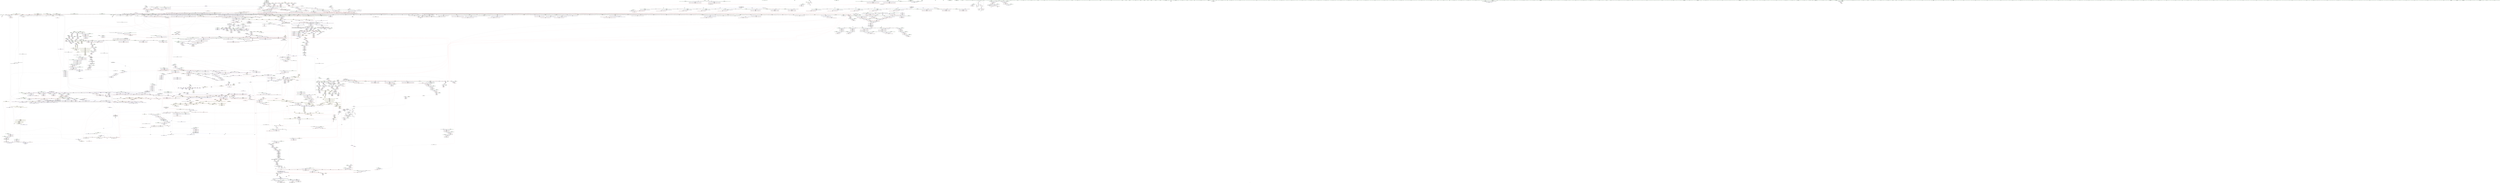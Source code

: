 digraph "SVFG" {
	label="SVFG";

	Node0x56152db00d80 [shape=record,color=grey,label="{NodeID: 0\nNullPtr}"];
	Node0x56152db00d80 -> Node0x56152e2a5090[style=solid];
	Node0x56152db00d80 -> Node0x56152e2a5190[style=solid];
	Node0x56152db00d80 -> Node0x56152e2a5260[style=solid];
	Node0x56152db00d80 -> Node0x56152e2a5330[style=solid];
	Node0x56152db00d80 -> Node0x56152e2a5400[style=solid];
	Node0x56152db00d80 -> Node0x56152e2a54d0[style=solid];
	Node0x56152db00d80 -> Node0x56152e2a55a0[style=solid];
	Node0x56152db00d80 -> Node0x56152e2a5670[style=solid];
	Node0x56152db00d80 -> Node0x56152e2a5740[style=solid];
	Node0x56152db00d80 -> Node0x56152e2a5810[style=solid];
	Node0x56152db00d80 -> Node0x56152e2a58e0[style=solid];
	Node0x56152db00d80 -> Node0x56152e2a59b0[style=solid];
	Node0x56152db00d80 -> Node0x56152e2a5a80[style=solid];
	Node0x56152db00d80 -> Node0x56152e2a5b50[style=solid];
	Node0x56152db00d80 -> Node0x56152e2a5c20[style=solid];
	Node0x56152db00d80 -> Node0x56152e2a5cf0[style=solid];
	Node0x56152db00d80 -> Node0x56152e2a5dc0[style=solid];
	Node0x56152db00d80 -> Node0x56152e2a5e90[style=solid];
	Node0x56152db00d80 -> Node0x56152e2a5f60[style=solid];
	Node0x56152db00d80 -> Node0x56152e2a6030[style=solid];
	Node0x56152db00d80 -> Node0x56152e2a6100[style=solid];
	Node0x56152db00d80 -> Node0x56152e2a61d0[style=solid];
	Node0x56152db00d80 -> Node0x56152e2a62a0[style=solid];
	Node0x56152db00d80 -> Node0x56152e2a6370[style=solid];
	Node0x56152db00d80 -> Node0x56152e2a6440[style=solid];
	Node0x56152db00d80 -> Node0x56152e2a6510[style=solid];
	Node0x56152db00d80 -> Node0x56152e2a65e0[style=solid];
	Node0x56152db00d80 -> Node0x56152e2a66b0[style=solid];
	Node0x56152db00d80 -> Node0x56152e2a6780[style=solid];
	Node0x56152db00d80 -> Node0x56152e2a6850[style=solid];
	Node0x56152db00d80 -> Node0x56152e2a6920[style=solid];
	Node0x56152db00d80 -> Node0x56152e2a69f0[style=solid];
	Node0x56152db00d80 -> Node0x56152e2a6ac0[style=solid];
	Node0x56152db00d80 -> Node0x56152e2a6b90[style=solid];
	Node0x56152db00d80 -> Node0x56152e2a6c60[style=solid];
	Node0x56152db00d80 -> Node0x56152e2a6d30[style=solid];
	Node0x56152db00d80 -> Node0x56152e2a6e00[style=solid];
	Node0x56152db00d80 -> Node0x56152e2a6ed0[style=solid];
	Node0x56152db00d80 -> Node0x56152e2a6fa0[style=solid];
	Node0x56152db00d80 -> Node0x56152e2a7070[style=solid];
	Node0x56152db00d80 -> Node0x56152e2a7140[style=solid];
	Node0x56152db00d80 -> Node0x56152e2a7210[style=solid];
	Node0x56152db00d80 -> Node0x56152e2a72e0[style=solid];
	Node0x56152db00d80 -> Node0x56152e2a73b0[style=solid];
	Node0x56152db00d80 -> Node0x56152e2a7480[style=solid];
	Node0x56152db00d80 -> Node0x56152e2a7550[style=solid];
	Node0x56152db00d80 -> Node0x56152e2a7620[style=solid];
	Node0x56152db00d80 -> Node0x56152e2a76f0[style=solid];
	Node0x56152db00d80 -> Node0x56152e2a77c0[style=solid];
	Node0x56152db00d80 -> Node0x56152e2a7890[style=solid];
	Node0x56152db00d80 -> Node0x56152e2a7960[style=solid];
	Node0x56152db00d80 -> Node0x56152e2a7a30[style=solid];
	Node0x56152db00d80 -> Node0x56152e2a7b00[style=solid];
	Node0x56152db00d80 -> Node0x56152e2a7bd0[style=solid];
	Node0x56152db00d80 -> Node0x56152e2a7ca0[style=solid];
	Node0x56152db00d80 -> Node0x56152e2a7d70[style=solid];
	Node0x56152db00d80 -> Node0x56152e2a7e40[style=solid];
	Node0x56152db00d80 -> Node0x56152e2a7f10[style=solid];
	Node0x56152db00d80 -> Node0x56152e2a7fe0[style=solid];
	Node0x56152db00d80 -> Node0x56152e2a80b0[style=solid];
	Node0x56152db00d80 -> Node0x56152e2a8180[style=solid];
	Node0x56152db00d80 -> Node0x56152e2a8250[style=solid];
	Node0x56152db00d80 -> Node0x56152e2a8320[style=solid];
	Node0x56152db00d80 -> Node0x56152e2a83f0[style=solid];
	Node0x56152db00d80 -> Node0x56152e2a84c0[style=solid];
	Node0x56152db00d80 -> Node0x56152e2a8590[style=solid];
	Node0x56152db00d80 -> Node0x56152e2a8660[style=solid];
	Node0x56152db00d80 -> Node0x56152e2a8730[style=solid];
	Node0x56152db00d80 -> Node0x56152e2a8800[style=solid];
	Node0x56152db00d80 -> Node0x56152e2a88d0[style=solid];
	Node0x56152db00d80 -> Node0x56152e2a89a0[style=solid];
	Node0x56152db00d80 -> Node0x56152e2a8a70[style=solid];
	Node0x56152db00d80 -> Node0x56152e2a8b40[style=solid];
	Node0x56152db00d80 -> Node0x56152e2d86f0[style=solid];
	Node0x56152db00d80 -> Node0x56152e2daef0[style=solid];
	Node0x56152db00d80 -> Node0x56152e2e05e0[style=solid];
	Node0x56152db00d80 -> Node0x56152e2e0920[style=solid];
	Node0x56152db00d80 -> Node0x56152e2e0c60[style=solid];
	Node0x56152db00d80 -> Node0x56152e2e0d30[style=solid];
	Node0x56152db00d80 -> Node0x56152e2e0fa0[style=solid];
	Node0x56152db00d80 -> Node0x56152e2b58c0[style=solid];
	Node0x56152db00d80 -> Node0x56152e3349c0[style=solid];
	Node0x56152db00d80 -> Node0x56152e334cc0[style=solid];
	Node0x56152db00d80 -> Node0x56152e334fc0[style=solid];
	Node0x56152db00d80 -> Node0x56152e335140[style=solid];
	Node0x56152db00d80 -> Node0x56152e335440[style=solid];
	Node0x56152db00d80 -> Node0x56152e3355c0[style=solid];
	Node0x56152db00d80 -> Node0x56152e3358c0[style=solid];
	Node0x56152db00d80 -> Node0x56152e335bc0[style=solid];
	Node0x56152db00d80:s64 -> Node0x56152e4f70c0[style=solid,color=red];
	Node0x56152e334b40 [shape=record,color=grey,label="{NodeID: 2657\n1577 = cmp(1572, 1576, )\n}"];
	Node0x56152e2b4880 [shape=record,color=blue,label="{NodeID: 1550\n2109\<--72\nsecond\<--\n_ZNSt4pairIKciEC2IJRS0_EJLm0EEJEJEEERSt5tupleIJDpT_EERS4_IJDpT1_EESt12_Index_tupleIJXspT0_EEESD_IJXspT2_EEE\n|{<s0>214}}"];
	Node0x56152e2b4880:s0 -> Node0x56152e423e20[style=dashed,color=blue];
	Node0x56152e292c50 [shape=record,color=green,label="{NodeID: 443\n2809\<--2810\n.addr\<--.addr_field_insensitive\n_ZNSt5tupleIJOcEEC2EOS1_\n}"];
	Node0x56152e292c50 -> Node0x56152e2d6f00[style=solid];
	Node0x56152e292c50 -> Node0x56152e2b9000[style=solid];
	Node0x56152e4eac10 [shape=record,color=black,label="{NodeID: 4207\n1599 = PHI(695, )\n}"];
	Node0x56152e4eac10 -> Node0x56152e334fc0[style=solid];
	Node0x56152e2a2050 [shape=record,color=purple,label="{NodeID: 886\n1622\<--1621\n_M_key_compare46\<--\n_ZNSt8_Rb_treeIcSt4pairIKciESt10_Select1stIS2_ESt4lessIcESaIS2_EE29_M_get_insert_hint_unique_posESt23_Rb_tree_const_iteratorIS2_ERS1_\n|{<s0>168}}"];
	Node0x56152e2a2050:s0 -> Node0x56152e4d9a80[style=solid,color=red];
	Node0x56152e2d84f0 [shape=record,color=blue,label="{NodeID: 1329\n3000\<--16\nllvm.global_ctors_0\<--\nGlob }"];
	Node0x56152e28af60 [shape=record,color=green,label="{NodeID: 222\n1243\<--1244\n__args.addr\<--__args.addr_field_insensitive\n_ZNSt8_Rb_treeIcSt4pairIKciESt10_Select1stIS2_ESt4lessIcESaIS2_EE22_M_emplace_hint_uniqueIJRKSt21piecewise_construct_tSt5tupleIJRS1_EESD_IJEEEEESt17_Rb_tree_iteratorIS2_ESt23_Rb_tree_const_iteratorIS2_EDpOT_\n}"];
	Node0x56152e28af60 -> Node0x56152e2cc460[style=solid];
	Node0x56152e28af60 -> Node0x56152e2deb10[style=solid];
	Node0x56152e3c3160 [shape=record,color=yellow,style=double,label="{NodeID: 2879\n114V_1 = ENCHI(MR_114V_0)\npts\{70 580004 18850004 \}\nFun[_ZNSt8_Rb_treeIcSt4pairIKciESt10_Select1stIS2_ESt4lessIcESaIS2_EE14_M_lower_boundEPSt13_Rb_tree_nodeIS2_EPSt18_Rb_tree_node_baseRS1_]|{<s0>102}}"];
	Node0x56152e3c3160:s0 -> Node0x56152e3c4e10[style=dashed,color=red];
	Node0x56152e2ae8e0 [shape=record,color=black,label="{NodeID: 665\n1686\<--1752\n_ZNSt8_Rb_treeIcSt4pairIKciESt10_Select1stIS2_ESt4lessIcESaIS2_EE14_M_insert_nodeEPSt18_Rb_tree_node_baseSA_PSt13_Rb_tree_nodeIS2_E_ret\<--\n_ZNSt8_Rb_treeIcSt4pairIKciESt10_Select1stIS2_ESt4lessIcESaIS2_EE14_M_insert_nodeEPSt18_Rb_tree_node_baseSA_PSt13_Rb_tree_nodeIS2_E\n|{<s0>126|<s1>257}}"];
	Node0x56152e2ae8e0:s0 -> Node0x56152e4eea90[style=solid,color=blue];
	Node0x56152e2ae8e0:s1 -> Node0x56152e4f4520[style=solid,color=blue];
	Node0x56152e4fc9d0 [shape=record,color=black,label="{NodeID: 4429\n1180 = PHI(348, 425, )\n0th arg _ZNSt3mapIciSt4lessIcESaISt4pairIKciEEE11lower_boundERS3_ }"];
	Node0x56152e4fc9d0 -> Node0x56152e2de560[style=solid];
	Node0x56152e2cd160 [shape=record,color=red,label="{NodeID: 1108\n1369\<--1363\nthis1\<--this.addr\n_ZNSt23_Rb_tree_const_iteratorISt4pairIKciEEC2ERKSt17_Rb_tree_iteratorIS2_E\n}"];
	Node0x56152e2cd160 -> Node0x56152e2a0240[style=solid];
	Node0x56152e2184f0 [shape=record,color=green,label="{NodeID: 1\n7\<--1\n__dso_handle\<--dummyObj\nGlob }"];
	Node0x56152e334cc0 [shape=record,color=grey,label="{NodeID: 2658\n647 = cmp(646, 3, )\n}"];
	Node0x56152e2b4950 [shape=record,color=blue,label="{NodeID: 1551\n2114\<--2113\n__t.addr\<--__t\n_ZSt3getILm0EJRKcEERNSt13tuple_elementIXT_ESt5tupleIJDpT0_EEE4typeERS6_\n}"];
	Node0x56152e2b4950 -> Node0x56152e2d1cf0[style=dashed];
	Node0x56152e292d20 [shape=record,color=green,label="{NodeID: 444\n2818\<--2819\n_ZNSt11_Tuple_implILm0EJOcEEC2EOS1_\<--_ZNSt11_Tuple_implILm0EJOcEEC2EOS1__field_insensitive\n}"];
	Node0x56152e4ead20 [shape=record,color=black,label="{NodeID: 4208\n1611 = PHI(2198, )\n}"];
	Node0x56152e2a2120 [shape=record,color=purple,label="{NodeID: 887\n3018\<--1629\noffset_0\<--\n}"];
	Node0x56152e2a2120 -> Node0x56152e2e0b90[style=solid];
	Node0x56152e2d85f0 [shape=record,color=blue,label="{NodeID: 1330\n3001\<--17\nllvm.global_ctors_1\<--_GLOBAL__sub_I_ulzha_0_1.cpp\nGlob }"];
	Node0x56152e28b030 [shape=record,color=green,label="{NodeID: 223\n1245\<--1246\n__args.addr2\<--__args.addr2_field_insensitive\n_ZNSt8_Rb_treeIcSt4pairIKciESt10_Select1stIS2_ESt4lessIcESaIS2_EE22_M_emplace_hint_uniqueIJRKSt21piecewise_construct_tSt5tupleIJRS1_EESD_IJEEEEESt17_Rb_tree_iteratorIS2_ESt23_Rb_tree_const_iteratorIS2_EDpOT_\n}"];
	Node0x56152e28b030 -> Node0x56152e2cc530[style=solid];
	Node0x56152e28b030 -> Node0x56152e2debe0[style=solid];
	Node0x56152e2ae9b0 [shape=record,color=black,label="{NodeID: 666\n1757\<--1764\n_ZNSt8_Rb_treeIcSt4pairIKciESt10_Select1stIS2_ESt4lessIcESaIS2_EE11_M_get_nodeEv_ret\<--call2\n_ZNSt8_Rb_treeIcSt4pairIKciESt10_Select1stIS2_ESt4lessIcESaIS2_EE11_M_get_nodeEv\n|{<s0>139|<s1>269}}"];
	Node0x56152e2ae9b0:s0 -> Node0x56152e4eb110[style=solid,color=blue];
	Node0x56152e2ae9b0:s1 -> Node0x56152e4f4870[style=solid,color=blue];
	Node0x56152e4fcbb0 [shape=record,color=black,label="{NodeID: 4430\n1181 = PHI(349, 426, )\n1st arg _ZNSt3mapIciSt4lessIcESaISt4pairIKciEEE11lower_boundERS3_ }"];
	Node0x56152e4fcbb0 -> Node0x56152e2de630[style=solid];
	Node0x56152e2cd230 [shape=record,color=red,label="{NodeID: 1109\n1371\<--1365\n\<--__it.addr\n_ZNSt23_Rb_tree_const_iteratorISt4pairIKciEEC2ERKSt17_Rb_tree_iteratorIS2_E\n}"];
	Node0x56152e2cd230 -> Node0x56152e2a0310[style=solid];
	Node0x56152e22f7a0 [shape=record,color=green,label="{NodeID: 2\n8\<--1\n_ZSt3cin\<--dummyObj\nGlob }"];
	Node0x56152e334e40 [shape=record,color=grey,label="{NodeID: 2659\n81 = cmp(79, 80, )\n}"];
	Node0x56152e2b4a20 [shape=record,color=blue,label="{NodeID: 1552\n2125\<--2124\n__t.addr\<--__t\n_ZSt12__get_helperILm0ERKcJEERT0_RSt11_Tuple_implIXT_EJS2_DpT1_EE\n}"];
	Node0x56152e2b4a20 -> Node0x56152e2d1dc0[style=dashed];
	Node0x56152e292e20 [shape=record,color=green,label="{NodeID: 445\n2824\<--2825\n\<--field_insensitive\n_ZNSt4pairIKciEC2IJOcEJEEESt21piecewise_construct_tSt5tupleIJDpT_EES5_IJDpT0_EE\n}"];
	Node0x56152e4eae30 [shape=record,color=black,label="{NodeID: 4209\n1625 = PHI(1069, )\n|{<s0>168}}"];
	Node0x56152e4eae30:s0 -> Node0x56152e4da390[style=solid,color=red];
	Node0x56152e2e4af0 [shape=record,color=yellow,style=double,label="{NodeID: 3102\n72V_1 = ENCHI(MR_72V_0)\npts\{3430000 \}\nFun[_ZNSt11_Tuple_implILm0EJRKcEEC2EOS2_]|{<s0>215}}"];
	Node0x56152e2e4af0:s0 -> Node0x56152e2ee350[style=dashed,color=red];
	Node0x56152e2a21f0 [shape=record,color=purple,label="{NodeID: 888\n3019\<--1630\noffset_0\<--\n}"];
	Node0x56152e2a21f0 -> Node0x56152e2d8350[style=solid];
	Node0x56152e2d86f0 [shape=record,color=blue, style = dotted,label="{NodeID: 1331\n3002\<--3\nllvm.global_ctors_2\<--dummyVal\nGlob }"];
	Node0x56152e28b100 [shape=record,color=green,label="{NodeID: 224\n1247\<--1248\n__args.addr4\<--__args.addr4_field_insensitive\n_ZNSt8_Rb_treeIcSt4pairIKciESt10_Select1stIS2_ESt4lessIcESaIS2_EE22_M_emplace_hint_uniqueIJRKSt21piecewise_construct_tSt5tupleIJRS1_EESD_IJEEEEESt17_Rb_tree_iteratorIS2_ESt23_Rb_tree_const_iteratorIS2_EDpOT_\n}"];
	Node0x56152e28b100 -> Node0x56152e2cc600[style=solid];
	Node0x56152e28b100 -> Node0x56152e2decb0[style=solid];
	Node0x56152e422300 [shape=record,color=yellow,style=double,label="{NodeID: 3988\n196V_2 = CSCHI(MR_196V_1)\npts\{580004 580005 18850004 18850005 \}\nCS[]|{<s0>122|<s1>122|<s2>122}}"];
	Node0x56152e422300:s0 -> Node0x56152e41f770[style=dashed,color=blue];
	Node0x56152e422300:s1 -> Node0x56152e41f8d0[style=dashed,color=blue];
	Node0x56152e422300:s2 -> Node0x56152e41f9b0[style=dashed,color=blue];
	Node0x56152e2aea80 [shape=record,color=black,label="{NodeID: 667\n1795\<--1794\n\<--\n_ZNSt8_Rb_treeIcSt4pairIKciESt10_Select1stIS2_ESt4lessIcESaIS2_EE17_M_construct_nodeIJRKSt21piecewise_construct_tSt5tupleIJRS1_EESD_IJEEEEEvPSt13_Rb_tree_nodeIS2_EDpOT_\n}"];
	Node0x56152e2aea80 -> Node0x56152e2aeb50[style=solid];
	Node0x56152e4fcd30 [shape=record,color=black,label="{NodeID: 4431\n2443 = PHI(2429, )\n0th arg _ZSt7forwardIRPSt13_Rb_tree_nodeISt4pairIKciEEEOT_RNSt16remove_referenceIS7_E4typeE }"];
	Node0x56152e4fcd30 -> Node0x56152e2b6b70[style=solid];
	Node0x56152e2cd300 [shape=record,color=red,label="{NodeID: 1110\n1373\<--1372\n\<--_M_node2\n_ZNSt23_Rb_tree_const_iteratorISt4pairIKciEEC2ERKSt17_Rb_tree_iteratorIS2_E\n}"];
	Node0x56152e2cd300 -> Node0x56152e2df670[style=solid];
	Node0x56152e282850 [shape=record,color=green,label="{NodeID: 3\n9\<--1\n_ZSt4cout\<--dummyObj\nGlob }"];
	Node0x56152e334fc0 [shape=record,color=grey,label="{NodeID: 2660\n1600 = cmp(1599, 3, )\n}"];
	Node0x56152e2b4af0 [shape=record,color=blue,label="{NodeID: 1553\n2135\<--2132\nthis.addr\<--this\n_ZNKSt23_Rb_tree_const_iteratorISt4pairIKciEE13_M_const_castEv\n}"];
	Node0x56152e2b4af0 -> Node0x56152e2d1e90[style=dashed];
	Node0x56152e292ef0 [shape=record,color=green,label="{NodeID: 446\n2826\<--2827\n__second\<--__second_field_insensitive\n_ZNSt4pairIKciEC2IJOcEJEEESt21piecewise_construct_tSt5tupleIJDpT_EES5_IJDpT0_EE\n|{<s0>295}}"];
	Node0x56152e292ef0:s0 -> Node0x56152e4de560[style=solid,color=red];
	Node0x56152e4eb000 [shape=record,color=black,label="{NodeID: 4210\n1627 = PHI(1047, )\n}"];
	Node0x56152e2e4bd0 [shape=record,color=yellow,style=double,label="{NodeID: 3103\n191V_1 = ENCHI(MR_191V_0)\npts\{19540000 \}\nFun[_ZNSt11_Tuple_implILm0EJRKcEEC2EOS2_]|{<s0>217}}"];
	Node0x56152e2e4bd0:s0 -> Node0x56152e2b43a0[style=dashed,color=red];
	Node0x56152e2a22c0 [shape=record,color=purple,label="{NodeID: 889\n1644\<--1643\n_M_key_compare59\<--\n_ZNSt8_Rb_treeIcSt4pairIKciESt10_Select1stIS2_ESt4lessIcESaIS2_EE29_M_get_insert_hint_unique_posESt23_Rb_tree_const_iteratorIS2_ERS1_\n|{<s0>175}}"];
	Node0x56152e2a22c0:s0 -> Node0x56152e4d9a80[style=solid,color=red];
	Node0x56152e2d87f0 [shape=record,color=blue,label="{NodeID: 1332\n45\<--72\nretval\<--\nmain\n}"];
	Node0x56152e28b1d0 [shape=record,color=green,label="{NodeID: 225\n1249\<--1250\n__z\<--__z_field_insensitive\n_ZNSt8_Rb_treeIcSt4pairIKciESt10_Select1stIS2_ESt4lessIcESaIS2_EE22_M_emplace_hint_uniqueIJRKSt21piecewise_construct_tSt5tupleIJRS1_EESD_IJEEEEESt17_Rb_tree_iteratorIS2_ESt23_Rb_tree_const_iteratorIS2_EDpOT_\n}"];
	Node0x56152e28b1d0 -> Node0x56152e2cc6d0[style=solid];
	Node0x56152e28b1d0 -> Node0x56152e2cc7a0[style=solid];
	Node0x56152e28b1d0 -> Node0x56152e2cc870[style=solid];
	Node0x56152e28b1d0 -> Node0x56152e2cc940[style=solid];
	Node0x56152e28b1d0 -> Node0x56152e2ded80[style=solid];
	Node0x56152e422490 [shape=record,color=yellow,style=double,label="{NodeID: 3989\n72V_2 = CSCHI(MR_72V_1)\npts\{3430000 \}\nCS[]|{<s0>41}}"];
	Node0x56152e422490:s0 -> Node0x56152e420d10[style=dashed,color=blue];
	Node0x56152e2aeb50 [shape=record,color=black,label="{NodeID: 668\n1796\<--1795\n\<--\n_ZNSt8_Rb_treeIcSt4pairIKciESt10_Select1stIS2_ESt4lessIcESaIS2_EE17_M_construct_nodeIJRKSt21piecewise_construct_tSt5tupleIJRS1_EESD_IJEEEEEvPSt13_Rb_tree_nodeIS2_EDpOT_\n}"];
	Node0x56152e4fce40 [shape=record,color=black,label="{NodeID: 4432\n2946 = PHI(2935, )\n0th arg _ZSt3getILm0EJOcEERNSt13tuple_elementIXT_ESt5tupleIJDpT0_EEE4typeERS5_ }"];
	Node0x56152e4fce40 -> Node0x56152e2b9d00[style=solid];
	Node0x56152e2cd3d0 [shape=record,color=red,label="{NodeID: 1111\n1385\<--1379\nthis1\<--this.addr\n_ZNSt5tupleIJRKcEEC2IvLb1EEES1_\n}"];
	Node0x56152e2cd3d0 -> Node0x56152e2ad080[style=solid];
	Node0x56152e2828e0 [shape=record,color=green,label="{NodeID: 4\n10\<--1\n.str\<--dummyObj\nGlob }"];
	Node0x56152e335140 [shape=record,color=grey,label="{NodeID: 2661\n1301 = cmp(1300, 3, )\n}"];
	Node0x56152e2b4bc0 [shape=record,color=blue,label="{NodeID: 1554\n2147\<--2146\nthis.addr\<--this\n_ZNKSt8_Rb_treeIcSt4pairIKciESt10_Select1stIS2_ESt4lessIcESaIS2_EE4sizeEv\n}"];
	Node0x56152e2b4bc0 -> Node0x56152e2d2100[style=dashed];
	Node0x56152e292fc0 [shape=record,color=green,label="{NodeID: 447\n2828\<--2829\nthis.addr\<--this.addr_field_insensitive\n_ZNSt4pairIKciEC2IJOcEJEEESt21piecewise_construct_tSt5tupleIJDpT_EES5_IJDpT0_EE\n}"];
	Node0x56152e292fc0 -> Node0x56152e2d6fd0[style=solid];
	Node0x56152e292fc0 -> Node0x56152e2b90d0[style=solid];
	Node0x56152e4eb110 [shape=record,color=black,label="{NodeID: 4211\n1445 = PHI(1757, )\n}"];
	Node0x56152e4eb110 -> Node0x56152e2dff60[style=solid];
	Node0x56152e2a2390 [shape=record,color=purple,label="{NodeID: 890\n1649\<--1646\n_M_node61\<--call60\n_ZNSt8_Rb_treeIcSt4pairIKciESt10_Select1stIS2_ESt4lessIcESaIS2_EE29_M_get_insert_hint_unique_posESt23_Rb_tree_const_iteratorIS2_ERS1_\n}"];
	Node0x56152e2a2390 -> Node0x56152e2cef70[style=solid];
	Node0x56152e2d88c0 [shape=record,color=blue,label="{NodeID: 1333\n49\<--77\nit\<--\nmain\n}"];
	Node0x56152e2d88c0 -> Node0x56152e3a1f00[style=dashed];
	Node0x56152e28b2a0 [shape=record,color=green,label="{NodeID: 226\n1251\<--1252\n__res\<--__res_field_insensitive\n_ZNSt8_Rb_treeIcSt4pairIKciESt10_Select1stIS2_ESt4lessIcESaIS2_EE22_M_emplace_hint_uniqueIJRKSt21piecewise_construct_tSt5tupleIJRS1_EESD_IJEEEEESt17_Rb_tree_iteratorIS2_ESt23_Rb_tree_const_iteratorIS2_EDpOT_\n}"];
	Node0x56152e28b2a0 -> Node0x56152e2ace10[style=solid];
	Node0x56152e28b2a0 -> Node0x56152e29faf0[style=solid];
	Node0x56152e28b2a0 -> Node0x56152e29fbc0[style=solid];
	Node0x56152e28b2a0 -> Node0x56152e29fc90[style=solid];
	Node0x56152e28b2a0 -> Node0x56152e29fd60[style=solid];
	Node0x56152e3c3570 [shape=record,color=yellow,style=double,label="{NodeID: 2883\n711V_1 = ENCHI(MR_711V_0)\npts\{1509 2218 \}\nFun[_ZNSt4pairIPSt18_Rb_tree_node_baseS1_EC2IRS1_Lb1EEEOT_RKS1_]}"];
	Node0x56152e3c3570 -> Node0x56152e2d3d70[style=dashed];
	Node0x56152e2aec20 [shape=record,color=black,label="{NodeID: 669\n1851\<--1850\n\<--\n_ZNSt16allocator_traitsISaISt13_Rb_tree_nodeISt4pairIKciEEEE8allocateERS5_m\n|{<s0>200}}"];
	Node0x56152e2aec20:s0 -> Node0x56152e354050[style=solid,color=red];
	Node0x56152e4fcf50 [shape=record,color=black,label="{NodeID: 4433\n2060 = PHI(2025, 2468, )\n0th arg _ZNSt10_Head_baseILm0ERKcLb0EEC2ES1_ }"];
	Node0x56152e4fcf50 -> Node0x56152e2b4200[style=solid];
	Node0x56152e2cd4a0 [shape=record,color=red,label="{NodeID: 1112\n1387\<--1381\n\<--__elements.addr\n_ZNSt5tupleIJRKcEEC2IvLb1EEES1_\n|{<s0>135}}"];
	Node0x56152e2cd4a0:s0 -> Node0x56152e4d62a0[style=solid,color=red];
	Node0x56152e282b90 [shape=record,color=green,label="{NodeID: 5\n12\<--1\n.str.1\<--dummyObj\nGlob }"];
	Node0x56152e3352c0 [shape=record,color=grey,label="{NodeID: 2662\n1713 = cmp(1711, 1712, )\n}"];
	Node0x56152e2b4c90 [shape=record,color=blue,label="{NodeID: 1555\n2160\<--2159\nthis.addr\<--this\n_ZNSt8_Rb_treeIcSt4pairIKciESt10_Select1stIS2_ESt4lessIcESaIS2_EE12_M_rightmostEv\n}"];
	Node0x56152e2b4c90 -> Node0x56152e2d22a0[style=dashed];
	Node0x56152e293090 [shape=record,color=green,label="{NodeID: 448\n2830\<--2831\nagg.tmp\<--agg.tmp_field_insensitive\n_ZNSt4pairIKciEC2IJOcEJEEESt21piecewise_construct_tSt5tupleIJDpT_EES5_IJDpT0_EE\n}"];
	Node0x56152e4eb220 [shape=record,color=black,label="{NodeID: 4212\n1451 = PHI(1461, )\n|{<s0>143}}"];
	Node0x56152e4eb220:s0 -> Node0x56152e4dd440[style=solid,color=red];
	Node0x56152e2a2460 [shape=record,color=purple,label="{NodeID: 891\n1670\<--1669\n\<--\n_ZNSt8_Rb_treeIcSt4pairIKciESt10_Select1stIS2_ESt4lessIcESaIS2_EE29_M_get_insert_hint_unique_posESt23_Rb_tree_const_iteratorIS2_ERS1_\n}"];
	Node0x56152e2a2460 -> Node0x56152e2e0e00[style=solid];
	Node0x56152e2d8990 [shape=record,color=blue,label="{NodeID: 1334\n55\<--72\nt\<--\nmain\n}"];
	Node0x56152e2d8990 -> Node0x56152e3b8580[style=dashed];
	Node0x56152e28b370 [shape=record,color=green,label="{NodeID: 227\n1253\<--1254\nagg.tmp\<--agg.tmp_field_insensitive\n_ZNSt8_Rb_treeIcSt4pairIKciESt10_Select1stIS2_ESt4lessIcESaIS2_EE22_M_emplace_hint_uniqueIJRKSt21piecewise_construct_tSt5tupleIJRS1_EESD_IJEEEEESt17_Rb_tree_iteratorIS2_ESt23_Rb_tree_const_iteratorIS2_EDpOT_\n}"];
	Node0x56152e28b370 -> Node0x56152e2acee0[style=solid];
	Node0x56152e28b370 -> Node0x56152e29fe30[style=solid];
	Node0x56152e2aecf0 [shape=record,color=black,label="{NodeID: 670\n1841\<--1853\n_ZNSt16allocator_traitsISaISt13_Rb_tree_nodeISt4pairIKciEEEE8allocateERS5_m_ret\<--call\n_ZNSt16allocator_traitsISaISt13_Rb_tree_nodeISt4pairIKciEEEE8allocateERS5_m\n|{<s0>188}}"];
	Node0x56152e2aecf0:s0 -> Node0x56152e4f1000[style=solid,color=blue];
	Node0x56152e4fd130 [shape=record,color=black,label="{NodeID: 4434\n2061 = PHI(2030, 2469, )\n1st arg _ZNSt10_Head_baseILm0ERKcLb0EEC2ES1_ }"];
	Node0x56152e4fd130 -> Node0x56152e2b42d0[style=solid];
	Node0x56152e2cd570 [shape=record,color=red,label="{NodeID: 1113\n1403\<--1397\nthis1\<--this.addr\n_ZNSt8_Rb_treeIcSt4pairIKciESt10_Select1stIS2_ESt4lessIcESaIS2_EE11lower_boundERS1_\n|{<s0>136|<s1>137|<s2>138}}"];
	Node0x56152e2cd570:s0 -> Node0x56152e4db160[style=solid,color=red];
	Node0x56152e2cd570:s1 -> Node0x56152e4d8280[style=solid,color=red];
	Node0x56152e2cd570:s2 -> Node0x56152e4d7480[style=solid,color=red];
	Node0x56152e282c20 [shape=record,color=green,label="{NodeID: 6\n14\<--1\n_ZStL19piecewise_construct\<--dummyObj\nGlob |{<s0>42|<s1>54}}"];
	Node0x56152e282c20:s0 -> Node0x56152e4d7040[style=solid,color=red];
	Node0x56152e282c20:s1 -> Node0x56152e4b8620[style=solid,color=red];
	Node0x56152e335440 [shape=record,color=grey,label="{NodeID: 2663\n1709 = cmp(1708, 3, )\n}"];
	Node0x56152e2b4d60 [shape=record,color=blue,label="{NodeID: 1556\n2175\<--2172\nthis.addr\<--this\n_ZNSt4pairIPSt18_Rb_tree_node_baseS1_EC2IRS1_Lb1EEERKS1_OT_\n}"];
	Node0x56152e2b4d60 -> Node0x56152e2d2370[style=dashed];
	Node0x56152e293160 [shape=record,color=green,label="{NodeID: 449\n2832\<--2833\nagg.tmp3\<--agg.tmp3_field_insensitive\n_ZNSt4pairIKciEC2IJOcEJEEESt21piecewise_construct_tSt5tupleIJDpT_EES5_IJDpT0_EE\n}"];
	Node0x56152e4eb3c0 [shape=record,color=black,label="{NodeID: 4213\n1453 = PHI(1468, )\n|{<s0>143}}"];
	Node0x56152e4eb3c0:s0 -> Node0x56152e4dd550[style=solid,color=red];
	Node0x56152e2e4ed0 [shape=record,color=yellow,style=double,label="{NodeID: 3106\n514V_1 = ENCHI(MR_514V_0)\npts\{3310000 4080000 \}\nFun[_ZNKSt17_Rb_tree_iteratorISt4pairIKciEEdeEv]}"];
	Node0x56152e2e4ed0 -> Node0x56152e2cc2c0[style=dashed];
	Node0x56152e2a2530 [shape=record,color=purple,label="{NodeID: 892\n1673\<--1669\n\<--\n_ZNSt8_Rb_treeIcSt4pairIKciESt10_Select1stIS2_ESt4lessIcESaIS2_EE29_M_get_insert_hint_unique_posESt23_Rb_tree_const_iteratorIS2_ERS1_\n}"];
	Node0x56152e2a2530 -> Node0x56152e2e0ed0[style=solid];
	Node0x56152e2d8a60 [shape=record,color=blue,label="{NodeID: 1335\n59\<--91\nr\<--\nmain\n}"];
	Node0x56152e2d8a60 -> Node0x56152e2c6890[style=dashed];
	Node0x56152e2d8a60 -> Node0x56152e2c6960[style=dashed];
	Node0x56152e2d8a60 -> Node0x56152e2d94f0[style=dashed];
	Node0x56152e2d8a60 -> Node0x56152e3a2e00[style=dashed];
	Node0x56152e28b440 [shape=record,color=green,label="{NodeID: 228\n1255\<--1256\nexn.slot\<--exn.slot_field_insensitive\n_ZNSt8_Rb_treeIcSt4pairIKciESt10_Select1stIS2_ESt4lessIcESaIS2_EE22_M_emplace_hint_uniqueIJRKSt21piecewise_construct_tSt5tupleIJRS1_EESD_IJEEEEESt17_Rb_tree_iteratorIS2_ESt23_Rb_tree_const_iteratorIS2_EDpOT_\n}"];
	Node0x56152e28b440 -> Node0x56152e2cca10[style=solid];
	Node0x56152e28b440 -> Node0x56152e2ccae0[style=solid];
	Node0x56152e28b440 -> Node0x56152e2df190[style=solid];
	Node0x56152e28b440 -> Node0x56152e2df330[style=solid];
	Node0x56152e422830 [shape=record,color=yellow,style=double,label="{NodeID: 3992\n611V_4 = CSCHI(MR_611V_3)\npts\{14990000 \}\nCS[]|{|<s3>164}}"];
	Node0x56152e422830 -> Node0x56152e2ceb60[style=dashed];
	Node0x56152e422830 -> Node0x56152e2cec30[style=dashed];
	Node0x56152e422830 -> Node0x56152e39aba0[style=dashed];
	Node0x56152e422830:s3 -> Node0x56152e3cdc90[style=dashed,color=red];
	Node0x56152e2aedc0 [shape=record,color=black,label="{NodeID: 671\n1888\<--1884\n\<--call2\n_ZN9__gnu_cxx13new_allocatorISt13_Rb_tree_nodeISt4pairIKciEEE8allocateEmPKv\n}"];
	Node0x56152e2aedc0 -> Node0x56152e2aee90[style=solid];
	Node0x56152e4fd2b0 [shape=record,color=black,label="{NodeID: 4435\n1483 = PHI(1265, 2506, )\n0th arg _ZNSt8_Rb_treeIcSt4pairIKciESt10_Select1stIS2_ESt4lessIcESaIS2_EE29_M_get_insert_hint_unique_posESt23_Rb_tree_const_iteratorIS2_ERS1_ }"];
	Node0x56152e4fd2b0 -> Node0x56152e2e0370[style=solid];
	Node0x56152e2cd640 [shape=record,color=red,label="{NodeID: 1114\n1406\<--1399\n\<--__k.addr\n_ZNSt8_Rb_treeIcSt4pairIKciESt10_Select1stIS2_ESt4lessIcESaIS2_EE11lower_boundERS1_\n|{<s0>138}}"];
	Node0x56152e2cd640:s0 -> Node0x56152e4d7870[style=solid,color=red];
	Node0x56152e282cb0 [shape=record,color=green,label="{NodeID: 7\n16\<--1\n\<--dummyObj\nCan only get source location for instruction, argument, global var or function.}"];
	Node0x56152e3355c0 [shape=record,color=grey,label="{NodeID: 2664\n2230 = cmp(2229, 3, )\n}"];
	Node0x56152e2b4e30 [shape=record,color=blue,label="{NodeID: 1557\n2177\<--2173\n__x.addr\<--__x\n_ZNSt4pairIPSt18_Rb_tree_node_baseS1_EC2IRS1_Lb1EEERKS1_OT_\n}"];
	Node0x56152e2b4e30 -> Node0x56152e2d2440[style=dashed];
	Node0x56152e293230 [shape=record,color=green,label="{NodeID: 450\n2837\<--2838\n_ZNSt4pairIKciEC2IJOcEJLm0EEJEJEEERSt5tupleIJDpT_EERS4_IJDpT1_EESt12_Index_tupleIJXspT0_EEESD_IJXspT2_EEE\<--_ZNSt4pairIKciEC2IJOcEJLm0EEJEJEEERSt5tupleIJDpT_EERS4_IJDpT1_EESt12_Index_tupleIJXspT0_EEESD_IJXspT2_EEE_field_insensitive\n}"];
	Node0x56152e4eb500 [shape=record,color=black,label="{NodeID: 4214\n1455 = PHI(1475, )\n|{<s0>143}}"];
	Node0x56152e4eb500:s0 -> Node0x56152e4dd660[style=solid,color=red];
	Node0x56152e2a2600 [shape=record,color=purple,label="{NodeID: 893\n1751\<--1691\ncoerce.dive\<--retval\n_ZNSt8_Rb_treeIcSt4pairIKciESt10_Select1stIS2_ESt4lessIcESaIS2_EE14_M_insert_nodeEPSt18_Rb_tree_node_baseSA_PSt13_Rb_tree_nodeIS2_E\n}"];
	Node0x56152e2a2600 -> Node0x56152e2cfa00[style=solid];
	Node0x56152e2d8b30 [shape=record,color=blue,label="{NodeID: 1336\n53\<--72\ni\<--\nmain\n}"];
	Node0x56152e2d8b30 -> Node0x56152e2c5e00[style=dashed];
	Node0x56152e2d8b30 -> Node0x56152e2c5ed0[style=dashed];
	Node0x56152e2d8b30 -> Node0x56152e2c5fa0[style=dashed];
	Node0x56152e2d8b30 -> Node0x56152e2c6070[style=dashed];
	Node0x56152e2d8b30 -> Node0x56152e2d90e0[style=dashed];
	Node0x56152e2d8b30 -> Node0x56152e2d9420[style=dashed];
	Node0x56152e28b510 [shape=record,color=green,label="{NodeID: 229\n1257\<--1258\nehselector.slot\<--ehselector.slot_field_insensitive\n_ZNSt8_Rb_treeIcSt4pairIKciESt10_Select1stIS2_ESt4lessIcESaIS2_EE22_M_emplace_hint_uniqueIJRKSt21piecewise_construct_tSt5tupleIJRS1_EESD_IJEEEEESt17_Rb_tree_iteratorIS2_ESt23_Rb_tree_const_iteratorIS2_EDpOT_\n}"];
	Node0x56152e28b510 -> Node0x56152e2ccbb0[style=solid];
	Node0x56152e28b510 -> Node0x56152e2df260[style=solid];
	Node0x56152e28b510 -> Node0x56152e2df400[style=solid];
	Node0x56152e3c38a0 [shape=record,color=yellow,style=double,label="{NodeID: 2886\n254V_1 = ENCHI(MR_254V_0)\npts\{2210 580002 580003 14950000 14990000 15030000 22140000 \}\nFun[_ZNSt4pairIPSt18_Rb_tree_node_baseS1_EC2IRS1_Lb1EEEOT_RKS1_]}"];
	Node0x56152e3c38a0 -> Node0x56152e2d3ca0[style=dashed];
	Node0x56152e2aee90 [shape=record,color=black,label="{NodeID: 672\n1857\<--1888\n_ZN9__gnu_cxx13new_allocatorISt13_Rb_tree_nodeISt4pairIKciEEE8allocateEmPKv_ret\<--\n_ZN9__gnu_cxx13new_allocatorISt13_Rb_tree_nodeISt4pairIKciEEE8allocateEmPKv\n|{<s0>200}}"];
	Node0x56152e2aee90:s0 -> Node0x56152e4f1850[style=solid,color=blue];
	Node0x56152e4fd430 [shape=record,color=black,label="{NodeID: 4436\n1484 = PHI(1288, 2525, )\n1st arg _ZNSt8_Rb_treeIcSt4pairIKciESt10_Select1stIS2_ESt4lessIcESaIS2_EE29_M_get_insert_hint_unique_posESt23_Rb_tree_const_iteratorIS2_ERS1_ }"];
	Node0x56152e4fd430 -> Node0x56152e2e02a0[style=solid];
	Node0x56152e2cd710 [shape=record,color=red,label="{NodeID: 1115\n1411\<--1410\n\<--coerce.dive4\n_ZNSt8_Rb_treeIcSt4pairIKciESt10_Select1stIS2_ESt4lessIcESaIS2_EE11lower_boundERS1_\n}"];
	Node0x56152e2cd710 -> Node0x56152e2ad150[style=solid];
	Node0x56152e282d40 [shape=record,color=green,label="{NodeID: 8\n72\<--1\n\<--dummyObj\nCan only get source location for instruction, argument, global var or function.}"];
	Node0x56152e335740 [shape=record,color=grey,label="{NodeID: 2665\n304 = cmp(300, 303, )\n}"];
	Node0x56152e335740 -> Node0x56152e2a96d0[style=solid];
	Node0x56152e2b4f00 [shape=record,color=blue,label="{NodeID: 1558\n2179\<--2174\n__y.addr\<--__y\n_ZNSt4pairIPSt18_Rb_tree_node_baseS1_EC2IRS1_Lb1EEERKS1_OT_\n}"];
	Node0x56152e2b4f00 -> Node0x56152e2d2510[style=dashed];
	Node0x56152e293330 [shape=record,color=green,label="{NodeID: 451\n2843\<--2844\nthis.addr\<--this.addr_field_insensitive\n_ZNSt11_Tuple_implILm0EJOcEEC2EOS1_\n}"];
	Node0x56152e293330 -> Node0x56152e2d70a0[style=solid];
	Node0x56152e293330 -> Node0x56152e2b91a0[style=solid];
	Node0x56152e4eb640 [shape=record,color=black,label="{NodeID: 4215\n1515 = PHI(2131, )\n}"];
	Node0x56152e4eb640 -> Node0x56152e2e0510[style=solid];
	Node0x56152e2a26d0 [shape=record,color=purple,label="{NodeID: 894\n1715\<--1707\n_M_impl\<--this1\n_ZNSt8_Rb_treeIcSt4pairIKciESt10_Select1stIS2_ESt4lessIcESaIS2_EE14_M_insert_nodeEPSt18_Rb_tree_node_baseSA_PSt13_Rb_tree_nodeIS2_E\n}"];
	Node0x56152e2a26d0 -> Node0x56152e2ae190[style=solid];
	Node0x56152e2d8c00 [shape=record,color=blue,label="{NodeID: 1337\n112\<--109\ncoerce.dive\<--call10\nmain\n|{|<s2>11}}"];
	Node0x56152e2d8c00 -> Node0x56152e2d8c00[style=dashed];
	Node0x56152e2d8c00 -> Node0x56152e3a4200[style=dashed];
	Node0x56152e2d8c00:s2 -> Node0x56152e3c3f60[style=dashed,color=red];
	Node0x56152e293ae0 [shape=record,color=green,label="{NodeID: 230\n1268\<--1269\n_ZSt7forwardIRKSt21piecewise_construct_tEOT_RNSt16remove_referenceIS3_E4typeE\<--_ZSt7forwardIRKSt21piecewise_construct_tEOT_RNSt16remove_referenceIS3_E4typeE_field_insensitive\n}"];
	Node0x56152e2aef60 [shape=record,color=black,label="{NodeID: 673\n1890\<--1897\n_ZNK9__gnu_cxx13new_allocatorISt13_Rb_tree_nodeISt4pairIKciEEE8max_sizeEv_ret\<--\n_ZNK9__gnu_cxx13new_allocatorISt13_Rb_tree_nodeISt4pairIKciEEE8max_sizeEv\n|{<s0>201}}"];
	Node0x56152e2aef60:s0 -> Node0x56152e4f1960[style=solid,color=blue];
	Node0x56152e4fd5b0 [shape=record,color=black,label="{NodeID: 4437\n1485 = PHI(1286, 2523, )\n2nd arg _ZNSt8_Rb_treeIcSt4pairIKciESt10_Select1stIS2_ESt4lessIcESaIS2_EE29_M_get_insert_hint_unique_posESt23_Rb_tree_const_iteratorIS2_ERS1_ }"];
	Node0x56152e4fd5b0 -> Node0x56152e2e0440[style=solid];
	Node0x56152e2cd7e0 [shape=record,color=red,label="{NodeID: 1116\n1420\<--1417\nthis1\<--this.addr\n_ZNKSt8_Rb_treeIcSt4pairIKciESt10_Select1stIS2_ESt4lessIcESaIS2_EE8key_compEv\n}"];
	Node0x56152e2cd7e0 -> Node0x56152e2a0580[style=solid];
	Node0x56152e2835b0 [shape=record,color=green,label="{NodeID: 9\n77\<--1\n\<--dummyObj\nCan only get source location for instruction, argument, global var or function.}"];
	Node0x56152e3358c0 [shape=record,color=grey,label="{NodeID: 2666\n985 = cmp(984, 3, )\n}"];
	Node0x56152e2b4fd0 [shape=record,color=blue,label="{NodeID: 1559\n2186\<--2188\nfirst\<--\n_ZNSt4pairIPSt18_Rb_tree_node_baseS1_EC2IRS1_Lb1EEERKS1_OT_\n|{<s0>151|<s1>164|<s2>172|<s3>177}}"];
	Node0x56152e2b4fd0:s0 -> Node0x56152e39a1a0[style=dashed,color=blue];
	Node0x56152e2b4fd0:s1 -> Node0x56152e39a1a0[style=dashed,color=blue];
	Node0x56152e2b4fd0:s2 -> Node0x56152e39a1a0[style=dashed,color=blue];
	Node0x56152e2b4fd0:s3 -> Node0x56152e39a1a0[style=dashed,color=blue];
	Node0x56152e293400 [shape=record,color=green,label="{NodeID: 452\n2845\<--2846\n__in.addr\<--__in.addr_field_insensitive\n_ZNSt11_Tuple_implILm0EJOcEEC2EOS1_\n}"];
	Node0x56152e293400 -> Node0x56152e2d7170[style=solid];
	Node0x56152e293400 -> Node0x56152e2b9270[style=solid];
	Node0x56152e4eb750 [shape=record,color=black,label="{NodeID: 4216\n1522 = PHI(1018, )\n}"];
	Node0x56152e4eb750 -> Node0x56152e334540[style=solid];
	Node0x56152e2e51d0 [shape=record,color=yellow,style=double,label="{NodeID: 3109\n92V_1 = ENCHI(MR_92V_0)\npts\{4200000 \}\nFun[_ZNSt5tupleIJOcEEC2IJcELb1EEEDpOT_]|{<s0>307}}"];
	Node0x56152e2e51d0:s0 -> Node0x56152e2e4410[style=dashed,color=red];
	Node0x56152e2a27a0 [shape=record,color=purple,label="{NodeID: 895\n1732\<--1707\n_M_impl6\<--this1\n_ZNSt8_Rb_treeIcSt4pairIKciESt10_Select1stIS2_ESt4lessIcESaIS2_EE14_M_insert_nodeEPSt18_Rb_tree_node_baseSA_PSt13_Rb_tree_nodeIS2_E\n}"];
	Node0x56152e2a27a0 -> Node0x56152e2ae4d0[style=solid];
	Node0x56152e2d8cd0 [shape=record,color=blue,label="{NodeID: 1338\n117\<--114\ncoerce.dive13\<--call12\nmain\n|{|<s2>11}}"];
	Node0x56152e2d8cd0 -> Node0x56152e2d8cd0[style=dashed];
	Node0x56152e2d8cd0 -> Node0x56152e3a4700[style=dashed];
	Node0x56152e2d8cd0:s2 -> Node0x56152e3c4100[style=dashed,color=red];
	Node0x56152e293be0 [shape=record,color=green,label="{NodeID: 231\n1272\<--1273\n_ZSt7forwardISt5tupleIJRKcEEEOT_RNSt16remove_referenceIS4_E4typeE\<--_ZSt7forwardISt5tupleIJRKcEEEOT_RNSt16remove_referenceIS4_E4typeE_field_insensitive\n}"];
	Node0x56152e2af030 [shape=record,color=black,label="{NodeID: 674\n1923\<--1922\n\<--\n_ZNSt16allocator_traitsISaISt13_Rb_tree_nodeISt4pairIKciEEEE9constructIS3_JRKSt21piecewise_construct_tSt5tupleIJRS2_EESB_IJEEEEEvRS5_PT_DpOT0_\n|{<s0>207}}"];
	Node0x56152e2af030:s0 -> Node0x56152e4fb840[style=solid,color=red];
	Node0x56152e4fd730 [shape=record,color=black,label="{NodeID: 4438\n1171 = PHI(1076, )\n0th arg _ZNSt8_Rb_treeIcSt4pairIKciESt10_Select1stIS2_ESt4lessIcESaIS2_EE8_S_valueEPKSt18_Rb_tree_node_base }"];
	Node0x56152e4fd730 -> Node0x56152e2de490[style=solid];
	Node0x56152e2cd8b0 [shape=record,color=red,label="{NodeID: 1117\n1444\<--1430\nthis5\<--this.addr\n_ZNSt8_Rb_treeIcSt4pairIKciESt10_Select1stIS2_ESt4lessIcESaIS2_EE14_M_create_nodeIJRKSt21piecewise_construct_tSt5tupleIJRS1_EESD_IJEEEEEPSt13_Rb_tree_nodeIS2_EDpOT_\n|{<s0>139|<s1>143}}"];
	Node0x56152e2cd8b0:s0 -> Node0x56152e4dc750[style=solid,color=red];
	Node0x56152e2cd8b0:s1 -> Node0x56152e4dd220[style=solid,color=red];
	Node0x56152e283670 [shape=record,color=green,label="{NodeID: 10\n91\<--1\n\<--dummyObj\nCan only get source location for instruction, argument, global var or function.}"];
	Node0x56152e335a40 [shape=record,color=grey,label="{NodeID: 2667\n1875 = cmp(1871, 1872, )\n}"];
	Node0x56152e2b50a0 [shape=record,color=blue,label="{NodeID: 1560\n2190\<--2195\nsecond\<--\n_ZNSt4pairIPSt18_Rb_tree_node_baseS1_EC2IRS1_Lb1EEERKS1_OT_\n|{<s0>151|<s1>164|<s2>172|<s3>177}}"];
	Node0x56152e2b50a0:s0 -> Node0x56152e39a6a0[style=dashed,color=blue];
	Node0x56152e2b50a0:s1 -> Node0x56152e39a6a0[style=dashed,color=blue];
	Node0x56152e2b50a0:s2 -> Node0x56152e39a6a0[style=dashed,color=blue];
	Node0x56152e2b50a0:s3 -> Node0x56152e39a6a0[style=dashed,color=blue];
	Node0x56152e2934d0 [shape=record,color=green,label="{NodeID: 453\n2853\<--2854\n_ZNSt11_Tuple_implILm0EJOcEE7_M_headERS1_\<--_ZNSt11_Tuple_implILm0EJOcEE7_M_headERS1__field_insensitive\n}"];
	Node0x56152e4eb860 [shape=record,color=black,label="{NodeID: 4217\n1525 = PHI(2145, )\n}"];
	Node0x56152e4eb860 -> Node0x56152e334840[style=solid];
	Node0x56152e2a2870 [shape=record,color=purple,label="{NodeID: 896\n1740\<--1707\n_M_impl7\<--this1\n_ZNSt8_Rb_treeIcSt4pairIKciESt10_Select1stIS2_ESt4lessIcESaIS2_EE14_M_insert_nodeEPSt18_Rb_tree_node_baseSA_PSt13_Rb_tree_nodeIS2_E\n}"];
	Node0x56152e2a2870 -> Node0x56152e2ae670[style=solid];
	Node0x56152e2d8da0 [shape=record,color=blue,label="{NodeID: 1339\n55\<--124\nt\<--inc\nmain\n}"];
	Node0x56152e2d8da0 -> Node0x56152e3b8580[style=dashed];
	Node0x56152e293ce0 [shape=record,color=green,label="{NodeID: 232\n1276\<--1277\n_ZSt7forwardISt5tupleIJEEEOT_RNSt16remove_referenceIS2_E4typeE\<--_ZSt7forwardISt5tupleIJEEEOT_RNSt16remove_referenceIS2_E4typeE_field_insensitive\n}"];
	Node0x56152e2af100 [shape=record,color=black,label="{NodeID: 675\n1964\<--1963\n\<--\n_ZN9__gnu_cxx13new_allocatorISt13_Rb_tree_nodeISt4pairIKciEEE9constructIS4_JRKSt21piecewise_construct_tSt5tupleIJRS3_EESB_IJEEEEEvPT_DpOT0_\n}"];
	Node0x56152e2af100 -> Node0x56152e2af1d0[style=solid];
	Node0x56152e4fd840 [shape=record,color=black,label="{NodeID: 4439\n2414 = PHI(2201, 2201, )\n0th arg _ZNSt4pairIPSt18_Rb_tree_node_baseS1_EC2IRPSt13_Rb_tree_nodeIS_IKciEERS1_Lb1EEEOT_OT0_ }"];
	Node0x56152e4fd840 -> Node0x56152e2b6760[style=solid];
	Node0x56152e2cd980 [shape=record,color=red,label="{NodeID: 1118\n1450\<--1432\n\<--__args.addr\n_ZNSt8_Rb_treeIcSt4pairIKciESt10_Select1stIS2_ESt4lessIcESaIS2_EE14_M_create_nodeIJRKSt21piecewise_construct_tSt5tupleIJRS1_EESD_IJEEEEEPSt13_Rb_tree_nodeIS2_EDpOT_\n|{<s0>140}}"];
	Node0x56152e2cd980:s0 -> Node0x56152e4f8c10[style=solid,color=red];
	Node0x56152e283770 [shape=record,color=green,label="{NodeID: 11\n158\<--1\n\<--dummyObj\nCan only get source location for instruction, argument, global var or function.}"];
	Node0x56152e335bc0 [shape=record,color=grey,label="{NodeID: 2668\n2536 = cmp(2535, 3, )\n}"];
	Node0x56152e2b5170 [shape=record,color=blue,label="{NodeID: 1561\n2203\<--2199\nthis.addr\<--this\n_ZNSt8_Rb_treeIcSt4pairIKciESt10_Select1stIS2_ESt4lessIcESaIS2_EE24_M_get_insert_unique_posERS1_\n}"];
	Node0x56152e2b5170 -> Node0x56152e2d2780[style=dashed];
	Node0x56152e2935d0 [shape=record,color=green,label="{NodeID: 454\n2856\<--2857\n_ZSt7forwardIOcEOT_RNSt16remove_referenceIS1_E4typeE\<--_ZSt7forwardIOcEOT_RNSt16remove_referenceIS1_E4typeE_field_insensitive\n}"];
	Node0x56152e4eb970 [shape=record,color=black,label="{NodeID: 4218\n1533 = PHI(2158, )\n}"];
	Node0x56152e4eb970 -> Node0x56152e2ce820[style=solid];
	Node0x56152e2a2940 [shape=record,color=purple,label="{NodeID: 897\n1717\<--1716\n_M_key_compare\<--\n_ZNSt8_Rb_treeIcSt4pairIKciESt10_Select1stIS2_ESt4lessIcESaIS2_EE14_M_insert_nodeEPSt18_Rb_tree_node_baseSA_PSt13_Rb_tree_nodeIS2_E\n|{<s0>184}}"];
	Node0x56152e2a2940:s0 -> Node0x56152e4d9a80[style=solid,color=red];
	Node0x56152e2d8e70 [shape=record,color=blue,label="{NodeID: 1340\n129\<--123\ncall19\<--\nmain\n}"];
	Node0x56152e2d8e70 -> Node0x56152e3b9e80[style=dashed];
	Node0x56152e293de0 [shape=record,color=green,label="{NodeID: 233\n1279\<--1280\n_ZNSt8_Rb_treeIcSt4pairIKciESt10_Select1stIS2_ESt4lessIcESaIS2_EE14_M_create_nodeIJRKSt21piecewise_construct_tSt5tupleIJRS1_EESD_IJEEEEEPSt13_Rb_tree_nodeIS2_EDpOT_\<--_ZNSt8_Rb_treeIcSt4pairIKciESt10_Select1stIS2_ESt4lessIcESaIS2_EE14_M_create_nodeIJRKSt21piecewise_construct_tSt5tupleIJRS1_EESD_IJEEEEEPSt13_Rb_tree_nodeIS2_EDpOT__field_insensitive\n}"];
	Node0x56152e2af1d0 [shape=record,color=black,label="{NodeID: 676\n1965\<--1964\n\<--\n_ZN9__gnu_cxx13new_allocatorISt13_Rb_tree_nodeISt4pairIKciEEE9constructIS4_JRKSt21piecewise_construct_tSt5tupleIJRS3_EESB_IJEEEEEvPT_DpOT0_\n|{<s0>212}}"];
	Node0x56152e2af1d0:s0 -> Node0x56152e4faef0[style=solid,color=red];
	Node0x56152e4fd9f0 [shape=record,color=black,label="{NodeID: 4440\n2415 = PHI(2207, 2207, )\n1st arg _ZNSt4pairIPSt18_Rb_tree_node_baseS1_EC2IRPSt13_Rb_tree_nodeIS_IKciEERS1_Lb1EEEOT_OT0_ }"];
	Node0x56152e4fd9f0 -> Node0x56152e2b6830[style=solid];
	Node0x56152e2cda50 [shape=record,color=red,label="{NodeID: 1119\n1452\<--1434\n\<--__args.addr2\n_ZNSt8_Rb_treeIcSt4pairIKciESt10_Select1stIS2_ESt4lessIcESaIS2_EE14_M_create_nodeIJRKSt21piecewise_construct_tSt5tupleIJRS1_EESD_IJEEEEEPSt13_Rb_tree_nodeIS2_EDpOT_\n|{<s0>141}}"];
	Node0x56152e2cda50:s0 -> Node0x56152e4f7f60[style=solid,color=red];
	Node0x56152e283870 [shape=record,color=green,label="{NodeID: 12\n181\<--1\n\<--dummyObj\nCan only get source location for instruction, argument, global var or function.}"];
	Node0x56152e335d40 [shape=record,color=grey,label="{NodeID: 2669\n102 = cmp(98, 99, )\n}"];
	Node0x56152e2b5240 [shape=record,color=blue,label="{NodeID: 1562\n2205\<--2200\n__k.addr\<--__k\n_ZNSt8_Rb_treeIcSt4pairIKciESt10_Select1stIS2_ESt4lessIcESaIS2_EE24_M_get_insert_unique_posERS1_\n}"];
	Node0x56152e2b5240 -> Node0x56152e2d2850[style=dashed];
	Node0x56152e2b5240 -> Node0x56152e2d2920[style=dashed];
	Node0x56152e2936d0 [shape=record,color=green,label="{NodeID: 455\n2859\<--2860\n_ZNSt10_Head_baseILm0EOcLb0EEC2IcEEOT_\<--_ZNSt10_Head_baseILm0EOcLb0EEC2IcEEOT__field_insensitive\n}"];
	Node0x56152e4ebab0 [shape=record,color=black,label="{NodeID: 4219\n1537 = PHI(1069, )\n|{<s0>149}}"];
	Node0x56152e4ebab0:s0 -> Node0x56152e4da390[style=solid,color=red];
	Node0x56152e3a8d60 [shape=record,color=yellow,style=double,label="{NodeID: 3112\n133V_1 = ENCHI(MR_133V_0)\npts\{580001 580002 580003 580004 \}\nFun[_ZNSt15_Rb_tree_headerC2Ev]|{<s0>63|<s1>63|<s2>63|<s3>63}}"];
	Node0x56152e3a8d60:s0 -> Node0x56152e2daef0[style=dashed,color=red];
	Node0x56152e3a8d60:s1 -> Node0x56152e2dafc0[style=dashed,color=red];
	Node0x56152e3a8d60:s2 -> Node0x56152e2db090[style=dashed,color=red];
	Node0x56152e3a8d60:s3 -> Node0x56152e2db160[style=dashed,color=red];
	Node0x56152e2a2a10 [shape=record,color=purple,label="{NodeID: 898\n1734\<--1733\nadd.ptr\<--\n_ZNSt8_Rb_treeIcSt4pairIKciESt10_Select1stIS2_ESt4lessIcESaIS2_EE14_M_insert_nodeEPSt18_Rb_tree_node_baseSA_PSt13_Rb_tree_nodeIS2_E\n}"];
	Node0x56152e2a2a10 -> Node0x56152e2ae5a0[style=solid];
	Node0x56152e2d8f40 [shape=record,color=blue,label="{NodeID: 1341\n61\<--135\nexn.slot\<--\nmain\n}"];
	Node0x56152e2d8f40 -> Node0x56152e2c6a30[style=dashed];
	Node0x56152e293ee0 [shape=record,color=green,label="{NodeID: 234\n1290\<--1291\n_ZNSt8_Rb_treeIcSt4pairIKciESt10_Select1stIS2_ESt4lessIcESaIS2_EE29_M_get_insert_hint_unique_posESt23_Rb_tree_const_iteratorIS2_ERS1_\<--_ZNSt8_Rb_treeIcSt4pairIKciESt10_Select1stIS2_ESt4lessIcESaIS2_EE29_M_get_insert_hint_unique_posESt23_Rb_tree_const_iteratorIS2_ERS1__field_insensitive\n}"];
	Node0x56152e2af2a0 [shape=record,color=black,label="{NodeID: 677\n1989\<--1988\n\<--this1\n_ZNSt5tupleIJRKcEEC2EOS2_\n|{<s0>213}}"];
	Node0x56152e2af2a0:s0 -> Node0x56152e4fa1c0[style=solid,color=red];
	Node0x56152e4fdb70 [shape=record,color=black,label="{NodeID: 4441\n2416 = PHI(2209, 2209, )\n2nd arg _ZNSt4pairIPSt18_Rb_tree_node_baseS1_EC2IRPSt13_Rb_tree_nodeIS_IKciEERS1_Lb1EEEOT_OT0_ }"];
	Node0x56152e4fdb70 -> Node0x56152e2b6900[style=solid];
	Node0x56152e2cdb20 [shape=record,color=red,label="{NodeID: 1120\n1454\<--1436\n\<--__args.addr4\n_ZNSt8_Rb_treeIcSt4pairIKciESt10_Select1stIS2_ESt4lessIcESaIS2_EE14_M_create_nodeIJRKSt21piecewise_construct_tSt5tupleIJRS1_EESD_IJEEEEEPSt13_Rb_tree_nodeIS2_EDpOT_\n|{<s0>142}}"];
	Node0x56152e2cdb20:s0 -> Node0x56152e4f7190[style=solid,color=red];
	Node0x56152e283970 [shape=record,color=green,label="{NodeID: 13\n190\<--1\n\<--dummyObj\nCan only get source location for instruction, argument, global var or function.}"];
	Node0x56152e335ec0 [shape=record,color=grey,label="{NodeID: 2670\n1067 = cmp(1063, 1066, )\n}"];
	Node0x56152e335ec0 -> Node0x56152e2ac110[style=solid];
	Node0x56152e2b5310 [shape=record,color=blue,label="{NodeID: 1563\n2207\<--2222\n__x\<--call\n_ZNSt8_Rb_treeIcSt4pairIKciESt10_Select1stIS2_ESt4lessIcESaIS2_EE24_M_get_insert_unique_posERS1_\n}"];
	Node0x56152e2b5310 -> Node0x56152e39e800[style=dashed];
	Node0x56152e2937d0 [shape=record,color=green,label="{NodeID: 456\n2868\<--2869\n__t.addr\<--__t.addr_field_insensitive\n_ZSt7forwardIOcEOT_RNSt16remove_referenceIS1_E4typeE\n}"];
	Node0x56152e2937d0 -> Node0x56152e2d7240[style=solid];
	Node0x56152e2937d0 -> Node0x56152e2b9340[style=solid];
	Node0x56152e4ebc80 [shape=record,color=black,label="{NodeID: 4220\n1539 = PHI(1047, )\n}"];
	Node0x56152e2a2ae0 [shape=record,color=purple,label="{NodeID: 899\n1736\<--1735\n_M_header\<--\n_ZNSt8_Rb_treeIcSt4pairIKciESt10_Select1stIS2_ESt4lessIcESaIS2_EE14_M_insert_nodeEPSt18_Rb_tree_node_baseSA_PSt13_Rb_tree_nodeIS2_E\n}"];
	Node0x56152e2d9010 [shape=record,color=blue,label="{NodeID: 1342\n63\<--137\nehselector.slot\<--\nmain\n}"];
	Node0x56152e2d9010 -> Node0x56152e2c6b00[style=dashed];
	Node0x56152e293fe0 [shape=record,color=green,label="{NodeID: 235\n1309\<--1310\n_ZNSt8_Rb_treeIcSt4pairIKciESt10_Select1stIS2_ESt4lessIcESaIS2_EE14_M_insert_nodeEPSt18_Rb_tree_node_baseSA_PSt13_Rb_tree_nodeIS2_E\<--_ZNSt8_Rb_treeIcSt4pairIKciESt10_Select1stIS2_ESt4lessIcESaIS2_EE14_M_insert_nodeEPSt18_Rb_tree_node_baseSA_PSt13_Rb_tree_nodeIS2_E_field_insensitive\n}"];
	Node0x56152e423050 [shape=record,color=yellow,style=double,label="{NodeID: 3999\n613V_4 = CSCHI(MR_613V_3)\npts\{15030000 \}\nCS[]|{|<s2>178}}"];
	Node0x56152e423050 -> Node0x56152e2cef70[style=dashed];
	Node0x56152e423050 -> Node0x56152e39b0a0[style=dashed];
	Node0x56152e423050:s2 -> Node0x56152e3cab50[style=dashed,color=red];
	Node0x56152e3c3f60 [shape=record,color=yellow,style=double,label="{NodeID: 2892\n52V_1 = ENCHI(MR_52V_0)\npts\{660000 3310000 4080000 9200000 22140000 \}\nFun[_ZNKSt17_Rb_tree_iteratorISt4pairIKciEEeqERKS3_]}"];
	Node0x56152e3c3f60 -> Node0x56152e2c7320[style=dashed];
	Node0x56152e2af370 [shape=record,color=black,label="{NodeID: 678\n1991\<--1990\n\<--\n_ZNSt5tupleIJRKcEEC2EOS2_\n|{<s0>213}}"];
	Node0x56152e2af370:s0 -> Node0x56152e4fa2d0[style=solid,color=red];
	Node0x56152e2cdbf0 [shape=record,color=red,label="{NodeID: 1121\n1449\<--1438\n\<--__tmp\n_ZNSt8_Rb_treeIcSt4pairIKciESt10_Select1stIS2_ESt4lessIcESaIS2_EE14_M_create_nodeIJRKSt21piecewise_construct_tSt5tupleIJRS1_EESD_IJEEEEEPSt13_Rb_tree_nodeIS2_EDpOT_\n|{<s0>143}}"];
	Node0x56152e2cdbf0:s0 -> Node0x56152e4dd330[style=solid,color=red];
	Node0x56152e283ab0 [shape=record,color=green,label="{NodeID: 14\n223\<--1\n\<--dummyObj\nCan only get source location for instruction, argument, global var or function.}"];
	Node0x56152e336040 [shape=record,color=grey,label="{NodeID: 2671\n188 = cmp(187, 72, )\n}"];
	Node0x56152e336040 -> Node0x56152e333f40[style=solid];
	Node0x56152e2b53e0 [shape=record,color=blue,label="{NodeID: 1564\n2209\<--2224\n__y\<--call2\n_ZNSt8_Rb_treeIcSt4pairIKciESt10_Select1stIS2_ESt4lessIcESaIS2_EE24_M_get_insert_unique_posERS1_\n}"];
	Node0x56152e2b53e0 -> Node0x56152e39ed00[style=dashed];
	Node0x56152e2938a0 [shape=record,color=green,label="{NodeID: 457\n2875\<--2876\n__t.addr\<--__t.addr_field_insensitive\n_ZNSt11_Tuple_implILm0EJOcEE7_M_headERS1_\n}"];
	Node0x56152e2938a0 -> Node0x56152e2d7310[style=solid];
	Node0x56152e2938a0 -> Node0x56152e2b9410[style=solid];
	Node0x56152e4ebd90 [shape=record,color=black,label="{NodeID: 4221\n1542 = PHI(2158, )\n|{<s0>151}}"];
	Node0x56152e4ebd90:s0 -> Node0x56152e4f7820[style=solid,color=red];
	Node0x56152e2a2bb0 [shape=record,color=purple,label="{NodeID: 900\n3021\<--1735\n_M_header_1\<--\n}"];
	Node0x56152e2a2bb0 -> Node0x56152e2e1480[style=solid];
	Node0x56152e2d90e0 [shape=record,color=blue,label="{NodeID: 1343\n53\<--148\ni\<--inc20\nmain\n}"];
	Node0x56152e2d90e0 -> Node0x56152e2c5e00[style=dashed];
	Node0x56152e2d90e0 -> Node0x56152e2c5ed0[style=dashed];
	Node0x56152e2d90e0 -> Node0x56152e2c5fa0[style=dashed];
	Node0x56152e2d90e0 -> Node0x56152e2c6070[style=dashed];
	Node0x56152e2d90e0 -> Node0x56152e2d90e0[style=dashed];
	Node0x56152e2d90e0 -> Node0x56152e2d9420[style=dashed];
	Node0x56152e2940e0 [shape=record,color=green,label="{NodeID: 236\n1325\<--1326\n__cxa_rethrow\<--__cxa_rethrow_field_insensitive\n}"];
	Node0x56152e3c4100 [shape=record,color=yellow,style=double,label="{NodeID: 2893\n54V_1 = ENCHI(MR_54V_0)\npts\{680000 3330000 4100000 9220000 22160000 \}\nFun[_ZNKSt17_Rb_tree_iteratorISt4pairIKciEEeqERKS3_]}"];
	Node0x56152e3c4100 -> Node0x56152e2c73f0[style=dashed];
	Node0x56152e2af440 [shape=record,color=black,label="{NodeID: 679\n2025\<--2024\n\<--this1\n_ZNSt11_Tuple_implILm0EJRKcEEC2EOS2_\n|{<s0>217}}"];
	Node0x56152e2af440:s0 -> Node0x56152e4fcf50[style=solid,color=red];
	Node0x56152e2cdcc0 [shape=record,color=red,label="{NodeID: 1122\n1459\<--1438\n\<--__tmp\n_ZNSt8_Rb_treeIcSt4pairIKciESt10_Select1stIS2_ESt4lessIcESaIS2_EE14_M_create_nodeIJRKSt21piecewise_construct_tSt5tupleIJRS1_EESD_IJEEEEEPSt13_Rb_tree_nodeIS2_EDpOT_\n}"];
	Node0x56152e2cdcc0 -> Node0x56152e2ad2f0[style=solid];
	Node0x56152e283bb0 [shape=record,color=green,label="{NodeID: 15\n392\<--1\n\<--dummyObj\nCan only get source location for instruction, argument, global var or function.}"];
	Node0x56152e2b54b0 [shape=record,color=blue,label="{NodeID: 1565\n2211\<--2227\n__comp\<--\n_ZNSt8_Rb_treeIcSt4pairIKciESt10_Select1stIS2_ESt4lessIcESaIS2_EE24_M_get_insert_unique_posERS1_\n}"];
	Node0x56152e2b54b0 -> Node0x56152e39f200[style=dashed];
	Node0x56152e293970 [shape=record,color=green,label="{NodeID: 458\n2881\<--2882\n_ZNSt10_Head_baseILm0EOcLb0EE7_M_headERS1_\<--_ZNSt10_Head_baseILm0EOcLb0EE7_M_headERS1__field_insensitive\n}"];
	Node0x56152e4ebea0 [shape=record,color=black,label="{NodeID: 4222\n1548 = PHI(2198, )\n}"];
	Node0x56152e3a9060 [shape=record,color=yellow,style=double,label="{NodeID: 3115\n141V_1 = ENCHI(MR_141V_0)\npts\{580002 \}\nFun[_ZNSt8_Rb_treeIcSt4pairIKciESt10_Select1stIS2_ESt4lessIcESaIS2_EE5beginEv]}"];
	Node0x56152e3a9060 -> Node0x56152e2d3fe0[style=dashed];
	Node0x56152e2a2c80 [shape=record,color=purple,label="{NodeID: 901\n3022\<--1735\n_M_header_2\<--\n}"];
	Node0x56152e2a2c80 -> Node0x56152e2e1550[style=solid];
	Node0x56152e2d91b0 [shape=record,color=blue,label="{NodeID: 1344\n55\<--155\nt\<--inc23\nmain\n}"];
	Node0x56152e2d91b0 -> Node0x56152e2c67c0[style=dashed];
	Node0x56152e2d91b0 -> Node0x56152e3a2900[style=dashed];
	Node0x56152e2941e0 [shape=record,color=green,label="{NodeID: 237\n1339\<--1340\n__cxa_end_catch\<--__cxa_end_catch_field_insensitive\n}"];
	Node0x56152e2af510 [shape=record,color=black,label="{NodeID: 680\n2041\<--2046\n_ZSt7forwardIRKcEOT_RNSt16remove_referenceIS2_E4typeE_ret\<--\n_ZSt7forwardIRKcEOT_RNSt16remove_referenceIS2_E4typeE\n|{<s0>216|<s1>221}}"];
	Node0x56152e2af510:s0 -> Node0x56152e4f2500[style=solid,color=blue];
	Node0x56152e2af510:s1 -> Node0x56152e4f28c0[style=solid,color=blue];
	Node0x56152e2cdd90 [shape=record,color=red,label="{NodeID: 1123\n1466\<--1463\n\<--__t.addr\n_ZSt7forwardIRKSt21piecewise_construct_tEOT_RNSt16remove_referenceIS3_E4typeE\n}"];
	Node0x56152e2cdd90 -> Node0x56152e2ad3c0[style=solid];
	Node0x56152e283cb0 [shape=record,color=green,label="{NodeID: 16\n393\<--1\n\<--dummyObj\nCan only get source location for instruction, argument, global var or function.}"];
	Node0x56152e2b5580 [shape=record,color=blue,label="{NodeID: 1566\n2209\<--2233\n__y\<--\n_ZNSt8_Rb_treeIcSt4pairIKciESt10_Select1stIS2_ESt4lessIcESaIS2_EE24_M_get_insert_unique_posERS1_\n}"];
	Node0x56152e2b5580 -> Node0x56152e39ed00[style=dashed];
	Node0x56152e2a4090 [shape=record,color=green,label="{NodeID: 459\n2887\<--2888\nthis.addr\<--this.addr_field_insensitive\n_ZNSt10_Head_baseILm0EOcLb0EEC2IcEEOT_\n}"];
	Node0x56152e2a4090 -> Node0x56152e2d73e0[style=solid];
	Node0x56152e2a4090 -> Node0x56152e2b94e0[style=solid];
	Node0x56152e4ebfb0 [shape=record,color=black,label="{NodeID: 4223\n1565 = PHI(1069, )\n|{<s0>154}}"];
	Node0x56152e4ebfb0:s0 -> Node0x56152e4da790[style=solid,color=red];
	Node0x56152e3a9140 [shape=record,color=yellow,style=double,label="{NodeID: 3116\n723V_1 = ENCHI(MR_723V_0)\npts\{23970000 \}\nFun[_ZNSt8_Rb_treeIcSt4pairIKciESt10_Select1stIS2_ESt4lessIcESaIS2_EE5beginEv]|{<s0>246}}"];
	Node0x56152e3a9140:s0 -> Node0x56152e2ddee0[style=dashed,color=red];
	Node0x56152e2a2d50 [shape=record,color=purple,label="{NodeID: 902\n3023\<--1735\n_M_header_3\<--\n}"];
	Node0x56152e2a2d50 -> Node0x56152e2e1620[style=solid];
	Node0x56152e2d9280 [shape=record,color=blue,label="{NodeID: 1345\n69\<--158\nref.tmp24\<--\nmain\n|{|<s1>16}}"];
	Node0x56152e2d9280 -> Node0x56152e3a3300[style=dashed];
	Node0x56152e2d9280:s1 -> Node0x56152e3bd1c0[style=dashed,color=red];
	Node0x56152e2942e0 [shape=record,color=green,label="{NodeID: 238\n1343\<--1344\nllvm.trap\<--llvm.trap_field_insensitive\n}"];
	Node0x56152e2af5e0 [shape=record,color=black,label="{NodeID: 681\n2054\<--2053\n\<--\n_ZNSt11_Tuple_implILm0EJRKcEE7_M_headERS2_\n|{<s0>219}}"];
	Node0x56152e2af5e0:s0 -> Node0x56152e4efba0[style=solid,color=red];
	Node0x56152e2cde60 [shape=record,color=red,label="{NodeID: 1124\n1473\<--1470\n\<--__t.addr\n_ZSt7forwardISt5tupleIJRKcEEEOT_RNSt16remove_referenceIS4_E4typeE\n}"];
	Node0x56152e2cde60 -> Node0x56152e2ad490[style=solid];
	Node0x56152e283db0 [shape=record,color=green,label="{NodeID: 17\n773\<--1\n\<--dummyObj\nCan only get source location for instruction, argument, global var or function.|{<s0>84|<s1>188}}"];
	Node0x56152e283db0:s0 -> Node0x56152e4f9730[style=solid,color=red];
	Node0x56152e283db0:s1 -> Node0x56152e4dffe0[style=solid,color=red];
	Node0x56152e2b5650 [shape=record,color=blue,label="{NodeID: 1567\n2211\<--2242\n__comp\<--frombool\n_ZNSt8_Rb_treeIcSt4pairIKciESt10_Select1stIS2_ESt4lessIcESaIS2_EE24_M_get_insert_unique_posERS1_\n}"];
	Node0x56152e2b5650 -> Node0x56152e2d2ed0[style=dashed];
	Node0x56152e2b5650 -> Node0x56152e39f200[style=dashed];
	Node0x56152e2a4160 [shape=record,color=green,label="{NodeID: 460\n2889\<--2890\n__h.addr\<--__h.addr_field_insensitive\n_ZNSt10_Head_baseILm0EOcLb0EEC2IcEEOT_\n}"];
	Node0x56152e2a4160 -> Node0x56152e2d74b0[style=solid];
	Node0x56152e2a4160 -> Node0x56152e2b95b0[style=solid];
	Node0x56152e4ec180 [shape=record,color=black,label="{NodeID: 4224\n1566 = PHI(1047, )\n}"];
	Node0x56152e2a2e20 [shape=record,color=purple,label="{NodeID: 903\n1742\<--1741\nadd.ptr8\<--\n_ZNSt8_Rb_treeIcSt4pairIKciESt10_Select1stIS2_ESt4lessIcESaIS2_EE14_M_insert_nodeEPSt18_Rb_tree_node_baseSA_PSt13_Rb_tree_nodeIS2_E\n}"];
	Node0x56152e2a2e20 -> Node0x56152e2ae740[style=solid];
	Node0x56152e2d9350 [shape=record,color=blue,label="{NodeID: 1346\n159\<--154\ncall26\<--\nmain\n}"];
	Node0x56152e2d9350 -> Node0x56152e3b5350[style=dashed];
	Node0x56152e2943e0 [shape=record,color=green,label="{NodeID: 239\n1363\<--1364\nthis.addr\<--this.addr_field_insensitive\n_ZNSt23_Rb_tree_const_iteratorISt4pairIKciEEC2ERKSt17_Rb_tree_iteratorIS2_E\n}"];
	Node0x56152e2943e0 -> Node0x56152e2cd160[style=solid];
	Node0x56152e2943e0 -> Node0x56152e2df4d0[style=solid];
	Node0x56152e2af6b0 [shape=record,color=black,label="{NodeID: 682\n2048\<--2055\n_ZNSt11_Tuple_implILm0EJRKcEE7_M_headERS2__ret\<--call\n_ZNSt11_Tuple_implILm0EJRKcEE7_M_headERS2_\n|{<s0>215|<s1>223}}"];
	Node0x56152e2af6b0:s0 -> Node0x56152e4f2300[style=solid,color=blue];
	Node0x56152e2af6b0:s1 -> Node0x56152e4f2ae0[style=solid,color=blue];
	Node0x56152e2cdf30 [shape=record,color=red,label="{NodeID: 1125\n1480\<--1477\n\<--__t.addr\n_ZSt7forwardISt5tupleIJEEEOT_RNSt16remove_referenceIS2_E4typeE\n}"];
	Node0x56152e2cdf30 -> Node0x56152e2ad560[style=solid];
	Node0x56152e283eb0 [shape=record,color=green,label="{NodeID: 18\n1883\<--1\n\<--dummyObj\nCan only get source location for instruction, argument, global var or function.}"];
	Node0x56152e2b5720 [shape=record,color=blue,label="{NodeID: 1568\n2207\<--2255\n__x\<--cond\n_ZNSt8_Rb_treeIcSt4pairIKciESt10_Select1stIS2_ESt4lessIcESaIS2_EE24_M_get_insert_unique_posERS1_\n}"];
	Node0x56152e2b5720 -> Node0x56152e39e800[style=dashed];
	Node0x56152e2a4230 [shape=record,color=green,label="{NodeID: 461\n2901\<--2902\n__b.addr\<--__b.addr_field_insensitive\n_ZNSt10_Head_baseILm0EOcLb0EE7_M_headERS1_\n}"];
	Node0x56152e2a4230 -> Node0x56152e2d7580[style=solid];
	Node0x56152e2a4230 -> Node0x56152e2b9750[style=solid];
	Node0x56152e4ec290 [shape=record,color=black,label="{NodeID: 4225\n651 = PHI(695, )\n|{<s0>73}}"];
	Node0x56152e4ec290:s0 -> Node0x56152e4d65f0[style=solid,color=red];
	Node0x56152e2a2ef0 [shape=record,color=purple,label="{NodeID: 904\n1744\<--1743\n_M_node_count\<--\n_ZNSt8_Rb_treeIcSt4pairIKciESt10_Select1stIS2_ESt4lessIcESaIS2_EE14_M_insert_nodeEPSt18_Rb_tree_node_baseSA_PSt13_Rb_tree_nodeIS2_E\n}"];
	Node0x56152e2a2ef0 -> Node0x56152e2cf930[style=solid];
	Node0x56152e2a2ef0 -> Node0x56152e2e16f0[style=solid];
	Node0x56152e2d9420 [shape=record,color=blue,label="{NodeID: 1347\n53\<--72\ni\<--\nmain\n}"];
	Node0x56152e2d9420 -> Node0x56152e2c6140[style=dashed];
	Node0x56152e2d9420 -> Node0x56152e2c6210[style=dashed];
	Node0x56152e2d9420 -> Node0x56152e2c62e0[style=dashed];
	Node0x56152e2d9420 -> Node0x56152e2c63b0[style=dashed];
	Node0x56152e2d9420 -> Node0x56152e2c6480[style=dashed];
	Node0x56152e2d9420 -> Node0x56152e2d95c0[style=dashed];
	Node0x56152e2d9420 -> Node0x56152e3a2400[style=dashed];
	Node0x56152e2944b0 [shape=record,color=green,label="{NodeID: 240\n1365\<--1366\n__it.addr\<--__it.addr_field_insensitive\n_ZNSt23_Rb_tree_const_iteratorISt4pairIKciEEC2ERKSt17_Rb_tree_iteratorIS2_E\n}"];
	Node0x56152e2944b0 -> Node0x56152e2cd230[style=solid];
	Node0x56152e2944b0 -> Node0x56152e2df5a0[style=solid];
	Node0x56152e2af780 [shape=record,color=black,label="{NodeID: 683\n2073\<--2080\n_ZNSt10_Head_baseILm0ERKcLb0EE7_M_headERS2__ret\<--\n_ZNSt10_Head_baseILm0ERKcLb0EE7_M_headERS2_\n|{<s0>219}}"];
	Node0x56152e2af780:s0 -> Node0x56152e4f2610[style=solid,color=blue];
	Node0x56152e2ce000 [shape=record,color=red,label="{NodeID: 1126\n1514\<--1490\nthis1\<--this.addr\n_ZNSt8_Rb_treeIcSt4pairIKciESt10_Select1stIS2_ESt4lessIcESaIS2_EE29_M_get_insert_hint_unique_posESt23_Rb_tree_const_iteratorIS2_ERS1_\n|{|<s5>145|<s6>146|<s7>147|<s8>150|<s9>152|<s10>156|<s11>157|<s12>158|<s13>166|<s14>170|<s15>171|<s16>179}}"];
	Node0x56152e2ce000 -> Node0x56152e2a1420[style=solid];
	Node0x56152e2ce000 -> Node0x56152e2a14f0[style=solid];
	Node0x56152e2ce000 -> Node0x56152e2a15c0[style=solid];
	Node0x56152e2ce000 -> Node0x56152e2a1690[style=solid];
	Node0x56152e2ce000 -> Node0x56152e2a1760[style=solid];
	Node0x56152e2ce000:s5 -> Node0x56152e4d8280[style=solid,color=red];
	Node0x56152e2ce000:s6 -> Node0x56152e4e00f0[style=solid,color=red];
	Node0x56152e2ce000:s7 -> Node0x56152e4dc580[style=solid,color=red];
	Node0x56152e2ce000:s8 -> Node0x56152e4dc580[style=solid,color=red];
	Node0x56152e2ce000:s9 -> Node0x56152e4db550[style=solid,color=red];
	Node0x56152e2ce000:s10 -> Node0x56152e4dfd40[style=solid,color=red];
	Node0x56152e2ce000:s11 -> Node0x56152e4dfd40[style=solid,color=red];
	Node0x56152e2ce000:s12 -> Node0x56152e4dfd40[style=solid,color=red];
	Node0x56152e2ce000:s13 -> Node0x56152e4db550[style=solid,color=red];
	Node0x56152e2ce000:s14 -> Node0x56152e4dc580[style=solid,color=red];
	Node0x56152e2ce000:s15 -> Node0x56152e4dc580[style=solid,color=red];
	Node0x56152e2ce000:s16 -> Node0x56152e4db550[style=solid,color=red];
	Node0x56152e283fb0 [shape=record,color=green,label="{NodeID: 19\n1897\<--1\n\<--dummyObj\nCan only get source location for instruction, argument, global var or function.}"];
	Node0x56152e396890 [shape=record,color=black,label="{NodeID: 2676\nMR_593V_3 = PHI(MR_593V_1, MR_593V_1, MR_593V_1, MR_593V_1, MR_593V_1, MR_593V_1, MR_593V_1, MR_593V_1, MR_593V_1, MR_593V_2, MR_593V_1, )\npts\{1497 \}\n}"];
	Node0x56152e2b57f0 [shape=record,color=blue,label="{NodeID: 1569\n2266\<--2263\ncoerce.dive\<--call8\n_ZNSt8_Rb_treeIcSt4pairIKciESt10_Select1stIS2_ESt4lessIcESaIS2_EE24_M_get_insert_unique_posERS1_\n|{|<s1>234}}"];
	Node0x56152e2b57f0 -> Node0x56152e3a0100[style=dashed];
	Node0x56152e2b57f0:s1 -> Node0x56152e3c4100[style=dashed,color=red];
	Node0x56152e2a4300 [shape=record,color=green,label="{NodeID: 462\n2910\<--2911\n__t.addr\<--__t.addr_field_insensitive\n_ZSt7forwardIcEOT_RNSt16remove_referenceIS0_E4typeE\n}"];
	Node0x56152e2a4300 -> Node0x56152e2d7720[style=solid];
	Node0x56152e2a4300 -> Node0x56152e2b9820[style=solid];
	Node0x56152e4ec400 [shape=record,color=black,label="{NodeID: 4226\n657 = PHI(705, )\n}"];
	Node0x56152e4ec400 -> Node0x56152e2db640[style=solid];
	Node0x56152e3a9410 [shape=record,color=yellow,style=double,label="{NodeID: 3119\n74V_1 = ENCHI(MR_74V_0)\npts\{580004 18850004 \}\nFun[_ZNSt8_Rb_treeIcSt4pairIKciESt10_Select1stIS2_ESt4lessIcESaIS2_EE4findERS1_]|{<s0>94|<s1>98}}"];
	Node0x56152e3a9410:s0 -> Node0x56152e3c3160[style=dashed,color=red];
	Node0x56152e3a9410:s1 -> Node0x56152e3c4e10[style=dashed,color=red];
	Node0x56152e2a2fc0 [shape=record,color=purple,label="{NodeID: 905\n2069\<--2068\n_M_head_impl\<--this1\n_ZNSt10_Head_baseILm0ERKcLb0EEC2ES1_\n}"];
	Node0x56152e2a2fc0 -> Node0x56152e2b43a0[style=solid];
	Node0x56152e2d94f0 [shape=record,color=blue,label="{NodeID: 1348\n59\<--201\nr\<--add\nmain\n}"];
	Node0x56152e2d94f0 -> Node0x56152e2c6890[style=dashed];
	Node0x56152e2d94f0 -> Node0x56152e2c6960[style=dashed];
	Node0x56152e2d94f0 -> Node0x56152e2d94f0[style=dashed];
	Node0x56152e2d94f0 -> Node0x56152e3a2e00[style=dashed];
	Node0x56152e294580 [shape=record,color=green,label="{NodeID: 241\n1379\<--1380\nthis.addr\<--this.addr_field_insensitive\n_ZNSt5tupleIJRKcEEC2IvLb1EEES1_\n}"];
	Node0x56152e294580 -> Node0x56152e2cd3d0[style=solid];
	Node0x56152e294580 -> Node0x56152e2df740[style=solid];
	Node0x56152e2af850 [shape=record,color=black,label="{NodeID: 684\n2100\<--2099\n\<--this2\n_ZNSt4pairIKciEC2IJRS0_EJLm0EEJEJEEERSt5tupleIJDpT_EERS4_IJDpT1_EESt12_Index_tupleIJXspT0_EEESD_IJXspT2_EEE\n}"];
	Node0x56152e2ce0d0 [shape=record,color=red,label="{NodeID: 1127\n1538\<--1492\n\<--__k.addr\n_ZNSt8_Rb_treeIcSt4pairIKciESt10_Select1stIS2_ESt4lessIcESaIS2_EE29_M_get_insert_hint_unique_posESt23_Rb_tree_const_iteratorIS2_ERS1_\n|{<s0>149}}"];
	Node0x56152e2ce0d0:s0 -> Node0x56152e4da790[style=solid,color=red];
	Node0x56152e2840b0 [shape=record,color=green,label="{NodeID: 20\n2227\<--1\n\<--dummyObj\nCan only get source location for instruction, argument, global var or function.}"];
	Node0x56152e396d90 [shape=record,color=black,label="{NodeID: 2677\nMR_595V_2 = PHI(MR_595V_1, MR_595V_3, MR_595V_1, MR_595V_1, MR_595V_1, MR_595V_1, MR_595V_1, MR_595V_1, MR_595V_1, MR_595V_1, MR_595V_1, )\npts\{1501 \}\n}"];
	Node0x56152e2b58c0 [shape=record,color=blue, style = dotted,label="{NodeID: 1570\n2217\<--3\nref.tmp20\<--dummyVal\n_ZNSt8_Rb_treeIcSt4pairIKciESt10_Select1stIS2_ESt4lessIcESaIS2_EE24_M_get_insert_unique_posERS1_\n|{|<s1>240}}"];
	Node0x56152e2b58c0 -> Node0x56152e39f700[style=dashed];
	Node0x56152e2b58c0:s1 -> Node0x56152e3c3570[style=dashed,color=red];
	Node0x56152e2a43d0 [shape=record,color=green,label="{NodeID: 463\n2919\<--2920\n\<--field_insensitive\n_ZNSt4pairIKciEC2IJOcEJLm0EEJEJEEERSt5tupleIJDpT_EERS4_IJDpT1_EESt12_Index_tupleIJXspT0_EEESD_IJXspT2_EEE\n}"];
	Node0x56152e4ec510 [shape=record,color=black,label="{NodeID: 4227\n744 = PHI(797, )\n|{<s0>81}}"];
	Node0x56152e4ec510:s0 -> Node0x56152e4d5ee0[style=solid,color=red];
	Node0x56152e3a9520 [shape=record,color=yellow,style=double,label="{NodeID: 3120\n153V_1 = ENCHI(MR_153V_0)\npts\{580002 580003 18850002 18850003 \}\nFun[_ZNSt8_Rb_treeIcSt4pairIKciESt10_Select1stIS2_ESt4lessIcESaIS2_EE4findERS1_]|{<s0>94|<s1>94}}"];
	Node0x56152e3a9520:s0 -> Node0x56152e3c2f40[style=dashed,color=red];
	Node0x56152e3a9520:s1 -> Node0x56152e3c3050[style=dashed,color=red];
	Node0x56152e2a3090 [shape=record,color=purple,label="{NodeID: 906\n2079\<--2078\n_M_head_impl\<--\n_ZNSt10_Head_baseILm0ERKcLb0EE7_M_headERS2_\n}"];
	Node0x56152e2a3090 -> Node0x56152e2d19b0[style=solid];
	Node0x56152e2d95c0 [shape=record,color=blue,label="{NodeID: 1349\n53\<--205\ni\<--inc53\nmain\n}"];
	Node0x56152e2d95c0 -> Node0x56152e2c6140[style=dashed];
	Node0x56152e2d95c0 -> Node0x56152e2c6210[style=dashed];
	Node0x56152e2d95c0 -> Node0x56152e2c62e0[style=dashed];
	Node0x56152e2d95c0 -> Node0x56152e2c63b0[style=dashed];
	Node0x56152e2d95c0 -> Node0x56152e2c6480[style=dashed];
	Node0x56152e2d95c0 -> Node0x56152e2d95c0[style=dashed];
	Node0x56152e2d95c0 -> Node0x56152e3a2400[style=dashed];
	Node0x56152e294650 [shape=record,color=green,label="{NodeID: 242\n1381\<--1382\n__elements.addr\<--__elements.addr_field_insensitive\n_ZNSt5tupleIJRKcEEC2IvLb1EEES1_\n}"];
	Node0x56152e294650 -> Node0x56152e2cd4a0[style=solid];
	Node0x56152e294650 -> Node0x56152e2df810[style=solid];
	Node0x56152e423870 [shape=record,color=yellow,style=double,label="{NodeID: 4006\n636V_2 = CSCHI(MR_636V_1)\npts\{16920000 \}\nCS[]}"];
	Node0x56152e423870 -> Node0x56152e2cfa00[style=dashed];
	Node0x56152e3c4730 [shape=record,color=yellow,style=double,label="{NodeID: 2899\n372V_1 = ENCHI(MR_372V_0)\npts\{70 4200000 \}\nFun[_ZNSt8_Rb_treeIcSt4pairIKciESt10_Select1stIS2_ESt4lessIcESaIS2_EE14_M_create_nodeIJRKSt21piecewise_construct_tSt5tupleIJOcEESD_IJEEEEEPSt13_Rb_tree_nodeIS2_EDpOT_]|{<s0>273}}"];
	Node0x56152e3c4730:s0 -> Node0x56152e2e3430[style=dashed,color=red];
	Node0x56152e2af920 [shape=record,color=black,label="{NodeID: 685\n2118\<--2117\n\<--\n_ZSt3getILm0EJRKcEERNSt13tuple_elementIXT_ESt5tupleIJDpT0_EEE4typeERS6_\n|{<s0>222}}"];
	Node0x56152e2af920:s0 -> Node0x56152e4dc8a0[style=solid,color=red];
	Node0x56152e2ce1a0 [shape=record,color=red,label="{NodeID: 1128\n1547\<--1492\n\<--__k.addr\n_ZNSt8_Rb_treeIcSt4pairIKciESt10_Select1stIS2_ESt4lessIcESaIS2_EE29_M_get_insert_hint_unique_posESt23_Rb_tree_const_iteratorIS2_ERS1_\n|{<s0>152}}"];
	Node0x56152e2ce1a0:s0 -> Node0x56152e4db6e0[style=solid,color=red];
	Node0x56152e2841b0 [shape=record,color=green,label="{NodeID: 21\n4\<--6\n_ZStL8__ioinit\<--_ZStL8__ioinit_field_insensitive\nGlob }"];
	Node0x56152e2841b0 -> Node0x56152e2b2b80[style=solid];
	Node0x56152e396e80 [shape=record,color=black,label="{NodeID: 2678\nMR_597V_2 = PHI(MR_597V_1, MR_597V_1, MR_597V_1, MR_597V_1, MR_597V_3, MR_597V_1, MR_597V_1, MR_597V_1, MR_597V_1, MR_597V_1, MR_597V_1, )\npts\{1505 \}\n}"];
	Node0x56152e2b5990 [shape=record,color=blue,label="{NodeID: 1571\n2297\<--2296\nthis.addr\<--this\n_ZNSt8_Rb_treeIcSt4pairIKciESt10_Select1stIS2_ESt4lessIcESaIS2_EE11_M_leftmostEv\n}"];
	Node0x56152e2b5990 -> Node0x56152e2d3210[style=dashed];
	Node0x56152e2a44a0 [shape=record,color=green,label="{NodeID: 464\n2921\<--2922\n\<--field_insensitive\n_ZNSt4pairIKciEC2IJOcEJLm0EEJEJEEERSt5tupleIJDpT_EERS4_IJDpT1_EESt12_Index_tupleIJXspT0_EEESD_IJXspT2_EEE\n}"];
	Node0x56152e4ec680 [shape=record,color=black,label="{NodeID: 4228\n748 = PHI(806, )\n|{<s0>81}}"];
	Node0x56152e4ec680:s0 -> Node0x56152e4d6020[style=solid,color=red];
	Node0x56152e2a3160 [shape=record,color=purple,label="{NodeID: 907\n2101\<--2099\nfirst\<--this2\n_ZNSt4pairIKciEC2IJRS0_EJLm0EEJEJEEERSt5tupleIJDpT_EERS4_IJDpT1_EESt12_Index_tupleIJXspT0_EEESD_IJXspT2_EEE\n}"];
	Node0x56152e2a3160 -> Node0x56152e2b47b0[style=solid];
	Node0x56152e2d9690 [shape=record,color=blue,label="{NodeID: 1350\n49\<--230\nit\<--inc66\nmain\n}"];
	Node0x56152e2d9690 -> Node0x56152e3a1f00[style=dashed];
	Node0x56152e294720 [shape=record,color=green,label="{NodeID: 243\n1389\<--1390\n_ZNSt11_Tuple_implILm0EJRKcEEC2ES1_\<--_ZNSt11_Tuple_implILm0EJRKcEEC2ES1__field_insensitive\n}"];
	Node0x56152e4239d0 [shape=record,color=yellow,style=double,label="{NodeID: 4007\n191V_2 = CSCHI(MR_191V_1)\npts\{19540000 \}\nCS[]|{<s0>212}}"];
	Node0x56152e4239d0:s0 -> Node0x56152e3a9ac0[style=dashed,color=red];
	Node0x56152e3c4840 [shape=record,color=yellow,style=double,label="{NodeID: 2900\n196V_1 = ENCHI(MR_196V_0)\npts\{580004 580005 18850004 18850005 \}\nFun[_ZNSt8_Rb_treeIcSt4pairIKciESt10_Select1stIS2_ESt4lessIcESaIS2_EE14_M_create_nodeIJRKSt21piecewise_construct_tSt5tupleIJOcEESD_IJEEEEEPSt13_Rb_tree_nodeIS2_EDpOT_]|{<s0>273}}"];
	Node0x56152e3c4840:s0 -> Node0x56152e2e3540[style=dashed,color=red];
	Node0x56152e2af9f0 [shape=record,color=black,label="{NodeID: 686\n2112\<--2119\n_ZSt3getILm0EJRKcEERNSt13tuple_elementIXT_ESt5tupleIJDpT0_EEE4typeERS6__ret\<--call\n_ZSt3getILm0EJRKcEERNSt13tuple_elementIXT_ESt5tupleIJDpT0_EEE4typeERS6_\n|{<s0>220}}"];
	Node0x56152e2af9f0:s0 -> Node0x56152e4f2720[style=solid,color=blue];
	Node0x56152e2ce270 [shape=record,color=red,label="{NodeID: 1129\n1562\<--1492\n\<--__k.addr\n_ZNSt8_Rb_treeIcSt4pairIKciESt10_Select1stIS2_ESt4lessIcESaIS2_EE29_M_get_insert_hint_unique_posESt23_Rb_tree_const_iteratorIS2_ERS1_\n|{<s0>154}}"];
	Node0x56152e2ce270:s0 -> Node0x56152e4da390[style=solid,color=red];
	Node0x56152e2842b0 [shape=record,color=green,label="{NodeID: 22\n15\<--19\nllvm.global_ctors\<--llvm.global_ctors_field_insensitive\nGlob }"];
	Node0x56152e2842b0 -> Node0x56152e2b2df0[style=solid];
	Node0x56152e2842b0 -> Node0x56152e2b2ef0[style=solid];
	Node0x56152e2842b0 -> Node0x56152e2b2ff0[style=solid];
	Node0x56152e396f70 [shape=record,color=black,label="{NodeID: 2679\nMR_599V_2 = PHI(MR_599V_1, MR_599V_1, MR_599V_1, MR_599V_1, MR_599V_1, MR_599V_1, MR_599V_1, MR_599V_1, MR_599V_3, MR_599V_1, MR_599V_1, )\npts\{1507 \}\n}"];
	Node0x56152e2b5a60 [shape=record,color=blue,label="{NodeID: 1572\n2312\<--2309\nthis.addr\<--this\n_ZNSt4pairIPSt18_Rb_tree_node_baseS1_EC2IRS1_S4_Lb1EEEOT_OT0_\n}"];
	Node0x56152e2b5a60 -> Node0x56152e2d32e0[style=dashed];
	Node0x56152e2a4570 [shape=record,color=green,label="{NodeID: 465\n2923\<--2924\nthis.addr\<--this.addr_field_insensitive\n_ZNSt4pairIKciEC2IJOcEJLm0EEJEJEEERSt5tupleIJDpT_EERS4_IJDpT1_EESt12_Index_tupleIJXspT0_EEESD_IJXspT2_EEE\n}"];
	Node0x56152e2a4570 -> Node0x56152e2d77f0[style=solid];
	Node0x56152e2a4570 -> Node0x56152e2b98f0[style=solid];
	Node0x56152e4ec7c0 [shape=record,color=black,label="{NodeID: 4229\n770 = PHI(797, )\n|{<s0>84}}"];
	Node0x56152e4ec7c0:s0 -> Node0x56152e4f9510[style=solid,color=red];
	Node0x56152e2a3230 [shape=record,color=purple,label="{NodeID: 908\n2109\<--2099\nsecond\<--this2\n_ZNSt4pairIKciEC2IJRS0_EJLm0EEJEJEEERSt5tupleIJDpT_EERS4_IJDpT1_EESt12_Index_tupleIJXspT0_EEESD_IJXspT2_EEE\n}"];
	Node0x56152e2a3230 -> Node0x56152e2b4880[style=solid];
	Node0x56152e2d9760 [shape=record,color=blue,label="{NodeID: 1351\n246\<--245\nthis.addr\<--this\n_ZNSt3mapIciSt4lessIcESaISt4pairIKciEEEC2Ev\n}"];
	Node0x56152e2d9760 -> Node0x56152e2c6e40[style=dashed];
	Node0x56152e294820 [shape=record,color=green,label="{NodeID: 244\n1395\<--1396\nretval\<--retval_field_insensitive\n_ZNSt8_Rb_treeIcSt4pairIKciESt10_Select1stIS2_ESt4lessIcESaIS2_EE11lower_boundERS1_\n}"];
	Node0x56152e294820 -> Node0x56152e2a03e0[style=solid];
	Node0x56152e294820 -> Node0x56152e2a04b0[style=solid];
	Node0x56152e423b30 [shape=record,color=yellow,style=double,label="{NodeID: 4008\n196V_2 = CSCHI(MR_196V_1)\npts\{580004 580005 18850004 18850005 \}\nCS[]|{<s0>207}}"];
	Node0x56152e423b30:s0 -> Node0x56152e4218d0[style=dashed,color=blue];
	Node0x56152e2afac0 [shape=record,color=black,label="{NodeID: 687\n2123\<--2129\n_ZSt12__get_helperILm0ERKcJEERT0_RSt11_Tuple_implIXT_EJS2_DpT1_EE_ret\<--call\n_ZSt12__get_helperILm0ERKcJEERT0_RSt11_Tuple_implIXT_EJS2_DpT1_EE\n|{<s0>222}}"];
	Node0x56152e2afac0:s0 -> Node0x56152e4f29d0[style=solid,color=blue];
	Node0x56152e2ce340 [shape=record,color=red,label="{NodeID: 1130\n1594\<--1492\n\<--__k.addr\n_ZNSt8_Rb_treeIcSt4pairIKciESt10_Select1stIS2_ESt4lessIcESaIS2_EE29_M_get_insert_hint_unique_posESt23_Rb_tree_const_iteratorIS2_ERS1_\n|{<s0>162}}"];
	Node0x56152e2ce340:s0 -> Node0x56152e4da790[style=solid,color=red];
	Node0x56152e2843b0 [shape=record,color=green,label="{NodeID: 23\n20\<--21\n__cxx_global_var_init\<--__cxx_global_var_init_field_insensitive\n}"];
	Node0x56152e399cd0 [shape=record,color=black,label="{NodeID: 2680\nMR_601V_2 = PHI(MR_601V_3, MR_601V_1, MR_601V_1, MR_601V_1, MR_601V_1, MR_601V_1, MR_601V_1, MR_601V_1, MR_601V_1, MR_601V_1, MR_601V_1, )\npts\{1509 \}\n}"];
	Node0x56152e2b5b30 [shape=record,color=blue,label="{NodeID: 1573\n2314\<--2310\n__x.addr\<--__x\n_ZNSt4pairIPSt18_Rb_tree_node_baseS1_EC2IRS1_S4_Lb1EEEOT_OT0_\n}"];
	Node0x56152e2b5b30 -> Node0x56152e2d33b0[style=dashed];
	Node0x56152e2a4640 [shape=record,color=green,label="{NodeID: 466\n2925\<--2926\n__tuple1.addr\<--__tuple1.addr_field_insensitive\n_ZNSt4pairIKciEC2IJOcEJLm0EEJEJEEERSt5tupleIJDpT_EERS4_IJDpT1_EESt12_Index_tupleIJXspT0_EEESD_IJXspT2_EEE\n}"];
	Node0x56152e2a4640 -> Node0x56152e2d78c0[style=solid];
	Node0x56152e2a4640 -> Node0x56152e2b99c0[style=solid];
	Node0x56152e4ec8d0 [shape=record,color=black,label="{NodeID: 4230\n813 = PHI(829, )\n}"];
	Node0x56152e4ec8d0 -> Node0x56152e2aacc0[style=solid];
	Node0x56152e3a97f0 [shape=record,color=yellow,style=double,label="{NodeID: 3123\n139V_1 = ENCHI(MR_139V_0)\npts\{580001 \}\nFun[_ZNSt8_Rb_treeIcSt4pairIKciESt10_Select1stIS2_ESt4lessIcESaIS2_EE4findERS1_]|{<s0>92}}"];
	Node0x56152e3a97f0:s0 -> Node0x56152e3c58d0[style=dashed,color=red];
	Node0x56152e2a3300 [shape=record,color=purple,label="{NodeID: 909\n2142\<--2133\ncoerce.dive\<--retval\n_ZNKSt23_Rb_tree_const_iteratorISt4pairIKciEE13_M_const_castEv\n}"];
	Node0x56152e2a3300 -> Node0x56152e2d2030[style=solid];
	Node0x56152e2d9830 [shape=record,color=blue,label="{NodeID: 1352\n269\<--265\nthis.addr\<--this\n_ZNSt3mapIciSt4lessIcESaISt4pairIKciEEE4findERS3_\n}"];
	Node0x56152e2d9830 -> Node0x56152e2c6f10[style=dashed];
	Node0x56152e2948f0 [shape=record,color=green,label="{NodeID: 245\n1397\<--1398\nthis.addr\<--this.addr_field_insensitive\n_ZNSt8_Rb_treeIcSt4pairIKciESt10_Select1stIS2_ESt4lessIcESaIS2_EE11lower_boundERS1_\n}"];
	Node0x56152e2948f0 -> Node0x56152e2cd570[style=solid];
	Node0x56152e2948f0 -> Node0x56152e2df8e0[style=solid];
	Node0x56152e423cc0 [shape=record,color=yellow,style=double,label="{NodeID: 4009\n191V_2 = CSCHI(MR_191V_1)\npts\{19540000 \}\nCS[]|{<s0>210}}"];
	Node0x56152e423cc0:s0 -> Node0x56152e4239d0[style=dashed,color=blue];
	Node0x56152e2afb90 [shape=record,color=black,label="{NodeID: 688\n2131\<--2143\n_ZNKSt23_Rb_tree_const_iteratorISt4pairIKciEE13_M_const_castEv_ret\<--\n_ZNKSt23_Rb_tree_const_iteratorISt4pairIKciEE13_M_const_castEv\n|{<s0>144}}"];
	Node0x56152e2afb90:s0 -> Node0x56152e4eb640[style=solid,color=blue];
	Node0x56152e2ce410 [shape=record,color=red,label="{NodeID: 1131\n1610\<--1492\n\<--__k.addr\n_ZNSt8_Rb_treeIcSt4pairIKciESt10_Select1stIS2_ESt4lessIcESaIS2_EE29_M_get_insert_hint_unique_posESt23_Rb_tree_const_iteratorIS2_ERS1_\n|{<s0>166}}"];
	Node0x56152e2ce410:s0 -> Node0x56152e4db6e0[style=solid,color=red];
	Node0x56152e2844b0 [shape=record,color=green,label="{NodeID: 24\n24\<--25\n_ZNSt8ios_base4InitC1Ev\<--_ZNSt8ios_base4InitC1Ev_field_insensitive\n}"];
	Node0x56152e39a1a0 [shape=record,color=black,label="{NodeID: 2681\nMR_248V_4 = PHI(MR_248V_13, MR_248V_6, MR_248V_11, MR_248V_3, MR_248V_9, MR_248V_7, MR_248V_12, MR_248V_5, MR_248V_10, MR_248V_2, MR_248V_8, )\npts\{14870000 \}\n}"];
	Node0x56152e2b5c00 [shape=record,color=blue,label="{NodeID: 1574\n2316\<--2311\n__y.addr\<--__y\n_ZNSt4pairIPSt18_Rb_tree_node_baseS1_EC2IRS1_S4_Lb1EEEOT_OT0_\n}"];
	Node0x56152e2b5c00 -> Node0x56152e2d3480[style=dashed];
	Node0x56152e2a4710 [shape=record,color=green,label="{NodeID: 467\n2927\<--2928\n__tuple2.addr\<--__tuple2.addr_field_insensitive\n_ZNSt4pairIKciEC2IJOcEJLm0EEJEJEEERSt5tupleIJDpT_EERS4_IJDpT1_EESt12_Index_tupleIJXspT0_EEESD_IJXspT2_EEE\n}"];
	Node0x56152e2a4710 -> Node0x56152e2b9a90[style=solid];
	Node0x56152e4ec9e0 [shape=record,color=black,label="{NodeID: 4231\n835 = PHI(840, )\n}"];
	Node0x56152e4ec9e0 -> Node0x56152e2aad90[style=solid];
	Node0x56152e2a33d0 [shape=record,color=purple,label="{NodeID: 910\n2139\<--2138\n_M_node\<--this1\n_ZNKSt23_Rb_tree_const_iteratorISt4pairIKciEE13_M_const_castEv\n}"];
	Node0x56152e2a33d0 -> Node0x56152e2d1f60[style=solid];
	Node0x56152e2d9900 [shape=record,color=blue,label="{NodeID: 1353\n271\<--266\n__x.addr\<--__x\n_ZNSt3mapIciSt4lessIcESaISt4pairIKciEEE4findERS3_\n}"];
	Node0x56152e2d9900 -> Node0x56152e2c6fe0[style=dashed];
	Node0x56152e2949c0 [shape=record,color=green,label="{NodeID: 246\n1399\<--1400\n__k.addr\<--__k.addr_field_insensitive\n_ZNSt8_Rb_treeIcSt4pairIKciESt10_Select1stIS2_ESt4lessIcESaIS2_EE11lower_boundERS1_\n}"];
	Node0x56152e2949c0 -> Node0x56152e2cd640[style=solid];
	Node0x56152e2949c0 -> Node0x56152e2df9b0[style=solid];
	Node0x56152e423e20 [shape=record,color=yellow,style=double,label="{NodeID: 4010\n196V_2 = CSCHI(MR_196V_1)\npts\{580004 580005 18850004 18850005 \}\nCS[]|{<s0>212}}"];
	Node0x56152e423e20:s0 -> Node0x56152e423b30[style=dashed,color=blue];
	Node0x56152e2afc60 [shape=record,color=black,label="{NodeID: 689\n2152\<--2151\n\<--_M_impl\n_ZNKSt8_Rb_treeIcSt4pairIKciESt10_Select1stIS2_ESt4lessIcESaIS2_EE4sizeEv\n}"];
	Node0x56152e2afc60 -> Node0x56152e2a3570[style=solid];
	Node0x56152e2ce4e0 [shape=record,color=red,label="{NodeID: 1132\n1626\<--1492\n\<--__k.addr\n_ZNSt8_Rb_treeIcSt4pairIKciESt10_Select1stIS2_ESt4lessIcESaIS2_EE29_M_get_insert_hint_unique_posESt23_Rb_tree_const_iteratorIS2_ERS1_\n|{<s0>168}}"];
	Node0x56152e2ce4e0:s0 -> Node0x56152e4da790[style=solid,color=red];
	Node0x56152e2845b0 [shape=record,color=green,label="{NodeID: 25\n30\<--31\n__cxa_atexit\<--__cxa_atexit_field_insensitive\n}"];
	Node0x56152e39a6a0 [shape=record,color=black,label="{NodeID: 2682\nMR_250V_4 = PHI(MR_250V_13, MR_250V_6, MR_250V_11, MR_250V_3, MR_250V_9, MR_250V_7, MR_250V_12, MR_250V_5, MR_250V_10, MR_250V_2, MR_250V_8, )\npts\{14870001 \}\n}"];
	Node0x56152e2b5cd0 [shape=record,color=blue,label="{NodeID: 1575\n2323\<--2326\nfirst\<--\n_ZNSt4pairIPSt18_Rb_tree_node_baseS1_EC2IRS1_S4_Lb1EEEOT_OT0_\n|{<s0>159|<s1>165|<s2>178}}"];
	Node0x56152e2b5cd0:s0 -> Node0x56152e39a1a0[style=dashed,color=blue];
	Node0x56152e2b5cd0:s1 -> Node0x56152e39a1a0[style=dashed,color=blue];
	Node0x56152e2b5cd0:s2 -> Node0x56152e39a1a0[style=dashed,color=blue];
	Node0x56152e2a47e0 [shape=record,color=green,label="{NodeID: 468\n2937\<--2938\n_ZSt3getILm0EJOcEERNSt13tuple_elementIXT_ESt5tupleIJDpT0_EEE4typeERS5_\<--_ZSt3getILm0EJOcEERNSt13tuple_elementIXT_ESt5tupleIJDpT0_EEE4typeERS5__field_insensitive\n}"];
	Node0x56152e4ecaf0 [shape=record,color=black,label="{NodeID: 4232\n926 = PHI(669, )\n|{<s0>94}}"];
	Node0x56152e4ecaf0:s0 -> Node0x56152e4d75d0[style=solid,color=red];
	Node0x56152e2a34a0 [shape=record,color=purple,label="{NodeID: 911\n2151\<--2150\n_M_impl\<--this1\n_ZNKSt8_Rb_treeIcSt4pairIKciESt10_Select1stIS2_ESt4lessIcESaIS2_EE4sizeEv\n}"];
	Node0x56152e2a34a0 -> Node0x56152e2afc60[style=solid];
	Node0x56152e2d99d0 [shape=record,color=blue,label="{NodeID: 1354\n281\<--278\ncoerce.dive\<--call\n_ZNSt3mapIciSt4lessIcESaISt4pairIKciEEE4findERS3_\n}"];
	Node0x56152e2d99d0 -> Node0x56152e2c70b0[style=dashed];
	Node0x56152e294a90 [shape=record,color=green,label="{NodeID: 247\n1415\<--1416\nretval\<--retval_field_insensitive\n_ZNKSt8_Rb_treeIcSt4pairIKciESt10_Select1stIS2_ESt4lessIcESaIS2_EE8key_compEv\n}"];
	Node0x56152e423fb0 [shape=record,color=yellow,style=double,label="{NodeID: 4011\n191V_2 = CSCHI(MR_191V_1)\npts\{19540000 \}\nCS[]|{<s0>213}}"];
	Node0x56152e423fb0:s0 -> Node0x56152e423cc0[style=dashed,color=blue];
	Node0x56152e2afd30 [shape=record,color=black,label="{NodeID: 690\n2154\<--2153\n\<--add.ptr\n_ZNKSt8_Rb_treeIcSt4pairIKciESt10_Select1stIS2_ESt4lessIcESaIS2_EE4sizeEv\n}"];
	Node0x56152e2afd30 -> Node0x56152e2a3640[style=solid];
	Node0x56152e2ce5b0 [shape=record,color=red,label="{NodeID: 1133\n1645\<--1492\n\<--__k.addr\n_ZNSt8_Rb_treeIcSt4pairIKciESt10_Select1stIS2_ESt4lessIcESaIS2_EE29_M_get_insert_hint_unique_posESt23_Rb_tree_const_iteratorIS2_ERS1_\n|{<s0>175}}"];
	Node0x56152e2ce5b0:s0 -> Node0x56152e4da390[style=solid,color=red];
	Node0x56152e2846b0 [shape=record,color=green,label="{NodeID: 26\n29\<--35\n_ZNSt8ios_base4InitD1Ev\<--_ZNSt8ios_base4InitD1Ev_field_insensitive\n}"];
	Node0x56152e2846b0 -> Node0x56152e2a8c10[style=solid];
	Node0x56152e39aba0 [shape=record,color=black,label="{NodeID: 2683\nMR_611V_2 = PHI(MR_611V_1, MR_611V_4, MR_611V_1, MR_611V_1, MR_611V_1, MR_611V_4, MR_611V_1, MR_611V_3, MR_611V_1, MR_611V_1, MR_611V_4, )\npts\{14990000 \}\n}"];
	Node0x56152e2b5da0 [shape=record,color=blue,label="{NodeID: 1576\n2328\<--2331\nsecond\<--\n_ZNSt4pairIPSt18_Rb_tree_node_baseS1_EC2IRS1_S4_Lb1EEEOT_OT0_\n|{<s0>159|<s1>165|<s2>178}}"];
	Node0x56152e2b5da0:s0 -> Node0x56152e39a6a0[style=dashed,color=blue];
	Node0x56152e2b5da0:s1 -> Node0x56152e39a6a0[style=dashed,color=blue];
	Node0x56152e2b5da0:s2 -> Node0x56152e39a6a0[style=dashed,color=blue];
	Node0x56152e2a48b0 [shape=record,color=green,label="{NodeID: 469\n2947\<--2948\n__t.addr\<--__t.addr_field_insensitive\n_ZSt3getILm0EJOcEERNSt13tuple_elementIXT_ESt5tupleIJDpT0_EEE4typeERS5_\n}"];
	Node0x56152e2a48b0 -> Node0x56152e2d7a60[style=solid];
	Node0x56152e2a48b0 -> Node0x56152e2b9d00[style=solid];
	Node0x56152e4eccc0 [shape=record,color=black,label="{NodeID: 4233\n927 = PHI(1018, )\n|{<s0>94}}"];
	Node0x56152e4eccc0:s0 -> Node0x56152e4d7720[style=solid,color=red];
	Node0x56152e3a9ac0 [shape=record,color=yellow,style=double,label="{NodeID: 3126\n191V_1 = ENCHI(MR_191V_0)\npts\{19540000 \}\nFun[_ZNSt4pairIKciEC2IJRS0_EJEEESt21piecewise_construct_tSt5tupleIJDpT_EES5_IJDpT0_EE]|{<s0>214}}"];
	Node0x56152e3a9ac0:s0 -> Node0x56152e3bf0c0[style=dashed,color=red];
	Node0x56152e2a3570 [shape=record,color=purple,label="{NodeID: 912\n2153\<--2152\nadd.ptr\<--\n_ZNKSt8_Rb_treeIcSt4pairIKciESt10_Select1stIS2_ESt4lessIcESaIS2_EE4sizeEv\n}"];
	Node0x56152e2a3570 -> Node0x56152e2afd30[style=solid];
	Node0x56152e2d9aa0 [shape=record,color=blue,label="{NodeID: 1355\n292\<--290\nthis.addr\<--this\n_ZNKSt17_Rb_tree_iteratorISt4pairIKciEEeqERKS3_\n}"];
	Node0x56152e2d9aa0 -> Node0x56152e2c7180[style=dashed];
	Node0x56152e294b60 [shape=record,color=green,label="{NodeID: 248\n1417\<--1418\nthis.addr\<--this.addr_field_insensitive\n_ZNKSt8_Rb_treeIcSt4pairIKciESt10_Select1stIS2_ESt4lessIcESaIS2_EE8key_compEv\n}"];
	Node0x56152e294b60 -> Node0x56152e2cd7e0[style=solid];
	Node0x56152e294b60 -> Node0x56152e2dfb50[style=solid];
	Node0x56152e424110 [shape=record,color=yellow,style=double,label="{NodeID: 4012\n235V_2 = CSCHI(MR_235V_1)\npts\{21340000 \}\nCS[]}"];
	Node0x56152e424110 -> Node0x56152e2d2030[style=dashed];
	Node0x56152e2afe00 [shape=record,color=black,label="{NodeID: 691\n2145\<--2156\n_ZNKSt8_Rb_treeIcSt4pairIKciESt10_Select1stIS2_ESt4lessIcESaIS2_EE4sizeEv_ret\<--\n_ZNKSt8_Rb_treeIcSt4pairIKciESt10_Select1stIS2_ESt4lessIcESaIS2_EE4sizeEv\n|{<s0>146}}"];
	Node0x56152e2afe00:s0 -> Node0x56152e4eb860[style=solid,color=blue];
	Node0x56152e2ce680 [shape=record,color=red,label="{NodeID: 1134\n1667\<--1492\n\<--__k.addr\n_ZNSt8_Rb_treeIcSt4pairIKciESt10_Select1stIS2_ESt4lessIcESaIS2_EE29_M_get_insert_hint_unique_posESt23_Rb_tree_const_iteratorIS2_ERS1_\n|{<s0>179}}"];
	Node0x56152e2ce680:s0 -> Node0x56152e4db6e0[style=solid,color=red];
	Node0x56152e2847b0 [shape=record,color=green,label="{NodeID: 27\n42\<--43\nmain\<--main_field_insensitive\n}"];
	Node0x56152e39b0a0 [shape=record,color=black,label="{NodeID: 2684\nMR_613V_2 = PHI(MR_613V_1, MR_613V_1, MR_613V_4, MR_613V_1, MR_613V_3, MR_613V_1, MR_613V_4, MR_613V_1, MR_613V_4, MR_613V_1, MR_613V_1, )\npts\{15030000 \}\n}"];
	Node0x56152e2b5e70 [shape=record,color=blue,label="{NodeID: 1577\n2336\<--2335\nthis.addr\<--this\n_ZNSt17_Rb_tree_iteratorISt4pairIKciEEmmEv\n}"];
	Node0x56152e2b5e70 -> Node0x56152e2d36f0[style=dashed];
	Node0x56152e2a4980 [shape=record,color=green,label="{NodeID: 470\n2953\<--2954\n_ZSt12__get_helperILm0EOcJEERT0_RSt11_Tuple_implIXT_EJS1_DpT1_EE\<--_ZSt12__get_helperILm0EOcJEERT0_RSt11_Tuple_implIXT_EJS1_DpT1_EE_field_insensitive\n}"];
	Node0x56152e4ece00 [shape=record,color=black,label="{NodeID: 4234\n931 = PHI(963, )\n}"];
	Node0x56152e4ece00 -> Node0x56152e2dcea0[style=solid];
	Node0x56152e3a9ba0 [shape=record,color=yellow,style=double,label="{NodeID: 3127\n196V_1 = ENCHI(MR_196V_0)\npts\{580004 580005 18850004 18850005 \}\nFun[_ZNSt4pairIKciEC2IJRS0_EJEEESt21piecewise_construct_tSt5tupleIJDpT_EES5_IJDpT0_EE]|{<s0>214|<s1>214}}"];
	Node0x56152e3a9ba0:s0 -> Node0x56152e2b47b0[style=dashed,color=red];
	Node0x56152e3a9ba0:s1 -> Node0x56152e2b4880[style=dashed,color=red];
	Node0x56152e2a3640 [shape=record,color=purple,label="{NodeID: 913\n2155\<--2154\n_M_node_count\<--\n_ZNKSt8_Rb_treeIcSt4pairIKciESt10_Select1stIS2_ESt4lessIcESaIS2_EE4sizeEv\n}"];
	Node0x56152e2a3640 -> Node0x56152e2d21d0[style=solid];
	Node0x56152e2d9b70 [shape=record,color=blue,label="{NodeID: 1356\n294\<--291\n__x.addr\<--__x\n_ZNKSt17_Rb_tree_iteratorISt4pairIKciEEeqERKS3_\n}"];
	Node0x56152e2d9b70 -> Node0x56152e2c7250[style=dashed];
	Node0x56152e294c30 [shape=record,color=green,label="{NodeID: 249\n1430\<--1431\nthis.addr\<--this.addr_field_insensitive\n_ZNSt8_Rb_treeIcSt4pairIKciESt10_Select1stIS2_ESt4lessIcESaIS2_EE14_M_create_nodeIJRKSt21piecewise_construct_tSt5tupleIJRS1_EESD_IJEEEEEPSt13_Rb_tree_nodeIS2_EDpOT_\n}"];
	Node0x56152e294c30 -> Node0x56152e2cd8b0[style=solid];
	Node0x56152e294c30 -> Node0x56152e2dfc20[style=solid];
	Node0x56152e424270 [shape=record,color=yellow,style=double,label="{NodeID: 4013\n618V_2 = CSCHI(MR_618V_1)\npts\{22140000 \}\nCS[]|{|<s2>234|<s3>236|<s4>236}}"];
	Node0x56152e424270 -> Node0x56152e39fc00[style=dashed];
	Node0x56152e424270 -> Node0x56152e3b6c80[style=dashed];
	Node0x56152e424270:s2 -> Node0x56152e3c3f60[style=dashed,color=red];
	Node0x56152e424270:s3 -> Node0x56152e2d37c0[style=dashed,color=red];
	Node0x56152e424270:s4 -> Node0x56152e2b5f40[style=dashed,color=red];
	Node0x56152e3c4e10 [shape=record,color=yellow,style=double,label="{NodeID: 2906\n114V_1 = ENCHI(MR_114V_0)\npts\{70 580004 18850004 \}\nFun[_ZNKSt4lessIcEclERKcS2_]}"];
	Node0x56152e3c4e10 -> Node0x56152e2cb420[style=dashed];
	Node0x56152e3c4e10 -> Node0x56152e2cb4f0[style=dashed];
	Node0x56152e2afed0 [shape=record,color=black,label="{NodeID: 692\n2165\<--2164\n\<--_M_impl\n_ZNSt8_Rb_treeIcSt4pairIKciESt10_Select1stIS2_ESt4lessIcESaIS2_EE12_M_rightmostEv\n}"];
	Node0x56152e2afed0 -> Node0x56152e2a37e0[style=solid];
	Node0x56152e2ce750 [shape=record,color=red,label="{NodeID: 1135\n1521\<--1520\n\<--_M_node\n_ZNSt8_Rb_treeIcSt4pairIKciESt10_Select1stIS2_ESt4lessIcESaIS2_EE29_M_get_insert_hint_unique_posESt23_Rb_tree_const_iteratorIS2_ERS1_\n}"];
	Node0x56152e2ce750 -> Node0x56152e334540[style=solid];
	Node0x56152e2848b0 [shape=record,color=green,label="{NodeID: 28\n45\<--46\nretval\<--retval_field_insensitive\nmain\n}"];
	Node0x56152e2848b0 -> Node0x56152e2d87f0[style=solid];
	Node0x56152e39b5a0 [shape=record,color=black,label="{NodeID: 2685\nMR_340V_3 = PHI(MR_340V_5, MR_340V_2, )\npts\{973 \}\n}"];
	Node0x56152e39b5a0 -> Node0x56152e2ca8c0[style=dashed];
	Node0x56152e39b5a0 -> Node0x56152e2ca990[style=dashed];
	Node0x56152e39b5a0 -> Node0x56152e2caa60[style=dashed];
	Node0x56152e39b5a0 -> Node0x56152e2cab30[style=dashed];
	Node0x56152e39b5a0 -> Node0x56152e2cac00[style=dashed];
	Node0x56152e39b5a0 -> Node0x56152e2dd5f0[style=dashed];
	Node0x56152e39b5a0 -> Node0x56152e2dd6c0[style=dashed];
	Node0x56152e2b5f40 [shape=record,color=blue,label="{NodeID: 1578\n2345\<--2342\n_M_node2\<--call\n_ZNSt17_Rb_tree_iteratorISt4pairIKciEEmmEv\n|{<s0>160|<s1>236}}"];
	Node0x56152e2b5f40:s0 -> Node0x56152e422830[style=dashed,color=blue];
	Node0x56152e2b5f40:s1 -> Node0x56152e3b6c80[style=dashed,color=blue];
	Node0x56152e2a4a80 [shape=record,color=green,label="{NodeID: 471\n2958\<--2959\n__t.addr\<--__t.addr_field_insensitive\n_ZSt12__get_helperILm0EOcJEERT0_RSt11_Tuple_implIXT_EJS1_DpT1_EE\n}"];
	Node0x56152e2a4a80 -> Node0x56152e2d7b30[style=solid];
	Node0x56152e2a4a80 -> Node0x56152e2b9dd0[style=solid];
	Node0x56152e4ecf10 [shape=record,color=black,label="{NodeID: 4235\n936 = PHI(1030, )\n}"];
	Node0x56152e4ecf10 -> Node0x56152e2dcf70[style=solid];
	Node0x56152e2a3710 [shape=record,color=purple,label="{NodeID: 914\n2164\<--2163\n_M_impl\<--this1\n_ZNSt8_Rb_treeIcSt4pairIKciESt10_Select1stIS2_ESt4lessIcESaIS2_EE12_M_rightmostEv\n}"];
	Node0x56152e2a3710 -> Node0x56152e2afed0[style=solid];
	Node0x56152e2d9c40 [shape=record,color=blue,label="{NodeID: 1357\n310\<--307\nthis.addr\<--this\n_ZNSt3mapIciSt4lessIcESaISt4pairIKciEEE3endEv\n}"];
	Node0x56152e2d9c40 -> Node0x56152e2c74c0[style=dashed];
	Node0x56152e294d00 [shape=record,color=green,label="{NodeID: 250\n1432\<--1433\n__args.addr\<--__args.addr_field_insensitive\n_ZNSt8_Rb_treeIcSt4pairIKciESt10_Select1stIS2_ESt4lessIcESaIS2_EE14_M_create_nodeIJRKSt21piecewise_construct_tSt5tupleIJRS1_EESD_IJEEEEEPSt13_Rb_tree_nodeIS2_EDpOT_\n}"];
	Node0x56152e294d00 -> Node0x56152e2cd980[style=solid];
	Node0x56152e294d00 -> Node0x56152e2dfcf0[style=solid];
	Node0x56152e2affa0 [shape=record,color=black,label="{NodeID: 693\n2167\<--2166\n\<--add.ptr\n_ZNSt8_Rb_treeIcSt4pairIKciESt10_Select1stIS2_ESt4lessIcESaIS2_EE12_M_rightmostEv\n}"];
	Node0x56152e2affa0 -> Node0x56152e2a38b0[style=solid];
	Node0x56152e2affa0 -> Node0x56152e2a3980[style=solid];
	Node0x56152e2ce820 [shape=record,color=red,label="{NodeID: 1136\n1536\<--1533\n\<--call6\n_ZNSt8_Rb_treeIcSt4pairIKciESt10_Select1stIS2_ESt4lessIcESaIS2_EE29_M_get_insert_hint_unique_posESt23_Rb_tree_const_iteratorIS2_ERS1_\n|{<s0>148}}"];
	Node0x56152e2ce820:s0 -> Node0x56152e4db870[style=solid,color=red];
	Node0x56152e284980 [shape=record,color=green,label="{NodeID: 29\n47\<--48\nnt\<--nt_field_insensitive\nmain\n}"];
	Node0x56152e284980 -> Node0x56152e2c5ac0[style=solid];
	Node0x56152e39baa0 [shape=record,color=black,label="{NodeID: 2686\nMR_342V_3 = PHI(MR_342V_4, MR_342V_2, )\npts\{975 \}\n}"];
	Node0x56152e39baa0 -> Node0x56152e2cacd0[style=dashed];
	Node0x56152e39baa0 -> Node0x56152e2dd520[style=dashed];
	Node0x56152e39baa0 -> Node0x56152e39baa0[style=dashed];
	Node0x56152e2b6010 [shape=record,color=blue,label="{NodeID: 1579\n2350\<--2349\nthis.addr\<--this\n_ZNSt17_Rb_tree_iteratorISt4pairIKciEEppEv\n}"];
	Node0x56152e2b6010 -> Node0x56152e2d3890[style=dashed];
	Node0x56152e2a4b50 [shape=record,color=green,label="{NodeID: 472\n2967\<--2968\nthis.addr\<--this.addr_field_insensitive\n_ZNSt5tupleIJOcEEC2IJcELb1EEEDpOT_\n}"];
	Node0x56152e2a4b50 -> Node0x56152e2d7c00[style=solid];
	Node0x56152e2a4b50 -> Node0x56152e2b9ea0[style=solid];
	Node0x56152e4ed020 [shape=record,color=black,label="{NodeID: 4236\n939 = PHI(289, )\n}"];
	Node0x56152e2a37e0 [shape=record,color=purple,label="{NodeID: 915\n2166\<--2165\nadd.ptr\<--\n_ZNSt8_Rb_treeIcSt4pairIKciESt10_Select1stIS2_ESt4lessIcESaIS2_EE12_M_rightmostEv\n}"];
	Node0x56152e2a37e0 -> Node0x56152e2affa0[style=solid];
	Node0x56152e2d9d10 [shape=record,color=blue,label="{NodeID: 1358\n318\<--315\ncoerce.dive\<--call\n_ZNSt3mapIciSt4lessIcESaISt4pairIKciEEE3endEv\n}"];
	Node0x56152e2d9d10 -> Node0x56152e2c7590[style=dashed];
	Node0x56152e294dd0 [shape=record,color=green,label="{NodeID: 251\n1434\<--1435\n__args.addr2\<--__args.addr2_field_insensitive\n_ZNSt8_Rb_treeIcSt4pairIKciESt10_Select1stIS2_ESt4lessIcESaIS2_EE14_M_create_nodeIJRKSt21piecewise_construct_tSt5tupleIJRS1_EESD_IJEEEEEPSt13_Rb_tree_nodeIS2_EDpOT_\n}"];
	Node0x56152e294dd0 -> Node0x56152e2cda50[style=solid];
	Node0x56152e294dd0 -> Node0x56152e2dfdc0[style=solid];
	Node0x56152e2b0070 [shape=record,color=black,label="{NodeID: 694\n2158\<--2169\n_ZNSt8_Rb_treeIcSt4pairIKciESt10_Select1stIS2_ESt4lessIcESaIS2_EE12_M_rightmostEv_ret\<--_M_right\n_ZNSt8_Rb_treeIcSt4pairIKciESt10_Select1stIS2_ESt4lessIcESaIS2_EE12_M_rightmostEv\n|{<s0>147|<s1>150|<s2>170|<s3>171}}"];
	Node0x56152e2b0070:s0 -> Node0x56152e4eb970[style=solid,color=blue];
	Node0x56152e2b0070:s1 -> Node0x56152e4ebd90[style=solid,color=blue];
	Node0x56152e2b0070:s2 -> Node0x56152e4f0100[style=solid,color=blue];
	Node0x56152e2b0070:s3 -> Node0x56152e4f0210[style=solid,color=blue];
	Node0x56152e2ce8f0 [shape=record,color=red,label="{NodeID: 1137\n1564\<--1563\n\<--_M_node15\n_ZNSt8_Rb_treeIcSt4pairIKciESt10_Select1stIS2_ESt4lessIcESaIS2_EE29_M_get_insert_hint_unique_posESt23_Rb_tree_const_iteratorIS2_ERS1_\n|{<s0>153}}"];
	Node0x56152e2ce8f0:s0 -> Node0x56152e4db870[style=solid,color=red];
	Node0x56152e284a50 [shape=record,color=green,label="{NodeID: 30\n49\<--50\nit\<--it_field_insensitive\nmain\n}"];
	Node0x56152e284a50 -> Node0x56152e2c5b90[style=solid];
	Node0x56152e284a50 -> Node0x56152e2c5c60[style=solid];
	Node0x56152e284a50 -> Node0x56152e2c5d30[style=solid];
	Node0x56152e284a50 -> Node0x56152e2d88c0[style=solid];
	Node0x56152e284a50 -> Node0x56152e2d9690[style=solid];
	Node0x56152e39bfa0 [shape=record,color=black,label="{NodeID: 2687\nMR_84V_4 = PHI(MR_84V_3, MR_84V_2, )\npts\{4080000 \}\n|{<s0>56}}"];
	Node0x56152e39bfa0:s0 -> Node0x56152e2e4ed0[style=dashed,color=red];
	Node0x56152e2b60e0 [shape=record,color=blue,label="{NodeID: 1580\n2359\<--2356\n_M_node2\<--call\n_ZNSt17_Rb_tree_iteratorISt4pairIKciEEppEv\n|{<s0>173}}"];
	Node0x56152e2b60e0:s0 -> Node0x56152e423050[style=dashed,color=blue];
	Node0x56152e2a4c20 [shape=record,color=green,label="{NodeID: 473\n2969\<--2970\n__elements.addr\<--__elements.addr_field_insensitive\n_ZNSt5tupleIJOcEEC2IJcELb1EEEDpOT_\n}"];
	Node0x56152e2a4c20 -> Node0x56152e2d7cd0[style=solid];
	Node0x56152e2a4c20 -> Node0x56152e2b9f70[style=solid];
	Node0x56152e4ed130 [shape=record,color=black,label="{NodeID: 4237\n947 = PHI(1069, )\n|{<s0>98}}"];
	Node0x56152e4ed130:s0 -> Node0x56152e4da790[style=solid,color=red];
	Node0x56152e2a38b0 [shape=record,color=purple,label="{NodeID: 916\n2168\<--2167\n_M_header\<--\n_ZNSt8_Rb_treeIcSt4pairIKciESt10_Select1stIS2_ESt4lessIcESaIS2_EE12_M_rightmostEv\n}"];
	Node0x56152e2d9de0 [shape=record,color=blue,label="{NodeID: 1359\n326\<--324\nthis.addr\<--this\n_ZNSt3mapIciSt4lessIcESaISt4pairIKciEEEixERS3_\n}"];
	Node0x56152e2d9de0 -> Node0x56152e2c7660[style=dashed];
	Node0x56152e294ea0 [shape=record,color=green,label="{NodeID: 252\n1436\<--1437\n__args.addr4\<--__args.addr4_field_insensitive\n_ZNSt8_Rb_treeIcSt4pairIKciESt10_Select1stIS2_ESt4lessIcESaIS2_EE14_M_create_nodeIJRKSt21piecewise_construct_tSt5tupleIJRS1_EESD_IJEEEEEPSt13_Rb_tree_nodeIS2_EDpOT_\n}"];
	Node0x56152e294ea0 -> Node0x56152e2cdb20[style=solid];
	Node0x56152e294ea0 -> Node0x56152e2dfe90[style=solid];
	Node0x56152e2b0140 [shape=record,color=black,label="{NodeID: 695\n2185\<--2184\n\<--this1\n_ZNSt4pairIPSt18_Rb_tree_node_baseS1_EC2IRS1_Lb1EEERKS1_OT_\n}"];
	Node0x56152e2ce9c0 [shape=record,color=red,label="{NodeID: 1138\n1572\<--1571\n\<--_M_node19\n_ZNSt8_Rb_treeIcSt4pairIKciESt10_Select1stIS2_ESt4lessIcESaIS2_EE29_M_get_insert_hint_unique_posESt23_Rb_tree_const_iteratorIS2_ERS1_\n}"];
	Node0x56152e2ce9c0 -> Node0x56152e334b40[style=solid];
	Node0x56152e284b20 [shape=record,color=green,label="{NodeID: 31\n51\<--52\ns\<--s_field_insensitive\nmain\n}"];
	Node0x56152e39c4a0 [shape=record,color=black,label="{NodeID: 2688\nMR_88V_3 = PHI(MR_88V_2, MR_88V_1, )\npts\{4160000 \}\n}"];
	Node0x56152e2b61b0 [shape=record,color=blue,label="{NodeID: 1581\n2366\<--2363\nthis.addr\<--this\n_ZNSt4pairIPSt18_Rb_tree_node_baseS1_EC2IRS1_Lb1EEEOT_RKS1_\n}"];
	Node0x56152e2b61b0 -> Node0x56152e2d3a30[style=dashed];
	Node0x56152e2a4cf0 [shape=record,color=green,label="{NodeID: 474\n2978\<--2979\n_ZNSt11_Tuple_implILm0EJOcEEC2IcEEOT_\<--_ZNSt11_Tuple_implILm0EJOcEEC2IcEEOT__field_insensitive\n}"];
	Node0x56152e4ed300 [shape=record,color=black,label="{NodeID: 4238\n950 = PHI(1047, )\n}"];
	Node0x56152e2a3980 [shape=record,color=purple,label="{NodeID: 917\n2169\<--2167\n_M_right\<--\n_ZNSt8_Rb_treeIcSt4pairIKciESt10_Select1stIS2_ESt4lessIcESaIS2_EE12_M_rightmostEv\n}"];
	Node0x56152e2a3980 -> Node0x56152e2b0070[style=solid];
	Node0x56152e2d9eb0 [shape=record,color=blue,label="{NodeID: 1360\n328\<--325\n__k.addr\<--__k\n_ZNSt3mapIciSt4lessIcESaISt4pairIKciEEEixERS3_\n}"];
	Node0x56152e2d9eb0 -> Node0x56152e2c7730[style=dashed];
	Node0x56152e2d9eb0 -> Node0x56152e2c7800[style=dashed];
	Node0x56152e2d9eb0 -> Node0x56152e2c78d0[style=dashed];
	Node0x56152e294f70 [shape=record,color=green,label="{NodeID: 253\n1438\<--1439\n__tmp\<--__tmp_field_insensitive\n_ZNSt8_Rb_treeIcSt4pairIKciESt10_Select1stIS2_ESt4lessIcESaIS2_EE14_M_create_nodeIJRKSt21piecewise_construct_tSt5tupleIJRS1_EESD_IJEEEEEPSt13_Rb_tree_nodeIS2_EDpOT_\n}"];
	Node0x56152e294f70 -> Node0x56152e2cdbf0[style=solid];
	Node0x56152e294f70 -> Node0x56152e2cdcc0[style=solid];
	Node0x56152e294f70 -> Node0x56152e2dff60[style=solid];
	Node0x56152e2b0210 [shape=record,color=black,label="{NodeID: 696\n2292\<--2201\n\<--retval\n_ZNSt8_Rb_treeIcSt4pairIKciESt10_Select1stIS2_ESt4lessIcESaIS2_EE24_M_get_insert_unique_posERS1_\n}"];
	Node0x56152e2b0210 -> Node0x56152e2d3140[style=solid];
	Node0x56152e2cea90 [shape=record,color=red,label="{NodeID: 1139\n1576\<--1573\n\<--call20\n_ZNSt8_Rb_treeIcSt4pairIKciESt10_Select1stIS2_ESt4lessIcESaIS2_EE29_M_get_insert_hint_unique_posESt23_Rb_tree_const_iteratorIS2_ERS1_\n}"];
	Node0x56152e2cea90 -> Node0x56152e334b40[style=solid];
	Node0x56152e284bf0 [shape=record,color=green,label="{NodeID: 32\n53\<--54\ni\<--i_field_insensitive\nmain\n}"];
	Node0x56152e284bf0 -> Node0x56152e2c5e00[style=solid];
	Node0x56152e284bf0 -> Node0x56152e2c5ed0[style=solid];
	Node0x56152e284bf0 -> Node0x56152e2c5fa0[style=solid];
	Node0x56152e284bf0 -> Node0x56152e2c6070[style=solid];
	Node0x56152e284bf0 -> Node0x56152e2c6140[style=solid];
	Node0x56152e284bf0 -> Node0x56152e2c6210[style=solid];
	Node0x56152e284bf0 -> Node0x56152e2c62e0[style=solid];
	Node0x56152e284bf0 -> Node0x56152e2c63b0[style=solid];
	Node0x56152e284bf0 -> Node0x56152e2c6480[style=solid];
	Node0x56152e284bf0 -> Node0x56152e2d8b30[style=solid];
	Node0x56152e284bf0 -> Node0x56152e2d90e0[style=solid];
	Node0x56152e284bf0 -> Node0x56152e2d9420[style=solid];
	Node0x56152e284bf0 -> Node0x56152e2d95c0[style=solid];
	Node0x56152e39c9a0 [shape=record,color=black,label="{NodeID: 2689\nMR_90V_3 = PHI(MR_90V_2, MR_90V_1, )\npts\{4180000 \}\n}"];
	Node0x56152e2b6280 [shape=record,color=blue,label="{NodeID: 1582\n2368\<--2364\n__x.addr\<--__x\n_ZNSt4pairIPSt18_Rb_tree_node_baseS1_EC2IRS1_Lb1EEEOT_RKS1_\n}"];
	Node0x56152e2b6280 -> Node0x56152e2d3b00[style=dashed];
	Node0x56152e2a4df0 [shape=record,color=green,label="{NodeID: 475\n2984\<--2985\nthis.addr\<--this.addr_field_insensitive\n_ZNSt11_Tuple_implILm0EJOcEEC2IcEEOT_\n}"];
	Node0x56152e2a4df0 -> Node0x56152e2d7da0[style=solid];
	Node0x56152e2a4df0 -> Node0x56152e2ba040[style=solid];
	Node0x56152e4ed410 [shape=record,color=black,label="{NodeID: 4239\n952 = PHI(1030, )\n}"];
	Node0x56152e4ed410 -> Node0x56152e2dd040[style=solid];
	Node0x56152e2a3a50 [shape=record,color=purple,label="{NodeID: 918\n2186\<--2184\nfirst\<--this1\n_ZNSt4pairIPSt18_Rb_tree_node_baseS1_EC2IRS1_Lb1EEERKS1_OT_\n}"];
	Node0x56152e2a3a50 -> Node0x56152e2b4fd0[style=solid];
	Node0x56152e2d9f80 [shape=record,color=blue,label="{NodeID: 1361\n353\<--350\ncoerce.dive\<--call\n_ZNSt3mapIciSt4lessIcESaISt4pairIKciEEEixERS3_\n|{|<s2>36|<s3>38|<s4>40}}"];
	Node0x56152e2d9f80 -> Node0x56152e2da1f0[style=dashed];
	Node0x56152e2d9f80 -> Node0x56152e3af890[style=dashed];
	Node0x56152e2d9f80:s2 -> Node0x56152e3c3f60[style=dashed,color=red];
	Node0x56152e2d9f80:s3 -> Node0x56152e2e4ed0[style=dashed,color=red];
	Node0x56152e2d9f80:s4 -> Node0x56152e3c00d0[style=dashed,color=red];
	Node0x56152e295040 [shape=record,color=green,label="{NodeID: 254\n1446\<--1447\n_ZNSt8_Rb_treeIcSt4pairIKciESt10_Select1stIS2_ESt4lessIcESaIS2_EE11_M_get_nodeEv\<--_ZNSt8_Rb_treeIcSt4pairIKciESt10_Select1stIS2_ESt4lessIcESaIS2_EE11_M_get_nodeEv_field_insensitive\n}"];
	Node0x56152e424950 [shape=record,color=yellow,style=double,label="{NodeID: 4018\n723V_2 = CSCHI(MR_723V_1)\npts\{23970000 \}\nCS[]}"];
	Node0x56152e424950 -> Node0x56152e2d40b0[style=dashed];
	Node0x56152e2b02e0 [shape=record,color=black,label="{NodeID: 697\n2233\<--2232\n\<--\n_ZNSt8_Rb_treeIcSt4pairIKciESt10_Select1stIS2_ESt4lessIcESaIS2_EE24_M_get_insert_unique_posERS1_\n}"];
	Node0x56152e2b02e0 -> Node0x56152e2b5580[style=solid];
	Node0x56152e2ceb60 [shape=record,color=red,label="{NodeID: 1140\n1592\<--1591\n\<--_M_node29\n_ZNSt8_Rb_treeIcSt4pairIKciESt10_Select1stIS2_ESt4lessIcESaIS2_EE29_M_get_insert_hint_unique_posESt23_Rb_tree_const_iteratorIS2_ERS1_\n|{<s0>161}}"];
	Node0x56152e2ceb60:s0 -> Node0x56152e4db870[style=solid,color=red];
	Node0x56152e284cc0 [shape=record,color=green,label="{NodeID: 33\n55\<--56\nt\<--t_field_insensitive\nmain\n}"];
	Node0x56152e284cc0 -> Node0x56152e2c6550[style=solid];
	Node0x56152e284cc0 -> Node0x56152e2c6620[style=solid];
	Node0x56152e284cc0 -> Node0x56152e2c66f0[style=solid];
	Node0x56152e284cc0 -> Node0x56152e2c67c0[style=solid];
	Node0x56152e284cc0 -> Node0x56152e2d8990[style=solid];
	Node0x56152e284cc0 -> Node0x56152e2d8da0[style=solid];
	Node0x56152e284cc0 -> Node0x56152e2d91b0[style=solid];
	Node0x56152e39cea0 [shape=record,color=black,label="{NodeID: 2690\nMR_92V_3 = PHI(MR_92V_2, MR_92V_1, )\npts\{4200000 \}\n}"];
	Node0x56152e2b6350 [shape=record,color=blue,label="{NodeID: 1583\n2370\<--2365\n__y.addr\<--__y\n_ZNSt4pairIPSt18_Rb_tree_node_baseS1_EC2IRS1_Lb1EEEOT_RKS1_\n}"];
	Node0x56152e2b6350 -> Node0x56152e2d3bd0[style=dashed];
	Node0x56152e2a4ec0 [shape=record,color=green,label="{NodeID: 476\n2986\<--2987\n__head.addr\<--__head.addr_field_insensitive\n_ZNSt11_Tuple_implILm0EJOcEEC2IcEEOT_\n}"];
	Node0x56152e2a4ec0 -> Node0x56152e2d7e70[style=solid];
	Node0x56152e2a4ec0 -> Node0x56152e2ba110[style=solid];
	Node0x56152e4ed520 [shape=record,color=black,label="{NodeID: 4240\n1289 = PHI(1482, )\n}"];
	Node0x56152e3ac9e0 [shape=record,color=yellow,style=double,label="{NodeID: 3133\n387V_1 = ENCHI(MR_387V_0)\npts\{27790000 \}\nFun[_ZSt12__get_helperILm0EOcJEERT0_RSt11_Tuple_implIXT_EJS1_DpT1_EE]|{<s0>305}}"];
	Node0x56152e3ac9e0:s0 -> Node0x56152e3cdf70[style=dashed,color=red];
	Node0x56152e2a3b20 [shape=record,color=purple,label="{NodeID: 919\n2190\<--2184\nsecond\<--this1\n_ZNSt4pairIPSt18_Rb_tree_node_baseS1_EC2IRS1_Lb1EEERKS1_OT_\n}"];
	Node0x56152e2a3b20 -> Node0x56152e2b50a0[style=solid];
	Node0x56152e2da050 [shape=record,color=blue,label="{NodeID: 1362\n356\<--355\ncoerce.dive3\<--call2\n_ZNSt3mapIciSt4lessIcESaISt4pairIKciEEEixERS3_\n|{<s0>36}}"];
	Node0x56152e2da050:s0 -> Node0x56152e3c4100[style=dashed,color=red];
	Node0x56152e295140 [shape=record,color=green,label="{NodeID: 255\n1457\<--1458\n_ZNSt8_Rb_treeIcSt4pairIKciESt10_Select1stIS2_ESt4lessIcESaIS2_EE17_M_construct_nodeIJRKSt21piecewise_construct_tSt5tupleIJRS1_EESD_IJEEEEEvPSt13_Rb_tree_nodeIS2_EDpOT_\<--_ZNSt8_Rb_treeIcSt4pairIKciESt10_Select1stIS2_ESt4lessIcESaIS2_EE17_M_construct_nodeIJRKSt21piecewise_construct_tSt5tupleIJRS1_EESD_IJEEEEEvPSt13_Rb_tree_nodeIS2_EDpOT__field_insensitive\n}"];
	Node0x56152e424ab0 [shape=record,color=yellow,style=double,label="{NodeID: 4019\n72V_2 = CSCHI(MR_72V_1)\npts\{3430000 \}\nCS[]|{<s0>135}}"];
	Node0x56152e424ab0:s0 -> Node0x56152e422490[style=dashed,color=blue];
	Node0x56152e2b03b0 [shape=record,color=black,label="{NodeID: 698\n2236\<--2235\n\<--_M_impl\n_ZNSt8_Rb_treeIcSt4pairIKciESt10_Select1stIS2_ESt4lessIcESaIS2_EE24_M_get_insert_unique_posERS1_\n}"];
	Node0x56152e2b03b0 -> Node0x56152e2a4000[style=solid];
	Node0x56152e2cec30 [shape=record,color=red,label="{NodeID: 1141\n1598\<--1597\n\<--_M_node33\n_ZNSt8_Rb_treeIcSt4pairIKciESt10_Select1stIS2_ESt4lessIcESaIS2_EE29_M_get_insert_hint_unique_posESt23_Rb_tree_const_iteratorIS2_ERS1_\n|{<s0>163}}"];
	Node0x56152e2cec30:s0 -> Node0x56152e4d8b50[style=solid,color=red];
	Node0x56152e284d90 [shape=record,color=green,label="{NodeID: 34\n57\<--58\nm\<--m_field_insensitive\nmain\n|{<s0>5|<s1>9|<s2>10|<s3>13|<s4>14|<s5>16|<s6>19|<s7>21|<s8>23|<s9>29}}"];
	Node0x56152e284d90:s0 -> Node0x56152e4dbf80[style=solid,color=red];
	Node0x56152e284d90:s1 -> Node0x56152e4d5c60[style=solid,color=red];
	Node0x56152e284d90:s2 -> Node0x56152e4dab90[style=solid,color=red];
	Node0x56152e284d90:s3 -> Node0x56152e4dc1e0[style=solid,color=red];
	Node0x56152e284d90:s4 -> Node0x56152e4de0b0[style=solid,color=red];
	Node0x56152e284d90:s5 -> Node0x56152e4dd000[style=solid,color=red];
	Node0x56152e284d90:s6 -> Node0x56152e4dc1e0[style=solid,color=red];
	Node0x56152e284d90:s7 -> Node0x56152e4dc1e0[style=solid,color=red];
	Node0x56152e284d90:s8 -> Node0x56152e4dc1e0[style=solid,color=red];
	Node0x56152e284d90:s9 -> Node0x56152e4de0b0[style=solid,color=red];
	Node0x56152e39d3a0 [shape=record,color=black,label="{NodeID: 2691\nMR_74V_3 = PHI(MR_74V_2, MR_74V_1, )\npts\{580004 18850004 \}\n|{<s0>16|<s1>16}}"];
	Node0x56152e39d3a0:s0 -> Node0x56152e3b4950[style=dashed,color=blue];
	Node0x56152e39d3a0:s1 -> Node0x56152e3b4e50[style=dashed,color=blue];
	Node0x56152e2b6420 [shape=record,color=blue,label="{NodeID: 1584\n2377\<--2380\nfirst\<--\n_ZNSt4pairIPSt18_Rb_tree_node_baseS1_EC2IRS1_Lb1EEEOT_RKS1_\n|{<s0>180|<s1>240}}"];
	Node0x56152e2b6420:s0 -> Node0x56152e39a1a0[style=dashed,color=blue];
	Node0x56152e2b6420:s1 -> Node0x56152e3a0600[style=dashed,color=blue];
	Node0x56152e2a4f90 [shape=record,color=green,label="{NodeID: 477\n17\<--2996\n_GLOBAL__sub_I_ulzha_0_1.cpp\<--_GLOBAL__sub_I_ulzha_0_1.cpp_field_insensitive\n}"];
	Node0x56152e2a4f90 -> Node0x56152e2d85f0[style=solid];
	Node0x56152e4ed630 [shape=record,color=black,label="{NodeID: 4241\n991 = PHI(1089, )\n|{<s0>102}}"];
	Node0x56152e4ed630:s0 -> Node0x56152e4da390[style=solid,color=red];
	Node0x56152e2a3bf0 [shape=record,color=purple,label="{NodeID: 920\n2280\<--2213\n_M_node\<--__j\n_ZNSt8_Rb_treeIcSt4pairIKciESt10_Select1stIS2_ESt4lessIcESaIS2_EE24_M_get_insert_unique_posERS1_\n}"];
	Node0x56152e2a3bf0 -> Node0x56152e2d3070[style=solid];
	Node0x56152e2da120 [shape=record,color=blue,label="{NodeID: 1363\n387\<--384\ncoerce.dive13\<--call12\n_ZNSt3mapIciSt4lessIcESaISt4pairIKciEEEixERS3_\n}"];
	Node0x56152e2da120 -> Node0x56152e2d7f40[style=dashed];
	Node0x56152e2da120 -> Node0x56152e3afd90[style=dashed];
	Node0x56152e295240 [shape=record,color=green,label="{NodeID: 256\n1463\<--1464\n__t.addr\<--__t.addr_field_insensitive\n_ZSt7forwardIRKSt21piecewise_construct_tEOT_RNSt16remove_referenceIS3_E4typeE\n}"];
	Node0x56152e295240 -> Node0x56152e2cdd90[style=solid];
	Node0x56152e295240 -> Node0x56152e2e0030[style=solid];
	Node0x56152e424c10 [shape=record,color=yellow,style=double,label="{NodeID: 4020\n22V_2 = CSCHI(MR_22V_1)\npts\{580004 \}\nCS[]|{|<s1>256|<s2>257}}"];
	Node0x56152e424c10 -> Node0x56152e3b5d80[style=dashed];
	Node0x56152e424c10:s1 -> Node0x56152e2f0000[style=dashed,color=red];
	Node0x56152e424c10:s2 -> Node0x56152e3c9740[style=dashed,color=red];
	Node0x56152e2b0480 [shape=record,color=black,label="{NodeID: 699\n2242\<--2241\nfrombool\<--call4\n_ZNSt8_Rb_treeIcSt4pairIKciESt10_Select1stIS2_ESt4lessIcESaIS2_EE24_M_get_insert_unique_posERS1_\n}"];
	Node0x56152e2b0480 -> Node0x56152e2b5650[style=solid];
	Node0x56152e2ced00 [shape=record,color=red,label="{NodeID: 1142\n1624\<--1623\n\<--_M_node47\n_ZNSt8_Rb_treeIcSt4pairIKciESt10_Select1stIS2_ESt4lessIcESaIS2_EE29_M_get_insert_hint_unique_posESt23_Rb_tree_const_iteratorIS2_ERS1_\n|{<s0>167}}"];
	Node0x56152e2ced00:s0 -> Node0x56152e4db870[style=solid,color=red];
	Node0x56152e284e60 [shape=record,color=green,label="{NodeID: 35\n59\<--60\nr\<--r_field_insensitive\nmain\n}"];
	Node0x56152e284e60 -> Node0x56152e2c6890[style=solid];
	Node0x56152e284e60 -> Node0x56152e2c6960[style=solid];
	Node0x56152e284e60 -> Node0x56152e2d8a60[style=solid];
	Node0x56152e284e60 -> Node0x56152e2d94f0[style=solid];
	Node0x56152e39d8d0 [shape=record,color=black,label="{NodeID: 2692\nMR_30V_3 = PHI(MR_30V_2, MR_30V_1, )\npts\{580005 18850005 \}\n|{<s0>16}}"];
	Node0x56152e39d8d0:s0 -> Node0x56152e2d9350[style=dashed,color=blue];
	Node0x56152e2b64f0 [shape=record,color=blue,label="{NodeID: 1585\n2382\<--2384\nsecond\<--\n_ZNSt4pairIPSt18_Rb_tree_node_baseS1_EC2IRS1_Lb1EEEOT_RKS1_\n|{<s0>180|<s1>240}}"];
	Node0x56152e2b64f0:s0 -> Node0x56152e39a6a0[style=dashed,color=blue];
	Node0x56152e2b64f0:s1 -> Node0x56152e3a0600[style=dashed,color=blue];
	Node0x56152e2a5090 [shape=record,color=black,label="{NodeID: 478\n2\<--3\ndummyVal\<--dummyVal\n}"];
	Node0x56152e4ed800 [shape=record,color=black,label="{NodeID: 4242\n995 = PHI(1047, )\n}"];
	Node0x56152e2a3cc0 [shape=record,color=purple,label="{NodeID: 921\n2288\<--2213\n_M_node19\<--__j\n_ZNSt8_Rb_treeIcSt4pairIKciESt10_Select1stIS2_ESt4lessIcESaIS2_EE24_M_get_insert_unique_posERS1_\n|{<s0>240}}"];
	Node0x56152e2a3cc0:s0 -> Node0x56152e4d7b70[style=solid,color=red];
	Node0x56152e2da1f0 [shape=record,color=blue, style = dotted,label="{NodeID: 1364\n3003\<--3005\noffset_0\<--dummyVal\n_ZNSt3mapIciSt4lessIcESaISt4pairIKciEEEixERS3_\n}"];
	Node0x56152e2da1f0 -> Node0x56152e3af890[style=dashed];
	Node0x56152e295310 [shape=record,color=green,label="{NodeID: 257\n1470\<--1471\n__t.addr\<--__t.addr_field_insensitive\n_ZSt7forwardISt5tupleIJRKcEEEOT_RNSt16remove_referenceIS4_E4typeE\n}"];
	Node0x56152e295310 -> Node0x56152e2cde60[style=solid];
	Node0x56152e295310 -> Node0x56152e2e0100[style=solid];
	Node0x56152e424d70 [shape=record,color=yellow,style=double,label="{NodeID: 4021\n28V_2 = CSCHI(MR_28V_1)\npts\{18850004 \}\nCS[]|{<s0>54|<s1>256|<s2>257}}"];
	Node0x56152e424d70:s0 -> Node0x56152e39d3a0[style=dashed,color=blue];
	Node0x56152e424d70:s1 -> Node0x56152e2f0700[style=dashed,color=red];
	Node0x56152e424d70:s2 -> Node0x56152e3c9900[style=dashed,color=red];
	Node0x56152e3c55d0 [shape=record,color=yellow,style=double,label="{NodeID: 2914\n72V_1 = ENCHI(MR_72V_0)\npts\{3430000 \}\nFun[_ZNSt8_Rb_treeIcSt4pairIKciESt10_Select1stIS2_ESt4lessIcESaIS2_EE14_M_create_nodeIJRKSt21piecewise_construct_tSt5tupleIJRS1_EESD_IJEEEEEPSt13_Rb_tree_nodeIS2_EDpOT_]|{<s0>143}}"];
	Node0x56152e3c55d0:s0 -> Node0x56152e3ca4d0[style=dashed,color=red];
	Node0x56152e2b0550 [shape=record,color=black,label="{NodeID: 700\n2245\<--2244\ntobool\<--\n_ZNSt8_Rb_treeIcSt4pairIKciESt10_Select1stIS2_ESt4lessIcESaIS2_EE24_M_get_insert_unique_posERS1_\n}"];
	Node0x56152e2cedd0 [shape=record,color=red,label="{NodeID: 1143\n1633\<--1632\n\<--_M_node51\n_ZNSt8_Rb_treeIcSt4pairIKciESt10_Select1stIS2_ESt4lessIcESaIS2_EE29_M_get_insert_hint_unique_posESt23_Rb_tree_const_iteratorIS2_ERS1_\n}"];
	Node0x56152e2cedd0 -> Node0x56152e3346c0[style=solid];
	Node0x56152e284f30 [shape=record,color=green,label="{NodeID: 36\n61\<--62\nexn.slot\<--exn.slot_field_insensitive\nmain\n}"];
	Node0x56152e284f30 -> Node0x56152e2c6a30[style=solid];
	Node0x56152e284f30 -> Node0x56152e2d8f40[style=solid];
	Node0x56152e39de00 [shape=record,color=black,label="{NodeID: 2693\nMR_34V_3 = PHI(MR_34V_2, MR_34V_1, )\npts\{580001 580002 580003 \}\n|{<s0>16|<s1>16}}"];
	Node0x56152e39de00:s0 -> Node0x56152e3a8860[style=dashed,color=blue];
	Node0x56152e39de00:s1 -> Node0x56152e3b5880[style=dashed,color=blue];
	Node0x56152e2b65c0 [shape=record,color=blue,label="{NodeID: 1586\n2389\<--2388\n__t.addr\<--__t\n_ZSt7forwardIRPSt18_Rb_tree_node_baseEOT_RNSt16remove_referenceIS3_E4typeE\n}"];
	Node0x56152e2b65c0 -> Node0x56152e2d3e40[style=dashed];
	Node0x56152e2a5190 [shape=record,color=black,label="{NodeID: 479\n134\<--3\n\<--dummyVal\nmain\n}"];
	Node0x56152e4ed910 [shape=record,color=black,label="{NodeID: 4243\n1002 = PHI(705, )\n}"];
	Node0x56152e4ed910 -> Node0x56152e2dd5f0[style=solid];
	Node0x56152e2a3d90 [shape=record,color=purple,label="{NodeID: 922\n2266\<--2215\ncoerce.dive\<--ref.tmp\n_ZNSt8_Rb_treeIcSt4pairIKciESt10_Select1stIS2_ESt4lessIcESaIS2_EE24_M_get_insert_unique_posERS1_\n}"];
	Node0x56152e2a3d90 -> Node0x56152e2b57f0[style=solid];
	Node0x56152e2da2c0 [shape=record,color=blue,label="{NodeID: 1365\n403\<--401\nthis.addr\<--this\n_ZNSt3mapIciSt4lessIcESaISt4pairIKciEEEixEOc\n}"];
	Node0x56152e2da2c0 -> Node0x56152e2c7a70[style=dashed];
	Node0x56152e2953e0 [shape=record,color=green,label="{NodeID: 258\n1477\<--1478\n__t.addr\<--__t.addr_field_insensitive\n_ZSt7forwardISt5tupleIJEEEOT_RNSt16remove_referenceIS2_E4typeE\n}"];
	Node0x56152e2953e0 -> Node0x56152e2cdf30[style=solid];
	Node0x56152e2953e0 -> Node0x56152e2e01d0[style=solid];
	Node0x56152e424e50 [shape=record,color=yellow,style=double,label="{NodeID: 4022\n30V_2 = CSCHI(MR_30V_1)\npts\{580005 18850005 \}\nCS[]|{<s0>54}}"];
	Node0x56152e424e50:s0 -> Node0x56152e39d8d0[style=dashed,color=blue];
	Node0x56152e3c56b0 [shape=record,color=yellow,style=double,label="{NodeID: 2915\n196V_1 = ENCHI(MR_196V_0)\npts\{580004 580005 18850004 18850005 \}\nFun[_ZNSt8_Rb_treeIcSt4pairIKciESt10_Select1stIS2_ESt4lessIcESaIS2_EE14_M_create_nodeIJRKSt21piecewise_construct_tSt5tupleIJRS1_EESD_IJEEEEEPSt13_Rb_tree_nodeIS2_EDpOT_]|{<s0>143}}"];
	Node0x56152e3c56b0:s0 -> Node0x56152e3ca5b0[style=dashed,color=red];
	Node0x56152e2b0620 [shape=record,color=black,label="{NodeID: 701\n2248\<--2247\n\<--\n_ZNSt8_Rb_treeIcSt4pairIKciESt10_Select1stIS2_ESt4lessIcESaIS2_EE24_M_get_insert_unique_posERS1_\n|{<s0>230}}"];
	Node0x56152e2b0620:s0 -> Node0x56152e4dc9b0[style=solid,color=red];
	Node0x56152e2ceea0 [shape=record,color=red,label="{NodeID: 1144\n1635\<--1634\n\<--call52\n_ZNSt8_Rb_treeIcSt4pairIKciESt10_Select1stIS2_ESt4lessIcESaIS2_EE29_M_get_insert_hint_unique_posESt23_Rb_tree_const_iteratorIS2_ERS1_\n}"];
	Node0x56152e2ceea0 -> Node0x56152e3346c0[style=solid];
	Node0x56152e285000 [shape=record,color=green,label="{NodeID: 37\n63\<--64\nehselector.slot\<--ehselector.slot_field_insensitive\nmain\n}"];
	Node0x56152e285000 -> Node0x56152e2c6b00[style=solid];
	Node0x56152e285000 -> Node0x56152e2d9010[style=solid];
	Node0x56152e39e300 [shape=record,color=black,label="{NodeID: 2694\nMR_330V_3 = PHI(MR_330V_4, MR_330V_2, )\npts\{9140000 \}\n}"];
	Node0x56152e39e300 -> Node0x56152e2ca720[style=dashed];
	Node0x56152e2b6690 [shape=record,color=blue,label="{NodeID: 1587\n2398\<--2395\nthis.addr\<--this\n_ZNSt8_Rb_treeIcSt4pairIKciESt10_Select1stIS2_ESt4lessIcESaIS2_EE5beginEv\n}"];
	Node0x56152e2b6690 -> Node0x56152e2d3f10[style=dashed];
	Node0x56152e2a5260 [shape=record,color=black,label="{NodeID: 480\n135\<--3\n\<--dummyVal\nmain\n}"];
	Node0x56152e2a5260 -> Node0x56152e2d8f40[style=solid];
	Node0x56152e4eda20 [shape=record,color=black,label="{NodeID: 4244\n1007 = PHI(695, )\n}"];
	Node0x56152e4eda20 -> Node0x56152e2dd6c0[style=solid];
	Node0x56152e2a3e60 [shape=record,color=purple,label="{NodeID: 923\n2235\<--2221\n_M_impl\<--this1\n_ZNSt8_Rb_treeIcSt4pairIKciESt10_Select1stIS2_ESt4lessIcESaIS2_EE24_M_get_insert_unique_posERS1_\n}"];
	Node0x56152e2a3e60 -> Node0x56152e2b03b0[style=solid];
	Node0x56152e2da390 [shape=record,color=blue,label="{NodeID: 1366\n405\<--402\n__k.addr\<--__k\n_ZNSt3mapIciSt4lessIcESaISt4pairIKciEEEixEOc\n}"];
	Node0x56152e2da390 -> Node0x56152e2c7b40[style=dashed];
	Node0x56152e2da390 -> Node0x56152e2c7c10[style=dashed];
	Node0x56152e2da390 -> Node0x56152e2c7ce0[style=dashed];
	Node0x56152e2954b0 [shape=record,color=green,label="{NodeID: 259\n1486\<--1487\nretval\<--retval_field_insensitive\n_ZNSt8_Rb_treeIcSt4pairIKciESt10_Select1stIS2_ESt4lessIcESaIS2_EE29_M_get_insert_hint_unique_posESt23_Rb_tree_const_iteratorIS2_ERS1_\n|{|<s4>151|<s5>159|<s6>164|<s7>165|<s8>172|<s9>177|<s10>178|<s11>180}}"];
	Node0x56152e2954b0 -> Node0x56152e2ad630[style=solid];
	Node0x56152e2954b0 -> Node0x56152e2ad700[style=solid];
	Node0x56152e2954b0 -> Node0x56152e2ad7d0[style=solid];
	Node0x56152e2954b0 -> Node0x56152e2ad8a0[style=solid];
	Node0x56152e2954b0:s4 -> Node0x56152e4f7480[style=solid,color=red];
	Node0x56152e2954b0:s5 -> Node0x56152e4dd770[style=solid,color=red];
	Node0x56152e2954b0:s6 -> Node0x56152e4f7480[style=solid,color=red];
	Node0x56152e2954b0:s7 -> Node0x56152e4dd770[style=solid,color=red];
	Node0x56152e2954b0:s8 -> Node0x56152e4f7480[style=solid,color=red];
	Node0x56152e2954b0:s9 -> Node0x56152e4f7480[style=solid,color=red];
	Node0x56152e2954b0:s10 -> Node0x56152e4dd770[style=solid,color=red];
	Node0x56152e2954b0:s11 -> Node0x56152e4d79f0[style=solid,color=red];
	Node0x56152e2b06f0 [shape=record,color=black,label="{NodeID: 702\n2252\<--2251\n\<--\n_ZNSt8_Rb_treeIcSt4pairIKciESt10_Select1stIS2_ESt4lessIcESaIS2_EE24_M_get_insert_unique_posERS1_\n|{<s0>231}}"];
	Node0x56152e2b06f0:s0 -> Node0x56152e4d8b50[style=solid,color=red];
	Node0x56152e2cef70 [shape=record,color=red,label="{NodeID: 1145\n1650\<--1649\n\<--_M_node61\n_ZNSt8_Rb_treeIcSt4pairIKciESt10_Select1stIS2_ESt4lessIcESaIS2_EE29_M_get_insert_hint_unique_posESt23_Rb_tree_const_iteratorIS2_ERS1_\n|{<s0>174}}"];
	Node0x56152e2cef70:s0 -> Node0x56152e4db870[style=solid,color=red];
	Node0x56152e2850d0 [shape=record,color=green,label="{NodeID: 38\n65\<--66\nref.tmp\<--ref.tmp_field_insensitive\nmain\n|{|<s1>11}}"];
	Node0x56152e2850d0 -> Node0x56152e2b30f0[style=solid];
	Node0x56152e2850d0:s1 -> Node0x56152e4d85e0[style=solid,color=red];
	Node0x56152e39e800 [shape=record,color=black,label="{NodeID: 2695\nMR_667V_3 = PHI(MR_667V_4, MR_667V_2, )\npts\{2208 \}\n|{|<s6>235|<s7>239}}"];
	Node0x56152e39e800 -> Node0x56152e2d29f0[style=dashed];
	Node0x56152e39e800 -> Node0x56152e2d2ac0[style=dashed];
	Node0x56152e39e800 -> Node0x56152e2d2b90[style=dashed];
	Node0x56152e39e800 -> Node0x56152e2d2c60[style=dashed];
	Node0x56152e39e800 -> Node0x56152e2d2d30[style=dashed];
	Node0x56152e39e800 -> Node0x56152e2b5720[style=dashed];
	Node0x56152e39e800:s6 -> Node0x56152e2f0ae0[style=dashed,color=red];
	Node0x56152e39e800:s7 -> Node0x56152e2f0ae0[style=dashed,color=red];
	Node0x56152e2b6760 [shape=record,color=blue,label="{NodeID: 1588\n2417\<--2414\nthis.addr\<--this\n_ZNSt4pairIPSt18_Rb_tree_node_baseS1_EC2IRPSt13_Rb_tree_nodeIS_IKciEERS1_Lb1EEEOT_OT0_\n}"];
	Node0x56152e2b6760 -> Node0x56152e2d4180[style=dashed];
	Node0x56152e2a5330 [shape=record,color=black,label="{NodeID: 481\n137\<--3\n\<--dummyVal\nmain\n}"];
	Node0x56152e2a5330 -> Node0x56152e2d9010[style=solid];
	Node0x56152e4edb30 [shape=record,color=black,label="{NodeID: 4245\n1077 = PHI(1170, )\n|{<s0>108}}"];
	Node0x56152e4edb30:s0 -> Node0x56152e4fb2f0[style=solid,color=red];
	Node0x56152e2a3f30 [shape=record,color=purple,label="{NodeID: 924\n2277\<--2221\n_M_impl13\<--this1\n_ZNSt8_Rb_treeIcSt4pairIKciESt10_Select1stIS2_ESt4lessIcESaIS2_EE24_M_get_insert_unique_posERS1_\n}"];
	Node0x56152e2a3f30 -> Node0x56152e2b0890[style=solid];
	Node0x56152e2da460 [shape=record,color=blue,label="{NodeID: 1367\n428\<--427\ncoerce.dive\<--call\n_ZNSt3mapIciSt4lessIcESaISt4pairIKciEEEixEOc\n|{|<s2>47|<s3>49|<s4>51}}"];
	Node0x56152e2da460 -> Node0x56152e2da6d0[style=dashed];
	Node0x56152e2da460 -> Node0x56152e39bfa0[style=dashed];
	Node0x56152e2da460:s2 -> Node0x56152e3c3f60[style=dashed,color=red];
	Node0x56152e2da460:s3 -> Node0x56152e2e4ed0[style=dashed,color=red];
	Node0x56152e2da460:s4 -> Node0x56152e3c00d0[style=dashed,color=red];
	Node0x56152e295580 [shape=record,color=green,label="{NodeID: 260\n1488\<--1489\n__position\<--__position_field_insensitive\n_ZNSt8_Rb_treeIcSt4pairIKciESt10_Select1stIS2_ESt4lessIcESaIS2_EE29_M_get_insert_hint_unique_posESt23_Rb_tree_const_iteratorIS2_ERS1_\n|{|<s1>144}}"];
	Node0x56152e295580 -> Node0x56152e2a0720[style=solid];
	Node0x56152e295580:s1 -> Node0x56152e4db330[style=solid,color=red];
	Node0x56152e3c58d0 [shape=record,color=yellow,style=double,label="{NodeID: 2917\n139V_1 = ENCHI(MR_139V_0)\npts\{580001 \}\nFun[_ZNSt8_Rb_treeIcSt4pairIKciESt10_Select1stIS2_ESt4lessIcESaIS2_EE8_M_beginEv]}"];
	Node0x56152e3c58d0 -> Node0x56152e2c8c50[style=dashed];
	Node0x56152e2b07c0 [shape=record,color=black,label="{NodeID: 703\n2261\<--2260\ntobool7\<--\n_ZNSt8_Rb_treeIcSt4pairIKciESt10_Select1stIS2_ESt4lessIcESaIS2_EE24_M_get_insert_unique_posERS1_\n}"];
	Node0x56152e2cf040 [shape=record,color=red,label="{NodeID: 1146\n1655\<--1654\n\<--_M_node65\n_ZNSt8_Rb_treeIcSt4pairIKciESt10_Select1stIS2_ESt4lessIcESaIS2_EE29_M_get_insert_hint_unique_posESt23_Rb_tree_const_iteratorIS2_ERS1_\n|{<s0>176}}"];
	Node0x56152e2cf040:s0 -> Node0x56152e4d8b50[style=solid,color=red];
	Node0x56152e2851a0 [shape=record,color=green,label="{NodeID: 39\n67\<--68\nref.tmp11\<--ref.tmp11_field_insensitive\nmain\n|{|<s1>11}}"];
	Node0x56152e2851a0 -> Node0x56152e2b31c0[style=solid];
	Node0x56152e2851a0:s1 -> Node0x56152e4d9150[style=solid,color=red];
	Node0x56152e39ed00 [shape=record,color=black,label="{NodeID: 2696\nMR_669V_3 = PHI(MR_669V_4, MR_669V_2, )\npts\{2210 \}\n|{|<s2>235|<s3>239}}"];
	Node0x56152e39ed00 -> Node0x56152e2d2e00[style=dashed];
	Node0x56152e39ed00 -> Node0x56152e2b5580[style=dashed];
	Node0x56152e39ed00:s2 -> Node0x56152e2f1050[style=dashed,color=red];
	Node0x56152e39ed00:s3 -> Node0x56152e2f1050[style=dashed,color=red];
	Node0x56152e2b6830 [shape=record,color=blue,label="{NodeID: 1589\n2419\<--2415\n__x.addr\<--__x\n_ZNSt4pairIPSt18_Rb_tree_node_baseS1_EC2IRPSt13_Rb_tree_nodeIS_IKciEERS1_Lb1EEEOT_OT0_\n}"];
	Node0x56152e2b6830 -> Node0x56152e2d4250[style=dashed];
	Node0x56152e2a5400 [shape=record,color=black,label="{NodeID: 482\n236\<--3\nlpad.val\<--dummyVal\nmain\n}"];
	Node0x56152e4edc70 [shape=record,color=black,label="{NodeID: 4246\n1080 = PHI(1116, )\n}"];
	Node0x56152e4edc70 -> Node0x56152e2ac1e0[style=solid];
	Node0x56152e3c8a40 [shape=record,color=yellow,style=double,label="{NodeID: 3139\n72V_1 = ENCHI(MR_72V_0)\npts\{3430000 \}\nFun[_ZN9__gnu_cxx13new_allocatorISt13_Rb_tree_nodeISt4pairIKciEEE9constructIS4_JRKSt21piecewise_construct_tSt5tupleIJRS3_EESB_IJEEEEEvPT_DpOT0_]|{<s0>210}}"];
	Node0x56152e3c8a40:s0 -> Node0x56152e3cf4b0[style=dashed,color=red];
	Node0x56152e2a4000 [shape=record,color=purple,label="{NodeID: 925\n2237\<--2236\n_M_key_compare\<--\n_ZNSt8_Rb_treeIcSt4pairIKciESt10_Select1stIS2_ESt4lessIcESaIS2_EE24_M_get_insert_unique_posERS1_\n|{<s0>229}}"];
	Node0x56152e2a4000:s0 -> Node0x56152e4d9a80[style=solid,color=red];
	Node0x56152e2da530 [shape=record,color=blue,label="{NodeID: 1368\n431\<--430\ncoerce.dive3\<--call2\n_ZNSt3mapIciSt4lessIcESaISt4pairIKciEEEixEOc\n|{<s0>47}}"];
	Node0x56152e2da530:s0 -> Node0x56152e3c4100[style=dashed,color=red];
	Node0x56152e295650 [shape=record,color=green,label="{NodeID: 261\n1490\<--1491\nthis.addr\<--this.addr_field_insensitive\n_ZNSt8_Rb_treeIcSt4pairIKciESt10_Select1stIS2_ESt4lessIcESaIS2_EE29_M_get_insert_hint_unique_posESt23_Rb_tree_const_iteratorIS2_ERS1_\n}"];
	Node0x56152e295650 -> Node0x56152e2ce000[style=solid];
	Node0x56152e295650 -> Node0x56152e2e0370[style=solid];
	Node0x56152e2b0890 [shape=record,color=black,label="{NodeID: 704\n2278\<--2277\n\<--_M_impl13\n_ZNSt8_Rb_treeIcSt4pairIKciESt10_Select1stIS2_ESt4lessIcESaIS2_EE24_M_get_insert_unique_posERS1_\n}"];
	Node0x56152e2b0890 -> Node0x56152e2c3d80[style=solid];
	Node0x56152e2cf110 [shape=record,color=red,label="{NodeID: 1147\n1684\<--1683\n\<--\n_ZNSt8_Rb_treeIcSt4pairIKciESt10_Select1stIS2_ESt4lessIcESaIS2_EE29_M_get_insert_hint_unique_posESt23_Rb_tree_const_iteratorIS2_ERS1_\n}"];
	Node0x56152e2cf110 -> Node0x56152e2ae0c0[style=solid];
	Node0x56152e285270 [shape=record,color=green,label="{NodeID: 40\n69\<--70\nref.tmp24\<--ref.tmp24_field_insensitive\nmain\n|{|<s1>16}}"];
	Node0x56152e285270 -> Node0x56152e2d9280[style=solid];
	Node0x56152e285270:s1 -> Node0x56152e4dd110[style=solid,color=red];
	Node0x56152e39f200 [shape=record,color=black,label="{NodeID: 2697\nMR_671V_3 = PHI(MR_671V_4, MR_671V_2, )\npts\{2212 \}\n}"];
	Node0x56152e39f200 -> Node0x56152e2d2fa0[style=dashed];
	Node0x56152e39f200 -> Node0x56152e2b5650[style=dashed];
	Node0x56152e2b6900 [shape=record,color=blue,label="{NodeID: 1590\n2421\<--2416\n__y.addr\<--__y\n_ZNSt4pairIPSt18_Rb_tree_node_baseS1_EC2IRPSt13_Rb_tree_nodeIS_IKciEERS1_Lb1EEEOT_OT0_\n}"];
	Node0x56152e2b6900 -> Node0x56152e2d4320[style=dashed];
	Node0x56152e2a54d0 [shape=record,color=black,label="{NodeID: 483\n237\<--3\nlpad.val68\<--dummyVal\nmain\n}"];
	Node0x56152e4eddb0 [shape=record,color=black,label="{NodeID: 4247\n1097 = PHI(1129, )\n|{<s0>110}}"];
	Node0x56152e4eddb0:s0 -> Node0x56152e4fb2f0[style=solid,color=red];
	Node0x56152e3c8b20 [shape=record,color=yellow,style=double,label="{NodeID: 3140\n191V_1 = ENCHI(MR_191V_0)\npts\{19540000 \}\nFun[_ZN9__gnu_cxx13new_allocatorISt13_Rb_tree_nodeISt4pairIKciEEE9constructIS4_JRKSt21piecewise_construct_tSt5tupleIJRS3_EESB_IJEEEEEvPT_DpOT0_]|{<s0>210}}"];
	Node0x56152e3c8b20:s0 -> Node0x56152e3cf590[style=dashed,color=red];
	Node0x56152e2c3d80 [shape=record,color=purple,label="{NodeID: 926\n2279\<--2278\n_M_key_compare14\<--\n_ZNSt8_Rb_treeIcSt4pairIKciESt10_Select1stIS2_ESt4lessIcESaIS2_EE24_M_get_insert_unique_posERS1_\n|{<s0>238}}"];
	Node0x56152e2c3d80:s0 -> Node0x56152e4d9a80[style=solid,color=red];
	Node0x56152e2da600 [shape=record,color=blue,label="{NodeID: 1369\n457\<--454\ncoerce.dive14\<--call13\n_ZNSt3mapIciSt4lessIcESaISt4pairIKciEEEixEOc\n}"];
	Node0x56152e2da600 -> Node0x56152e2d8010[style=dashed];
	Node0x56152e2da600 -> Node0x56152e39c4a0[style=dashed];
	Node0x56152e295720 [shape=record,color=green,label="{NodeID: 262\n1492\<--1493\n__k.addr\<--__k.addr_field_insensitive\n_ZNSt8_Rb_treeIcSt4pairIKciESt10_Select1stIS2_ESt4lessIcESaIS2_EE29_M_get_insert_hint_unique_posESt23_Rb_tree_const_iteratorIS2_ERS1_\n}"];
	Node0x56152e295720 -> Node0x56152e2ce0d0[style=solid];
	Node0x56152e295720 -> Node0x56152e2ce1a0[style=solid];
	Node0x56152e295720 -> Node0x56152e2ce270[style=solid];
	Node0x56152e295720 -> Node0x56152e2ce340[style=solid];
	Node0x56152e295720 -> Node0x56152e2ce410[style=solid];
	Node0x56152e295720 -> Node0x56152e2ce4e0[style=solid];
	Node0x56152e295720 -> Node0x56152e2ce5b0[style=solid];
	Node0x56152e295720 -> Node0x56152e2ce680[style=solid];
	Node0x56152e295720 -> Node0x56152e2e0440[style=solid];
	Node0x56152e425300 [shape=record,color=yellow,style=double,label="{NodeID: 4026\n196V_2 = CSCHI(MR_196V_1)\npts\{580004 580005 18850004 18850005 \}\nCS[]|{<s0>253|<s1>253|<s2>253}}"];
	Node0x56152e425300:s0 -> Node0x56152e424c10[style=dashed,color=blue];
	Node0x56152e425300:s1 -> Node0x56152e424d70[style=dashed,color=blue];
	Node0x56152e425300:s2 -> Node0x56152e424e50[style=dashed,color=blue];
	Node0x56152e3c5ac0 [shape=record,color=yellow,style=double,label="{NodeID: 2919\n233V_1 = ENCHI(MR_233V_0)\npts\{14890000 \}\nFun[_ZNKSt23_Rb_tree_const_iteratorISt4pairIKciEE13_M_const_castEv]}"];
	Node0x56152e3c5ac0 -> Node0x56152e2d1f60[style=dashed];
	Node0x56152e2b0960 [shape=record,color=black,label="{NodeID: 705\n2198\<--2293\n_ZNSt8_Rb_treeIcSt4pairIKciESt10_Select1stIS2_ESt4lessIcESaIS2_EE24_M_get_insert_unique_posERS1__ret\<--\n_ZNSt8_Rb_treeIcSt4pairIKciESt10_Select1stIS2_ESt4lessIcESaIS2_EE24_M_get_insert_unique_posERS1_\n|{<s0>152|<s1>166|<s2>179}}"];
	Node0x56152e2b0960:s0 -> Node0x56152e4ebea0[style=solid,color=blue];
	Node0x56152e2b0960:s1 -> Node0x56152e4ead20[style=solid,color=blue];
	Node0x56152e2b0960:s2 -> Node0x56152e4f0820[style=solid,color=blue];
	Node0x56152e2cf1e0 [shape=record,color=red,label="{NodeID: 1148\n1707\<--1693\nthis1\<--this.addr\n_ZNSt8_Rb_treeIcSt4pairIKciESt10_Select1stIS2_ESt4lessIcESaIS2_EE14_M_insert_nodeEPSt18_Rb_tree_node_baseSA_PSt13_Rb_tree_nodeIS2_E\n|{|<s3>181}}"];
	Node0x56152e2cf1e0 -> Node0x56152e2a26d0[style=solid];
	Node0x56152e2cf1e0 -> Node0x56152e2a27a0[style=solid];
	Node0x56152e2cf1e0 -> Node0x56152e2a2870[style=solid];
	Node0x56152e2cf1e0:s3 -> Node0x56152e4d8280[style=solid,color=red];
	Node0x56152e285340 [shape=record,color=green,label="{NodeID: 41\n74\<--75\n_ZNSirsERi\<--_ZNSirsERi_field_insensitive\n}"];
	Node0x56152e39f700 [shape=record,color=black,label="{NodeID: 2698\nMR_673V_2 = PHI(MR_673V_3, MR_673V_1, MR_673V_1, )\npts\{2218 \}\n}"];
	Node0x56152e2b69d0 [shape=record,color=blue,label="{NodeID: 1591\n2428\<--2434\nfirst\<--\n_ZNSt4pairIPSt18_Rb_tree_node_baseS1_EC2IRPSt13_Rb_tree_nodeIS_IKciEERS1_Lb1EEEOT_OT0_\n|{<s0>235|<s1>239}}"];
	Node0x56152e2b69d0:s0 -> Node0x56152e3a0600[style=dashed,color=blue];
	Node0x56152e2b69d0:s1 -> Node0x56152e3a0600[style=dashed,color=blue];
	Node0x56152e2a55a0 [shape=record,color=black,label="{NodeID: 484\n556\<--3\n\<--dummyVal\n_ZNSt15_Rb_tree_headerC2Ev\n}"];
	Node0x56152e4edef0 [shape=record,color=black,label="{NodeID: 4248\n1100 = PHI(1116, )\n}"];
	Node0x56152e4edef0 -> Node0x56152e2ac2b0[style=solid];
	Node0x56152e3c8c00 [shape=record,color=yellow,style=double,label="{NodeID: 3141\n196V_1 = ENCHI(MR_196V_0)\npts\{580004 580005 18850004 18850005 \}\nFun[_ZN9__gnu_cxx13new_allocatorISt13_Rb_tree_nodeISt4pairIKciEEE9constructIS4_JRKSt21piecewise_construct_tSt5tupleIJRS3_EESB_IJEEEEEvPT_DpOT0_]|{<s0>212}}"];
	Node0x56152e3c8c00:s0 -> Node0x56152e3a9ba0[style=dashed,color=red];
	Node0x56152e2c3e50 [shape=record,color=purple,label="{NodeID: 927\n2301\<--2300\n_M_impl\<--this1\n_ZNSt8_Rb_treeIcSt4pairIKciESt10_Select1stIS2_ESt4lessIcESaIS2_EE11_M_leftmostEv\n}"];
	Node0x56152e2c3e50 -> Node0x56152e2b0a30[style=solid];
	Node0x56152e2da6d0 [shape=record,color=blue, style = dotted,label="{NodeID: 1370\n3006\<--3008\noffset_0\<--dummyVal\n_ZNSt3mapIciSt4lessIcESaISt4pairIKciEEEixEOc\n}"];
	Node0x56152e2da6d0 -> Node0x56152e39bfa0[style=dashed];
	Node0x56152e2957f0 [shape=record,color=green,label="{NodeID: 263\n1494\<--1495\n__pos\<--__pos_field_insensitive\n_ZNSt8_Rb_treeIcSt4pairIKciESt10_Select1stIS2_ESt4lessIcESaIS2_EE29_M_get_insert_hint_unique_posESt23_Rb_tree_const_iteratorIS2_ERS1_\n}"];
	Node0x56152e2957f0 -> Node0x56152e2ad970[style=solid];
	Node0x56152e2957f0 -> Node0x56152e2ada40[style=solid];
	Node0x56152e2957f0 -> Node0x56152e2a07f0[style=solid];
	Node0x56152e2957f0 -> Node0x56152e2a08c0[style=solid];
	Node0x56152e2957f0 -> Node0x56152e2a0990[style=solid];
	Node0x56152e2957f0 -> Node0x56152e2a0a60[style=solid];
	Node0x56152e2957f0 -> Node0x56152e2a0b30[style=solid];
	Node0x56152e2957f0 -> Node0x56152e2a0c00[style=solid];
	Node0x56152e2957f0 -> Node0x56152e2a0cd0[style=solid];
	Node0x56152e2957f0 -> Node0x56152e2a0da0[style=solid];
	Node0x56152e2957f0 -> Node0x56152e2a0e70[style=solid];
	Node0x56152e2957f0 -> Node0x56152e2a0f40[style=solid];
	Node0x56152e2957f0 -> Node0x56152e2a1010[style=solid];
	Node0x56152e425490 [shape=record,color=yellow,style=double,label="{NodeID: 4027\n92V_2 = CSCHI(MR_92V_1)\npts\{4200000 \}\nCS[]|{<s0>53}}"];
	Node0x56152e425490:s0 -> Node0x56152e421350[style=dashed,color=blue];
	Node0x56152e3c5ba0 [shape=record,color=yellow,style=double,label="{NodeID: 2920\n235V_1 = ENCHI(MR_235V_0)\npts\{21340000 \}\nFun[_ZNKSt23_Rb_tree_const_iteratorISt4pairIKciEE13_M_const_castEv]|{<s0>224}}"];
	Node0x56152e3c5ba0:s0 -> Node0x56152e2ddee0[style=dashed,color=red];
	Node0x56152e2b0a30 [shape=record,color=black,label="{NodeID: 706\n2302\<--2301\n\<--_M_impl\n_ZNSt8_Rb_treeIcSt4pairIKciESt10_Select1stIS2_ESt4lessIcESaIS2_EE11_M_leftmostEv\n}"];
	Node0x56152e2b0a30 -> Node0x56152e2c3f20[style=solid];
	Node0x56152e2cf2b0 [shape=record,color=red,label="{NodeID: 1149\n1708\<--1695\n\<--__x.addr\n_ZNSt8_Rb_treeIcSt4pairIKciESt10_Select1stIS2_ESt4lessIcESaIS2_EE14_M_insert_nodeEPSt18_Rb_tree_node_baseSA_PSt13_Rb_tree_nodeIS2_E\n}"];
	Node0x56152e2cf2b0 -> Node0x56152e335440[style=solid];
	Node0x56152e285440 [shape=record,color=green,label="{NodeID: 42\n84\<--85\n_ZNSt7__cxx1112basic_stringIcSt11char_traitsIcESaIcEEC1Ev\<--_ZNSt7__cxx1112basic_stringIcSt11char_traitsIcESaIcEEC1Ev_field_insensitive\n}"];
	Node0x56152e39fc00 [shape=record,color=black,label="{NodeID: 2699\nMR_618V_4 = PHI(MR_618V_5, MR_618V_2, MR_618V_5, )\npts\{22140000 \}\n}"];
	Node0x56152e2b6aa0 [shape=record,color=blue,label="{NodeID: 1592\n2436\<--2439\nsecond\<--\n_ZNSt4pairIPSt18_Rb_tree_node_baseS1_EC2IRPSt13_Rb_tree_nodeIS_IKciEERS1_Lb1EEEOT_OT0_\n|{<s0>235|<s1>239}}"];
	Node0x56152e2b6aa0:s0 -> Node0x56152e3a0600[style=dashed,color=blue];
	Node0x56152e2b6aa0:s1 -> Node0x56152e3a0600[style=dashed,color=blue];
	Node0x56152e2a5670 [shape=record,color=black,label="{NodeID: 485\n557\<--3\n\<--dummyVal\n_ZNSt15_Rb_tree_headerC2Ev\n|{<s0>64}}"];
	Node0x56152e2a5670:s0 -> Node0x56152e4de6a0[style=solid,color=red];
	Node0x56152e4ee030 [shape=record,color=black,label="{NodeID: 4249\n1135 = PHI(1139, )\n}"];
	Node0x56152e4ee030 -> Node0x56152e2ac450[style=solid];
	Node0x56152e2c3f20 [shape=record,color=purple,label="{NodeID: 928\n2303\<--2302\nadd.ptr\<--\n_ZNSt8_Rb_treeIcSt4pairIKciESt10_Select1stIS2_ESt4lessIcESaIS2_EE11_M_leftmostEv\n}"];
	Node0x56152e2c3f20 -> Node0x56152e2b0b00[style=solid];
	Node0x56152e2da7a0 [shape=record,color=blue,label="{NodeID: 1371\n480\<--479\nthis.addr\<--this\n_ZNSt3mapIciSt4lessIcESaISt4pairIKciEEED2Ev\n}"];
	Node0x56152e2da7a0 -> Node0x56152e2c7e80[style=dashed];
	Node0x56152e2958c0 [shape=record,color=green,label="{NodeID: 264\n1496\<--1497\nref.tmp\<--ref.tmp_field_insensitive\n_ZNSt8_Rb_treeIcSt4pairIKciESt10_Select1stIS2_ESt4lessIcESaIS2_EE29_M_get_insert_hint_unique_posESt23_Rb_tree_const_iteratorIS2_ERS1_\n|{|<s1>151}}"];
	Node0x56152e2958c0 -> Node0x56152e2e05e0[style=solid];
	Node0x56152e2958c0:s1 -> Node0x56152e4f7650[style=solid,color=red];
	Node0x56152e4255f0 [shape=record,color=yellow,style=double,label="{NodeID: 4028\n196V_2 = CSCHI(MR_196V_1)\npts\{580004 580005 18850004 18850005 \}\nCS[]|{<s0>279}}"];
	Node0x56152e4255f0:s0 -> Node0x56152e41e820[style=dashed,color=blue];
	Node0x56152e2b0b00 [shape=record,color=black,label="{NodeID: 707\n2304\<--2303\n\<--add.ptr\n_ZNSt8_Rb_treeIcSt4pairIKciESt10_Select1stIS2_ESt4lessIcESaIS2_EE11_M_leftmostEv\n}"];
	Node0x56152e2b0b00 -> Node0x56152e2c3ff0[style=solid];
	Node0x56152e2b0b00 -> Node0x56152e2c40c0[style=solid];
	Node0x56152e2cf380 [shape=record,color=red,label="{NodeID: 1150\n1711\<--1697\n\<--__p.addr\n_ZNSt8_Rb_treeIcSt4pairIKciESt10_Select1stIS2_ESt4lessIcESaIS2_EE14_M_insert_nodeEPSt18_Rb_tree_node_baseSA_PSt13_Rb_tree_nodeIS2_E\n}"];
	Node0x56152e2cf380 -> Node0x56152e3352c0[style=solid];
	Node0x56152e285540 [shape=record,color=green,label="{NodeID: 43\n88\<--89\n_ZNSt3mapIciSt4lessIcESaISt4pairIKciEEEC2Ev\<--_ZNSt3mapIciSt4lessIcESaISt4pairIKciEEEC2Ev_field_insensitive\n}"];
	Node0x56152e3a0100 [shape=record,color=black,label="{NodeID: 2700\nMR_682V_3 = PHI(MR_682V_4, MR_682V_2, MR_682V_4, )\npts\{22160000 \}\n}"];
	Node0x56152e2b6b70 [shape=record,color=blue,label="{NodeID: 1593\n2444\<--2443\n__t.addr\<--__t\n_ZSt7forwardIRPSt13_Rb_tree_nodeISt4pairIKciEEEOT_RNSt16remove_referenceIS7_E4typeE\n}"];
	Node0x56152e2b6b70 -> Node0x56152e2d4590[style=dashed];
	Node0x56152e2a5740 [shape=record,color=black,label="{NodeID: 486\n622\<--3\n\<--dummyVal\n_ZNSt8_Rb_treeIcSt4pairIKciESt10_Select1stIS2_ESt4lessIcESaIS2_EED2Ev\n}"];
	Node0x56152e4ee170 [shape=record,color=black,label="{NodeID: 4250\n1146 = PHI(1150, )\n}"];
	Node0x56152e4ee170 -> Node0x56152e2ac520[style=solid];
	Node0x56152e2c3ff0 [shape=record,color=purple,label="{NodeID: 929\n2305\<--2304\n_M_header\<--\n_ZNSt8_Rb_treeIcSt4pairIKciESt10_Select1stIS2_ESt4lessIcESaIS2_EE11_M_leftmostEv\n}"];
	Node0x56152e2da870 [shape=record,color=blue,label="{NodeID: 1372\n493\<--492\nthis.addr\<--this\n_ZNSt8_Rb_treeIcSt4pairIKciESt10_Select1stIS2_ESt4lessIcESaIS2_EEC2Ev\n}"];
	Node0x56152e2da870 -> Node0x56152e2c7f50[style=dashed];
	Node0x56152e295990 [shape=record,color=green,label="{NodeID: 265\n1498\<--1499\n__before\<--__before_field_insensitive\n_ZNSt8_Rb_treeIcSt4pairIKciESt10_Select1stIS2_ESt4lessIcESaIS2_EE29_M_get_insert_hint_unique_posESt23_Rb_tree_const_iteratorIS2_ERS1_\n|{|<s3>160}}"];
	Node0x56152e295990 -> Node0x56152e2adb10[style=solid];
	Node0x56152e295990 -> Node0x56152e2a10e0[style=solid];
	Node0x56152e295990 -> Node0x56152e2a11b0[style=solid];
	Node0x56152e295990:s3 -> Node0x56152e4eff80[style=solid,color=red];
	Node0x56152e425780 [shape=record,color=yellow,style=double,label="{NodeID: 4029\n387V_2 = CSCHI(MR_387V_1)\npts\{27790000 \}\nCS[]|{<s0>293}}"];
	Node0x56152e425780:s0 -> Node0x56152e2e3980[style=dashed,color=red];
	Node0x56152e3c5d90 [shape=record,color=yellow,style=double,label="{NodeID: 2922\n661V_1 = ENCHI(MR_661V_0)\npts\{2202 \}\nFun[_ZNSt8_Rb_treeIcSt4pairIKciESt10_Select1stIS2_ESt4lessIcESaIS2_EE24_M_get_insert_unique_posERS1_]}"];
	Node0x56152e3c5d90 -> Node0x56152e2d3140[style=dashed];
	Node0x56152e2b0bd0 [shape=record,color=black,label="{NodeID: 708\n2295\<--2306\n_ZNSt8_Rb_treeIcSt4pairIKciESt10_Select1stIS2_ESt4lessIcESaIS2_EE11_M_leftmostEv_ret\<--_M_left\n_ZNSt8_Rb_treeIcSt4pairIKciESt10_Select1stIS2_ESt4lessIcESaIS2_EE11_M_leftmostEv\n|{<s0>156|<s1>157|<s2>158}}"];
	Node0x56152e2b0bd0:s0 -> Node0x56152e4ea490[style=solid,color=blue];
	Node0x56152e2b0bd0:s1 -> Node0x56152e4ea5a0[style=solid,color=blue];
	Node0x56152e2b0bd0:s2 -> Node0x56152e4ea740[style=solid,color=blue];
	Node0x56152e2cf450 [shape=record,color=red,label="{NodeID: 1151\n1720\<--1697\n\<--__p.addr\n_ZNSt8_Rb_treeIcSt4pairIKciESt10_Select1stIS2_ESt4lessIcESaIS2_EE14_M_insert_nodeEPSt18_Rb_tree_node_baseSA_PSt13_Rb_tree_nodeIS2_E\n|{<s0>183}}"];
	Node0x56152e2cf450:s0 -> Node0x56152e4db870[style=solid,color=red];
	Node0x56152e285640 [shape=record,color=green,label="{NodeID: 44\n93\<--94\n_ZStrsIcSt11char_traitsIcESaIcEERSt13basic_istreamIT_T0_ES7_RNSt7__cxx1112basic_stringIS4_S5_T1_EE\<--_ZStrsIcSt11char_traitsIcESaIcEERSt13basic_istreamIT_T0_ES7_RNSt7__cxx1112basic_stringIS4_S5_T1_EE_field_insensitive\n}"];
	Node0x56152e3a0600 [shape=record,color=black,label="{NodeID: 2701\nMR_685V_3 = PHI(MR_685V_5, MR_685V_2, MR_685V_4, )\npts\{22020000 22020001 \}\n}"];
	Node0x56152e2b6c40 [shape=record,color=blue,label="{NodeID: 1594\n2461\<--2459\nthis.addr\<--this\n_ZNSt11_Tuple_implILm0EJRKcEEC2ES1_\n}"];
	Node0x56152e2b6c40 -> Node0x56152e2d4660[style=dashed];
	Node0x56152e2a5810 [shape=record,color=black,label="{NodeID: 487\n623\<--3\n\<--dummyVal\n_ZNSt8_Rb_treeIcSt4pairIKciESt10_Select1stIS2_ESt4lessIcESaIS2_EED2Ev\n}"];
	Node0x56152e2a5810 -> Node0x56152e2db300[style=solid];
	Node0x56152e4ee2b0 [shape=record,color=black,label="{NodeID: 4251\n1156 = PHI(1161, )\n}"];
	Node0x56152e4ee2b0 -> Node0x56152e2ac5f0[style=solid];
	Node0x56152e2c40c0 [shape=record,color=purple,label="{NodeID: 930\n2306\<--2304\n_M_left\<--\n_ZNSt8_Rb_treeIcSt4pairIKciESt10_Select1stIS2_ESt4lessIcESaIS2_EE11_M_leftmostEv\n}"];
	Node0x56152e2c40c0 -> Node0x56152e2b0bd0[style=solid];
	Node0x56152e2da940 [shape=record,color=blue,label="{NodeID: 1373\n504\<--503\nthis.addr\<--this\n_ZNSt8_Rb_treeIcSt4pairIKciESt10_Select1stIS2_ESt4lessIcESaIS2_EE13_Rb_tree_implIS6_Lb1EEC2Ev\n}"];
	Node0x56152e2da940 -> Node0x56152e2c8020[style=dashed];
	Node0x56152e295a60 [shape=record,color=green,label="{NodeID: 266\n1500\<--1501\nref.tmp37\<--ref.tmp37_field_insensitive\n_ZNSt8_Rb_treeIcSt4pairIKciESt10_Select1stIS2_ESt4lessIcESaIS2_EE29_M_get_insert_hint_unique_posESt23_Rb_tree_const_iteratorIS2_ERS1_\n|{|<s1>164}}"];
	Node0x56152e295a60 -> Node0x56152e2e0920[style=solid];
	Node0x56152e295a60:s1 -> Node0x56152e4f7650[style=solid,color=red];
	Node0x56152e4258e0 [shape=record,color=yellow,style=double,label="{NodeID: 4030\n196V_2 = CSCHI(MR_196V_1)\npts\{580004 580005 18850004 18850005 \}\nCS[]|{<s0>288}}"];
	Node0x56152e4258e0:s0 -> Node0x56152e4255f0[style=dashed,color=blue];
	Node0x56152e2b0ca0 [shape=record,color=black,label="{NodeID: 709\n2322\<--2321\n\<--this1\n_ZNSt4pairIPSt18_Rb_tree_node_baseS1_EC2IRS1_S4_Lb1EEEOT_OT0_\n}"];
	Node0x56152e2cf520 [shape=record,color=red,label="{NodeID: 1152\n1731\<--1697\n\<--__p.addr\n_ZNSt8_Rb_treeIcSt4pairIKciESt10_Select1stIS2_ESt4lessIcESaIS2_EE14_M_insert_nodeEPSt18_Rb_tree_node_baseSA_PSt13_Rb_tree_nodeIS2_E\n}"];
	Node0x56152e285740 [shape=record,color=green,label="{NodeID: 45\n100\<--101\n_ZNKSt7__cxx1112basic_stringIcSt11char_traitsIcESaIcEE4sizeEv\<--_ZNKSt7__cxx1112basic_stringIcSt11char_traitsIcESaIcEE4sizeEv_field_insensitive\n}"];
	Node0x56152e2b6d10 [shape=record,color=blue,label="{NodeID: 1595\n2463\<--2460\n__head.addr\<--__head\n_ZNSt11_Tuple_implILm0EJRKcEEC2ES1_\n}"];
	Node0x56152e2b6d10 -> Node0x56152e2d4730[style=dashed];
	Node0x56152e2a58e0 [shape=record,color=black,label="{NodeID: 488\n625\<--3\n\<--dummyVal\n_ZNSt8_Rb_treeIcSt4pairIKciESt10_Select1stIS2_ESt4lessIcESaIS2_EED2Ev\n}"];
	Node0x56152e2a58e0 -> Node0x56152e2db3d0[style=solid];
	Node0x56152e4ee3f0 [shape=record,color=black,label="{NodeID: 4252\n1177 = PHI(1139, )\n}"];
	Node0x56152e4ee3f0 -> Node0x56152e2aca00[style=solid];
	Node0x56152e2c4190 [shape=record,color=purple,label="{NodeID: 931\n2323\<--2321\nfirst\<--this1\n_ZNSt4pairIPSt18_Rb_tree_node_baseS1_EC2IRS1_S4_Lb1EEEOT_OT0_\n}"];
	Node0x56152e2c4190 -> Node0x56152e2b5cd0[style=solid];
	Node0x56152e2daa10 [shape=record,color=blue,label="{NodeID: 1374\n525\<--524\nthis.addr\<--this\n_ZNSaISt13_Rb_tree_nodeISt4pairIKciEEEC2Ev\n}"];
	Node0x56152e2daa10 -> Node0x56152e2c80f0[style=dashed];
	Node0x56152e295b30 [shape=record,color=green,label="{NodeID: 267\n1502\<--1503\n__after\<--__after_field_insensitive\n_ZNSt8_Rb_treeIcSt4pairIKciESt10_Select1stIS2_ESt4lessIcESaIS2_EE29_M_get_insert_hint_unique_posESt23_Rb_tree_const_iteratorIS2_ERS1_\n|{|<s3>173}}"];
	Node0x56152e295b30 -> Node0x56152e2adbe0[style=solid];
	Node0x56152e295b30 -> Node0x56152e2a1280[style=solid];
	Node0x56152e295b30 -> Node0x56152e2a1350[style=solid];
	Node0x56152e295b30:s3 -> Node0x56152e4d5270[style=solid,color=red];
	Node0x56152e425a70 [shape=record,color=yellow,style=double,label="{NodeID: 4031\n387V_2 = CSCHI(MR_387V_1)\npts\{27790000 \}\nCS[]|{<s0>291}}"];
	Node0x56152e425a70:s0 -> Node0x56152e425780[style=dashed,color=blue];
	Node0x56152e2b0d70 [shape=record,color=black,label="{NodeID: 710\n2334\<--2339\n_ZNSt17_Rb_tree_iteratorISt4pairIKciEEmmEv_ret\<--this1\n_ZNSt17_Rb_tree_iteratorISt4pairIKciEEmmEv\n|{<s0>160|<s1>236}}"];
	Node0x56152e2b0d70:s0 -> Node0x56152e4ea880[style=solid,color=blue];
	Node0x56152e2b0d70:s1 -> Node0x56152e4f3700[style=solid,color=blue];
	Node0x56152e2cf5f0 [shape=record,color=red,label="{NodeID: 1153\n1718\<--1699\n\<--__z.addr\n_ZNSt8_Rb_treeIcSt4pairIKciESt10_Select1stIS2_ESt4lessIcESaIS2_EE14_M_insert_nodeEPSt18_Rb_tree_node_baseSA_PSt13_Rb_tree_nodeIS2_E\n|{<s0>182}}"];
	Node0x56152e2cf5f0:s0 -> Node0x56152e4e0200[style=solid,color=red];
	Node0x56152e285840 [shape=record,color=green,label="{NodeID: 46\n107\<--108\n_ZNSt7__cxx1112basic_stringIcSt11char_traitsIcESaIcEEixEm\<--_ZNSt7__cxx1112basic_stringIcSt11char_traitsIcESaIcEEixEm_field_insensitive\n}"];
	Node0x56152e2b6de0 [shape=record,color=blue,label="{NodeID: 1596\n2500\<--2474\ncoerce.dive\<--__pos.coerce\n_ZNSt8_Rb_treeIcSt4pairIKciESt10_Select1stIS2_ESt4lessIcESaIS2_EE22_M_emplace_hint_uniqueIJRKSt21piecewise_construct_tSt5tupleIJOcEESD_IJEEEEESt17_Rb_tree_iteratorIS2_ESt23_Rb_tree_const_iteratorIS2_EDpOT_\n}"];
	Node0x56152e2b6de0 -> Node0x56152e2d8420[style=dashed];
	Node0x56152e2a59b0 [shape=record,color=black,label="{NodeID: 489\n756\<--3\n\<--dummyVal\n_ZNSt8_Rb_treeIcSt4pairIKciESt10_Select1stIS2_ESt4lessIcESaIS2_EE15_M_destroy_nodeEPSt13_Rb_tree_nodeIS2_E\n}"];
	Node0x56152e4ee530 [shape=record,color=black,label="{NodeID: 4253\n1193 = PHI(1392, )\n}"];
	Node0x56152e4ee530 -> Node0x56152e2de700[style=solid];
	Node0x56152e2c4260 [shape=record,color=purple,label="{NodeID: 932\n2328\<--2321\nsecond\<--this1\n_ZNSt4pairIPSt18_Rb_tree_node_baseS1_EC2IRS1_S4_Lb1EEEOT_OT0_\n}"];
	Node0x56152e2c4260 -> Node0x56152e2b5da0[style=solid];
	Node0x56152e2daae0 [shape=record,color=blue,label="{NodeID: 1375\n536\<--535\nthis.addr\<--this\n_ZNSt20_Rb_tree_key_compareISt4lessIcEEC2Ev\n}"];
	Node0x56152e2daae0 -> Node0x56152e2c81c0[style=dashed];
	Node0x56152e295c00 [shape=record,color=green,label="{NodeID: 268\n1504\<--1505\nref.tmp55\<--ref.tmp55_field_insensitive\n_ZNSt8_Rb_treeIcSt4pairIKciESt10_Select1stIS2_ESt4lessIcESaIS2_EE29_M_get_insert_hint_unique_posESt23_Rb_tree_const_iteratorIS2_ERS1_\n|{|<s1>172}}"];
	Node0x56152e295c00 -> Node0x56152e2e0c60[style=solid];
	Node0x56152e295c00:s1 -> Node0x56152e4f7650[style=solid,color=red];
	Node0x56152e425bd0 [shape=record,color=yellow,style=double,label="{NodeID: 4032\n196V_2 = CSCHI(MR_196V_1)\npts\{580004 580005 18850004 18850005 \}\nCS[]|{<s0>293}}"];
	Node0x56152e425bd0:s0 -> Node0x56152e4258e0[style=dashed,color=blue];
	Node0x56152e2b0e40 [shape=record,color=black,label="{NodeID: 711\n2348\<--2353\n_ZNSt17_Rb_tree_iteratorISt4pairIKciEEppEv_ret\<--this1\n_ZNSt17_Rb_tree_iteratorISt4pairIKciEEppEv\n|{<s0>173}}"];
	Node0x56152e2b0e40:s0 -> Node0x56152e4f0320[style=solid,color=blue];
	Node0x56152e2cf6c0 [shape=record,color=red,label="{NodeID: 1154\n1729\<--1699\n\<--__z.addr\n_ZNSt8_Rb_treeIcSt4pairIKciESt10_Select1stIS2_ESt4lessIcESaIS2_EE14_M_insert_nodeEPSt18_Rb_tree_node_baseSA_PSt13_Rb_tree_nodeIS2_E\n}"];
	Node0x56152e2cf6c0 -> Node0x56152e2ae400[style=solid];
	Node0x56152e285940 [shape=record,color=green,label="{NodeID: 47\n110\<--111\n_ZNSt3mapIciSt4lessIcESaISt4pairIKciEEE4findERS3_\<--_ZNSt3mapIciSt4lessIcESaISt4pairIKciEEE4findERS3__field_insensitive\n}"];
	Node0x56152e2b6eb0 [shape=record,color=blue,label="{NodeID: 1597\n2482\<--2473\nthis.addr\<--this\n_ZNSt8_Rb_treeIcSt4pairIKciESt10_Select1stIS2_ESt4lessIcESaIS2_EE22_M_emplace_hint_uniqueIJRKSt21piecewise_construct_tSt5tupleIJOcEESD_IJEEEEESt17_Rb_tree_iteratorIS2_ESt23_Rb_tree_const_iteratorIS2_EDpOT_\n}"];
	Node0x56152e2b6eb0 -> Node0x56152e2d4800[style=dashed];
	Node0x56152e2a5a80 [shape=record,color=black,label="{NodeID: 490\n757\<--3\n\<--dummyVal\n_ZNSt8_Rb_treeIcSt4pairIKciESt10_Select1stIS2_ESt4lessIcESaIS2_EE15_M_destroy_nodeEPSt13_Rb_tree_nodeIS2_E\n|{<s0>82}}"];
	Node0x56152e2a5a80:s0 -> Node0x56152e4de6a0[style=solid,color=red];
	Node0x56152e4ee670 [shape=record,color=black,label="{NodeID: 4254\n2325 = PHI(2387, )\n}"];
	Node0x56152e4ee670 -> Node0x56152e2d3550[style=solid];
	Node0x56152e2c4330 [shape=record,color=purple,label="{NodeID: 933\n2340\<--2339\n_M_node\<--this1\n_ZNSt17_Rb_tree_iteratorISt4pairIKciEEmmEv\n}"];
	Node0x56152e2c4330 -> Node0x56152e2d37c0[style=solid];
	Node0x56152e2dabb0 [shape=record,color=blue,label="{NodeID: 1376\n544\<--543\nthis.addr\<--this\n_ZNSt15_Rb_tree_headerC2Ev\n}"];
	Node0x56152e2dabb0 -> Node0x56152e2c8290[style=dashed];
	Node0x56152e295cd0 [shape=record,color=green,label="{NodeID: 269\n1506\<--1507\nref.tmp69\<--ref.tmp69_field_insensitive\n_ZNSt8_Rb_treeIcSt4pairIKciESt10_Select1stIS2_ESt4lessIcESaIS2_EE29_M_get_insert_hint_unique_posESt23_Rb_tree_const_iteratorIS2_ERS1_\n|{|<s1>177}}"];
	Node0x56152e295cd0 -> Node0x56152e2e0d30[style=solid];
	Node0x56152e295cd0:s1 -> Node0x56152e4f7650[style=solid,color=red];
	Node0x56152e425d60 [shape=record,color=yellow,style=double,label="{NodeID: 4033\n387V_2 = CSCHI(MR_387V_1)\npts\{27790000 \}\nCS[]|{<s0>294}}"];
	Node0x56152e425d60:s0 -> Node0x56152e425a70[style=dashed,color=blue];
	Node0x56152e2b0f10 [shape=record,color=black,label="{NodeID: 712\n2376\<--2375\n\<--this1\n_ZNSt4pairIPSt18_Rb_tree_node_baseS1_EC2IRS1_Lb1EEEOT_RKS1_\n}"];
	Node0x56152e2cf790 [shape=record,color=red,label="{NodeID: 1155\n1748\<--1699\n\<--__z.addr\n_ZNSt8_Rb_treeIcSt4pairIKciESt10_Select1stIS2_ESt4lessIcESaIS2_EE14_M_insert_nodeEPSt18_Rb_tree_node_baseSA_PSt13_Rb_tree_nodeIS2_E\n}"];
	Node0x56152e2cf790 -> Node0x56152e2ae810[style=solid];
	Node0x56152e286a60 [shape=record,color=green,label="{NodeID: 48\n115\<--116\n_ZNSt3mapIciSt4lessIcESaISt4pairIKciEEE3endEv\<--_ZNSt3mapIciSt4lessIcESaISt4pairIKciEEE3endEv_field_insensitive\n}"];
	Node0x56152e2b6f80 [shape=record,color=blue,label="{NodeID: 1598\n2484\<--2475\n__args.addr\<--__args\n_ZNSt8_Rb_treeIcSt4pairIKciESt10_Select1stIS2_ESt4lessIcESaIS2_EE22_M_emplace_hint_uniqueIJRKSt21piecewise_construct_tSt5tupleIJOcEESD_IJEEEEESt17_Rb_tree_iteratorIS2_ESt23_Rb_tree_const_iteratorIS2_EDpOT_\n}"];
	Node0x56152e2b6f80 -> Node0x56152e2d48d0[style=dashed];
	Node0x56152e2a5b50 [shape=record,color=black,label="{NodeID: 491\n777\<--3\n\<--dummyVal\n_ZNSt8_Rb_treeIcSt4pairIKciESt10_Select1stIS2_ESt4lessIcESaIS2_EE11_M_put_nodeEPSt13_Rb_tree_nodeIS2_E\n}"];
	Node0x56152e4ee7b0 [shape=record,color=black,label="{NodeID: 4255\n2330 = PHI(2387, )\n}"];
	Node0x56152e4ee7b0 -> Node0x56152e2d3620[style=solid];
	Node0x56152e2c4400 [shape=record,color=purple,label="{NodeID: 934\n2345\<--2339\n_M_node2\<--this1\n_ZNSt17_Rb_tree_iteratorISt4pairIKciEEmmEv\n}"];
	Node0x56152e2c4400 -> Node0x56152e2b5f40[style=solid];
	Node0x56152e2dac80 [shape=record,color=blue,label="{NodeID: 1377\n550\<--72\n_M_color\<--\n_ZNSt15_Rb_tree_headerC2Ev\n|{<s0>61}}"];
	Node0x56152e2dac80:s0 -> Node0x56152e421610[style=dashed,color=blue];
	Node0x56152e295da0 [shape=record,color=green,label="{NodeID: 270\n1508\<--1509\nref.tmp78\<--ref.tmp78_field_insensitive\n_ZNSt8_Rb_treeIcSt4pairIKciESt10_Select1stIS2_ESt4lessIcESaIS2_EE29_M_get_insert_hint_unique_posESt23_Rb_tree_const_iteratorIS2_ERS1_\n|{|<s1>180}}"];
	Node0x56152e295da0 -> Node0x56152e2e0fa0[style=solid];
	Node0x56152e295da0:s1 -> Node0x56152e4d7cf0[style=solid,color=red];
	Node0x56152e425ec0 [shape=record,color=yellow,style=double,label="{NodeID: 4034\n92V_2 = CSCHI(MR_92V_1)\npts\{4200000 \}\nCS[]|{<s0>267}}"];
	Node0x56152e425ec0:s0 -> Node0x56152e425490[style=dashed,color=blue];
	Node0x56152e2b0fe0 [shape=record,color=black,label="{NodeID: 713\n2387\<--2392\n_ZSt7forwardIRPSt18_Rb_tree_node_baseEOT_RNSt16remove_referenceIS3_E4typeE_ret\<--\n_ZSt7forwardIRPSt18_Rb_tree_node_baseEOT_RNSt16remove_referenceIS3_E4typeE\n|{<s0>225|<s1>241|<s2>242|<s3>245|<s4>248}}"];
	Node0x56152e2b0fe0:s0 -> Node0x56152e4f2bf0[style=solid,color=blue];
	Node0x56152e2b0fe0:s1 -> Node0x56152e4ee670[style=solid,color=blue];
	Node0x56152e2b0fe0:s2 -> Node0x56152e4ee7b0[style=solid,color=blue];
	Node0x56152e2b0fe0:s3 -> Node0x56152e4f3b50[style=solid,color=blue];
	Node0x56152e2b0fe0:s4 -> Node0x56152e4f3d70[style=solid,color=blue];
	Node0x56152e2cf860 [shape=record,color=red,label="{NodeID: 1156\n1727\<--1701\n\<--__insert_left\n_ZNSt8_Rb_treeIcSt4pairIKciESt10_Select1stIS2_ESt4lessIcESaIS2_EE14_M_insert_nodeEPSt18_Rb_tree_node_baseSA_PSt13_Rb_tree_nodeIS2_E\n}"];
	Node0x56152e2cf860 -> Node0x56152e2ae330[style=solid];
	Node0x56152e286b60 [shape=record,color=green,label="{NodeID: 49\n120\<--121\n_ZNKSt17_Rb_tree_iteratorISt4pairIKciEEeqERKS3_\<--_ZNKSt17_Rb_tree_iteratorISt4pairIKciEEeqERKS3__field_insensitive\n}"];
	Node0x56152e3a1f00 [shape=record,color=black,label="{NodeID: 2706\nMR_6V_3 = PHI(MR_6V_4, MR_6V_2, )\npts\{50 \}\n}"];
	Node0x56152e3a1f00 -> Node0x56152e2c5b90[style=dashed];
	Node0x56152e3a1f00 -> Node0x56152e2c5c60[style=dashed];
	Node0x56152e3a1f00 -> Node0x56152e2c5d30[style=dashed];
	Node0x56152e3a1f00 -> Node0x56152e2d9690[style=dashed];
	Node0x56152e2b7050 [shape=record,color=blue,label="{NodeID: 1599\n2486\<--2476\n__args.addr2\<--__args1\n_ZNSt8_Rb_treeIcSt4pairIKciESt10_Select1stIS2_ESt4lessIcESaIS2_EE22_M_emplace_hint_uniqueIJRKSt21piecewise_construct_tSt5tupleIJOcEESD_IJEEEEESt17_Rb_tree_iteratorIS2_ESt23_Rb_tree_const_iteratorIS2_EDpOT_\n}"];
	Node0x56152e2b7050 -> Node0x56152e2d49a0[style=dashed];
	Node0x56152e2a5c20 [shape=record,color=black,label="{NodeID: 492\n778\<--3\n\<--dummyVal\n_ZNSt8_Rb_treeIcSt4pairIKciESt10_Select1stIS2_ESt4lessIcESaIS2_EE11_M_put_nodeEPSt13_Rb_tree_nodeIS2_E\n|{<s0>85}}"];
	Node0x56152e2a5c20:s0 -> Node0x56152e4de6a0[style=solid,color=red];
	Node0x56152e4ee8f0 [shape=record,color=black,label="{NodeID: 4256\n2342 = PHI()\n}"];
	Node0x56152e4ee8f0 -> Node0x56152e2b5f40[style=solid];
	Node0x56152e2c44d0 [shape=record,color=purple,label="{NodeID: 935\n2354\<--2353\n_M_node\<--this1\n_ZNSt17_Rb_tree_iteratorISt4pairIKciEEppEv\n}"];
	Node0x56152e2c44d0 -> Node0x56152e2d3960[style=solid];
	Node0x56152e2dad50 [shape=record,color=blue,label="{NodeID: 1378\n564\<--563\nthis.addr\<--this\n_ZN9__gnu_cxx13new_allocatorISt13_Rb_tree_nodeISt4pairIKciEEEC2Ev\n}"];
	Node0x56152e2dad50 -> Node0x56152e2c8360[style=dashed];
	Node0x56152e295e70 [shape=record,color=green,label="{NodeID: 271\n1516\<--1517\n_ZNKSt23_Rb_tree_const_iteratorISt4pairIKciEE13_M_const_castEv\<--_ZNKSt23_Rb_tree_const_iteratorISt4pairIKciEE13_M_const_castEv_field_insensitive\n}"];
	Node0x56152e426020 [shape=record,color=yellow,style=double,label="{NodeID: 4035\n92V_2 = CSCHI(MR_92V_1)\npts\{4200000 \}\nCS[]|{<s0>307}}"];
	Node0x56152e426020:s0 -> Node0x56152e425ec0[style=dashed,color=blue];
	Node0x56152e2b10b0 [shape=record,color=black,label="{NodeID: 714\n2403\<--2402\n\<--_M_impl\n_ZNSt8_Rb_treeIcSt4pairIKciESt10_Select1stIS2_ESt4lessIcESaIS2_EE5beginEv\n}"];
	Node0x56152e2b10b0 -> Node0x56152e2c49b0[style=solid];
	Node0x56152e2cf930 [shape=record,color=red,label="{NodeID: 1157\n1745\<--1744\n\<--_M_node_count\n_ZNSt8_Rb_treeIcSt4pairIKciESt10_Select1stIS2_ESt4lessIcESaIS2_EE14_M_insert_nodeEPSt18_Rb_tree_node_baseSA_PSt13_Rb_tree_nodeIS2_E\n}"];
	Node0x56152e2cf930 -> Node0x56152e333640[style=solid];
	Node0x56152e286c60 [shape=record,color=green,label="{NodeID: 50\n130\<--131\n_ZNSt3mapIciSt4lessIcESaISt4pairIKciEEEixERS3_\<--_ZNSt3mapIciSt4lessIcESaISt4pairIKciEEEixERS3__field_insensitive\n}"];
	Node0x56152e3a2400 [shape=record,color=black,label="{NodeID: 2707\nMR_8V_2 = PHI(MR_8V_7, MR_8V_1, )\npts\{54 \}\n}"];
	Node0x56152e3a2400 -> Node0x56152e2d8b30[style=dashed];
	Node0x56152e2b7120 [shape=record,color=blue,label="{NodeID: 1600\n2488\<--2477\n__args.addr4\<--__args3\n_ZNSt8_Rb_treeIcSt4pairIKciESt10_Select1stIS2_ESt4lessIcESaIS2_EE22_M_emplace_hint_uniqueIJRKSt21piecewise_construct_tSt5tupleIJOcEESD_IJEEEEESt17_Rb_tree_iteratorIS2_ESt23_Rb_tree_const_iteratorIS2_EDpOT_\n}"];
	Node0x56152e2b7120 -> Node0x56152e2d4a70[style=dashed];
	Node0x56152e2a5cf0 [shape=record,color=black,label="{NodeID: 493\n1227\<--3\n\<--dummyVal\n_ZNKSt17_Rb_tree_iteratorISt4pairIKciEEdeEv\n}"];
	Node0x56152e4ee9c0 [shape=record,color=black,label="{NodeID: 4257\n2356 = PHI()\n}"];
	Node0x56152e4ee9c0 -> Node0x56152e2b60e0[style=solid];
	Node0x56152e2c45a0 [shape=record,color=purple,label="{NodeID: 936\n2359\<--2353\n_M_node2\<--this1\n_ZNSt17_Rb_tree_iteratorISt4pairIKciEEppEv\n}"];
	Node0x56152e2c45a0 -> Node0x56152e2b60e0[style=solid];
	Node0x56152e2dae20 [shape=record,color=blue,label="{NodeID: 1379\n571\<--570\nthis.addr\<--this\n_ZNSt15_Rb_tree_header8_M_resetEv\n}"];
	Node0x56152e2dae20 -> Node0x56152e2c8430[style=dashed];
	Node0x56152e295f70 [shape=record,color=green,label="{NodeID: 272\n1526\<--1527\n_ZNKSt8_Rb_treeIcSt4pairIKciESt10_Select1stIS2_ESt4lessIcESaIS2_EE4sizeEv\<--_ZNKSt8_Rb_treeIcSt4pairIKciESt10_Select1stIS2_ESt4lessIcESaIS2_EE4sizeEv_field_insensitive\n}"];
	Node0x56152e4b86f0 [shape=record,color=black,label="{NodeID: 4036\n2473 = PHI(443, )\n0th arg _ZNSt8_Rb_treeIcSt4pairIKciESt10_Select1stIS2_ESt4lessIcESaIS2_EE22_M_emplace_hint_uniqueIJRKSt21piecewise_construct_tSt5tupleIJOcEESD_IJEEEEESt17_Rb_tree_iteratorIS2_ESt23_Rb_tree_const_iteratorIS2_EDpOT_ }"];
	Node0x56152e4b86f0 -> Node0x56152e2b6eb0[style=solid];
	Node0x56152e3c63e0 [shape=record,color=yellow,style=double,label="{NodeID: 2929\n139V_1 = ENCHI(MR_139V_0)\npts\{580001 \}\nFun[_ZNSt8_Rb_treeIcSt4pairIKciESt10_Select1stIS2_ESt4lessIcESaIS2_EE24_M_get_insert_unique_posERS1_]|{<s0>226}}"];
	Node0x56152e3c63e0:s0 -> Node0x56152e3c58d0[style=dashed,color=red];
	Node0x56152e2b1180 [shape=record,color=black,label="{NodeID: 715\n2405\<--2404\n\<--add.ptr\n_ZNSt8_Rb_treeIcSt4pairIKciESt10_Select1stIS2_ESt4lessIcESaIS2_EE5beginEv\n}"];
	Node0x56152e2b1180 -> Node0x56152e2c4a80[style=solid];
	Node0x56152e2b1180 -> Node0x56152e2c4b50[style=solid];
	Node0x56152e2cfa00 [shape=record,color=red,label="{NodeID: 1158\n1752\<--1751\n\<--coerce.dive\n_ZNSt8_Rb_treeIcSt4pairIKciESt10_Select1stIS2_ESt4lessIcESaIS2_EE14_M_insert_nodeEPSt18_Rb_tree_node_baseSA_PSt13_Rb_tree_nodeIS2_E\n}"];
	Node0x56152e2cfa00 -> Node0x56152e2ae8e0[style=solid];
	Node0x56152e286d60 [shape=record,color=green,label="{NodeID: 51\n140\<--141\n_ZNSt3mapIciSt4lessIcESaISt4pairIKciEEED2Ev\<--_ZNSt3mapIciSt4lessIcESaISt4pairIKciEEED2Ev_field_insensitive\n}"];
	Node0x56152e3a2900 [shape=record,color=black,label="{NodeID: 2708\nMR_10V_2 = PHI(MR_10V_8, MR_10V_1, )\npts\{56 \}\n}"];
	Node0x56152e3a2900 -> Node0x56152e2d8990[style=dashed];
	Node0x56152e2b71f0 [shape=record,color=blue,label="{NodeID: 1601\n2490\<--2515\n__z\<--call8\n_ZNSt8_Rb_treeIcSt4pairIKciESt10_Select1stIS2_ESt4lessIcESaIS2_EE22_M_emplace_hint_uniqueIJRKSt21piecewise_construct_tSt5tupleIJOcEESD_IJEEEEESt17_Rb_tree_iteratorIS2_ESt23_Rb_tree_const_iteratorIS2_EDpOT_\n}"];
	Node0x56152e2b71f0 -> Node0x56152e2d4b40[style=dashed];
	Node0x56152e2b71f0 -> Node0x56152e2d4c10[style=dashed];
	Node0x56152e2b71f0 -> Node0x56152e2d4ce0[style=dashed];
	Node0x56152e2b71f0 -> Node0x56152e2d4db0[style=dashed];
	Node0x56152e2a5dc0 [shape=record,color=black,label="{NodeID: 494\n1228\<--3\n\<--dummyVal\n_ZNKSt17_Rb_tree_iteratorISt4pairIKciEEdeEv\n|{<s0>118}}"];
	Node0x56152e2a5dc0:s0 -> Node0x56152e4de6a0[style=solid,color=red];
	Node0x56152e4eea90 [shape=record,color=black,label="{NodeID: 4258\n1308 = PHI(1686, )\n}"];
	Node0x56152e4eea90 -> Node0x56152e2df0c0[style=solid];
	Node0x56152e2c4670 [shape=record,color=purple,label="{NodeID: 937\n2377\<--2375\nfirst\<--this1\n_ZNSt4pairIPSt18_Rb_tree_node_baseS1_EC2IRS1_Lb1EEEOT_RKS1_\n}"];
	Node0x56152e2c4670 -> Node0x56152e2b6420[style=solid];
	Node0x56152e2daef0 [shape=record,color=blue, style = dotted,label="{NodeID: 1380\n576\<--3\n_M_parent\<--dummyVal\n_ZNSt15_Rb_tree_header8_M_resetEv\n|{<s0>63}}"];
	Node0x56152e2daef0:s0 -> Node0x56152e421770[style=dashed,color=blue];
	Node0x56152e296070 [shape=record,color=green,label="{NodeID: 273\n1534\<--1535\n_ZNSt8_Rb_treeIcSt4pairIKciESt10_Select1stIS2_ESt4lessIcESaIS2_EE12_M_rightmostEv\<--_ZNSt8_Rb_treeIcSt4pairIKciESt10_Select1stIS2_ESt4lessIcESaIS2_EE12_M_rightmostEv_field_insensitive\n}"];
	Node0x56152e4b8620 [shape=record,color=black,label="{NodeID: 4037\n2475 = PHI(14, )\n2nd arg _ZNSt8_Rb_treeIcSt4pairIKciESt10_Select1stIS2_ESt4lessIcESaIS2_EE22_M_emplace_hint_uniqueIJRKSt21piecewise_construct_tSt5tupleIJOcEESD_IJEEEEESt17_Rb_tree_iteratorIS2_ESt23_Rb_tree_const_iteratorIS2_EDpOT_ }"];
	Node0x56152e4b8620 -> Node0x56152e2b6f80[style=solid];
	Node0x56152e3c64c0 [shape=record,color=yellow,style=double,label="{NodeID: 2930\n141V_1 = ENCHI(MR_141V_0)\npts\{580002 \}\nFun[_ZNSt8_Rb_treeIcSt4pairIKciESt10_Select1stIS2_ESt4lessIcESaIS2_EE24_M_get_insert_unique_posERS1_]|{<s0>230|<s1>233|<s2>235|<s3>239|<s4>240}}"];
	Node0x56152e3c64c0:s0 -> Node0x56152e3c8550[style=dashed,color=red];
	Node0x56152e3c64c0:s1 -> Node0x56152e3a9060[style=dashed,color=red];
	Node0x56152e3c64c0:s2 -> Node0x56152e2f1050[style=dashed,color=red];
	Node0x56152e3c64c0:s3 -> Node0x56152e2f1050[style=dashed,color=red];
	Node0x56152e3c64c0:s4 -> Node0x56152e3c38a0[style=dashed,color=red];
	Node0x56152e2b1250 [shape=record,color=black,label="{NodeID: 716\n2394\<--2411\n_ZNSt8_Rb_treeIcSt4pairIKciESt10_Select1stIS2_ESt4lessIcESaIS2_EE5beginEv_ret\<--\n_ZNSt8_Rb_treeIcSt4pairIKciESt10_Select1stIS2_ESt4lessIcESaIS2_EE5beginEv\n|{<s0>233}}"];
	Node0x56152e2b1250:s0 -> Node0x56152e4f34b0[style=solid,color=blue];
	Node0x56152e2cfad0 [shape=record,color=red,label="{NodeID: 1159\n1762\<--1759\nthis1\<--this.addr\n_ZNSt8_Rb_treeIcSt4pairIKciESt10_Select1stIS2_ESt4lessIcESaIS2_EE11_M_get_nodeEv\n|{<s0>187}}"];
	Node0x56152e2cfad0:s0 -> Node0x56152e4dcb40[style=solid,color=red];
	Node0x56152e286e60 [shape=record,color=green,label="{NodeID: 52\n143\<--144\n_ZNSt7__cxx1112basic_stringIcSt11char_traitsIcESaIcEED1Ev\<--_ZNSt7__cxx1112basic_stringIcSt11char_traitsIcESaIcEED1Ev_field_insensitive\n}"];
	Node0x56152e3a2e00 [shape=record,color=black,label="{NodeID: 2709\nMR_12V_2 = PHI(MR_12V_4, MR_12V_1, )\npts\{60 \}\n}"];
	Node0x56152e3a2e00 -> Node0x56152e2d8a60[style=dashed];
	Node0x56152e2b72c0 [shape=record,color=blue, style = dotted,label="{NodeID: 1602\n3024\<--3026\noffset_0\<--dummyVal\n_ZNSt8_Rb_treeIcSt4pairIKciESt10_Select1stIS2_ESt4lessIcESaIS2_EE22_M_emplace_hint_uniqueIJRKSt21piecewise_construct_tSt5tupleIJOcEESD_IJEEEEESt17_Rb_tree_iteratorIS2_ESt23_Rb_tree_const_iteratorIS2_EDpOT_\n}"];
	Node0x56152e2b72c0 -> Node0x56152e2d50f0[style=dashed];
	Node0x56152e2a5e90 [shape=record,color=black,label="{NodeID: 495\n1294\<--3\n\<--dummyVal\n_ZNSt8_Rb_treeIcSt4pairIKciESt10_Select1stIS2_ESt4lessIcESaIS2_EE22_M_emplace_hint_uniqueIJRKSt21piecewise_construct_tSt5tupleIJRS1_EESD_IJEEEEESt17_Rb_tree_iteratorIS2_ESt23_Rb_tree_const_iteratorIS2_EDpOT_\n}"];
	Node0x56152e2a5e90 -> Node0x56152e2def20[style=solid];
	Node0x56152e4eec30 [shape=record,color=black,label="{NodeID: 4259\n2976 = PHI(2908, )\n|{<s0>307}}"];
	Node0x56152e4eec30:s0 -> Node0x56152e4f9b70[style=solid,color=red];
	Node0x56152e2c4740 [shape=record,color=purple,label="{NodeID: 938\n2382\<--2375\nsecond\<--this1\n_ZNSt4pairIPSt18_Rb_tree_node_baseS1_EC2IRS1_Lb1EEEOT_RKS1_\n}"];
	Node0x56152e2c4740 -> Node0x56152e2b64f0[style=solid];
	Node0x56152e2dafc0 [shape=record,color=blue,label="{NodeID: 1381\n580\<--578\n_M_left\<--_M_header2\n_ZNSt15_Rb_tree_header8_M_resetEv\n|{<s0>63}}"];
	Node0x56152e2dafc0:s0 -> Node0x56152e421770[style=dashed,color=blue];
	Node0x56152e296170 [shape=record,color=green,label="{NodeID: 274\n1544\<--1545\n_ZNSt4pairIPSt18_Rb_tree_node_baseS1_EC2IRS1_Lb1EEERKS1_OT_\<--_ZNSt4pairIPSt18_Rb_tree_node_baseS1_EC2IRS1_Lb1EEERKS1_OT__field_insensitive\n}"];
	Node0x56152e4d4ff0 [shape=record,color=black,label="{NodeID: 4038\n2476 = PHI(419, )\n3rd arg _ZNSt8_Rb_treeIcSt4pairIKciESt10_Select1stIS2_ESt4lessIcESaIS2_EE22_M_emplace_hint_uniqueIJRKSt21piecewise_construct_tSt5tupleIJOcEESD_IJEEEEESt17_Rb_tree_iteratorIS2_ESt23_Rb_tree_const_iteratorIS2_EDpOT_ }"];
	Node0x56152e4d4ff0 -> Node0x56152e2b7050[style=solid];
	Node0x56152e3c65a0 [shape=record,color=yellow,style=double,label="{NodeID: 2931\n143V_1 = ENCHI(MR_143V_0)\npts\{580003 \}\nFun[_ZNSt8_Rb_treeIcSt4pairIKciESt10_Select1stIS2_ESt4lessIcESaIS2_EE24_M_get_insert_unique_posERS1_]|{<s0>231|<s1>235|<s2>239|<s3>240}}"];
	Node0x56152e3c65a0:s0 -> Node0x56152e3cb4e0[style=dashed,color=red];
	Node0x56152e3c65a0:s1 -> Node0x56152e2f1050[style=dashed,color=red];
	Node0x56152e3c65a0:s2 -> Node0x56152e2f1050[style=dashed,color=red];
	Node0x56152e3c65a0:s3 -> Node0x56152e3c38a0[style=dashed,color=red];
	Node0x56152e2b1320 [shape=record,color=black,label="{NodeID: 717\n2427\<--2426\n\<--this1\n_ZNSt4pairIPSt18_Rb_tree_node_baseS1_EC2IRPSt13_Rb_tree_nodeIS_IKciEERS1_Lb1EEEOT_OT0_\n}"];
	Node0x56152e2cfba0 [shape=record,color=red,label="{NodeID: 1160\n1793\<--1774\nthis5\<--this.addr\n_ZNSt8_Rb_treeIcSt4pairIKciESt10_Select1stIS2_ESt4lessIcESaIS2_EE17_M_construct_nodeIJRKSt21piecewise_construct_tSt5tupleIJRS1_EESD_IJEEEEEvPSt13_Rb_tree_nodeIS2_EDpOT_\n|{<s0>189|<s1>196}}"];
	Node0x56152e2cfba0:s0 -> Node0x56152e4dcb40[style=solid,color=red];
	Node0x56152e2cfba0:s1 -> Node0x56152e4d7e70[style=solid,color=red];
	Node0x56152e286f60 [shape=record,color=green,label="{NodeID: 53\n160\<--161\n_ZNSt3mapIciSt4lessIcESaISt4pairIKciEEEixEOc\<--_ZNSt3mapIciSt4lessIcESaISt4pairIKciEEEixEOc_field_insensitive\n}"];
	Node0x56152e3a3300 [shape=record,color=black,label="{NodeID: 2710\nMR_18V_2 = PHI(MR_18V_4, MR_18V_1, )\npts\{70 \}\n}"];
	Node0x56152e3a3300 -> Node0x56152e2d9280[style=dashed];
	Node0x56152e3a3300 -> Node0x56152e3a3300[style=dashed];
	Node0x56152e2b7390 [shape=record,color=blue,label="{NodeID: 1603\n2528\<--2529\n\<--\n_ZNSt8_Rb_treeIcSt4pairIKciESt10_Select1stIS2_ESt4lessIcESaIS2_EE22_M_emplace_hint_uniqueIJRKSt21piecewise_construct_tSt5tupleIJOcEESD_IJEEEEESt17_Rb_tree_iteratorIS2_ESt23_Rb_tree_const_iteratorIS2_EDpOT_\n}"];
	Node0x56152e2b7390 -> Node0x56152e2d5290[style=dashed];
	Node0x56152e2b7390 -> Node0x56152e2d5430[style=dashed];
	Node0x56152e2a5f60 [shape=record,color=black,label="{NodeID: 496\n1297\<--3\n\<--dummyVal\n_ZNSt8_Rb_treeIcSt4pairIKciESt10_Select1stIS2_ESt4lessIcESaIS2_EE22_M_emplace_hint_uniqueIJRKSt21piecewise_construct_tSt5tupleIJRS1_EESD_IJEEEEESt17_Rb_tree_iteratorIS2_ESt23_Rb_tree_const_iteratorIS2_EDpOT_\n}"];
	Node0x56152e2a5f60 -> Node0x56152e2deff0[style=solid];
	Node0x56152e4eed70 [shape=record,color=black,label="{NodeID: 4260\n2993 = PHI(2908, )\n|{<s0>309}}"];
	Node0x56152e4eed70:s0 -> Node0x56152e4fc030[style=solid,color=red];
	Node0x56152e3c9740 [shape=record,color=yellow,style=double,label="{NodeID: 3153\n22V_1 = ENCHI(MR_22V_0)\npts\{580004 \}\nFun[_ZNSt8_Rb_treeIcSt4pairIKciESt10_Select1stIS2_ESt4lessIcESaIS2_EE14_M_insert_nodeEPSt18_Rb_tree_node_baseSA_PSt13_Rb_tree_nodeIS2_E]|{|<s2>184}}"];
	Node0x56152e3c9740 -> Node0x56152e2cf930[style=dashed];
	Node0x56152e3c9740 -> Node0x56152e2e16f0[style=dashed];
	Node0x56152e3c9740:s2 -> Node0x56152e3c4e10[style=dashed,color=red];
	Node0x56152e2c4810 [shape=record,color=purple,label="{NodeID: 939\n2410\<--2396\ncoerce.dive\<--retval\n_ZNSt8_Rb_treeIcSt4pairIKciESt10_Select1stIS2_ESt4lessIcESaIS2_EE5beginEv\n}"];
	Node0x56152e2c4810 -> Node0x56152e2d40b0[style=solid];
	Node0x56152e2db090 [shape=record,color=blue,label="{NodeID: 1382\n584\<--582\n_M_right\<--_M_header4\n_ZNSt15_Rb_tree_header8_M_resetEv\n|{<s0>63}}"];
	Node0x56152e2db090:s0 -> Node0x56152e421770[style=dashed,color=blue];
	Node0x56152e296270 [shape=record,color=green,label="{NodeID: 275\n1549\<--1550\n_ZNSt8_Rb_treeIcSt4pairIKciESt10_Select1stIS2_ESt4lessIcESaIS2_EE24_M_get_insert_unique_posERS1_\<--_ZNSt8_Rb_treeIcSt4pairIKciESt10_Select1stIS2_ESt4lessIcESaIS2_EE24_M_get_insert_unique_posERS1__field_insensitive\n}"];
	Node0x56152e4d5130 [shape=record,color=black,label="{NodeID: 4039\n2474 = PHI(453, )\n1st arg _ZNSt8_Rb_treeIcSt4pairIKciESt10_Select1stIS2_ESt4lessIcESaIS2_EE22_M_emplace_hint_uniqueIJRKSt21piecewise_construct_tSt5tupleIJOcEESD_IJEEEEESt17_Rb_tree_iteratorIS2_ESt23_Rb_tree_const_iteratorIS2_EDpOT_ }"];
	Node0x56152e4d5130 -> Node0x56152e2b6de0[style=solid];
	Node0x56152e3c6680 [shape=record,color=yellow,style=double,label="{NodeID: 2932\n678V_1 = ENCHI(MR_678V_0)\npts\{18850002 \}\nFun[_ZNSt8_Rb_treeIcSt4pairIKciESt10_Select1stIS2_ESt4lessIcESaIS2_EE24_M_get_insert_unique_posERS1_]|{<s0>230}}"];
	Node0x56152e3c6680:s0 -> Node0x56152e3c8550[style=dashed,color=red];
	Node0x56152e2b13f0 [shape=record,color=black,label="{NodeID: 718\n2434\<--2433\n\<--\n_ZNSt4pairIPSt18_Rb_tree_node_baseS1_EC2IRPSt13_Rb_tree_nodeIS_IKciEERS1_Lb1EEEOT_OT0_\n}"];
	Node0x56152e2b13f0 -> Node0x56152e2b69d0[style=solid];
	Node0x56152e2cfc70 [shape=record,color=red,label="{NodeID: 1161\n1794\<--1776\n\<--__node.addr\n_ZNSt8_Rb_treeIcSt4pairIKciESt10_Select1stIS2_ESt4lessIcESaIS2_EE17_M_construct_nodeIJRKSt21piecewise_construct_tSt5tupleIJRS1_EESD_IJEEEEEvPSt13_Rb_tree_nodeIS2_EDpOT_\n}"];
	Node0x56152e2cfc70 -> Node0x56152e2aea80[style=solid];
	Node0x56152e287060 [shape=record,color=green,label="{NodeID: 54\n210\<--211\n_ZStlsISt11char_traitsIcEERSt13basic_ostreamIcT_ES5_PKc\<--_ZStlsISt11char_traitsIcEERSt13basic_ostreamIcT_ES5_PKc_field_insensitive\n}"];
	Node0x56152e3a3800 [shape=record,color=black,label="{NodeID: 2711\nMR_20V_2 = PHI(MR_20V_3, MR_20V_1, )\npts\{580000 \}\n|{<s0>5}}"];
	Node0x56152e3a3800:s0 -> Node0x56152e3c7300[style=dashed,color=red];
	Node0x56152e2b7460 [shape=record,color=blue,label="{NodeID: 1604\n2531\<--2532\n\<--\n_ZNSt8_Rb_treeIcSt4pairIKciESt10_Select1stIS2_ESt4lessIcESaIS2_EE22_M_emplace_hint_uniqueIJRKSt21piecewise_construct_tSt5tupleIJOcEESD_IJEEEEESt17_Rb_tree_iteratorIS2_ESt23_Rb_tree_const_iteratorIS2_EDpOT_\n}"];
	Node0x56152e2b7460 -> Node0x56152e2d51c0[style=dashed];
	Node0x56152e2b7460 -> Node0x56152e2d5360[style=dashed];
	Node0x56152e2a6030 [shape=record,color=black,label="{NodeID: 497\n1314\<--3\n\<--dummyVal\n_ZNSt8_Rb_treeIcSt4pairIKciESt10_Select1stIS2_ESt4lessIcESaIS2_EE22_M_emplace_hint_uniqueIJRKSt21piecewise_construct_tSt5tupleIJRS1_EESD_IJEEEEESt17_Rb_tree_iteratorIS2_ESt23_Rb_tree_const_iteratorIS2_EDpOT_\n}"];
	Node0x56152e4eeeb0 [shape=record,color=black,label="{NodeID: 4261\n2477 = PHI(421, )\n4th arg _ZNSt8_Rb_treeIcSt4pairIKciESt10_Select1stIS2_ESt4lessIcESaIS2_EE22_M_emplace_hint_uniqueIJRKSt21piecewise_construct_tSt5tupleIJOcEESD_IJEEEEESt17_Rb_tree_iteratorIS2_ESt23_Rb_tree_const_iteratorIS2_EDpOT_ }"];
	Node0x56152e4eeeb0 -> Node0x56152e2b7120[style=solid];
	Node0x56152e3c9820 [shape=record,color=yellow,style=double,label="{NodeID: 3154\n636V_1 = ENCHI(MR_636V_0)\npts\{16920000 \}\nFun[_ZNSt8_Rb_treeIcSt4pairIKciESt10_Select1stIS2_ESt4lessIcESaIS2_EE14_M_insert_nodeEPSt18_Rb_tree_node_baseSA_PSt13_Rb_tree_nodeIS2_E]|{<s0>186}}"];
	Node0x56152e3c9820:s0 -> Node0x56152e2ddee0[style=dashed,color=red];
	Node0x56152e2c48e0 [shape=record,color=purple,label="{NodeID: 940\n2402\<--2401\n_M_impl\<--this1\n_ZNSt8_Rb_treeIcSt4pairIKciESt10_Select1stIS2_ESt4lessIcESaIS2_EE5beginEv\n}"];
	Node0x56152e2c48e0 -> Node0x56152e2b10b0[style=solid];
	Node0x56152e2db160 [shape=record,color=blue,label="{NodeID: 1383\n586\<--91\n_M_node_count\<--\n_ZNSt15_Rb_tree_header8_M_resetEv\n|{<s0>63}}"];
	Node0x56152e2db160:s0 -> Node0x56152e421770[style=dashed,color=blue];
	Node0x56152e296370 [shape=record,color=green,label="{NodeID: 276\n1574\<--1575\n_ZNSt8_Rb_treeIcSt4pairIKciESt10_Select1stIS2_ESt4lessIcESaIS2_EE11_M_leftmostEv\<--_ZNSt8_Rb_treeIcSt4pairIKciESt10_Select1stIS2_ESt4lessIcESaIS2_EE11_M_leftmostEv_field_insensitive\n}"];
	Node0x56152e4d5270 [shape=record,color=black,label="{NodeID: 4040\n2349 = PHI(1502, )\n0th arg _ZNSt17_Rb_tree_iteratorISt4pairIKciEEppEv }"];
	Node0x56152e4d5270 -> Node0x56152e2b6010[style=solid];
	Node0x56152e3c6760 [shape=record,color=yellow,style=double,label="{NodeID: 2933\n615V_1 = ENCHI(MR_615V_0)\npts\{18850003 \}\nFun[_ZNSt8_Rb_treeIcSt4pairIKciESt10_Select1stIS2_ESt4lessIcESaIS2_EE24_M_get_insert_unique_posERS1_]|{<s0>231}}"];
	Node0x56152e3c6760:s0 -> Node0x56152e3cb4e0[style=dashed,color=red];
	Node0x56152e2b14c0 [shape=record,color=black,label="{NodeID: 719\n2442\<--2447\n_ZSt7forwardIRPSt13_Rb_tree_nodeISt4pairIKciEEEOT_RNSt16remove_referenceIS7_E4typeE_ret\<--\n_ZSt7forwardIRPSt13_Rb_tree_nodeISt4pairIKciEEEOT_RNSt16remove_referenceIS7_E4typeE\n|{<s0>247}}"];
	Node0x56152e2b14c0:s0 -> Node0x56152e4f3c60[style=solid,color=blue];
	Node0x56152e2cfd40 [shape=record,color=red,label="{NodeID: 1162\n1798\<--1776\n\<--__node.addr\n_ZNSt8_Rb_treeIcSt4pairIKciESt10_Select1stIS2_ESt4lessIcESaIS2_EE17_M_construct_nodeIJRKSt21piecewise_construct_tSt5tupleIJRS1_EESD_IJEEEEEvPSt13_Rb_tree_nodeIS2_EDpOT_\n|{<s0>190}}"];
	Node0x56152e2cfd40:s0 -> Node0x56152e4dfb70[style=solid,color=red];
	Node0x56152e287160 [shape=record,color=green,label="{NodeID: 55\n214\<--215\n_ZNSolsEi\<--_ZNSolsEi_field_insensitive\n}"];
	Node0x56152e3a3d00 [shape=record,color=black,label="{NodeID: 2712\nMR_22V_2 = PHI(MR_22V_9, MR_22V_1, )\npts\{580004 \}\n|{<s0>5}}"];
	Node0x56152e3a3d00:s0 -> Node0x56152e3c7300[style=dashed,color=red];
	Node0x56152e2b7530 [shape=record,color=blue,label="{NodeID: 1605\n2544\<--2543\ncoerce.dive16\<--call15\n_ZNSt8_Rb_treeIcSt4pairIKciESt10_Select1stIS2_ESt4lessIcESaIS2_EE22_M_emplace_hint_uniqueIJRKSt21piecewise_construct_tSt5tupleIJOcEESD_IJEEEEESt17_Rb_tree_iteratorIS2_ESt23_Rb_tree_const_iteratorIS2_EDpOT_\n}"];
	Node0x56152e2b7530 -> Node0x56152e3b6280[style=dashed];
	Node0x56152e2a6100 [shape=record,color=black,label="{NodeID: 498\n1315\<--3\n\<--dummyVal\n_ZNSt8_Rb_treeIcSt4pairIKciESt10_Select1stIS2_ESt4lessIcESaIS2_EE22_M_emplace_hint_uniqueIJRKSt21piecewise_construct_tSt5tupleIJRS1_EESD_IJEEEEESt17_Rb_tree_iteratorIS2_ESt23_Rb_tree_const_iteratorIS2_EDpOT_\n}"];
	Node0x56152e2a6100 -> Node0x56152e2df190[style=solid];
	Node0x56152e4eeff0 [shape=record,color=black,label="{NodeID: 4262\n1377 = PHI(342, )\n0th arg _ZNSt5tupleIJRKcEEC2IvLb1EEES1_ }"];
	Node0x56152e4eeff0 -> Node0x56152e2df740[style=solid];
	Node0x56152e3c9900 [shape=record,color=yellow,style=double,label="{NodeID: 3155\n28V_1 = ENCHI(MR_28V_0)\npts\{18850004 \}\nFun[_ZNSt8_Rb_treeIcSt4pairIKciESt10_Select1stIS2_ESt4lessIcESaIS2_EE14_M_insert_nodeEPSt18_Rb_tree_node_baseSA_PSt13_Rb_tree_nodeIS2_E]|{<s0>184}}"];
	Node0x56152e3c9900:s0 -> Node0x56152e3c4e10[style=dashed,color=red];
	Node0x56152e2c49b0 [shape=record,color=purple,label="{NodeID: 941\n2404\<--2403\nadd.ptr\<--\n_ZNSt8_Rb_treeIcSt4pairIKciESt10_Select1stIS2_ESt4lessIcESaIS2_EE5beginEv\n}"];
	Node0x56152e2c49b0 -> Node0x56152e2b1180[style=solid];
	Node0x56152e2db230 [shape=record,color=blue,label="{NodeID: 1384\n603\<--602\nthis.addr\<--this\n_ZNSt8_Rb_treeIcSt4pairIKciESt10_Select1stIS2_ESt4lessIcESaIS2_EED2Ev\n}"];
	Node0x56152e2db230 -> Node0x56152e2c8500[style=dashed];
	Node0x56152e296470 [shape=record,color=green,label="{NodeID: 277\n1582\<--1583\n_ZNSt4pairIPSt18_Rb_tree_node_baseS1_EC2IRS1_S4_Lb1EEEOT_OT0_\<--_ZNSt4pairIPSt18_Rb_tree_node_baseS1_EC2IRS1_S4_Lb1EEEOT_OT0__field_insensitive\n}"];
	Node0x56152e4d58f0 [shape=record,color=black,label="{NodeID: 4041\n1151 = PHI(1145, )\n0th arg _ZNK9__gnu_cxx16__aligned_membufISt4pairIKciEE6_M_ptrEv }"];
	Node0x56152e4d58f0 -> Node0x56152e2de2f0[style=solid];
	Node0x56152e3c6840 [shape=record,color=yellow,style=double,label="{NodeID: 2934\n618V_1 = ENCHI(MR_618V_0)\npts\{22140000 \}\nFun[_ZNSt8_Rb_treeIcSt4pairIKciESt10_Select1stIS2_ESt4lessIcESaIS2_EE24_M_get_insert_unique_posERS1_]|{<s0>232}}"];
	Node0x56152e3c6840:s0 -> Node0x56152e2ddee0[style=dashed,color=red];
	Node0x56152e2b1590 [shape=record,color=black,label="{NodeID: 720\n2468\<--2467\n\<--this1\n_ZNSt11_Tuple_implILm0EJRKcEEC2ES1_\n|{<s0>249}}"];
	Node0x56152e2b1590:s0 -> Node0x56152e4fcf50[style=solid,color=red];
	Node0x56152e2cfe10 [shape=record,color=red,label="{NodeID: 1163\n1818\<--1776\n\<--__node.addr\n_ZNSt8_Rb_treeIcSt4pairIKciESt10_Select1stIS2_ESt4lessIcESaIS2_EE17_M_construct_nodeIJRKSt21piecewise_construct_tSt5tupleIJRS1_EESD_IJEEEEEvPSt13_Rb_tree_nodeIS2_EDpOT_\n}"];
	Node0x56152e287260 [shape=record,color=green,label="{NodeID: 56\n220\<--221\n_ZNSolsEx\<--_ZNSolsEx_field_insensitive\n}"];
	Node0x56152e3a4200 [shape=record,color=black,label="{NodeID: 2713\nMR_24V_2 = PHI(MR_24V_3, MR_24V_1, )\npts\{660000 \}\n}"];
	Node0x56152e3a4200 -> Node0x56152e2d8c00[style=dashed];
	Node0x56152e3a4200 -> Node0x56152e3a4200[style=dashed];
	Node0x56152e2b7600 [shape=record,color=blue,label="{NodeID: 1606\n2496\<--2548\nexn.slot\<--\n_ZNSt8_Rb_treeIcSt4pairIKciESt10_Select1stIS2_ESt4lessIcESaIS2_EE22_M_emplace_hint_uniqueIJRKSt21piecewise_construct_tSt5tupleIJOcEESD_IJEEEEESt17_Rb_tree_iteratorIS2_ESt23_Rb_tree_const_iteratorIS2_EDpOT_\n}"];
	Node0x56152e2b7600 -> Node0x56152e2d4e80[style=dashed];
	Node0x56152e2b7600 -> Node0x56152e2b77a0[style=dashed];
	Node0x56152e2a61d0 [shape=record,color=black,label="{NodeID: 499\n1317\<--3\n\<--dummyVal\n_ZNSt8_Rb_treeIcSt4pairIKciESt10_Select1stIS2_ESt4lessIcESaIS2_EE22_M_emplace_hint_uniqueIJRKSt21piecewise_construct_tSt5tupleIJRS1_EESD_IJEEEEESt17_Rb_tree_iteratorIS2_ESt23_Rb_tree_const_iteratorIS2_EDpOT_\n}"];
	Node0x56152e2a61d0 -> Node0x56152e2df260[style=solid];
	Node0x56152e4ef130 [shape=record,color=black,label="{NodeID: 4263\n1378 = PHI(378, )\n1st arg _ZNSt5tupleIJRKcEEC2IvLb1EEES1_ }"];
	Node0x56152e4ef130 -> Node0x56152e2df810[style=solid];
	Node0x56152e2c4a80 [shape=record,color=purple,label="{NodeID: 942\n2406\<--2405\n_M_header\<--\n_ZNSt8_Rb_treeIcSt4pairIKciESt10_Select1stIS2_ESt4lessIcESaIS2_EE5beginEv\n}"];
	Node0x56152e2db300 [shape=record,color=blue,label="{NodeID: 1385\n605\<--623\nexn.slot\<--\n_ZNSt8_Rb_treeIcSt4pairIKciESt10_Select1stIS2_ESt4lessIcESaIS2_EED2Ev\n}"];
	Node0x56152e2db300 -> Node0x56152e2c85d0[style=dashed];
	Node0x56152e296570 [shape=record,color=green,label="{NodeID: 278\n1589\<--1590\n_ZNSt17_Rb_tree_iteratorISt4pairIKciEEmmEv\<--_ZNSt17_Rb_tree_iteratorISt4pairIKciEEmmEv_field_insensitive\n}"];
	Node0x56152e4d5b20 [shape=record,color=black,label="{NodeID: 4042\n492 = PHI(250, )\n0th arg _ZNSt8_Rb_treeIcSt4pairIKciESt10_Select1stIS2_ESt4lessIcESaIS2_EEC2Ev }"];
	Node0x56152e4d5b20 -> Node0x56152e2da870[style=solid];
	Node0x56152e2b1660 [shape=record,color=black,label="{NodeID: 721\n2520\<--2480\n\<--__pos\n_ZNSt8_Rb_treeIcSt4pairIKciESt10_Select1stIS2_ESt4lessIcESaIS2_EE22_M_emplace_hint_uniqueIJRKSt21piecewise_construct_tSt5tupleIJOcEESD_IJEEEEESt17_Rb_tree_iteratorIS2_ESt23_Rb_tree_const_iteratorIS2_EDpOT_\n}"];
	Node0x56152e2b1660 -> Node0x56152e2c5510[style=solid];
	Node0x56152e2cfee0 [shape=record,color=red,label="{NodeID: 1164\n1819\<--1776\n\<--__node.addr\n_ZNSt8_Rb_treeIcSt4pairIKciESt10_Select1stIS2_ESt4lessIcESaIS2_EE17_M_construct_nodeIJRKSt21piecewise_construct_tSt5tupleIJRS1_EESD_IJEEEEEvPSt13_Rb_tree_nodeIS2_EDpOT_\n|{<s0>196}}"];
	Node0x56152e2cfee0:s0 -> Node0x56152e4d80c0[style=solid,color=red];
	Node0x56152e287360 [shape=record,color=green,label="{NodeID: 57\n224\<--225\n_ZStlsISt11char_traitsIcEERSt13basic_ostreamIcT_ES5_c\<--_ZStlsISt11char_traitsIcEERSt13basic_ostreamIcT_ES5_c_field_insensitive\n}"];
	Node0x56152e3a4700 [shape=record,color=black,label="{NodeID: 2714\nMR_26V_2 = PHI(MR_26V_3, MR_26V_1, )\npts\{680000 \}\n}"];
	Node0x56152e3a4700 -> Node0x56152e2d8cd0[style=dashed];
	Node0x56152e3a4700 -> Node0x56152e3a4700[style=dashed];
	Node0x56152e2b76d0 [shape=record,color=blue,label="{NodeID: 1607\n2498\<--2550\nehselector.slot\<--\n_ZNSt8_Rb_treeIcSt4pairIKciESt10_Select1stIS2_ESt4lessIcESaIS2_EE22_M_emplace_hint_uniqueIJRKSt21piecewise_construct_tSt5tupleIJOcEESD_IJEEEEESt17_Rb_tree_iteratorIS2_ESt23_Rb_tree_const_iteratorIS2_EDpOT_\n}"];
	Node0x56152e2b76d0 -> Node0x56152e2b7870[style=dashed];
	Node0x56152e2a62a0 [shape=record,color=black,label="{NodeID: 500\n1333\<--3\n\<--dummyVal\n_ZNSt8_Rb_treeIcSt4pairIKciESt10_Select1stIS2_ESt4lessIcESaIS2_EE22_M_emplace_hint_uniqueIJRKSt21piecewise_construct_tSt5tupleIJRS1_EESD_IJEEEEESt17_Rb_tree_iteratorIS2_ESt23_Rb_tree_const_iteratorIS2_EDpOT_\n}"];
	Node0x56152e4ef270 [shape=record,color=black,label="{NodeID: 4264\n2083 = PHI(2010, )\n0th arg _ZNSt4pairIKciEC2IJRS0_EJLm0EEJEJEEERSt5tupleIJDpT_EERS4_IJDpT1_EESt12_Index_tupleIJXspT0_EEESD_IJXspT2_EEE }"];
	Node0x56152e4ef270 -> Node0x56152e2b4540[style=solid];
	Node0x56152e2c4b50 [shape=record,color=purple,label="{NodeID: 943\n2407\<--2405\n_M_left\<--\n_ZNSt8_Rb_treeIcSt4pairIKciESt10_Select1stIS2_ESt4lessIcESaIS2_EE5beginEv\n}"];
	Node0x56152e2c4b50 -> Node0x56152e2d3fe0[style=solid];
	Node0x56152e2db3d0 [shape=record,color=blue,label="{NodeID: 1386\n607\<--625\nehselector.slot\<--\n_ZNSt8_Rb_treeIcSt4pairIKciESt10_Select1stIS2_ESt4lessIcESaIS2_EED2Ev\n}"];
	Node0x56152e296670 [shape=record,color=green,label="{NodeID: 279\n1647\<--1648\n_ZNSt17_Rb_tree_iteratorISt4pairIKciEEppEv\<--_ZNSt17_Rb_tree_iteratorISt4pairIKciEEppEv_field_insensitive\n}"];
	Node0x56152e4d5c60 [shape=record,color=black,label="{NodeID: 4043\n265 = PHI(57, )\n0th arg _ZNSt3mapIciSt4lessIcESaISt4pairIKciEEE4findERS3_ }"];
	Node0x56152e4d5c60 -> Node0x56152e2d9830[style=solid];
	Node0x56152e3c6a00 [shape=record,color=yellow,style=double,label="{NodeID: 2936\n74V_1 = ENCHI(MR_74V_0)\npts\{580004 18850004 \}\nFun[_ZNSt8_Rb_treeIcSt4pairIKciESt10_Select1stIS2_ESt4lessIcESaIS2_EE24_M_get_insert_unique_posERS1_]|{<s0>229|<s1>238}}"];
	Node0x56152e3c6a00:s0 -> Node0x56152e3c4e10[style=dashed,color=red];
	Node0x56152e3c6a00:s1 -> Node0x56152e3c4e10[style=dashed,color=red];
	Node0x56152e2b1730 [shape=record,color=black,label="{NodeID: 722\n2527\<--2492\n\<--__res\n_ZNSt8_Rb_treeIcSt4pairIKciESt10_Select1stIS2_ESt4lessIcESaIS2_EE22_M_emplace_hint_uniqueIJRKSt21piecewise_construct_tSt5tupleIJOcEESD_IJEEEEESt17_Rb_tree_iteratorIS2_ESt23_Rb_tree_const_iteratorIS2_EDpOT_\n}"];
	Node0x56152e2b1730 -> Node0x56152e2c55e0[style=solid];
	Node0x56152e2b1730 -> Node0x56152e2c56b0[style=solid];
	Node0x56152e2cffb0 [shape=record,color=red,label="{NodeID: 1165\n1800\<--1778\n\<--__args.addr\n_ZNSt8_Rb_treeIcSt4pairIKciESt10_Select1stIS2_ESt4lessIcESaIS2_EE17_M_construct_nodeIJRKSt21piecewise_construct_tSt5tupleIJRS1_EESD_IJEEEEEvPSt13_Rb_tree_nodeIS2_EDpOT_\n|{<s0>191}}"];
	Node0x56152e2cffb0:s0 -> Node0x56152e4f8c10[style=solid,color=red];
	Node0x56152e287460 [shape=record,color=green,label="{NodeID: 58\n246\<--247\nthis.addr\<--this.addr_field_insensitive\n_ZNSt3mapIciSt4lessIcESaISt4pairIKciEEEC2Ev\n}"];
	Node0x56152e287460 -> Node0x56152e2c6e40[style=solid];
	Node0x56152e287460 -> Node0x56152e2d9760[style=solid];
	Node0x56152e3a4c00 [shape=record,color=black,label="{NodeID: 2715\nMR_28V_2 = PHI(MR_28V_8, MR_28V_1, )\npts\{18850004 \}\n}"];
	Node0x56152e3a4c00 -> Node0x56152e3b9980[style=dashed];
	Node0x56152e2b77a0 [shape=record,color=blue,label="{NodeID: 1608\n2496\<--2565\nexn.slot\<--\n_ZNSt8_Rb_treeIcSt4pairIKciESt10_Select1stIS2_ESt4lessIcESaIS2_EE22_M_emplace_hint_uniqueIJRKSt21piecewise_construct_tSt5tupleIJOcEESD_IJEEEEESt17_Rb_tree_iteratorIS2_ESt23_Rb_tree_const_iteratorIS2_EDpOT_\n}"];
	Node0x56152e2b77a0 -> Node0x56152e2d4f50[style=dashed];
	Node0x56152e2a6370 [shape=record,color=black,label="{NodeID: 501\n1334\<--3\n\<--dummyVal\n_ZNSt8_Rb_treeIcSt4pairIKciESt10_Select1stIS2_ESt4lessIcESaIS2_EE22_M_emplace_hint_uniqueIJRKSt21piecewise_construct_tSt5tupleIJRS1_EESD_IJEEEEESt17_Rb_tree_iteratorIS2_ESt23_Rb_tree_const_iteratorIS2_EDpOT_\n}"];
	Node0x56152e2a6370 -> Node0x56152e2df330[style=solid];
	Node0x56152e4ef3b0 [shape=record,color=black,label="{NodeID: 4265\n2084 = PHI(1998, )\n1st arg _ZNSt4pairIKciEC2IJRS0_EJLm0EEJEJEEERSt5tupleIJDpT_EERS4_IJDpT1_EESt12_Index_tupleIJXspT0_EEESD_IJXspT2_EEE }"];
	Node0x56152e4ef3b0 -> Node0x56152e2b4610[style=solid];
	Node0x56152e2c4c20 [shape=record,color=purple,label="{NodeID: 944\n2428\<--2426\nfirst\<--this1\n_ZNSt4pairIPSt18_Rb_tree_node_baseS1_EC2IRPSt13_Rb_tree_nodeIS_IKciEERS1_Lb1EEEOT_OT0_\n}"];
	Node0x56152e2c4c20 -> Node0x56152e2b69d0[style=solid];
	Node0x56152e2db4a0 [shape=record,color=blue,label="{NodeID: 1387\n636\<--634\nthis.addr\<--this\n_ZNSt8_Rb_treeIcSt4pairIKciESt10_Select1stIS2_ESt4lessIcESaIS2_EE8_M_eraseEPSt13_Rb_tree_nodeIS2_E\n}"];
	Node0x56152e2db4a0 -> Node0x56152e2c86a0[style=dashed];
	Node0x56152e296770 [shape=record,color=green,label="{NodeID: 280\n1680\<--1681\n_ZNSt4pairIPSt18_Rb_tree_node_baseS1_EC2IRS1_Lb1EEEOT_RKS1_\<--_ZNSt4pairIPSt18_Rb_tree_node_baseS1_EC2IRS1_Lb1EEEOT_RKS1__field_insensitive\n}"];
	Node0x56152e4d5da0 [shape=record,color=black,label="{NodeID: 4044\n266 = PHI(106, )\n1st arg _ZNSt3mapIciSt4lessIcESaISt4pairIKciEEE4findERS3_ }"];
	Node0x56152e4d5da0 -> Node0x56152e2d9900[style=solid];
	Node0x56152e3c6b10 [shape=record,color=yellow,style=double,label="{NodeID: 2937\n685V_1 = ENCHI(MR_685V_0)\npts\{22020000 22020001 \}\nFun[_ZNSt8_Rb_treeIcSt4pairIKciESt10_Select1stIS2_ESt4lessIcESaIS2_EE24_M_get_insert_unique_posERS1_]|{<s0>235|<s1>235|<s2>239|<s3>239|<s4>240|<s5>240}}"];
	Node0x56152e3c6b10:s0 -> Node0x56152e2b69d0[style=dashed,color=red];
	Node0x56152e3c6b10:s1 -> Node0x56152e2b6aa0[style=dashed,color=red];
	Node0x56152e3c6b10:s2 -> Node0x56152e2b69d0[style=dashed,color=red];
	Node0x56152e3c6b10:s3 -> Node0x56152e2b6aa0[style=dashed,color=red];
	Node0x56152e3c6b10:s4 -> Node0x56152e2b6420[style=dashed,color=red];
	Node0x56152e3c6b10:s5 -> Node0x56152e2b64f0[style=dashed,color=red];
	Node0x56152e2b1800 [shape=record,color=black,label="{NodeID: 723\n2519\<--2494\n\<--agg.tmp\n_ZNSt8_Rb_treeIcSt4pairIKciESt10_Select1stIS2_ESt4lessIcESaIS2_EE22_M_emplace_hint_uniqueIJRKSt21piecewise_construct_tSt5tupleIJOcEESD_IJEEEEESt17_Rb_tree_iteratorIS2_ESt23_Rb_tree_const_iteratorIS2_EDpOT_\n}"];
	Node0x56152e2b1800 -> Node0x56152e2c5440[style=solid];
	Node0x56152e2d0080 [shape=record,color=red,label="{NodeID: 1166\n1802\<--1780\n\<--__args.addr2\n_ZNSt8_Rb_treeIcSt4pairIKciESt10_Select1stIS2_ESt4lessIcESaIS2_EE17_M_construct_nodeIJRKSt21piecewise_construct_tSt5tupleIJRS1_EESD_IJEEEEEvPSt13_Rb_tree_nodeIS2_EDpOT_\n|{<s0>192}}"];
	Node0x56152e2d0080:s0 -> Node0x56152e4f7f60[style=solid,color=red];
	Node0x56152e287530 [shape=record,color=green,label="{NodeID: 59\n252\<--253\n_ZNSt8_Rb_treeIcSt4pairIKciESt10_Select1stIS2_ESt4lessIcESaIS2_EEC2Ev\<--_ZNSt8_Rb_treeIcSt4pairIKciESt10_Select1stIS2_ESt4lessIcESaIS2_EEC2Ev_field_insensitive\n}"];
	Node0x56152e3a5100 [shape=record,color=black,label="{NodeID: 2716\nMR_30V_2 = PHI(MR_30V_10, MR_30V_1, )\npts\{580005 18850005 \}\n}"];
	Node0x56152e3a5100 -> Node0x56152e3b9e80[style=dashed];
	Node0x56152e2b7870 [shape=record,color=blue,label="{NodeID: 1609\n2498\<--2567\nehselector.slot\<--\n_ZNSt8_Rb_treeIcSt4pairIKciESt10_Select1stIS2_ESt4lessIcESaIS2_EE22_M_emplace_hint_uniqueIJRKSt21piecewise_construct_tSt5tupleIJOcEESD_IJEEEEESt17_Rb_tree_iteratorIS2_ESt23_Rb_tree_const_iteratorIS2_EDpOT_\n}"];
	Node0x56152e2b7870 -> Node0x56152e2d5020[style=dashed];
	Node0x56152e2a6440 [shape=record,color=black,label="{NodeID: 502\n1336\<--3\n\<--dummyVal\n_ZNSt8_Rb_treeIcSt4pairIKciESt10_Select1stIS2_ESt4lessIcESaIS2_EE22_M_emplace_hint_uniqueIJRKSt21piecewise_construct_tSt5tupleIJRS1_EESD_IJEEEEESt17_Rb_tree_iteratorIS2_ESt23_Rb_tree_const_iteratorIS2_EDpOT_\n}"];
	Node0x56152e2a6440 -> Node0x56152e2df400[style=solid];
	Node0x56152e4ef4f0 [shape=record,color=black,label="{NodeID: 4266\n2085 = PHI(2001, )\n2nd arg _ZNSt4pairIKciEC2IJRS0_EJLm0EEJEJEEERSt5tupleIJDpT_EERS4_IJDpT1_EESt12_Index_tupleIJXspT0_EEESD_IJXspT2_EEE }"];
	Node0x56152e4ef4f0 -> Node0x56152e2b46e0[style=solid];
	Node0x56152e2c4cf0 [shape=record,color=purple,label="{NodeID: 945\n2436\<--2426\nsecond\<--this1\n_ZNSt4pairIPSt18_Rb_tree_node_baseS1_EC2IRPSt13_Rb_tree_nodeIS_IKciEERS1_Lb1EEEOT_OT0_\n}"];
	Node0x56152e2c4cf0 -> Node0x56152e2b6aa0[style=solid];
	Node0x56152e2db570 [shape=record,color=blue,label="{NodeID: 1388\n638\<--635\n__x.addr\<--__x\n_ZNSt8_Rb_treeIcSt4pairIKciESt10_Select1stIS2_ESt4lessIcESaIS2_EE8_M_eraseEPSt13_Rb_tree_nodeIS2_E\n}"];
	Node0x56152e2db570 -> Node0x56152e3b7680[style=dashed];
	Node0x56152e296870 [shape=record,color=green,label="{NodeID: 281\n1691\<--1692\nretval\<--retval_field_insensitive\n_ZNSt8_Rb_treeIcSt4pairIKciESt10_Select1stIS2_ESt4lessIcESaIS2_EE14_M_insert_nodeEPSt18_Rb_tree_node_baseSA_PSt13_Rb_tree_nodeIS2_E\n|{|<s1>186}}"];
	Node0x56152e296870 -> Node0x56152e2a2600[style=solid];
	Node0x56152e296870:s1 -> Node0x56152e4f6770[style=solid,color=red];
	Node0x56152e4d5ee0 [shape=record,color=black,label="{NodeID: 4045\n782 = PHI(744, )\n0th arg _ZNSt16allocator_traitsISaISt13_Rb_tree_nodeISt4pairIKciEEEE7destroyIS3_EEvRS5_PT_ }"];
	Node0x56152e4d5ee0 -> Node0x56152e2dc000[style=solid];
	Node0x56152e2b18d0 [shape=record,color=black,label="{NodeID: 724\n2472\<--2574\n_ZNSt8_Rb_treeIcSt4pairIKciESt10_Select1stIS2_ESt4lessIcESaIS2_EE22_M_emplace_hint_uniqueIJRKSt21piecewise_construct_tSt5tupleIJOcEESD_IJEEEEESt17_Rb_tree_iteratorIS2_ESt23_Rb_tree_const_iteratorIS2_EDpOT__ret\<--\n_ZNSt8_Rb_treeIcSt4pairIKciESt10_Select1stIS2_ESt4lessIcESaIS2_EE22_M_emplace_hint_uniqueIJRKSt21piecewise_construct_tSt5tupleIJOcEESD_IJEEEEESt17_Rb_tree_iteratorIS2_ESt23_Rb_tree_const_iteratorIS2_EDpOT_\n|{<s0>54}}"];
	Node0x56152e2b18d0:s0 -> Node0x56152e4e9570[style=solid,color=blue];
	Node0x56152e2d0150 [shape=record,color=red,label="{NodeID: 1167\n1804\<--1782\n\<--__args.addr4\n_ZNSt8_Rb_treeIcSt4pairIKciESt10_Select1stIS2_ESt4lessIcESaIS2_EE17_M_construct_nodeIJRKSt21piecewise_construct_tSt5tupleIJRS1_EESD_IJEEEEEvPSt13_Rb_tree_nodeIS2_EDpOT_\n|{<s0>193}}"];
	Node0x56152e2d0150:s0 -> Node0x56152e4f7190[style=solid,color=red];
	Node0x56152e287630 [shape=record,color=green,label="{NodeID: 60\n258\<--259\n__gxx_personality_v0\<--__gxx_personality_v0_field_insensitive\n}"];
	Node0x56152e3a5630 [shape=record,color=black,label="{NodeID: 2717\nMR_34V_2 = PHI(MR_34V_9, MR_34V_1, )\npts\{580001 580002 580003 \}\n|{<s0>5}}"];
	Node0x56152e3a5630:s0 -> Node0x56152e3c7300[style=dashed,color=red];
	Node0x56152e2b7940 [shape=record,color=blue,label="{NodeID: 1610\n2590\<--2589\n__args.addr\<--__args\n_ZSt16forward_as_tupleIJcEESt5tupleIJDpOT_EES3_\n}"];
	Node0x56152e2b7940 -> Node0x56152e2d55d0[style=dashed];
	Node0x56152e2a6510 [shape=record,color=black,label="{NodeID: 503\n1351\<--3\nlpad.val\<--dummyVal\n_ZNSt8_Rb_treeIcSt4pairIKciESt10_Select1stIS2_ESt4lessIcESaIS2_EE22_M_emplace_hint_uniqueIJRKSt21piecewise_construct_tSt5tupleIJRS1_EESD_IJEEEEESt17_Rb_tree_iteratorIS2_ESt23_Rb_tree_const_iteratorIS2_EDpOT_\n}"];
	Node0x56152e4ef630 [shape=record,color=black,label="{NodeID: 4267\n602 = PHI(484, )\n0th arg _ZNSt8_Rb_treeIcSt4pairIKciESt10_Select1stIS2_ESt4lessIcESaIS2_EED2Ev }"];
	Node0x56152e4ef630 -> Node0x56152e2db230[style=solid];
	Node0x56152e2c4dc0 [shape=record,color=purple,label="{NodeID: 946\n2544\<--2478\ncoerce.dive16\<--retval\n_ZNSt8_Rb_treeIcSt4pairIKciESt10_Select1stIS2_ESt4lessIcESaIS2_EE22_M_emplace_hint_uniqueIJRKSt21piecewise_construct_tSt5tupleIJOcEESD_IJEEEEESt17_Rb_tree_iteratorIS2_ESt23_Rb_tree_const_iteratorIS2_EDpOT_\n}"];
	Node0x56152e2c4dc0 -> Node0x56152e2b7530[style=solid];
	Node0x56152e2db640 [shape=record,color=blue,label="{NodeID: 1389\n640\<--657\n__y\<--call2\n_ZNSt8_Rb_treeIcSt4pairIKciESt10_Select1stIS2_ESt4lessIcESaIS2_EE8_M_eraseEPSt13_Rb_tree_nodeIS2_E\n}"];
	Node0x56152e2db640 -> Node0x56152e2c8ab0[style=dashed];
	Node0x56152e2db640 -> Node0x56152e3b7b80[style=dashed];
	Node0x56152e296940 [shape=record,color=green,label="{NodeID: 282\n1693\<--1694\nthis.addr\<--this.addr_field_insensitive\n_ZNSt8_Rb_treeIcSt4pairIKciESt10_Select1stIS2_ESt4lessIcESaIS2_EE14_M_insert_nodeEPSt18_Rb_tree_node_baseSA_PSt13_Rb_tree_nodeIS2_E\n}"];
	Node0x56152e296940 -> Node0x56152e2cf1e0[style=solid];
	Node0x56152e296940 -> Node0x56152e2e1070[style=solid];
	Node0x56152e4d6020 [shape=record,color=black,label="{NodeID: 4046\n783 = PHI(748, )\n1st arg _ZNSt16allocator_traitsISaISt13_Rb_tree_nodeISt4pairIKciEEEE7destroyIS3_EEvRS5_PT_ }"];
	Node0x56152e4d6020 -> Node0x56152e2dc0d0[style=solid];
	Node0x56152e2b19a0 [shape=record,color=black,label="{NodeID: 725\n2605\<--2610\n_ZSt4moveIRcEONSt16remove_referenceIT_E4typeEOS2__ret\<--\n_ZSt4moveIRcEONSt16remove_referenceIT_E4typeEOS2_\n|{<s0>52}}"];
	Node0x56152e2b19a0:s0 -> Node0x56152e4e9cf0[style=solid,color=blue];
	Node0x56152e2d0220 [shape=record,color=red,label="{NodeID: 1168\n1816\<--1784\nexn\<--exn.slot\n_ZNSt8_Rb_treeIcSt4pairIKciESt10_Select1stIS2_ESt4lessIcESaIS2_EE17_M_construct_nodeIJRKSt21piecewise_construct_tSt5tupleIJRS1_EESD_IJEEEEEvPSt13_Rb_tree_nodeIS2_EDpOT_\n}"];
	Node0x56152e287730 [shape=record,color=green,label="{NodeID: 61\n267\<--268\nretval\<--retval_field_insensitive\n_ZNSt3mapIciSt4lessIcESaISt4pairIKciEEE4findERS3_\n}"];
	Node0x56152e287730 -> Node0x56152e2b3360[style=solid];
	Node0x56152e287730 -> Node0x56152e2b3430[style=solid];
	Node0x56152e2b7a10 [shape=record,color=blue,label="{NodeID: 1611\n2607\<--2606\n__t.addr\<--__t\n_ZSt4moveIRcEONSt16remove_referenceIT_E4typeEOS2_\n}"];
	Node0x56152e2b7a10 -> Node0x56152e2d56a0[style=dashed];
	Node0x56152e2a65e0 [shape=record,color=black,label="{NodeID: 504\n1352\<--3\nlpad.val22\<--dummyVal\n_ZNSt8_Rb_treeIcSt4pairIKciESt10_Select1stIS2_ESt4lessIcESaIS2_EE22_M_emplace_hint_uniqueIJRKSt21piecewise_construct_tSt5tupleIJRS1_EESD_IJEEEEESt17_Rb_tree_iteratorIS2_ESt23_Rb_tree_const_iteratorIS2_EDpOT_\n}"];
	Node0x56152e4ef770 [shape=record,color=black,label="{NodeID: 4268\n1031 = PHI(314, 925, 925, )\n0th arg _ZNSt8_Rb_treeIcSt4pairIKciESt10_Select1stIS2_ESt4lessIcESaIS2_EE3endEv }"];
	Node0x56152e4ef770 -> Node0x56152e2dd860[style=solid];
	Node0x56152e2c4e90 [shape=record,color=purple,label="{NodeID: 947\n2573\<--2478\ncoerce.dive20\<--retval\n_ZNSt8_Rb_treeIcSt4pairIKciESt10_Select1stIS2_ESt4lessIcESaIS2_EE22_M_emplace_hint_uniqueIJRKSt21piecewise_construct_tSt5tupleIJOcEESD_IJEEEEESt17_Rb_tree_iteratorIS2_ESt23_Rb_tree_const_iteratorIS2_EDpOT_\n}"];
	Node0x56152e2c4e90 -> Node0x56152e2d5500[style=solid];
	Node0x56152e2db710 [shape=record,color=blue,label="{NodeID: 1390\n638\<--665\n__x.addr\<--\n_ZNSt8_Rb_treeIcSt4pairIKciESt10_Select1stIS2_ESt4lessIcESaIS2_EE8_M_eraseEPSt13_Rb_tree_nodeIS2_E\n}"];
	Node0x56152e2db710 -> Node0x56152e3b7680[style=dashed];
	Node0x56152e296a10 [shape=record,color=green,label="{NodeID: 283\n1695\<--1696\n__x.addr\<--__x.addr_field_insensitive\n_ZNSt8_Rb_treeIcSt4pairIKciESt10_Select1stIS2_ESt4lessIcESaIS2_EE14_M_insert_nodeEPSt18_Rb_tree_node_baseSA_PSt13_Rb_tree_nodeIS2_E\n}"];
	Node0x56152e296a10 -> Node0x56152e2cf2b0[style=solid];
	Node0x56152e296a10 -> Node0x56152e2e1140[style=solid];
	Node0x56152e4d6160 [shape=record,color=black,label="{NodeID: 4047\n2459 = PHI(1386, )\n0th arg _ZNSt11_Tuple_implILm0EJRKcEEC2ES1_ }"];
	Node0x56152e4d6160 -> Node0x56152e2b6c40[style=solid];
	Node0x56152e2b1a70 [shape=record,color=black,label="{NodeID: 726\n2612\<--2644\n_ZNSt8_Rb_treeIcSt4pairIKciESt10_Select1stIS2_ESt4lessIcESaIS2_EE14_M_create_nodeIJRKSt21piecewise_construct_tSt5tupleIJOcEESD_IJEEEEEPSt13_Rb_tree_nodeIS2_EDpOT__ret\<--\n_ZNSt8_Rb_treeIcSt4pairIKciESt10_Select1stIS2_ESt4lessIcESaIS2_EE14_M_create_nodeIJRKSt21piecewise_construct_tSt5tupleIJOcEESD_IJEEEEEPSt13_Rb_tree_nodeIS2_EDpOT_\n|{<s0>253}}"];
	Node0x56152e2b1a70:s0 -> Node0x56152e4f4300[style=solid,color=blue];
	Node0x56152e2d02f0 [shape=record,color=red,label="{NodeID: 1169\n1830\<--1784\nexn13\<--exn.slot\n_ZNSt8_Rb_treeIcSt4pairIKciESt10_Select1stIS2_ESt4lessIcESaIS2_EE17_M_construct_nodeIJRKSt21piecewise_construct_tSt5tupleIJRS1_EESD_IJEEEEEvPSt13_Rb_tree_nodeIS2_EDpOT_\n}"];
	Node0x56152e287800 [shape=record,color=green,label="{NodeID: 62\n269\<--270\nthis.addr\<--this.addr_field_insensitive\n_ZNSt3mapIciSt4lessIcESaISt4pairIKciEEE4findERS3_\n}"];
	Node0x56152e287800 -> Node0x56152e2c6f10[style=solid];
	Node0x56152e287800 -> Node0x56152e2d9830[style=solid];
	Node0x56152e2b7ae0 [shape=record,color=blue,label="{NodeID: 1612\n2617\<--2613\nthis.addr\<--this\n_ZNSt8_Rb_treeIcSt4pairIKciESt10_Select1stIS2_ESt4lessIcESaIS2_EE14_M_create_nodeIJRKSt21piecewise_construct_tSt5tupleIJOcEESD_IJEEEEEPSt13_Rb_tree_nodeIS2_EDpOT_\n}"];
	Node0x56152e2b7ae0 -> Node0x56152e2d5770[style=dashed];
	Node0x56152e2a66b0 [shape=record,color=black,label="{NodeID: 505\n1354\<--3\n\<--dummyVal\n_ZNSt8_Rb_treeIcSt4pairIKciESt10_Select1stIS2_ESt4lessIcESaIS2_EE22_M_emplace_hint_uniqueIJRKSt21piecewise_construct_tSt5tupleIJRS1_EESD_IJEEEEESt17_Rb_tree_iteratorIS2_ESt23_Rb_tree_const_iteratorIS2_EDpOT_\n}"];
	Node0x56152e4efa50 [shape=record,color=black,label="{NodeID: 4269\n2042 = PHI(2027, 2103, )\n0th arg _ZSt7forwardIRKcEOT_RNSt16remove_referenceIS2_E4typeE }"];
	Node0x56152e4efa50 -> Node0x56152e2b4060[style=solid];
	Node0x56152e2c4f60 [shape=record,color=purple,label="{NodeID: 948\n2500\<--2480\ncoerce.dive\<--__pos\n_ZNSt8_Rb_treeIcSt4pairIKciESt10_Select1stIS2_ESt4lessIcESaIS2_EE22_M_emplace_hint_uniqueIJRKSt21piecewise_construct_tSt5tupleIJOcEESD_IJEEEEESt17_Rb_tree_iteratorIS2_ESt23_Rb_tree_const_iteratorIS2_EDpOT_\n}"];
	Node0x56152e2c4f60 -> Node0x56152e2b6de0[style=solid];
	Node0x56152e2db7e0 [shape=record,color=blue,label="{NodeID: 1391\n671\<--670\nthis.addr\<--this\n_ZNSt8_Rb_treeIcSt4pairIKciESt10_Select1stIS2_ESt4lessIcESaIS2_EE8_M_beginEv\n}"];
	Node0x56152e2db7e0 -> Node0x56152e2c8b80[style=dashed];
	Node0x56152e296ae0 [shape=record,color=green,label="{NodeID: 284\n1697\<--1698\n__p.addr\<--__p.addr_field_insensitive\n_ZNSt8_Rb_treeIcSt4pairIKciESt10_Select1stIS2_ESt4lessIcESaIS2_EE14_M_insert_nodeEPSt18_Rb_tree_node_baseSA_PSt13_Rb_tree_nodeIS2_E\n}"];
	Node0x56152e296ae0 -> Node0x56152e2cf380[style=solid];
	Node0x56152e296ae0 -> Node0x56152e2cf450[style=solid];
	Node0x56152e296ae0 -> Node0x56152e2cf520[style=solid];
	Node0x56152e296ae0 -> Node0x56152e2e1210[style=solid];
	Node0x56152e4d62a0 [shape=record,color=black,label="{NodeID: 4048\n2460 = PHI(1387, )\n1st arg _ZNSt11_Tuple_implILm0EJRKcEEC2ES1_ }"];
	Node0x56152e4d62a0 -> Node0x56152e2b6d10[style=solid];
	Node0x56152e2b1b40 [shape=record,color=black,label="{NodeID: 727\n2646\<--2651\n_ZSt7forwardISt5tupleIJOcEEEOT_RNSt16remove_referenceIS3_E4typeE_ret\<--\n_ZSt7forwardISt5tupleIJOcEEEOT_RNSt16remove_referenceIS3_E4typeE\n|{<s0>251|<s1>271|<s2>277|<s3>286|<s4>290}}"];
	Node0x56152e2b1b40:s0 -> Node0x56152e4f4080[style=solid,color=blue];
	Node0x56152e2b1b40:s1 -> Node0x56152e4f4af0[style=solid,color=blue];
	Node0x56152e2b1b40:s2 -> Node0x56152e4f51c0[style=solid,color=blue];
	Node0x56152e2b1b40:s3 -> Node0x56152e4f5680[style=solid,color=blue];
	Node0x56152e2b1b40:s4 -> Node0x56152e4f5a10[style=solid,color=blue];
	Node0x56152e2d03c0 [shape=record,color=red,label="{NodeID: 1170\n1831\<--1786\nsel\<--ehselector.slot\n_ZNSt8_Rb_treeIcSt4pairIKciESt10_Select1stIS2_ESt4lessIcESaIS2_EE17_M_construct_nodeIJRKSt21piecewise_construct_tSt5tupleIJRS1_EESD_IJEEEEEvPSt13_Rb_tree_nodeIS2_EDpOT_\n}"];
	Node0x56152e2878d0 [shape=record,color=green,label="{NodeID: 63\n271\<--272\n__x.addr\<--__x.addr_field_insensitive\n_ZNSt3mapIciSt4lessIcESaISt4pairIKciEEE4findERS3_\n}"];
	Node0x56152e2878d0 -> Node0x56152e2c6fe0[style=solid];
	Node0x56152e2878d0 -> Node0x56152e2d9900[style=solid];
	Node0x56152e2b7bb0 [shape=record,color=blue,label="{NodeID: 1613\n2619\<--2614\n__args.addr\<--__args\n_ZNSt8_Rb_treeIcSt4pairIKciESt10_Select1stIS2_ESt4lessIcESaIS2_EE14_M_create_nodeIJRKSt21piecewise_construct_tSt5tupleIJOcEESD_IJEEEEEPSt13_Rb_tree_nodeIS2_EDpOT_\n}"];
	Node0x56152e2b7bb0 -> Node0x56152e2d5840[style=dashed];
	Node0x56152e2a6780 [shape=record,color=black,label="{NodeID: 506\n1355\<--3\n\<--dummyVal\n_ZNSt8_Rb_treeIcSt4pairIKciESt10_Select1stIS2_ESt4lessIcESaIS2_EE22_M_emplace_hint_uniqueIJRKSt21piecewise_construct_tSt5tupleIJRS1_EESD_IJEEEEESt17_Rb_tree_iteratorIS2_ESt23_Rb_tree_const_iteratorIS2_EDpOT_\n|{<s0>134}}"];
	Node0x56152e2a6780:s0 -> Node0x56152e4de6a0[style=solid,color=red];
	Node0x56152e4efba0 [shape=record,color=black,label="{NodeID: 4270\n2074 = PHI(2054, )\n0th arg _ZNSt10_Head_baseILm0ERKcLb0EE7_M_headERS2_ }"];
	Node0x56152e4efba0 -> Node0x56152e2b4470[style=solid];
	Node0x56152e2c5030 [shape=record,color=purple,label="{NodeID: 949\n2534\<--2492\nsecond\<--__res\n_ZNSt8_Rb_treeIcSt4pairIKciESt10_Select1stIS2_ESt4lessIcESaIS2_EE22_M_emplace_hint_uniqueIJRKSt21piecewise_construct_tSt5tupleIJOcEESD_IJEEEEESt17_Rb_tree_iteratorIS2_ESt23_Rb_tree_const_iteratorIS2_EDpOT_\n}"];
	Node0x56152e2c5030 -> Node0x56152e2d51c0[style=solid];
	Node0x56152e2db8b0 [shape=record,color=blue,label="{NodeID: 1392\n686\<--685\nthis.addr\<--this\n_ZNSt8_Rb_treeIcSt4pairIKciESt10_Select1stIS2_ESt4lessIcESaIS2_EE13_Rb_tree_implIS6_Lb1EED2Ev\n}"];
	Node0x56152e2db8b0 -> Node0x56152e2c8d20[style=dashed];
	Node0x56152e296bb0 [shape=record,color=green,label="{NodeID: 285\n1699\<--1700\n__z.addr\<--__z.addr_field_insensitive\n_ZNSt8_Rb_treeIcSt4pairIKciESt10_Select1stIS2_ESt4lessIcESaIS2_EE14_M_insert_nodeEPSt18_Rb_tree_node_baseSA_PSt13_Rb_tree_nodeIS2_E\n}"];
	Node0x56152e296bb0 -> Node0x56152e2cf5f0[style=solid];
	Node0x56152e296bb0 -> Node0x56152e2cf6c0[style=solid];
	Node0x56152e296bb0 -> Node0x56152e2cf790[style=solid];
	Node0x56152e296bb0 -> Node0x56152e2e12e0[style=solid];
	Node0x56152e4d63e0 [shape=record,color=black,label="{NodeID: 4049\n634 = PHI(610, 644, )\n0th arg _ZNSt8_Rb_treeIcSt4pairIKciESt10_Select1stIS2_ESt4lessIcESaIS2_EE8_M_eraseEPSt13_Rb_tree_nodeIS2_E }"];
	Node0x56152e4d63e0 -> Node0x56152e2db4a0[style=solid];
	Node0x56152e2b1c10 [shape=record,color=black,label="{NodeID: 728\n2680\<--2679\n\<--\n_ZNSt8_Rb_treeIcSt4pairIKciESt10_Select1stIS2_ESt4lessIcESaIS2_EE17_M_construct_nodeIJRKSt21piecewise_construct_tSt5tupleIJOcEESD_IJEEEEEvPSt13_Rb_tree_nodeIS2_EDpOT_\n}"];
	Node0x56152e2b1c10 -> Node0x56152e2b1ce0[style=solid];
	Node0x56152e2d0490 [shape=record,color=red,label="{NodeID: 1171\n1850\<--1844\n\<--__a.addr\n_ZNSt16allocator_traitsISaISt13_Rb_tree_nodeISt4pairIKciEEEE8allocateERS5_m\n}"];
	Node0x56152e2d0490 -> Node0x56152e2aec20[style=solid];
	Node0x56152e2879a0 [shape=record,color=green,label="{NodeID: 64\n279\<--280\n_ZNSt8_Rb_treeIcSt4pairIKciESt10_Select1stIS2_ESt4lessIcESaIS2_EE4findERS1_\<--_ZNSt8_Rb_treeIcSt4pairIKciESt10_Select1stIS2_ESt4lessIcESaIS2_EE4findERS1__field_insensitive\n}"];
	Node0x56152e2b7c80 [shape=record,color=blue,label="{NodeID: 1614\n2621\<--2615\n__args.addr2\<--__args1\n_ZNSt8_Rb_treeIcSt4pairIKciESt10_Select1stIS2_ESt4lessIcESaIS2_EE14_M_create_nodeIJRKSt21piecewise_construct_tSt5tupleIJOcEESD_IJEEEEEPSt13_Rb_tree_nodeIS2_EDpOT_\n}"];
	Node0x56152e2b7c80 -> Node0x56152e2d5910[style=dashed];
	Node0x56152e2a6850 [shape=record,color=black,label="{NodeID: 507\n1553\<--3\n\<--dummyVal\n_ZNSt8_Rb_treeIcSt4pairIKciESt10_Select1stIS2_ESt4lessIcESaIS2_EE29_M_get_insert_hint_unique_posESt23_Rb_tree_const_iteratorIS2_ERS1_\n}"];
	Node0x56152e2a6850 -> Node0x56152e2e06b0[style=solid];
	Node0x56152e4efcb0 [shape=record,color=black,label="{NodeID: 4271\n1361 = PHI(340, 417, )\n0th arg _ZNSt23_Rb_tree_const_iteratorISt4pairIKciEEC2ERKSt17_Rb_tree_iteratorIS2_E }"];
	Node0x56152e4efcb0 -> Node0x56152e2df4d0[style=solid];
	Node0x56152e2c5100 [shape=record,color=purple,label="{NodeID: 950\n2538\<--2492\nfirst\<--__res\n_ZNSt8_Rb_treeIcSt4pairIKciESt10_Select1stIS2_ESt4lessIcESaIS2_EE22_M_emplace_hint_uniqueIJRKSt21piecewise_construct_tSt5tupleIJOcEESD_IJEEEEESt17_Rb_tree_iteratorIS2_ESt23_Rb_tree_const_iteratorIS2_EDpOT_\n}"];
	Node0x56152e2c5100 -> Node0x56152e2d5290[style=solid];
	Node0x56152e2db980 [shape=record,color=blue,label="{NodeID: 1393\n697\<--696\n__x.addr\<--__x\n_ZNSt8_Rb_treeIcSt4pairIKciESt10_Select1stIS2_ESt4lessIcESaIS2_EE8_S_rightEPSt18_Rb_tree_node_base\n}"];
	Node0x56152e2db980 -> Node0x56152e2c8df0[style=dashed];
	Node0x56152e296c80 [shape=record,color=green,label="{NodeID: 286\n1701\<--1702\n__insert_left\<--__insert_left_field_insensitive\n_ZNSt8_Rb_treeIcSt4pairIKciESt10_Select1stIS2_ESt4lessIcESaIS2_EE14_M_insert_nodeEPSt18_Rb_tree_node_baseSA_PSt13_Rb_tree_nodeIS2_E\n}"];
	Node0x56152e296c80 -> Node0x56152e2cf860[style=solid];
	Node0x56152e296c80 -> Node0x56152e2e13b0[style=solid];
	Node0x56152e4d65f0 [shape=record,color=black,label="{NodeID: 4050\n635 = PHI(611, 651, )\n1st arg _ZNSt8_Rb_treeIcSt4pairIKciESt10_Select1stIS2_ESt4lessIcESaIS2_EE8_M_eraseEPSt13_Rb_tree_nodeIS2_E }"];
	Node0x56152e4d65f0 -> Node0x56152e2db570[style=solid];
	Node0x56152e3c7110 [shape=record,color=yellow,style=double,label="{NodeID: 2943\n92V_1 = ENCHI(MR_92V_0)\npts\{4200000 \}\nFun[_ZNSt5tupleIJOcEEC2EOS1_]|{<s0>294}}"];
	Node0x56152e3c7110:s0 -> Node0x56152e2e4060[style=dashed,color=red];
	Node0x56152e2b1ce0 [shape=record,color=black,label="{NodeID: 729\n2681\<--2680\n\<--\n_ZNSt8_Rb_treeIcSt4pairIKciESt10_Select1stIS2_ESt4lessIcESaIS2_EE17_M_construct_nodeIJRKSt21piecewise_construct_tSt5tupleIJOcEESD_IJEEEEEvPSt13_Rb_tree_nodeIS2_EDpOT_\n}"];
	Node0x56152e2d0560 [shape=record,color=red,label="{NodeID: 1172\n1852\<--1846\n\<--__n.addr\n_ZNSt16allocator_traitsISaISt13_Rb_tree_nodeISt4pairIKciEEEE8allocateERS5_m\n|{<s0>200}}"];
	Node0x56152e2d0560:s0 -> Node0x56152e4f6ff0[style=solid,color=red];
	Node0x56152e287aa0 [shape=record,color=green,label="{NodeID: 65\n292\<--293\nthis.addr\<--this.addr_field_insensitive\n_ZNKSt17_Rb_tree_iteratorISt4pairIKciEEeqERKS3_\n}"];
	Node0x56152e287aa0 -> Node0x56152e2c7180[style=solid];
	Node0x56152e287aa0 -> Node0x56152e2d9aa0[style=solid];
	Node0x56152e2b7d50 [shape=record,color=blue,label="{NodeID: 1615\n2623\<--2616\n__args.addr4\<--__args3\n_ZNSt8_Rb_treeIcSt4pairIKciESt10_Select1stIS2_ESt4lessIcESaIS2_EE14_M_create_nodeIJRKSt21piecewise_construct_tSt5tupleIJOcEESD_IJEEEEEPSt13_Rb_tree_nodeIS2_EDpOT_\n}"];
	Node0x56152e2b7d50 -> Node0x56152e2d59e0[style=dashed];
	Node0x56152e2a6920 [shape=record,color=black,label="{NodeID: 508\n1556\<--3\n\<--dummyVal\n_ZNSt8_Rb_treeIcSt4pairIKciESt10_Select1stIS2_ESt4lessIcESaIS2_EE29_M_get_insert_hint_unique_posESt23_Rb_tree_const_iteratorIS2_ERS1_\n}"];
	Node0x56152e2a6920 -> Node0x56152e2e0780[style=solid];
	Node0x56152e4efe00 [shape=record,color=black,label="{NodeID: 4272\n1362 = PHI(330, 407, )\n1st arg _ZNSt23_Rb_tree_const_iteratorISt4pairIKciEEC2ERKSt17_Rb_tree_iteratorIS2_E }"];
	Node0x56152e4efe00 -> Node0x56152e2df5a0[style=solid];
	Node0x56152e2edb00 [shape=record,color=yellow,style=double,label="{NodeID: 3165\n508V_1 = ENCHI(MR_508V_0)\npts\{70 580001 580002 580003 580004 18850002 18850003 18850004 \}\nFun[_ZNSt3mapIciSt4lessIcESaISt4pairIKciEEE11lower_boundERS3_]|{<s0>115|<s1>115}}"];
	Node0x56152e2edb00:s0 -> Node0x56152e3cb7e0[style=dashed,color=red];
	Node0x56152e2edb00:s1 -> Node0x56152e3cb9a0[style=dashed,color=red];
	Node0x56152e2c51d0 [shape=record,color=purple,label="{NodeID: 951\n2540\<--2492\nsecond13\<--__res\n_ZNSt8_Rb_treeIcSt4pairIKciESt10_Select1stIS2_ESt4lessIcESaIS2_EE22_M_emplace_hint_uniqueIJRKSt21piecewise_construct_tSt5tupleIJOcEESD_IJEEEEESt17_Rb_tree_iteratorIS2_ESt23_Rb_tree_const_iteratorIS2_EDpOT_\n}"];
	Node0x56152e2c51d0 -> Node0x56152e2d5360[style=solid];
	Node0x56152e2dba50 [shape=record,color=blue,label="{NodeID: 1394\n707\<--706\n__x.addr\<--__x\n_ZNSt8_Rb_treeIcSt4pairIKciESt10_Select1stIS2_ESt4lessIcESaIS2_EE7_S_leftEPSt18_Rb_tree_node_base\n}"];
	Node0x56152e2dba50 -> Node0x56152e2c8f90[style=dashed];
	Node0x56152e296d50 [shape=record,color=green,label="{NodeID: 287\n1738\<--1739\n_ZSt29_Rb_tree_insert_and_rebalancebPSt18_Rb_tree_node_baseS0_RS_\<--_ZSt29_Rb_tree_insert_and_rebalancebPSt18_Rb_tree_node_baseS0_RS__field_insensitive\n}"];
	Node0x56152e4d6770 [shape=record,color=black,label="{NodeID: 4051\n1140 = PHI(1134, 1176, )\n0th arg _ZNKSt13_Rb_tree_nodeISt4pairIKciEE9_M_valptrEv }"];
	Node0x56152e4d6770 -> Node0x56152e2de220[style=solid];
	Node0x56152e3c71f0 [shape=record,color=yellow,style=double,label="{NodeID: 2944\n387V_1 = ENCHI(MR_387V_0)\npts\{27790000 \}\nFun[_ZNSt5tupleIJOcEEC2EOS1_]|{<s0>294}}"];
	Node0x56152e3c71f0:s0 -> Node0x56152e2e4140[style=dashed,color=red];
	Node0x56152e2b1db0 [shape=record,color=black,label="{NodeID: 730\n2748\<--2747\n\<--\n_ZNSt16allocator_traitsISaISt13_Rb_tree_nodeISt4pairIKciEEEE9constructIS3_JRKSt21piecewise_construct_tSt5tupleIJOcEESB_IJEEEEEvRS5_PT_DpOT0_\n|{<s0>288}}"];
	Node0x56152e2b1db0:s0 -> Node0x56152e4d9040[style=solid,color=red];
	Node0x56152e2d0630 [shape=record,color=red,label="{NodeID: 1173\n1870\<--1861\nthis1\<--this.addr\n_ZN9__gnu_cxx13new_allocatorISt13_Rb_tree_nodeISt4pairIKciEEE8allocateEmPKv\n|{<s0>201}}"];
	Node0x56152e2d0630:s0 -> Node0x56152e4f8390[style=solid,color=red];
	Node0x56152e287b70 [shape=record,color=green,label="{NodeID: 66\n294\<--295\n__x.addr\<--__x.addr_field_insensitive\n_ZNKSt17_Rb_tree_iteratorISt4pairIKciEEeqERKS3_\n}"];
	Node0x56152e287b70 -> Node0x56152e2c7250[style=solid];
	Node0x56152e287b70 -> Node0x56152e2d9b70[style=solid];
	Node0x56152e2b7e20 [shape=record,color=blue,label="{NodeID: 1616\n2625\<--2632\n__tmp\<--call\n_ZNSt8_Rb_treeIcSt4pairIKciESt10_Select1stIS2_ESt4lessIcESaIS2_EE14_M_create_nodeIJRKSt21piecewise_construct_tSt5tupleIJOcEESD_IJEEEEEPSt13_Rb_tree_nodeIS2_EDpOT_\n}"];
	Node0x56152e2b7e20 -> Node0x56152e2d5ab0[style=dashed];
	Node0x56152e2b7e20 -> Node0x56152e2d5b80[style=dashed];
	Node0x56152e2a69f0 [shape=record,color=black,label="{NodeID: 509\n1614\<--3\n\<--dummyVal\n_ZNSt8_Rb_treeIcSt4pairIKciESt10_Select1stIS2_ESt4lessIcESaIS2_EE29_M_get_insert_hint_unique_posESt23_Rb_tree_const_iteratorIS2_ERS1_\n}"];
	Node0x56152e2a69f0 -> Node0x56152e2e09f0[style=solid];
	Node0x56152e4eff80 [shape=record,color=black,label="{NodeID: 4273\n2335 = PHI(1498, 2213, )\n0th arg _ZNSt17_Rb_tree_iteratorISt4pairIKciEEmmEv }"];
	Node0x56152e4eff80 -> Node0x56152e2b5e70[style=solid];
	Node0x56152e2c52a0 [shape=record,color=purple,label="{NodeID: 952\n2560\<--2492\nfirst17\<--__res\n_ZNSt8_Rb_treeIcSt4pairIKciESt10_Select1stIS2_ESt4lessIcESaIS2_EE22_M_emplace_hint_uniqueIJRKSt21piecewise_construct_tSt5tupleIJOcEESD_IJEEEEESt17_Rb_tree_iteratorIS2_ESt23_Rb_tree_const_iteratorIS2_EDpOT_\n}"];
	Node0x56152e2c52a0 -> Node0x56152e2d5430[style=solid];
	Node0x56152e2dbb20 [shape=record,color=blue,label="{NodeID: 1395\n718\<--716\nthis.addr\<--this\n_ZNSt8_Rb_treeIcSt4pairIKciESt10_Select1stIS2_ESt4lessIcESaIS2_EE12_M_drop_nodeEPSt13_Rb_tree_nodeIS2_E\n}"];
	Node0x56152e2dbb20 -> Node0x56152e2c9130[style=dashed];
	Node0x56152e296e50 [shape=record,color=green,label="{NodeID: 288\n1759\<--1760\nthis.addr\<--this.addr_field_insensitive\n_ZNSt8_Rb_treeIcSt4pairIKciESt10_Select1stIS2_ESt4lessIcESaIS2_EE11_M_get_nodeEv\n}"];
	Node0x56152e296e50 -> Node0x56152e2cfad0[style=solid];
	Node0x56152e296e50 -> Node0x56152e2e17c0[style=solid];
	Node0x56152e4d68f0 [shape=record,color=black,label="{NodeID: 4052\n503 = PHI(497, )\n0th arg _ZNSt8_Rb_treeIcSt4pairIKciESt10_Select1stIS2_ESt4lessIcESaIS2_EE13_Rb_tree_implIS6_Lb1EEC2Ev }"];
	Node0x56152e4d68f0 -> Node0x56152e2da940[style=solid];
	Node0x56152e3c7300 [shape=record,color=yellow,style=double,label="{NodeID: 2945\n38V_1 = ENCHI(MR_38V_0)\npts\{580000 580001 580002 580003 580004 \}\nFun[_ZNSt3mapIciSt4lessIcESaISt4pairIKciEEEC2Ev]|{<s0>31}}"];
	Node0x56152e3c7300:s0 -> Node0x56152e3c0620[style=dashed,color=red];
	Node0x56152e2b1e80 [shape=record,color=black,label="{NodeID: 731\n2789\<--2788\n\<--\n_ZN9__gnu_cxx13new_allocatorISt13_Rb_tree_nodeISt4pairIKciEEE9constructIS4_JRKSt21piecewise_construct_tSt5tupleIJOcEESB_IJEEEEEvPT_DpOT0_\n}"];
	Node0x56152e2b1e80 -> Node0x56152e2b1f50[style=solid];
	Node0x56152e2d0700 [shape=record,color=red,label="{NodeID: 1174\n1871\<--1863\n\<--__n.addr\n_ZN9__gnu_cxx13new_allocatorISt13_Rb_tree_nodeISt4pairIKciEEE8allocateEmPKv\n}"];
	Node0x56152e2d0700 -> Node0x56152e335a40[style=solid];
	Node0x56152e287c40 [shape=record,color=green,label="{NodeID: 67\n308\<--309\nretval\<--retval_field_insensitive\n_ZNSt3mapIciSt4lessIcESaISt4pairIKciEEE3endEv\n}"];
	Node0x56152e287c40 -> Node0x56152e2b3770[style=solid];
	Node0x56152e287c40 -> Node0x56152e2b3840[style=solid];
	Node0x56152e2b7ef0 [shape=record,color=blue,label="{NodeID: 1617\n2648\<--2647\n__t.addr\<--__t\n_ZSt7forwardISt5tupleIJOcEEEOT_RNSt16remove_referenceIS3_E4typeE\n}"];
	Node0x56152e2b7ef0 -> Node0x56152e2d5c50[style=dashed];
	Node0x56152e2a6ac0 [shape=record,color=black,label="{NodeID: 510\n1617\<--3\n\<--dummyVal\n_ZNSt8_Rb_treeIcSt4pairIKciESt10_Select1stIS2_ESt4lessIcESaIS2_EE29_M_get_insert_hint_unique_posESt23_Rb_tree_const_iteratorIS2_ERS1_\n}"];
	Node0x56152e2a6ac0 -> Node0x56152e2e0ac0[style=solid];
	Node0x56152e4f0100 [shape=record,color=black,label="{NodeID: 4274\n1634 = PHI(2158, )\n}"];
	Node0x56152e4f0100 -> Node0x56152e2ceea0[style=solid];
	Node0x56152e2c5370 [shape=record,color=purple,label="{NodeID: 953\n2524\<--2494\ncoerce.dive10\<--agg.tmp\n_ZNSt8_Rb_treeIcSt4pairIKciESt10_Select1stIS2_ESt4lessIcESaIS2_EE22_M_emplace_hint_uniqueIJRKSt21piecewise_construct_tSt5tupleIJOcEESD_IJEEEEESt17_Rb_tree_iteratorIS2_ESt23_Rb_tree_const_iteratorIS2_EDpOT_\n}"];
	Node0x56152e2c5370 -> Node0x56152e2d50f0[style=solid];
	Node0x56152e2dbbf0 [shape=record,color=blue,label="{NodeID: 1396\n720\<--717\n__p.addr\<--__p\n_ZNSt8_Rb_treeIcSt4pairIKciESt10_Select1stIS2_ESt4lessIcESaIS2_EE12_M_drop_nodeEPSt13_Rb_tree_nodeIS2_E\n}"];
	Node0x56152e2dbbf0 -> Node0x56152e2c9200[style=dashed];
	Node0x56152e2dbbf0 -> Node0x56152e2c92d0[style=dashed];
	Node0x56152e296f20 [shape=record,color=green,label="{NodeID: 289\n1765\<--1766\n_ZNSt16allocator_traitsISaISt13_Rb_tree_nodeISt4pairIKciEEEE8allocateERS5_m\<--_ZNSt16allocator_traitsISaISt13_Rb_tree_nodeISt4pairIKciEEEE8allocateERS5_m_field_insensitive\n}"];
	Node0x56152e4d6a00 [shape=record,color=black,label="{NodeID: 4053\n2388 = PHI(2191, 2324, 2329, 2378, 2437, )\n0th arg _ZSt7forwardIRPSt18_Rb_tree_node_baseEOT_RNSt16remove_referenceIS3_E4typeE }"];
	Node0x56152e4d6a00 -> Node0x56152e2b65c0[style=solid];
	Node0x56152e2b1f50 [shape=record,color=black,label="{NodeID: 732\n2790\<--2789\n\<--\n_ZN9__gnu_cxx13new_allocatorISt13_Rb_tree_nodeISt4pairIKciEEE9constructIS4_JRKSt21piecewise_construct_tSt5tupleIJOcEESB_IJEEEEEvPT_DpOT0_\n|{<s0>293}}"];
	Node0x56152e2b1f50:s0 -> Node0x56152e4f92f0[style=solid,color=red];
	Node0x56152e2d07d0 [shape=record,color=red,label="{NodeID: 1175\n1881\<--1863\n\<--__n.addr\n_ZN9__gnu_cxx13new_allocatorISt13_Rb_tree_nodeISt4pairIKciEEE8allocateEmPKv\n}"];
	Node0x56152e2d07d0 -> Node0x56152e333940[style=solid];
	Node0x56152e287d10 [shape=record,color=green,label="{NodeID: 68\n310\<--311\nthis.addr\<--this.addr_field_insensitive\n_ZNSt3mapIciSt4lessIcESaISt4pairIKciEEE3endEv\n}"];
	Node0x56152e287d10 -> Node0x56152e2c74c0[style=solid];
	Node0x56152e287d10 -> Node0x56152e2d9c40[style=solid];
	Node0x56152e2b7fc0 [shape=record,color=blue,label="{NodeID: 1618\n2659\<--2654\nthis.addr\<--this\n_ZNSt8_Rb_treeIcSt4pairIKciESt10_Select1stIS2_ESt4lessIcESaIS2_EE17_M_construct_nodeIJRKSt21piecewise_construct_tSt5tupleIJOcEESD_IJEEEEEvPSt13_Rb_tree_nodeIS2_EDpOT_\n}"];
	Node0x56152e2b7fc0 -> Node0x56152e2d5d20[style=dashed];
	Node0x56152e2a6b90 [shape=record,color=black,label="{NodeID: 511\n1671\<--3\n\<--dummyVal\n_ZNSt8_Rb_treeIcSt4pairIKciESt10_Select1stIS2_ESt4lessIcESaIS2_EE29_M_get_insert_hint_unique_posESt23_Rb_tree_const_iteratorIS2_ERS1_\n}"];
	Node0x56152e2a6b90 -> Node0x56152e2e0e00[style=solid];
	Node0x56152e4f0210 [shape=record,color=black,label="{NodeID: 4275\n1639 = PHI(2158, )\n|{<s0>172}}"];
	Node0x56152e4f0210:s0 -> Node0x56152e4f7820[style=solid,color=red];
	Node0x56152e2ede60 [shape=record,color=yellow,style=double,label="{NodeID: 3168\n387V_1 = ENCHI(MR_387V_0)\npts\{27790000 \}\nFun[_ZSt3getILm0EJOcEERNSt13tuple_elementIXT_ESt5tupleIJDpT0_EEE4typeERS5_]|{<s0>304}}"];
	Node0x56152e2ede60:s0 -> Node0x56152e3ac9e0[style=dashed,color=red];
	Node0x56152e2c5440 [shape=record,color=purple,label="{NodeID: 954\n3024\<--2519\noffset_0\<--\n}"];
	Node0x56152e2c5440 -> Node0x56152e2b72c0[style=solid];
	Node0x56152e2dbcc0 [shape=record,color=blue,label="{NodeID: 1397\n737\<--735\nthis.addr\<--this\n_ZNSt8_Rb_treeIcSt4pairIKciESt10_Select1stIS2_ESt4lessIcESaIS2_EE15_M_destroy_nodeEPSt13_Rb_tree_nodeIS2_E\n}"];
	Node0x56152e2dbcc0 -> Node0x56152e2c93a0[style=dashed];
	Node0x56152e297020 [shape=record,color=green,label="{NodeID: 290\n1774\<--1775\nthis.addr\<--this.addr_field_insensitive\n_ZNSt8_Rb_treeIcSt4pairIKciESt10_Select1stIS2_ESt4lessIcESaIS2_EE17_M_construct_nodeIJRKSt21piecewise_construct_tSt5tupleIJRS1_EESD_IJEEEEEvPSt13_Rb_tree_nodeIS2_EDpOT_\n}"];
	Node0x56152e297020 -> Node0x56152e2cfba0[style=solid];
	Node0x56152e297020 -> Node0x56152e2e1890[style=solid];
	Node0x56152e4d6e20 [shape=record,color=black,label="{NodeID: 4054\n1232 = PHI(374, )\n0th arg _ZNSt8_Rb_treeIcSt4pairIKciESt10_Select1stIS2_ESt4lessIcESaIS2_EE22_M_emplace_hint_uniqueIJRKSt21piecewise_construct_tSt5tupleIJRS1_EESD_IJEEEEESt17_Rb_tree_iteratorIS2_ESt23_Rb_tree_const_iteratorIS2_EDpOT_ }"];
	Node0x56152e4d6e20 -> Node0x56152e2dea40[style=solid];
	Node0x56152e2b2020 [shape=record,color=black,label="{NodeID: 733\n2814\<--2813\n\<--this1\n_ZNSt5tupleIJOcEEC2EOS1_\n|{<s0>294}}"];
	Node0x56152e2b2020:s0 -> Node0x56152e4f9840[style=solid,color=red];
	Node0x56152e2d08a0 [shape=record,color=red,label="{NodeID: 1176\n1895\<--1892\nthis1\<--this.addr\n_ZNK9__gnu_cxx13new_allocatorISt13_Rb_tree_nodeISt4pairIKciEEE8max_sizeEv\n}"];
	Node0x56152e287de0 [shape=record,color=green,label="{NodeID: 69\n316\<--317\n_ZNSt8_Rb_treeIcSt4pairIKciESt10_Select1stIS2_ESt4lessIcESaIS2_EE3endEv\<--_ZNSt8_Rb_treeIcSt4pairIKciESt10_Select1stIS2_ESt4lessIcESaIS2_EE3endEv_field_insensitive\n}"];
	Node0x56152e2b8090 [shape=record,color=blue,label="{NodeID: 1619\n2661\<--2655\n__node.addr\<--__node\n_ZNSt8_Rb_treeIcSt4pairIKciESt10_Select1stIS2_ESt4lessIcESaIS2_EE17_M_construct_nodeIJRKSt21piecewise_construct_tSt5tupleIJOcEESD_IJEEEEEvPSt13_Rb_tree_nodeIS2_EDpOT_\n}"];
	Node0x56152e2b8090 -> Node0x56152e2d5df0[style=dashed];
	Node0x56152e2b8090 -> Node0x56152e2d5ec0[style=dashed];
	Node0x56152e2b8090 -> Node0x56152e2d5f90[style=dashed];
	Node0x56152e2b8090 -> Node0x56152e2d6060[style=dashed];
	Node0x56152e2a6c60 [shape=record,color=black,label="{NodeID: 512\n1674\<--3\n\<--dummyVal\n_ZNSt8_Rb_treeIcSt4pairIKciESt10_Select1stIS2_ESt4lessIcESaIS2_EE29_M_get_insert_hint_unique_posESt23_Rb_tree_const_iteratorIS2_ERS1_\n}"];
	Node0x56152e2a6c60 -> Node0x56152e2e0ed0[style=solid];
	Node0x56152e4f0320 [shape=record,color=black,label="{NodeID: 4276\n1646 = PHI(2348, )\n}"];
	Node0x56152e4f0320 -> Node0x56152e2a2390[style=solid];
	Node0x56152e2c5510 [shape=record,color=purple,label="{NodeID: 955\n3025\<--2520\noffset_0\<--\n}"];
	Node0x56152e2c5510 -> Node0x56152e2d8420[style=solid];
	Node0x56152e2dbd90 [shape=record,color=blue,label="{NodeID: 1398\n739\<--736\n__p.addr\<--__p\n_ZNSt8_Rb_treeIcSt4pairIKciESt10_Select1stIS2_ESt4lessIcESaIS2_EE15_M_destroy_nodeEPSt13_Rb_tree_nodeIS2_E\n}"];
	Node0x56152e2dbd90 -> Node0x56152e2c9470[style=dashed];
	Node0x56152e2dbd90 -> Node0x56152e2c9540[style=dashed];
	Node0x56152e2970f0 [shape=record,color=green,label="{NodeID: 291\n1776\<--1777\n__node.addr\<--__node.addr_field_insensitive\n_ZNSt8_Rb_treeIcSt4pairIKciESt10_Select1stIS2_ESt4lessIcESaIS2_EE17_M_construct_nodeIJRKSt21piecewise_construct_tSt5tupleIJRS1_EESD_IJEEEEEvPSt13_Rb_tree_nodeIS2_EDpOT_\n}"];
	Node0x56152e2970f0 -> Node0x56152e2cfc70[style=solid];
	Node0x56152e2970f0 -> Node0x56152e2cfd40[style=solid];
	Node0x56152e2970f0 -> Node0x56152e2cfe10[style=solid];
	Node0x56152e2970f0 -> Node0x56152e2cfee0[style=solid];
	Node0x56152e2970f0 -> Node0x56152e2e1960[style=solid];
	Node0x56152e4d6f30 [shape=record,color=black,label="{NodeID: 4055\n1233 = PHI(383, )\n1st arg _ZNSt8_Rb_treeIcSt4pairIKciESt10_Select1stIS2_ESt4lessIcESaIS2_EE22_M_emplace_hint_uniqueIJRKSt21piecewise_construct_tSt5tupleIJRS1_EESD_IJEEEEESt17_Rb_tree_iteratorIS2_ESt23_Rb_tree_const_iteratorIS2_EDpOT_ }"];
	Node0x56152e4d6f30 -> Node0x56152e2de970[style=solid];
	Node0x56152e2b20f0 [shape=record,color=black,label="{NodeID: 734\n2816\<--2815\n\<--\n_ZNSt5tupleIJOcEEC2EOS1_\n|{<s0>294}}"];
	Node0x56152e2b20f0:s0 -> Node0x56152e4f9950[style=solid,color=red];
	Node0x56152e2d0970 [shape=record,color=red,label="{NodeID: 1177\n1922\<--1907\n\<--__a.addr\n_ZNSt16allocator_traitsISaISt13_Rb_tree_nodeISt4pairIKciEEEE9constructIS3_JRKSt21piecewise_construct_tSt5tupleIJRS2_EESB_IJEEEEEvRS5_PT_DpOT0_\n}"];
	Node0x56152e2d0970 -> Node0x56152e2af030[style=solid];
	Node0x56152e287ee0 [shape=record,color=green,label="{NodeID: 70\n326\<--327\nthis.addr\<--this.addr_field_insensitive\n_ZNSt3mapIciSt4lessIcESaISt4pairIKciEEEixERS3_\n}"];
	Node0x56152e287ee0 -> Node0x56152e2c7660[style=solid];
	Node0x56152e287ee0 -> Node0x56152e2d9de0[style=solid];
	Node0x56152e3a8860 [shape=record,color=black,label="{NodeID: 2727\nMR_34V_14 = PHI(MR_34V_9, MR_34V_11, MR_34V_4, MR_34V_9, MR_34V_10, MR_34V_3, MR_34V_9, MR_34V_7, MR_34V_10, MR_34V_4, MR_34V_9, MR_34V_10, MR_34V_4, MR_34V_9, MR_34V_9, MR_34V_13, MR_34V_5, )\npts\{580001 580002 580003 \}\n|{<s0>14}}"];
	Node0x56152e3a8860:s0 -> Node0x56152e2ee570[style=dashed,color=red];
	Node0x56152e2b8160 [shape=record,color=blue,label="{NodeID: 1620\n2663\<--2656\n__args.addr\<--__args\n_ZNSt8_Rb_treeIcSt4pairIKciESt10_Select1stIS2_ESt4lessIcESaIS2_EE17_M_construct_nodeIJRKSt21piecewise_construct_tSt5tupleIJOcEESD_IJEEEEEvPSt13_Rb_tree_nodeIS2_EDpOT_\n}"];
	Node0x56152e2b8160 -> Node0x56152e2d6130[style=dashed];
	Node0x56152e2a6d30 [shape=record,color=black,label="{NodeID: 513\n1810\<--3\n\<--dummyVal\n_ZNSt8_Rb_treeIcSt4pairIKciESt10_Select1stIS2_ESt4lessIcESaIS2_EE17_M_construct_nodeIJRKSt21piecewise_construct_tSt5tupleIJRS1_EESD_IJEEEEEvPSt13_Rb_tree_nodeIS2_EDpOT_\n}"];
	Node0x56152e4f0430 [shape=record,color=black,label="{NodeID: 4277\n1651 = PHI(1069, )\n|{<s0>175}}"];
	Node0x56152e4f0430:s0 -> Node0x56152e4da790[style=solid,color=red];
	Node0x56152e2c55e0 [shape=record,color=purple,label="{NodeID: 956\n2528\<--2527\n\<--\n_ZNSt8_Rb_treeIcSt4pairIKciESt10_Select1stIS2_ESt4lessIcESaIS2_EE22_M_emplace_hint_uniqueIJRKSt21piecewise_construct_tSt5tupleIJOcEESD_IJEEEEESt17_Rb_tree_iteratorIS2_ESt23_Rb_tree_const_iteratorIS2_EDpOT_\n}"];
	Node0x56152e2c55e0 -> Node0x56152e2b7390[style=solid];
	Node0x56152e2dbe60 [shape=record,color=blue,label="{NodeID: 1399\n763\<--761\nthis.addr\<--this\n_ZNSt8_Rb_treeIcSt4pairIKciESt10_Select1stIS2_ESt4lessIcESaIS2_EE11_M_put_nodeEPSt13_Rb_tree_nodeIS2_E\n}"];
	Node0x56152e2dbe60 -> Node0x56152e2c9610[style=dashed];
	Node0x56152e2971c0 [shape=record,color=green,label="{NodeID: 292\n1778\<--1779\n__args.addr\<--__args.addr_field_insensitive\n_ZNSt8_Rb_treeIcSt4pairIKciESt10_Select1stIS2_ESt4lessIcESaIS2_EE17_M_construct_nodeIJRKSt21piecewise_construct_tSt5tupleIJRS1_EESD_IJEEEEEvPSt13_Rb_tree_nodeIS2_EDpOT_\n}"];
	Node0x56152e2971c0 -> Node0x56152e2cffb0[style=solid];
	Node0x56152e2971c0 -> Node0x56152e2e1a30[style=solid];
	Node0x56152e4d7040 [shape=record,color=black,label="{NodeID: 4056\n1234 = PHI(14, )\n2nd arg _ZNSt8_Rb_treeIcSt4pairIKciESt10_Select1stIS2_ESt4lessIcESaIS2_EE22_M_emplace_hint_uniqueIJRKSt21piecewise_construct_tSt5tupleIJRS1_EESD_IJEEEEESt17_Rb_tree_iteratorIS2_ESt23_Rb_tree_const_iteratorIS2_EDpOT_ }"];
	Node0x56152e4d7040 -> Node0x56152e2deb10[style=solid];
	Node0x56152e2b21c0 [shape=record,color=black,label="{NodeID: 735\n2850\<--2849\n\<--this1\n_ZNSt11_Tuple_implILm0EJOcEEC2EOS1_\n|{<s0>298}}"];
	Node0x56152e2b21c0:s0 -> Node0x56152e4fbe20[style=solid,color=red];
	Node0x56152e2d0a40 [shape=record,color=red,label="{NodeID: 1178\n1924\<--1909\n\<--__p.addr\n_ZNSt16allocator_traitsISaISt13_Rb_tree_nodeISt4pairIKciEEEE9constructIS3_JRKSt21piecewise_construct_tSt5tupleIJRS2_EESB_IJEEEEEvRS5_PT_DpOT0_\n|{<s0>207}}"];
	Node0x56152e2d0a40:s0 -> Node0x56152e4fb950[style=solid,color=red];
	Node0x56152e287fb0 [shape=record,color=green,label="{NodeID: 71\n328\<--329\n__k.addr\<--__k.addr_field_insensitive\n_ZNSt3mapIciSt4lessIcESaISt4pairIKciEEEixERS3_\n}"];
	Node0x56152e287fb0 -> Node0x56152e2c7730[style=solid];
	Node0x56152e287fb0 -> Node0x56152e2c7800[style=solid];
	Node0x56152e287fb0 -> Node0x56152e2c78d0[style=solid];
	Node0x56152e287fb0 -> Node0x56152e2d9eb0[style=solid];
	Node0x56152e2b8230 [shape=record,color=blue,label="{NodeID: 1621\n2665\<--2657\n__args.addr2\<--__args1\n_ZNSt8_Rb_treeIcSt4pairIKciESt10_Select1stIS2_ESt4lessIcESaIS2_EE17_M_construct_nodeIJRKSt21piecewise_construct_tSt5tupleIJOcEESD_IJEEEEEvPSt13_Rb_tree_nodeIS2_EDpOT_\n}"];
	Node0x56152e2b8230 -> Node0x56152e2d6200[style=dashed];
	Node0x56152e2a6e00 [shape=record,color=black,label="{NodeID: 514\n1811\<--3\n\<--dummyVal\n_ZNSt8_Rb_treeIcSt4pairIKciESt10_Select1stIS2_ESt4lessIcESaIS2_EE17_M_construct_nodeIJRKSt21piecewise_construct_tSt5tupleIJRS1_EESD_IJEEEEEvPSt13_Rb_tree_nodeIS2_EDpOT_\n}"];
	Node0x56152e2a6e00 -> Node0x56152e2e1ca0[style=solid];
	Node0x56152e4f0600 [shape=record,color=black,label="{NodeID: 4278\n1652 = PHI(1047, )\n}"];
	Node0x56152e2c56b0 [shape=record,color=purple,label="{NodeID: 957\n2531\<--2527\n\<--\n_ZNSt8_Rb_treeIcSt4pairIKciESt10_Select1stIS2_ESt4lessIcESaIS2_EE22_M_emplace_hint_uniqueIJRKSt21piecewise_construct_tSt5tupleIJOcEESD_IJEEEEESt17_Rb_tree_iteratorIS2_ESt23_Rb_tree_const_iteratorIS2_EDpOT_\n}"];
	Node0x56152e2c56b0 -> Node0x56152e2b7460[style=solid];
	Node0x56152e2dbf30 [shape=record,color=blue,label="{NodeID: 1400\n765\<--762\n__p.addr\<--__p\n_ZNSt8_Rb_treeIcSt4pairIKciESt10_Select1stIS2_ESt4lessIcESaIS2_EE11_M_put_nodeEPSt13_Rb_tree_nodeIS2_E\n}"];
	Node0x56152e2dbf30 -> Node0x56152e2c96e0[style=dashed];
	Node0x56152e297290 [shape=record,color=green,label="{NodeID: 293\n1780\<--1781\n__args.addr2\<--__args.addr2_field_insensitive\n_ZNSt8_Rb_treeIcSt4pairIKciESt10_Select1stIS2_ESt4lessIcESaIS2_EE17_M_construct_nodeIJRKSt21piecewise_construct_tSt5tupleIJRS1_EESD_IJEEEEEvPSt13_Rb_tree_nodeIS2_EDpOT_\n}"];
	Node0x56152e297290 -> Node0x56152e2d0080[style=solid];
	Node0x56152e297290 -> Node0x56152e2e1b00[style=solid];
	Node0x56152e4d7150 [shape=record,color=black,label="{NodeID: 4057\n1235 = PHI(342, )\n3rd arg _ZNSt8_Rb_treeIcSt4pairIKciESt10_Select1stIS2_ESt4lessIcESaIS2_EE22_M_emplace_hint_uniqueIJRKSt21piecewise_construct_tSt5tupleIJRS1_EESD_IJEEEEESt17_Rb_tree_iteratorIS2_ESt23_Rb_tree_const_iteratorIS2_EDpOT_ }"];
	Node0x56152e4d7150 -> Node0x56152e2debe0[style=solid];
	Node0x56152e2b2290 [shape=record,color=black,label="{NodeID: 736\n2866\<--2871\n_ZSt7forwardIOcEOT_RNSt16remove_referenceIS1_E4typeE_ret\<--\n_ZSt7forwardIOcEOT_RNSt16remove_referenceIS1_E4typeE\n|{<s0>297|<s1>303}}"];
	Node0x56152e2b2290:s0 -> Node0x56152e4f5da0[style=solid,color=blue];
	Node0x56152e2b2290:s1 -> Node0x56152e4f6270[style=solid,color=blue];
	Node0x56152e2d0b10 [shape=record,color=red,label="{NodeID: 1179\n1925\<--1911\n\<--__args.addr\n_ZNSt16allocator_traitsISaISt13_Rb_tree_nodeISt4pairIKciEEEE9constructIS3_JRKSt21piecewise_construct_tSt5tupleIJRS2_EESB_IJEEEEEvRS5_PT_DpOT0_\n|{<s0>204}}"];
	Node0x56152e2d0b10:s0 -> Node0x56152e4f8c10[style=solid,color=red];
	Node0x56152e288080 [shape=record,color=green,label="{NodeID: 72\n330\<--331\n__i\<--__i_field_insensitive\n_ZNSt3mapIciSt4lessIcESaISt4pairIKciEEEixERS3_\n|{|<s2>36|<s3>38|<s4>40|<s5>44}}"];
	Node0x56152e288080 -> Node0x56152e2a9870[style=solid];
	Node0x56152e288080 -> Node0x56152e2b39e0[style=solid];
	Node0x56152e288080:s2 -> Node0x56152e4d85e0[style=solid,color=red];
	Node0x56152e288080:s3 -> Node0x56152e4fa5b0[style=solid,color=red];
	Node0x56152e288080:s4 -> Node0x56152e4efe00[style=solid,color=red];
	Node0x56152e288080:s5 -> Node0x56152e4fa5b0[style=solid,color=red];
	Node0x56152e2b8300 [shape=record,color=blue,label="{NodeID: 1622\n2667\<--2658\n__args.addr4\<--__args3\n_ZNSt8_Rb_treeIcSt4pairIKciESt10_Select1stIS2_ESt4lessIcESaIS2_EE17_M_construct_nodeIJRKSt21piecewise_construct_tSt5tupleIJOcEESD_IJEEEEEvPSt13_Rb_tree_nodeIS2_EDpOT_\n}"];
	Node0x56152e2b8300 -> Node0x56152e2d62d0[style=dashed];
	Node0x56152e2a6ed0 [shape=record,color=black,label="{NodeID: 515\n1813\<--3\n\<--dummyVal\n_ZNSt8_Rb_treeIcSt4pairIKciESt10_Select1stIS2_ESt4lessIcESaIS2_EE17_M_construct_nodeIJRKSt21piecewise_construct_tSt5tupleIJRS1_EESD_IJEEEEEvPSt13_Rb_tree_nodeIS2_EDpOT_\n}"];
	Node0x56152e2a6ed0 -> Node0x56152e2e1d70[style=solid];
	Node0x56152e4f0710 [shape=record,color=black,label="{NodeID: 4279\n1656 = PHI(695, )\n}"];
	Node0x56152e4f0710 -> Node0x56152e3349c0[style=solid];
	Node0x56152e2c5780 [shape=record,color=purple,label="{NodeID: 958\n2894\<--2893\n_M_head_impl\<--this1\n_ZNSt10_Head_baseILm0EOcLb0EEC2IcEEOT_\n}"];
	Node0x56152e2c5780 -> Node0x56152e2b9680[style=solid];
	Node0x56152e2dc000 [shape=record,color=blue,label="{NodeID: 1401\n784\<--782\n__a.addr\<--__a\n_ZNSt16allocator_traitsISaISt13_Rb_tree_nodeISt4pairIKciEEEE7destroyIS3_EEvRS5_PT_\n}"];
	Node0x56152e2dc000 -> Node0x56152e2c97b0[style=dashed];
	Node0x56152e297360 [shape=record,color=green,label="{NodeID: 294\n1782\<--1783\n__args.addr4\<--__args.addr4_field_insensitive\n_ZNSt8_Rb_treeIcSt4pairIKciESt10_Select1stIS2_ESt4lessIcESaIS2_EE17_M_construct_nodeIJRKSt21piecewise_construct_tSt5tupleIJRS1_EESD_IJEEEEEvPSt13_Rb_tree_nodeIS2_EDpOT_\n}"];
	Node0x56152e297360 -> Node0x56152e2d0150[style=solid];
	Node0x56152e297360 -> Node0x56152e2e1bd0[style=solid];
	Node0x56152e4d7260 [shape=record,color=black,label="{NodeID: 4058\n1236 = PHI(344, )\n4th arg _ZNSt8_Rb_treeIcSt4pairIKciESt10_Select1stIS2_ESt4lessIcESaIS2_EE22_M_emplace_hint_uniqueIJRKSt21piecewise_construct_tSt5tupleIJRS1_EESD_IJEEEEESt17_Rb_tree_iteratorIS2_ESt23_Rb_tree_const_iteratorIS2_EDpOT_ }"];
	Node0x56152e4d7260 -> Node0x56152e2decb0[style=solid];
	Node0x56152e2b2360 [shape=record,color=black,label="{NodeID: 737\n2879\<--2878\n\<--\n_ZNSt11_Tuple_implILm0EJOcEE7_M_headERS1_\n|{<s0>300}}"];
	Node0x56152e2b2360:s0 -> Node0x56152e4de230[style=solid,color=red];
	Node0x56152e2d0be0 [shape=record,color=red,label="{NodeID: 1180\n1927\<--1913\n\<--__args.addr2\n_ZNSt16allocator_traitsISaISt13_Rb_tree_nodeISt4pairIKciEEEE9constructIS3_JRKSt21piecewise_construct_tSt5tupleIJRS2_EESB_IJEEEEEvRS5_PT_DpOT0_\n|{<s0>205}}"];
	Node0x56152e2d0be0:s0 -> Node0x56152e4f7f60[style=solid,color=red];
	Node0x56152e288150 [shape=record,color=green,label="{NodeID: 73\n332\<--333\nref.tmp\<--ref.tmp_field_insensitive\n_ZNSt3mapIciSt4lessIcESaISt4pairIKciEEEixERS3_\n|{|<s1>36}}"];
	Node0x56152e288150 -> Node0x56152e2b3ab0[style=solid];
	Node0x56152e288150:s1 -> Node0x56152e4d9150[style=solid,color=red];
	Node0x56152e2b83d0 [shape=record,color=blue,label="{NodeID: 1623\n2669\<--2696\nexn.slot\<--\n_ZNSt8_Rb_treeIcSt4pairIKciESt10_Select1stIS2_ESt4lessIcESaIS2_EE17_M_construct_nodeIJRKSt21piecewise_construct_tSt5tupleIJOcEESD_IJEEEEEvPSt13_Rb_tree_nodeIS2_EDpOT_\n}"];
	Node0x56152e2b83d0 -> Node0x56152e2d63a0[style=dashed];
	Node0x56152e2b83d0 -> Node0x56152e2b8570[style=dashed];
	Node0x56152e2a6fa0 [shape=record,color=black,label="{NodeID: 516\n1822\<--3\n\<--dummyVal\n_ZNSt8_Rb_treeIcSt4pairIKciESt10_Select1stIS2_ESt4lessIcESaIS2_EE17_M_construct_nodeIJRKSt21piecewise_construct_tSt5tupleIJRS1_EESD_IJEEEEEvPSt13_Rb_tree_nodeIS2_EDpOT_\n}"];
	Node0x56152e4f0820 [shape=record,color=black,label="{NodeID: 4280\n1668 = PHI(2198, )\n}"];
	Node0x56152e2ee350 [shape=record,color=yellow,style=double,label="{NodeID: 3173\n206V_1 = ENCHI(MR_206V_0)\npts\{3430000 19540000 \}\nFun[_ZNSt11_Tuple_implILm0EJRKcEE7_M_headERS2_]|{<s0>219}}"];
	Node0x56152e2ee350:s0 -> Node0x56152e3bfcc0[style=dashed,color=red];
	Node0x56152e2c5850 [shape=record,color=purple,label="{NodeID: 959\n2905\<--2904\n_M_head_impl\<--\n_ZNSt10_Head_baseILm0EOcLb0EE7_M_headERS1_\n}"];
	Node0x56152e2c5850 -> Node0x56152e2d7650[style=solid];
	Node0x56152e2dc0d0 [shape=record,color=blue,label="{NodeID: 1402\n786\<--783\n__p.addr\<--__p\n_ZNSt16allocator_traitsISaISt13_Rb_tree_nodeISt4pairIKciEEEE7destroyIS3_EEvRS5_PT_\n}"];
	Node0x56152e2dc0d0 -> Node0x56152e2c9880[style=dashed];
	Node0x56152e297430 [shape=record,color=green,label="{NodeID: 295\n1784\<--1785\nexn.slot\<--exn.slot_field_insensitive\n_ZNSt8_Rb_treeIcSt4pairIKciESt10_Select1stIS2_ESt4lessIcESaIS2_EE17_M_construct_nodeIJRKSt21piecewise_construct_tSt5tupleIJRS1_EESD_IJEEEEEvPSt13_Rb_tree_nodeIS2_EDpOT_\n}"];
	Node0x56152e297430 -> Node0x56152e2d0220[style=solid];
	Node0x56152e297430 -> Node0x56152e2d02f0[style=solid];
	Node0x56152e297430 -> Node0x56152e2e1ca0[style=solid];
	Node0x56152e297430 -> Node0x56152e2e1e40[style=solid];
	Node0x56152e4d7370 [shape=record,color=black,label="{NodeID: 4059\n2113 = PHI(2102, )\n0th arg _ZSt3getILm0EJRKcEERNSt13tuple_elementIXT_ESt5tupleIJDpT0_EEE4typeERS6_ }"];
	Node0x56152e4d7370 -> Node0x56152e2b4950[style=solid];
	Node0x56152e2b2430 [shape=record,color=black,label="{NodeID: 738\n2873\<--2880\n_ZNSt11_Tuple_implILm0EJOcEE7_M_headERS1__ret\<--call\n_ZNSt11_Tuple_implILm0EJOcEE7_M_headERS1_\n|{<s0>296|<s1>305}}"];
	Node0x56152e2b2430:s0 -> Node0x56152e4f5c90[style=solid,color=blue];
	Node0x56152e2b2430:s1 -> Node0x56152e4f64f0[style=solid,color=blue];
	Node0x56152e2d0cb0 [shape=record,color=red,label="{NodeID: 1181\n1929\<--1915\n\<--__args.addr4\n_ZNSt16allocator_traitsISaISt13_Rb_tree_nodeISt4pairIKciEEEE9constructIS3_JRKSt21piecewise_construct_tSt5tupleIJRS2_EESB_IJEEEEEvRS5_PT_DpOT0_\n|{<s0>206}}"];
	Node0x56152e2d0cb0:s0 -> Node0x56152e4f7190[style=solid,color=red];
	Node0x56152e288220 [shape=record,color=green,label="{NodeID: 74\n334\<--335\nref.tmp5\<--ref.tmp5_field_insensitive\n_ZNSt3mapIciSt4lessIcESaISt4pairIKciEEEixERS3_\n|{<s0>39}}"];
	Node0x56152e288220:s0 -> Node0x56152e4d9a80[style=solid,color=red];
	Node0x56152e2b84a0 [shape=record,color=blue,label="{NodeID: 1624\n2671\<--2698\nehselector.slot\<--\n_ZNSt8_Rb_treeIcSt4pairIKciESt10_Select1stIS2_ESt4lessIcESaIS2_EE17_M_construct_nodeIJRKSt21piecewise_construct_tSt5tupleIJOcEESD_IJEEEEEvPSt13_Rb_tree_nodeIS2_EDpOT_\n}"];
	Node0x56152e2b84a0 -> Node0x56152e2b8640[style=dashed];
	Node0x56152e2a7070 [shape=record,color=black,label="{NodeID: 517\n1823\<--3\n\<--dummyVal\n_ZNSt8_Rb_treeIcSt4pairIKciESt10_Select1stIS2_ESt4lessIcESaIS2_EE17_M_construct_nodeIJRKSt21piecewise_construct_tSt5tupleIJRS1_EESD_IJEEEEEvPSt13_Rb_tree_nodeIS2_EDpOT_\n}"];
	Node0x56152e2a7070 -> Node0x56152e2e1e40[style=solid];
	Node0x56152e4f0930 [shape=record,color=black,label="{NodeID: 4281\n1712 = PHI(1018, )\n}"];
	Node0x56152e4f0930 -> Node0x56152e3352c0[style=solid];
	Node0x56152e2c5920 [shape=record,color=purple,label="{NodeID: 960\n2934\<--2932\nfirst\<--this2\n_ZNSt4pairIKciEC2IJOcEJLm0EEJEJEEERSt5tupleIJDpT_EERS4_IJDpT1_EESt12_Index_tupleIJXspT0_EEESD_IJXspT2_EEE\n}"];
	Node0x56152e2c5920 -> Node0x56152e2b9b60[style=solid];
	Node0x56152e2dc1a0 [shape=record,color=blue,label="{NodeID: 1403\n799\<--798\nthis.addr\<--this\n_ZNSt8_Rb_treeIcSt4pairIKciESt10_Select1stIS2_ESt4lessIcESaIS2_EE21_M_get_Node_allocatorEv\n}"];
	Node0x56152e2dc1a0 -> Node0x56152e2c9950[style=dashed];
	Node0x56152e297500 [shape=record,color=green,label="{NodeID: 296\n1786\<--1787\nehselector.slot\<--ehselector.slot_field_insensitive\n_ZNSt8_Rb_treeIcSt4pairIKciESt10_Select1stIS2_ESt4lessIcESaIS2_EE17_M_construct_nodeIJRKSt21piecewise_construct_tSt5tupleIJRS1_EESD_IJEEEEEvPSt13_Rb_tree_nodeIS2_EDpOT_\n}"];
	Node0x56152e297500 -> Node0x56152e2d03c0[style=solid];
	Node0x56152e297500 -> Node0x56152e2e1d70[style=solid];
	Node0x56152e297500 -> Node0x56152e2e1f10[style=solid];
	Node0x56152e4d7480 [shape=record,color=black,label="{NodeID: 4060\n964 = PHI(925, 1403, )\n0th arg _ZNSt8_Rb_treeIcSt4pairIKciESt10_Select1stIS2_ESt4lessIcESaIS2_EE14_M_lower_boundEPSt13_Rb_tree_nodeIS2_EPSt18_Rb_tree_node_baseRS1_ }"];
	Node0x56152e4d7480 -> Node0x56152e2dd1e0[style=solid];
	Node0x56152e3c7a90 [shape=record,color=yellow,style=double,label="{NodeID: 2953\n70V_1 = ENCHI(MR_70V_0)\npts\{3410000 \}\nFun[_ZNSt3mapIciSt4lessIcESaISt4pairIKciEEEixERS3_]|{|<s1>40}}"];
	Node0x56152e3c7a90 -> Node0x56152e3b0290[style=dashed];
	Node0x56152e3c7a90:s1 -> Node0x56152e2df670[style=dashed,color=red];
	Node0x56152e2b2500 [shape=record,color=black,label="{NodeID: 739\n2899\<--2906\n_ZNSt10_Head_baseILm0EOcLb0EE7_M_headERS1__ret\<--\n_ZNSt10_Head_baseILm0EOcLb0EE7_M_headERS1_\n|{<s0>300}}"];
	Node0x56152e2b2500:s0 -> Node0x56152e4f5eb0[style=solid,color=blue];
	Node0x56152e2d0d80 [shape=record,color=red,label="{NodeID: 1182\n1962\<--1941\nthis5\<--this.addr\n_ZN9__gnu_cxx13new_allocatorISt13_Rb_tree_nodeISt4pairIKciEEE9constructIS4_JRKSt21piecewise_construct_tSt5tupleIJRS3_EESB_IJEEEEEvPT_DpOT0_\n}"];
	Node0x56152e2882f0 [shape=record,color=green,label="{NodeID: 75\n336\<--337\nundef.agg.tmp\<--undef.agg.tmp_field_insensitive\n_ZNSt3mapIciSt4lessIcESaISt4pairIKciEEEixERS3_\n}"];
	Node0x56152e2b8570 [shape=record,color=blue,label="{NodeID: 1625\n2669\<--2708\nexn.slot\<--\n_ZNSt8_Rb_treeIcSt4pairIKciESt10_Select1stIS2_ESt4lessIcESaIS2_EE17_M_construct_nodeIJRKSt21piecewise_construct_tSt5tupleIJOcEESD_IJEEEEEvPSt13_Rb_tree_nodeIS2_EDpOT_\n}"];
	Node0x56152e2b8570 -> Node0x56152e2d6470[style=dashed];
	Node0x56152e2a7140 [shape=record,color=black,label="{NodeID: 518\n1825\<--3\n\<--dummyVal\n_ZNSt8_Rb_treeIcSt4pairIKciESt10_Select1stIS2_ESt4lessIcESaIS2_EE17_M_construct_nodeIJRKSt21piecewise_construct_tSt5tupleIJRS1_EESD_IJEEEEEvPSt13_Rb_tree_nodeIS2_EDpOT_\n}"];
	Node0x56152e2a7140 -> Node0x56152e2e1f10[style=solid];
	Node0x56152e4f0a70 [shape=record,color=black,label="{NodeID: 4282\n1719 = PHI(1089, )\n|{<s0>184}}"];
	Node0x56152e4f0a70:s0 -> Node0x56152e4da390[style=solid,color=red];
	Node0x56152e2ee570 [shape=record,color=yellow,style=double,label="{NodeID: 3175\n100V_1 = ENCHI(MR_100V_0)\npts\{580001 580002 580003 18850002 18850003 \}\nFun[_ZNSt3mapIciSt4lessIcESaISt4pairIKciEEED2Ev]|{<s0>57|<s1>57}}"];
	Node0x56152e2ee570:s0 -> Node0x56152e3bf6c0[style=dashed,color=red];
	Node0x56152e2ee570:s1 -> Node0x56152e3bf7a0[style=dashed,color=red];
	Node0x56152e2c59f0 [shape=record,color=purple,label="{NodeID: 961\n2942\<--2932\nsecond\<--this2\n_ZNSt4pairIKciEC2IJOcEJLm0EEJEJEEERSt5tupleIJDpT_EERS4_IJDpT1_EESt12_Index_tupleIJXspT0_EEESD_IJXspT2_EEE\n}"];
	Node0x56152e2c59f0 -> Node0x56152e2b9c30[style=solid];
	Node0x56152e2dc270 [shape=record,color=blue,label="{NodeID: 1404\n808\<--807\nthis.addr\<--this\n_ZNSt13_Rb_tree_nodeISt4pairIKciEE9_M_valptrEv\n}"];
	Node0x56152e2dc270 -> Node0x56152e2c9a20[style=dashed];
	Node0x56152e2975d0 [shape=record,color=green,label="{NodeID: 297\n1807\<--1808\n_ZNSt16allocator_traitsISaISt13_Rb_tree_nodeISt4pairIKciEEEE9constructIS3_JRKSt21piecewise_construct_tSt5tupleIJRS2_EESB_IJEEEEEvRS5_PT_DpOT0_\<--_ZNSt16allocator_traitsISaISt13_Rb_tree_nodeISt4pairIKciEEEE9constructIS3_JRKSt21piecewise_construct_tSt5tupleIJRS2_EESB_IJEEEEEvRS5_PT_DpOT0__field_insensitive\n}"];
	Node0x56152e4d75d0 [shape=record,color=black,label="{NodeID: 4061\n965 = PHI(926, 1404, )\n1st arg _ZNSt8_Rb_treeIcSt4pairIKciESt10_Select1stIS2_ESt4lessIcESaIS2_EE14_M_lower_boundEPSt13_Rb_tree_nodeIS2_EPSt18_Rb_tree_node_baseRS1_ }"];
	Node0x56152e4d75d0 -> Node0x56152e2dd2b0[style=solid];
	Node0x56152e3c7b70 [shape=record,color=yellow,style=double,label="{NodeID: 2954\n72V_1 = ENCHI(MR_72V_0)\npts\{3430000 \}\nFun[_ZNSt3mapIciSt4lessIcESaISt4pairIKciEEEixERS3_]|{|<s1>41}}"];
	Node0x56152e3c7b70 -> Node0x56152e3b0790[style=dashed];
	Node0x56152e3c7b70:s1 -> Node0x56152e3bed10[style=dashed,color=red];
	Node0x56152e2b25d0 [shape=record,color=black,label="{NodeID: 740\n2908\<--2913\n_ZSt7forwardIcEOT_RNSt16remove_referenceIS0_E4typeE_ret\<--\n_ZSt7forwardIcEOT_RNSt16remove_referenceIS0_E4typeE\n|{<s0>266|<s1>301|<s2>306|<s3>308}}"];
	Node0x56152e2b25d0:s0 -> Node0x56152e4f4700[style=solid,color=blue];
	Node0x56152e2b25d0:s1 -> Node0x56152e4f5ff0[style=solid,color=blue];
	Node0x56152e2b25d0:s2 -> Node0x56152e4eec30[style=solid,color=blue];
	Node0x56152e2b25d0:s3 -> Node0x56152e4eed70[style=solid,color=blue];
	Node0x56152e2d0e50 [shape=record,color=red,label="{NodeID: 1183\n1963\<--1943\n\<--__p.addr\n_ZN9__gnu_cxx13new_allocatorISt13_Rb_tree_nodeISt4pairIKciEEE9constructIS4_JRKSt21piecewise_construct_tSt5tupleIJRS3_EESB_IJEEEEEvPT_DpOT0_\n}"];
	Node0x56152e2d0e50 -> Node0x56152e2af100[style=solid];
	Node0x56152e2883c0 [shape=record,color=green,label="{NodeID: 76\n338\<--339\nref.tmp8\<--ref.tmp8_field_insensitive\n_ZNSt3mapIciSt4lessIcESaISt4pairIKciEEEixERS3_\n}"];
	Node0x56152e2883c0 -> Node0x56152e2a9940[style=solid];
	Node0x56152e2883c0 -> Node0x56152e2b3b80[style=solid];
	Node0x56152e2b8640 [shape=record,color=blue,label="{NodeID: 1626\n2671\<--2710\nehselector.slot\<--\n_ZNSt8_Rb_treeIcSt4pairIKciESt10_Select1stIS2_ESt4lessIcESaIS2_EE17_M_construct_nodeIJRKSt21piecewise_construct_tSt5tupleIJOcEESD_IJEEEEEvPSt13_Rb_tree_nodeIS2_EDpOT_\n}"];
	Node0x56152e2b8640 -> Node0x56152e2d6540[style=dashed];
	Node0x56152e2a7210 [shape=record,color=black,label="{NodeID: 519\n1832\<--3\nlpad.val\<--dummyVal\n_ZNSt8_Rb_treeIcSt4pairIKciESt10_Select1stIS2_ESt4lessIcESaIS2_EE17_M_construct_nodeIJRKSt21piecewise_construct_tSt5tupleIJRS1_EESD_IJEEEEEvPSt13_Rb_tree_nodeIS2_EDpOT_\n}"];
	Node0x56152e4f0c40 [shape=record,color=black,label="{NodeID: 4283\n1721 = PHI(1069, )\n|{<s0>184}}"];
	Node0x56152e4f0c40:s0 -> Node0x56152e4da790[style=solid,color=red];
	Node0x56152e2c5ac0 [shape=record,color=red,label="{NodeID: 962\n80\<--47\n\<--nt\nmain\n}"];
	Node0x56152e2c5ac0 -> Node0x56152e334e40[style=solid];
	Node0x56152e2dc340 [shape=record,color=blue,label="{NodeID: 1405\n820\<--818\nthis.addr\<--this\n_ZN9__gnu_cxx13new_allocatorISt13_Rb_tree_nodeISt4pairIKciEEE7destroyIS4_EEvPT_\n}"];
	Node0x56152e2dc340 -> Node0x56152e2c9af0[style=dashed];
	Node0x56152e2976d0 [shape=record,color=green,label="{NodeID: 298\n1844\<--1845\n__a.addr\<--__a.addr_field_insensitive\n_ZNSt16allocator_traitsISaISt13_Rb_tree_nodeISt4pairIKciEEEE8allocateERS5_m\n}"];
	Node0x56152e2976d0 -> Node0x56152e2d0490[style=solid];
	Node0x56152e2976d0 -> Node0x56152e2e1fe0[style=solid];
	Node0x56152e4d7720 [shape=record,color=black,label="{NodeID: 4062\n966 = PHI(927, 1405, )\n2nd arg _ZNSt8_Rb_treeIcSt4pairIKciESt10_Select1stIS2_ESt4lessIcESaIS2_EE14_M_lower_boundEPSt13_Rb_tree_nodeIS2_EPSt18_Rb_tree_node_baseRS1_ }"];
	Node0x56152e4d7720 -> Node0x56152e2dd380[style=solid];
	Node0x56152e3c7c50 [shape=record,color=yellow,style=double,label="{NodeID: 2955\n74V_1 = ENCHI(MR_74V_0)\npts\{580004 18850004 \}\nFun[_ZNSt3mapIciSt4lessIcESaISt4pairIKciEEEixERS3_]|{|<s1>34|<s2>39|<s3>42|<s4>42}}"];
	Node0x56152e3c7c50 -> Node0x56152e3b0c90[style=dashed];
	Node0x56152e3c7c50:s1 -> Node0x56152e2edb00[style=dashed,color=red];
	Node0x56152e3c7c50:s2 -> Node0x56152e3c4e10[style=dashed,color=red];
	Node0x56152e3c7c50:s3 -> Node0x56152e3c1ef0[style=dashed,color=red];
	Node0x56152e3c7c50:s4 -> Node0x56152e3c2510[style=dashed,color=red];
	Node0x56152e2b26a0 [shape=record,color=black,label="{NodeID: 741\n2933\<--2932\n\<--this2\n_ZNSt4pairIKciEC2IJOcEJLm0EEJEJEEERSt5tupleIJDpT_EERS4_IJDpT1_EESt12_Index_tupleIJXspT0_EEESD_IJXspT2_EEE\n}"];
	Node0x56152e2d0f20 [shape=record,color=red,label="{NodeID: 1184\n1966\<--1945\n\<--__args.addr\n_ZN9__gnu_cxx13new_allocatorISt13_Rb_tree_nodeISt4pairIKciEEE9constructIS4_JRKSt21piecewise_construct_tSt5tupleIJRS3_EESB_IJEEEEEvPT_DpOT0_\n|{<s0>208}}"];
	Node0x56152e2d0f20:s0 -> Node0x56152e4f8c10[style=solid,color=red];
	Node0x56152e288490 [shape=record,color=green,label="{NodeID: 77\n340\<--341\nagg.tmp\<--agg.tmp_field_insensitive\n_ZNSt3mapIciSt4lessIcESaISt4pairIKciEEEixERS3_\n|{|<s1>40}}"];
	Node0x56152e288490 -> Node0x56152e2b3c50[style=solid];
	Node0x56152e288490:s1 -> Node0x56152e4efcb0[style=solid,color=red];
	Node0x56152e2b8710 [shape=record,color=blue,label="{NodeID: 1627\n2732\<--2727\n__a.addr\<--__a\n_ZNSt16allocator_traitsISaISt13_Rb_tree_nodeISt4pairIKciEEEE9constructIS3_JRKSt21piecewise_construct_tSt5tupleIJOcEESB_IJEEEEEvRS5_PT_DpOT0_\n}"];
	Node0x56152e2b8710 -> Node0x56152e2d6610[style=dashed];
	Node0x56152e2a72e0 [shape=record,color=black,label="{NodeID: 520\n1833\<--3\nlpad.val14\<--dummyVal\n_ZNSt8_Rb_treeIcSt4pairIKciESt10_Select1stIS2_ESt4lessIcESaIS2_EE17_M_construct_nodeIJRKSt21piecewise_construct_tSt5tupleIJRS1_EESD_IJEEEEEvPSt13_Rb_tree_nodeIS2_EDpOT_\n}"];
	Node0x56152e4f0d80 [shape=record,color=black,label="{NodeID: 4284\n1722 = PHI(1047, )\n}"];
	Node0x56152e4f0d80 -> Node0x56152e3320a0[style=solid];
	Node0x56152e2ee790 [shape=record,color=yellow,style=double,label="{NodeID: 3177\n411V_1 = ENCHI(MR_411V_0)\npts\{4200000 27790000 \}\nFun[_ZNSt10_Head_baseILm0EOcLb0EE7_M_headERS1_]}"];
	Node0x56152e2ee790 -> Node0x56152e2d7650[style=dashed];
	Node0x56152e2c5b90 [shape=record,color=red,label="{NodeID: 963\n79\<--49\n\<--it\nmain\n}"];
	Node0x56152e2c5b90 -> Node0x56152e334e40[style=solid];
	Node0x56152e2dc410 [shape=record,color=blue,label="{NodeID: 1406\n822\<--819\n__p.addr\<--__p\n_ZN9__gnu_cxx13new_allocatorISt13_Rb_tree_nodeISt4pairIKciEEE7destroyIS4_EEvPT_\n}"];
	Node0x56152e2dc410 -> Node0x56152e2c9bc0[style=dashed];
	Node0x56152e2977a0 [shape=record,color=green,label="{NodeID: 299\n1846\<--1847\n__n.addr\<--__n.addr_field_insensitive\n_ZNSt16allocator_traitsISaISt13_Rb_tree_nodeISt4pairIKciEEEE8allocateERS5_m\n}"];
	Node0x56152e2977a0 -> Node0x56152e2d0560[style=solid];
	Node0x56152e2977a0 -> Node0x56152e2e20b0[style=solid];
	Node0x56152e4d7870 [shape=record,color=black,label="{NodeID: 4063\n967 = PHI(930, 1406, )\n3rd arg _ZNSt8_Rb_treeIcSt4pairIKciESt10_Select1stIS2_ESt4lessIcESaIS2_EE14_M_lower_boundEPSt13_Rb_tree_nodeIS2_EPSt18_Rb_tree_node_baseRS1_ }"];
	Node0x56152e4d7870 -> Node0x56152e2dd450[style=solid];
	Node0x56152e3c7d60 [shape=record,color=yellow,style=double,label="{NodeID: 2956\n30V_1 = ENCHI(MR_30V_0)\npts\{580005 18850005 \}\nFun[_ZNSt3mapIciSt4lessIcESaISt4pairIKciEEEixERS3_]|{|<s1>42}}"];
	Node0x56152e3c7d60 -> Node0x56152e3b11c0[style=dashed];
	Node0x56152e3c7d60:s1 -> Node0x56152e3c25f0[style=dashed,color=red];
	Node0x56152e2b2770 [shape=record,color=black,label="{NodeID: 742\n2951\<--2950\n\<--\n_ZSt3getILm0EJOcEERNSt13tuple_elementIXT_ESt5tupleIJDpT0_EEE4typeERS5_\n|{<s0>304}}"];
	Node0x56152e2b2770:s0 -> Node0x56152e4fb730[style=solid,color=red];
	Node0x56152e2d0ff0 [shape=record,color=red,label="{NodeID: 1185\n1968\<--1947\n\<--__args.addr2\n_ZN9__gnu_cxx13new_allocatorISt13_Rb_tree_nodeISt4pairIKciEEE9constructIS4_JRKSt21piecewise_construct_tSt5tupleIJRS3_EESB_IJEEEEEvPT_DpOT0_\n|{<s0>209}}"];
	Node0x56152e2d0ff0:s0 -> Node0x56152e4f7f60[style=solid,color=red];
	Node0x56152e288560 [shape=record,color=green,label="{NodeID: 78\n342\<--343\nref.tmp9\<--ref.tmp9_field_insensitive\n_ZNSt3mapIciSt4lessIcESaISt4pairIKciEEEixERS3_\n|{<s0>41|<s1>42}}"];
	Node0x56152e288560:s0 -> Node0x56152e4eeff0[style=solid,color=red];
	Node0x56152e288560:s1 -> Node0x56152e4d7150[style=solid,color=red];
	Node0x56152e2b87e0 [shape=record,color=blue,label="{NodeID: 1628\n2734\<--2728\n__p.addr\<--__p\n_ZNSt16allocator_traitsISaISt13_Rb_tree_nodeISt4pairIKciEEEE9constructIS3_JRKSt21piecewise_construct_tSt5tupleIJOcEESB_IJEEEEEvRS5_PT_DpOT0_\n}"];
	Node0x56152e2b87e0 -> Node0x56152e2d66e0[style=dashed];
	Node0x56152e2a73b0 [shape=record,color=black,label="{NodeID: 521\n1835\<--3\n\<--dummyVal\n_ZNSt8_Rb_treeIcSt4pairIKciESt10_Select1stIS2_ESt4lessIcESaIS2_EE17_M_construct_nodeIJRKSt21piecewise_construct_tSt5tupleIJRS1_EESD_IJEEEEEvPSt13_Rb_tree_nodeIS2_EDpOT_\n}"];
	Node0x56152e4f0e90 [shape=record,color=black,label="{NodeID: 4285\n1763 = PHI(797, )\n|{<s0>188}}"];
	Node0x56152e4f0e90:s0 -> Node0x56152e4dfed0[style=solid,color=red];
	Node0x56152e2ee8a0 [shape=record,color=yellow,style=double,label="{NodeID: 3178\n18V_1 = ENCHI(MR_18V_0)\npts\{70 \}\nFun[_ZNSt4pairIKciEC2IJOcEJLm0EEJEJEEERSt5tupleIJDpT_EERS4_IJDpT1_EESt12_Index_tupleIJXspT0_EEESD_IJXspT2_EEE]}"];
	Node0x56152e2ee8a0 -> Node0x56152e2d7990[style=dashed];
	Node0x56152e2c5c60 [shape=record,color=red,label="{NodeID: 964\n212\<--49\n\<--it\nmain\n}"];
	Node0x56152e2dc4e0 [shape=record,color=blue,label="{NodeID: 1407\n831\<--830\nthis.addr\<--this\n_ZN9__gnu_cxx16__aligned_membufISt4pairIKciEE6_M_ptrEv\n}"];
	Node0x56152e2dc4e0 -> Node0x56152e2c9c90[style=dashed];
	Node0x56152e297870 [shape=record,color=green,label="{NodeID: 300\n1854\<--1855\n_ZN9__gnu_cxx13new_allocatorISt13_Rb_tree_nodeISt4pairIKciEEE8allocateEmPKv\<--_ZN9__gnu_cxx13new_allocatorISt13_Rb_tree_nodeISt4pairIKciEEE8allocateEmPKv_field_insensitive\n}"];
	Node0x56152e4d79f0 [shape=record,color=black,label="{NodeID: 4064\n2363 = PHI(1486, 2201, )\n0th arg _ZNSt4pairIPSt18_Rb_tree_node_baseS1_EC2IRS1_Lb1EEEOT_RKS1_ }"];
	Node0x56152e4d79f0 -> Node0x56152e2b61b0[style=solid];
	Node0x56152e3c7e70 [shape=record,color=yellow,style=double,label="{NodeID: 2957\n32V_1 = ENCHI(MR_32V_0)\npts\{18850002 18850003 \}\nFun[_ZNSt3mapIciSt4lessIcESaISt4pairIKciEEEixERS3_]|{<s0>34|<s1>42}}"];
	Node0x56152e3c7e70:s0 -> Node0x56152e2edb00[style=dashed,color=red];
	Node0x56152e3c7e70:s1 -> Node0x56152e3c2700[style=dashed,color=red];
	Node0x56152e2b2840 [shape=record,color=black,label="{NodeID: 743\n2945\<--2952\n_ZSt3getILm0EJOcEERNSt13tuple_elementIXT_ESt5tupleIJDpT0_EEE4typeERS5__ret\<--call\n_ZSt3getILm0EJOcEERNSt13tuple_elementIXT_ESt5tupleIJDpT0_EEE4typeERS5_\n|{<s0>302}}"];
	Node0x56152e2b2840:s0 -> Node0x56152e4f6130[style=solid,color=blue];
	Node0x56152e2d10c0 [shape=record,color=red,label="{NodeID: 1186\n1973\<--1949\n\<--__args.addr4\n_ZN9__gnu_cxx13new_allocatorISt13_Rb_tree_nodeISt4pairIKciEEE9constructIS4_JRKSt21piecewise_construct_tSt5tupleIJRS3_EESB_IJEEEEEvPT_DpOT0_\n|{<s0>211}}"];
	Node0x56152e2d10c0:s0 -> Node0x56152e4f7190[style=solid,color=red];
	Node0x56152e288630 [shape=record,color=green,label="{NodeID: 79\n344\<--345\nref.tmp10\<--ref.tmp10_field_insensitive\n_ZNSt3mapIciSt4lessIcESaISt4pairIKciEEEixERS3_\n|{<s0>42}}"];
	Node0x56152e288630:s0 -> Node0x56152e4d7260[style=solid,color=red];
	Node0x56152e2b88b0 [shape=record,color=blue,label="{NodeID: 1629\n2736\<--2729\n__args.addr\<--__args\n_ZNSt16allocator_traitsISaISt13_Rb_tree_nodeISt4pairIKciEEEE9constructIS3_JRKSt21piecewise_construct_tSt5tupleIJOcEESB_IJEEEEEvRS5_PT_DpOT0_\n}"];
	Node0x56152e2b88b0 -> Node0x56152e2d67b0[style=dashed];
	Node0x56152e2a7480 [shape=record,color=black,label="{NodeID: 522\n1836\<--3\n\<--dummyVal\n_ZNSt8_Rb_treeIcSt4pairIKciESt10_Select1stIS2_ESt4lessIcESaIS2_EE17_M_construct_nodeIJRKSt21piecewise_construct_tSt5tupleIJRS1_EESD_IJEEEEEvPSt13_Rb_tree_nodeIS2_EDpOT_\n|{<s0>199}}"];
	Node0x56152e2a7480:s0 -> Node0x56152e4de6a0[style=solid,color=red];
	Node0x56152e4f1000 [shape=record,color=black,label="{NodeID: 4286\n1764 = PHI(1841, )\n}"];
	Node0x56152e4f1000 -> Node0x56152e2ae9b0[style=solid];
	Node0x56152e2c5d30 [shape=record,color=red,label="{NodeID: 965\n229\<--49\n\<--it\nmain\n}"];
	Node0x56152e2c5d30 -> Node0x56152e3337c0[style=solid];
	Node0x56152e2dc5b0 [shape=record,color=blue,label="{NodeID: 1408\n842\<--841\nthis.addr\<--this\n_ZN9__gnu_cxx16__aligned_membufISt4pairIKciEE7_M_addrEv\n}"];
	Node0x56152e2dc5b0 -> Node0x56152e2c9d60[style=dashed];
	Node0x56152e297970 [shape=record,color=green,label="{NodeID: 301\n1861\<--1862\nthis.addr\<--this.addr_field_insensitive\n_ZN9__gnu_cxx13new_allocatorISt13_Rb_tree_nodeISt4pairIKciEEE8allocateEmPKv\n}"];
	Node0x56152e297970 -> Node0x56152e2d0630[style=solid];
	Node0x56152e297970 -> Node0x56152e2e2180[style=solid];
	Node0x56152e4d7b70 [shape=record,color=black,label="{NodeID: 4065\n2364 = PHI(1677, 2288, )\n1st arg _ZNSt4pairIPSt18_Rb_tree_node_baseS1_EC2IRS1_Lb1EEEOT_RKS1_ }"];
	Node0x56152e4d7b70 -> Node0x56152e2b6280[style=solid];
	Node0x56152e3c7f50 [shape=record,color=yellow,style=double,label="{NodeID: 2958\n34V_1 = ENCHI(MR_34V_0)\npts\{580001 580002 580003 \}\nFun[_ZNSt3mapIciSt4lessIcESaISt4pairIKciEEEixERS3_]|{|<s1>34|<s2>42}}"];
	Node0x56152e3c7f50 -> Node0x56152e3b16f0[style=dashed];
	Node0x56152e3c7f50:s1 -> Node0x56152e2edb00[style=dashed,color=red];
	Node0x56152e3c7f50:s2 -> Node0x56152e3c27e0[style=dashed,color=red];
	Node0x56152e2b2910 [shape=record,color=black,label="{NodeID: 744\n2956\<--2962\n_ZSt12__get_helperILm0EOcJEERT0_RSt11_Tuple_implIXT_EJS1_DpT1_EE_ret\<--call\n_ZSt12__get_helperILm0EOcJEERT0_RSt11_Tuple_implIXT_EJS1_DpT1_EE\n|{<s0>304}}"];
	Node0x56152e2b2910:s0 -> Node0x56152e4f63b0[style=solid,color=blue];
	Node0x56152e2d1190 [shape=record,color=red,label="{NodeID: 1187\n1988\<--1982\nthis1\<--this.addr\n_ZNSt5tupleIJRKcEEC2EOS2_\n}"];
	Node0x56152e2d1190 -> Node0x56152e2af2a0[style=solid];
	Node0x56152e288700 [shape=record,color=green,label="{NodeID: 80\n351\<--352\n_ZNSt3mapIciSt4lessIcESaISt4pairIKciEEE11lower_boundERS3_\<--_ZNSt3mapIciSt4lessIcESaISt4pairIKciEEE11lower_boundERS3__field_insensitive\n}"];
	Node0x56152e2b8980 [shape=record,color=blue,label="{NodeID: 1630\n2738\<--2730\n__args.addr2\<--__args1\n_ZNSt16allocator_traitsISaISt13_Rb_tree_nodeISt4pairIKciEEEE9constructIS3_JRKSt21piecewise_construct_tSt5tupleIJOcEESB_IJEEEEEvRS5_PT_DpOT0_\n}"];
	Node0x56152e2b8980 -> Node0x56152e2d6880[style=dashed];
	Node0x56152e2a7550 [shape=record,color=black,label="{NodeID: 523\n2037\<--3\n\<--dummyVal\n_ZNSt11_Tuple_implILm0EJRKcEEC2EOS2_\n}"];
	Node0x56152e4f1110 [shape=record,color=black,label="{NodeID: 4287\n1797 = PHI(797, )\n|{<s0>194}}"];
	Node0x56152e4f1110:s0 -> Node0x56152e4df1e0[style=solid,color=red];
	Node0x56152e2c5e00 [shape=record,color=red,label="{NodeID: 966\n97\<--53\n\<--i\nmain\n}"];
	Node0x56152e2c5e00 -> Node0x56152e2a8de0[style=solid];
	Node0x56152e2dc680 [shape=record,color=blue,label="{NodeID: 1409\n853\<--850\n__a.addr\<--__a\n_ZNSt16allocator_traitsISaISt13_Rb_tree_nodeISt4pairIKciEEEE10deallocateERS5_PS4_m\n}"];
	Node0x56152e2dc680 -> Node0x56152e2c9e30[style=dashed];
	Node0x56152e297a40 [shape=record,color=green,label="{NodeID: 302\n1863\<--1864\n__n.addr\<--__n.addr_field_insensitive\n_ZN9__gnu_cxx13new_allocatorISt13_Rb_tree_nodeISt4pairIKciEEE8allocateEmPKv\n}"];
	Node0x56152e297a40 -> Node0x56152e2d0700[style=solid];
	Node0x56152e297a40 -> Node0x56152e2d07d0[style=solid];
	Node0x56152e297a40 -> Node0x56152e2e2250[style=solid];
	Node0x56152e4d7cf0 [shape=record,color=black,label="{NodeID: 4066\n2365 = PHI(1508, 2217, )\n2nd arg _ZNSt4pairIPSt18_Rb_tree_node_baseS1_EC2IRS1_Lb1EEEOT_RKS1_ }"];
	Node0x56152e4d7cf0 -> Node0x56152e2b6350[style=solid];
	Node0x56152e2b29e0 [shape=record,color=black,label="{NodeID: 745\n2974\<--2973\n\<--this1\n_ZNSt5tupleIJOcEEC2IJcELb1EEEDpOT_\n|{<s0>307}}"];
	Node0x56152e2b29e0:s0 -> Node0x56152e4f9a60[style=solid,color=red];
	Node0x56152e2d1260 [shape=record,color=red,label="{NodeID: 1188\n1990\<--1984\n\<--.addr\n_ZNSt5tupleIJRKcEEC2EOS2_\n}"];
	Node0x56152e2d1260 -> Node0x56152e2af370[style=solid];
	Node0x56152e288800 [shape=record,color=green,label="{NodeID: 81\n361\<--362\n_ZNKSt3mapIciSt4lessIcESaISt4pairIKciEEE8key_compEv\<--_ZNKSt3mapIciSt4lessIcESaISt4pairIKciEEE8key_compEv_field_insensitive\n}"];
	Node0x56152e2b8a50 [shape=record,color=blue,label="{NodeID: 1631\n2740\<--2731\n__args.addr4\<--__args3\n_ZNSt16allocator_traitsISaISt13_Rb_tree_nodeISt4pairIKciEEEE9constructIS3_JRKSt21piecewise_construct_tSt5tupleIJOcEESB_IJEEEEEvRS5_PT_DpOT0_\n}"];
	Node0x56152e2b8a50 -> Node0x56152e2d6950[style=dashed];
	Node0x56152e2a7620 [shape=record,color=black,label="{NodeID: 524\n2038\<--3\n\<--dummyVal\n_ZNSt11_Tuple_implILm0EJRKcEEC2EOS2_\n|{<s0>218}}"];
	Node0x56152e2a7620:s0 -> Node0x56152e4de6a0[style=solid,color=red];
	Node0x56152e4f1280 [shape=record,color=black,label="{NodeID: 4288\n1799 = PHI(806, )\n|{<s0>194}}"];
	Node0x56152e4f1280:s0 -> Node0x56152e4df2f0[style=solid,color=red];
	Node0x56152e2c5ed0 [shape=record,color=red,label="{NodeID: 967\n104\<--53\n\<--i\nmain\n}"];
	Node0x56152e2c5ed0 -> Node0x56152e2a8eb0[style=solid];
	Node0x56152e2dc750 [shape=record,color=blue,label="{NodeID: 1410\n855\<--851\n__p.addr\<--__p\n_ZNSt16allocator_traitsISaISt13_Rb_tree_nodeISt4pairIKciEEEE10deallocateERS5_PS4_m\n}"];
	Node0x56152e2dc750 -> Node0x56152e2c9f00[style=dashed];
	Node0x56152e297b10 [shape=record,color=green,label="{NodeID: 303\n1865\<--1866\n.addr\<--.addr_field_insensitive\n_ZN9__gnu_cxx13new_allocatorISt13_Rb_tree_nodeISt4pairIKciEEE8allocateEmPKv\n}"];
	Node0x56152e297b10 -> Node0x56152e2e2320[style=solid];
	Node0x56152e4d7e70 [shape=record,color=black,label="{NodeID: 4067\n761 = PHI(724, 1793, 2678, )\n0th arg _ZNSt8_Rb_treeIcSt4pairIKciESt10_Select1stIS2_ESt4lessIcESaIS2_EE11_M_put_nodeEPSt13_Rb_tree_nodeIS2_E }"];
	Node0x56152e4d7e70 -> Node0x56152e2dbe60[style=solid];
	Node0x56152e2b2ab0 [shape=record,color=black,label="{NodeID: 746\n2991\<--2990\n\<--this1\n_ZNSt11_Tuple_implILm0EJOcEEC2IcEEOT_\n|{<s0>309}}"];
	Node0x56152e2b2ab0:s0 -> Node0x56152e4fbe20[style=solid,color=red];
	Node0x56152e2d1330 [shape=record,color=red,label="{NodeID: 1189\n2010\<--2003\nthis2\<--this.addr\n_ZNSt4pairIKciEC2IJRS0_EJEEESt21piecewise_construct_tSt5tupleIJDpT_EES5_IJDpT0_EE\n|{<s0>214}}"];
	Node0x56152e2d1330:s0 -> Node0x56152e4ef270[style=solid,color=red];
	Node0x56152e288900 [shape=record,color=green,label="{NodeID: 82\n365\<--366\n_ZNKSt17_Rb_tree_iteratorISt4pairIKciEEdeEv\<--_ZNKSt17_Rb_tree_iteratorISt4pairIKciEEdeEv_field_insensitive\n}"];
	Node0x56152e2b8b20 [shape=record,color=blue,label="{NodeID: 1632\n2766\<--2761\nthis.addr\<--this\n_ZN9__gnu_cxx13new_allocatorISt13_Rb_tree_nodeISt4pairIKciEEE9constructIS4_JRKSt21piecewise_construct_tSt5tupleIJOcEESB_IJEEEEEvPT_DpOT0_\n}"];
	Node0x56152e2b8b20 -> Node0x56152e2d6a20[style=dashed];
	Node0x56152e2a76f0 [shape=record,color=black,label="{NodeID: 525\n2529\<--3\n\<--dummyVal\n_ZNSt8_Rb_treeIcSt4pairIKciESt10_Select1stIS2_ESt4lessIcESaIS2_EE22_M_emplace_hint_uniqueIJRKSt21piecewise_construct_tSt5tupleIJOcEESD_IJEEEEESt17_Rb_tree_iteratorIS2_ESt23_Rb_tree_const_iteratorIS2_EDpOT_\n}"];
	Node0x56152e2a76f0 -> Node0x56152e2b7390[style=solid];
	Node0x56152e4f13c0 [shape=record,color=black,label="{NodeID: 4289\n1801 = PHI(1461, )\n|{<s0>194}}"];
	Node0x56152e4f13c0:s0 -> Node0x56152e4df400[style=solid,color=red];
	Node0x56152e2eec50 [shape=record,color=yellow,style=double,label="{NodeID: 3182\n387V_1 = ENCHI(MR_387V_0)\npts\{27790000 \}\nFun[_ZNSt4pairIKciEC2IJOcEJLm0EEJEJEEERSt5tupleIJDpT_EERS4_IJDpT1_EESt12_Index_tupleIJXspT0_EEESD_IJXspT2_EEE]|{<s0>302}}"];
	Node0x56152e2eec50:s0 -> Node0x56152e2ede60[style=dashed,color=red];
	Node0x56152e2c5fa0 [shape=record,color=red,label="{NodeID: 968\n126\<--53\n\<--i\nmain\n}"];
	Node0x56152e2c5fa0 -> Node0x56152e2a8f80[style=solid];
	Node0x56152e2dc820 [shape=record,color=blue,label="{NodeID: 1411\n857\<--852\n__n.addr\<--__n\n_ZNSt16allocator_traitsISaISt13_Rb_tree_nodeISt4pairIKciEEEE10deallocateERS5_PS4_m\n}"];
	Node0x56152e2dc820 -> Node0x56152e2c9fd0[style=dashed];
	Node0x56152e297be0 [shape=record,color=green,label="{NodeID: 304\n1873\<--1874\n_ZNK9__gnu_cxx13new_allocatorISt13_Rb_tree_nodeISt4pairIKciEEE8max_sizeEv\<--_ZNK9__gnu_cxx13new_allocatorISt13_Rb_tree_nodeISt4pairIKciEEE8max_sizeEv_field_insensitive\n}"];
	Node0x56152e4d80c0 [shape=record,color=black,label="{NodeID: 4068\n762 = PHI(729, 1819, 2704, )\n1st arg _ZNSt8_Rb_treeIcSt4pairIKciESt10_Select1stIS2_ESt4lessIcESaIS2_EE11_M_put_nodeEPSt13_Rb_tree_nodeIS2_E }"];
	Node0x56152e4d80c0 -> Node0x56152e2dbf30[style=solid];
	Node0x56152e2b2b80 [shape=record,color=purple,label="{NodeID: 747\n26\<--4\n\<--_ZStL8__ioinit\n__cxx_global_var_init\n}"];
	Node0x56152e2d1400 [shape=record,color=red,label="{NodeID: 1190\n2024\<--2018\nthis1\<--this.addr\n_ZNSt11_Tuple_implILm0EJRKcEEC2EOS2_\n}"];
	Node0x56152e2d1400 -> Node0x56152e2af440[style=solid];
	Node0x56152e288a00 [shape=record,color=green,label="{NodeID: 83\n369\<--370\n_ZNKSt4lessIcEclERKcS2_\<--_ZNKSt4lessIcEclERKcS2__field_insensitive\n}"];
	Node0x56152e2b8bf0 [shape=record,color=blue,label="{NodeID: 1633\n2768\<--2762\n__p.addr\<--__p\n_ZN9__gnu_cxx13new_allocatorISt13_Rb_tree_nodeISt4pairIKciEEE9constructIS4_JRKSt21piecewise_construct_tSt5tupleIJOcEESB_IJEEEEEvPT_DpOT0_\n}"];
	Node0x56152e2b8bf0 -> Node0x56152e2d6af0[style=dashed];
	Node0x56152e2a77c0 [shape=record,color=black,label="{NodeID: 526\n2532\<--3\n\<--dummyVal\n_ZNSt8_Rb_treeIcSt4pairIKciESt10_Select1stIS2_ESt4lessIcESaIS2_EE22_M_emplace_hint_uniqueIJRKSt21piecewise_construct_tSt5tupleIJOcEESD_IJEEEEESt17_Rb_tree_iteratorIS2_ESt23_Rb_tree_const_iteratorIS2_EDpOT_\n}"];
	Node0x56152e2a77c0 -> Node0x56152e2b7460[style=solid];
	Node0x56152e4f1500 [shape=record,color=black,label="{NodeID: 4290\n1803 = PHI(1468, )\n|{<s0>194}}"];
	Node0x56152e4f1500:s0 -> Node0x56152e4df510[style=solid,color=red];
	Node0x56152e2c6070 [shape=record,color=red,label="{NodeID: 969\n147\<--53\n\<--i\nmain\n}"];
	Node0x56152e2c6070 -> Node0x56152e3334c0[style=solid];
	Node0x56152e2dc8f0 [shape=record,color=blue,label="{NodeID: 1412\n874\<--871\nthis.addr\<--this\n_ZN9__gnu_cxx13new_allocatorISt13_Rb_tree_nodeISt4pairIKciEEE10deallocateEPS5_m\n}"];
	Node0x56152e2dc8f0 -> Node0x56152e2ca0a0[style=dashed];
	Node0x56152e297ce0 [shape=record,color=green,label="{NodeID: 305\n1878\<--1879\n_ZSt17__throw_bad_allocv\<--_ZSt17__throw_bad_allocv_field_insensitive\n}"];
	Node0x56152e4d8280 [shape=record,color=black,label="{NodeID: 4069\n1019 = PHI(925, 1403, 1514, 1707, 2221, )\n0th arg _ZNSt8_Rb_treeIcSt4pairIKciESt10_Select1stIS2_ESt4lessIcESaIS2_EE6_M_endEv }"];
	Node0x56152e4d8280 -> Node0x56152e2dd790[style=solid];
	Node0x56152e3c8360 [shape=record,color=yellow,style=double,label="{NodeID: 2962\n191V_1 = ENCHI(MR_191V_0)\npts\{19540000 \}\nFun[_ZSt12__get_helperILm0ERKcJEERT0_RSt11_Tuple_implIXT_EJS2_DpT1_EE]|{<s0>223}}"];
	Node0x56152e3c8360:s0 -> Node0x56152e2ee350[style=dashed,color=red];
	Node0x56152e2b2c50 [shape=record,color=purple,label="{NodeID: 748\n208\<--10\n\<--.str\nmain\n}"];
	Node0x56152e2d14d0 [shape=record,color=red,label="{NodeID: 1191\n2026\<--2020\n\<--__in.addr\n_ZNSt11_Tuple_implILm0EJRKcEEC2EOS2_\n|{<s0>215}}"];
	Node0x56152e2d14d0:s0 -> Node0x56152e4ddf60[style=solid,color=red];
	Node0x56152e288b00 [shape=record,color=green,label="{NodeID: 84\n376\<--377\n_ZNSt23_Rb_tree_const_iteratorISt4pairIKciEEC2ERKSt17_Rb_tree_iteratorIS2_E\<--_ZNSt23_Rb_tree_const_iteratorISt4pairIKciEEC2ERKSt17_Rb_tree_iteratorIS2_E_field_insensitive\n}"];
	Node0x56152e2b8cc0 [shape=record,color=blue,label="{NodeID: 1634\n2770\<--2763\n__args.addr\<--__args\n_ZN9__gnu_cxx13new_allocatorISt13_Rb_tree_nodeISt4pairIKciEEE9constructIS4_JRKSt21piecewise_construct_tSt5tupleIJOcEESB_IJEEEEEvPT_DpOT0_\n}"];
	Node0x56152e2b8cc0 -> Node0x56152e2d6bc0[style=dashed];
	Node0x56152e2a7890 [shape=record,color=black,label="{NodeID: 527\n2547\<--3\n\<--dummyVal\n_ZNSt8_Rb_treeIcSt4pairIKciESt10_Select1stIS2_ESt4lessIcESaIS2_EE22_M_emplace_hint_uniqueIJRKSt21piecewise_construct_tSt5tupleIJOcEESD_IJEEEEESt17_Rb_tree_iteratorIS2_ESt23_Rb_tree_const_iteratorIS2_EDpOT_\n}"];
	Node0x56152e4f1640 [shape=record,color=black,label="{NodeID: 4291\n1805 = PHI(1475, )\n|{<s0>194}}"];
	Node0x56152e4f1640:s0 -> Node0x56152e4df620[style=solid,color=red];
	Node0x56152e2c6140 [shape=record,color=red,label="{NodeID: 970\n166\<--53\n\<--i\nmain\n}"];
	Node0x56152e2c6140 -> Node0x56152e2a9050[style=solid];
	Node0x56152e2dc9c0 [shape=record,color=blue,label="{NodeID: 1413\n876\<--872\n__p.addr\<--__p\n_ZN9__gnu_cxx13new_allocatorISt13_Rb_tree_nodeISt4pairIKciEEE10deallocateEPS5_m\n}"];
	Node0x56152e2dc9c0 -> Node0x56152e2ca170[style=dashed];
	Node0x56152e297de0 [shape=record,color=green,label="{NodeID: 306\n1884\<--1885\ncall2\<--call2_field_insensitive\n_ZN9__gnu_cxx13new_allocatorISt13_Rb_tree_nodeISt4pairIKciEEE8allocateEmPKv\n}"];
	Node0x56152e297de0 -> Node0x56152e2aedc0[style=solid];
	Node0x56152e4d85e0 [shape=record,color=black,label="{NodeID: 4070\n290 = PHI(65, 330, 407, 919, 2213, )\n0th arg _ZNKSt17_Rb_tree_iteratorISt4pairIKciEEeqERKS3_ }"];
	Node0x56152e4d85e0 -> Node0x56152e2d9aa0[style=solid];
	Node0x56152e2b2d20 [shape=record,color=purple,label="{NodeID: 749\n216\<--12\n\<--.str.1\nmain\n}"];
	Node0x56152e2d15a0 [shape=record,color=red,label="{NodeID: 1192\n2046\<--2043\n\<--__t.addr\n_ZSt7forwardIRKcEOT_RNSt16remove_referenceIS2_E4typeE\n}"];
	Node0x56152e2d15a0 -> Node0x56152e2af510[style=solid];
	Node0x56152e288c00 [shape=record,color=green,label="{NodeID: 85\n380\<--381\n_ZNSt5tupleIJRKcEEC2IvLb1EEES1_\<--_ZNSt5tupleIJRKcEEC2IvLb1EEES1__field_insensitive\n}"];
	Node0x56152e2b8d90 [shape=record,color=blue,label="{NodeID: 1635\n2772\<--2764\n__args.addr2\<--__args1\n_ZN9__gnu_cxx13new_allocatorISt13_Rb_tree_nodeISt4pairIKciEEE9constructIS4_JRKSt21piecewise_construct_tSt5tupleIJOcEESB_IJEEEEEvPT_DpOT0_\n}"];
	Node0x56152e2b8d90 -> Node0x56152e2d6c90[style=dashed];
	Node0x56152e2a7960 [shape=record,color=black,label="{NodeID: 528\n2548\<--3\n\<--dummyVal\n_ZNSt8_Rb_treeIcSt4pairIKciESt10_Select1stIS2_ESt4lessIcESaIS2_EE22_M_emplace_hint_uniqueIJRKSt21piecewise_construct_tSt5tupleIJOcEESD_IJEEEEESt17_Rb_tree_iteratorIS2_ESt23_Rb_tree_const_iteratorIS2_EDpOT_\n}"];
	Node0x56152e2a7960 -> Node0x56152e2b7600[style=solid];
	Node0x56152e4f1780 [shape=record,color=black,label="{NodeID: 4292\n1817 = PHI()\n}"];
	Node0x56152e2c6210 [shape=record,color=red,label="{NodeID: 971\n175\<--53\n\<--i\nmain\n}"];
	Node0x56152e2c6210 -> Node0x56152e2a91f0[style=solid];
	Node0x56152e2dca90 [shape=record,color=blue,label="{NodeID: 1414\n878\<--873\n.addr\<--\n_ZN9__gnu_cxx13new_allocatorISt13_Rb_tree_nodeISt4pairIKciEEE10deallocateEPS5_m\n}"];
	Node0x56152e297eb0 [shape=record,color=green,label="{NodeID: 307\n1886\<--1887\n_Znwm\<--_Znwm_field_insensitive\n}"];
	Node0x56152e4d8820 [shape=record,color=black,label="{NodeID: 4071\n2729 = PHI(2686, )\n2nd arg _ZNSt16allocator_traitsISaISt13_Rb_tree_nodeISt4pairIKciEEEE9constructIS3_JRKSt21piecewise_construct_tSt5tupleIJOcEESB_IJEEEEEvRS5_PT_DpOT0_ }"];
	Node0x56152e4d8820 -> Node0x56152e2b88b0[style=solid];
	Node0x56152e3c8550 [shape=record,color=yellow,style=double,label="{NodeID: 2964\n161V_1 = ENCHI(MR_161V_0)\npts\{580002 18850002 \}\nFun[_ZNSt8_Rb_treeIcSt4pairIKciESt10_Select1stIS2_ESt4lessIcESaIS2_EE7_S_leftEPSt18_Rb_tree_node_base]}"];
	Node0x56152e3c8550 -> Node0x56152e2c9060[style=dashed];
	Node0x56152e2b2df0 [shape=record,color=purple,label="{NodeID: 750\n3000\<--15\nllvm.global_ctors_0\<--llvm.global_ctors\nGlob }"];
	Node0x56152e2b2df0 -> Node0x56152e2d84f0[style=solid];
	Node0x56152e2d1670 [shape=record,color=red,label="{NodeID: 1193\n2053\<--2050\n\<--__t.addr\n_ZNSt11_Tuple_implILm0EJRKcEE7_M_headERS2_\n}"];
	Node0x56152e2d1670 -> Node0x56152e2af5e0[style=solid];
	Node0x56152e288d00 [shape=record,color=green,label="{NodeID: 86\n385\<--386\n_ZNSt8_Rb_treeIcSt4pairIKciESt10_Select1stIS2_ESt4lessIcESaIS2_EE22_M_emplace_hint_uniqueIJRKSt21piecewise_construct_tSt5tupleIJRS1_EESD_IJEEEEESt17_Rb_tree_iteratorIS2_ESt23_Rb_tree_const_iteratorIS2_EDpOT_\<--_ZNSt8_Rb_treeIcSt4pairIKciESt10_Select1stIS2_ESt4lessIcESaIS2_EE22_M_emplace_hint_uniqueIJRKSt21piecewise_construct_tSt5tupleIJRS1_EESD_IJEEEEESt17_Rb_tree_iteratorIS2_ESt23_Rb_tree_const_iteratorIS2_EDpOT__field_insensitive\n}"];
	Node0x56152e3af890 [shape=record,color=black,label="{NodeID: 2743\nMR_64V_4 = PHI(MR_64V_3, MR_64V_2, )\npts\{3310000 \}\n|{<s0>44}}"];
	Node0x56152e3af890:s0 -> Node0x56152e2e4ed0[style=dashed,color=red];
	Node0x56152e2b8e60 [shape=record,color=blue,label="{NodeID: 1636\n2774\<--2765\n__args.addr4\<--__args3\n_ZN9__gnu_cxx13new_allocatorISt13_Rb_tree_nodeISt4pairIKciEEE9constructIS4_JRKSt21piecewise_construct_tSt5tupleIJOcEESB_IJEEEEEvPT_DpOT0_\n}"];
	Node0x56152e2b8e60 -> Node0x56152e2d6d60[style=dashed];
	Node0x56152e2a7a30 [shape=record,color=black,label="{NodeID: 529\n2550\<--3\n\<--dummyVal\n_ZNSt8_Rb_treeIcSt4pairIKciESt10_Select1stIS2_ESt4lessIcESaIS2_EE22_M_emplace_hint_uniqueIJRKSt21piecewise_construct_tSt5tupleIJOcEESD_IJEEEEESt17_Rb_tree_iteratorIS2_ESt23_Rb_tree_const_iteratorIS2_EDpOT_\n}"];
	Node0x56152e2a7a30 -> Node0x56152e2b76d0[style=solid];
	Node0x56152e4f1850 [shape=record,color=black,label="{NodeID: 4293\n1853 = PHI(1857, )\n}"];
	Node0x56152e4f1850 -> Node0x56152e2aecf0[style=solid];
	Node0x56152e2c62e0 [shape=record,color=red,label="{NodeID: 972\n183\<--53\n\<--i\nmain\n}"];
	Node0x56152e2c62e0 -> Node0x56152e2a92c0[style=solid];
	Node0x56152e2dcb60 [shape=record,color=blue,label="{NodeID: 1415\n894\<--893\nthis.addr\<--this\n_ZNSaISt13_Rb_tree_nodeISt4pairIKciEEED2Ev\n}"];
	Node0x56152e2dcb60 -> Node0x56152e2ca240[style=dashed];
	Node0x56152e297fb0 [shape=record,color=green,label="{NodeID: 308\n1892\<--1893\nthis.addr\<--this.addr_field_insensitive\n_ZNK9__gnu_cxx13new_allocatorISt13_Rb_tree_nodeISt4pairIKciEEE8max_sizeEv\n}"];
	Node0x56152e297fb0 -> Node0x56152e2d08a0[style=solid];
	Node0x56152e297fb0 -> Node0x56152e2e23f0[style=solid];
	Node0x56152e4d8930 [shape=record,color=black,label="{NodeID: 4072\n2730 = PHI(2688, )\n3rd arg _ZNSt16allocator_traitsISaISt13_Rb_tree_nodeISt4pairIKciEEEE9constructIS3_JRKSt21piecewise_construct_tSt5tupleIJOcEESB_IJEEEEEvRS5_PT_DpOT0_ }"];
	Node0x56152e4d8930 -> Node0x56152e2b8980[style=solid];
	Node0x56152e2b2ef0 [shape=record,color=purple,label="{NodeID: 751\n3001\<--15\nllvm.global_ctors_1\<--llvm.global_ctors\nGlob }"];
	Node0x56152e2b2ef0 -> Node0x56152e2d85f0[style=solid];
	Node0x56152e2d1740 [shape=record,color=red,label="{NodeID: 1194\n2068\<--2062\nthis1\<--this.addr\n_ZNSt10_Head_baseILm0ERKcLb0EEC2ES1_\n}"];
	Node0x56152e2d1740 -> Node0x56152e2a2fc0[style=solid];
	Node0x56152e288e00 [shape=record,color=green,label="{NodeID: 87\n394\<--395\nllvm.memcpy.p0i8.p0i8.i64\<--llvm.memcpy.p0i8.p0i8.i64_field_insensitive\n}"];
	Node0x56152e3afd90 [shape=record,color=black,label="{NodeID: 2744\nMR_68V_3 = PHI(MR_68V_2, MR_68V_1, )\npts\{3390000 \}\n}"];
	Node0x56152e2b8f30 [shape=record,color=blue,label="{NodeID: 1637\n2807\<--2805\nthis.addr\<--this\n_ZNSt5tupleIJOcEEC2EOS1_\n}"];
	Node0x56152e2b8f30 -> Node0x56152e2d6e30[style=dashed];
	Node0x56152e2a7b00 [shape=record,color=black,label="{NodeID: 530\n2564\<--3\n\<--dummyVal\n_ZNSt8_Rb_treeIcSt4pairIKciESt10_Select1stIS2_ESt4lessIcESaIS2_EE22_M_emplace_hint_uniqueIJRKSt21piecewise_construct_tSt5tupleIJOcEESD_IJEEEEESt17_Rb_tree_iteratorIS2_ESt23_Rb_tree_const_iteratorIS2_EDpOT_\n}"];
	Node0x56152e4f1960 [shape=record,color=black,label="{NodeID: 4294\n1872 = PHI(1890, )\n}"];
	Node0x56152e4f1960 -> Node0x56152e335a40[style=solid];
	Node0x56152e2c63b0 [shape=record,color=red,label="{NodeID: 973\n193\<--53\n\<--i\nmain\n}"];
	Node0x56152e2c63b0 -> Node0x56152e2a9460[style=solid];
	Node0x56152e2dcc30 [shape=record,color=blue,label="{NodeID: 1416\n905\<--904\nthis.addr\<--this\n_ZN9__gnu_cxx13new_allocatorISt13_Rb_tree_nodeISt4pairIKciEEED2Ev\n}"];
	Node0x56152e2dcc30 -> Node0x56152e2ca310[style=dashed];
	Node0x56152e298080 [shape=record,color=green,label="{NodeID: 309\n1907\<--1908\n__a.addr\<--__a.addr_field_insensitive\n_ZNSt16allocator_traitsISaISt13_Rb_tree_nodeISt4pairIKciEEEE9constructIS3_JRKSt21piecewise_construct_tSt5tupleIJRS2_EESB_IJEEEEEvRS5_PT_DpOT0_\n}"];
	Node0x56152e298080 -> Node0x56152e2d0970[style=solid];
	Node0x56152e298080 -> Node0x56152e2e24c0[style=solid];
	Node0x56152e4d8a40 [shape=record,color=black,label="{NodeID: 4073\n2731 = PHI(2690, )\n4th arg _ZNSt16allocator_traitsISaISt13_Rb_tree_nodeISt4pairIKciEEEE9constructIS3_JRKSt21piecewise_construct_tSt5tupleIJOcEESB_IJEEEEEvRS5_PT_DpOT0_ }"];
	Node0x56152e4d8a40 -> Node0x56152e2b8a50[style=solid];
	Node0x56152e3c8770 [shape=record,color=yellow,style=double,label="{NodeID: 2966\n92V_1 = ENCHI(MR_92V_0)\npts\{4200000 \}\nFun[_ZSt16forward_as_tupleIJcEESt5tupleIJDpOT_EES3_]|{<s0>267}}"];
	Node0x56152e3c8770:s0 -> Node0x56152e2e51d0[style=dashed,color=red];
	Node0x56152e2b2ff0 [shape=record,color=purple,label="{NodeID: 752\n3002\<--15\nllvm.global_ctors_2\<--llvm.global_ctors\nGlob }"];
	Node0x56152e2b2ff0 -> Node0x56152e2d86f0[style=solid];
	Node0x56152e2d1810 [shape=record,color=red,label="{NodeID: 1195\n2070\<--2064\n\<--__h.addr\n_ZNSt10_Head_baseILm0ERKcLb0EEC2ES1_\n}"];
	Node0x56152e2d1810 -> Node0x56152e2b43a0[style=solid];
	Node0x56152e288f00 [shape=record,color=green,label="{NodeID: 88\n403\<--404\nthis.addr\<--this.addr_field_insensitive\n_ZNSt3mapIciSt4lessIcESaISt4pairIKciEEEixEOc\n}"];
	Node0x56152e288f00 -> Node0x56152e2c7a70[style=solid];
	Node0x56152e288f00 -> Node0x56152e2da2c0[style=solid];
	Node0x56152e3b0290 [shape=record,color=black,label="{NodeID: 2745\nMR_70V_3 = PHI(MR_70V_2, MR_70V_1, )\npts\{3410000 \}\n}"];
	Node0x56152e2b9000 [shape=record,color=blue,label="{NodeID: 1638\n2809\<--2806\n.addr\<--\n_ZNSt5tupleIJOcEEC2EOS1_\n}"];
	Node0x56152e2b9000 -> Node0x56152e2d6f00[style=dashed];
	Node0x56152e2a7bd0 [shape=record,color=black,label="{NodeID: 531\n2565\<--3\n\<--dummyVal\n_ZNSt8_Rb_treeIcSt4pairIKciESt10_Select1stIS2_ESt4lessIcESaIS2_EE22_M_emplace_hint_uniqueIJRKSt21piecewise_construct_tSt5tupleIJOcEESD_IJEEEEESt17_Rb_tree_iteratorIS2_ESt23_Rb_tree_const_iteratorIS2_EDpOT_\n}"];
	Node0x56152e2a7bd0 -> Node0x56152e2b77a0[style=solid];
	Node0x56152e4f1a70 [shape=record,color=black,label="{NodeID: 4295\n1926 = PHI(1461, )\n|{<s0>207}}"];
	Node0x56152e4f1a70:s0 -> Node0x56152e4fba60[style=solid,color=red];
	Node0x56152e2c6480 [shape=record,color=red,label="{NodeID: 974\n204\<--53\n\<--i\nmain\n}"];
	Node0x56152e2c6480 -> Node0x56152e333c40[style=solid];
	Node0x56152e2dcd00 [shape=record,color=blue,label="{NodeID: 1417\n915\<--911\nthis.addr\<--this\n_ZNSt8_Rb_treeIcSt4pairIKciESt10_Select1stIS2_ESt4lessIcESaIS2_EE4findERS1_\n}"];
	Node0x56152e2dcd00 -> Node0x56152e2ca3e0[style=dashed];
	Node0x56152e298150 [shape=record,color=green,label="{NodeID: 310\n1909\<--1910\n__p.addr\<--__p.addr_field_insensitive\n_ZNSt16allocator_traitsISaISt13_Rb_tree_nodeISt4pairIKciEEEE9constructIS3_JRKSt21piecewise_construct_tSt5tupleIJRS2_EESB_IJEEEEEvRS5_PT_DpOT0_\n}"];
	Node0x56152e298150 -> Node0x56152e2d0a40[style=solid];
	Node0x56152e298150 -> Node0x56152e2e2590[style=solid];
	Node0x56152e4d8b50 [shape=record,color=black,label="{NodeID: 4074\n696 = PHI(650, 1006, 1598, 1655, 2252, )\n0th arg _ZNSt8_Rb_treeIcSt4pairIKciESt10_Select1stIS2_ESt4lessIcESaIS2_EE8_S_rightEPSt18_Rb_tree_node_base }"];
	Node0x56152e4d8b50 -> Node0x56152e2db980[style=solid];
	Node0x56152e2b30f0 [shape=record,color=purple,label="{NodeID: 753\n112\<--65\ncoerce.dive\<--ref.tmp\nmain\n}"];
	Node0x56152e2b30f0 -> Node0x56152e2d8c00[style=solid];
	Node0x56152e2d18e0 [shape=record,color=red,label="{NodeID: 1196\n2078\<--2075\n\<--__b.addr\n_ZNSt10_Head_baseILm0ERKcLb0EE7_M_headERS2_\n}"];
	Node0x56152e2d18e0 -> Node0x56152e2a3090[style=solid];
	Node0x56152e288fd0 [shape=record,color=green,label="{NodeID: 89\n405\<--406\n__k.addr\<--__k.addr_field_insensitive\n_ZNSt3mapIciSt4lessIcESaISt4pairIKciEEEixEOc\n}"];
	Node0x56152e288fd0 -> Node0x56152e2c7b40[style=solid];
	Node0x56152e288fd0 -> Node0x56152e2c7c10[style=solid];
	Node0x56152e288fd0 -> Node0x56152e2c7ce0[style=solid];
	Node0x56152e288fd0 -> Node0x56152e2da390[style=solid];
	Node0x56152e3b0790 [shape=record,color=black,label="{NodeID: 2746\nMR_72V_3 = PHI(MR_72V_2, MR_72V_1, )\npts\{3430000 \}\n}"];
	Node0x56152e2b90d0 [shape=record,color=blue,label="{NodeID: 1639\n2828\<--2822\nthis.addr\<--this\n_ZNSt4pairIKciEC2IJOcEJEEESt21piecewise_construct_tSt5tupleIJDpT_EES5_IJDpT0_EE\n}"];
	Node0x56152e2b90d0 -> Node0x56152e2d6fd0[style=dashed];
	Node0x56152e2a7ca0 [shape=record,color=black,label="{NodeID: 532\n2567\<--3\n\<--dummyVal\n_ZNSt8_Rb_treeIcSt4pairIKciESt10_Select1stIS2_ESt4lessIcESaIS2_EE22_M_emplace_hint_uniqueIJRKSt21piecewise_construct_tSt5tupleIJOcEESD_IJEEEEESt17_Rb_tree_iteratorIS2_ESt23_Rb_tree_const_iteratorIS2_EDpOT_\n}"];
	Node0x56152e2a7ca0 -> Node0x56152e2b7870[style=solid];
	Node0x56152e4f1bb0 [shape=record,color=black,label="{NodeID: 4296\n1928 = PHI(1468, )\n|{<s0>207}}"];
	Node0x56152e4f1bb0:s0 -> Node0x56152e4fbba0[style=solid,color=red];
	Node0x56152e2c6550 [shape=record,color=red,label="{NodeID: 975\n123\<--55\n\<--t\nmain\n}"];
	Node0x56152e2c6550 -> Node0x56152e2d8e70[style=solid];
	Node0x56152e2c6550 -> Node0x56152e333ac0[style=solid];
	Node0x56152e2dcdd0 [shape=record,color=blue,label="{NodeID: 1418\n917\<--912\n__k.addr\<--__k\n_ZNSt8_Rb_treeIcSt4pairIKciESt10_Select1stIS2_ESt4lessIcESaIS2_EE4findERS1_\n}"];
	Node0x56152e2dcdd0 -> Node0x56152e2ca4b0[style=dashed];
	Node0x56152e2dcdd0 -> Node0x56152e2ca580[style=dashed];
	Node0x56152e298220 [shape=record,color=green,label="{NodeID: 311\n1911\<--1912\n__args.addr\<--__args.addr_field_insensitive\n_ZNSt16allocator_traitsISaISt13_Rb_tree_nodeISt4pairIKciEEEE9constructIS3_JRKSt21piecewise_construct_tSt5tupleIJRS2_EESB_IJEEEEEvRS5_PT_DpOT0_\n}"];
	Node0x56152e298220 -> Node0x56152e2d0b10[style=solid];
	Node0x56152e298220 -> Node0x56152e2e2660[style=solid];
	Node0x56152e4d8e20 [shape=record,color=black,label="{NodeID: 4075\n1393 = PHI(1191, )\n0th arg _ZNSt8_Rb_treeIcSt4pairIKciESt10_Select1stIS2_ESt4lessIcESaIS2_EE11lower_boundERS1_ }"];
	Node0x56152e4d8e20 -> Node0x56152e2df8e0[style=solid];
	Node0x56152e3bd1c0 [shape=record,color=yellow,style=double,label="{NodeID: 2968\n18V_1 = ENCHI(MR_18V_0)\npts\{70 \}\nFun[_ZNSt3mapIciSt4lessIcESaISt4pairIKciEEEixEOc]|{<s0>45|<s1>50|<s2>54}}"];
	Node0x56152e3bd1c0:s0 -> Node0x56152e2edb00[style=dashed,color=red];
	Node0x56152e3bd1c0:s1 -> Node0x56152e3c4e10[style=dashed,color=red];
	Node0x56152e3bd1c0:s2 -> Node0x56152e3be580[style=dashed,color=red];
	Node0x56152e2b31c0 [shape=record,color=purple,label="{NodeID: 754\n117\<--67\ncoerce.dive13\<--ref.tmp11\nmain\n}"];
	Node0x56152e2b31c0 -> Node0x56152e2d8cd0[style=solid];
	Node0x56152e2d19b0 [shape=record,color=red,label="{NodeID: 1197\n2080\<--2079\n\<--_M_head_impl\n_ZNSt10_Head_baseILm0ERKcLb0EE7_M_headERS2_\n}"];
	Node0x56152e2d19b0 -> Node0x56152e2af780[style=solid];
	Node0x56152e2890a0 [shape=record,color=green,label="{NodeID: 90\n407\<--408\n__i\<--__i_field_insensitive\n_ZNSt3mapIciSt4lessIcESaISt4pairIKciEEEixEOc\n|{|<s2>47|<s3>49|<s4>51|<s5>56}}"];
	Node0x56152e2890a0 -> Node0x56152e2a9ae0[style=solid];
	Node0x56152e2890a0 -> Node0x56152e29c480[style=solid];
	Node0x56152e2890a0:s2 -> Node0x56152e4d85e0[style=solid,color=red];
	Node0x56152e2890a0:s3 -> Node0x56152e4fa5b0[style=solid,color=red];
	Node0x56152e2890a0:s4 -> Node0x56152e4efe00[style=solid,color=red];
	Node0x56152e2890a0:s5 -> Node0x56152e4fa5b0[style=solid,color=red];
	Node0x56152e3b0c90 [shape=record,color=black,label="{NodeID: 2747\nMR_74V_3 = PHI(MR_74V_2, MR_74V_1, )\npts\{580004 18850004 \}\n|{<s0>13|<s1>13|<s2>19|<s3>19|<s4>21|<s5>21|<s6>23|<s7>23}}"];
	Node0x56152e3b0c90:s0 -> Node0x56152e3b8a80[style=dashed,color=blue];
	Node0x56152e3b0c90:s1 -> Node0x56152e3b9980[style=dashed,color=blue];
	Node0x56152e3b0c90:s2 -> Node0x56152e41fef0[style=dashed,color=blue];
	Node0x56152e3b0c90:s3 -> Node0x56152e420050[style=dashed,color=blue];
	Node0x56152e3b0c90:s4 -> Node0x56152e3b4950[style=dashed,color=blue];
	Node0x56152e3b0c90:s5 -> Node0x56152e3b4e50[style=dashed,color=blue];
	Node0x56152e3b0c90:s6 -> Node0x56152e3b4950[style=dashed,color=blue];
	Node0x56152e3b0c90:s7 -> Node0x56152e3b4e50[style=dashed,color=blue];
	Node0x56152e2b91a0 [shape=record,color=blue,label="{NodeID: 1640\n2843\<--2841\nthis.addr\<--this\n_ZNSt11_Tuple_implILm0EJOcEEC2EOS1_\n}"];
	Node0x56152e2b91a0 -> Node0x56152e2d70a0[style=dashed];
	Node0x56152e2a7d70 [shape=record,color=black,label="{NodeID: 533\n2578\<--3\nlpad.val\<--dummyVal\n_ZNSt8_Rb_treeIcSt4pairIKciESt10_Select1stIS2_ESt4lessIcESaIS2_EE22_M_emplace_hint_uniqueIJRKSt21piecewise_construct_tSt5tupleIJOcEESD_IJEEEEESt17_Rb_tree_iteratorIS2_ESt23_Rb_tree_const_iteratorIS2_EDpOT_\n}"];
	Node0x56152e4f1cf0 [shape=record,color=black,label="{NodeID: 4297\n1930 = PHI(1475, )\n|{<s0>207}}"];
	Node0x56152e4f1cf0:s0 -> Node0x56152e4fbce0[style=solid,color=red];
	Node0x56152e2c6620 [shape=record,color=red,label="{NodeID: 976\n151\<--55\n\<--t\nmain\n}"];
	Node0x56152e2c6620 -> Node0x56152e3343c0[style=solid];
	Node0x56152e2dcea0 [shape=record,color=blue,label="{NodeID: 1419\n934\<--931\ncoerce.dive\<--call3\n_ZNSt8_Rb_treeIcSt4pairIKciESt10_Select1stIS2_ESt4lessIcESaIS2_EE4findERS1_\n|{|<s2>96}}"];
	Node0x56152e2dcea0 -> Node0x56152e2ca650[style=dashed];
	Node0x56152e2dcea0 -> Node0x56152e2d80e0[style=dashed];
	Node0x56152e2dcea0:s2 -> Node0x56152e3c3f60[style=dashed,color=red];
	Node0x56152e2982f0 [shape=record,color=green,label="{NodeID: 312\n1913\<--1914\n__args.addr2\<--__args.addr2_field_insensitive\n_ZNSt16allocator_traitsISaISt13_Rb_tree_nodeISt4pairIKciEEEE9constructIS3_JRKSt21piecewise_construct_tSt5tupleIJRS2_EESB_IJEEEEEvRS5_PT_DpOT0_\n}"];
	Node0x56152e2982f0 -> Node0x56152e2d0be0[style=solid];
	Node0x56152e2982f0 -> Node0x56152e2e2730[style=solid];
	Node0x56152e4d8f30 [shape=record,color=black,label="{NodeID: 4076\n1394 = PHI(1192, )\n1st arg _ZNSt8_Rb_treeIcSt4pairIKciESt10_Select1stIS2_ESt4lessIcESaIS2_EE11lower_boundERS1_ }"];
	Node0x56152e4d8f30 -> Node0x56152e2df9b0[style=solid];
	Node0x56152e2b3290 [shape=record,color=purple,label="{NodeID: 755\n250\<--249\n_M_t\<--this1\n_ZNSt3mapIciSt4lessIcESaISt4pairIKciEEEC2Ev\n|{<s0>31}}"];
	Node0x56152e2b3290:s0 -> Node0x56152e4d5b20[style=solid,color=red];
	Node0x56152e2d1a80 [shape=record,color=red,label="{NodeID: 1198\n2099\<--2090\nthis2\<--this.addr\n_ZNSt4pairIKciEC2IJRS0_EJLm0EEJEJEEERSt5tupleIJDpT_EERS4_IJDpT1_EESt12_Index_tupleIJXspT0_EEESD_IJXspT2_EEE\n}"];
	Node0x56152e2d1a80 -> Node0x56152e2af850[style=solid];
	Node0x56152e2d1a80 -> Node0x56152e2a3160[style=solid];
	Node0x56152e2d1a80 -> Node0x56152e2a3230[style=solid];
	Node0x56152e289170 [shape=record,color=green,label="{NodeID: 91\n409\<--410\nref.tmp\<--ref.tmp_field_insensitive\n_ZNSt3mapIciSt4lessIcESaISt4pairIKciEEEixEOc\n|{|<s1>47}}"];
	Node0x56152e289170 -> Node0x56152e29c550[style=solid];
	Node0x56152e289170:s1 -> Node0x56152e4d9150[style=solid,color=red];
	Node0x56152e3b11c0 [shape=record,color=black,label="{NodeID: 2748\nMR_30V_3 = PHI(MR_30V_2, MR_30V_1, )\npts\{580005 18850005 \}\n|{<s0>13|<s1>19|<s2>21|<s3>21|<s4>23|<s5>23}}"];
	Node0x56152e3b11c0:s0 -> Node0x56152e2d8e70[style=dashed,color=blue];
	Node0x56152e3b11c0:s1 -> Node0x56152e420130[style=dashed,color=blue];
	Node0x56152e3b11c0:s2 -> Node0x56152e2c6ca0[style=dashed,color=blue];
	Node0x56152e3b11c0:s3 -> Node0x56152e3b5350[style=dashed,color=blue];
	Node0x56152e3b11c0:s4 -> Node0x56152e2c6d70[style=dashed,color=blue];
	Node0x56152e3b11c0:s5 -> Node0x56152e3b5350[style=dashed,color=blue];
	Node0x56152e2b9270 [shape=record,color=blue,label="{NodeID: 1641\n2845\<--2842\n__in.addr\<--__in\n_ZNSt11_Tuple_implILm0EJOcEEC2EOS1_\n}"];
	Node0x56152e2b9270 -> Node0x56152e2d7170[style=dashed];
	Node0x56152e2a7e40 [shape=record,color=black,label="{NodeID: 534\n2579\<--3\nlpad.val22\<--dummyVal\n_ZNSt8_Rb_treeIcSt4pairIKciESt10_Select1stIS2_ESt4lessIcESaIS2_EE22_M_emplace_hint_uniqueIJRKSt21piecewise_construct_tSt5tupleIJOcEESD_IJEEEEESt17_Rb_tree_iteratorIS2_ESt23_Rb_tree_const_iteratorIS2_EDpOT_\n}"];
	Node0x56152e4f1e30 [shape=record,color=black,label="{NodeID: 4298\n2526 = PHI(1482, )\n}"];
	Node0x56152e2ef4f0 [shape=record,color=yellow,style=double,label="{NodeID: 3191\n72V_1 = ENCHI(MR_72V_0)\npts\{3430000 \}\nFun[_ZNSt16allocator_traitsISaISt13_Rb_tree_nodeISt4pairIKciEEEE9constructIS3_JRKSt21piecewise_construct_tSt5tupleIJRS2_EESB_IJEEEEEvRS5_PT_DpOT0_]|{<s0>207}}"];
	Node0x56152e2ef4f0:s0 -> Node0x56152e3c8a40[style=dashed,color=red];
	Node0x56152e2c66f0 [shape=record,color=red,label="{NodeID: 977\n154\<--55\n\<--t\nmain\n}"];
	Node0x56152e2c66f0 -> Node0x56152e2d9350[style=solid];
	Node0x56152e2c66f0 -> Node0x56152e333340[style=solid];
	Node0x56152e2dcf70 [shape=record,color=blue,label="{NodeID: 1420\n937\<--936\ncoerce.dive5\<--call4\n_ZNSt8_Rb_treeIcSt4pairIKciESt10_Select1stIS2_ESt4lessIcESaIS2_EE4findERS1_\n|{<s0>96}}"];
	Node0x56152e2dcf70:s0 -> Node0x56152e3c4100[style=dashed,color=red];
	Node0x56152e2983c0 [shape=record,color=green,label="{NodeID: 313\n1915\<--1916\n__args.addr4\<--__args.addr4_field_insensitive\n_ZNSt16allocator_traitsISaISt13_Rb_tree_nodeISt4pairIKciEEEE9constructIS3_JRKSt21piecewise_construct_tSt5tupleIJRS2_EESB_IJEEEEEvRS5_PT_DpOT0_\n}"];
	Node0x56152e2983c0 -> Node0x56152e2d0cb0[style=solid];
	Node0x56152e2983c0 -> Node0x56152e2e2800[style=solid];
	Node0x56152e4d9040 [shape=record,color=black,label="{NodeID: 4077\n2761 = PHI(2748, )\n0th arg _ZN9__gnu_cxx13new_allocatorISt13_Rb_tree_nodeISt4pairIKciEEE9constructIS4_JRKSt21piecewise_construct_tSt5tupleIJOcEESB_IJEEEEEvPT_DpOT0_ }"];
	Node0x56152e4d9040 -> Node0x56152e2b8b20[style=solid];
	Node0x56152e2b3360 [shape=record,color=purple,label="{NodeID: 756\n281\<--267\ncoerce.dive\<--retval\n_ZNSt3mapIciSt4lessIcESaISt4pairIKciEEE4findERS3_\n}"];
	Node0x56152e2b3360 -> Node0x56152e2d99d0[style=solid];
	Node0x56152e2d1b50 [shape=record,color=red,label="{NodeID: 1199\n2102\<--2092\n\<--__tuple1.addr\n_ZNSt4pairIKciEC2IJRS0_EJLm0EEJEJEEERSt5tupleIJDpT_EERS4_IJDpT1_EESt12_Index_tupleIJXspT0_EEESD_IJXspT2_EEE\n|{<s0>220}}"];
	Node0x56152e2d1b50:s0 -> Node0x56152e4d7370[style=solid,color=red];
	Node0x56152e289240 [shape=record,color=green,label="{NodeID: 92\n411\<--412\nref.tmp5\<--ref.tmp5_field_insensitive\n_ZNSt3mapIciSt4lessIcESaISt4pairIKciEEEixEOc\n|{<s0>50}}"];
	Node0x56152e289240:s0 -> Node0x56152e4d9a80[style=solid,color=red];
	Node0x56152e3b16f0 [shape=record,color=black,label="{NodeID: 2749\nMR_34V_3 = PHI(MR_34V_2, MR_34V_1, )\npts\{580001 580002 580003 \}\n|{<s0>13|<s1>13|<s2>19|<s3>21|<s4>21|<s5>23|<s6>23}}"];
	Node0x56152e3b16f0:s0 -> Node0x56152e3a8860[style=dashed,color=blue];
	Node0x56152e3b16f0:s1 -> Node0x56152e3ba3b0[style=dashed,color=blue];
	Node0x56152e3b16f0:s2 -> Node0x56152e420240[style=dashed,color=blue];
	Node0x56152e3b16f0:s3 -> Node0x56152e3a8860[style=dashed,color=blue];
	Node0x56152e3b16f0:s4 -> Node0x56152e3b5880[style=dashed,color=blue];
	Node0x56152e3b16f0:s5 -> Node0x56152e3a8860[style=dashed,color=blue];
	Node0x56152e3b16f0:s6 -> Node0x56152e3b5880[style=dashed,color=blue];
	Node0x56152e2b9340 [shape=record,color=blue,label="{NodeID: 1642\n2868\<--2867\n__t.addr\<--__t\n_ZSt7forwardIOcEOT_RNSt16remove_referenceIS1_E4typeE\n}"];
	Node0x56152e2b9340 -> Node0x56152e2d7240[style=dashed];
	Node0x56152e2a7f10 [shape=record,color=black,label="{NodeID: 535\n2581\<--3\n\<--dummyVal\n_ZNSt8_Rb_treeIcSt4pairIKciESt10_Select1stIS2_ESt4lessIcESaIS2_EE22_M_emplace_hint_uniqueIJRKSt21piecewise_construct_tSt5tupleIJOcEESD_IJEEEEESt17_Rb_tree_iteratorIS2_ESt23_Rb_tree_const_iteratorIS2_EDpOT_\n}"];
	Node0x56152e4f1f40 [shape=record,color=black,label="{NodeID: 4299\n1967 = PHI(1461, )\n}"];
	Node0x56152e2ef5d0 [shape=record,color=yellow,style=double,label="{NodeID: 3192\n196V_1 = ENCHI(MR_196V_0)\npts\{580004 580005 18850004 18850005 \}\nFun[_ZNSt16allocator_traitsISaISt13_Rb_tree_nodeISt4pairIKciEEEE9constructIS3_JRKSt21piecewise_construct_tSt5tupleIJRS2_EESB_IJEEEEEvRS5_PT_DpOT0_]|{<s0>207}}"];
	Node0x56152e2ef5d0:s0 -> Node0x56152e3c8c00[style=dashed,color=red];
	Node0x56152e2c67c0 [shape=record,color=red,label="{NodeID: 978\n172\<--55\n\<--t\nmain\n}"];
	Node0x56152e2c67c0 -> Node0x56152e2a9120[style=solid];
	Node0x56152e2dd040 [shape=record,color=blue,label="{NodeID: 1421\n953\<--952\ncoerce.dive10\<--call9\n_ZNSt8_Rb_treeIcSt4pairIKciESt10_Select1stIS2_ESt4lessIcESaIS2_EE4findERS1_\n}"];
	Node0x56152e2dd040 -> Node0x56152e39e300[style=dashed];
	Node0x56152e298490 [shape=record,color=green,label="{NodeID: 314\n1932\<--1933\n_ZN9__gnu_cxx13new_allocatorISt13_Rb_tree_nodeISt4pairIKciEEE9constructIS4_JRKSt21piecewise_construct_tSt5tupleIJRS3_EESB_IJEEEEEvPT_DpOT0_\<--_ZN9__gnu_cxx13new_allocatorISt13_Rb_tree_nodeISt4pairIKciEEE9constructIS4_JRKSt21piecewise_construct_tSt5tupleIJRS3_EESB_IJEEEEEvPT_DpOT0__field_insensitive\n}"];
	Node0x56152e4d9150 [shape=record,color=black,label="{NodeID: 4078\n291 = PHI(67, 332, 409, 921, 2215, )\n1st arg _ZNKSt17_Rb_tree_iteratorISt4pairIKciEEeqERKS3_ }"];
	Node0x56152e4d9150 -> Node0x56152e2d9b70[style=solid];
	Node0x56152e2b3430 [shape=record,color=purple,label="{NodeID: 757\n283\<--267\ncoerce.dive2\<--retval\n_ZNSt3mapIciSt4lessIcESaISt4pairIKciEEE4findERS3_\n}"];
	Node0x56152e2b3430 -> Node0x56152e2c70b0[style=solid];
	Node0x56152e2d1c20 [shape=record,color=red,label="{NodeID: 1200\n2107\<--2106\n\<--call3\n_ZNSt4pairIKciEC2IJRS0_EJLm0EEJEJEEERSt5tupleIJDpT_EERS4_IJDpT1_EESt12_Index_tupleIJXspT0_EEESD_IJXspT2_EEE\n}"];
	Node0x56152e2d1c20 -> Node0x56152e2b47b0[style=solid];
	Node0x56152e289310 [shape=record,color=green,label="{NodeID: 93\n413\<--414\nundef.agg.tmp\<--undef.agg.tmp_field_insensitive\n_ZNSt3mapIciSt4lessIcESaISt4pairIKciEEEixEOc\n}"];
	Node0x56152e3b1bf0 [shape=record,color=black,label="{NodeID: 2750\nMR_22V_4 = PHI(MR_22V_2, MR_22V_3, )\npts\{580004 \}\n|{<s0>42}}"];
	Node0x56152e3b1bf0:s0 -> Node0x56152e3b0c90[style=dashed,color=blue];
	Node0x56152e2b9410 [shape=record,color=blue,label="{NodeID: 1643\n2875\<--2874\n__t.addr\<--__t\n_ZNSt11_Tuple_implILm0EJOcEE7_M_headERS1_\n}"];
	Node0x56152e2b9410 -> Node0x56152e2d7310[style=dashed];
	Node0x56152e2a7fe0 [shape=record,color=black,label="{NodeID: 536\n2582\<--3\n\<--dummyVal\n_ZNSt8_Rb_treeIcSt4pairIKciESt10_Select1stIS2_ESt4lessIcESaIS2_EE22_M_emplace_hint_uniqueIJRKSt21piecewise_construct_tSt5tupleIJOcEESD_IJEEEEESt17_Rb_tree_iteratorIS2_ESt23_Rb_tree_const_iteratorIS2_EDpOT_\n|{<s0>265}}"];
	Node0x56152e2a7fe0:s0 -> Node0x56152e4de6a0[style=solid,color=red];
	Node0x56152e4f2050 [shape=record,color=black,label="{NodeID: 4300\n1969 = PHI(1468, )\n|{<s0>210}}"];
	Node0x56152e4f2050:s0 -> Node0x56152e4f8280[style=solid,color=red];
	Node0x56152e2ef6e0 [shape=record,color=yellow,style=double,label="{NodeID: 3193\n587V_1 = ENCHI(MR_587V_0)\npts\{1487 \}\nFun[_ZNSt8_Rb_treeIcSt4pairIKciESt10_Select1stIS2_ESt4lessIcESaIS2_EE29_M_get_insert_hint_unique_posESt23_Rb_tree_const_iteratorIS2_ERS1_]}"];
	Node0x56152e2ef6e0 -> Node0x56152e2cf110[style=dashed];
	Node0x56152e2c6890 [shape=record,color=red,label="{NodeID: 979\n171\<--59\n\<--r\nmain\n}"];
	Node0x56152e2c6890 -> Node0x56152e3331c0[style=solid];
	Node0x56152e2dd110 [shape=record,color=blue, style = dotted,label="{NodeID: 1422\n3009\<--3011\noffset_0\<--dummyVal\n_ZNSt8_Rb_treeIcSt4pairIKciESt10_Select1stIS2_ESt4lessIcESaIS2_EE4findERS1_\n}"];
	Node0x56152e2dd110 -> Node0x56152e39e300[style=dashed];
	Node0x56152e298590 [shape=record,color=green,label="{NodeID: 315\n1941\<--1942\nthis.addr\<--this.addr_field_insensitive\n_ZN9__gnu_cxx13new_allocatorISt13_Rb_tree_nodeISt4pairIKciEEE9constructIS4_JRKSt21piecewise_construct_tSt5tupleIJRS3_EESB_IJEEEEEvPT_DpOT0_\n}"];
	Node0x56152e298590 -> Node0x56152e2d0d80[style=solid];
	Node0x56152e298590 -> Node0x56152e2e28d0[style=solid];
	Node0x56152e4d9420 [shape=record,color=black,label="{NodeID: 4079\n2613 = PHI(2506, )\n0th arg _ZNSt8_Rb_treeIcSt4pairIKciESt10_Select1stIS2_ESt4lessIcESaIS2_EE14_M_create_nodeIJRKSt21piecewise_construct_tSt5tupleIJOcEESD_IJEEEEEPSt13_Rb_tree_nodeIS2_EDpOT_ }"];
	Node0x56152e4d9420 -> Node0x56152e2b7ae0[style=solid];
	Node0x56152e2b3500 [shape=record,color=purple,label="{NodeID: 758\n276\<--275\n_M_t\<--this1\n_ZNSt3mapIciSt4lessIcESaISt4pairIKciEEE4findERS3_\n|{<s0>32}}"];
	Node0x56152e2b3500:s0 -> Node0x56152e4facd0[style=solid,color=red];
	Node0x56152e2d1cf0 [shape=record,color=red,label="{NodeID: 1201\n2117\<--2114\n\<--__t.addr\n_ZSt3getILm0EJRKcEERNSt13tuple_elementIXT_ESt5tupleIJDpT0_EEE4typeERS6_\n}"];
	Node0x56152e2d1cf0 -> Node0x56152e2af920[style=solid];
	Node0x56152e2893e0 [shape=record,color=green,label="{NodeID: 94\n415\<--416\nref.tmp8\<--ref.tmp8_field_insensitive\n_ZNSt3mapIciSt4lessIcESaISt4pairIKciEEEixEOc\n}"];
	Node0x56152e2893e0 -> Node0x56152e2a9bb0[style=solid];
	Node0x56152e2893e0 -> Node0x56152e29c620[style=solid];
	Node0x56152e3b20f0 [shape=record,color=black,label="{NodeID: 2751\nMR_532V_3 = PHI(MR_532V_4, MR_532V_2, )\npts\{12380000 \}\n}"];
	Node0x56152e3b20f0 -> Node0x56152e2cd090[style=dashed];
	Node0x56152e2b94e0 [shape=record,color=blue,label="{NodeID: 1644\n2887\<--2885\nthis.addr\<--this\n_ZNSt10_Head_baseILm0EOcLb0EEC2IcEEOT_\n}"];
	Node0x56152e2b94e0 -> Node0x56152e2d73e0[style=dashed];
	Node0x56152e2a80b0 [shape=record,color=black,label="{NodeID: 537\n2601\<--3\n\<--dummyVal\n_ZSt16forward_as_tupleIJcEESt5tupleIJDpOT_EES3_\n}"];
	Node0x56152e4f21f0 [shape=record,color=black,label="{NodeID: 4301\n1974 = PHI(1475, )\n}"];
	Node0x56152e2c6960 [shape=record,color=red,label="{NodeID: 980\n218\<--59\n\<--r\nmain\n}"];
	Node0x56152e2dd1e0 [shape=record,color=blue,label="{NodeID: 1423\n970\<--964\nthis.addr\<--this\n_ZNSt8_Rb_treeIcSt4pairIKciESt10_Select1stIS2_ESt4lessIcESaIS2_EE14_M_lower_boundEPSt13_Rb_tree_nodeIS2_EPSt18_Rb_tree_node_baseRS1_\n}"];
	Node0x56152e2dd1e0 -> Node0x56152e2ca7f0[style=dashed];
	Node0x56152e298660 [shape=record,color=green,label="{NodeID: 316\n1943\<--1944\n__p.addr\<--__p.addr_field_insensitive\n_ZN9__gnu_cxx13new_allocatorISt13_Rb_tree_nodeISt4pairIKciEEE9constructIS4_JRKSt21piecewise_construct_tSt5tupleIJRS3_EESB_IJEEEEEvPT_DpOT0_\n}"];
	Node0x56152e298660 -> Node0x56152e2d0e50[style=solid];
	Node0x56152e298660 -> Node0x56152e2e29a0[style=solid];
	Node0x56152e4d9530 [shape=record,color=black,label="{NodeID: 4080\n2614 = PHI(2508, )\n1st arg _ZNSt8_Rb_treeIcSt4pairIKciESt10_Select1stIS2_ESt4lessIcESaIS2_EE14_M_create_nodeIJRKSt21piecewise_construct_tSt5tupleIJOcEESD_IJEEEEEPSt13_Rb_tree_nodeIS2_EDpOT_ }"];
	Node0x56152e4d9530 -> Node0x56152e2b7bb0[style=solid];
	Node0x56152e2b35d0 [shape=record,color=purple,label="{NodeID: 759\n299\<--298\n_M_node\<--this1\n_ZNKSt17_Rb_tree_iteratorISt4pairIKciEEeqERKS3_\n}"];
	Node0x56152e2b35d0 -> Node0x56152e2c7320[style=solid];
	Node0x56152e2d1dc0 [shape=record,color=red,label="{NodeID: 1202\n2128\<--2125\n\<--__t.addr\n_ZSt12__get_helperILm0ERKcJEERT0_RSt11_Tuple_implIXT_EJS2_DpT1_EE\n|{<s0>223}}"];
	Node0x56152e2d1dc0:s0 -> Node0x56152e4ddf60[style=solid,color=red];
	Node0x56152e2894b0 [shape=record,color=green,label="{NodeID: 95\n417\<--418\nagg.tmp\<--agg.tmp_field_insensitive\n_ZNSt3mapIciSt4lessIcESaISt4pairIKciEEEixEOc\n|{|<s1>51}}"];
	Node0x56152e2894b0 -> Node0x56152e29c6f0[style=solid];
	Node0x56152e2894b0:s1 -> Node0x56152e4efcb0[style=solid,color=red];
	Node0x56152e3b25f0 [shape=record,color=black,label="{NodeID: 2752\nMR_34V_3 = PHI(MR_34V_1, MR_34V_2, )\npts\{580001 580002 580003 \}\n|{<s0>42}}"];
	Node0x56152e3b25f0:s0 -> Node0x56152e3b16f0[style=dashed,color=blue];
	Node0x56152e2b95b0 [shape=record,color=blue,label="{NodeID: 1645\n2889\<--2886\n__h.addr\<--__h\n_ZNSt10_Head_baseILm0EOcLb0EEC2IcEEOT_\n}"];
	Node0x56152e2b95b0 -> Node0x56152e2d74b0[style=dashed];
	Node0x56152e2a8180 [shape=record,color=black,label="{NodeID: 538\n2602\<--3\n\<--dummyVal\n_ZSt16forward_as_tupleIJcEESt5tupleIJDpOT_EES3_\n|{<s0>268}}"];
	Node0x56152e2a8180:s0 -> Node0x56152e4de6a0[style=solid,color=red];
	Node0x56152e4f2300 [shape=record,color=black,label="{NodeID: 4302\n2027 = PHI(2048, )\n|{<s0>216}}"];
	Node0x56152e4f2300:s0 -> Node0x56152e4efa50[style=solid,color=red];
	Node0x56152e2c6a30 [shape=record,color=red,label="{NodeID: 981\n234\<--61\nexn\<--exn.slot\nmain\n}"];
	Node0x56152e2dd2b0 [shape=record,color=blue,label="{NodeID: 1424\n972\<--965\n__x.addr\<--__x\n_ZNSt8_Rb_treeIcSt4pairIKciESt10_Select1stIS2_ESt4lessIcESaIS2_EE14_M_lower_boundEPSt13_Rb_tree_nodeIS2_EPSt18_Rb_tree_node_baseRS1_\n}"];
	Node0x56152e2dd2b0 -> Node0x56152e39b5a0[style=dashed];
	Node0x56152e298730 [shape=record,color=green,label="{NodeID: 317\n1945\<--1946\n__args.addr\<--__args.addr_field_insensitive\n_ZN9__gnu_cxx13new_allocatorISt13_Rb_tree_nodeISt4pairIKciEEE9constructIS4_JRKSt21piecewise_construct_tSt5tupleIJRS3_EESB_IJEEEEEvPT_DpOT0_\n}"];
	Node0x56152e298730 -> Node0x56152e2d0f20[style=solid];
	Node0x56152e298730 -> Node0x56152e2e2a70[style=solid];
	Node0x56152e4d9640 [shape=record,color=black,label="{NodeID: 4081\n2615 = PHI(2510, )\n2nd arg _ZNSt8_Rb_treeIcSt4pairIKciESt10_Select1stIS2_ESt4lessIcESaIS2_EE14_M_create_nodeIJRKSt21piecewise_construct_tSt5tupleIJOcEESD_IJEEEEEPSt13_Rb_tree_nodeIS2_EDpOT_ }"];
	Node0x56152e4d9640 -> Node0x56152e2b7c80[style=solid];
	Node0x56152e3bd730 [shape=record,color=yellow,style=double,label="{NodeID: 2974\n90V_1 = ENCHI(MR_90V_0)\npts\{4180000 \}\nFun[_ZNSt3mapIciSt4lessIcESaISt4pairIKciEEEixEOc]|{|<s1>51}}"];
	Node0x56152e3bd730 -> Node0x56152e39c9a0[style=dashed];
	Node0x56152e3bd730:s1 -> Node0x56152e2df670[style=dashed,color=red];
	Node0x56152e2b36a0 [shape=record,color=purple,label="{NodeID: 760\n302\<--301\n_M_node2\<--\n_ZNKSt17_Rb_tree_iteratorISt4pairIKciEEeqERKS3_\n}"];
	Node0x56152e2b36a0 -> Node0x56152e2c73f0[style=solid];
	Node0x56152e2d1e90 [shape=record,color=red,label="{NodeID: 1203\n2138\<--2135\nthis1\<--this.addr\n_ZNKSt23_Rb_tree_const_iteratorISt4pairIKciEE13_M_const_castEv\n}"];
	Node0x56152e2d1e90 -> Node0x56152e2a33d0[style=solid];
	Node0x56152e286250 [shape=record,color=green,label="{NodeID: 96\n419\<--420\nref.tmp9\<--ref.tmp9_field_insensitive\n_ZNSt3mapIciSt4lessIcESaISt4pairIKciEEEixEOc\n|{<s0>53|<s1>54}}"];
	Node0x56152e286250:s0 -> Node0x56152e4dcde0[style=solid,color=red];
	Node0x56152e286250:s1 -> Node0x56152e4d4ff0[style=solid,color=red];
	Node0x56152e2b9680 [shape=record,color=blue,label="{NodeID: 1646\n2894\<--2896\n_M_head_impl\<--call\n_ZNSt10_Head_baseILm0EOcLb0EEC2IcEEOT_\n|{<s0>298|<s1>309}}"];
	Node0x56152e2b9680:s0 -> Node0x56152e425d60[style=dashed,color=blue];
	Node0x56152e2b9680:s1 -> Node0x56152e426020[style=dashed,color=blue];
	Node0x56152e2a8250 [shape=record,color=black,label="{NodeID: 539\n2695\<--3\n\<--dummyVal\n_ZNSt8_Rb_treeIcSt4pairIKciESt10_Select1stIS2_ESt4lessIcESaIS2_EE17_M_construct_nodeIJRKSt21piecewise_construct_tSt5tupleIJOcEESD_IJEEEEEvPSt13_Rb_tree_nodeIS2_EDpOT_\n}"];
	Node0x56152e4f2500 [shape=record,color=black,label="{NodeID: 4303\n2030 = PHI(2041, )\n|{<s0>217}}"];
	Node0x56152e4f2500:s0 -> Node0x56152e4fd130[style=solid,color=red];
	Node0x56152e2c6b00 [shape=record,color=red,label="{NodeID: 982\n235\<--63\nsel\<--ehselector.slot\nmain\n}"];
	Node0x56152e2dd380 [shape=record,color=blue,label="{NodeID: 1425\n974\<--966\n__y.addr\<--__y\n_ZNSt8_Rb_treeIcSt4pairIKciESt10_Select1stIS2_ESt4lessIcESaIS2_EE14_M_lower_boundEPSt13_Rb_tree_nodeIS2_EPSt18_Rb_tree_node_baseRS1_\n}"];
	Node0x56152e2dd380 -> Node0x56152e39baa0[style=dashed];
	Node0x56152e298800 [shape=record,color=green,label="{NodeID: 318\n1947\<--1948\n__args.addr2\<--__args.addr2_field_insensitive\n_ZN9__gnu_cxx13new_allocatorISt13_Rb_tree_nodeISt4pairIKciEEE9constructIS4_JRKSt21piecewise_construct_tSt5tupleIJRS3_EESB_IJEEEEEvPT_DpOT0_\n}"];
	Node0x56152e298800 -> Node0x56152e2d0ff0[style=solid];
	Node0x56152e298800 -> Node0x56152e2e2b40[style=solid];
	Node0x56152e4d9750 [shape=record,color=black,label="{NodeID: 4082\n2616 = PHI(2514, )\n3rd arg _ZNSt8_Rb_treeIcSt4pairIKciESt10_Select1stIS2_ESt4lessIcESaIS2_EE14_M_create_nodeIJRKSt21piecewise_construct_tSt5tupleIJOcEESD_IJEEEEEPSt13_Rb_tree_nodeIS2_EDpOT_ }"];
	Node0x56152e4d9750 -> Node0x56152e2b7d50[style=solid];
	Node0x56152e3bd810 [shape=record,color=yellow,style=double,label="{NodeID: 2975\n92V_1 = ENCHI(MR_92V_0)\npts\{4200000 \}\nFun[_ZNSt3mapIciSt4lessIcESaISt4pairIKciEEEixEOc]|{|<s1>53}}"];
	Node0x56152e3bd810 -> Node0x56152e39cea0[style=dashed];
	Node0x56152e3bd810:s1 -> Node0x56152e3c8770[style=dashed,color=red];
	Node0x56152e2b3770 [shape=record,color=purple,label="{NodeID: 761\n318\<--308\ncoerce.dive\<--retval\n_ZNSt3mapIciSt4lessIcESaISt4pairIKciEEE3endEv\n}"];
	Node0x56152e2b3770 -> Node0x56152e2d9d10[style=solid];
	Node0x56152e2d1f60 [shape=record,color=red,label="{NodeID: 1204\n2140\<--2139\n\<--_M_node\n_ZNKSt23_Rb_tree_const_iteratorISt4pairIKciEE13_M_const_castEv\n|{<s0>224}}"];
	Node0x56152e2d1f60:s0 -> Node0x56152e4f6e60[style=solid,color=red];
	Node0x56152e286320 [shape=record,color=green,label="{NodeID: 97\n421\<--422\nref.tmp11\<--ref.tmp11_field_insensitive\n_ZNSt3mapIciSt4lessIcESaISt4pairIKciEEEixEOc\n|{<s0>54}}"];
	Node0x56152e286320:s0 -> Node0x56152e4eeeb0[style=solid,color=red];
	Node0x56152e2b9750 [shape=record,color=blue,label="{NodeID: 1647\n2901\<--2900\n__b.addr\<--__b\n_ZNSt10_Head_baseILm0EOcLb0EE7_M_headERS1_\n}"];
	Node0x56152e2b9750 -> Node0x56152e2d7580[style=dashed];
	Node0x56152e2a8320 [shape=record,color=black,label="{NodeID: 540\n2696\<--3\n\<--dummyVal\n_ZNSt8_Rb_treeIcSt4pairIKciESt10_Select1stIS2_ESt4lessIcESaIS2_EE17_M_construct_nodeIJRKSt21piecewise_construct_tSt5tupleIJOcEESD_IJEEEEEvPSt13_Rb_tree_nodeIS2_EDpOT_\n}"];
	Node0x56152e2a8320 -> Node0x56152e2b83d0[style=solid];
	Node0x56152e4f2610 [shape=record,color=black,label="{NodeID: 4304\n2055 = PHI(2073, )\n}"];
	Node0x56152e4f2610 -> Node0x56152e2af6b0[style=solid];
	Node0x56152e2c6bd0 [shape=record,color=red,label="{NodeID: 983\n179\<--178\n\<--call38\nmain\n}"];
	Node0x56152e2c6bd0 -> Node0x56152e334240[style=solid];
	Node0x56152e2dd450 [shape=record,color=blue,label="{NodeID: 1426\n976\<--967\n__k.addr\<--__k\n_ZNSt8_Rb_treeIcSt4pairIKciESt10_Select1stIS2_ESt4lessIcESaIS2_EE14_M_lower_boundEPSt13_Rb_tree_nodeIS2_EPSt18_Rb_tree_node_baseRS1_\n}"];
	Node0x56152e2dd450 -> Node0x56152e2cada0[style=dashed];
	Node0x56152e2988d0 [shape=record,color=green,label="{NodeID: 319\n1949\<--1950\n__args.addr4\<--__args.addr4_field_insensitive\n_ZN9__gnu_cxx13new_allocatorISt13_Rb_tree_nodeISt4pairIKciEEE9constructIS4_JRKSt21piecewise_construct_tSt5tupleIJRS3_EESB_IJEEEEEvPT_DpOT0_\n}"];
	Node0x56152e2988d0 -> Node0x56152e2d10c0[style=solid];
	Node0x56152e2988d0 -> Node0x56152e2e2c10[style=solid];
	Node0x56152e4d9860 [shape=record,color=black,label="{NodeID: 4083\n818 = PHI(791, )\n0th arg _ZN9__gnu_cxx13new_allocatorISt13_Rb_tree_nodeISt4pairIKciEEE7destroyIS4_EEvPT_ }"];
	Node0x56152e4d9860 -> Node0x56152e2dc340[style=solid];
	Node0x56152e3bd8f0 [shape=record,color=yellow,style=double,label="{NodeID: 2976\n74V_1 = ENCHI(MR_74V_0)\npts\{580004 18850004 \}\nFun[_ZNSt3mapIciSt4lessIcESaISt4pairIKciEEEixEOc]|{|<s1>45|<s2>50|<s3>54|<s4>54}}"];
	Node0x56152e3bd8f0 -> Node0x56152e39d3a0[style=dashed];
	Node0x56152e3bd8f0:s1 -> Node0x56152e2edb00[style=dashed,color=red];
	Node0x56152e3bd8f0:s2 -> Node0x56152e3c4e10[style=dashed,color=red];
	Node0x56152e3bd8f0:s3 -> Node0x56152e3bdf60[style=dashed,color=red];
	Node0x56152e3bd8f0:s4 -> Node0x56152e3be040[style=dashed,color=red];
	Node0x56152e2b3840 [shape=record,color=purple,label="{NodeID: 762\n320\<--308\ncoerce.dive2\<--retval\n_ZNSt3mapIciSt4lessIcESaISt4pairIKciEEE3endEv\n}"];
	Node0x56152e2b3840 -> Node0x56152e2c7590[style=solid];
	Node0x56152e2d2030 [shape=record,color=red,label="{NodeID: 1205\n2143\<--2142\n\<--coerce.dive\n_ZNKSt23_Rb_tree_const_iteratorISt4pairIKciEE13_M_const_castEv\n}"];
	Node0x56152e2d2030 -> Node0x56152e2afb90[style=solid];
	Node0x56152e2863f0 [shape=record,color=green,label="{NodeID: 98\n447\<--448\n_ZSt4moveIRcEONSt16remove_referenceIT_E4typeEOS2_\<--_ZSt4moveIRcEONSt16remove_referenceIT_E4typeEOS2__field_insensitive\n}"];
	Node0x56152e2b9820 [shape=record,color=blue,label="{NodeID: 1648\n2910\<--2909\n__t.addr\<--__t\n_ZSt7forwardIcEOT_RNSt16remove_referenceIS0_E4typeE\n}"];
	Node0x56152e2b9820 -> Node0x56152e2d7720[style=dashed];
	Node0x56152e2a83f0 [shape=record,color=black,label="{NodeID: 541\n2698\<--3\n\<--dummyVal\n_ZNSt8_Rb_treeIcSt4pairIKciESt10_Select1stIS2_ESt4lessIcESaIS2_EE17_M_construct_nodeIJRKSt21piecewise_construct_tSt5tupleIJOcEESD_IJEEEEEvPSt13_Rb_tree_nodeIS2_EDpOT_\n}"];
	Node0x56152e2a83f0 -> Node0x56152e2b84a0[style=solid];
	Node0x56152e4f2720 [shape=record,color=black,label="{NodeID: 4305\n2103 = PHI(2112, )\n|{<s0>221}}"];
	Node0x56152e4f2720:s0 -> Node0x56152e4efa50[style=solid,color=red];
	Node0x56152e2c6ca0 [shape=record,color=red,label="{NodeID: 984\n187\<--186\n\<--call44\nmain\n}"];
	Node0x56152e2c6ca0 -> Node0x56152e336040[style=solid];
	Node0x56152e2dd520 [shape=record,color=blue,label="{NodeID: 1427\n974\<--998\n__y.addr\<--\n_ZNSt8_Rb_treeIcSt4pairIKciESt10_Select1stIS2_ESt4lessIcESaIS2_EE14_M_lower_boundEPSt13_Rb_tree_nodeIS2_EPSt18_Rb_tree_node_baseRS1_\n}"];
	Node0x56152e2dd520 -> Node0x56152e39baa0[style=dashed];
	Node0x56152e2989a0 [shape=record,color=green,label="{NodeID: 320\n1951\<--1952\nagg.tmp\<--agg.tmp_field_insensitive\n_ZN9__gnu_cxx13new_allocatorISt13_Rb_tree_nodeISt4pairIKciEEE9constructIS4_JRKSt21piecewise_construct_tSt5tupleIJRS3_EESB_IJEEEEEvPT_DpOT0_\n}"];
	Node0x56152e4d9970 [shape=record,color=black,label="{NodeID: 4084\n819 = PHI(792, )\n1st arg _ZN9__gnu_cxx13new_allocatorISt13_Rb_tree_nodeISt4pairIKciEEE7destroyIS4_EEvPT_ }"];
	Node0x56152e4d9970 -> Node0x56152e2dc410[style=solid];
	Node0x56152e3bda00 [shape=record,color=yellow,style=double,label="{NodeID: 2977\n30V_1 = ENCHI(MR_30V_0)\npts\{580005 18850005 \}\nFun[_ZNSt3mapIciSt4lessIcESaISt4pairIKciEEEixEOc]|{|<s1>54}}"];
	Node0x56152e3bda00 -> Node0x56152e39d8d0[style=dashed];
	Node0x56152e3bda00:s1 -> Node0x56152e3be690[style=dashed,color=red];
	Node0x56152e2b3910 [shape=record,color=purple,label="{NodeID: 763\n314\<--313\n_M_t\<--this1\n_ZNSt3mapIciSt4lessIcESaISt4pairIKciEEE3endEv\n|{<s0>33}}"];
	Node0x56152e2b3910:s0 -> Node0x56152e4ef770[style=solid,color=red];
	Node0x56152e2d2100 [shape=record,color=red,label="{NodeID: 1206\n2150\<--2147\nthis1\<--this.addr\n_ZNKSt8_Rb_treeIcSt4pairIKciESt10_Select1stIS2_ESt4lessIcESaIS2_EE4sizeEv\n}"];
	Node0x56152e2d2100 -> Node0x56152e2a34a0[style=solid];
	Node0x56152e2864f0 [shape=record,color=green,label="{NodeID: 99\n450\<--451\n_ZSt16forward_as_tupleIJcEESt5tupleIJDpOT_EES3_\<--_ZSt16forward_as_tupleIJcEESt5tupleIJDpOT_EES3__field_insensitive\n}"];
	Node0x56152e2b98f0 [shape=record,color=blue,label="{NodeID: 1649\n2923\<--2916\nthis.addr\<--this\n_ZNSt4pairIKciEC2IJOcEJLm0EEJEJEEERSt5tupleIJDpT_EERS4_IJDpT1_EESt12_Index_tupleIJXspT0_EEESD_IJXspT2_EEE\n}"];
	Node0x56152e2b98f0 -> Node0x56152e2d77f0[style=dashed];
	Node0x56152e2a84c0 [shape=record,color=black,label="{NodeID: 542\n2707\<--3\n\<--dummyVal\n_ZNSt8_Rb_treeIcSt4pairIKciESt10_Select1stIS2_ESt4lessIcESaIS2_EE17_M_construct_nodeIJRKSt21piecewise_construct_tSt5tupleIJOcEESD_IJEEEEEvPSt13_Rb_tree_nodeIS2_EDpOT_\n}"];
	Node0x56152e4f28c0 [shape=record,color=black,label="{NodeID: 4306\n2106 = PHI(2041, )\n}"];
	Node0x56152e4f28c0 -> Node0x56152e2d1c20[style=solid];
	Node0x56152e2c6d70 [shape=record,color=red,label="{NodeID: 985\n197\<--196\n\<--call50\nmain\n}"];
	Node0x56152e2c6d70 -> Node0x56152e332c20[style=solid];
	Node0x56152e2dd5f0 [shape=record,color=blue,label="{NodeID: 1428\n972\<--1002\n__x.addr\<--call3\n_ZNSt8_Rb_treeIcSt4pairIKciESt10_Select1stIS2_ESt4lessIcESaIS2_EE14_M_lower_boundEPSt13_Rb_tree_nodeIS2_EPSt18_Rb_tree_node_baseRS1_\n}"];
	Node0x56152e2dd5f0 -> Node0x56152e39b5a0[style=dashed];
	Node0x56152e298a70 [shape=record,color=green,label="{NodeID: 321\n1953\<--1954\nagg.tmp6\<--agg.tmp6_field_insensitive\n_ZN9__gnu_cxx13new_allocatorISt13_Rb_tree_nodeISt4pairIKciEEE9constructIS4_JRKSt21piecewise_construct_tSt5tupleIJRS3_EESB_IJEEEEEvPT_DpOT0_\n|{<s0>210|<s1>212}}"];
	Node0x56152e298a70:s0 -> Node0x56152e4f8170[style=solid,color=red];
	Node0x56152e298a70:s1 -> Node0x56152e4fb000[style=solid,color=red];
	Node0x56152e4d9a80 [shape=record,color=black,label="{NodeID: 4085\n1048 = PHI(334, 411, 943, 989, 1532, 1561, 1587, 1622, 1644, 1717, 2237, 2279, )\n0th arg _ZNKSt4lessIcEclERKcS2_ }"];
	Node0x56152e4d9a80 -> Node0x56152e2dd930[style=solid];
	Node0x56152e3c9cc0 [shape=record,color=yellow,style=double,label="{NodeID: 2978\n32V_1 = ENCHI(MR_32V_0)\npts\{18850002 18850003 \}\nFun[_ZNSt3mapIciSt4lessIcESaISt4pairIKciEEEixEOc]|{<s0>45|<s1>54}}"];
	Node0x56152e3c9cc0:s0 -> Node0x56152e2edb00[style=dashed,color=red];
	Node0x56152e3c9cc0:s1 -> Node0x56152e3be7a0[style=dashed,color=red];
	Node0x56152e2b39e0 [shape=record,color=purple,label="{NodeID: 764\n353\<--330\ncoerce.dive\<--__i\n_ZNSt3mapIciSt4lessIcESaISt4pairIKciEEEixERS3_\n}"];
	Node0x56152e2b39e0 -> Node0x56152e2d9f80[style=solid];
	Node0x56152e2d21d0 [shape=record,color=red,label="{NodeID: 1207\n2156\<--2155\n\<--_M_node_count\n_ZNKSt8_Rb_treeIcSt4pairIKciESt10_Select1stIS2_ESt4lessIcESaIS2_EE4sizeEv\n}"];
	Node0x56152e2d21d0 -> Node0x56152e2afe00[style=solid];
	Node0x56152e2865f0 [shape=record,color=green,label="{NodeID: 100\n455\<--456\n_ZNSt8_Rb_treeIcSt4pairIKciESt10_Select1stIS2_ESt4lessIcESaIS2_EE22_M_emplace_hint_uniqueIJRKSt21piecewise_construct_tSt5tupleIJOcEESD_IJEEEEESt17_Rb_tree_iteratorIS2_ESt23_Rb_tree_const_iteratorIS2_EDpOT_\<--_ZNSt8_Rb_treeIcSt4pairIKciESt10_Select1stIS2_ESt4lessIcESaIS2_EE22_M_emplace_hint_uniqueIJRKSt21piecewise_construct_tSt5tupleIJOcEESD_IJEEEEESt17_Rb_tree_iteratorIS2_ESt23_Rb_tree_const_iteratorIS2_EDpOT__field_insensitive\n}"];
	Node0x56152e2b99c0 [shape=record,color=blue,label="{NodeID: 1650\n2925\<--2917\n__tuple1.addr\<--__tuple1\n_ZNSt4pairIKciEC2IJOcEJLm0EEJEJEEERSt5tupleIJDpT_EERS4_IJDpT1_EESt12_Index_tupleIJXspT0_EEESD_IJXspT2_EEE\n}"];
	Node0x56152e2b99c0 -> Node0x56152e2d78c0[style=dashed];
	Node0x56152e2a8590 [shape=record,color=black,label="{NodeID: 543\n2708\<--3\n\<--dummyVal\n_ZNSt8_Rb_treeIcSt4pairIKciESt10_Select1stIS2_ESt4lessIcESaIS2_EE17_M_construct_nodeIJRKSt21piecewise_construct_tSt5tupleIJOcEESD_IJEEEEEvPSt13_Rb_tree_nodeIS2_EDpOT_\n}"];
	Node0x56152e2a8590 -> Node0x56152e2b8570[style=solid];
	Node0x56152e4f29d0 [shape=record,color=black,label="{NodeID: 4307\n2119 = PHI(2123, )\n}"];
	Node0x56152e4f29d0 -> Node0x56152e2af9f0[style=solid];
	Node0x56152e2c6e40 [shape=record,color=red,label="{NodeID: 986\n249\<--246\nthis1\<--this.addr\n_ZNSt3mapIciSt4lessIcESaISt4pairIKciEEEC2Ev\n}"];
	Node0x56152e2c6e40 -> Node0x56152e2b3290[style=solid];
	Node0x56152e2dd6c0 [shape=record,color=blue,label="{NodeID: 1429\n972\<--1007\n__x.addr\<--call4\n_ZNSt8_Rb_treeIcSt4pairIKciESt10_Select1stIS2_ESt4lessIcESaIS2_EE14_M_lower_boundEPSt13_Rb_tree_nodeIS2_EPSt18_Rb_tree_node_baseRS1_\n}"];
	Node0x56152e2dd6c0 -> Node0x56152e39b5a0[style=dashed];
	Node0x56152e298b40 [shape=record,color=green,label="{NodeID: 322\n1955\<--1956\nagg.tmp8\<--agg.tmp8_field_insensitive\n_ZN9__gnu_cxx13new_allocatorISt13_Rb_tree_nodeISt4pairIKciEEE9constructIS4_JRKSt21piecewise_construct_tSt5tupleIJRS3_EESB_IJEEEEEvPT_DpOT0_\n}"];
	Node0x56152e4da390 [shape=record,color=black,label="{NodeID: 4086\n1049 = PHI(363, 436, 944, 991, 1537, 1562, 1593, 1625, 1645, 1719, 2238, 2282, )\n1st arg _ZNKSt4lessIcEclERKcS2_ }"];
	Node0x56152e4da390 -> Node0x56152e2dda00[style=solid];
	Node0x56152e3c9da0 [shape=record,color=yellow,style=double,label="{NodeID: 2979\n34V_1 = ENCHI(MR_34V_0)\npts\{580001 580002 580003 \}\nFun[_ZNSt3mapIciSt4lessIcESaISt4pairIKciEEEixEOc]|{|<s1>45|<s2>54}}"];
	Node0x56152e3c9da0 -> Node0x56152e39de00[style=dashed];
	Node0x56152e3c9da0:s1 -> Node0x56152e2edb00[style=dashed,color=red];
	Node0x56152e3c9da0:s2 -> Node0x56152e3be880[style=dashed,color=red];
	Node0x56152e2b3ab0 [shape=record,color=purple,label="{NodeID: 765\n356\<--332\ncoerce.dive3\<--ref.tmp\n_ZNSt3mapIciSt4lessIcESaISt4pairIKciEEEixERS3_\n}"];
	Node0x56152e2b3ab0 -> Node0x56152e2da050[style=solid];
	Node0x56152e2d22a0 [shape=record,color=red,label="{NodeID: 1208\n2163\<--2160\nthis1\<--this.addr\n_ZNSt8_Rb_treeIcSt4pairIKciESt10_Select1stIS2_ESt4lessIcESaIS2_EE12_M_rightmostEv\n}"];
	Node0x56152e2d22a0 -> Node0x56152e2a3710[style=solid];
	Node0x56152e2866f0 [shape=record,color=green,label="{NodeID: 101\n480\<--481\nthis.addr\<--this.addr_field_insensitive\n_ZNSt3mapIciSt4lessIcESaISt4pairIKciEEED2Ev\n}"];
	Node0x56152e2866f0 -> Node0x56152e2c7e80[style=solid];
	Node0x56152e2866f0 -> Node0x56152e2da7a0[style=solid];
	Node0x56152e2b9a90 [shape=record,color=blue,label="{NodeID: 1651\n2927\<--2918\n__tuple2.addr\<--__tuple2\n_ZNSt4pairIKciEC2IJOcEJLm0EEJEJEEERSt5tupleIJDpT_EERS4_IJDpT1_EESt12_Index_tupleIJXspT0_EEESD_IJXspT2_EEE\n}"];
	Node0x56152e2a8660 [shape=record,color=black,label="{NodeID: 544\n2710\<--3\n\<--dummyVal\n_ZNSt8_Rb_treeIcSt4pairIKciESt10_Select1stIS2_ESt4lessIcESaIS2_EE17_M_construct_nodeIJRKSt21piecewise_construct_tSt5tupleIJOcEESD_IJEEEEEvPSt13_Rb_tree_nodeIS2_EDpOT_\n}"];
	Node0x56152e2a8660 -> Node0x56152e2b8640[style=solid];
	Node0x56152e4f2ae0 [shape=record,color=black,label="{NodeID: 4308\n2129 = PHI(2048, )\n}"];
	Node0x56152e4f2ae0 -> Node0x56152e2afac0[style=solid];
	Node0x56152e2efe40 [shape=record,color=yellow,style=double,label="{NodeID: 3201\n141V_1 = ENCHI(MR_141V_0)\npts\{580002 \}\nFun[_ZNSt8_Rb_treeIcSt4pairIKciESt10_Select1stIS2_ESt4lessIcESaIS2_EE29_M_get_insert_hint_unique_posESt23_Rb_tree_const_iteratorIS2_ERS1_]|{|<s1>151|<s2>152|<s3>159|<s4>164|<s5>165|<s6>166|<s7>172|<s8>177|<s9>178|<s10>179|<s11>180}}"];
	Node0x56152e2efe40 -> Node0x56152e2cea90[style=dashed];
	Node0x56152e2efe40:s1 -> Node0x56152e3cdc90[style=dashed,color=red];
	Node0x56152e2efe40:s2 -> Node0x56152e3c64c0[style=dashed,color=red];
	Node0x56152e2efe40:s3 -> Node0x56152e3cab50[style=dashed,color=red];
	Node0x56152e2efe40:s4 -> Node0x56152e3cdc90[style=dashed,color=red];
	Node0x56152e2efe40:s5 -> Node0x56152e3cab50[style=dashed,color=red];
	Node0x56152e2efe40:s6 -> Node0x56152e3c64c0[style=dashed,color=red];
	Node0x56152e2efe40:s7 -> Node0x56152e3cdc90[style=dashed,color=red];
	Node0x56152e2efe40:s8 -> Node0x56152e3cdc90[style=dashed,color=red];
	Node0x56152e2efe40:s9 -> Node0x56152e3cab50[style=dashed,color=red];
	Node0x56152e2efe40:s10 -> Node0x56152e3c64c0[style=dashed,color=red];
	Node0x56152e2efe40:s11 -> Node0x56152e3c38a0[style=dashed,color=red];
	Node0x56152e2c6f10 [shape=record,color=red,label="{NodeID: 987\n275\<--269\nthis1\<--this.addr\n_ZNSt3mapIciSt4lessIcESaISt4pairIKciEEE4findERS3_\n}"];
	Node0x56152e2c6f10 -> Node0x56152e2b3500[style=solid];
	Node0x56152e2dd790 [shape=record,color=blue,label="{NodeID: 1430\n1020\<--1019\nthis.addr\<--this\n_ZNSt8_Rb_treeIcSt4pairIKciESt10_Select1stIS2_ESt4lessIcESaIS2_EE6_M_endEv\n}"];
	Node0x56152e2dd790 -> Node0x56152e2caf40[style=dashed];
	Node0x56152e298c10 [shape=record,color=green,label="{NodeID: 323\n1971\<--1972\n_ZNSt5tupleIJRKcEEC2EOS2_\<--_ZNSt5tupleIJRKcEEC2EOS2__field_insensitive\n}"];
	Node0x56152e4da790 [shape=record,color=black,label="{NodeID: 4087\n1050 = PHI(367, 438, 947, 994, 1538, 1565, 1594, 1626, 1651, 1721, 2240, 2283, )\n2nd arg _ZNKSt4lessIcEclERKcS2_ }"];
	Node0x56152e4da790 -> Node0x56152e2ddad0[style=solid];
	Node0x56152e2b3b80 [shape=record,color=purple,label="{NodeID: 766\n387\<--338\ncoerce.dive13\<--ref.tmp8\n_ZNSt3mapIciSt4lessIcESaISt4pairIKciEEEixERS3_\n}"];
	Node0x56152e2b3b80 -> Node0x56152e2da120[style=solid];
	Node0x56152e2d2370 [shape=record,color=red,label="{NodeID: 1209\n2184\<--2175\nthis1\<--this.addr\n_ZNSt4pairIPSt18_Rb_tree_node_baseS1_EC2IRS1_Lb1EEERKS1_OT_\n}"];
	Node0x56152e2d2370 -> Node0x56152e2b0140[style=solid];
	Node0x56152e2d2370 -> Node0x56152e2a3a50[style=solid];
	Node0x56152e2d2370 -> Node0x56152e2a3b20[style=solid];
	Node0x56152e2867c0 [shape=record,color=green,label="{NodeID: 102\n486\<--487\n_ZNSt8_Rb_treeIcSt4pairIKciESt10_Select1stIS2_ESt4lessIcESaIS2_EED2Ev\<--_ZNSt8_Rb_treeIcSt4pairIKciESt10_Select1stIS2_ESt4lessIcESaIS2_EED2Ev_field_insensitive\n}"];
	Node0x56152e3b4950 [shape=record,color=black,label="{NodeID: 2759\nMR_22V_9 = PHI(MR_22V_12, MR_22V_8, )\npts\{580004 \}\n|{|<s1>19}}"];
	Node0x56152e3b4950 -> Node0x56152e3a3d00[style=dashed];
	Node0x56152e3b4950:s1 -> Node0x56152e3c7c50[style=dashed,color=red];
	Node0x56152e2b9b60 [shape=record,color=blue,label="{NodeID: 1652\n2934\<--2940\nfirst\<--\n_ZNSt4pairIKciEC2IJOcEJLm0EEJEJEEERSt5tupleIJDpT_EERS4_IJDpT1_EESt12_Index_tupleIJXspT0_EEESD_IJXspT2_EEE\n|{<s0>295}}"];
	Node0x56152e2b9b60:s0 -> Node0x56152e425bd0[style=dashed,color=blue];
	Node0x56152e2a8730 [shape=record,color=black,label="{NodeID: 545\n2717\<--3\nlpad.val\<--dummyVal\n_ZNSt8_Rb_treeIcSt4pairIKciESt10_Select1stIS2_ESt4lessIcESaIS2_EE17_M_construct_nodeIJRKSt21piecewise_construct_tSt5tupleIJOcEESD_IJEEEEEvPSt13_Rb_tree_nodeIS2_EDpOT_\n}"];
	Node0x56152e4f2bf0 [shape=record,color=black,label="{NodeID: 4309\n2192 = PHI(2387, )\n}"];
	Node0x56152e4f2bf0 -> Node0x56152e2d26b0[style=solid];
	Node0x56152e2eff20 [shape=record,color=yellow,style=double,label="{NodeID: 3202\n143V_1 = ENCHI(MR_143V_0)\npts\{580003 \}\nFun[_ZNSt8_Rb_treeIcSt4pairIKciESt10_Select1stIS2_ESt4lessIcESaIS2_EE29_M_get_insert_hint_unique_posESt23_Rb_tree_const_iteratorIS2_ERS1_]|{|<s2>151|<s3>152|<s4>159|<s5>163|<s6>164|<s7>165|<s8>166|<s9>172|<s10>176|<s11>177|<s12>178|<s13>179|<s14>180}}"];
	Node0x56152e2eff20 -> Node0x56152e2ce820[style=dashed];
	Node0x56152e2eff20 -> Node0x56152e2ceea0[style=dashed];
	Node0x56152e2eff20:s2 -> Node0x56152e3cdc90[style=dashed,color=red];
	Node0x56152e2eff20:s3 -> Node0x56152e3c65a0[style=dashed,color=red];
	Node0x56152e2eff20:s4 -> Node0x56152e3cab50[style=dashed,color=red];
	Node0x56152e2eff20:s5 -> Node0x56152e3cb4e0[style=dashed,color=red];
	Node0x56152e2eff20:s6 -> Node0x56152e3cdc90[style=dashed,color=red];
	Node0x56152e2eff20:s7 -> Node0x56152e3cab50[style=dashed,color=red];
	Node0x56152e2eff20:s8 -> Node0x56152e3c65a0[style=dashed,color=red];
	Node0x56152e2eff20:s9 -> Node0x56152e3cdc90[style=dashed,color=red];
	Node0x56152e2eff20:s10 -> Node0x56152e3cb4e0[style=dashed,color=red];
	Node0x56152e2eff20:s11 -> Node0x56152e3cdc90[style=dashed,color=red];
	Node0x56152e2eff20:s12 -> Node0x56152e3cab50[style=dashed,color=red];
	Node0x56152e2eff20:s13 -> Node0x56152e3c65a0[style=dashed,color=red];
	Node0x56152e2eff20:s14 -> Node0x56152e3c38a0[style=dashed,color=red];
	Node0x56152e2c6fe0 [shape=record,color=red,label="{NodeID: 988\n277\<--271\n\<--__x.addr\n_ZNSt3mapIciSt4lessIcESaISt4pairIKciEEE4findERS3_\n|{<s0>32}}"];
	Node0x56152e2c6fe0:s0 -> Node0x56152e4fade0[style=solid,color=red];
	Node0x56152e2dd860 [shape=record,color=blue,label="{NodeID: 1431\n1034\<--1031\nthis.addr\<--this\n_ZNSt8_Rb_treeIcSt4pairIKciESt10_Select1stIS2_ESt4lessIcESaIS2_EE3endEv\n}"];
	Node0x56152e2dd860 -> Node0x56152e2cb010[style=dashed];
	Node0x56152e298d10 [shape=record,color=green,label="{NodeID: 324\n1976\<--1977\n_ZNSt4pairIKciEC2IJRS0_EJEEESt21piecewise_construct_tSt5tupleIJDpT_EES5_IJDpT0_EE\<--_ZNSt4pairIKciEC2IJRS0_EJEEESt21piecewise_construct_tSt5tupleIJDpT_EES5_IJDpT0_EE_field_insensitive\n}"];
	Node0x56152e4dab90 [shape=record,color=black,label="{NodeID: 4088\n307 = PHI(57, 348, 425, )\n0th arg _ZNSt3mapIciSt4lessIcESaISt4pairIKciEEE3endEv }"];
	Node0x56152e4dab90 -> Node0x56152e2d9c40[style=solid];
	Node0x56152e2b3c50 [shape=record,color=purple,label="{NodeID: 767\n382\<--340\ncoerce.dive11\<--agg.tmp\n_ZNSt3mapIciSt4lessIcESaISt4pairIKciEEEixERS3_\n}"];
	Node0x56152e2b3c50 -> Node0x56152e2c79a0[style=solid];
	Node0x56152e2d2440 [shape=record,color=red,label="{NodeID: 1210\n2187\<--2177\n\<--__x.addr\n_ZNSt4pairIPSt18_Rb_tree_node_baseS1_EC2IRS1_Lb1EEERKS1_OT_\n}"];
	Node0x56152e2d2440 -> Node0x56152e2d25e0[style=solid];
	Node0x56152e2868c0 [shape=record,color=green,label="{NodeID: 103\n493\<--494\nthis.addr\<--this.addr_field_insensitive\n_ZNSt8_Rb_treeIcSt4pairIKciESt10_Select1stIS2_ESt4lessIcESaIS2_EEC2Ev\n}"];
	Node0x56152e2868c0 -> Node0x56152e2c7f50[style=solid];
	Node0x56152e2868c0 -> Node0x56152e2da870[style=solid];
	Node0x56152e3b4e50 [shape=record,color=black,label="{NodeID: 2760\nMR_28V_8 = PHI(MR_28V_11, MR_28V_7, )\npts\{18850004 \}\n|{|<s1>19}}"];
	Node0x56152e3b4e50 -> Node0x56152e3a4c00[style=dashed];
	Node0x56152e3b4e50:s1 -> Node0x56152e3c7c50[style=dashed,color=red];
	Node0x56152e2b9c30 [shape=record,color=blue,label="{NodeID: 1653\n2942\<--72\nsecond\<--\n_ZNSt4pairIKciEC2IJOcEJLm0EEJEJEEERSt5tupleIJDpT_EERS4_IJDpT1_EESt12_Index_tupleIJXspT0_EEESD_IJXspT2_EEE\n|{<s0>295}}"];
	Node0x56152e2b9c30:s0 -> Node0x56152e425bd0[style=dashed,color=blue];
	Node0x56152e2a8800 [shape=record,color=black,label="{NodeID: 546\n2718\<--3\nlpad.val14\<--dummyVal\n_ZNSt8_Rb_treeIcSt4pairIKciESt10_Select1stIS2_ESt4lessIcESaIS2_EE17_M_construct_nodeIJRKSt21piecewise_construct_tSt5tupleIJOcEESD_IJEEEEEvPSt13_Rb_tree_nodeIS2_EDpOT_\n}"];
	Node0x56152e4f2d30 [shape=record,color=black,label="{NodeID: 4310\n2222 = PHI(669, )\n}"];
	Node0x56152e4f2d30 -> Node0x56152e2b5310[style=solid];
	Node0x56152e2f0000 [shape=record,color=yellow,style=double,label="{NodeID: 3203\n22V_1 = ENCHI(MR_22V_0)\npts\{580004 \}\nFun[_ZNSt8_Rb_treeIcSt4pairIKciESt10_Select1stIS2_ESt4lessIcESaIS2_EE29_M_get_insert_hint_unique_posESt23_Rb_tree_const_iteratorIS2_ERS1_]|{<s0>146|<s1>149|<s2>152|<s3>154|<s4>162|<s5>166|<s6>168|<s7>175|<s8>179}}"];
	Node0x56152e2f0000:s0 -> Node0x56152e3cc840[style=dashed,color=red];
	Node0x56152e2f0000:s1 -> Node0x56152e3c4e10[style=dashed,color=red];
	Node0x56152e2f0000:s2 -> Node0x56152e3c6a00[style=dashed,color=red];
	Node0x56152e2f0000:s3 -> Node0x56152e3c4e10[style=dashed,color=red];
	Node0x56152e2f0000:s4 -> Node0x56152e3c4e10[style=dashed,color=red];
	Node0x56152e2f0000:s5 -> Node0x56152e3c6a00[style=dashed,color=red];
	Node0x56152e2f0000:s6 -> Node0x56152e3c4e10[style=dashed,color=red];
	Node0x56152e2f0000:s7 -> Node0x56152e3c4e10[style=dashed,color=red];
	Node0x56152e2f0000:s8 -> Node0x56152e3c6a00[style=dashed,color=red];
	Node0x56152e2c70b0 [shape=record,color=red,label="{NodeID: 989\n284\<--283\n\<--coerce.dive2\n_ZNSt3mapIciSt4lessIcESaISt4pairIKciEEE4findERS3_\n}"];
	Node0x56152e2c70b0 -> Node0x56152e2a9600[style=solid];
	Node0x56152e2dd930 [shape=record,color=blue,label="{NodeID: 1432\n1051\<--1048\nthis.addr\<--this\n_ZNKSt4lessIcEclERKcS2_\n}"];
	Node0x56152e2dd930 -> Node0x56152e2cb1b0[style=dashed];
	Node0x56152e298e10 [shape=record,color=green,label="{NodeID: 325\n1982\<--1983\nthis.addr\<--this.addr_field_insensitive\n_ZNSt5tupleIJRKcEEC2EOS2_\n}"];
	Node0x56152e298e10 -> Node0x56152e2d1190[style=solid];
	Node0x56152e298e10 -> Node0x56152e2e2ce0[style=solid];
	Node0x56152e4dad20 [shape=record,color=black,label="{NodeID: 4089\n1426 = PHI(1265, )\n0th arg _ZNSt8_Rb_treeIcSt4pairIKciESt10_Select1stIS2_ESt4lessIcESaIS2_EE14_M_create_nodeIJRKSt21piecewise_construct_tSt5tupleIJRS1_EESD_IJEEEEEPSt13_Rb_tree_nodeIS2_EDpOT_ }"];
	Node0x56152e4dad20 -> Node0x56152e2dfc20[style=solid];
	Node0x56152e29c070 [shape=record,color=purple,label="{NodeID: 768\n374\<--348\n_M_t\<--this1\n_ZNSt3mapIciSt4lessIcESaISt4pairIKciEEEixERS3_\n|{<s0>42}}"];
	Node0x56152e29c070:s0 -> Node0x56152e4d6e20[style=solid,color=red];
	Node0x56152e2d2510 [shape=record,color=red,label="{NodeID: 1211\n2191\<--2179\n\<--__y.addr\n_ZNSt4pairIPSt18_Rb_tree_node_baseS1_EC2IRS1_Lb1EEERKS1_OT_\n|{<s0>225}}"];
	Node0x56152e2d2510:s0 -> Node0x56152e4d6a00[style=solid,color=red];
	Node0x56152e286990 [shape=record,color=green,label="{NodeID: 104\n499\<--500\n_ZNSt8_Rb_treeIcSt4pairIKciESt10_Select1stIS2_ESt4lessIcESaIS2_EE13_Rb_tree_implIS6_Lb1EEC2Ev\<--_ZNSt8_Rb_treeIcSt4pairIKciESt10_Select1stIS2_ESt4lessIcESaIS2_EE13_Rb_tree_implIS6_Lb1EEC2Ev_field_insensitive\n}"];
	Node0x56152e3b5350 [shape=record,color=black,label="{NodeID: 2761\nMR_30V_10 = PHI(MR_30V_13, MR_30V_9, )\npts\{580005 18850005 \}\n|{|<s1>19}}"];
	Node0x56152e3b5350 -> Node0x56152e3a5100[style=dashed];
	Node0x56152e3b5350:s1 -> Node0x56152e3c7d60[style=dashed,color=red];
	Node0x56152e2b9d00 [shape=record,color=blue,label="{NodeID: 1654\n2947\<--2946\n__t.addr\<--__t\n_ZSt3getILm0EJOcEERNSt13tuple_elementIXT_ESt5tupleIJDpT0_EEE4typeERS5_\n}"];
	Node0x56152e2b9d00 -> Node0x56152e2d7a60[style=dashed];
	Node0x56152e2a88d0 [shape=record,color=black,label="{NodeID: 547\n2720\<--3\n\<--dummyVal\n_ZNSt8_Rb_treeIcSt4pairIKciESt10_Select1stIS2_ESt4lessIcESaIS2_EE17_M_construct_nodeIJRKSt21piecewise_construct_tSt5tupleIJOcEESD_IJEEEEEvPSt13_Rb_tree_nodeIS2_EDpOT_\n}"];
	Node0x56152e4f2e70 [shape=record,color=black,label="{NodeID: 4311\n2224 = PHI(1018, )\n}"];
	Node0x56152e4f2e70 -> Node0x56152e2b53e0[style=solid];
	Node0x56152e2f00e0 [shape=record,color=yellow,style=double,label="{NodeID: 3204\n248V_1 = ENCHI(MR_248V_0)\npts\{14870000 \}\nFun[_ZNSt8_Rb_treeIcSt4pairIKciESt10_Select1stIS2_ESt4lessIcESaIS2_EE29_M_get_insert_hint_unique_posESt23_Rb_tree_const_iteratorIS2_ERS1_]|{|<s3>151|<s4>159|<s5>164|<s6>165|<s7>172|<s8>177|<s9>178|<s10>180}}"];
	Node0x56152e2f00e0 -> Node0x56152e2e06b0[style=dashed];
	Node0x56152e2f00e0 -> Node0x56152e2e09f0[style=dashed];
	Node0x56152e2f00e0 -> Node0x56152e2e0e00[style=dashed];
	Node0x56152e2f00e0:s3 -> Node0x56152e2b4fd0[style=dashed,color=red];
	Node0x56152e2f00e0:s4 -> Node0x56152e2b5cd0[style=dashed,color=red];
	Node0x56152e2f00e0:s5 -> Node0x56152e2b4fd0[style=dashed,color=red];
	Node0x56152e2f00e0:s6 -> Node0x56152e2b5cd0[style=dashed,color=red];
	Node0x56152e2f00e0:s7 -> Node0x56152e2b4fd0[style=dashed,color=red];
	Node0x56152e2f00e0:s8 -> Node0x56152e2b4fd0[style=dashed,color=red];
	Node0x56152e2f00e0:s9 -> Node0x56152e2b5cd0[style=dashed,color=red];
	Node0x56152e2f00e0:s10 -> Node0x56152e2b6420[style=dashed,color=red];
	Node0x56152e2c7180 [shape=record,color=red,label="{NodeID: 990\n298\<--292\nthis1\<--this.addr\n_ZNKSt17_Rb_tree_iteratorISt4pairIKciEEeqERKS3_\n}"];
	Node0x56152e2c7180 -> Node0x56152e2b35d0[style=solid];
	Node0x56152e2dda00 [shape=record,color=blue,label="{NodeID: 1433\n1053\<--1049\n__x.addr\<--__x\n_ZNKSt4lessIcEclERKcS2_\n}"];
	Node0x56152e2dda00 -> Node0x56152e2cb280[style=dashed];
	Node0x56152e298ee0 [shape=record,color=green,label="{NodeID: 326\n1984\<--1985\n.addr\<--.addr_field_insensitive\n_ZNSt5tupleIJRKcEEC2EOS2_\n}"];
	Node0x56152e298ee0 -> Node0x56152e2d1260[style=solid];
	Node0x56152e298ee0 -> Node0x56152e2b3d20[style=solid];
	Node0x56152e4dae30 [shape=record,color=black,label="{NodeID: 4090\n1427 = PHI(1267, )\n1st arg _ZNSt8_Rb_treeIcSt4pairIKciESt10_Select1stIS2_ESt4lessIcESaIS2_EE14_M_create_nodeIJRKSt21piecewise_construct_tSt5tupleIJRS1_EESD_IJEEEEEPSt13_Rb_tree_nodeIS2_EDpOT_ }"];
	Node0x56152e4dae30 -> Node0x56152e2dfcf0[style=solid];
	Node0x56152e29c140 [shape=record,color=purple,label="{NodeID: 769\n367\<--364\nfirst\<--call6\n_ZNSt3mapIciSt4lessIcESaISt4pairIKciEEEixERS3_\n|{<s0>39}}"];
	Node0x56152e29c140:s0 -> Node0x56152e4da790[style=solid,color=red];
	Node0x56152e2d25e0 [shape=record,color=red,label="{NodeID: 1212\n2188\<--2187\n\<--\n_ZNSt4pairIPSt18_Rb_tree_node_baseS1_EC2IRS1_Lb1EEERKS1_OT_\n}"];
	Node0x56152e2d25e0 -> Node0x56152e2b4fd0[style=solid];
	Node0x56152e285a40 [shape=record,color=green,label="{NodeID: 105\n504\<--505\nthis.addr\<--this.addr_field_insensitive\n_ZNSt8_Rb_treeIcSt4pairIKciESt10_Select1stIS2_ESt4lessIcESaIS2_EE13_Rb_tree_implIS6_Lb1EEC2Ev\n}"];
	Node0x56152e285a40 -> Node0x56152e2c8020[style=solid];
	Node0x56152e285a40 -> Node0x56152e2da940[style=solid];
	Node0x56152e3b5880 [shape=record,color=black,label="{NodeID: 2762\nMR_34V_9 = PHI(MR_34V_12, MR_34V_8, )\npts\{580001 580002 580003 \}\n|{|<s2>19|<s3>29}}"];
	Node0x56152e3b5880 -> Node0x56152e3a5630[style=dashed];
	Node0x56152e3b5880 -> Node0x56152e3a8860[style=dashed];
	Node0x56152e3b5880:s2 -> Node0x56152e3c7f50[style=dashed,color=red];
	Node0x56152e3b5880:s3 -> Node0x56152e2ee570[style=dashed,color=red];
	Node0x56152e2b9dd0 [shape=record,color=blue,label="{NodeID: 1655\n2958\<--2957\n__t.addr\<--__t\n_ZSt12__get_helperILm0EOcJEERT0_RSt11_Tuple_implIXT_EJS1_DpT1_EE\n}"];
	Node0x56152e2b9dd0 -> Node0x56152e2d7b30[style=dashed];
	Node0x56152e2a89a0 [shape=record,color=black,label="{NodeID: 548\n2721\<--3\n\<--dummyVal\n_ZNSt8_Rb_treeIcSt4pairIKciESt10_Select1stIS2_ESt4lessIcESaIS2_EE17_M_construct_nodeIJRKSt21piecewise_construct_tSt5tupleIJOcEESD_IJEEEEEvPSt13_Rb_tree_nodeIS2_EDpOT_\n|{<s0>284}}"];
	Node0x56152e2a89a0:s0 -> Node0x56152e4de6a0[style=solid,color=red];
	Node0x56152e4f2fb0 [shape=record,color=black,label="{NodeID: 4312\n2240 = PHI(1089, )\n|{<s0>229}}"];
	Node0x56152e4f2fb0:s0 -> Node0x56152e4da790[style=solid,color=red];
	Node0x56152e2f01c0 [shape=record,color=yellow,style=double,label="{NodeID: 3205\n250V_1 = ENCHI(MR_250V_0)\npts\{14870001 \}\nFun[_ZNSt8_Rb_treeIcSt4pairIKciESt10_Select1stIS2_ESt4lessIcESaIS2_EE29_M_get_insert_hint_unique_posESt23_Rb_tree_const_iteratorIS2_ERS1_]|{|<s3>151|<s4>159|<s5>164|<s6>165|<s7>172|<s8>177|<s9>178|<s10>180}}"];
	Node0x56152e2f01c0 -> Node0x56152e2e0780[style=dashed];
	Node0x56152e2f01c0 -> Node0x56152e2e0ac0[style=dashed];
	Node0x56152e2f01c0 -> Node0x56152e2e0ed0[style=dashed];
	Node0x56152e2f01c0:s3 -> Node0x56152e2b50a0[style=dashed,color=red];
	Node0x56152e2f01c0:s4 -> Node0x56152e2b5da0[style=dashed,color=red];
	Node0x56152e2f01c0:s5 -> Node0x56152e2b50a0[style=dashed,color=red];
	Node0x56152e2f01c0:s6 -> Node0x56152e2b5da0[style=dashed,color=red];
	Node0x56152e2f01c0:s7 -> Node0x56152e2b50a0[style=dashed,color=red];
	Node0x56152e2f01c0:s8 -> Node0x56152e2b50a0[style=dashed,color=red];
	Node0x56152e2f01c0:s9 -> Node0x56152e2b5da0[style=dashed,color=red];
	Node0x56152e2f01c0:s10 -> Node0x56152e2b64f0[style=dashed,color=red];
	Node0x56152e2c7250 [shape=record,color=red,label="{NodeID: 991\n301\<--294\n\<--__x.addr\n_ZNKSt17_Rb_tree_iteratorISt4pairIKciEEeqERKS3_\n}"];
	Node0x56152e2c7250 -> Node0x56152e2b36a0[style=solid];
	Node0x56152e2ddad0 [shape=record,color=blue,label="{NodeID: 1434\n1055\<--1050\n__y.addr\<--__y\n_ZNKSt4lessIcEclERKcS2_\n}"];
	Node0x56152e2ddad0 -> Node0x56152e2cb350[style=dashed];
	Node0x56152e298fb0 [shape=record,color=green,label="{NodeID: 327\n1993\<--1994\n_ZNSt11_Tuple_implILm0EJRKcEEC2EOS2_\<--_ZNSt11_Tuple_implILm0EJRKcEEC2EOS2__field_insensitive\n}"];
	Node0x56152e4daf40 [shape=record,color=black,label="{NodeID: 4091\n1428 = PHI(1271, )\n2nd arg _ZNSt8_Rb_treeIcSt4pairIKciESt10_Select1stIS2_ESt4lessIcESaIS2_EE14_M_create_nodeIJRKSt21piecewise_construct_tSt5tupleIJRS1_EESD_IJEEEEEPSt13_Rb_tree_nodeIS2_EDpOT_ }"];
	Node0x56152e4daf40 -> Node0x56152e2dfdc0[style=solid];
	Node0x56152e29c210 [shape=record,color=purple,label="{NodeID: 770\n3003\<--389\noffset_0\<--\n}"];
	Node0x56152e29c210 -> Node0x56152e2da1f0[style=solid];
	Node0x56152e2d26b0 [shape=record,color=red,label="{NodeID: 1213\n2195\<--2192\n\<--call\n_ZNSt4pairIPSt18_Rb_tree_node_baseS1_EC2IRS1_Lb1EEERKS1_OT_\n}"];
	Node0x56152e2d26b0 -> Node0x56152e2b50a0[style=solid];
	Node0x56152e285b10 [shape=record,color=green,label="{NodeID: 106\n510\<--511\n_ZNSaISt13_Rb_tree_nodeISt4pairIKciEEEC2Ev\<--_ZNSaISt13_Rb_tree_nodeISt4pairIKciEEEC2Ev_field_insensitive\n}"];
	Node0x56152e3b5d80 [shape=record,color=black,label="{NodeID: 2763\nMR_22V_4 = PHI(MR_22V_2, MR_22V_3, )\npts\{580004 \}\n|{<s0>54}}"];
	Node0x56152e3b5d80:s0 -> Node0x56152e39d3a0[style=dashed,color=blue];
	Node0x56152e2b9ea0 [shape=record,color=blue,label="{NodeID: 1656\n2967\<--2965\nthis.addr\<--this\n_ZNSt5tupleIJOcEEC2IJcELb1EEEDpOT_\n}"];
	Node0x56152e2b9ea0 -> Node0x56152e2d7c00[style=dashed];
	Node0x56152e2a8a70 [shape=record,color=black,label="{NodeID: 549\n2862\<--3\n\<--dummyVal\n_ZNSt11_Tuple_implILm0EJOcEEC2EOS1_\n}"];
	Node0x56152e4f3180 [shape=record,color=black,label="{NodeID: 4313\n2241 = PHI(1047, )\n}"];
	Node0x56152e4f3180 -> Node0x56152e2b0480[style=solid];
	Node0x56152e2c7320 [shape=record,color=red,label="{NodeID: 992\n300\<--299\n\<--_M_node\n_ZNKSt17_Rb_tree_iteratorISt4pairIKciEEeqERKS3_\n}"];
	Node0x56152e2c7320 -> Node0x56152e335740[style=solid];
	Node0x56152e2ddba0 [shape=record,color=blue,label="{NodeID: 1435\n1071\<--1070\n__x.addr\<--__x\n_ZNSt8_Rb_treeIcSt4pairIKciESt10_Select1stIS2_ESt4lessIcESaIS2_EE6_S_keyEPKSt18_Rb_tree_node_base\n}"];
	Node0x56152e2ddba0 -> Node0x56152e2cb5c0[style=dashed];
	Node0x56152e2990b0 [shape=record,color=green,label="{NodeID: 328\n1999\<--2000\n\<--field_insensitive\n_ZNSt4pairIKciEC2IJRS0_EJEEESt21piecewise_construct_tSt5tupleIJDpT_EES5_IJDpT0_EE\n}"];
	Node0x56152e4db050 [shape=record,color=black,label="{NodeID: 4092\n1429 = PHI(1275, )\n3rd arg _ZNSt8_Rb_treeIcSt4pairIKciESt10_Select1stIS2_ESt4lessIcESaIS2_EE14_M_create_nodeIJRKSt21piecewise_construct_tSt5tupleIJRS1_EESD_IJEEEEEPSt13_Rb_tree_nodeIS2_EDpOT_ }"];
	Node0x56152e4db050 -> Node0x56152e2dfe90[style=solid];
	Node0x56152e3ca310 [shape=record,color=yellow,style=double,label="{NodeID: 2985\n651V_1 = ENCHI(MR_651V_0)\npts\{1785 \}\nFun[_ZNSt8_Rb_treeIcSt4pairIKciESt10_Select1stIS2_ESt4lessIcESaIS2_EE17_M_construct_nodeIJRKSt21piecewise_construct_tSt5tupleIJRS1_EESD_IJEEEEEvPSt13_Rb_tree_nodeIS2_EDpOT_]}"];
	Node0x56152e3ca310 -> Node0x56152e2e1ca0[style=dashed];
	Node0x56152e29c2e0 [shape=record,color=purple,label="{NodeID: 771\n3004\<--390\noffset_0\<--\n}"];
	Node0x56152e29c2e0 -> Node0x56152e2d7f40[style=solid];
	Node0x56152e2d2780 [shape=record,color=red,label="{NodeID: 1214\n2221\<--2203\nthis1\<--this.addr\n_ZNSt8_Rb_treeIcSt4pairIKciESt10_Select1stIS2_ESt4lessIcESaIS2_EE24_M_get_insert_unique_posERS1_\n|{|<s2>226|<s3>227|<s4>233}}"];
	Node0x56152e2d2780 -> Node0x56152e2a3e60[style=solid];
	Node0x56152e2d2780 -> Node0x56152e2a3f30[style=solid];
	Node0x56152e2d2780:s2 -> Node0x56152e4db160[style=solid,color=red];
	Node0x56152e2d2780:s3 -> Node0x56152e4d8280[style=solid,color=red];
	Node0x56152e2d2780:s4 -> Node0x56152e4fabc0[style=solid,color=red];
	Node0x56152e285c10 [shape=record,color=green,label="{NodeID: 107\n514\<--515\n_ZNSt20_Rb_tree_key_compareISt4lessIcEEC2Ev\<--_ZNSt20_Rb_tree_key_compareISt4lessIcEEC2Ev_field_insensitive\n}"];
	Node0x56152e3b6280 [shape=record,color=black,label="{NodeID: 2764\nMR_449V_3 = PHI(MR_449V_4, MR_449V_2, )\npts\{24790000 \}\n}"];
	Node0x56152e3b6280 -> Node0x56152e2d5500[style=dashed];
	Node0x56152e2b9f70 [shape=record,color=blue,label="{NodeID: 1657\n2969\<--2966\n__elements.addr\<--__elements\n_ZNSt5tupleIJOcEEC2IJcELb1EEEDpOT_\n}"];
	Node0x56152e2b9f70 -> Node0x56152e2d7cd0[style=dashed];
	Node0x56152e2a8b40 [shape=record,color=black,label="{NodeID: 550\n2863\<--3\n\<--dummyVal\n_ZNSt11_Tuple_implILm0EJOcEEC2EOS1_\n|{<s0>299}}"];
	Node0x56152e2a8b40:s0 -> Node0x56152e4de6a0[style=solid,color=red];
	Node0x56152e4f3290 [shape=record,color=black,label="{NodeID: 4314\n2249 = PHI(705, )\n}"];
	Node0x56152e4f3290 -> Node0x56152d7a0af0[style=solid];
	Node0x56152e2c73f0 [shape=record,color=red,label="{NodeID: 993\n303\<--302\n\<--_M_node2\n_ZNKSt17_Rb_tree_iteratorISt4pairIKciEEeqERKS3_\n}"];
	Node0x56152e2c73f0 -> Node0x56152e335740[style=solid];
	Node0x56152e2ddc70 [shape=record,color=blue,label="{NodeID: 1436\n1091\<--1090\n__x.addr\<--__x\n_ZNSt8_Rb_treeIcSt4pairIKciESt10_Select1stIS2_ESt4lessIcESaIS2_EE6_S_keyEPKSt13_Rb_tree_nodeIS2_E\n}"];
	Node0x56152e2ddc70 -> Node0x56152e2cb690[style=dashed];
	Node0x56152e299180 [shape=record,color=green,label="{NodeID: 329\n2001\<--2002\n__second\<--__second_field_insensitive\n_ZNSt4pairIKciEC2IJRS0_EJEEESt21piecewise_construct_tSt5tupleIJDpT_EES5_IJDpT0_EE\n|{<s0>214}}"];
	Node0x56152e299180:s0 -> Node0x56152e4ef4f0[style=solid,color=red];
	Node0x56152e4db160 [shape=record,color=black,label="{NodeID: 4093\n670 = PHI(610, 925, 1403, 2221, )\n0th arg _ZNSt8_Rb_treeIcSt4pairIKciESt10_Select1stIS2_ESt4lessIcESaIS2_EE8_M_beginEv }"];
	Node0x56152e4db160 -> Node0x56152e2db7e0[style=solid];
	Node0x56152e3ca3f0 [shape=record,color=yellow,style=double,label="{NodeID: 2986\n653V_1 = ENCHI(MR_653V_0)\npts\{1787 \}\nFun[_ZNSt8_Rb_treeIcSt4pairIKciESt10_Select1stIS2_ESt4lessIcESaIS2_EE17_M_construct_nodeIJRKSt21piecewise_construct_tSt5tupleIJRS1_EESD_IJEEEEEvPSt13_Rb_tree_nodeIS2_EDpOT_]}"];
	Node0x56152e3ca3f0 -> Node0x56152e2e1d70[style=dashed];
	Node0x56152e29c3b0 [shape=record,color=purple,label="{NodeID: 772\n398\<--397\nsecond\<--call14\n_ZNSt3mapIciSt4lessIcESaISt4pairIKciEEEixERS3_\n}"];
	Node0x56152e29c3b0 -> Node0x56152e2a9a10[style=solid];
	Node0x56152e2d2850 [shape=record,color=red,label="{NodeID: 1215\n2238\<--2205\n\<--__k.addr\n_ZNSt8_Rb_treeIcSt4pairIKciESt10_Select1stIS2_ESt4lessIcESaIS2_EE24_M_get_insert_unique_posERS1_\n|{<s0>229}}"];
	Node0x56152e2d2850:s0 -> Node0x56152e4da390[style=solid,color=red];
	Node0x56152e285d10 [shape=record,color=green,label="{NodeID: 108\n520\<--521\n_ZNSt15_Rb_tree_headerC2Ev\<--_ZNSt15_Rb_tree_headerC2Ev_field_insensitive\n}"];
	Node0x56152e3b6780 [shape=record,color=black,label="{NodeID: 2765\nMR_34V_3 = PHI(MR_34V_1, MR_34V_2, )\npts\{580001 580002 580003 \}\n|{<s0>54}}"];
	Node0x56152e3b6780:s0 -> Node0x56152e39de00[style=dashed,color=blue];
	Node0x56152e2ba040 [shape=record,color=blue,label="{NodeID: 1658\n2984\<--2982\nthis.addr\<--this\n_ZNSt11_Tuple_implILm0EJOcEEC2IcEEOT_\n}"];
	Node0x56152e2ba040 -> Node0x56152e2d7da0[style=dashed];
	Node0x56152e2a8c10 [shape=record,color=black,label="{NodeID: 551\n28\<--29\n\<--_ZNSt8ios_base4InitD1Ev\nCan only get source location for instruction, argument, global var or function.}"];
	Node0x56152e4f33a0 [shape=record,color=black,label="{NodeID: 4315\n2253 = PHI(695, )\n}"];
	Node0x56152e4f33a0 -> Node0x56152d7a0af0[style=solid];
	Node0x56152e2c74c0 [shape=record,color=red,label="{NodeID: 994\n313\<--310\nthis1\<--this.addr\n_ZNSt3mapIciSt4lessIcESaISt4pairIKciEEE3endEv\n}"];
	Node0x56152e2c74c0 -> Node0x56152e2b3910[style=solid];
	Node0x56152e2ddd40 [shape=record,color=blue,label="{NodeID: 1437\n1105\<--1103\nthis.addr\<--this\n_ZNSt17_Rb_tree_iteratorISt4pairIKciEEC2EPSt18_Rb_tree_node_base\n}"];
	Node0x56152e2ddd40 -> Node0x56152e2cb760[style=dashed];
	Node0x56152e299250 [shape=record,color=green,label="{NodeID: 330\n2003\<--2004\nthis.addr\<--this.addr_field_insensitive\n_ZNSt4pairIKciEC2IJRS0_EJEEESt21piecewise_construct_tSt5tupleIJDpT_EES5_IJDpT0_EE\n}"];
	Node0x56152e299250 -> Node0x56152e2d1330[style=solid];
	Node0x56152e299250 -> Node0x56152e2b3df0[style=solid];
	Node0x56152e4db330 [shape=record,color=black,label="{NodeID: 4094\n2132 = PHI(1488, )\n0th arg _ZNKSt23_Rb_tree_const_iteratorISt4pairIKciEE13_M_const_castEv }"];
	Node0x56152e4db330 -> Node0x56152e2b4af0[style=solid];
	Node0x56152e3ca4d0 [shape=record,color=yellow,style=double,label="{NodeID: 2987\n72V_1 = ENCHI(MR_72V_0)\npts\{3430000 \}\nFun[_ZNSt8_Rb_treeIcSt4pairIKciESt10_Select1stIS2_ESt4lessIcESaIS2_EE17_M_construct_nodeIJRKSt21piecewise_construct_tSt5tupleIJRS1_EESD_IJEEEEEvPSt13_Rb_tree_nodeIS2_EDpOT_]|{<s0>194}}"];
	Node0x56152e3ca4d0:s0 -> Node0x56152e2ef4f0[style=dashed,color=red];
	Node0x56152e29c480 [shape=record,color=purple,label="{NodeID: 773\n428\<--407\ncoerce.dive\<--__i\n_ZNSt3mapIciSt4lessIcESaISt4pairIKciEEEixEOc\n}"];
	Node0x56152e29c480 -> Node0x56152e2da460[style=solid];
	Node0x56152e2d2920 [shape=record,color=red,label="{NodeID: 1216\n2283\<--2205\n\<--__k.addr\n_ZNSt8_Rb_treeIcSt4pairIKciESt10_Select1stIS2_ESt4lessIcESaIS2_EE24_M_get_insert_unique_posERS1_\n|{<s0>238}}"];
	Node0x56152e2d2920:s0 -> Node0x56152e4da790[style=solid,color=red];
	Node0x56152e285e10 [shape=record,color=green,label="{NodeID: 109\n525\<--526\nthis.addr\<--this.addr_field_insensitive\n_ZNSaISt13_Rb_tree_nodeISt4pairIKciEEEC2Ev\n}"];
	Node0x56152e285e10 -> Node0x56152e2c80f0[style=solid];
	Node0x56152e285e10 -> Node0x56152e2daa10[style=solid];
	Node0x56152e3b6c80 [shape=record,color=black,label="{NodeID: 2766\nMR_618V_5 = PHI(MR_618V_3, MR_618V_2, )\npts\{22140000 \}\n|{|<s2>240}}"];
	Node0x56152e3b6c80 -> Node0x56152e2d3070[style=dashed];
	Node0x56152e3b6c80 -> Node0x56152e39fc00[style=dashed];
	Node0x56152e3b6c80:s2 -> Node0x56152e3c38a0[style=dashed,color=red];
	Node0x56152e2ba110 [shape=record,color=blue,label="{NodeID: 1659\n2986\<--2983\n__head.addr\<--__head\n_ZNSt11_Tuple_implILm0EJOcEEC2IcEEOT_\n}"];
	Node0x56152e2ba110 -> Node0x56152e2d7e70[style=dashed];
	Node0x56152e2a8d10 [shape=record,color=black,label="{NodeID: 552\n44\<--72\nmain_ret\<--\nmain\n}"];
	Node0x56152e4f34b0 [shape=record,color=black,label="{NodeID: 4316\n2263 = PHI(2394, )\n}"];
	Node0x56152e4f34b0 -> Node0x56152e2b57f0[style=solid];
	Node0x56152e2c7590 [shape=record,color=red,label="{NodeID: 995\n321\<--320\n\<--coerce.dive2\n_ZNSt3mapIciSt4lessIcESaISt4pairIKciEEE3endEv\n}"];
	Node0x56152e2c7590 -> Node0x56152e2a97a0[style=solid];
	Node0x56152e2dde10 [shape=record,color=blue,label="{NodeID: 1438\n1107\<--1104\n__x.addr\<--__x\n_ZNSt17_Rb_tree_iteratorISt4pairIKciEEC2EPSt18_Rb_tree_node_base\n}"];
	Node0x56152e2dde10 -> Node0x56152e2cb830[style=dashed];
	Node0x56152e299320 [shape=record,color=green,label="{NodeID: 331\n2005\<--2006\nagg.tmp\<--agg.tmp_field_insensitive\n_ZNSt4pairIKciEC2IJRS0_EJEEESt21piecewise_construct_tSt5tupleIJDpT_EES5_IJDpT0_EE\n}"];
	Node0x56152e4db440 [shape=record,color=black,label="{NodeID: 4095\n2606 = PHI(445, )\n0th arg _ZSt4moveIRcEONSt16remove_referenceIT_E4typeEOS2_ }"];
	Node0x56152e4db440 -> Node0x56152e2b7a10[style=solid];
	Node0x56152e3ca5b0 [shape=record,color=yellow,style=double,label="{NodeID: 2988\n196V_1 = ENCHI(MR_196V_0)\npts\{580004 580005 18850004 18850005 \}\nFun[_ZNSt8_Rb_treeIcSt4pairIKciESt10_Select1stIS2_ESt4lessIcESaIS2_EE17_M_construct_nodeIJRKSt21piecewise_construct_tSt5tupleIJRS1_EESD_IJEEEEEvPSt13_Rb_tree_nodeIS2_EDpOT_]|{<s0>194}}"];
	Node0x56152e3ca5b0:s0 -> Node0x56152e2ef5d0[style=dashed,color=red];
	Node0x56152e29c550 [shape=record,color=purple,label="{NodeID: 774\n431\<--409\ncoerce.dive3\<--ref.tmp\n_ZNSt3mapIciSt4lessIcESaISt4pairIKciEEEixEOc\n}"];
	Node0x56152e29c550 -> Node0x56152e2da530[style=solid];
	Node0x56152e2d29f0 [shape=record,color=red,label="{NodeID: 1217\n2229\<--2207\n\<--__x\n_ZNSt8_Rb_treeIcSt4pairIKciESt10_Select1stIS2_ESt4lessIcESaIS2_EE24_M_get_insert_unique_posERS1_\n}"];
	Node0x56152e2d29f0 -> Node0x56152e3355c0[style=solid];
	Node0x56152e285ee0 [shape=record,color=green,label="{NodeID: 110\n531\<--532\n_ZN9__gnu_cxx13new_allocatorISt13_Rb_tree_nodeISt4pairIKciEEEC2Ev\<--_ZN9__gnu_cxx13new_allocatorISt13_Rb_tree_nodeISt4pairIKciEEEC2Ev_field_insensitive\n}"];
	Node0x56152e2a8de0 [shape=record,color=black,label="{NodeID: 553\n98\<--97\nconv\<--\nmain\n}"];
	Node0x56152e2a8de0 -> Node0x56152e335d40[style=solid];
	Node0x56152e4f35f0 [shape=record,color=black,label="{NodeID: 4317\n2268 = PHI(289, )\n}"];
	Node0x56152e2f0620 [shape=record,color=yellow,style=double,label="{NodeID: 3210\n615V_1 = ENCHI(MR_615V_0)\npts\{18850003 \}\nFun[_ZNSt8_Rb_treeIcSt4pairIKciESt10_Select1stIS2_ESt4lessIcESaIS2_EE29_M_get_insert_hint_unique_posESt23_Rb_tree_const_iteratorIS2_ERS1_]|{<s0>152|<s1>163|<s2>166|<s3>176|<s4>179}}"];
	Node0x56152e2f0620:s0 -> Node0x56152e3c6760[style=dashed,color=red];
	Node0x56152e2f0620:s1 -> Node0x56152e3cb4e0[style=dashed,color=red];
	Node0x56152e2f0620:s2 -> Node0x56152e3c6760[style=dashed,color=red];
	Node0x56152e2f0620:s3 -> Node0x56152e3cb4e0[style=dashed,color=red];
	Node0x56152e2f0620:s4 -> Node0x56152e3c6760[style=dashed,color=red];
	Node0x56152e2c7660 [shape=record,color=red,label="{NodeID: 996\n348\<--326\nthis1\<--this.addr\n_ZNSt3mapIciSt4lessIcESaISt4pairIKciEEEixERS3_\n|{|<s1>34|<s2>35|<s3>37}}"];
	Node0x56152e2c7660 -> Node0x56152e29c070[style=solid];
	Node0x56152e2c7660:s1 -> Node0x56152e4fc9d0[style=solid,color=red];
	Node0x56152e2c7660:s2 -> Node0x56152e4dab90[style=solid,color=red];
	Node0x56152e2c7660:s3 -> Node0x56152e4fb580[style=solid,color=red];
	Node0x56152e2ddee0 [shape=record,color=blue,label="{NodeID: 1439\n1112\<--1113\n_M_node\<--\n_ZNSt17_Rb_tree_iteratorISt4pairIKciEEC2EPSt18_Rb_tree_node_base\n|{<s0>105|<s1>106|<s2>131|<s3>186|<s4>224|<s5>232|<s6>246|<s7>262}}"];
	Node0x56152e2ddee0:s0 -> Node0x56152e421ca0[style=dashed,color=blue];
	Node0x56152e2ddee0:s1 -> Node0x56152e421e00[style=dashed,color=blue];
	Node0x56152e2ddee0:s2 -> Node0x56152e3b20f0[style=dashed,color=blue];
	Node0x56152e2ddee0:s3 -> Node0x56152e423870[style=dashed,color=blue];
	Node0x56152e2ddee0:s4 -> Node0x56152e424110[style=dashed,color=blue];
	Node0x56152e2ddee0:s5 -> Node0x56152e424270[style=dashed,color=blue];
	Node0x56152e2ddee0:s6 -> Node0x56152e424950[style=dashed,color=blue];
	Node0x56152e2ddee0:s7 -> Node0x56152e3b6280[style=dashed,color=blue];
	Node0x56152e2993f0 [shape=record,color=green,label="{NodeID: 332\n2007\<--2008\nagg.tmp3\<--agg.tmp3_field_insensitive\n_ZNSt4pairIKciEC2IJRS0_EJEEESt21piecewise_construct_tSt5tupleIJDpT_EES5_IJDpT0_EE\n}"];
	Node0x56152e4db550 [shape=record,color=black,label="{NodeID: 4096\n2199 = PHI(1514, 1514, 1514, )\n0th arg _ZNSt8_Rb_treeIcSt4pairIKciESt10_Select1stIS2_ESt4lessIcESaIS2_EE24_M_get_insert_unique_posERS1_ }"];
	Node0x56152e4db550 -> Node0x56152e2b5170[style=solid];
	Node0x56152e29c620 [shape=record,color=purple,label="{NodeID: 775\n457\<--415\ncoerce.dive14\<--ref.tmp8\n_ZNSt3mapIciSt4lessIcESaISt4pairIKciEEEixEOc\n}"];
	Node0x56152e29c620 -> Node0x56152e2da600[style=solid];
	Node0x56152e2d2ac0 [shape=record,color=red,label="{NodeID: 1218\n2232\<--2207\n\<--__x\n_ZNSt8_Rb_treeIcSt4pairIKciESt10_Select1stIS2_ESt4lessIcESaIS2_EE24_M_get_insert_unique_posERS1_\n}"];
	Node0x56152e2d2ac0 -> Node0x56152e2b02e0[style=solid];
	Node0x56152e285fe0 [shape=record,color=green,label="{NodeID: 111\n536\<--537\nthis.addr\<--this.addr_field_insensitive\n_ZNSt20_Rb_tree_key_compareISt4lessIcEEC2Ev\n}"];
	Node0x56152e285fe0 -> Node0x56152e2c81c0[style=solid];
	Node0x56152e285fe0 -> Node0x56152e2daae0[style=solid];
	Node0x56152e3b7680 [shape=record,color=black,label="{NodeID: 2768\nMR_157V_3 = PHI(MR_157V_4, MR_157V_2, )\npts\{639 \}\n}"];
	Node0x56152e3b7680 -> Node0x56152e2c8770[style=dashed];
	Node0x56152e3b7680 -> Node0x56152e2c8840[style=dashed];
	Node0x56152e3b7680 -> Node0x56152e2c8910[style=dashed];
	Node0x56152e3b7680 -> Node0x56152e2c89e0[style=dashed];
	Node0x56152e3b7680 -> Node0x56152e2db710[style=dashed];
	Node0x56152e2a8eb0 [shape=record,color=black,label="{NodeID: 554\n105\<--104\nconv6\<--\nmain\n}"];
	Node0x56152e4f3700 [shape=record,color=black,label="{NodeID: 4318\n2274 = PHI(2334, )\n}"];
	Node0x56152e2f0700 [shape=record,color=yellow,style=double,label="{NodeID: 3211\n28V_1 = ENCHI(MR_28V_0)\npts\{18850004 \}\nFun[_ZNSt8_Rb_treeIcSt4pairIKciESt10_Select1stIS2_ESt4lessIcESaIS2_EE29_M_get_insert_hint_unique_posESt23_Rb_tree_const_iteratorIS2_ERS1_]|{<s0>149|<s1>152|<s2>154|<s3>162|<s4>166|<s5>168|<s6>175|<s7>179}}"];
	Node0x56152e2f0700:s0 -> Node0x56152e3c4e10[style=dashed,color=red];
	Node0x56152e2f0700:s1 -> Node0x56152e3c6a00[style=dashed,color=red];
	Node0x56152e2f0700:s2 -> Node0x56152e3c4e10[style=dashed,color=red];
	Node0x56152e2f0700:s3 -> Node0x56152e3c4e10[style=dashed,color=red];
	Node0x56152e2f0700:s4 -> Node0x56152e3c6a00[style=dashed,color=red];
	Node0x56152e2f0700:s5 -> Node0x56152e3c4e10[style=dashed,color=red];
	Node0x56152e2f0700:s6 -> Node0x56152e3c4e10[style=dashed,color=red];
	Node0x56152e2f0700:s7 -> Node0x56152e3c6a00[style=dashed,color=red];
	Node0x56152e2c7730 [shape=record,color=red,label="{NodeID: 997\n349\<--328\n\<--__k.addr\n_ZNSt3mapIciSt4lessIcESaISt4pairIKciEEEixERS3_\n|{<s0>34}}"];
	Node0x56152e2c7730:s0 -> Node0x56152e4fcbb0[style=solid,color=red];
	Node0x56152e2ddfb0 [shape=record,color=blue,label="{NodeID: 1440\n1119\<--1117\nthis.addr\<--this\n_ZNKSt10_Select1stISt4pairIKciEEclERKS2_\n}"];
	Node0x56152e2ddfb0 -> Node0x56152e2cb900[style=dashed];
	Node0x56152e2994c0 [shape=record,color=green,label="{NodeID: 333\n2012\<--2013\n_ZNSt4pairIKciEC2IJRS0_EJLm0EEJEJEEERSt5tupleIJDpT_EERS4_IJDpT1_EESt12_Index_tupleIJXspT0_EEESD_IJXspT2_EEE\<--_ZNSt4pairIKciEC2IJRS0_EJLm0EEJEJEEERSt5tupleIJDpT_EERS4_IJDpT1_EESt12_Index_tupleIJXspT0_EEESD_IJXspT2_EEE_field_insensitive\n}"];
	Node0x56152e4db6e0 [shape=record,color=black,label="{NodeID: 4097\n2200 = PHI(1547, 1610, 1667, )\n1st arg _ZNSt8_Rb_treeIcSt4pairIKciESt10_Select1stIS2_ESt4lessIcESaIS2_EE24_M_get_insert_unique_posERS1_ }"];
	Node0x56152e4db6e0 -> Node0x56152e2b5240[style=solid];
	Node0x56152e29c6f0 [shape=record,color=purple,label="{NodeID: 776\n452\<--417\ncoerce.dive12\<--agg.tmp\n_ZNSt3mapIciSt4lessIcESaISt4pairIKciEEEixEOc\n}"];
	Node0x56152e29c6f0 -> Node0x56152e2c7db0[style=solid];
	Node0x56152e2d2b90 [shape=record,color=red,label="{NodeID: 1219\n2239\<--2207\n\<--__x\n_ZNSt8_Rb_treeIcSt4pairIKciESt10_Select1stIS2_ESt4lessIcESaIS2_EE24_M_get_insert_unique_posERS1_\n|{<s0>228}}"];
	Node0x56152e2d2b90:s0 -> Node0x56152e4e0200[style=solid,color=red];
	Node0x56152e2860b0 [shape=record,color=green,label="{NodeID: 112\n544\<--545\nthis.addr\<--this.addr_field_insensitive\n_ZNSt15_Rb_tree_headerC2Ev\n}"];
	Node0x56152e2860b0 -> Node0x56152e2c8290[style=solid];
	Node0x56152e2860b0 -> Node0x56152e2dabb0[style=solid];
	Node0x56152e3b7b80 [shape=record,color=black,label="{NodeID: 2769\nMR_159V_2 = PHI(MR_159V_3, MR_159V_1, )\npts\{641 \}\n}"];
	Node0x56152e3b7b80 -> Node0x56152e2db640[style=dashed];
	Node0x56152e2a8f80 [shape=record,color=black,label="{NodeID: 555\n127\<--126\nconv15\<--\nmain\n}"];
	Node0x56152e4f3810 [shape=record,color=black,label="{NodeID: 4319\n2282 = PHI(1069, )\n|{<s0>238}}"];
	Node0x56152e4f3810:s0 -> Node0x56152e4da390[style=solid,color=red];
	Node0x56152e2f07e0 [shape=record,color=yellow,style=double,label="{NodeID: 3212\n618V_1 = ENCHI(MR_618V_0)\npts\{22140000 \}\nFun[_ZNSt8_Rb_treeIcSt4pairIKciESt10_Select1stIS2_ESt4lessIcESaIS2_EE29_M_get_insert_hint_unique_posESt23_Rb_tree_const_iteratorIS2_ERS1_]}"];
	Node0x56152e2f07e0 -> Node0x56152e2ceb60[style=dashed];
	Node0x56152e2c7800 [shape=record,color=red,label="{NodeID: 998\n363\<--328\n\<--__k.addr\n_ZNSt3mapIciSt4lessIcESaISt4pairIKciEEEixERS3_\n|{<s0>39}}"];
	Node0x56152e2c7800:s0 -> Node0x56152e4da390[style=solid,color=red];
	Node0x56152e2de080 [shape=record,color=blue,label="{NodeID: 1441\n1121\<--1118\n__x.addr\<--__x\n_ZNKSt10_Select1stISt4pairIKciEEclERKS2_\n}"];
	Node0x56152e2de080 -> Node0x56152e2cb9d0[style=dashed];
	Node0x56152e2995c0 [shape=record,color=green,label="{NodeID: 334\n2018\<--2019\nthis.addr\<--this.addr_field_insensitive\n_ZNSt11_Tuple_implILm0EJRKcEEC2EOS2_\n}"];
	Node0x56152e2995c0 -> Node0x56152e2d1400[style=solid];
	Node0x56152e2995c0 -> Node0x56152e2b3ec0[style=solid];
	Node0x56152e4db870 [shape=record,color=black,label="{NodeID: 4098\n1070 = PHI(946, 1536, 1564, 1592, 1624, 1650, 1720, 2281, )\n0th arg _ZNSt8_Rb_treeIcSt4pairIKciESt10_Select1stIS2_ESt4lessIcESaIS2_EE6_S_keyEPKSt18_Rb_tree_node_base }"];
	Node0x56152e4db870 -> Node0x56152e2ddba0[style=solid];
	Node0x56152e29c7c0 [shape=record,color=purple,label="{NodeID: 777\n443\<--425\n_M_t\<--this1\n_ZNSt3mapIciSt4lessIcESaISt4pairIKciEEEixEOc\n|{<s0>54}}"];
	Node0x56152e29c7c0:s0 -> Node0x56152e4b86f0[style=solid,color=red];
	Node0x56152e2d2c60 [shape=record,color=red,label="{NodeID: 1220\n2247\<--2207\n\<--__x\n_ZNSt8_Rb_treeIcSt4pairIKciESt10_Select1stIS2_ESt4lessIcESaIS2_EE24_M_get_insert_unique_posERS1_\n}"];
	Node0x56152e2d2c60 -> Node0x56152e2b0620[style=solid];
	Node0x56152e286180 [shape=record,color=green,label="{NodeID: 113\n553\<--554\n_ZNSt15_Rb_tree_header8_M_resetEv\<--_ZNSt15_Rb_tree_header8_M_resetEv_field_insensitive\n}"];
	Node0x56152e2a9050 [shape=record,color=black,label="{NodeID: 556\n167\<--166\nconv29\<--\nmain\n}"];
	Node0x56152e2a9050 -> Node0x56152e3340c0[style=solid];
	Node0x56152e4f3a40 [shape=record,color=black,label="{NodeID: 4320\n2284 = PHI(1047, )\n}"];
	Node0x56152e2f08c0 [shape=record,color=yellow,style=double,label="{NodeID: 3213\n620V_1 = ENCHI(MR_620V_0)\npts\{580001 18850002 \}\nFun[_ZNSt8_Rb_treeIcSt4pairIKciESt10_Select1stIS2_ESt4lessIcESaIS2_EE29_M_get_insert_hint_unique_posESt23_Rb_tree_const_iteratorIS2_ERS1_]|{<s0>152|<s1>152|<s2>166|<s3>166|<s4>179|<s5>179}}"];
	Node0x56152e2f08c0:s0 -> Node0x56152e3c63e0[style=dashed,color=red];
	Node0x56152e2f08c0:s1 -> Node0x56152e3c6680[style=dashed,color=red];
	Node0x56152e2f08c0:s2 -> Node0x56152e3c63e0[style=dashed,color=red];
	Node0x56152e2f08c0:s3 -> Node0x56152e3c6680[style=dashed,color=red];
	Node0x56152e2f08c0:s4 -> Node0x56152e3c63e0[style=dashed,color=red];
	Node0x56152e2f08c0:s5 -> Node0x56152e3c6680[style=dashed,color=red];
	Node0x56152e2c78d0 [shape=record,color=red,label="{NodeID: 999\n378\<--328\n\<--__k.addr\n_ZNSt3mapIciSt4lessIcESaISt4pairIKciEEEixERS3_\n|{<s0>41}}"];
	Node0x56152e2c78d0:s0 -> Node0x56152e4ef130[style=solid,color=red];
	Node0x56152e2de150 [shape=record,color=blue,label="{NodeID: 1442\n1131\<--1130\n__x.addr\<--__x\n_ZNSt8_Rb_treeIcSt4pairIKciESt10_Select1stIS2_ESt4lessIcESaIS2_EE8_S_valueEPKSt13_Rb_tree_nodeIS2_E\n}"];
	Node0x56152e2de150 -> Node0x56152e2cbaa0[style=dashed];
	Node0x56152e299690 [shape=record,color=green,label="{NodeID: 335\n2020\<--2021\n__in.addr\<--__in.addr_field_insensitive\n_ZNSt11_Tuple_implILm0EJRKcEEC2EOS2_\n}"];
	Node0x56152e299690 -> Node0x56152e2d14d0[style=solid];
	Node0x56152e299690 -> Node0x56152e2b3f90[style=solid];
	Node0x56152e4dbb40 [shape=record,color=black,label="{NodeID: 4099\n830 = PHI(812, )\n0th arg _ZN9__gnu_cxx16__aligned_membufISt4pairIKciEE6_M_ptrEv }"];
	Node0x56152e4dbb40 -> Node0x56152e2dc4e0[style=solid];
	Node0x56152e29c890 [shape=record,color=purple,label="{NodeID: 778\n438\<--437\nfirst\<--call6\n_ZNSt3mapIciSt4lessIcESaISt4pairIKciEEEixEOc\n|{<s0>50}}"];
	Node0x56152e29c890:s0 -> Node0x56152e4da790[style=solid,color=red];
	Node0x56152e2d2d30 [shape=record,color=red,label="{NodeID: 1221\n2251\<--2207\n\<--__x\n_ZNSt8_Rb_treeIcSt4pairIKciESt10_Select1stIS2_ESt4lessIcESaIS2_EE24_M_get_insert_unique_posERS1_\n}"];
	Node0x56152e2d2d30 -> Node0x56152e2b06f0[style=solid];
	Node0x56152e28b610 [shape=record,color=green,label="{NodeID: 114\n559\<--560\n__clang_call_terminate\<--__clang_call_terminate_field_insensitive\n}"];
	Node0x56152e3b8580 [shape=record,color=black,label="{NodeID: 2771\nMR_10V_4 = PHI(MR_10V_6, MR_10V_3, )\npts\{56 \}\n}"];
	Node0x56152e3b8580 -> Node0x56152e2c6550[style=dashed];
	Node0x56152e3b8580 -> Node0x56152e2c6620[style=dashed];
	Node0x56152e3b8580 -> Node0x56152e2c66f0[style=dashed];
	Node0x56152e3b8580 -> Node0x56152e2c67c0[style=dashed];
	Node0x56152e3b8580 -> Node0x56152e2d8da0[style=dashed];
	Node0x56152e3b8580 -> Node0x56152e2d91b0[style=dashed];
	Node0x56152e3b8580 -> Node0x56152e3a2900[style=dashed];
	Node0x56152e3b8580 -> Node0x56152e3b8580[style=dashed];
	Node0x56152e2a9120 [shape=record,color=black,label="{NodeID: 557\n173\<--172\nconv33\<--\nmain\n}"];
	Node0x56152e2a9120 -> Node0x56152e3331c0[style=solid];
	Node0x56152e4f3b50 [shape=record,color=black,label="{NodeID: 4321\n2379 = PHI(2387, )\n}"];
	Node0x56152e4f3b50 -> Node0x56152e2d3ca0[style=solid];
	Node0x56152e2c79a0 [shape=record,color=red,label="{NodeID: 1000\n383\<--382\n\<--coerce.dive11\n_ZNSt3mapIciSt4lessIcESaISt4pairIKciEEEixERS3_\n|{<s0>42}}"];
	Node0x56152e2c79a0:s0 -> Node0x56152e4d6f30[style=solid,color=red];
	Node0x56152e2de220 [shape=record,color=blue,label="{NodeID: 1443\n1141\<--1140\nthis.addr\<--this\n_ZNKSt13_Rb_tree_nodeISt4pairIKciEE9_M_valptrEv\n}"];
	Node0x56152e2de220 -> Node0x56152e2cbb70[style=dashed];
	Node0x56152e299760 [shape=record,color=green,label="{NodeID: 336\n2028\<--2029\n_ZNSt11_Tuple_implILm0EJRKcEE7_M_headERS2_\<--_ZNSt11_Tuple_implILm0EJRKcEE7_M_headERS2__field_insensitive\n}"];
	Node0x56152e4dbc50 [shape=record,color=black,label="{NodeID: 4100\n1414 = PHI(1211, )\n0th arg _ZNKSt8_Rb_treeIcSt4pairIKciESt10_Select1stIS2_ESt4lessIcESaIS2_EE8key_compEv }"];
	Node0x56152e4dbc50 -> Node0x56152e2dfb50[style=solid];
	Node0x56152e29c960 [shape=record,color=purple,label="{NodeID: 779\n3006\<--459\noffset_0\<--\n}"];
	Node0x56152e29c960 -> Node0x56152e2da6d0[style=solid];
	Node0x56152e2d2e00 [shape=record,color=red,label="{NodeID: 1222\n2258\<--2209\n\<--__y\n_ZNSt8_Rb_treeIcSt4pairIKciESt10_Select1stIS2_ESt4lessIcESaIS2_EE24_M_get_insert_unique_posERS1_\n|{<s0>232}}"];
	Node0x56152e2d2e00:s0 -> Node0x56152e4f6e60[style=solid,color=red];
	Node0x56152e28b710 [shape=record,color=green,label="{NodeID: 115\n564\<--565\nthis.addr\<--this.addr_field_insensitive\n_ZN9__gnu_cxx13new_allocatorISt13_Rb_tree_nodeISt4pairIKciEEEC2Ev\n}"];
	Node0x56152e28b710 -> Node0x56152e2c8360[style=solid];
	Node0x56152e28b710 -> Node0x56152e2dad50[style=solid];
	Node0x56152e3b8a80 [shape=record,color=black,label="{NodeID: 2772\nMR_22V_4 = PHI(MR_22V_6, MR_22V_3, )\npts\{580004 \}\n|{|<s2>9|<s3>13|<s4>16}}"];
	Node0x56152e3b8a80 -> Node0x56152e3b4950[style=dashed];
	Node0x56152e3b8a80 -> Node0x56152e3b8a80[style=dashed];
	Node0x56152e3b8a80:s2 -> Node0x56152e3c0700[style=dashed,color=red];
	Node0x56152e3b8a80:s3 -> Node0x56152e3c7c50[style=dashed,color=red];
	Node0x56152e3b8a80:s4 -> Node0x56152e3bd8f0[style=dashed,color=red];
	Node0x56152e2a91f0 [shape=record,color=black,label="{NodeID: 558\n176\<--175\nconv34\<--\nmain\n}"];
	Node0x56152e4f3c60 [shape=record,color=black,label="{NodeID: 4322\n2430 = PHI(2442, )\n}"];
	Node0x56152e4f3c60 -> Node0x56152e2d43f0[style=solid];
	Node0x56152e2f0ae0 [shape=record,color=yellow,style=double,label="{NodeID: 3215\n667V_1 = ENCHI(MR_667V_0)\npts\{2208 \}\nFun[_ZNSt4pairIPSt18_Rb_tree_node_baseS1_EC2IRPSt13_Rb_tree_nodeIS_IKciEERS1_Lb1EEEOT_OT0_]}"];
	Node0x56152e2f0ae0 -> Node0x56152e2d43f0[style=dashed];
	Node0x56152e2c7a70 [shape=record,color=red,label="{NodeID: 1001\n425\<--403\nthis1\<--this.addr\n_ZNSt3mapIciSt4lessIcESaISt4pairIKciEEEixEOc\n|{|<s1>45|<s2>46|<s3>48}}"];
	Node0x56152e2c7a70 -> Node0x56152e29c7c0[style=solid];
	Node0x56152e2c7a70:s1 -> Node0x56152e4fc9d0[style=solid,color=red];
	Node0x56152e2c7a70:s2 -> Node0x56152e4dab90[style=solid,color=red];
	Node0x56152e2c7a70:s3 -> Node0x56152e4fb580[style=solid,color=red];
	Node0x56152e2de2f0 [shape=record,color=blue,label="{NodeID: 1444\n1152\<--1151\nthis.addr\<--this\n_ZNK9__gnu_cxx16__aligned_membufISt4pairIKciEE6_M_ptrEv\n}"];
	Node0x56152e2de2f0 -> Node0x56152e2cbc40[style=dashed];
	Node0x56152e299860 [shape=record,color=green,label="{NodeID: 337\n2031\<--2032\n_ZSt7forwardIRKcEOT_RNSt16remove_referenceIS2_E4typeE\<--_ZSt7forwardIRKcEOT_RNSt16remove_referenceIS2_E4typeE_field_insensitive\n}"];
	Node0x56152e4dbd60 [shape=record,color=black,label="{NodeID: 4101\n2805 = PHI(2778, )\n0th arg _ZNSt5tupleIJOcEEC2EOS1_ }"];
	Node0x56152e4dbd60 -> Node0x56152e2b8f30[style=solid];
	Node0x56152e3cab50 [shape=record,color=yellow,style=double,label="{NodeID: 2994\n254V_1 = ENCHI(MR_254V_0)\npts\{2210 580002 580003 14950000 14990000 15030000 22140000 \}\nFun[_ZNSt4pairIPSt18_Rb_tree_node_baseS1_EC2IRS1_S4_Lb1EEEOT_OT0_]}"];
	Node0x56152e3cab50 -> Node0x56152e2d3550[style=dashed];
	Node0x56152e3cab50 -> Node0x56152e2d3620[style=dashed];
	Node0x56152e29ca30 [shape=record,color=purple,label="{NodeID: 780\n3007\<--460\noffset_0\<--\n}"];
	Node0x56152e29ca30 -> Node0x56152e2d8010[style=solid];
	Node0x56152e2d2ed0 [shape=record,color=red,label="{NodeID: 1223\n2244\<--2211\n\<--__comp\n_ZNSt8_Rb_treeIcSt4pairIKciESt10_Select1stIS2_ESt4lessIcESaIS2_EE24_M_get_insert_unique_posERS1_\n}"];
	Node0x56152e2d2ed0 -> Node0x56152e2b0550[style=solid];
	Node0x56152e28b7e0 [shape=record,color=green,label="{NodeID: 116\n571\<--572\nthis.addr\<--this.addr_field_insensitive\n_ZNSt15_Rb_tree_header8_M_resetEv\n}"];
	Node0x56152e28b7e0 -> Node0x56152e2c8430[style=solid];
	Node0x56152e28b7e0 -> Node0x56152e2dae20[style=solid];
	Node0x56152e2a92c0 [shape=record,color=black,label="{NodeID: 559\n184\<--183\nconv40\<--\nmain\n}"];
	Node0x56152e4f3d70 [shape=record,color=black,label="{NodeID: 4323\n2438 = PHI(2387, )\n}"];
	Node0x56152e4f3d70 -> Node0x56152e2d44c0[style=solid];
	Node0x56152e2c7b40 [shape=record,color=red,label="{NodeID: 1002\n426\<--405\n\<--__k.addr\n_ZNSt3mapIciSt4lessIcESaISt4pairIKciEEEixEOc\n|{<s0>45}}"];
	Node0x56152e2c7b40:s0 -> Node0x56152e4fcbb0[style=solid,color=red];
	Node0x56152e2de3c0 [shape=record,color=blue,label="{NodeID: 1445\n1163\<--1162\nthis.addr\<--this\n_ZNK9__gnu_cxx16__aligned_membufISt4pairIKciEE7_M_addrEv\n}"];
	Node0x56152e2de3c0 -> Node0x56152e2cbd10[style=dashed];
	Node0x56152e299960 [shape=record,color=green,label="{NodeID: 338\n2034\<--2035\n_ZNSt10_Head_baseILm0ERKcLb0EEC2ES1_\<--_ZNSt10_Head_baseILm0ERKcLb0EEC2ES1__field_insensitive\n}"];
	Node0x56152e4dbe70 [shape=record,color=black,label="{NodeID: 4102\n2806 = PHI(2794, )\n1st arg _ZNSt5tupleIJOcEEC2EOS1_ }"];
	Node0x56152e4dbe70 -> Node0x56152e2b9000[style=solid];
	Node0x56152e29cb00 [shape=record,color=purple,label="{NodeID: 781\n464\<--463\nsecond\<--call15\n_ZNSt3mapIciSt4lessIcESaISt4pairIKciEEEixEOc\n}"];
	Node0x56152e29cb00 -> Node0x56152e2a9c80[style=solid];
	Node0x56152e2d2fa0 [shape=record,color=red,label="{NodeID: 1224\n2260\<--2211\n\<--__comp\n_ZNSt8_Rb_treeIcSt4pairIKciESt10_Select1stIS2_ESt4lessIcESaIS2_EE24_M_get_insert_unique_posERS1_\n}"];
	Node0x56152e2d2fa0 -> Node0x56152e2b07c0[style=solid];
	Node0x56152e28b8b0 [shape=record,color=green,label="{NodeID: 117\n592\<--593\n__cxa_begin_catch\<--__cxa_begin_catch_field_insensitive\n}"];
	Node0x56152e2a9390 [shape=record,color=black,label="{NodeID: 560\n191\<--189\nconv45\<--lnot\nmain\n}"];
	Node0x56152e2a9390 -> Node0x56152e332c20[style=solid];
	Node0x56152e4f3eb0 [shape=record,color=black,label="{NodeID: 4324\n2508 = PHI(1461, )\n|{<s0>253}}"];
	Node0x56152e4f3eb0:s0 -> Node0x56152e4d9530[style=solid,color=red];
	Node0x56152e2c7c10 [shape=record,color=red,label="{NodeID: 1003\n436\<--405\n\<--__k.addr\n_ZNSt3mapIciSt4lessIcESaISt4pairIKciEEEixEOc\n|{<s0>50}}"];
	Node0x56152e2c7c10:s0 -> Node0x56152e4da390[style=solid,color=red];
	Node0x56152e2de490 [shape=record,color=blue,label="{NodeID: 1446\n1172\<--1171\n__x.addr\<--__x\n_ZNSt8_Rb_treeIcSt4pairIKciESt10_Select1stIS2_ESt4lessIcESaIS2_EE8_S_valueEPKSt18_Rb_tree_node_base\n}"];
	Node0x56152e2de490 -> Node0x56152e2cbde0[style=dashed];
	Node0x56152e299a60 [shape=record,color=green,label="{NodeID: 339\n2043\<--2044\n__t.addr\<--__t.addr_field_insensitive\n_ZSt7forwardIRKcEOT_RNSt16remove_referenceIS2_E4typeE\n}"];
	Node0x56152e299a60 -> Node0x56152e2d15a0[style=solid];
	Node0x56152e299a60 -> Node0x56152e2b4060[style=solid];
	Node0x56152e4dbf80 [shape=record,color=black,label="{NodeID: 4103\n245 = PHI(57, )\n0th arg _ZNSt3mapIciSt4lessIcESaISt4pairIKciEEEC2Ev }"];
	Node0x56152e4dbf80 -> Node0x56152e2d9760[style=solid];
	Node0x56152e29cbd0 [shape=record,color=purple,label="{NodeID: 782\n484\<--483\n_M_t\<--this1\n_ZNSt3mapIciSt4lessIcESaISt4pairIKciEEED2Ev\n|{<s0>57}}"];
	Node0x56152e29cbd0:s0 -> Node0x56152e4ef630[style=solid,color=red];
	Node0x56152e2d3070 [shape=record,color=red,label="{NodeID: 1225\n2281\<--2280\n\<--_M_node\n_ZNSt8_Rb_treeIcSt4pairIKciESt10_Select1stIS2_ESt4lessIcESaIS2_EE24_M_get_insert_unique_posERS1_\n|{<s0>237}}"];
	Node0x56152e2d3070:s0 -> Node0x56152e4db870[style=solid,color=red];
	Node0x56152e28b9b0 [shape=record,color=green,label="{NodeID: 118\n595\<--596\n_ZSt9terminatev\<--_ZSt9terminatev_field_insensitive\n}"];
	Node0x56152e3b9980 [shape=record,color=black,label="{NodeID: 2775\nMR_28V_3 = PHI(MR_28V_5, MR_28V_2, )\npts\{18850004 \}\n|{|<s2>9|<s3>13|<s4>16}}"];
	Node0x56152e3b9980 -> Node0x56152e3b4e50[style=dashed];
	Node0x56152e3b9980 -> Node0x56152e3b9980[style=dashed];
	Node0x56152e3b9980:s2 -> Node0x56152e3c0700[style=dashed,color=red];
	Node0x56152e3b9980:s3 -> Node0x56152e3c7c50[style=dashed,color=red];
	Node0x56152e3b9980:s4 -> Node0x56152e3bd8f0[style=dashed,color=red];
	Node0x56152e2a9460 [shape=record,color=black,label="{NodeID: 561\n194\<--193\nconv46\<--\nmain\n}"];
	Node0x56152e4f4080 [shape=record,color=black,label="{NodeID: 4325\n2510 = PHI(2646, )\n|{<s0>253}}"];
	Node0x56152e4f4080:s0 -> Node0x56152e4d9640[style=solid,color=red];
	Node0x56152e2c7ce0 [shape=record,color=red,label="{NodeID: 1004\n445\<--405\n\<--__k.addr\n_ZNSt3mapIciSt4lessIcESaISt4pairIKciEEEixEOc\n|{<s0>52}}"];
	Node0x56152e2c7ce0:s0 -> Node0x56152e4db440[style=solid,color=red];
	Node0x56152e2de560 [shape=record,color=blue,label="{NodeID: 1447\n1184\<--1180\nthis.addr\<--this\n_ZNSt3mapIciSt4lessIcESaISt4pairIKciEEE11lower_boundERS3_\n}"];
	Node0x56152e2de560 -> Node0x56152e2cbeb0[style=dashed];
	Node0x56152e299b30 [shape=record,color=green,label="{NodeID: 340\n2050\<--2051\n__t.addr\<--__t.addr_field_insensitive\n_ZNSt11_Tuple_implILm0EJRKcEE7_M_headERS2_\n}"];
	Node0x56152e299b30 -> Node0x56152e2d1670[style=solid];
	Node0x56152e299b30 -> Node0x56152e2b4130[style=solid];
	Node0x56152e4dc090 [shape=record,color=black,label="{NodeID: 4104\n685 = PHI(617, 627, )\n0th arg _ZNSt8_Rb_treeIcSt4pairIKciESt10_Select1stIS2_ESt4lessIcESaIS2_EE13_Rb_tree_implIS6_Lb1EED2Ev }"];
	Node0x56152e4dc090 -> Node0x56152e2db8b0[style=solid];
	Node0x56152e29cca0 [shape=record,color=purple,label="{NodeID: 783\n497\<--496\n_M_impl\<--this1\n_ZNSt8_Rb_treeIcSt4pairIKciESt10_Select1stIS2_ESt4lessIcESaIS2_EEC2Ev\n|{<s0>58}}"];
	Node0x56152e29cca0:s0 -> Node0x56152e4d68f0[style=solid,color=red];
	Node0x56152e2d3140 [shape=record,color=red,label="{NodeID: 1226\n2293\<--2292\n\<--\n_ZNSt8_Rb_treeIcSt4pairIKciESt10_Select1stIS2_ESt4lessIcESaIS2_EE24_M_get_insert_unique_posERS1_\n}"];
	Node0x56152e2d3140 -> Node0x56152e2b0960[style=solid];
	Node0x56152e28bab0 [shape=record,color=green,label="{NodeID: 119\n603\<--604\nthis.addr\<--this.addr_field_insensitive\n_ZNSt8_Rb_treeIcSt4pairIKciESt10_Select1stIS2_ESt4lessIcESaIS2_EED2Ev\n}"];
	Node0x56152e28bab0 -> Node0x56152e2c8500[style=solid];
	Node0x56152e28bab0 -> Node0x56152e2db230[style=solid];
	Node0x56152e3b9e80 [shape=record,color=black,label="{NodeID: 2776\nMR_30V_3 = PHI(MR_30V_6, MR_30V_2, )\npts\{580005 18850005 \}\n|{|<s2>13|<s3>16}}"];
	Node0x56152e3b9e80 -> Node0x56152e3b5350[style=dashed];
	Node0x56152e3b9e80 -> Node0x56152e3b9e80[style=dashed];
	Node0x56152e3b9e80:s2 -> Node0x56152e3c7d60[style=dashed,color=red];
	Node0x56152e3b9e80:s3 -> Node0x56152e3bda00[style=dashed,color=red];
	Node0x56152e2a9530 [shape=record,color=black,label="{NodeID: 562\n200\<--199\nconv51\<--cond\nmain\n}"];
	Node0x56152e2a9530 -> Node0x56152e333dc0[style=solid];
	Node0x56152e4f41c0 [shape=record,color=black,label="{NodeID: 4326\n2514 = PHI(1475, )\n|{<s0>253}}"];
	Node0x56152e4f41c0:s0 -> Node0x56152e4d9750[style=solid,color=red];
	Node0x56152e2c7db0 [shape=record,color=red,label="{NodeID: 1005\n453\<--452\n\<--coerce.dive12\n_ZNSt3mapIciSt4lessIcESaISt4pairIKciEEEixEOc\n|{<s0>54}}"];
	Node0x56152e2c7db0:s0 -> Node0x56152e4d5130[style=solid,color=red];
	Node0x56152e2de630 [shape=record,color=blue,label="{NodeID: 1448\n1186\<--1181\n__x.addr\<--__x\n_ZNSt3mapIciSt4lessIcESaISt4pairIKciEEE11lower_boundERS3_\n}"];
	Node0x56152e2de630 -> Node0x56152e2cbf80[style=dashed];
	Node0x56152e299c00 [shape=record,color=green,label="{NodeID: 341\n2056\<--2057\n_ZNSt10_Head_baseILm0ERKcLb0EE7_M_headERS2_\<--_ZNSt10_Head_baseILm0ERKcLb0EE7_M_headERS2__field_insensitive\n}"];
	Node0x56152e4dc1e0 [shape=record,color=black,label="{NodeID: 4105\n324 = PHI(57, 57, 57, 57, )\n0th arg _ZNSt3mapIciSt4lessIcESaISt4pairIKciEEEixERS3_ }"];
	Node0x56152e4dc1e0 -> Node0x56152e2d9de0[style=solid];
	Node0x56152e29cd70 [shape=record,color=purple,label="{NodeID: 784\n517\<--516\n\<--\n_ZNSt8_Rb_treeIcSt4pairIKciESt10_Select1stIS2_ESt4lessIcESaIS2_EE13_Rb_tree_implIS6_Lb1EEC2Ev\n}"];
	Node0x56152e29cd70 -> Node0x56152e2a9fc0[style=solid];
	Node0x56152e2d3210 [shape=record,color=red,label="{NodeID: 1227\n2300\<--2297\nthis1\<--this.addr\n_ZNSt8_Rb_treeIcSt4pairIKciESt10_Select1stIS2_ESt4lessIcESaIS2_EE11_M_leftmostEv\n}"];
	Node0x56152e2d3210 -> Node0x56152e2c3e50[style=solid];
	Node0x56152e28bb80 [shape=record,color=green,label="{NodeID: 120\n605\<--606\nexn.slot\<--exn.slot_field_insensitive\n_ZNSt8_Rb_treeIcSt4pairIKciESt10_Select1stIS2_ESt4lessIcESaIS2_EED2Ev\n}"];
	Node0x56152e28bb80 -> Node0x56152e2c85d0[style=solid];
	Node0x56152e28bb80 -> Node0x56152e2db300[style=solid];
	Node0x56152e3ba3b0 [shape=record,color=black,label="{NodeID: 2777\nMR_34V_4 = PHI(MR_34V_6, MR_34V_3, )\npts\{580001 580002 580003 \}\n|{|<s3>9|<s4>13|<s5>16}}"];
	Node0x56152e3ba3b0 -> Node0x56152e3a8860[style=dashed];
	Node0x56152e3ba3b0 -> Node0x56152e3b5880[style=dashed];
	Node0x56152e3ba3b0 -> Node0x56152e3ba3b0[style=dashed];
	Node0x56152e3ba3b0:s3 -> Node0x56152e3c0700[style=dashed,color=red];
	Node0x56152e3ba3b0:s4 -> Node0x56152e3c7f50[style=dashed,color=red];
	Node0x56152e3ba3b0:s5 -> Node0x56152e3c9da0[style=dashed,color=red];
	Node0x56152e2a9600 [shape=record,color=black,label="{NodeID: 563\n264\<--284\n_ZNSt3mapIciSt4lessIcESaISt4pairIKciEEE4findERS3__ret\<--\n_ZNSt3mapIciSt4lessIcESaISt4pairIKciEEE4findERS3_\n|{<s0>9}}"];
	Node0x56152e2a9600:s0 -> Node0x56152e4e6970[style=solid,color=blue];
	Node0x56152e4f4300 [shape=record,color=black,label="{NodeID: 4327\n2515 = PHI(2612, )\n}"];
	Node0x56152e4f4300 -> Node0x56152e2b71f0[style=solid];
	Node0x56152e2c7e80 [shape=record,color=red,label="{NodeID: 1006\n483\<--480\nthis1\<--this.addr\n_ZNSt3mapIciSt4lessIcESaISt4pairIKciEEED2Ev\n}"];
	Node0x56152e2c7e80 -> Node0x56152e29cbd0[style=solid];
	Node0x56152e2de700 [shape=record,color=blue,label="{NodeID: 1449\n1196\<--1193\ncoerce.dive\<--call\n_ZNSt3mapIciSt4lessIcESaISt4pairIKciEEE11lower_boundERS3_\n}"];
	Node0x56152e2de700 -> Node0x56152e2cc050[style=dashed];
	Node0x56152e299d00 [shape=record,color=green,label="{NodeID: 342\n2062\<--2063\nthis.addr\<--this.addr_field_insensitive\n_ZNSt10_Head_baseILm0ERKcLb0EEC2ES1_\n}"];
	Node0x56152e299d00 -> Node0x56152e2d1740[style=solid];
	Node0x56152e299d00 -> Node0x56152e2b4200[style=solid];
	Node0x56152e4dc3b0 [shape=record,color=black,label="{NodeID: 4106\n325 = PHI(128, 177, 185, 195, )\n1st arg _ZNSt3mapIciSt4lessIcESaISt4pairIKciEEEixERS3_ }"];
	Node0x56152e4dc3b0 -> Node0x56152e2d9eb0[style=solid];
	Node0x56152e29ce40 [shape=record,color=purple,label="{NodeID: 785\n540\<--539\n_M_key_compare\<--this1\n_ZNSt20_Rb_tree_key_compareISt4lessIcEEC2Ev\n}"];
	Node0x56152e2d32e0 [shape=record,color=red,label="{NodeID: 1228\n2321\<--2312\nthis1\<--this.addr\n_ZNSt4pairIPSt18_Rb_tree_node_baseS1_EC2IRS1_S4_Lb1EEEOT_OT0_\n}"];
	Node0x56152e2d32e0 -> Node0x56152e2b0ca0[style=solid];
	Node0x56152e2d32e0 -> Node0x56152e2c4190[style=solid];
	Node0x56152e2d32e0 -> Node0x56152e2c4260[style=solid];
	Node0x56152e28bc50 [shape=record,color=green,label="{NodeID: 121\n607\<--608\nehselector.slot\<--ehselector.slot_field_insensitive\n_ZNSt8_Rb_treeIcSt4pairIKciESt10_Select1stIS2_ESt4lessIcESaIS2_EED2Ev\n}"];
	Node0x56152e28bc50 -> Node0x56152e2db3d0[style=solid];
	Node0x56152e2a96d0 [shape=record,color=black,label="{NodeID: 564\n289\<--304\n_ZNKSt17_Rb_tree_iteratorISt4pairIKciEEeqERKS3__ret\<--cmp\n_ZNKSt17_Rb_tree_iteratorISt4pairIKciEEeqERKS3_\n|{<s0>11|<s1>36|<s2>47|<s3>96|<s4>234}}"];
	Node0x56152e2a96d0:s0 -> Node0x56152e4e6bf0[style=solid,color=blue];
	Node0x56152e2a96d0:s1 -> Node0x56152e4e9070[style=solid,color=blue];
	Node0x56152e2a96d0:s2 -> Node0x56152e4e9930[style=solid,color=blue];
	Node0x56152e2a96d0:s3 -> Node0x56152e4ed020[style=solid,color=blue];
	Node0x56152e2a96d0:s4 -> Node0x56152e4f35f0[style=solid,color=blue];
	Node0x56152e4f4410 [shape=record,color=black,label="{NodeID: 4328\n2523 = PHI(1089, )\n|{<s0>256}}"];
	Node0x56152e4f4410:s0 -> Node0x56152e4fd5b0[style=solid,color=red];
	Node0x56152e2f1050 [shape=record,color=yellow,style=double,label="{NodeID: 3221\n254V_1 = ENCHI(MR_254V_0)\npts\{2210 580002 580003 14950000 14990000 15030000 22140000 \}\nFun[_ZNSt4pairIPSt18_Rb_tree_node_baseS1_EC2IRPSt13_Rb_tree_nodeIS_IKciEERS1_Lb1EEEOT_OT0_]}"];
	Node0x56152e2f1050 -> Node0x56152e2d44c0[style=dashed];
	Node0x56152e2c7f50 [shape=record,color=red,label="{NodeID: 1007\n496\<--493\nthis1\<--this.addr\n_ZNSt8_Rb_treeIcSt4pairIKciESt10_Select1stIS2_ESt4lessIcESaIS2_EEC2Ev\n}"];
	Node0x56152e2c7f50 -> Node0x56152e29cca0[style=solid];
	Node0x56152e2de7d0 [shape=record,color=blue,label="{NodeID: 1450\n1205\<--1202\nthis.addr\<--this\n_ZNKSt3mapIciSt4lessIcESaISt4pairIKciEEE8key_compEv\n}"];
	Node0x56152e2de7d0 -> Node0x56152e2cc120[style=dashed];
	Node0x56152e299dd0 [shape=record,color=green,label="{NodeID: 343\n2064\<--2065\n__h.addr\<--__h.addr_field_insensitive\n_ZNSt10_Head_baseILm0ERKcLb0EEC2ES1_\n}"];
	Node0x56152e299dd0 -> Node0x56152e2d1810[style=solid];
	Node0x56152e299dd0 -> Node0x56152e2b42d0[style=solid];
	Node0x56152e4dc580 [shape=record,color=black,label="{NodeID: 4107\n2159 = PHI(1514, 1514, 1514, 1514, )\n0th arg _ZNSt8_Rb_treeIcSt4pairIKciESt10_Select1stIS2_ESt4lessIcESaIS2_EE12_M_rightmostEv }"];
	Node0x56152e4dc580 -> Node0x56152e2b4c90[style=solid];
	Node0x56152e3cb1b0 [shape=record,color=yellow,style=double,label="{NodeID: 3000\n372V_1 = ENCHI(MR_372V_0)\npts\{70 4200000 \}\nFun[_ZNSt16allocator_traitsISaISt13_Rb_tree_nodeISt4pairIKciEEEE9constructIS3_JRKSt21piecewise_construct_tSt5tupleIJOcEESB_IJEEEEEvRS5_PT_DpOT0_]|{<s0>288|<s1>288}}"];
	Node0x56152e3cb1b0:s0 -> Node0x56152e3cbae0[style=dashed,color=red];
	Node0x56152e3cb1b0:s1 -> Node0x56152e3cc050[style=dashed,color=red];
	Node0x56152e29cf10 [shape=record,color=purple,label="{NodeID: 786\n548\<--547\n_M_header\<--this1\n_ZNSt15_Rb_tree_headerC2Ev\n}"];
	Node0x56152e2d33b0 [shape=record,color=red,label="{NodeID: 1229\n2324\<--2314\n\<--__x.addr\n_ZNSt4pairIPSt18_Rb_tree_node_baseS1_EC2IRS1_S4_Lb1EEEOT_OT0_\n|{<s0>241}}"];
	Node0x56152e2d33b0:s0 -> Node0x56152e4d6a00[style=solid,color=red];
	Node0x56152e28bd20 [shape=record,color=green,label="{NodeID: 122\n612\<--613\n_ZNSt8_Rb_treeIcSt4pairIKciESt10_Select1stIS2_ESt4lessIcESaIS2_EE8_M_beginEv\<--_ZNSt8_Rb_treeIcSt4pairIKciESt10_Select1stIS2_ESt4lessIcESaIS2_EE8_M_beginEv_field_insensitive\n}"];
	Node0x56152e2a97a0 [shape=record,color=black,label="{NodeID: 565\n306\<--321\n_ZNSt3mapIciSt4lessIcESaISt4pairIKciEEE3endEv_ret\<--\n_ZNSt3mapIciSt4lessIcESaISt4pairIKciEEE3endEv\n|{<s0>10|<s1>35|<s2>46}}"];
	Node0x56152e2a97a0:s0 -> Node0x56152e4e6ab0[style=solid,color=blue];
	Node0x56152e2a97a0:s1 -> Node0x56152e4e8f30[style=solid,color=blue];
	Node0x56152e2a97a0:s2 -> Node0x56152e4e97f0[style=solid,color=blue];
	Node0x56152e4f4520 [shape=record,color=black,label="{NodeID: 4329\n2543 = PHI(1686, )\n}"];
	Node0x56152e4f4520 -> Node0x56152e2b7530[style=solid];
	Node0x56152e2c8020 [shape=record,color=red,label="{NodeID: 1008\n507\<--504\nthis1\<--this.addr\n_ZNSt8_Rb_treeIcSt4pairIKciESt10_Select1stIS2_ESt4lessIcESaIS2_EE13_Rb_tree_implIS6_Lb1EEC2Ev\n}"];
	Node0x56152e2c8020 -> Node0x56152e2a9d50[style=solid];
	Node0x56152e2c8020 -> Node0x56152e2a9e20[style=solid];
	Node0x56152e2c8020 -> Node0x56152e2a9ef0[style=solid];
	Node0x56152e2de8a0 [shape=record,color=blue,label="{NodeID: 1451\n1218\<--1217\nthis.addr\<--this\n_ZNKSt17_Rb_tree_iteratorISt4pairIKciEEdeEv\n}"];
	Node0x56152e2de8a0 -> Node0x56152e2cc1f0[style=dashed];
	Node0x56152e299ea0 [shape=record,color=green,label="{NodeID: 344\n2075\<--2076\n__b.addr\<--__b.addr_field_insensitive\n_ZNSt10_Head_baseILm0ERKcLb0EE7_M_headERS2_\n}"];
	Node0x56152e299ea0 -> Node0x56152e2d18e0[style=solid];
	Node0x56152e299ea0 -> Node0x56152e2b4470[style=solid];
	Node0x56152e4dc750 [shape=record,color=black,label="{NodeID: 4108\n1758 = PHI(1444, 2631, )\n0th arg _ZNSt8_Rb_treeIcSt4pairIKciESt10_Select1stIS2_ESt4lessIcESaIS2_EE11_M_get_nodeEv }"];
	Node0x56152e4dc750 -> Node0x56152e2e17c0[style=solid];
	Node0x56152e3cb2c0 [shape=record,color=yellow,style=double,label="{NodeID: 3001\n196V_1 = ENCHI(MR_196V_0)\npts\{580004 580005 18850004 18850005 \}\nFun[_ZNSt16allocator_traitsISaISt13_Rb_tree_nodeISt4pairIKciEEEE9constructIS3_JRKSt21piecewise_construct_tSt5tupleIJOcEESB_IJEEEEEvRS5_PT_DpOT0_]|{<s0>288}}"];
	Node0x56152e3cb2c0:s0 -> Node0x56152e3cc210[style=dashed,color=red];
	Node0x56152e29cfe0 [shape=record,color=purple,label="{NodeID: 787\n549\<--547\n_M_header2\<--this1\n_ZNSt15_Rb_tree_headerC2Ev\n}"];
	Node0x56152e2d3480 [shape=record,color=red,label="{NodeID: 1230\n2329\<--2316\n\<--__y.addr\n_ZNSt4pairIPSt18_Rb_tree_node_baseS1_EC2IRS1_S4_Lb1EEEOT_OT0_\n|{<s0>242}}"];
	Node0x56152e2d3480:s0 -> Node0x56152e4d6a00[style=solid,color=red];
	Node0x56152e28be20 [shape=record,color=green,label="{NodeID: 123\n615\<--616\n_ZNSt8_Rb_treeIcSt4pairIKciESt10_Select1stIS2_ESt4lessIcESaIS2_EE8_M_eraseEPSt13_Rb_tree_nodeIS2_E\<--_ZNSt8_Rb_treeIcSt4pairIKciESt10_Select1stIS2_ESt4lessIcESaIS2_EE8_M_eraseEPSt13_Rb_tree_nodeIS2_E_field_insensitive\n}"];
	Node0x56152e2a9870 [shape=record,color=black,label="{NodeID: 566\n389\<--330\n\<--__i\n_ZNSt3mapIciSt4lessIcESaISt4pairIKciEEEixERS3_\n}"];
	Node0x56152e2a9870 -> Node0x56152e29c210[style=solid];
	Node0x56152e4f4630 [shape=record,color=black,label="{NodeID: 4330\n2554 = PHI()\n}"];
	Node0x56152e2c80f0 [shape=record,color=red,label="{NodeID: 1009\n528\<--525\nthis1\<--this.addr\n_ZNSaISt13_Rb_tree_nodeISt4pairIKciEEEC2Ev\n}"];
	Node0x56152e2c80f0 -> Node0x56152e2aa090[style=solid];
	Node0x56152e2de970 [shape=record,color=blue,label="{NodeID: 1452\n1259\<--1233\ncoerce.dive\<--__pos.coerce\n_ZNSt8_Rb_treeIcSt4pairIKciESt10_Select1stIS2_ESt4lessIcESaIS2_EE22_M_emplace_hint_uniqueIJRKSt21piecewise_construct_tSt5tupleIJRS1_EESD_IJEEEEESt17_Rb_tree_iteratorIS2_ESt23_Rb_tree_const_iteratorIS2_EDpOT_\n}"];
	Node0x56152e2de970 -> Node0x56152e2d81b0[style=dashed];
	Node0x56152e299f70 [shape=record,color=green,label="{NodeID: 345\n2086\<--2087\n\<--field_insensitive\n_ZNSt4pairIKciEC2IJRS0_EJLm0EEJEJEEERSt5tupleIJDpT_EERS4_IJDpT1_EESt12_Index_tupleIJXspT0_EEESD_IJXspT2_EEE\n}"];
	Node0x56152e4dc8a0 [shape=record,color=black,label="{NodeID: 4109\n2124 = PHI(2118, )\n0th arg _ZSt12__get_helperILm0ERKcJEERT0_RSt11_Tuple_implIXT_EJS2_DpT1_EE }"];
	Node0x56152e4dc8a0 -> Node0x56152e2b4a20[style=solid];
	Node0x56152e29d0b0 [shape=record,color=purple,label="{NodeID: 788\n550\<--547\n_M_color\<--this1\n_ZNSt15_Rb_tree_headerC2Ev\n}"];
	Node0x56152e29d0b0 -> Node0x56152e2dac80[style=solid];
	Node0x56152e2d3550 [shape=record,color=red,label="{NodeID: 1231\n2326\<--2325\n\<--call\n_ZNSt4pairIPSt18_Rb_tree_node_baseS1_EC2IRS1_S4_Lb1EEEOT_OT0_\n}"];
	Node0x56152e2d3550 -> Node0x56152e2b5cd0[style=solid];
	Node0x56152e28bf20 [shape=record,color=green,label="{NodeID: 124\n619\<--620\n_ZNSt8_Rb_treeIcSt4pairIKciESt10_Select1stIS2_ESt4lessIcESaIS2_EE13_Rb_tree_implIS6_Lb1EED2Ev\<--_ZNSt8_Rb_treeIcSt4pairIKciESt10_Select1stIS2_ESt4lessIcESaIS2_EE13_Rb_tree_implIS6_Lb1EED2Ev_field_insensitive\n}"];
	Node0x56152e2a9940 [shape=record,color=black,label="{NodeID: 567\n390\<--338\n\<--ref.tmp8\n_ZNSt3mapIciSt4lessIcESaISt4pairIKciEEEixERS3_\n}"];
	Node0x56152e2a9940 -> Node0x56152e29c2e0[style=solid];
	Node0x56152e4f4700 [shape=record,color=black,label="{NodeID: 4331\n2594 = PHI(2908, )\n|{<s0>267}}"];
	Node0x56152e4f4700:s0 -> Node0x56152e4fa890[style=solid,color=red];
	Node0x56152e2c81c0 [shape=record,color=red,label="{NodeID: 1010\n539\<--536\nthis1\<--this.addr\n_ZNSt20_Rb_tree_key_compareISt4lessIcEEC2Ev\n}"];
	Node0x56152e2c81c0 -> Node0x56152e29ce40[style=solid];
	Node0x56152e2dea40 [shape=record,color=blue,label="{NodeID: 1453\n1241\<--1232\nthis.addr\<--this\n_ZNSt8_Rb_treeIcSt4pairIKciESt10_Select1stIS2_ESt4lessIcESaIS2_EE22_M_emplace_hint_uniqueIJRKSt21piecewise_construct_tSt5tupleIJRS1_EESD_IJEEEEESt17_Rb_tree_iteratorIS2_ESt23_Rb_tree_const_iteratorIS2_EDpOT_\n}"];
	Node0x56152e2dea40 -> Node0x56152e2cc390[style=dashed];
	Node0x56152e29a040 [shape=record,color=green,label="{NodeID: 346\n2088\<--2089\n\<--field_insensitive\n_ZNSt4pairIKciEC2IJRS0_EJLm0EEJEJEEERSt5tupleIJDpT_EERS4_IJDpT1_EESt12_Index_tupleIJXspT0_EEESD_IJXspT2_EEE\n}"];
	Node0x56152e4dc9b0 [shape=record,color=black,label="{NodeID: 4110\n706 = PHI(656, 1001, 2248, )\n0th arg _ZNSt8_Rb_treeIcSt4pairIKciESt10_Select1stIS2_ESt4lessIcESaIS2_EE7_S_leftEPSt18_Rb_tree_node_base }"];
	Node0x56152e4dc9b0 -> Node0x56152e2dba50[style=solid];
	Node0x56152e3cb4e0 [shape=record,color=yellow,style=double,label="{NodeID: 3003\n163V_1 = ENCHI(MR_163V_0)\npts\{580003 18850003 \}\nFun[_ZNSt8_Rb_treeIcSt4pairIKciESt10_Select1stIS2_ESt4lessIcESaIS2_EE8_S_rightEPSt18_Rb_tree_node_base]}"];
	Node0x56152e3cb4e0 -> Node0x56152e2c8ec0[style=dashed];
	Node0x56152e29d180 [shape=record,color=purple,label="{NodeID: 789\n575\<--574\n_M_header\<--this1\n_ZNSt15_Rb_tree_header8_M_resetEv\n}"];
	Node0x56152e2d3620 [shape=record,color=red,label="{NodeID: 1232\n2331\<--2330\n\<--call2\n_ZNSt4pairIPSt18_Rb_tree_node_baseS1_EC2IRS1_S4_Lb1EEEOT_OT0_\n}"];
	Node0x56152e2d3620 -> Node0x56152e2b5da0[style=solid];
	Node0x56152e28c020 [shape=record,color=green,label="{NodeID: 125\n636\<--637\nthis.addr\<--this.addr_field_insensitive\n_ZNSt8_Rb_treeIcSt4pairIKciESt10_Select1stIS2_ESt4lessIcESaIS2_EE8_M_eraseEPSt13_Rb_tree_nodeIS2_E\n}"];
	Node0x56152e28c020 -> Node0x56152e2c86a0[style=solid];
	Node0x56152e28c020 -> Node0x56152e2db4a0[style=solid];
	Node0x56152e2a9a10 [shape=record,color=black,label="{NodeID: 568\n323\<--398\n_ZNSt3mapIciSt4lessIcESaISt4pairIKciEEEixERS3__ret\<--second\n_ZNSt3mapIciSt4lessIcESaISt4pairIKciEEEixERS3_\n|{<s0>13|<s1>19|<s2>21|<s3>23}}"];
	Node0x56152e2a9a10:s0 -> Node0x56152e4e6e30[style=solid,color=blue];
	Node0x56152e2a9a10:s1 -> Node0x56152e4e7f70[style=solid,color=blue];
	Node0x56152e2a9a10:s2 -> Node0x56152e4e81b0[style=solid,color=blue];
	Node0x56152e2a9a10:s3 -> Node0x56152e4e83f0[style=solid,color=blue];
	Node0x56152e4f4870 [shape=record,color=black,label="{NodeID: 4332\n2632 = PHI(1757, )\n}"];
	Node0x56152e4f4870 -> Node0x56152e2b7e20[style=solid];
	Node0x56152e2c8290 [shape=record,color=red,label="{NodeID: 1011\n547\<--544\nthis1\<--this.addr\n_ZNSt15_Rb_tree_headerC2Ev\n|{|<s3>63}}"];
	Node0x56152e2c8290 -> Node0x56152e29cf10[style=solid];
	Node0x56152e2c8290 -> Node0x56152e29cfe0[style=solid];
	Node0x56152e2c8290 -> Node0x56152e29d0b0[style=solid];
	Node0x56152e2c8290:s3 -> Node0x56152e4fc8c0[style=solid,color=red];
	Node0x56152e2deb10 [shape=record,color=blue,label="{NodeID: 1454\n1243\<--1234\n__args.addr\<--__args\n_ZNSt8_Rb_treeIcSt4pairIKciESt10_Select1stIS2_ESt4lessIcESaIS2_EE22_M_emplace_hint_uniqueIJRKSt21piecewise_construct_tSt5tupleIJRS1_EESD_IJEEEEESt17_Rb_tree_iteratorIS2_ESt23_Rb_tree_const_iteratorIS2_EDpOT_\n}"];
	Node0x56152e2deb10 -> Node0x56152e2cc460[style=dashed];
	Node0x56152e29a110 [shape=record,color=green,label="{NodeID: 347\n2090\<--2091\nthis.addr\<--this.addr_field_insensitive\n_ZNSt4pairIKciEC2IJRS0_EJLm0EEJEJEEERSt5tupleIJDpT_EERS4_IJDpT1_EESt12_Index_tupleIJXspT0_EEESD_IJXspT2_EEE\n}"];
	Node0x56152e29a110 -> Node0x56152e2d1a80[style=solid];
	Node0x56152e29a110 -> Node0x56152e2b4540[style=solid];
	Node0x56152e4dcb40 [shape=record,color=black,label="{NodeID: 4111\n798 = PHI(743, 769, 1762, 1793, 2678, )\n0th arg _ZNSt8_Rb_treeIcSt4pairIKciESt10_Select1stIS2_ESt4lessIcESaIS2_EE21_M_get_Node_allocatorEv }"];
	Node0x56152e4dcb40 -> Node0x56152e2dc1a0[style=solid];
	Node0x56152e29d250 [shape=record,color=purple,label="{NodeID: 790\n576\<--574\n_M_parent\<--this1\n_ZNSt15_Rb_tree_header8_M_resetEv\n}"];
	Node0x56152e29d250 -> Node0x56152e2daef0[style=solid];
	Node0x56152e2d36f0 [shape=record,color=red,label="{NodeID: 1233\n2339\<--2336\nthis1\<--this.addr\n_ZNSt17_Rb_tree_iteratorISt4pairIKciEEmmEv\n}"];
	Node0x56152e2d36f0 -> Node0x56152e2b0d70[style=solid];
	Node0x56152e2d36f0 -> Node0x56152e2c4330[style=solid];
	Node0x56152e2d36f0 -> Node0x56152e2c4400[style=solid];
	Node0x56152e28c0f0 [shape=record,color=green,label="{NodeID: 126\n638\<--639\n__x.addr\<--__x.addr_field_insensitive\n_ZNSt8_Rb_treeIcSt4pairIKciESt10_Select1stIS2_ESt4lessIcESaIS2_EE8_M_eraseEPSt13_Rb_tree_nodeIS2_E\n}"];
	Node0x56152e28c0f0 -> Node0x56152e2c8770[style=solid];
	Node0x56152e28c0f0 -> Node0x56152e2c8840[style=solid];
	Node0x56152e28c0f0 -> Node0x56152e2c8910[style=solid];
	Node0x56152e28c0f0 -> Node0x56152e2c89e0[style=solid];
	Node0x56152e28c0f0 -> Node0x56152e2db570[style=solid];
	Node0x56152e28c0f0 -> Node0x56152e2db710[style=solid];
	Node0x56152e2a9ae0 [shape=record,color=black,label="{NodeID: 569\n459\<--407\n\<--__i\n_ZNSt3mapIciSt4lessIcESaISt4pairIKciEEEixEOc\n}"];
	Node0x56152e2a9ae0 -> Node0x56152e29c960[style=solid];
	Node0x56152e4f49b0 [shape=record,color=black,label="{NodeID: 4333\n2636 = PHI(1461, )\n|{<s0>273}}"];
	Node0x56152e4f49b0:s0 -> Node0x56152e4f87d0[style=solid,color=red];
	Node0x56152e2c8360 [shape=record,color=red,label="{NodeID: 1012\n567\<--564\nthis1\<--this.addr\n_ZN9__gnu_cxx13new_allocatorISt13_Rb_tree_nodeISt4pairIKciEEEC2Ev\n}"];
	Node0x56152e2debe0 [shape=record,color=blue,label="{NodeID: 1455\n1245\<--1235\n__args.addr2\<--__args1\n_ZNSt8_Rb_treeIcSt4pairIKciESt10_Select1stIS2_ESt4lessIcESaIS2_EE22_M_emplace_hint_uniqueIJRKSt21piecewise_construct_tSt5tupleIJRS1_EESD_IJEEEEESt17_Rb_tree_iteratorIS2_ESt23_Rb_tree_const_iteratorIS2_EDpOT_\n}"];
	Node0x56152e2debe0 -> Node0x56152e2cc530[style=dashed];
	Node0x56152e29a1e0 [shape=record,color=green,label="{NodeID: 348\n2092\<--2093\n__tuple1.addr\<--__tuple1.addr_field_insensitive\n_ZNSt4pairIKciEC2IJRS0_EJLm0EEJEJEEERSt5tupleIJDpT_EERS4_IJDpT1_EESt12_Index_tupleIJXspT0_EEESD_IJXspT2_EEE\n}"];
	Node0x56152e29a1e0 -> Node0x56152e2d1b50[style=solid];
	Node0x56152e29a1e0 -> Node0x56152e2b4610[style=solid];
	Node0x56152e4dcde0 [shape=record,color=black,label="{NodeID: 4112\n2588 = PHI(419, )\n0th arg _ZSt16forward_as_tupleIJcEESt5tupleIJDpOT_EES3_ |{<s0>267}}"];
	Node0x56152e4dcde0:s0 -> Node0x56152e4fa780[style=solid,color=red];
	Node0x56152e29d320 [shape=record,color=purple,label="{NodeID: 791\n578\<--574\n_M_header2\<--this1\n_ZNSt15_Rb_tree_header8_M_resetEv\n}"];
	Node0x56152e29d320 -> Node0x56152e2dafc0[style=solid];
	Node0x56152e2d37c0 [shape=record,color=red,label="{NodeID: 1234\n2341\<--2340\n\<--_M_node\n_ZNSt17_Rb_tree_iteratorISt4pairIKciEEmmEv\n}"];
	Node0x56152e28c1c0 [shape=record,color=green,label="{NodeID: 127\n640\<--641\n__y\<--__y_field_insensitive\n_ZNSt8_Rb_treeIcSt4pairIKciESt10_Select1stIS2_ESt4lessIcESaIS2_EE8_M_eraseEPSt13_Rb_tree_nodeIS2_E\n}"];
	Node0x56152e28c1c0 -> Node0x56152e2c8ab0[style=solid];
	Node0x56152e28c1c0 -> Node0x56152e2db640[style=solid];
	Node0x56152e2a9bb0 [shape=record,color=black,label="{NodeID: 570\n460\<--415\n\<--ref.tmp8\n_ZNSt3mapIciSt4lessIcESaISt4pairIKciEEEixEOc\n}"];
	Node0x56152e2a9bb0 -> Node0x56152e29ca30[style=solid];
	Node0x56152e4f4af0 [shape=record,color=black,label="{NodeID: 4334\n2638 = PHI(2646, )\n|{<s0>273}}"];
	Node0x56152e4f4af0:s0 -> Node0x56152e4f88e0[style=solid,color=red];
	Node0x56152e2c8430 [shape=record,color=red,label="{NodeID: 1013\n574\<--571\nthis1\<--this.addr\n_ZNSt15_Rb_tree_header8_M_resetEv\n}"];
	Node0x56152e2c8430 -> Node0x56152e29d180[style=solid];
	Node0x56152e2c8430 -> Node0x56152e29d250[style=solid];
	Node0x56152e2c8430 -> Node0x56152e29d320[style=solid];
	Node0x56152e2c8430 -> Node0x56152e29d3f0[style=solid];
	Node0x56152e2c8430 -> Node0x56152e29d4c0[style=solid];
	Node0x56152e2c8430 -> Node0x56152e29d590[style=solid];
	Node0x56152e2c8430 -> Node0x56152e29d660[style=solid];
	Node0x56152e2c8430 -> Node0x56152e29d730[style=solid];
	Node0x56152e2c8430 -> Node0x56152e29d800[style=solid];
	Node0x56152e2decb0 [shape=record,color=blue,label="{NodeID: 1456\n1247\<--1236\n__args.addr4\<--__args3\n_ZNSt8_Rb_treeIcSt4pairIKciESt10_Select1stIS2_ESt4lessIcESaIS2_EE22_M_emplace_hint_uniqueIJRKSt21piecewise_construct_tSt5tupleIJRS1_EESD_IJEEEEESt17_Rb_tree_iteratorIS2_ESt23_Rb_tree_const_iteratorIS2_EDpOT_\n}"];
	Node0x56152e2decb0 -> Node0x56152e2cc600[style=dashed];
	Node0x56152e29a2b0 [shape=record,color=green,label="{NodeID: 349\n2094\<--2095\n__tuple2.addr\<--__tuple2.addr_field_insensitive\n_ZNSt4pairIKciEC2IJRS0_EJLm0EEJEJEEERSt5tupleIJDpT_EERS4_IJDpT1_EESt12_Index_tupleIJXspT0_EEESD_IJXspT2_EEE\n}"];
	Node0x56152e29a2b0 -> Node0x56152e2b46e0[style=solid];
	Node0x56152e4dcef0 [shape=record,color=black,label="{NodeID: 4113\n2589 = PHI(446, )\n1st arg _ZSt16forward_as_tupleIJcEESt5tupleIJDpOT_EES3_ }"];
	Node0x56152e4dcef0 -> Node0x56152e2b7940[style=solid];
	Node0x56152e3cb7e0 [shape=record,color=yellow,style=double,label="{NodeID: 3006\n139V_1 = ENCHI(MR_139V_0)\npts\{580001 \}\nFun[_ZNSt8_Rb_treeIcSt4pairIKciESt10_Select1stIS2_ESt4lessIcESaIS2_EE11lower_boundERS1_]|{<s0>136}}"];
	Node0x56152e3cb7e0:s0 -> Node0x56152e3c58d0[style=dashed,color=red];
	Node0x56152e29d3f0 [shape=record,color=purple,label="{NodeID: 792\n579\<--574\n_M_header3\<--this1\n_ZNSt15_Rb_tree_header8_M_resetEv\n}"];
	Node0x56152e2d3890 [shape=record,color=red,label="{NodeID: 1235\n2353\<--2350\nthis1\<--this.addr\n_ZNSt17_Rb_tree_iteratorISt4pairIKciEEppEv\n}"];
	Node0x56152e2d3890 -> Node0x56152e2b0e40[style=solid];
	Node0x56152e2d3890 -> Node0x56152e2c44d0[style=solid];
	Node0x56152e2d3890 -> Node0x56152e2c45a0[style=solid];
	Node0x56152e28c290 [shape=record,color=green,label="{NodeID: 128\n652\<--653\n_ZNSt8_Rb_treeIcSt4pairIKciESt10_Select1stIS2_ESt4lessIcESaIS2_EE8_S_rightEPSt18_Rb_tree_node_base\<--_ZNSt8_Rb_treeIcSt4pairIKciESt10_Select1stIS2_ESt4lessIcESaIS2_EE8_S_rightEPSt18_Rb_tree_node_base_field_insensitive\n}"];
	Node0x56152e2a9c80 [shape=record,color=black,label="{NodeID: 571\n400\<--464\n_ZNSt3mapIciSt4lessIcESaISt4pairIKciEEEixEOc_ret\<--second\n_ZNSt3mapIciSt4lessIcESaISt4pairIKciEEEixEOc\n|{<s0>16}}"];
	Node0x56152e2a9c80:s0 -> Node0x56152e4e7c60[style=solid,color=blue];
	Node0x56152e4f4c30 [shape=record,color=black,label="{NodeID: 4335\n2640 = PHI(1475, )\n|{<s0>273}}"];
	Node0x56152e4f4c30:s0 -> Node0x56152e4f89f0[style=solid,color=red];
	Node0x56152e2c8500 [shape=record,color=red,label="{NodeID: 1014\n610\<--603\nthis1\<--this.addr\n_ZNSt8_Rb_treeIcSt4pairIKciESt10_Select1stIS2_ESt4lessIcESaIS2_EED2Ev\n|{|<s2>67|<s3>68}}"];
	Node0x56152e2c8500 -> Node0x56152e29d8d0[style=solid];
	Node0x56152e2c8500 -> Node0x56152e29d9a0[style=solid];
	Node0x56152e2c8500:s2 -> Node0x56152e4db160[style=solid,color=red];
	Node0x56152e2c8500:s3 -> Node0x56152e4d63e0[style=solid,color=red];
	Node0x56152e2ded80 [shape=record,color=blue,label="{NodeID: 1457\n1249\<--1278\n__z\<--call8\n_ZNSt8_Rb_treeIcSt4pairIKciESt10_Select1stIS2_ESt4lessIcESaIS2_EE22_M_emplace_hint_uniqueIJRKSt21piecewise_construct_tSt5tupleIJRS1_EESD_IJEEEEESt17_Rb_tree_iteratorIS2_ESt23_Rb_tree_const_iteratorIS2_EDpOT_\n}"];
	Node0x56152e2ded80 -> Node0x56152e2cc6d0[style=dashed];
	Node0x56152e2ded80 -> Node0x56152e2cc7a0[style=dashed];
	Node0x56152e2ded80 -> Node0x56152e2cc870[style=dashed];
	Node0x56152e2ded80 -> Node0x56152e2cc940[style=dashed];
	Node0x56152e29a380 [shape=record,color=green,label="{NodeID: 350\n2104\<--2105\n_ZSt3getILm0EJRKcEERNSt13tuple_elementIXT_ESt5tupleIJDpT0_EEE4typeERS6_\<--_ZSt3getILm0EJRKcEERNSt13tuple_elementIXT_ESt5tupleIJDpT0_EEE4typeERS6__field_insensitive\n}"];
	Node0x56152e4dd000 [shape=record,color=black,label="{NodeID: 4114\n401 = PHI(57, )\n0th arg _ZNSt3mapIciSt4lessIcESaISt4pairIKciEEEixEOc }"];
	Node0x56152e4dd000 -> Node0x56152e2da2c0[style=solid];
	Node0x56152e29d4c0 [shape=record,color=purple,label="{NodeID: 793\n580\<--574\n_M_left\<--this1\n_ZNSt15_Rb_tree_header8_M_resetEv\n}"];
	Node0x56152e29d4c0 -> Node0x56152e2dafc0[style=solid];
	Node0x56152e2d3960 [shape=record,color=red,label="{NodeID: 1236\n2355\<--2354\n\<--_M_node\n_ZNSt17_Rb_tree_iteratorISt4pairIKciEEppEv\n}"];
	Node0x56152e28c390 [shape=record,color=green,label="{NodeID: 129\n658\<--659\n_ZNSt8_Rb_treeIcSt4pairIKciESt10_Select1stIS2_ESt4lessIcESaIS2_EE7_S_leftEPSt18_Rb_tree_node_base\<--_ZNSt8_Rb_treeIcSt4pairIKciESt10_Select1stIS2_ESt4lessIcESaIS2_EE7_S_leftEPSt18_Rb_tree_node_base_field_insensitive\n}"];
	Node0x56152e2a9d50 [shape=record,color=black,label="{NodeID: 572\n508\<--507\n\<--this1\n_ZNSt8_Rb_treeIcSt4pairIKciESt10_Select1stIS2_ESt4lessIcESaIS2_EE13_Rb_tree_implIS6_Lb1EEC2Ev\n|{<s0>59}}"];
	Node0x56152e2a9d50:s0 -> Node0x56152e4f84a0[style=solid,color=red];
	Node0x56152e4f4d70 [shape=record,color=black,label="{NodeID: 4336\n2682 = PHI(797, )\n|{<s0>279}}"];
	Node0x56152e4f4d70:s0 -> Node0x56152e4ddd40[style=solid,color=red];
	Node0x56152e2c85d0 [shape=record,color=red,label="{NodeID: 1015\n630\<--605\nexn\<--exn.slot\n_ZNSt8_Rb_treeIcSt4pairIKciESt10_Select1stIS2_ESt4lessIcESaIS2_EED2Ev\n|{<s0>71}}"];
	Node0x56152e2c85d0:s0 -> Node0x56152e4de6a0[style=solid,color=red];
	Node0x56152e2dee50 [shape=record,color=blue, style = dotted,label="{NodeID: 1458\n3012\<--3014\noffset_0\<--dummyVal\n_ZNSt8_Rb_treeIcSt4pairIKciESt10_Select1stIS2_ESt4lessIcESaIS2_EE22_M_emplace_hint_uniqueIJRKSt21piecewise_construct_tSt5tupleIJRS1_EESD_IJEEEEESt17_Rb_tree_iteratorIS2_ESt23_Rb_tree_const_iteratorIS2_EDpOT_\n}"];
	Node0x56152e2dee50 -> Node0x56152e2ccc80[style=dashed];
	Node0x56152e29a480 [shape=record,color=green,label="{NodeID: 351\n2114\<--2115\n__t.addr\<--__t.addr_field_insensitive\n_ZSt3getILm0EJRKcEERNSt13tuple_elementIXT_ESt5tupleIJDpT0_EEE4typeERS6_\n}"];
	Node0x56152e29a480 -> Node0x56152e2d1cf0[style=solid];
	Node0x56152e29a480 -> Node0x56152e2b4950[style=solid];
	Node0x56152e4dd110 [shape=record,color=black,label="{NodeID: 4115\n402 = PHI(69, )\n1st arg _ZNSt3mapIciSt4lessIcESaISt4pairIKciEEEixEOc }"];
	Node0x56152e4dd110 -> Node0x56152e2da390[style=solid];
	Node0x56152e3cb9a0 [shape=record,color=yellow,style=double,label="{NodeID: 3008\n565V_1 = ENCHI(MR_565V_0)\npts\{70 580002 580003 580004 18850002 18850003 18850004 \}\nFun[_ZNSt8_Rb_treeIcSt4pairIKciESt10_Select1stIS2_ESt4lessIcESaIS2_EE11lower_boundERS1_]|{<s0>138|<s1>138|<s2>138}}"];
	Node0x56152e3cb9a0:s0 -> Node0x56152e3c2f40[style=dashed,color=red];
	Node0x56152e3cb9a0:s1 -> Node0x56152e3c3050[style=dashed,color=red];
	Node0x56152e3cb9a0:s2 -> Node0x56152e3c3160[style=dashed,color=red];
	Node0x56152e29d590 [shape=record,color=purple,label="{NodeID: 794\n582\<--574\n_M_header4\<--this1\n_ZNSt15_Rb_tree_header8_M_resetEv\n}"];
	Node0x56152e29d590 -> Node0x56152e2db090[style=solid];
	Node0x56152e2d3a30 [shape=record,color=red,label="{NodeID: 1237\n2375\<--2366\nthis1\<--this.addr\n_ZNSt4pairIPSt18_Rb_tree_node_baseS1_EC2IRS1_Lb1EEEOT_RKS1_\n}"];
	Node0x56152e2d3a30 -> Node0x56152e2b0f10[style=solid];
	Node0x56152e2d3a30 -> Node0x56152e2c4670[style=solid];
	Node0x56152e2d3a30 -> Node0x56152e2c4740[style=solid];
	Node0x56152e28c490 [shape=record,color=green,label="{NodeID: 130\n663\<--664\n_ZNSt8_Rb_treeIcSt4pairIKciESt10_Select1stIS2_ESt4lessIcESaIS2_EE12_M_drop_nodeEPSt13_Rb_tree_nodeIS2_E\<--_ZNSt8_Rb_treeIcSt4pairIKciESt10_Select1stIS2_ESt4lessIcESaIS2_EE12_M_drop_nodeEPSt13_Rb_tree_nodeIS2_E_field_insensitive\n}"];
	Node0x56152e2a9e20 [shape=record,color=black,label="{NodeID: 573\n512\<--507\n\<--this1\n_ZNSt8_Rb_treeIcSt4pairIKciESt10_Select1stIS2_ESt4lessIcESaIS2_EE13_Rb_tree_implIS6_Lb1EEC2Ev\n|{<s0>60}}"];
	Node0x56152e2a9e20:s0 -> Node0x56152e4f9c80[style=solid,color=red];
	Node0x56152e4f4f40 [shape=record,color=black,label="{NodeID: 4337\n2684 = PHI(806, )\n|{<s0>279}}"];
	Node0x56152e4f4f40:s0 -> Node0x56152e4dde50[style=solid,color=red];
	Node0x56152e2c86a0 [shape=record,color=red,label="{NodeID: 1016\n644\<--636\nthis1\<--this.addr\n_ZNSt8_Rb_treeIcSt4pairIKciESt10_Select1stIS2_ESt4lessIcESaIS2_EE8_M_eraseEPSt13_Rb_tree_nodeIS2_E\n|{<s0>73|<s1>75}}"];
	Node0x56152e2c86a0:s0 -> Node0x56152e4d63e0[style=solid,color=red];
	Node0x56152e2c86a0:s1 -> Node0x56152e4f7b40[style=solid,color=red];
	Node0x56152e2def20 [shape=record,color=blue,label="{NodeID: 1459\n1293\<--1294\n\<--\n_ZNSt8_Rb_treeIcSt4pairIKciESt10_Select1stIS2_ESt4lessIcESaIS2_EE22_M_emplace_hint_uniqueIJRKSt21piecewise_construct_tSt5tupleIJRS1_EESD_IJEEEEESt17_Rb_tree_iteratorIS2_ESt23_Rb_tree_const_iteratorIS2_EDpOT_\n}"];
	Node0x56152e2def20 -> Node0x56152e2cce20[style=dashed];
	Node0x56152e2def20 -> Node0x56152e2ccfc0[style=dashed];
	Node0x56152e29a550 [shape=record,color=green,label="{NodeID: 352\n2120\<--2121\n_ZSt12__get_helperILm0ERKcJEERT0_RSt11_Tuple_implIXT_EJS2_DpT1_EE\<--_ZSt12__get_helperILm0ERKcJEERT0_RSt11_Tuple_implIXT_EJS2_DpT1_EE_field_insensitive\n}"];
	Node0x56152e4dd220 [shape=record,color=black,label="{NodeID: 4116\n1769 = PHI(1444, )\n0th arg _ZNSt8_Rb_treeIcSt4pairIKciESt10_Select1stIS2_ESt4lessIcESaIS2_EE17_M_construct_nodeIJRKSt21piecewise_construct_tSt5tupleIJRS1_EESD_IJEEEEEvPSt13_Rb_tree_nodeIS2_EDpOT_ }"];
	Node0x56152e4dd220 -> Node0x56152e2e1890[style=solid];
	Node0x56152e3cbae0 [shape=record,color=yellow,style=double,label="{NodeID: 3009\n18V_1 = ENCHI(MR_18V_0)\npts\{70 \}\nFun[_ZN9__gnu_cxx13new_allocatorISt13_Rb_tree_nodeISt4pairIKciEEE9constructIS4_JRKSt21piecewise_construct_tSt5tupleIJOcEESB_IJEEEEEvPT_DpOT0_]|{<s0>293}}"];
	Node0x56152e3cbae0:s0 -> Node0x56152e2e3980[style=dashed,color=red];
	Node0x56152e29d660 [shape=record,color=purple,label="{NodeID: 795\n583\<--574\n_M_header5\<--this1\n_ZNSt15_Rb_tree_header8_M_resetEv\n}"];
	Node0x56152e2d3b00 [shape=record,color=red,label="{NodeID: 1238\n2378\<--2368\n\<--__x.addr\n_ZNSt4pairIPSt18_Rb_tree_node_baseS1_EC2IRS1_Lb1EEEOT_RKS1_\n|{<s0>245}}"];
	Node0x56152e2d3b00:s0 -> Node0x56152e4d6a00[style=solid,color=red];
	Node0x56152e28c590 [shape=record,color=green,label="{NodeID: 131\n671\<--672\nthis.addr\<--this.addr_field_insensitive\n_ZNSt8_Rb_treeIcSt4pairIKciESt10_Select1stIS2_ESt4lessIcESaIS2_EE8_M_beginEv\n}"];
	Node0x56152e28c590 -> Node0x56152e2c8b80[style=solid];
	Node0x56152e28c590 -> Node0x56152e2db7e0[style=solid];
	Node0x56152e2a9ef0 [shape=record,color=black,label="{NodeID: 574\n516\<--507\n\<--this1\n_ZNSt8_Rb_treeIcSt4pairIKciESt10_Select1stIS2_ESt4lessIcESaIS2_EE13_Rb_tree_implIS6_Lb1EEC2Ev\n}"];
	Node0x56152e2a9ef0 -> Node0x56152e29cd70[style=solid];
	Node0x56152e4f5080 [shape=record,color=black,label="{NodeID: 4338\n2686 = PHI(1461, )\n|{<s0>279}}"];
	Node0x56152e4f5080:s0 -> Node0x56152e4d8820[style=solid,color=red];
	Node0x56152e2c8770 [shape=record,color=red,label="{NodeID: 1017\n646\<--638\n\<--__x.addr\n_ZNSt8_Rb_treeIcSt4pairIKciESt10_Select1stIS2_ESt4lessIcESaIS2_EE8_M_eraseEPSt13_Rb_tree_nodeIS2_E\n}"];
	Node0x56152e2c8770 -> Node0x56152e334cc0[style=solid];
	Node0x56152e2deff0 [shape=record,color=blue,label="{NodeID: 1460\n1296\<--1297\n\<--\n_ZNSt8_Rb_treeIcSt4pairIKciESt10_Select1stIS2_ESt4lessIcESaIS2_EE22_M_emplace_hint_uniqueIJRKSt21piecewise_construct_tSt5tupleIJRS1_EESD_IJEEEEESt17_Rb_tree_iteratorIS2_ESt23_Rb_tree_const_iteratorIS2_EDpOT_\n}"];
	Node0x56152e2deff0 -> Node0x56152e2ccd50[style=dashed];
	Node0x56152e2deff0 -> Node0x56152e2ccef0[style=dashed];
	Node0x56152e29a650 [shape=record,color=green,label="{NodeID: 353\n2125\<--2126\n__t.addr\<--__t.addr_field_insensitive\n_ZSt12__get_helperILm0ERKcJEERT0_RSt11_Tuple_implIXT_EJS2_DpT1_EE\n}"];
	Node0x56152e29a650 -> Node0x56152e2d1dc0[style=solid];
	Node0x56152e29a650 -> Node0x56152e2b4a20[style=solid];
	Node0x56152e4dd330 [shape=record,color=black,label="{NodeID: 4117\n1770 = PHI(1449, )\n1st arg _ZNSt8_Rb_treeIcSt4pairIKciESt10_Select1stIS2_ESt4lessIcESaIS2_EE17_M_construct_nodeIJRKSt21piecewise_construct_tSt5tupleIJRS1_EESD_IJEEEEEvPSt13_Rb_tree_nodeIS2_EDpOT_ }"];
	Node0x56152e4dd330 -> Node0x56152e2e1960[style=solid];
	Node0x56152e29d730 [shape=record,color=purple,label="{NodeID: 796\n584\<--574\n_M_right\<--this1\n_ZNSt15_Rb_tree_header8_M_resetEv\n}"];
	Node0x56152e29d730 -> Node0x56152e2db090[style=solid];
	Node0x56152e2d3bd0 [shape=record,color=red,label="{NodeID: 1239\n2383\<--2370\n\<--__y.addr\n_ZNSt4pairIPSt18_Rb_tree_node_baseS1_EC2IRS1_Lb1EEEOT_RKS1_\n}"];
	Node0x56152e2d3bd0 -> Node0x56152e2d3d70[style=solid];
	Node0x56152e28c660 [shape=record,color=green,label="{NodeID: 132\n686\<--687\nthis.addr\<--this.addr_field_insensitive\n_ZNSt8_Rb_treeIcSt4pairIKciESt10_Select1stIS2_ESt4lessIcESaIS2_EE13_Rb_tree_implIS6_Lb1EED2Ev\n}"];
	Node0x56152e28c660 -> Node0x56152e2c8d20[style=solid];
	Node0x56152e28c660 -> Node0x56152e2db8b0[style=solid];
	Node0x56152e2a9fc0 [shape=record,color=black,label="{NodeID: 575\n518\<--517\n\<--\n_ZNSt8_Rb_treeIcSt4pairIKciESt10_Select1stIS2_ESt4lessIcESaIS2_EE13_Rb_tree_implIS6_Lb1EEC2Ev\n|{<s0>61}}"];
	Node0x56152e2a9fc0:s0 -> Node0x56152e4fa9a0[style=solid,color=red];
	Node0x56152e4f51c0 [shape=record,color=black,label="{NodeID: 4339\n2688 = PHI(2646, )\n|{<s0>279}}"];
	Node0x56152e4f51c0:s0 -> Node0x56152e4d8930[style=solid,color=red];
	Node0x56152e2c8840 [shape=record,color=red,label="{NodeID: 1018\n649\<--638\n\<--__x.addr\n_ZNSt8_Rb_treeIcSt4pairIKciESt10_Select1stIS2_ESt4lessIcESaIS2_EE8_M_eraseEPSt13_Rb_tree_nodeIS2_E\n}"];
	Node0x56152e2c8840 -> Node0x56152e2aa160[style=solid];
	Node0x56152e2df0c0 [shape=record,color=blue,label="{NodeID: 1461\n1311\<--1308\ncoerce.dive16\<--call15\n_ZNSt8_Rb_treeIcSt4pairIKciESt10_Select1stIS2_ESt4lessIcESaIS2_EE22_M_emplace_hint_uniqueIJRKSt21piecewise_construct_tSt5tupleIJRS1_EESD_IJEEEEESt17_Rb_tree_iteratorIS2_ESt23_Rb_tree_const_iteratorIS2_EDpOT_\n}"];
	Node0x56152e2df0c0 -> Node0x56152e3b20f0[style=dashed];
	Node0x56152e29a720 [shape=record,color=green,label="{NodeID: 354\n2133\<--2134\nretval\<--retval_field_insensitive\n_ZNKSt23_Rb_tree_const_iteratorISt4pairIKciEE13_M_const_castEv\n|{|<s1>224}}"];
	Node0x56152e29a720 -> Node0x56152e2a3300[style=solid];
	Node0x56152e29a720:s1 -> Node0x56152e4f6770[style=solid,color=red];
	Node0x56152e4dd440 [shape=record,color=black,label="{NodeID: 4118\n1771 = PHI(1451, )\n2nd arg _ZNSt8_Rb_treeIcSt4pairIKciESt10_Select1stIS2_ESt4lessIcESaIS2_EE17_M_construct_nodeIJRKSt21piecewise_construct_tSt5tupleIJRS1_EESD_IJEEEEEvPSt13_Rb_tree_nodeIS2_EDpOT_ }"];
	Node0x56152e4dd440 -> Node0x56152e2e1a30[style=solid];
	Node0x56152e29d800 [shape=record,color=purple,label="{NodeID: 797\n586\<--574\n_M_node_count\<--this1\n_ZNSt15_Rb_tree_header8_M_resetEv\n}"];
	Node0x56152e29d800 -> Node0x56152e2db160[style=solid];
	Node0x56152e2d3ca0 [shape=record,color=red,label="{NodeID: 1240\n2380\<--2379\n\<--call\n_ZNSt4pairIPSt18_Rb_tree_node_baseS1_EC2IRS1_Lb1EEEOT_RKS1_\n}"];
	Node0x56152e2d3ca0 -> Node0x56152e2b6420[style=solid];
	Node0x56152e28c730 [shape=record,color=green,label="{NodeID: 133\n692\<--693\n_ZNSaISt13_Rb_tree_nodeISt4pairIKciEEED2Ev\<--_ZNSaISt13_Rb_tree_nodeISt4pairIKciEEED2Ev_field_insensitive\n}"];
	Node0x56152e2aa090 [shape=record,color=black,label="{NodeID: 576\n529\<--528\n\<--this1\n_ZNSaISt13_Rb_tree_nodeISt4pairIKciEEEC2Ev\n|{<s0>62}}"];
	Node0x56152e2aa090:s0 -> Node0x56152e4fb470[style=solid,color=red];
	Node0x56152e4f5300 [shape=record,color=black,label="{NodeID: 4340\n2690 = PHI(1475, )\n|{<s0>279}}"];
	Node0x56152e4f5300:s0 -> Node0x56152e4d8a40[style=solid,color=red];
	Node0x56152e2c8910 [shape=record,color=red,label="{NodeID: 1019\n655\<--638\n\<--__x.addr\n_ZNSt8_Rb_treeIcSt4pairIKciESt10_Select1stIS2_ESt4lessIcESaIS2_EE8_M_eraseEPSt13_Rb_tree_nodeIS2_E\n}"];
	Node0x56152e2c8910 -> Node0x56152e2aa230[style=solid];
	Node0x56152e2df190 [shape=record,color=blue,label="{NodeID: 1462\n1255\<--1315\nexn.slot\<--\n_ZNSt8_Rb_treeIcSt4pairIKciESt10_Select1stIS2_ESt4lessIcESaIS2_EE22_M_emplace_hint_uniqueIJRKSt21piecewise_construct_tSt5tupleIJRS1_EESD_IJEEEEESt17_Rb_tree_iteratorIS2_ESt23_Rb_tree_const_iteratorIS2_EDpOT_\n}"];
	Node0x56152e2df190 -> Node0x56152e2cca10[style=dashed];
	Node0x56152e2df190 -> Node0x56152e2df330[style=dashed];
	Node0x56152e29a7f0 [shape=record,color=green,label="{NodeID: 355\n2135\<--2136\nthis.addr\<--this.addr_field_insensitive\n_ZNKSt23_Rb_tree_const_iteratorISt4pairIKciEE13_M_const_castEv\n}"];
	Node0x56152e29a7f0 -> Node0x56152e2d1e90[style=solid];
	Node0x56152e29a7f0 -> Node0x56152e2b4af0[style=solid];
	Node0x56152e4dd550 [shape=record,color=black,label="{NodeID: 4119\n1772 = PHI(1453, )\n3rd arg _ZNSt8_Rb_treeIcSt4pairIKciESt10_Select1stIS2_ESt4lessIcESaIS2_EE17_M_construct_nodeIJRKSt21piecewise_construct_tSt5tupleIJRS1_EESD_IJEEEEEvPSt13_Rb_tree_nodeIS2_EDpOT_ }"];
	Node0x56152e4dd550 -> Node0x56152e2e1b00[style=solid];
	Node0x56152e29d8d0 [shape=record,color=purple,label="{NodeID: 798\n617\<--610\n_M_impl\<--this1\n_ZNSt8_Rb_treeIcSt4pairIKciESt10_Select1stIS2_ESt4lessIcESaIS2_EED2Ev\n|{<s0>69}}"];
	Node0x56152e29d8d0:s0 -> Node0x56152e4dc090[style=solid,color=red];
	Node0x56152e2d3d70 [shape=record,color=red,label="{NodeID: 1241\n2384\<--2383\n\<--\n_ZNSt4pairIPSt18_Rb_tree_node_baseS1_EC2IRS1_Lb1EEEOT_RKS1_\n}"];
	Node0x56152e2d3d70 -> Node0x56152e2b64f0[style=solid];
	Node0x56152e28c830 [shape=record,color=green,label="{NodeID: 134\n697\<--698\n__x.addr\<--__x.addr_field_insensitive\n_ZNSt8_Rb_treeIcSt4pairIKciESt10_Select1stIS2_ESt4lessIcESaIS2_EE8_S_rightEPSt18_Rb_tree_node_base\n}"];
	Node0x56152e28c830 -> Node0x56152e2c8df0[style=solid];
	Node0x56152e28c830 -> Node0x56152e2db980[style=solid];
	Node0x56152e3bdda0 [shape=record,color=yellow,style=double,label="{NodeID: 2791\n443V_1 = ENCHI(MR_443V_0)\npts\{2497 \}\nFun[_ZNSt8_Rb_treeIcSt4pairIKciESt10_Select1stIS2_ESt4lessIcESaIS2_EE22_M_emplace_hint_uniqueIJRKSt21piecewise_construct_tSt5tupleIJOcEESD_IJEEEEESt17_Rb_tree_iteratorIS2_ESt23_Rb_tree_const_iteratorIS2_EDpOT_]}"];
	Node0x56152e3bdda0 -> Node0x56152e2b7600[style=dashed];
	Node0x56152e2aa160 [shape=record,color=black,label="{NodeID: 577\n650\<--649\n\<--\n_ZNSt8_Rb_treeIcSt4pairIKciESt10_Select1stIS2_ESt4lessIcESaIS2_EE8_M_eraseEPSt13_Rb_tree_nodeIS2_E\n|{<s0>72}}"];
	Node0x56152e2aa160:s0 -> Node0x56152e4d8b50[style=solid,color=red];
	Node0x56152e4f5440 [shape=record,color=black,label="{NodeID: 4341\n2702 = PHI()\n}"];
	Node0x56152e2c89e0 [shape=record,color=red,label="{NodeID: 1020\n661\<--638\n\<--__x.addr\n_ZNSt8_Rb_treeIcSt4pairIKciESt10_Select1stIS2_ESt4lessIcESaIS2_EE8_M_eraseEPSt13_Rb_tree_nodeIS2_E\n|{<s0>75}}"];
	Node0x56152e2c89e0:s0 -> Node0x56152e4f7d50[style=solid,color=red];
	Node0x56152e2df260 [shape=record,color=blue,label="{NodeID: 1463\n1257\<--1317\nehselector.slot\<--\n_ZNSt8_Rb_treeIcSt4pairIKciESt10_Select1stIS2_ESt4lessIcESaIS2_EE22_M_emplace_hint_uniqueIJRKSt21piecewise_construct_tSt5tupleIJRS1_EESD_IJEEEEESt17_Rb_tree_iteratorIS2_ESt23_Rb_tree_const_iteratorIS2_EDpOT_\n}"];
	Node0x56152e2df260 -> Node0x56152e2df400[style=dashed];
	Node0x56152e29a8c0 [shape=record,color=green,label="{NodeID: 356\n2147\<--2148\nthis.addr\<--this.addr_field_insensitive\n_ZNKSt8_Rb_treeIcSt4pairIKciESt10_Select1stIS2_ESt4lessIcESaIS2_EE4sizeEv\n}"];
	Node0x56152e29a8c0 -> Node0x56152e2d2100[style=solid];
	Node0x56152e29a8c0 -> Node0x56152e2b4bc0[style=solid];
	Node0x56152e4dd660 [shape=record,color=black,label="{NodeID: 4120\n1773 = PHI(1455, )\n4th arg _ZNSt8_Rb_treeIcSt4pairIKciESt10_Select1stIS2_ESt4lessIcESaIS2_EE17_M_construct_nodeIJRKSt21piecewise_construct_tSt5tupleIJRS1_EESD_IJEEEEEvPSt13_Rb_tree_nodeIS2_EDpOT_ }"];
	Node0x56152e4dd660 -> Node0x56152e2e1bd0[style=solid];
	Node0x56152e29d9a0 [shape=record,color=purple,label="{NodeID: 799\n627\<--610\n_M_impl2\<--this1\n_ZNSt8_Rb_treeIcSt4pairIKciESt10_Select1stIS2_ESt4lessIcESaIS2_EED2Ev\n|{<s0>70}}"];
	Node0x56152e29d9a0:s0 -> Node0x56152e4dc090[style=solid,color=red];
	Node0x56152e2d3e40 [shape=record,color=red,label="{NodeID: 1242\n2392\<--2389\n\<--__t.addr\n_ZSt7forwardIRPSt18_Rb_tree_node_baseEOT_RNSt16remove_referenceIS3_E4typeE\n}"];
	Node0x56152e2d3e40 -> Node0x56152e2b0fe0[style=solid];
	Node0x56152e28c900 [shape=record,color=green,label="{NodeID: 135\n707\<--708\n__x.addr\<--__x.addr_field_insensitive\n_ZNSt8_Rb_treeIcSt4pairIKciESt10_Select1stIS2_ESt4lessIcESaIS2_EE7_S_leftEPSt18_Rb_tree_node_base\n}"];
	Node0x56152e28c900 -> Node0x56152e2c8f90[style=solid];
	Node0x56152e28c900 -> Node0x56152e2dba50[style=solid];
	Node0x56152e3bde80 [shape=record,color=yellow,style=double,label="{NodeID: 2792\n445V_1 = ENCHI(MR_445V_0)\npts\{2499 \}\nFun[_ZNSt8_Rb_treeIcSt4pairIKciESt10_Select1stIS2_ESt4lessIcESaIS2_EE22_M_emplace_hint_uniqueIJRKSt21piecewise_construct_tSt5tupleIJOcEESD_IJEEEEESt17_Rb_tree_iteratorIS2_ESt23_Rb_tree_const_iteratorIS2_EDpOT_]}"];
	Node0x56152e3bde80 -> Node0x56152e2b76d0[style=dashed];
	Node0x56152e2aa230 [shape=record,color=black,label="{NodeID: 578\n656\<--655\n\<--\n_ZNSt8_Rb_treeIcSt4pairIKciESt10_Select1stIS2_ESt4lessIcESaIS2_EE8_M_eraseEPSt13_Rb_tree_nodeIS2_E\n|{<s0>74}}"];
	Node0x56152e2aa230:s0 -> Node0x56152e4dc9b0[style=solid,color=red];
	Node0x56152e4f5510 [shape=record,color=black,label="{NodeID: 4342\n2751 = PHI(1461, )\n|{<s0>288}}"];
	Node0x56152e4f5510:s0 -> Node0x56152e4df840[style=solid,color=red];
	Node0x56152e2c8ab0 [shape=record,color=red,label="{NodeID: 1021\n665\<--640\n\<--__y\n_ZNSt8_Rb_treeIcSt4pairIKciESt10_Select1stIS2_ESt4lessIcESaIS2_EE8_M_eraseEPSt13_Rb_tree_nodeIS2_E\n}"];
	Node0x56152e2c8ab0 -> Node0x56152e2db710[style=solid];
	Node0x56152e2df330 [shape=record,color=blue,label="{NodeID: 1464\n1255\<--1334\nexn.slot\<--\n_ZNSt8_Rb_treeIcSt4pairIKciESt10_Select1stIS2_ESt4lessIcESaIS2_EE22_M_emplace_hint_uniqueIJRKSt21piecewise_construct_tSt5tupleIJRS1_EESD_IJEEEEESt17_Rb_tree_iteratorIS2_ESt23_Rb_tree_const_iteratorIS2_EDpOT_\n}"];
	Node0x56152e2df330 -> Node0x56152e2ccae0[style=dashed];
	Node0x56152e29a990 [shape=record,color=green,label="{NodeID: 357\n2160\<--2161\nthis.addr\<--this.addr_field_insensitive\n_ZNSt8_Rb_treeIcSt4pairIKciESt10_Select1stIS2_ESt4lessIcESaIS2_EE12_M_rightmostEv\n}"];
	Node0x56152e29a990 -> Node0x56152e2d22a0[style=solid];
	Node0x56152e29a990 -> Node0x56152e2b4c90[style=solid];
	Node0x56152e4dd770 [shape=record,color=black,label="{NodeID: 4121\n2309 = PHI(1486, 1486, 1486, )\n0th arg _ZNSt4pairIPSt18_Rb_tree_node_baseS1_EC2IRS1_S4_Lb1EEEOT_OT0_ }"];
	Node0x56152e4dd770 -> Node0x56152e2b5a60[style=solid];
	Node0x56152e29da70 [shape=record,color=purple,label="{NodeID: 800\n675\<--674\n_M_impl\<--this1\n_ZNSt8_Rb_treeIcSt4pairIKciESt10_Select1stIS2_ESt4lessIcESaIS2_EE8_M_beginEv\n}"];
	Node0x56152e29da70 -> Node0x56152e2aa300[style=solid];
	Node0x56152e2d3f10 [shape=record,color=red,label="{NodeID: 1243\n2401\<--2398\nthis1\<--this.addr\n_ZNSt8_Rb_treeIcSt4pairIKciESt10_Select1stIS2_ESt4lessIcESaIS2_EE5beginEv\n}"];
	Node0x56152e2d3f10 -> Node0x56152e2c48e0[style=solid];
	Node0x56152e28c9d0 [shape=record,color=green,label="{NodeID: 136\n718\<--719\nthis.addr\<--this.addr_field_insensitive\n_ZNSt8_Rb_treeIcSt4pairIKciESt10_Select1stIS2_ESt4lessIcESaIS2_EE12_M_drop_nodeEPSt13_Rb_tree_nodeIS2_E\n}"];
	Node0x56152e28c9d0 -> Node0x56152e2c9130[style=solid];
	Node0x56152e28c9d0 -> Node0x56152e2dbb20[style=solid];
	Node0x56152e3bdf60 [shape=record,color=yellow,style=double,label="{NodeID: 2793\n22V_1 = ENCHI(MR_22V_0)\npts\{580004 \}\nFun[_ZNSt8_Rb_treeIcSt4pairIKciESt10_Select1stIS2_ESt4lessIcESaIS2_EE22_M_emplace_hint_uniqueIJRKSt21piecewise_construct_tSt5tupleIJOcEESD_IJEEEEESt17_Rb_tree_iteratorIS2_ESt23_Rb_tree_const_iteratorIS2_EDpOT_]|{<s0>253}}"];
	Node0x56152e3bdf60:s0 -> Node0x56152e3c4840[style=dashed,color=red];
	Node0x56152e2aa300 [shape=record,color=black,label="{NodeID: 579\n676\<--675\n\<--_M_impl\n_ZNSt8_Rb_treeIcSt4pairIKciESt10_Select1stIS2_ESt4lessIcESaIS2_EE8_M_beginEv\n}"];
	Node0x56152e2aa300 -> Node0x56152e29db40[style=solid];
	Node0x56152e4f5680 [shape=record,color=black,label="{NodeID: 4343\n2753 = PHI(2646, )\n|{<s0>288}}"];
	Node0x56152e4f5680:s0 -> Node0x56152e4df950[style=solid,color=red];
	Node0x56152e2c8b80 [shape=record,color=red,label="{NodeID: 1022\n674\<--671\nthis1\<--this.addr\n_ZNSt8_Rb_treeIcSt4pairIKciESt10_Select1stIS2_ESt4lessIcESaIS2_EE8_M_beginEv\n}"];
	Node0x56152e2c8b80 -> Node0x56152e29da70[style=solid];
	Node0x56152e2df400 [shape=record,color=blue,label="{NodeID: 1465\n1257\<--1336\nehselector.slot\<--\n_ZNSt8_Rb_treeIcSt4pairIKciESt10_Select1stIS2_ESt4lessIcESaIS2_EE22_M_emplace_hint_uniqueIJRKSt21piecewise_construct_tSt5tupleIJRS1_EESD_IJEEEEESt17_Rb_tree_iteratorIS2_ESt23_Rb_tree_const_iteratorIS2_EDpOT_\n}"];
	Node0x56152e2df400 -> Node0x56152e2ccbb0[style=dashed];
	Node0x56152e29aa60 [shape=record,color=green,label="{NodeID: 358\n2175\<--2176\nthis.addr\<--this.addr_field_insensitive\n_ZNSt4pairIPSt18_Rb_tree_node_baseS1_EC2IRS1_Lb1EEERKS1_OT_\n}"];
	Node0x56152e29aa60 -> Node0x56152e2d2370[style=solid];
	Node0x56152e29aa60 -> Node0x56152e2b4d60[style=solid];
	Node0x56152e4dd9c0 [shape=record,color=black,label="{NodeID: 4122\n2310 = PHI(1579, 1606, 1663, )\n1st arg _ZNSt4pairIPSt18_Rb_tree_node_baseS1_EC2IRS1_S4_Lb1EEEOT_OT0_ }"];
	Node0x56152e4dd9c0 -> Node0x56152e2b5b30[style=solid];
	Node0x56152e3cc050 [shape=record,color=yellow,style=double,label="{NodeID: 3015\n92V_1 = ENCHI(MR_92V_0)\npts\{4200000 \}\nFun[_ZN9__gnu_cxx13new_allocatorISt13_Rb_tree_nodeISt4pairIKciEEE9constructIS4_JRKSt21piecewise_construct_tSt5tupleIJOcEESB_IJEEEEEvPT_DpOT0_]|{<s0>291}}"];
	Node0x56152e3cc050:s0 -> Node0x56152e3c7110[style=dashed,color=red];
	Node0x56152e29db40 [shape=record,color=purple,label="{NodeID: 801\n677\<--676\nadd.ptr\<--\n_ZNSt8_Rb_treeIcSt4pairIKciESt10_Select1stIS2_ESt4lessIcESaIS2_EE8_M_beginEv\n}"];
	Node0x56152e29db40 -> Node0x56152e2aa3d0[style=solid];
	Node0x56152e2d3fe0 [shape=record,color=red,label="{NodeID: 1244\n2408\<--2407\n\<--_M_left\n_ZNSt8_Rb_treeIcSt4pairIKciESt10_Select1stIS2_ESt4lessIcESaIS2_EE5beginEv\n|{<s0>246}}"];
	Node0x56152e2d3fe0:s0 -> Node0x56152e4f6e60[style=solid,color=red];
	Node0x56152e28caa0 [shape=record,color=green,label="{NodeID: 137\n720\<--721\n__p.addr\<--__p.addr_field_insensitive\n_ZNSt8_Rb_treeIcSt4pairIKciESt10_Select1stIS2_ESt4lessIcESaIS2_EE12_M_drop_nodeEPSt13_Rb_tree_nodeIS2_E\n}"];
	Node0x56152e28caa0 -> Node0x56152e2c9200[style=solid];
	Node0x56152e28caa0 -> Node0x56152e2c92d0[style=solid];
	Node0x56152e28caa0 -> Node0x56152e2dbbf0[style=solid];
	Node0x56152e3be040 [shape=record,color=yellow,style=double,label="{NodeID: 2794\n28V_1 = ENCHI(MR_28V_0)\npts\{18850004 \}\nFun[_ZNSt8_Rb_treeIcSt4pairIKciESt10_Select1stIS2_ESt4lessIcESaIS2_EE22_M_emplace_hint_uniqueIJRKSt21piecewise_construct_tSt5tupleIJOcEESD_IJEEEEESt17_Rb_tree_iteratorIS2_ESt23_Rb_tree_const_iteratorIS2_EDpOT_]|{<s0>253}}"];
	Node0x56152e3be040:s0 -> Node0x56152e3c4840[style=dashed,color=red];
	Node0x56152e2aa3d0 [shape=record,color=black,label="{NodeID: 580\n678\<--677\n\<--add.ptr\n_ZNSt8_Rb_treeIcSt4pairIKciESt10_Select1stIS2_ESt4lessIcESaIS2_EE8_M_beginEv\n}"];
	Node0x56152e2aa3d0 -> Node0x56152e29dc10[style=solid];
	Node0x56152e2aa3d0 -> Node0x56152e29dce0[style=solid];
	Node0x56152e4f57c0 [shape=record,color=black,label="{NodeID: 4344\n2755 = PHI(1475, )\n|{<s0>288}}"];
	Node0x56152e4f57c0:s0 -> Node0x56152e4dfa60[style=solid,color=red];
	Node0x56152e2c8c50 [shape=record,color=red,label="{NodeID: 1023\n681\<--680\n\<--_M_parent\n_ZNSt8_Rb_treeIcSt4pairIKciESt10_Select1stIS2_ESt4lessIcESaIS2_EE8_M_beginEv\n}"];
	Node0x56152e2c8c50 -> Node0x56152e2aa4a0[style=solid];
	Node0x56152e2df4d0 [shape=record,color=blue,label="{NodeID: 1466\n1363\<--1361\nthis.addr\<--this\n_ZNSt23_Rb_tree_const_iteratorISt4pairIKciEEC2ERKSt17_Rb_tree_iteratorIS2_E\n}"];
	Node0x56152e2df4d0 -> Node0x56152e2cd160[style=dashed];
	Node0x56152e29ab30 [shape=record,color=green,label="{NodeID: 359\n2177\<--2178\n__x.addr\<--__x.addr_field_insensitive\n_ZNSt4pairIPSt18_Rb_tree_node_baseS1_EC2IRS1_Lb1EEERKS1_OT_\n}"];
	Node0x56152e29ab30 -> Node0x56152e2d2440[style=solid];
	Node0x56152e29ab30 -> Node0x56152e2b4e30[style=solid];
	Node0x56152e4ddb80 [shape=record,color=black,label="{NodeID: 4123\n2311 = PHI(1580, 1607, 1664, )\n2nd arg _ZNSt4pairIPSt18_Rb_tree_node_baseS1_EC2IRS1_S4_Lb1EEEOT_OT0_ }"];
	Node0x56152e4ddb80 -> Node0x56152e2b5c00[style=solid];
	Node0x56152e3cc130 [shape=record,color=yellow,style=double,label="{NodeID: 3016\n387V_1 = ENCHI(MR_387V_0)\npts\{27790000 \}\nFun[_ZN9__gnu_cxx13new_allocatorISt13_Rb_tree_nodeISt4pairIKciEEE9constructIS4_JRKSt21piecewise_construct_tSt5tupleIJOcEESB_IJEEEEEvPT_DpOT0_]|{<s0>291}}"];
	Node0x56152e3cc130:s0 -> Node0x56152e3c71f0[style=dashed,color=red];
	Node0x56152e29dc10 [shape=record,color=purple,label="{NodeID: 802\n679\<--678\n_M_header\<--\n_ZNSt8_Rb_treeIcSt4pairIKciESt10_Select1stIS2_ESt4lessIcESaIS2_EE8_M_beginEv\n}"];
	Node0x56152e2d40b0 [shape=record,color=red,label="{NodeID: 1245\n2411\<--2410\n\<--coerce.dive\n_ZNSt8_Rb_treeIcSt4pairIKciESt10_Select1stIS2_ESt4lessIcESaIS2_EE5beginEv\n}"];
	Node0x56152e2d40b0 -> Node0x56152e2b1250[style=solid];
	Node0x56152e28cb70 [shape=record,color=green,label="{NodeID: 138\n727\<--728\n_ZNSt8_Rb_treeIcSt4pairIKciESt10_Select1stIS2_ESt4lessIcESaIS2_EE15_M_destroy_nodeEPSt13_Rb_tree_nodeIS2_E\<--_ZNSt8_Rb_treeIcSt4pairIKciESt10_Select1stIS2_ESt4lessIcESaIS2_EE15_M_destroy_nodeEPSt13_Rb_tree_nodeIS2_E_field_insensitive\n}"];
	Node0x56152e3be120 [shape=record,color=yellow,style=double,label="{NodeID: 2795\n449V_1 = ENCHI(MR_449V_0)\npts\{24790000 \}\nFun[_ZNSt8_Rb_treeIcSt4pairIKciESt10_Select1stIS2_ESt4lessIcESaIS2_EE22_M_emplace_hint_uniqueIJRKSt21piecewise_construct_tSt5tupleIJOcEESD_IJEEEEESt17_Rb_tree_iteratorIS2_ESt23_Rb_tree_const_iteratorIS2_EDpOT_]|{|<s1>262}}"];
	Node0x56152e3be120 -> Node0x56152e2b7530[style=dashed];
	Node0x56152e3be120:s1 -> Node0x56152e2ddee0[style=dashed,color=red];
	Node0x56152e2aa4a0 [shape=record,color=black,label="{NodeID: 581\n682\<--681\n\<--\n_ZNSt8_Rb_treeIcSt4pairIKciESt10_Select1stIS2_ESt4lessIcESaIS2_EE8_M_beginEv\n}"];
	Node0x56152e2aa4a0 -> Node0x56152e2aa570[style=solid];
	Node0x56152e4f5900 [shape=record,color=black,label="{NodeID: 4345\n2792 = PHI(1461, )\n}"];
	Node0x56152e2c8d20 [shape=record,color=red,label="{NodeID: 1024\n689\<--686\nthis1\<--this.addr\n_ZNSt8_Rb_treeIcSt4pairIKciESt10_Select1stIS2_ESt4lessIcESaIS2_EE13_Rb_tree_implIS6_Lb1EED2Ev\n}"];
	Node0x56152e2c8d20 -> Node0x56152e2aa640[style=solid];
	Node0x56152e2df5a0 [shape=record,color=blue,label="{NodeID: 1467\n1365\<--1362\n__it.addr\<--__it\n_ZNSt23_Rb_tree_const_iteratorISt4pairIKciEEC2ERKSt17_Rb_tree_iteratorIS2_E\n}"];
	Node0x56152e2df5a0 -> Node0x56152e2cd230[style=dashed];
	Node0x56152e29ac00 [shape=record,color=green,label="{NodeID: 360\n2179\<--2180\n__y.addr\<--__y.addr_field_insensitive\n_ZNSt4pairIPSt18_Rb_tree_node_baseS1_EC2IRS1_Lb1EEERKS1_OT_\n}"];
	Node0x56152e29ac00 -> Node0x56152e2d2510[style=solid];
	Node0x56152e29ac00 -> Node0x56152e2b4f00[style=solid];
	Node0x56152e4ddd40 [shape=record,color=black,label="{NodeID: 4124\n2727 = PHI(2682, )\n0th arg _ZNSt16allocator_traitsISaISt13_Rb_tree_nodeISt4pairIKciEEEE9constructIS3_JRKSt21piecewise_construct_tSt5tupleIJOcEESB_IJEEEEEvRS5_PT_DpOT0_ }"];
	Node0x56152e4ddd40 -> Node0x56152e2b8710[style=solid];
	Node0x56152e3cc210 [shape=record,color=yellow,style=double,label="{NodeID: 3017\n196V_1 = ENCHI(MR_196V_0)\npts\{580004 580005 18850004 18850005 \}\nFun[_ZN9__gnu_cxx13new_allocatorISt13_Rb_tree_nodeISt4pairIKciEEE9constructIS4_JRKSt21piecewise_construct_tSt5tupleIJOcEESB_IJEEEEEvPT_DpOT0_]|{<s0>293}}"];
	Node0x56152e3cc210:s0 -> Node0x56152e2e3a90[style=dashed,color=red];
	Node0x56152e29dce0 [shape=record,color=purple,label="{NodeID: 803\n680\<--678\n_M_parent\<--\n_ZNSt8_Rb_treeIcSt4pairIKciESt10_Select1stIS2_ESt4lessIcESaIS2_EE8_M_beginEv\n}"];
	Node0x56152e29dce0 -> Node0x56152e2c8c50[style=solid];
	Node0x56152e2d4180 [shape=record,color=red,label="{NodeID: 1246\n2426\<--2417\nthis1\<--this.addr\n_ZNSt4pairIPSt18_Rb_tree_node_baseS1_EC2IRPSt13_Rb_tree_nodeIS_IKciEERS1_Lb1EEEOT_OT0_\n}"];
	Node0x56152e2d4180 -> Node0x56152e2b1320[style=solid];
	Node0x56152e2d4180 -> Node0x56152e2c4c20[style=solid];
	Node0x56152e2d4180 -> Node0x56152e2c4cf0[style=solid];
	Node0x56152e28cc70 [shape=record,color=green,label="{NodeID: 139\n731\<--732\n_ZNSt8_Rb_treeIcSt4pairIKciESt10_Select1stIS2_ESt4lessIcESaIS2_EE11_M_put_nodeEPSt13_Rb_tree_nodeIS2_E\<--_ZNSt8_Rb_treeIcSt4pairIKciESt10_Select1stIS2_ESt4lessIcESaIS2_EE11_M_put_nodeEPSt13_Rb_tree_nodeIS2_E_field_insensitive\n}"];
	Node0x56152e2aa570 [shape=record,color=black,label="{NodeID: 582\n669\<--682\n_ZNSt8_Rb_treeIcSt4pairIKciESt10_Select1stIS2_ESt4lessIcESaIS2_EE8_M_beginEv_ret\<--\n_ZNSt8_Rb_treeIcSt4pairIKciESt10_Select1stIS2_ESt4lessIcESaIS2_EE8_M_beginEv\n|{<s0>67|<s1>92|<s2>136|<s3>226}}"];
	Node0x56152e2aa570:s0 -> Node0x56152e4e8970[style=solid,color=blue];
	Node0x56152e2aa570:s1 -> Node0x56152e4ecaf0[style=solid,color=blue];
	Node0x56152e2aa570:s2 -> Node0x56152e4ea0a0[style=solid,color=blue];
	Node0x56152e2aa570:s3 -> Node0x56152e4f2d30[style=solid,color=blue];
	Node0x56152e4f5a10 [shape=record,color=black,label="{NodeID: 4346\n2794 = PHI(2646, )\n|{<s0>291}}"];
	Node0x56152e4f5a10:s0 -> Node0x56152e4dbe70[style=solid,color=red];
	Node0x56152e2c8df0 [shape=record,color=red,label="{NodeID: 1025\n700\<--697\n\<--__x.addr\n_ZNSt8_Rb_treeIcSt4pairIKciESt10_Select1stIS2_ESt4lessIcESaIS2_EE8_S_rightEPSt18_Rb_tree_node_base\n}"];
	Node0x56152e2c8df0 -> Node0x56152e29ddb0[style=solid];
	Node0x56152e2df670 [shape=record,color=blue,label="{NodeID: 1468\n1370\<--1373\n_M_node\<--\n_ZNSt23_Rb_tree_const_iteratorISt4pairIKciEEC2ERKSt17_Rb_tree_iteratorIS2_E\n|{<s0>40|<s1>40|<s2>51|<s3>51}}"];
	Node0x56152e2df670:s0 -> Node0x56152e2c79a0[style=dashed,color=blue];
	Node0x56152e2df670:s1 -> Node0x56152e3b0290[style=dashed,color=blue];
	Node0x56152e2df670:s2 -> Node0x56152e2c7db0[style=dashed,color=blue];
	Node0x56152e2df670:s3 -> Node0x56152e39c9a0[style=dashed,color=blue];
	Node0x56152e29acd0 [shape=record,color=green,label="{NodeID: 361\n2193\<--2194\n_ZSt7forwardIRPSt18_Rb_tree_node_baseEOT_RNSt16remove_referenceIS3_E4typeE\<--_ZSt7forwardIRPSt18_Rb_tree_node_baseEOT_RNSt16remove_referenceIS3_E4typeE_field_insensitive\n}"];
	Node0x56152e4dde50 [shape=record,color=black,label="{NodeID: 4125\n2728 = PHI(2684, )\n1st arg _ZNSt16allocator_traitsISaISt13_Rb_tree_nodeISt4pairIKciEEEE9constructIS3_JRKSt21piecewise_construct_tSt5tupleIJOcEESB_IJEEEEEvRS5_PT_DpOT0_ }"];
	Node0x56152e4dde50 -> Node0x56152e2b87e0[style=solid];
	Node0x56152e29ddb0 [shape=record,color=purple,label="{NodeID: 804\n701\<--700\n_M_right\<--\n_ZNSt8_Rb_treeIcSt4pairIKciESt10_Select1stIS2_ESt4lessIcESaIS2_EE8_S_rightEPSt18_Rb_tree_node_base\n}"];
	Node0x56152e29ddb0 -> Node0x56152e2c8ec0[style=solid];
	Node0x56152e2d4250 [shape=record,color=red,label="{NodeID: 1247\n2429\<--2419\n\<--__x.addr\n_ZNSt4pairIPSt18_Rb_tree_node_baseS1_EC2IRPSt13_Rb_tree_nodeIS_IKciEERS1_Lb1EEEOT_OT0_\n|{<s0>247}}"];
	Node0x56152e2d4250:s0 -> Node0x56152e4fcd30[style=solid,color=red];
	Node0x56152e28cd70 [shape=record,color=green,label="{NodeID: 140\n737\<--738\nthis.addr\<--this.addr_field_insensitive\n_ZNSt8_Rb_treeIcSt4pairIKciESt10_Select1stIS2_ESt4lessIcESaIS2_EE15_M_destroy_nodeEPSt13_Rb_tree_nodeIS2_E\n}"];
	Node0x56152e28cd70 -> Node0x56152e2c93a0[style=solid];
	Node0x56152e28cd70 -> Node0x56152e2dbcc0[style=solid];
	Node0x56152e2aa640 [shape=record,color=black,label="{NodeID: 583\n690\<--689\n\<--this1\n_ZNSt8_Rb_treeIcSt4pairIKciESt10_Select1stIS2_ESt4lessIcESaIS2_EE13_Rb_tree_implIS6_Lb1EED2Ev\n|{<s0>76}}"];
	Node0x56152e2aa640:s0 -> Node0x56152e4fc7b0[style=solid,color=red];
	Node0x56152e4f5b80 [shape=record,color=black,label="{NodeID: 4347\n2799 = PHI(1475, )\n}"];
	Node0x56152e2c8ec0 [shape=record,color=red,label="{NodeID: 1026\n702\<--701\n\<--_M_right\n_ZNSt8_Rb_treeIcSt4pairIKciESt10_Select1stIS2_ESt4lessIcESaIS2_EE8_S_rightEPSt18_Rb_tree_node_base\n}"];
	Node0x56152e2c8ec0 -> Node0x56152e2aa710[style=solid];
	Node0x56152e2df740 [shape=record,color=blue,label="{NodeID: 1469\n1379\<--1377\nthis.addr\<--this\n_ZNSt5tupleIJRKcEEC2IvLb1EEES1_\n}"];
	Node0x56152e2df740 -> Node0x56152e2cd3d0[style=dashed];
	Node0x56152e29add0 [shape=record,color=green,label="{NodeID: 362\n2201\<--2202\nretval\<--retval_field_insensitive\n_ZNSt8_Rb_treeIcSt4pairIKciESt10_Select1stIS2_ESt4lessIcESaIS2_EE24_M_get_insert_unique_posERS1_\n|{|<s1>235|<s2>239|<s3>240}}"];
	Node0x56152e29add0 -> Node0x56152e2b0210[style=solid];
	Node0x56152e29add0:s1 -> Node0x56152e4fd840[style=solid,color=red];
	Node0x56152e29add0:s2 -> Node0x56152e4fd840[style=solid,color=red];
	Node0x56152e29add0:s3 -> Node0x56152e4d79f0[style=solid,color=red];
	Node0x56152e4ddf60 [shape=record,color=black,label="{NodeID: 4126\n2049 = PHI(2026, 2128, )\n0th arg _ZNSt11_Tuple_implILm0EJRKcEE7_M_headERS2_ }"];
	Node0x56152e4ddf60 -> Node0x56152e2b4130[style=solid];
	Node0x56152e29de80 [shape=record,color=purple,label="{NodeID: 805\n711\<--710\n_M_left\<--\n_ZNSt8_Rb_treeIcSt4pairIKciESt10_Select1stIS2_ESt4lessIcESaIS2_EE7_S_leftEPSt18_Rb_tree_node_base\n}"];
	Node0x56152e29de80 -> Node0x56152e2c9060[style=solid];
	Node0x56152e2d4320 [shape=record,color=red,label="{NodeID: 1248\n2437\<--2421\n\<--__y.addr\n_ZNSt4pairIPSt18_Rb_tree_node_baseS1_EC2IRPSt13_Rb_tree_nodeIS_IKciEERS1_Lb1EEEOT_OT0_\n|{<s0>248}}"];
	Node0x56152e2d4320:s0 -> Node0x56152e4d6a00[style=solid,color=red];
	Node0x56152e28ce40 [shape=record,color=green,label="{NodeID: 141\n739\<--740\n__p.addr\<--__p.addr_field_insensitive\n_ZNSt8_Rb_treeIcSt4pairIKciESt10_Select1stIS2_ESt4lessIcESaIS2_EE15_M_destroy_nodeEPSt13_Rb_tree_nodeIS2_E\n}"];
	Node0x56152e28ce40 -> Node0x56152e2c9470[style=solid];
	Node0x56152e28ce40 -> Node0x56152e2c9540[style=solid];
	Node0x56152e28ce40 -> Node0x56152e2dbd90[style=solid];
	Node0x56152e2aa710 [shape=record,color=black,label="{NodeID: 584\n703\<--702\n\<--\n_ZNSt8_Rb_treeIcSt4pairIKciESt10_Select1stIS2_ESt4lessIcESaIS2_EE8_S_rightEPSt18_Rb_tree_node_base\n}"];
	Node0x56152e2aa710 -> Node0x56152e2aa7e0[style=solid];
	Node0x56152e4f5c90 [shape=record,color=black,label="{NodeID: 4348\n2852 = PHI(2873, )\n|{<s0>297}}"];
	Node0x56152e4f5c90:s0 -> Node0x56152e4f7330[style=solid,color=red];
	Node0x56152e2c8f90 [shape=record,color=red,label="{NodeID: 1027\n710\<--707\n\<--__x.addr\n_ZNSt8_Rb_treeIcSt4pairIKciESt10_Select1stIS2_ESt4lessIcESaIS2_EE7_S_leftEPSt18_Rb_tree_node_base\n}"];
	Node0x56152e2c8f90 -> Node0x56152e29de80[style=solid];
	Node0x56152e2df810 [shape=record,color=blue,label="{NodeID: 1470\n1381\<--1378\n__elements.addr\<--__elements\n_ZNSt5tupleIJRKcEEC2IvLb1EEES1_\n}"];
	Node0x56152e2df810 -> Node0x56152e2cd4a0[style=dashed];
	Node0x56152e29aea0 [shape=record,color=green,label="{NodeID: 363\n2203\<--2204\nthis.addr\<--this.addr_field_insensitive\n_ZNSt8_Rb_treeIcSt4pairIKciESt10_Select1stIS2_ESt4lessIcESaIS2_EE24_M_get_insert_unique_posERS1_\n}"];
	Node0x56152e29aea0 -> Node0x56152e2d2780[style=solid];
	Node0x56152e29aea0 -> Node0x56152e2b5170[style=solid];
	Node0x56152e4de0b0 [shape=record,color=black,label="{NodeID: 4127\n479 = PHI(57, 57, )\n0th arg _ZNSt3mapIciSt4lessIcESaISt4pairIKciEEED2Ev }"];
	Node0x56152e4de0b0 -> Node0x56152e2da7a0[style=solid];
	Node0x56152e29df50 [shape=record,color=purple,label="{NodeID: 806\n803\<--802\n_M_impl\<--this1\n_ZNSt8_Rb_treeIcSt4pairIKciESt10_Select1stIS2_ESt4lessIcESaIS2_EE21_M_get_Node_allocatorEv\n}"];
	Node0x56152e29df50 -> Node0x56152e2aab20[style=solid];
	Node0x56152e2d43f0 [shape=record,color=red,label="{NodeID: 1249\n2433\<--2430\n\<--call\n_ZNSt4pairIPSt18_Rb_tree_node_baseS1_EC2IRPSt13_Rb_tree_nodeIS_IKciEERS1_Lb1EEEOT_OT0_\n}"];
	Node0x56152e2d43f0 -> Node0x56152e2b13f0[style=solid];
	Node0x56152e28cf10 [shape=record,color=green,label="{NodeID: 142\n745\<--746\n_ZNSt8_Rb_treeIcSt4pairIKciESt10_Select1stIS2_ESt4lessIcESaIS2_EE21_M_get_Node_allocatorEv\<--_ZNSt8_Rb_treeIcSt4pairIKciESt10_Select1stIS2_ESt4lessIcESaIS2_EE21_M_get_Node_allocatorEv_field_insensitive\n}"];
	Node0x56152e2aa7e0 [shape=record,color=black,label="{NodeID: 585\n695\<--703\n_ZNSt8_Rb_treeIcSt4pairIKciESt10_Select1stIS2_ESt4lessIcESaIS2_EE8_S_rightEPSt18_Rb_tree_node_base_ret\<--\n_ZNSt8_Rb_treeIcSt4pairIKciESt10_Select1stIS2_ESt4lessIcESaIS2_EE8_S_rightEPSt18_Rb_tree_node_base\n|{<s0>72|<s1>104|<s2>163|<s3>176|<s4>231}}"];
	Node0x56152e2aa7e0:s0 -> Node0x56152e4ec290[style=solid,color=blue];
	Node0x56152e2aa7e0:s1 -> Node0x56152e4eda20[style=solid,color=blue];
	Node0x56152e2aa7e0:s2 -> Node0x56152e4eac10[style=solid,color=blue];
	Node0x56152e2aa7e0:s3 -> Node0x56152e4f0710[style=solid,color=blue];
	Node0x56152e2aa7e0:s4 -> Node0x56152e4f33a0[style=solid,color=blue];
	Node0x56152e4f5da0 [shape=record,color=black,label="{NodeID: 4349\n2855 = PHI(2866, )\n|{<s0>298}}"];
	Node0x56152e4f5da0:s0 -> Node0x56152e4fc030[style=solid,color=red];
	Node0x56152e2c9060 [shape=record,color=red,label="{NodeID: 1028\n712\<--711\n\<--_M_left\n_ZNSt8_Rb_treeIcSt4pairIKciESt10_Select1stIS2_ESt4lessIcESaIS2_EE7_S_leftEPSt18_Rb_tree_node_base\n}"];
	Node0x56152e2c9060 -> Node0x56152e2aa8b0[style=solid];
	Node0x56152e2df8e0 [shape=record,color=blue,label="{NodeID: 1471\n1397\<--1393\nthis.addr\<--this\n_ZNSt8_Rb_treeIcSt4pairIKciESt10_Select1stIS2_ESt4lessIcESaIS2_EE11lower_boundERS1_\n}"];
	Node0x56152e2df8e0 -> Node0x56152e2cd570[style=dashed];
	Node0x56152e29af70 [shape=record,color=green,label="{NodeID: 364\n2205\<--2206\n__k.addr\<--__k.addr_field_insensitive\n_ZNSt8_Rb_treeIcSt4pairIKciESt10_Select1stIS2_ESt4lessIcESaIS2_EE24_M_get_insert_unique_posERS1_\n}"];
	Node0x56152e29af70 -> Node0x56152e2d2850[style=solid];
	Node0x56152e29af70 -> Node0x56152e2d2920[style=solid];
	Node0x56152e29af70 -> Node0x56152e2b5240[style=solid];
	Node0x56152e4de230 [shape=record,color=black,label="{NodeID: 4128\n2900 = PHI(2879, )\n0th arg _ZNSt10_Head_baseILm0EOcLb0EE7_M_headERS1_ }"];
	Node0x56152e4de230 -> Node0x56152e2b9750[style=solid];
	Node0x56152e29e020 [shape=record,color=purple,label="{NodeID: 807\n812\<--811\n_M_storage\<--this1\n_ZNSt13_Rb_tree_nodeISt4pairIKciEE9_M_valptrEv\n|{<s0>87}}"];
	Node0x56152e29e020:s0 -> Node0x56152e4dbb40[style=solid,color=red];
	Node0x56152e2d44c0 [shape=record,color=red,label="{NodeID: 1250\n2439\<--2438\n\<--call2\n_ZNSt4pairIPSt18_Rb_tree_node_baseS1_EC2IRPSt13_Rb_tree_nodeIS_IKciEERS1_Lb1EEEOT_OT0_\n}"];
	Node0x56152e2d44c0 -> Node0x56152e2b6aa0[style=solid];
	Node0x56152e28d010 [shape=record,color=green,label="{NodeID: 143\n749\<--750\n_ZNSt13_Rb_tree_nodeISt4pairIKciEE9_M_valptrEv\<--_ZNSt13_Rb_tree_nodeISt4pairIKciEE9_M_valptrEv_field_insensitive\n}"];
	Node0x56152e3be580 [shape=record,color=yellow,style=double,label="{NodeID: 2800\n372V_1 = ENCHI(MR_372V_0)\npts\{70 4200000 \}\nFun[_ZNSt8_Rb_treeIcSt4pairIKciESt10_Select1stIS2_ESt4lessIcESaIS2_EE22_M_emplace_hint_uniqueIJRKSt21piecewise_construct_tSt5tupleIJOcEESD_IJEEEEESt17_Rb_tree_iteratorIS2_ESt23_Rb_tree_const_iteratorIS2_EDpOT_]|{<s0>253}}"];
	Node0x56152e3be580:s0 -> Node0x56152e3c4730[style=dashed,color=red];
	Node0x56152e2aa8b0 [shape=record,color=black,label="{NodeID: 586\n713\<--712\n\<--\n_ZNSt8_Rb_treeIcSt4pairIKciESt10_Select1stIS2_ESt4lessIcESaIS2_EE7_S_leftEPSt18_Rb_tree_node_base\n}"];
	Node0x56152e2aa8b0 -> Node0x56152e2aa980[style=solid];
	Node0x56152e4f5eb0 [shape=record,color=black,label="{NodeID: 4350\n2880 = PHI(2899, )\n}"];
	Node0x56152e4f5eb0 -> Node0x56152e2b2430[style=solid];
	Node0x56152e2c9130 [shape=record,color=red,label="{NodeID: 1029\n724\<--718\nthis1\<--this.addr\n_ZNSt8_Rb_treeIcSt4pairIKciESt10_Select1stIS2_ESt4lessIcESaIS2_EE12_M_drop_nodeEPSt13_Rb_tree_nodeIS2_E\n|{<s0>77|<s1>78}}"];
	Node0x56152e2c9130:s0 -> Node0x56152e4f9d90[style=solid,color=red];
	Node0x56152e2c9130:s1 -> Node0x56152e4d7e70[style=solid,color=red];
	Node0x56152e2df9b0 [shape=record,color=blue,label="{NodeID: 1472\n1399\<--1394\n__k.addr\<--__k\n_ZNSt8_Rb_treeIcSt4pairIKciESt10_Select1stIS2_ESt4lessIcESaIS2_EE11lower_boundERS1_\n}"];
	Node0x56152e2df9b0 -> Node0x56152e2cd640[style=dashed];
	Node0x56152e29b040 [shape=record,color=green,label="{NodeID: 365\n2207\<--2208\n__x\<--__x_field_insensitive\n_ZNSt8_Rb_treeIcSt4pairIKciESt10_Select1stIS2_ESt4lessIcESaIS2_EE24_M_get_insert_unique_posERS1_\n|{|<s7>235|<s8>239}}"];
	Node0x56152e29b040 -> Node0x56152e2d29f0[style=solid];
	Node0x56152e29b040 -> Node0x56152e2d2ac0[style=solid];
	Node0x56152e29b040 -> Node0x56152e2d2b90[style=solid];
	Node0x56152e29b040 -> Node0x56152e2d2c60[style=solid];
	Node0x56152e29b040 -> Node0x56152e2d2d30[style=solid];
	Node0x56152e29b040 -> Node0x56152e2b5310[style=solid];
	Node0x56152e29b040 -> Node0x56152e2b5720[style=solid];
	Node0x56152e29b040:s7 -> Node0x56152e4fd9f0[style=solid,color=red];
	Node0x56152e29b040:s8 -> Node0x56152e4fd9f0[style=solid,color=red];
	Node0x56152e4de340 [shape=record,color=black,label="{NodeID: 4129\n2916 = PHI(2835, )\n0th arg _ZNSt4pairIKciEC2IJOcEJLm0EEJEJEEERSt5tupleIJDpT_EERS4_IJDpT1_EESt12_Index_tupleIJXspT0_EEESD_IJXspT2_EEE }"];
	Node0x56152e4de340 -> Node0x56152e2b98f0[style=solid];
	Node0x56152e29e0f0 [shape=record,color=purple,label="{NodeID: 808\n846\<--845\n_M_storage\<--this1\n_ZN9__gnu_cxx16__aligned_membufISt4pairIKciEE7_M_addrEv\n}"];
	Node0x56152e29e0f0 -> Node0x56152e2aaf30[style=solid];
	Node0x56152e2d4590 [shape=record,color=red,label="{NodeID: 1251\n2447\<--2444\n\<--__t.addr\n_ZSt7forwardIRPSt13_Rb_tree_nodeISt4pairIKciEEEOT_RNSt16remove_referenceIS7_E4typeE\n}"];
	Node0x56152e2d4590 -> Node0x56152e2b14c0[style=solid];
	Node0x56152e28d110 [shape=record,color=green,label="{NodeID: 144\n752\<--753\n_ZNSt16allocator_traitsISaISt13_Rb_tree_nodeISt4pairIKciEEEE7destroyIS3_EEvRS5_PT_\<--_ZNSt16allocator_traitsISaISt13_Rb_tree_nodeISt4pairIKciEEEE7destroyIS3_EEvRS5_PT__field_insensitive\n}"];
	Node0x56152e3be690 [shape=record,color=yellow,style=double,label="{NodeID: 2801\n30V_1 = ENCHI(MR_30V_0)\npts\{580005 18850005 \}\nFun[_ZNSt8_Rb_treeIcSt4pairIKciESt10_Select1stIS2_ESt4lessIcESaIS2_EE22_M_emplace_hint_uniqueIJRKSt21piecewise_construct_tSt5tupleIJOcEESD_IJEEEEESt17_Rb_tree_iteratorIS2_ESt23_Rb_tree_const_iteratorIS2_EDpOT_]|{<s0>253}}"];
	Node0x56152e3be690:s0 -> Node0x56152e3c4840[style=dashed,color=red];
	Node0x56152e2aa980 [shape=record,color=black,label="{NodeID: 587\n705\<--713\n_ZNSt8_Rb_treeIcSt4pairIKciESt10_Select1stIS2_ESt4lessIcESaIS2_EE7_S_leftEPSt18_Rb_tree_node_base_ret\<--\n_ZNSt8_Rb_treeIcSt4pairIKciESt10_Select1stIS2_ESt4lessIcESaIS2_EE7_S_leftEPSt18_Rb_tree_node_base\n|{<s0>74|<s1>103|<s2>230}}"];
	Node0x56152e2aa980:s0 -> Node0x56152e4ec400[style=solid,color=blue];
	Node0x56152e2aa980:s1 -> Node0x56152e4ed910[style=solid,color=blue];
	Node0x56152e2aa980:s2 -> Node0x56152e4f3290[style=solid,color=blue];
	Node0x56152e4f5ff0 [shape=record,color=black,label="{NodeID: 4351\n2896 = PHI(2908, )\n}"];
	Node0x56152e4f5ff0 -> Node0x56152e2b9680[style=solid];
	Node0x56152e2c9200 [shape=record,color=red,label="{NodeID: 1030\n725\<--720\n\<--__p.addr\n_ZNSt8_Rb_treeIcSt4pairIKciESt10_Select1stIS2_ESt4lessIcESaIS2_EE12_M_drop_nodeEPSt13_Rb_tree_nodeIS2_E\n|{<s0>77}}"];
	Node0x56152e2c9200:s0 -> Node0x56152e4f9ea0[style=solid,color=red];
	Node0x56152e2dfa80 [shape=record,color=blue,label="{NodeID: 1473\n1408\<--1407\ncoerce.dive\<--call3\n_ZNSt8_Rb_treeIcSt4pairIKciESt10_Select1stIS2_ESt4lessIcESaIS2_EE11lower_boundERS1_\n}"];
	Node0x56152e2dfa80 -> Node0x56152e2cd710[style=dashed];
	Node0x56152e29b110 [shape=record,color=green,label="{NodeID: 366\n2209\<--2210\n__y\<--__y_field_insensitive\n_ZNSt8_Rb_treeIcSt4pairIKciESt10_Select1stIS2_ESt4lessIcESaIS2_EE24_M_get_insert_unique_posERS1_\n|{|<s3>235|<s4>239}}"];
	Node0x56152e29b110 -> Node0x56152e2d2e00[style=solid];
	Node0x56152e29b110 -> Node0x56152e2b53e0[style=solid];
	Node0x56152e29b110 -> Node0x56152e2b5580[style=solid];
	Node0x56152e29b110:s3 -> Node0x56152e4fdb70[style=solid,color=red];
	Node0x56152e29b110:s4 -> Node0x56152e4fdb70[style=solid,color=red];
	Node0x56152e4de450 [shape=record,color=black,label="{NodeID: 4130\n2917 = PHI(2823, )\n1st arg _ZNSt4pairIKciEC2IJOcEJLm0EEJEJEEERSt5tupleIJDpT_EERS4_IJDpT1_EESt12_Index_tupleIJXspT0_EEESD_IJXspT2_EEE }"];
	Node0x56152e4de450 -> Node0x56152e2b99c0[style=solid];
	Node0x56152e3cc840 [shape=record,color=yellow,style=double,label="{NodeID: 3023\n22V_1 = ENCHI(MR_22V_0)\npts\{580004 \}\nFun[_ZNKSt8_Rb_treeIcSt4pairIKciESt10_Select1stIS2_ESt4lessIcESaIS2_EE4sizeEv]}"];
	Node0x56152e3cc840 -> Node0x56152e2d21d0[style=dashed];
	Node0x56152e29e1c0 [shape=record,color=purple,label="{NodeID: 809\n953\<--913\ncoerce.dive10\<--retval\n_ZNSt8_Rb_treeIcSt4pairIKciESt10_Select1stIS2_ESt4lessIcESaIS2_EE4findERS1_\n}"];
	Node0x56152e29e1c0 -> Node0x56152e2dd040[style=solid];
	Node0x56152e2d4660 [shape=record,color=red,label="{NodeID: 1252\n2467\<--2461\nthis1\<--this.addr\n_ZNSt11_Tuple_implILm0EJRKcEEC2ES1_\n}"];
	Node0x56152e2d4660 -> Node0x56152e2b1590[style=solid];
	Node0x56152e28d210 [shape=record,color=green,label="{NodeID: 145\n763\<--764\nthis.addr\<--this.addr_field_insensitive\n_ZNSt8_Rb_treeIcSt4pairIKciESt10_Select1stIS2_ESt4lessIcESaIS2_EE11_M_put_nodeEPSt13_Rb_tree_nodeIS2_E\n}"];
	Node0x56152e28d210 -> Node0x56152e2c9610[style=solid];
	Node0x56152e28d210 -> Node0x56152e2dbe60[style=solid];
	Node0x56152e3be7a0 [shape=record,color=yellow,style=double,label="{NodeID: 2802\n32V_1 = ENCHI(MR_32V_0)\npts\{18850002 18850003 \}\nFun[_ZNSt8_Rb_treeIcSt4pairIKciESt10_Select1stIS2_ESt4lessIcESaIS2_EE22_M_emplace_hint_uniqueIJRKSt21piecewise_construct_tSt5tupleIJOcEESD_IJEEEEESt17_Rb_tree_iteratorIS2_ESt23_Rb_tree_const_iteratorIS2_EDpOT_]|{<s0>256|<s1>256}}"];
	Node0x56152e3be7a0:s0 -> Node0x56152e2f0620[style=dashed,color=red];
	Node0x56152e3be7a0:s1 -> Node0x56152e2f08c0[style=dashed,color=red];
	Node0x56152e2aaa50 [shape=record,color=black,label="{NodeID: 588\n791\<--790\n\<--\n_ZNSt16allocator_traitsISaISt13_Rb_tree_nodeISt4pairIKciEEEE7destroyIS3_EEvRS5_PT_\n|{<s0>86}}"];
	Node0x56152e2aaa50:s0 -> Node0x56152e4d9860[style=solid,color=red];
	Node0x56152e4f6130 [shape=record,color=black,label="{NodeID: 4352\n2936 = PHI(2945, )\n|{<s0>303}}"];
	Node0x56152e4f6130:s0 -> Node0x56152e4f7330[style=solid,color=red];
	Node0x56152e2c92d0 [shape=record,color=red,label="{NodeID: 1031\n729\<--720\n\<--__p.addr\n_ZNSt8_Rb_treeIcSt4pairIKciESt10_Select1stIS2_ESt4lessIcESaIS2_EE12_M_drop_nodeEPSt13_Rb_tree_nodeIS2_E\n|{<s0>78}}"];
	Node0x56152e2c92d0:s0 -> Node0x56152e4d80c0[style=solid,color=red];
	Node0x56152e2dfb50 [shape=record,color=blue,label="{NodeID: 1474\n1417\<--1414\nthis.addr\<--this\n_ZNKSt8_Rb_treeIcSt4pairIKciESt10_Select1stIS2_ESt4lessIcESaIS2_EE8key_compEv\n}"];
	Node0x56152e2dfb50 -> Node0x56152e2cd7e0[style=dashed];
	Node0x56152e29b1e0 [shape=record,color=green,label="{NodeID: 367\n2211\<--2212\n__comp\<--__comp_field_insensitive\n_ZNSt8_Rb_treeIcSt4pairIKciESt10_Select1stIS2_ESt4lessIcESaIS2_EE24_M_get_insert_unique_posERS1_\n}"];
	Node0x56152e29b1e0 -> Node0x56152e2d2ed0[style=solid];
	Node0x56152e29b1e0 -> Node0x56152e2d2fa0[style=solid];
	Node0x56152e29b1e0 -> Node0x56152e2b54b0[style=solid];
	Node0x56152e29b1e0 -> Node0x56152e2b5650[style=solid];
	Node0x56152e4de560 [shape=record,color=black,label="{NodeID: 4131\n2918 = PHI(2826, )\n2nd arg _ZNSt4pairIKciEC2IJOcEJLm0EEJEJEEERSt5tupleIJDpT_EERS4_IJDpT1_EESt12_Index_tupleIJXspT0_EEESD_IJXspT2_EEE }"];
	Node0x56152e4de560 -> Node0x56152e2b9a90[style=solid];
	Node0x56152e29e290 [shape=record,color=purple,label="{NodeID: 810\n960\<--913\ncoerce.dive11\<--retval\n_ZNSt8_Rb_treeIcSt4pairIKciESt10_Select1stIS2_ESt4lessIcESaIS2_EE4findERS1_\n}"];
	Node0x56152e29e290 -> Node0x56152e2ca720[style=solid];
	Node0x56152e2d4730 [shape=record,color=red,label="{NodeID: 1253\n2469\<--2463\n\<--__head.addr\n_ZNSt11_Tuple_implILm0EJRKcEEC2ES1_\n|{<s0>249}}"];
	Node0x56152e2d4730:s0 -> Node0x56152e4fd130[style=solid,color=red];
	Node0x56152e28d2e0 [shape=record,color=green,label="{NodeID: 146\n765\<--766\n__p.addr\<--__p.addr_field_insensitive\n_ZNSt8_Rb_treeIcSt4pairIKciESt10_Select1stIS2_ESt4lessIcESaIS2_EE11_M_put_nodeEPSt13_Rb_tree_nodeIS2_E\n}"];
	Node0x56152e28d2e0 -> Node0x56152e2c96e0[style=solid];
	Node0x56152e28d2e0 -> Node0x56152e2dbf30[style=solid];
	Node0x56152e3be880 [shape=record,color=yellow,style=double,label="{NodeID: 2803\n34V_1 = ENCHI(MR_34V_0)\npts\{580001 580002 580003 \}\nFun[_ZNSt8_Rb_treeIcSt4pairIKciESt10_Select1stIS2_ESt4lessIcESaIS2_EE22_M_emplace_hint_uniqueIJRKSt21piecewise_construct_tSt5tupleIJOcEESD_IJEEEEESt17_Rb_tree_iteratorIS2_ESt23_Rb_tree_const_iteratorIS2_EDpOT_]|{|<s1>256|<s2>256|<s3>256|<s4>257|<s5>257|<s6>257}}"];
	Node0x56152e3be880 -> Node0x56152e3b6780[style=dashed];
	Node0x56152e3be880:s1 -> Node0x56152e2efe40[style=dashed,color=red];
	Node0x56152e3be880:s2 -> Node0x56152e2eff20[style=dashed,color=red];
	Node0x56152e3be880:s3 -> Node0x56152e2f08c0[style=dashed,color=red];
	Node0x56152e3be880:s4 -> Node0x56152e2e1480[style=dashed,color=red];
	Node0x56152e3be880:s5 -> Node0x56152e2e1550[style=dashed,color=red];
	Node0x56152e3be880:s6 -> Node0x56152e2e1620[style=dashed,color=red];
	Node0x56152e2aab20 [shape=record,color=black,label="{NodeID: 589\n804\<--803\n\<--_M_impl\n_ZNSt8_Rb_treeIcSt4pairIKciESt10_Select1stIS2_ESt4lessIcESaIS2_EE21_M_get_Node_allocatorEv\n}"];
	Node0x56152e2aab20 -> Node0x56152e2aabf0[style=solid];
	Node0x56152e4f6270 [shape=record,color=black,label="{NodeID: 4353\n2939 = PHI(2866, )\n}"];
	Node0x56152e4f6270 -> Node0x56152e2d7990[style=solid];
	Node0x56152e2c93a0 [shape=record,color=red,label="{NodeID: 1032\n743\<--737\nthis1\<--this.addr\n_ZNSt8_Rb_treeIcSt4pairIKciESt10_Select1stIS2_ESt4lessIcESaIS2_EE15_M_destroy_nodeEPSt13_Rb_tree_nodeIS2_E\n|{<s0>79}}"];
	Node0x56152e2c93a0:s0 -> Node0x56152e4dcb40[style=solid,color=red];
	Node0x56152e2dfc20 [shape=record,color=blue,label="{NodeID: 1475\n1430\<--1426\nthis.addr\<--this\n_ZNSt8_Rb_treeIcSt4pairIKciESt10_Select1stIS2_ESt4lessIcESaIS2_EE14_M_create_nodeIJRKSt21piecewise_construct_tSt5tupleIJRS1_EESD_IJEEEEEPSt13_Rb_tree_nodeIS2_EDpOT_\n}"];
	Node0x56152e2dfc20 -> Node0x56152e2cd8b0[style=dashed];
	Node0x56152e29b2b0 [shape=record,color=green,label="{NodeID: 368\n2213\<--2214\n__j\<--__j_field_insensitive\n_ZNSt8_Rb_treeIcSt4pairIKciESt10_Select1stIS2_ESt4lessIcESaIS2_EE24_M_get_insert_unique_posERS1_\n|{|<s2>232|<s3>234|<s4>236}}"];
	Node0x56152e29b2b0 -> Node0x56152e2a3bf0[style=solid];
	Node0x56152e29b2b0 -> Node0x56152e2a3cc0[style=solid];
	Node0x56152e29b2b0:s2 -> Node0x56152e4f6770[style=solid,color=red];
	Node0x56152e29b2b0:s3 -> Node0x56152e4d85e0[style=solid,color=red];
	Node0x56152e29b2b0:s4 -> Node0x56152e4eff80[style=solid,color=red];
	Node0x56152e4de6a0 [shape=record,color=black,label="{NodeID: 4132\n590 = PHI(557, 630, 757, 778, 1228, 1355, 1836, 2038, 2582, 2602, 2721, 2863, )\n0th arg __clang_call_terminate }"];
	Node0x56152e29e360 [shape=record,color=purple,label="{NodeID: 811\n934\<--919\ncoerce.dive\<--__j\n_ZNSt8_Rb_treeIcSt4pairIKciESt10_Select1stIS2_ESt4lessIcESaIS2_EE4findERS1_\n}"];
	Node0x56152e29e360 -> Node0x56152e2dcea0[style=solid];
	Node0x56152e2d4800 [shape=record,color=red,label="{NodeID: 1254\n2506\<--2482\nthis5\<--this.addr\n_ZNSt8_Rb_treeIcSt4pairIKciESt10_Select1stIS2_ESt4lessIcESaIS2_EE22_M_emplace_hint_uniqueIJRKSt21piecewise_construct_tSt5tupleIJOcEESD_IJEEEEESt17_Rb_tree_iteratorIS2_ESt23_Rb_tree_const_iteratorIS2_EDpOT_\n|{<s0>253|<s1>256|<s2>257|<s3>259|<s4>261}}"];
	Node0x56152e2d4800:s0 -> Node0x56152e4d9420[style=solid,color=red];
	Node0x56152e2d4800:s1 -> Node0x56152e4fd2b0[style=solid,color=red];
	Node0x56152e2d4800:s2 -> Node0x56152e4fc1b0[style=solid,color=red];
	Node0x56152e2d4800:s3 -> Node0x56152e4f7b40[style=solid,color=red];
	Node0x56152e2d4800:s4 -> Node0x56152e4f7b40[style=solid,color=red];
	Node0x56152e28d3b0 [shape=record,color=green,label="{NodeID: 147\n774\<--775\n_ZNSt16allocator_traitsISaISt13_Rb_tree_nodeISt4pairIKciEEEE10deallocateERS5_PS4_m\<--_ZNSt16allocator_traitsISaISt13_Rb_tree_nodeISt4pairIKciEEEE10deallocateERS5_PS4_m_field_insensitive\n}"];
	Node0x56152e2aabf0 [shape=record,color=black,label="{NodeID: 590\n797\<--804\n_ZNSt8_Rb_treeIcSt4pairIKciESt10_Select1stIS2_ESt4lessIcESaIS2_EE21_M_get_Node_allocatorEv_ret\<--\n_ZNSt8_Rb_treeIcSt4pairIKciESt10_Select1stIS2_ESt4lessIcESaIS2_EE21_M_get_Node_allocatorEv\n|{<s0>79|<s1>83|<s2>187|<s3>189|<s4>274}}"];
	Node0x56152e2aabf0:s0 -> Node0x56152e4ec510[style=solid,color=blue];
	Node0x56152e2aabf0:s1 -> Node0x56152e4ec7c0[style=solid,color=blue];
	Node0x56152e2aabf0:s2 -> Node0x56152e4f0e90[style=solid,color=blue];
	Node0x56152e2aabf0:s3 -> Node0x56152e4f1110[style=solid,color=blue];
	Node0x56152e2aabf0:s4 -> Node0x56152e4f4d70[style=solid,color=blue];
	Node0x56152e4f63b0 [shape=record,color=black,label="{NodeID: 4354\n2952 = PHI(2956, )\n}"];
	Node0x56152e4f63b0 -> Node0x56152e2b2840[style=solid];
	Node0x56152e2c9470 [shape=record,color=red,label="{NodeID: 1033\n747\<--739\n\<--__p.addr\n_ZNSt8_Rb_treeIcSt4pairIKciESt10_Select1stIS2_ESt4lessIcESaIS2_EE15_M_destroy_nodeEPSt13_Rb_tree_nodeIS2_E\n|{<s0>80}}"];
	Node0x56152e2c9470:s0 -> Node0x56152e4dfb70[style=solid,color=red];
	Node0x56152e2dfcf0 [shape=record,color=blue,label="{NodeID: 1476\n1432\<--1427\n__args.addr\<--__args\n_ZNSt8_Rb_treeIcSt4pairIKciESt10_Select1stIS2_ESt4lessIcESaIS2_EE14_M_create_nodeIJRKSt21piecewise_construct_tSt5tupleIJRS1_EESD_IJEEEEEPSt13_Rb_tree_nodeIS2_EDpOT_\n}"];
	Node0x56152e2dfcf0 -> Node0x56152e2cd980[style=dashed];
	Node0x56152e29b380 [shape=record,color=green,label="{NodeID: 369\n2215\<--2216\nref.tmp\<--ref.tmp_field_insensitive\n_ZNSt8_Rb_treeIcSt4pairIKciESt10_Select1stIS2_ESt4lessIcESaIS2_EE24_M_get_insert_unique_posERS1_\n|{|<s1>234}}"];
	Node0x56152e29b380 -> Node0x56152e2a3d90[style=solid];
	Node0x56152e29b380:s1 -> Node0x56152e4d9150[style=solid,color=red];
	Node0x56152e4df0d0 [shape=record,color=black,label="{NodeID: 4133\n904 = PHI(898, )\n0th arg _ZN9__gnu_cxx13new_allocatorISt13_Rb_tree_nodeISt4pairIKciEEED2Ev }"];
	Node0x56152e4df0d0 -> Node0x56152e2dcc30[style=solid];
	Node0x56152e29e430 [shape=record,color=purple,label="{NodeID: 812\n945\<--919\n_M_node\<--__j\n_ZNSt8_Rb_treeIcSt4pairIKciESt10_Select1stIS2_ESt4lessIcESaIS2_EE4findERS1_\n}"];
	Node0x56152e29e430 -> Node0x56152e2ca650[style=solid];
	Node0x56152e2d48d0 [shape=record,color=red,label="{NodeID: 1255\n2507\<--2484\n\<--__args.addr\n_ZNSt8_Rb_treeIcSt4pairIKciESt10_Select1stIS2_ESt4lessIcESaIS2_EE22_M_emplace_hint_uniqueIJRKSt21piecewise_construct_tSt5tupleIJOcEESD_IJEEEEESt17_Rb_tree_iteratorIS2_ESt23_Rb_tree_const_iteratorIS2_EDpOT_\n|{<s0>250}}"];
	Node0x56152e2d48d0:s0 -> Node0x56152e4f8c10[style=solid,color=red];
	Node0x56152e28d4b0 [shape=record,color=green,label="{NodeID: 148\n784\<--785\n__a.addr\<--__a.addr_field_insensitive\n_ZNSt16allocator_traitsISaISt13_Rb_tree_nodeISt4pairIKciEEEE7destroyIS3_EEvRS5_PT_\n}"];
	Node0x56152e28d4b0 -> Node0x56152e2c97b0[style=solid];
	Node0x56152e28d4b0 -> Node0x56152e2dc000[style=solid];
	Node0x56152e2aacc0 [shape=record,color=black,label="{NodeID: 591\n806\<--813\n_ZNSt13_Rb_tree_nodeISt4pairIKciEE9_M_valptrEv_ret\<--call\n_ZNSt13_Rb_tree_nodeISt4pairIKciEE9_M_valptrEv\n|{<s0>80|<s1>117|<s2>190|<s3>275}}"];
	Node0x56152e2aacc0:s0 -> Node0x56152e4ec680[style=solid,color=blue];
	Node0x56152e2aacc0:s1 -> Node0x56152e4e7420[style=solid,color=blue];
	Node0x56152e2aacc0:s2 -> Node0x56152e4f1280[style=solid,color=blue];
	Node0x56152e2aacc0:s3 -> Node0x56152e4f4f40[style=solid,color=blue];
	Node0x56152e4f64f0 [shape=record,color=black,label="{NodeID: 4355\n2962 = PHI(2873, )\n}"];
	Node0x56152e4f64f0 -> Node0x56152e2b2910[style=solid];
	Node0x56152e2c9540 [shape=record,color=red,label="{NodeID: 1034\n754\<--739\n\<--__p.addr\n_ZNSt8_Rb_treeIcSt4pairIKciESt10_Select1stIS2_ESt4lessIcESaIS2_EE15_M_destroy_nodeEPSt13_Rb_tree_nodeIS2_E\n}"];
	Node0x56152e2dfdc0 [shape=record,color=blue,label="{NodeID: 1477\n1434\<--1428\n__args.addr2\<--__args1\n_ZNSt8_Rb_treeIcSt4pairIKciESt10_Select1stIS2_ESt4lessIcESaIS2_EE14_M_create_nodeIJRKSt21piecewise_construct_tSt5tupleIJRS1_EESD_IJEEEEEPSt13_Rb_tree_nodeIS2_EDpOT_\n}"];
	Node0x56152e2dfdc0 -> Node0x56152e2cda50[style=dashed];
	Node0x56152e29b450 [shape=record,color=green,label="{NodeID: 370\n2217\<--2218\nref.tmp20\<--ref.tmp20_field_insensitive\n_ZNSt8_Rb_treeIcSt4pairIKciESt10_Select1stIS2_ESt4lessIcESaIS2_EE24_M_get_insert_unique_posERS1_\n|{|<s1>240}}"];
	Node0x56152e29b450 -> Node0x56152e2b58c0[style=solid];
	Node0x56152e29b450:s1 -> Node0x56152e4d7cf0[style=solid,color=red];
	Node0x56152e4df1e0 [shape=record,color=black,label="{NodeID: 4134\n1902 = PHI(1797, )\n0th arg _ZNSt16allocator_traitsISaISt13_Rb_tree_nodeISt4pairIKciEEEE9constructIS3_JRKSt21piecewise_construct_tSt5tupleIJRS2_EESB_IJEEEEEvRS5_PT_DpOT0_ }"];
	Node0x56152e4df1e0 -> Node0x56152e2e24c0[style=solid];
	Node0x56152e29e500 [shape=record,color=purple,label="{NodeID: 813\n937\<--921\ncoerce.dive5\<--ref.tmp\n_ZNSt8_Rb_treeIcSt4pairIKciESt10_Select1stIS2_ESt4lessIcESaIS2_EE4findERS1_\n}"];
	Node0x56152e29e500 -> Node0x56152e2dcf70[style=solid];
	Node0x56152e2d49a0 [shape=record,color=red,label="{NodeID: 1256\n2509\<--2486\n\<--__args.addr2\n_ZNSt8_Rb_treeIcSt4pairIKciESt10_Select1stIS2_ESt4lessIcESaIS2_EE22_M_emplace_hint_uniqueIJRKSt21piecewise_construct_tSt5tupleIJOcEESD_IJEEEEESt17_Rb_tree_iteratorIS2_ESt23_Rb_tree_const_iteratorIS2_EDpOT_\n|{<s0>251}}"];
	Node0x56152e2d49a0:s0 -> Node0x56152e4f9fb0[style=solid,color=red];
	Node0x56152e28d580 [shape=record,color=green,label="{NodeID: 149\n786\<--787\n__p.addr\<--__p.addr_field_insensitive\n_ZNSt16allocator_traitsISaISt13_Rb_tree_nodeISt4pairIKciEEEE7destroyIS3_EEvRS5_PT_\n}"];
	Node0x56152e28d580 -> Node0x56152e2c9880[style=solid];
	Node0x56152e28d580 -> Node0x56152e2dc0d0[style=solid];
	Node0x56152e2aad90 [shape=record,color=black,label="{NodeID: 592\n838\<--835\n\<--call\n_ZN9__gnu_cxx16__aligned_membufISt4pairIKciEE6_M_ptrEv\n}"];
	Node0x56152e2aad90 -> Node0x56152e2aae60[style=solid];
	Node0x56152e4f6630 [shape=record,color=black,label="{NodeID: 4356\n1162 = PHI(1155, )\n0th arg _ZNK9__gnu_cxx16__aligned_membufISt4pairIKciEE7_M_addrEv }"];
	Node0x56152e4f6630 -> Node0x56152e2de3c0[style=solid];
	Node0x56152e2c9610 [shape=record,color=red,label="{NodeID: 1035\n769\<--763\nthis1\<--this.addr\n_ZNSt8_Rb_treeIcSt4pairIKciESt10_Select1stIS2_ESt4lessIcESaIS2_EE11_M_put_nodeEPSt13_Rb_tree_nodeIS2_E\n|{<s0>83}}"];
	Node0x56152e2c9610:s0 -> Node0x56152e4dcb40[style=solid,color=red];
	Node0x56152e2dfe90 [shape=record,color=blue,label="{NodeID: 1478\n1436\<--1429\n__args.addr4\<--__args3\n_ZNSt8_Rb_treeIcSt4pairIKciESt10_Select1stIS2_ESt4lessIcESaIS2_EE14_M_create_nodeIJRKSt21piecewise_construct_tSt5tupleIJRS1_EESD_IJEEEEEPSt13_Rb_tree_nodeIS2_EDpOT_\n}"];
	Node0x56152e2dfe90 -> Node0x56152e2cdb20[style=dashed];
	Node0x56152e29b520 [shape=record,color=green,label="{NodeID: 371\n2264\<--2265\n_ZNSt8_Rb_treeIcSt4pairIKciESt10_Select1stIS2_ESt4lessIcESaIS2_EE5beginEv\<--_ZNSt8_Rb_treeIcSt4pairIKciESt10_Select1stIS2_ESt4lessIcESaIS2_EE5beginEv_field_insensitive\n}"];
	Node0x56152e4df2f0 [shape=record,color=black,label="{NodeID: 4135\n1903 = PHI(1799, )\n1st arg _ZNSt16allocator_traitsISaISt13_Rb_tree_nodeISt4pairIKciEEEE9constructIS3_JRKSt21piecewise_construct_tSt5tupleIJRS2_EESB_IJEEEEEvRS5_PT_DpOT0_ }"];
	Node0x56152e4df2f0 -> Node0x56152e2e2590[style=solid];
	Node0x56152e29e5d0 [shape=record,color=purple,label="{NodeID: 814\n941\<--925\n_M_impl\<--this1\n_ZNSt8_Rb_treeIcSt4pairIKciESt10_Select1stIS2_ESt4lessIcESaIS2_EE4findERS1_\n}"];
	Node0x56152e29e5d0 -> Node0x56152e2ab4e0[style=solid];
	Node0x56152e2d4a70 [shape=record,color=red,label="{NodeID: 1257\n2513\<--2488\n\<--__args.addr4\n_ZNSt8_Rb_treeIcSt4pairIKciESt10_Select1stIS2_ESt4lessIcESaIS2_EE22_M_emplace_hint_uniqueIJRKSt21piecewise_construct_tSt5tupleIJOcEESD_IJEEEEESt17_Rb_tree_iteratorIS2_ESt23_Rb_tree_const_iteratorIS2_EDpOT_\n|{<s0>252}}"];
	Node0x56152e2d4a70:s0 -> Node0x56152e4f7190[style=solid,color=red];
	Node0x56152e28d650 [shape=record,color=green,label="{NodeID: 150\n794\<--795\n_ZN9__gnu_cxx13new_allocatorISt13_Rb_tree_nodeISt4pairIKciEEE7destroyIS4_EEvPT_\<--_ZN9__gnu_cxx13new_allocatorISt13_Rb_tree_nodeISt4pairIKciEEE7destroyIS4_EEvPT__field_insensitive\n}"];
	Node0x56152e2aae60 [shape=record,color=black,label="{NodeID: 593\n829\<--838\n_ZN9__gnu_cxx16__aligned_membufISt4pairIKciEE6_M_ptrEv_ret\<--\n_ZN9__gnu_cxx16__aligned_membufISt4pairIKciEE6_M_ptrEv\n|{<s0>87}}"];
	Node0x56152e2aae60:s0 -> Node0x56152e4ec8d0[style=solid,color=blue];
	Node0x56152e4f6770 [shape=record,color=black,label="{NodeID: 4357\n1103 = PHI(968, 1032, 1237, 1691, 2133, 2213, 2396, 2478, )\n0th arg _ZNSt17_Rb_tree_iteratorISt4pairIKciEEC2EPSt18_Rb_tree_node_base }"];
	Node0x56152e4f6770 -> Node0x56152e2ddd40[style=solid];
	Node0x56152e2c96e0 [shape=record,color=red,label="{NodeID: 1036\n771\<--765\n\<--__p.addr\n_ZNSt8_Rb_treeIcSt4pairIKciESt10_Select1stIS2_ESt4lessIcESaIS2_EE11_M_put_nodeEPSt13_Rb_tree_nodeIS2_E\n|{<s0>84}}"];
	Node0x56152e2c96e0:s0 -> Node0x56152e4f9620[style=solid,color=red];
	Node0x56152e2dff60 [shape=record,color=blue,label="{NodeID: 1479\n1438\<--1445\n__tmp\<--call\n_ZNSt8_Rb_treeIcSt4pairIKciESt10_Select1stIS2_ESt4lessIcESaIS2_EE14_M_create_nodeIJRKSt21piecewise_construct_tSt5tupleIJRS1_EESD_IJEEEEEPSt13_Rb_tree_nodeIS2_EDpOT_\n}"];
	Node0x56152e2dff60 -> Node0x56152e2cdbf0[style=dashed];
	Node0x56152e2dff60 -> Node0x56152e2cdcc0[style=dashed];
	Node0x56152e29b620 [shape=record,color=green,label="{NodeID: 372\n2271\<--2272\n_ZNSt4pairIPSt18_Rb_tree_node_baseS1_EC2IRPSt13_Rb_tree_nodeIS_IKciEERS1_Lb1EEEOT_OT0_\<--_ZNSt4pairIPSt18_Rb_tree_node_baseS1_EC2IRPSt13_Rb_tree_nodeIS_IKciEERS1_Lb1EEEOT_OT0__field_insensitive\n}"];
	Node0x56152e4df400 [shape=record,color=black,label="{NodeID: 4136\n1904 = PHI(1801, )\n2nd arg _ZNSt16allocator_traitsISaISt13_Rb_tree_nodeISt4pairIKciEEEE9constructIS3_JRKSt21piecewise_construct_tSt5tupleIJRS2_EESB_IJEEEEEvRS5_PT_DpOT0_ }"];
	Node0x56152e4df400 -> Node0x56152e2e2660[style=solid];
	Node0x56152e29e6a0 [shape=record,color=purple,label="{NodeID: 815\n943\<--942\n_M_key_compare\<--\n_ZNSt8_Rb_treeIcSt4pairIKciESt10_Select1stIS2_ESt4lessIcESaIS2_EE4findERS1_\n|{<s0>98}}"];
	Node0x56152e29e6a0:s0 -> Node0x56152e4d9a80[style=solid,color=red];
	Node0x56152e2d4b40 [shape=record,color=red,label="{NodeID: 1258\n2522\<--2490\n\<--__z\n_ZNSt8_Rb_treeIcSt4pairIKciESt10_Select1stIS2_ESt4lessIcESaIS2_EE22_M_emplace_hint_uniqueIJRKSt21piecewise_construct_tSt5tupleIJOcEESD_IJEEEEESt17_Rb_tree_iteratorIS2_ESt23_Rb_tree_const_iteratorIS2_EDpOT_\n|{<s0>255}}"];
	Node0x56152e2d4b40:s0 -> Node0x56152e4e0200[style=solid,color=red];
	Node0x56152e28d750 [shape=record,color=green,label="{NodeID: 151\n799\<--800\nthis.addr\<--this.addr_field_insensitive\n_ZNSt8_Rb_treeIcSt4pairIKciESt10_Select1stIS2_ESt4lessIcESaIS2_EE21_M_get_Node_allocatorEv\n}"];
	Node0x56152e28d750 -> Node0x56152e2c9950[style=solid];
	Node0x56152e28d750 -> Node0x56152e2dc1a0[style=solid];
	Node0x56152e3bed10 [shape=record,color=yellow,style=double,label="{NodeID: 2808\n72V_1 = ENCHI(MR_72V_0)\npts\{3430000 \}\nFun[_ZNSt5tupleIJRKcEEC2IvLb1EEES1_]|{<s0>135}}"];
	Node0x56152e3bed10:s0 -> Node0x56152e3c0ec0[style=dashed,color=red];
	Node0x56152e2aaf30 [shape=record,color=black,label="{NodeID: 594\n847\<--846\n\<--_M_storage\n_ZN9__gnu_cxx16__aligned_membufISt4pairIKciEE7_M_addrEv\n}"];
	Node0x56152e2aaf30 -> Node0x56152e2ab000[style=solid];
	Node0x56152e4f6e60 [shape=record,color=black,label="{NodeID: 4358\n1104 = PHI(1011, 1042, 1330, 1749, 2140, 2258, 2408, 2561, )\n1st arg _ZNSt17_Rb_tree_iteratorISt4pairIKciEEC2EPSt18_Rb_tree_node_base }"];
	Node0x56152e4f6e60 -> Node0x56152e2dde10[style=solid];
	Node0x56152e2c97b0 [shape=record,color=red,label="{NodeID: 1037\n790\<--784\n\<--__a.addr\n_ZNSt16allocator_traitsISaISt13_Rb_tree_nodeISt4pairIKciEEEE7destroyIS3_EEvRS5_PT_\n}"];
	Node0x56152e2c97b0 -> Node0x56152e2aaa50[style=solid];
	Node0x56152e2e0030 [shape=record,color=blue,label="{NodeID: 1480\n1463\<--1462\n__t.addr\<--__t\n_ZSt7forwardIRKSt21piecewise_construct_tEOT_RNSt16remove_referenceIS3_E4typeE\n}"];
	Node0x56152e2e0030 -> Node0x56152e2cdd90[style=dashed];
	Node0x56152e29b720 [shape=record,color=green,label="{NodeID: 373\n2297\<--2298\nthis.addr\<--this.addr_field_insensitive\n_ZNSt8_Rb_treeIcSt4pairIKciESt10_Select1stIS2_ESt4lessIcESaIS2_EE11_M_leftmostEv\n}"];
	Node0x56152e29b720 -> Node0x56152e2d3210[style=solid];
	Node0x56152e29b720 -> Node0x56152e2b5990[style=solid];
	Node0x56152e4df510 [shape=record,color=black,label="{NodeID: 4137\n1905 = PHI(1803, )\n3rd arg _ZNSt16allocator_traitsISaISt13_Rb_tree_nodeISt4pairIKciEEEE9constructIS3_JRKSt21piecewise_construct_tSt5tupleIJRS2_EESB_IJEEEEEvRS5_PT_DpOT0_ }"];
	Node0x56152e4df510 -> Node0x56152e2e2730[style=solid];
	Node0x56152e29e770 [shape=record,color=purple,label="{NodeID: 816\n3009\<--956\noffset_0\<--\n}"];
	Node0x56152e29e770 -> Node0x56152e2dd110[style=solid];
	Node0x56152e2d4c10 [shape=record,color=red,label="{NodeID: 1259\n2542\<--2490\n\<--__z\n_ZNSt8_Rb_treeIcSt4pairIKciESt10_Select1stIS2_ESt4lessIcESaIS2_EE22_M_emplace_hint_uniqueIJRKSt21piecewise_construct_tSt5tupleIJOcEESD_IJEEEEESt17_Rb_tree_iteratorIS2_ESt23_Rb_tree_const_iteratorIS2_EDpOT_\n|{<s0>257}}"];
	Node0x56152e2d4c10:s0 -> Node0x56152e4fc630[style=solid,color=red];
	Node0x56152e28d820 [shape=record,color=green,label="{NodeID: 152\n808\<--809\nthis.addr\<--this.addr_field_insensitive\n_ZNSt13_Rb_tree_nodeISt4pairIKciEE9_M_valptrEv\n}"];
	Node0x56152e28d820 -> Node0x56152e2c9a20[style=solid];
	Node0x56152e28d820 -> Node0x56152e2dc270[style=solid];
	Node0x56152e2ab000 [shape=record,color=black,label="{NodeID: 595\n840\<--847\n_ZN9__gnu_cxx16__aligned_membufISt4pairIKciEE7_M_addrEv_ret\<--\n_ZN9__gnu_cxx16__aligned_membufISt4pairIKciEE7_M_addrEv\n|{<s0>88}}"];
	Node0x56152e2ab000:s0 -> Node0x56152e4ec9e0[style=solid,color=blue];
	Node0x56152e352fc0 [shape=record,color=black,label="{NodeID: 4359\n871 = PHI(863, )\n0th arg _ZN9__gnu_cxx13new_allocatorISt13_Rb_tree_nodeISt4pairIKciEEE10deallocateEPS5_m }"];
	Node0x56152e352fc0 -> Node0x56152e2dc8f0[style=solid];
	Node0x56152e2c9880 [shape=record,color=red,label="{NodeID: 1038\n792\<--786\n\<--__p.addr\n_ZNSt16allocator_traitsISaISt13_Rb_tree_nodeISt4pairIKciEEEE7destroyIS3_EEvRS5_PT_\n|{<s0>86}}"];
	Node0x56152e2c9880:s0 -> Node0x56152e4d9970[style=solid,color=red];
	Node0x56152e2e0100 [shape=record,color=blue,label="{NodeID: 1481\n1470\<--1469\n__t.addr\<--__t\n_ZSt7forwardISt5tupleIJRKcEEEOT_RNSt16remove_referenceIS4_E4typeE\n}"];
	Node0x56152e2e0100 -> Node0x56152e2cde60[style=dashed];
	Node0x56152e29b7f0 [shape=record,color=green,label="{NodeID: 374\n2312\<--2313\nthis.addr\<--this.addr_field_insensitive\n_ZNSt4pairIPSt18_Rb_tree_node_baseS1_EC2IRS1_S4_Lb1EEEOT_OT0_\n}"];
	Node0x56152e29b7f0 -> Node0x56152e2d32e0[style=solid];
	Node0x56152e29b7f0 -> Node0x56152e2b5a60[style=solid];
	Node0x56152e4df620 [shape=record,color=black,label="{NodeID: 4138\n1906 = PHI(1805, )\n4th arg _ZNSt16allocator_traitsISaISt13_Rb_tree_nodeISt4pairIKciEEEE9constructIS3_JRKSt21piecewise_construct_tSt5tupleIJRS2_EESB_IJEEEEEvRS5_PT_DpOT0_ }"];
	Node0x56152e4df620 -> Node0x56152e2e2800[style=solid];
	Node0x56152e29e840 [shape=record,color=purple,label="{NodeID: 817\n3010\<--957\noffset_0\<--\n}"];
	Node0x56152e29e840 -> Node0x56152e2d80e0[style=solid];
	Node0x56152e2d4ce0 [shape=record,color=red,label="{NodeID: 1260\n2555\<--2490\n\<--__z\n_ZNSt8_Rb_treeIcSt4pairIKciESt10_Select1stIS2_ESt4lessIcESaIS2_EE22_M_emplace_hint_uniqueIJRKSt21piecewise_construct_tSt5tupleIJOcEESD_IJEEEEESt17_Rb_tree_iteratorIS2_ESt23_Rb_tree_const_iteratorIS2_EDpOT_\n|{<s0>259}}"];
	Node0x56152e2d4ce0:s0 -> Node0x56152e4f7d50[style=solid,color=red];
	Node0x56152e28d8f0 [shape=record,color=green,label="{NodeID: 153\n814\<--815\n_ZN9__gnu_cxx16__aligned_membufISt4pairIKciEE6_M_ptrEv\<--_ZN9__gnu_cxx16__aligned_membufISt4pairIKciEE6_M_ptrEv_field_insensitive\n}"];
	Node0x56152e2ab0d0 [shape=record,color=black,label="{NodeID: 596\n863\<--862\n\<--\n_ZNSt16allocator_traitsISaISt13_Rb_tree_nodeISt4pairIKciEEEE10deallocateERS5_PS4_m\n|{<s0>89}}"];
	Node0x56152e2ab0d0:s0 -> Node0x56152e352fc0[style=solid,color=red];
	Node0x56152e3530d0 [shape=record,color=black,label="{NodeID: 4360\n872 = PHI(864, )\n1st arg _ZN9__gnu_cxx13new_allocatorISt13_Rb_tree_nodeISt4pairIKciEEE10deallocateEPS5_m }"];
	Node0x56152e3530d0 -> Node0x56152e2dc9c0[style=solid];
	Node0x56152e2c9950 [shape=record,color=red,label="{NodeID: 1039\n802\<--799\nthis1\<--this.addr\n_ZNSt8_Rb_treeIcSt4pairIKciESt10_Select1stIS2_ESt4lessIcESaIS2_EE21_M_get_Node_allocatorEv\n}"];
	Node0x56152e2c9950 -> Node0x56152e29df50[style=solid];
	Node0x56152e2e01d0 [shape=record,color=blue,label="{NodeID: 1482\n1477\<--1476\n__t.addr\<--__t\n_ZSt7forwardISt5tupleIJEEEOT_RNSt16remove_referenceIS2_E4typeE\n}"];
	Node0x56152e2e01d0 -> Node0x56152e2cdf30[style=dashed];
	Node0x56152e29b8c0 [shape=record,color=green,label="{NodeID: 375\n2314\<--2315\n__x.addr\<--__x.addr_field_insensitive\n_ZNSt4pairIPSt18_Rb_tree_node_baseS1_EC2IRS1_S4_Lb1EEEOT_OT0_\n}"];
	Node0x56152e29b8c0 -> Node0x56152e2d33b0[style=solid];
	Node0x56152e29b8c0 -> Node0x56152e2b5b30[style=solid];
	Node0x56152e4df730 [shape=record,color=black,label="{NodeID: 4139\n2762 = PHI(2749, )\n1st arg _ZN9__gnu_cxx13new_allocatorISt13_Rb_tree_nodeISt4pairIKciEEE9constructIS4_JRKSt21piecewise_construct_tSt5tupleIJOcEESB_IJEEEEEvPT_DpOT0_ }"];
	Node0x56152e4df730 -> Node0x56152e2b8bf0[style=solid];
	Node0x56152e29e910 [shape=record,color=purple,label="{NodeID: 818\n1015\<--968\ncoerce.dive\<--retval\n_ZNSt8_Rb_treeIcSt4pairIKciESt10_Select1stIS2_ESt4lessIcESaIS2_EE14_M_lower_boundEPSt13_Rb_tree_nodeIS2_EPSt18_Rb_tree_node_baseRS1_\n}"];
	Node0x56152e29e910 -> Node0x56152e2cae70[style=solid];
	Node0x56152e2d4db0 [shape=record,color=red,label="{NodeID: 1261\n2558\<--2490\n\<--__z\n_ZNSt8_Rb_treeIcSt4pairIKciESt10_Select1stIS2_ESt4lessIcESaIS2_EE22_M_emplace_hint_uniqueIJRKSt21piecewise_construct_tSt5tupleIJOcEESD_IJEEEEESt17_Rb_tree_iteratorIS2_ESt23_Rb_tree_const_iteratorIS2_EDpOT_\n|{<s0>261}}"];
	Node0x56152e2d4db0:s0 -> Node0x56152e4f7d50[style=solid,color=red];
	Node0x56152e28d9f0 [shape=record,color=green,label="{NodeID: 154\n820\<--821\nthis.addr\<--this.addr_field_insensitive\n_ZN9__gnu_cxx13new_allocatorISt13_Rb_tree_nodeISt4pairIKciEEE7destroyIS4_EEvPT_\n}"];
	Node0x56152e28d9f0 -> Node0x56152e2c9af0[style=solid];
	Node0x56152e28d9f0 -> Node0x56152e2dc340[style=solid];
	Node0x56152e2ab1a0 [shape=record,color=black,label="{NodeID: 597\n885\<--884\n\<--\n_ZN9__gnu_cxx13new_allocatorISt13_Rb_tree_nodeISt4pairIKciEEE10deallocateEPS5_m\n}"];
	Node0x56152e353f80 [shape=record,color=black,label="{NodeID: 4361\n873 = PHI(865, )\n2nd arg _ZN9__gnu_cxx13new_allocatorISt13_Rb_tree_nodeISt4pairIKciEEE10deallocateEPS5_m }"];
	Node0x56152e353f80 -> Node0x56152e2dca90[style=solid];
	Node0x56152e2c9a20 [shape=record,color=red,label="{NodeID: 1040\n811\<--808\nthis1\<--this.addr\n_ZNSt13_Rb_tree_nodeISt4pairIKciEE9_M_valptrEv\n}"];
	Node0x56152e2c9a20 -> Node0x56152e29e020[style=solid];
	Node0x56152e2e02a0 [shape=record,color=blue,label="{NodeID: 1483\n1510\<--1484\ncoerce.dive\<--__position.coerce\n_ZNSt8_Rb_treeIcSt4pairIKciESt10_Select1stIS2_ESt4lessIcESaIS2_EE29_M_get_insert_hint_unique_posESt23_Rb_tree_const_iteratorIS2_ERS1_\n|{<s0>144}}"];
	Node0x56152e2e02a0:s0 -> Node0x56152e3c5ac0[style=dashed,color=red];
	Node0x56152e29b990 [shape=record,color=green,label="{NodeID: 376\n2316\<--2317\n__y.addr\<--__y.addr_field_insensitive\n_ZNSt4pairIPSt18_Rb_tree_node_baseS1_EC2IRS1_S4_Lb1EEEOT_OT0_\n}"];
	Node0x56152e29b990 -> Node0x56152e2d3480[style=solid];
	Node0x56152e29b990 -> Node0x56152e2b5c00[style=solid];
	Node0x56152e4df840 [shape=record,color=black,label="{NodeID: 4140\n2763 = PHI(2751, )\n2nd arg _ZN9__gnu_cxx13new_allocatorISt13_Rb_tree_nodeISt4pairIKciEEE9constructIS4_JRKSt21piecewise_construct_tSt5tupleIJOcEESB_IJEEEEEvPT_DpOT0_ }"];
	Node0x56152e4df840 -> Node0x56152e2b8cc0[style=solid];
	Node0x56152e29e9e0 [shape=record,color=purple,label="{NodeID: 819\n987\<--982\n_M_impl\<--this1\n_ZNSt8_Rb_treeIcSt4pairIKciESt10_Select1stIS2_ESt4lessIcESaIS2_EE14_M_lower_boundEPSt13_Rb_tree_nodeIS2_EPSt18_Rb_tree_node_baseRS1_\n}"];
	Node0x56152e29e9e0 -> Node0x56152e2ab680[style=solid];
	Node0x56152e2d4e80 [shape=record,color=red,label="{NodeID: 1262\n2553\<--2496\nexn\<--exn.slot\n_ZNSt8_Rb_treeIcSt4pairIKciESt10_Select1stIS2_ESt4lessIcESaIS2_EE22_M_emplace_hint_uniqueIJRKSt21piecewise_construct_tSt5tupleIJOcEESD_IJEEEEESt17_Rb_tree_iteratorIS2_ESt23_Rb_tree_const_iteratorIS2_EDpOT_\n}"];
	Node0x56152e28dac0 [shape=record,color=green,label="{NodeID: 155\n822\<--823\n__p.addr\<--__p.addr_field_insensitive\n_ZN9__gnu_cxx13new_allocatorISt13_Rb_tree_nodeISt4pairIKciEEE7destroyIS4_EEvPT_\n}"];
	Node0x56152e28dac0 -> Node0x56152e2c9bc0[style=solid];
	Node0x56152e28dac0 -> Node0x56152e2dc410[style=solid];
	Node0x56152e3bf0c0 [shape=record,color=yellow,style=double,label="{NodeID: 2812\n191V_1 = ENCHI(MR_191V_0)\npts\{19540000 \}\nFun[_ZNSt4pairIKciEC2IJRS0_EJLm0EEJEJEEERSt5tupleIJDpT_EERS4_IJDpT1_EESt12_Index_tupleIJXspT0_EEESD_IJXspT2_EEE]|{<s0>220}}"];
	Node0x56152e3bf0c0:s0 -> Node0x56152e3c29d0[style=dashed,color=red];
	Node0x56152e2ab270 [shape=record,color=black,label="{NodeID: 598\n898\<--897\n\<--this1\n_ZNSaISt13_Rb_tree_nodeISt4pairIKciEEED2Ev\n|{<s0>91}}"];
	Node0x56152e2ab270:s0 -> Node0x56152e4df0d0[style=solid,color=red];
	Node0x56152e354050 [shape=record,color=black,label="{NodeID: 4362\n1858 = PHI(1851, )\n0th arg _ZN9__gnu_cxx13new_allocatorISt13_Rb_tree_nodeISt4pairIKciEEE8allocateEmPKv }"];
	Node0x56152e354050 -> Node0x56152e2e2180[style=solid];
	Node0x56152e2c9af0 [shape=record,color=red,label="{NodeID: 1041\n826\<--820\nthis1\<--this.addr\n_ZN9__gnu_cxx13new_allocatorISt13_Rb_tree_nodeISt4pairIKciEEE7destroyIS4_EEvPT_\n}"];
	Node0x56152e2e0370 [shape=record,color=blue,label="{NodeID: 1484\n1490\<--1483\nthis.addr\<--this\n_ZNSt8_Rb_treeIcSt4pairIKciESt10_Select1stIS2_ESt4lessIcESaIS2_EE29_M_get_insert_hint_unique_posESt23_Rb_tree_const_iteratorIS2_ERS1_\n}"];
	Node0x56152e2e0370 -> Node0x56152e2ce000[style=dashed];
	Node0x56152e29ba60 [shape=record,color=green,label="{NodeID: 377\n2336\<--2337\nthis.addr\<--this.addr_field_insensitive\n_ZNSt17_Rb_tree_iteratorISt4pairIKciEEmmEv\n}"];
	Node0x56152e29ba60 -> Node0x56152e2d36f0[style=solid];
	Node0x56152e29ba60 -> Node0x56152e2b5e70[style=solid];
	Node0x56152e4df950 [shape=record,color=black,label="{NodeID: 4141\n2764 = PHI(2753, )\n3rd arg _ZN9__gnu_cxx13new_allocatorISt13_Rb_tree_nodeISt4pairIKciEEE9constructIS4_JRKSt21piecewise_construct_tSt5tupleIJOcEESB_IJEEEEEvPT_DpOT0_ }"];
	Node0x56152e4df950 -> Node0x56152e2b8d90[style=solid];
	Node0x56152e29eab0 [shape=record,color=purple,label="{NodeID: 820\n989\<--988\n_M_key_compare\<--\n_ZNSt8_Rb_treeIcSt4pairIKciESt10_Select1stIS2_ESt4lessIcESaIS2_EE14_M_lower_boundEPSt13_Rb_tree_nodeIS2_EPSt18_Rb_tree_node_baseRS1_\n|{<s0>102}}"];
	Node0x56152e29eab0:s0 -> Node0x56152e4d9a80[style=solid,color=red];
	Node0x56152e2d4f50 [shape=record,color=red,label="{NodeID: 1263\n2576\<--2496\nexn21\<--exn.slot\n_ZNSt8_Rb_treeIcSt4pairIKciESt10_Select1stIS2_ESt4lessIcESaIS2_EE22_M_emplace_hint_uniqueIJRKSt21piecewise_construct_tSt5tupleIJOcEESD_IJEEEEESt17_Rb_tree_iteratorIS2_ESt23_Rb_tree_const_iteratorIS2_EDpOT_\n}"];
	Node0x56152e28db90 [shape=record,color=green,label="{NodeID: 156\n831\<--832\nthis.addr\<--this.addr_field_insensitive\n_ZN9__gnu_cxx16__aligned_membufISt4pairIKciEE6_M_ptrEv\n}"];
	Node0x56152e28db90 -> Node0x56152e2c9c90[style=solid];
	Node0x56152e28db90 -> Node0x56152e2dc4e0[style=solid];
	Node0x56152e2ab340 [shape=record,color=black,label="{NodeID: 599\n956\<--913\n\<--retval\n_ZNSt8_Rb_treeIcSt4pairIKciESt10_Select1stIS2_ESt4lessIcESaIS2_EE4findERS1_\n}"];
	Node0x56152e2ab340 -> Node0x56152e29e770[style=solid];
	Node0x56152e4f6ff0 [shape=record,color=black,label="{NodeID: 4363\n1859 = PHI(1852, )\n1st arg _ZN9__gnu_cxx13new_allocatorISt13_Rb_tree_nodeISt4pairIKciEEE8allocateEmPKv }"];
	Node0x56152e4f6ff0 -> Node0x56152e2e2250[style=solid];
	Node0x56152e2c9bc0 [shape=record,color=red,label="{NodeID: 1042\n827\<--822\n\<--__p.addr\n_ZN9__gnu_cxx13new_allocatorISt13_Rb_tree_nodeISt4pairIKciEEE7destroyIS4_EEvPT_\n}"];
	Node0x56152e2e0440 [shape=record,color=blue,label="{NodeID: 1485\n1492\<--1485\n__k.addr\<--__k\n_ZNSt8_Rb_treeIcSt4pairIKciESt10_Select1stIS2_ESt4lessIcESaIS2_EE29_M_get_insert_hint_unique_posESt23_Rb_tree_const_iteratorIS2_ERS1_\n}"];
	Node0x56152e2e0440 -> Node0x56152e2ce0d0[style=dashed];
	Node0x56152e2e0440 -> Node0x56152e2ce1a0[style=dashed];
	Node0x56152e2e0440 -> Node0x56152e2ce270[style=dashed];
	Node0x56152e2e0440 -> Node0x56152e2ce340[style=dashed];
	Node0x56152e2e0440 -> Node0x56152e2ce410[style=dashed];
	Node0x56152e2e0440 -> Node0x56152e2ce4e0[style=dashed];
	Node0x56152e2e0440 -> Node0x56152e2ce5b0[style=dashed];
	Node0x56152e2e0440 -> Node0x56152e2ce680[style=dashed];
	Node0x56152e29bb30 [shape=record,color=green,label="{NodeID: 378\n2343\<--2344\n_ZSt18_Rb_tree_decrementPSt18_Rb_tree_node_base\<--_ZSt18_Rb_tree_decrementPSt18_Rb_tree_node_base_field_insensitive\n}"];
	Node0x56152e4dfa60 [shape=record,color=black,label="{NodeID: 4142\n2765 = PHI(2755, )\n4th arg _ZN9__gnu_cxx13new_allocatorISt13_Rb_tree_nodeISt4pairIKciEEE9constructIS4_JRKSt21piecewise_construct_tSt5tupleIJOcEESB_IJEEEEEvPT_DpOT0_ }"];
	Node0x56152e4dfa60 -> Node0x56152e2b8e60[style=solid];
	Node0x56152e29eb80 [shape=record,color=purple,label="{NodeID: 821\n1024\<--1023\n_M_impl\<--this1\n_ZNSt8_Rb_treeIcSt4pairIKciESt10_Select1stIS2_ESt4lessIcESaIS2_EE6_M_endEv\n}"];
	Node0x56152e29eb80 -> Node0x56152e2aba90[style=solid];
	Node0x56152e2d5020 [shape=record,color=red,label="{NodeID: 1264\n2577\<--2498\nsel\<--ehselector.slot\n_ZNSt8_Rb_treeIcSt4pairIKciESt10_Select1stIS2_ESt4lessIcESaIS2_EE22_M_emplace_hint_uniqueIJRKSt21piecewise_construct_tSt5tupleIJOcEESD_IJEEEEESt17_Rb_tree_iteratorIS2_ESt23_Rb_tree_const_iteratorIS2_EDpOT_\n}"];
	Node0x56152e28dc60 [shape=record,color=green,label="{NodeID: 157\n836\<--837\n_ZN9__gnu_cxx16__aligned_membufISt4pairIKciEE7_M_addrEv\<--_ZN9__gnu_cxx16__aligned_membufISt4pairIKciEE7_M_addrEv_field_insensitive\n}"];
	Node0x56152e2ab410 [shape=record,color=black,label="{NodeID: 600\n957\<--919\n\<--__j\n_ZNSt8_Rb_treeIcSt4pairIKciESt10_Select1stIS2_ESt4lessIcESaIS2_EE4findERS1_\n}"];
	Node0x56152e2ab410 -> Node0x56152e29e840[style=solid];
	Node0x56152e4f70c0 [shape=record,color=black,label="{NodeID: 4364\n1860 = PHI(3, )\n2nd arg _ZN9__gnu_cxx13new_allocatorISt13_Rb_tree_nodeISt4pairIKciEEE8allocateEmPKv }"];
	Node0x56152e4f70c0 -> Node0x56152e2e2320[style=solid];
	Node0x56152e2c9c90 [shape=record,color=red,label="{NodeID: 1043\n834\<--831\nthis1\<--this.addr\n_ZN9__gnu_cxx16__aligned_membufISt4pairIKciEE6_M_ptrEv\n|{<s0>88}}"];
	Node0x56152e2c9c90:s0 -> Node0x56152e4f8b00[style=solid,color=red];
	Node0x56152e2e0510 [shape=record,color=blue,label="{NodeID: 1486\n1518\<--1515\ncoerce.dive2\<--call\n_ZNSt8_Rb_treeIcSt4pairIKciESt10_Select1stIS2_ESt4lessIcESaIS2_EE29_M_get_insert_hint_unique_posESt23_Rb_tree_const_iteratorIS2_ERS1_\n|{|<s8>165|<s9>177|<s10>180}}"];
	Node0x56152e2e0510 -> Node0x56152e2ce750[style=dashed];
	Node0x56152e2e0510 -> Node0x56152e2ce8f0[style=dashed];
	Node0x56152e2e0510 -> Node0x56152e2ce9c0[style=dashed];
	Node0x56152e2e0510 -> Node0x56152e2ced00[style=dashed];
	Node0x56152e2e0510 -> Node0x56152e2cedd0[style=dashed];
	Node0x56152e2e0510 -> Node0x56152e2cf040[style=dashed];
	Node0x56152e2e0510 -> Node0x56152e2d8280[style=dashed];
	Node0x56152e2e0510 -> Node0x56152e2d8350[style=dashed];
	Node0x56152e2e0510:s8 -> Node0x56152e3cab50[style=dashed,color=red];
	Node0x56152e2e0510:s9 -> Node0x56152e3cdc90[style=dashed,color=red];
	Node0x56152e2e0510:s10 -> Node0x56152e3c38a0[style=dashed,color=red];
	Node0x56152e29bc30 [shape=record,color=green,label="{NodeID: 379\n2350\<--2351\nthis.addr\<--this.addr_field_insensitive\n_ZNSt17_Rb_tree_iteratorISt4pairIKciEEppEv\n}"];
	Node0x56152e29bc30 -> Node0x56152e2d3890[style=solid];
	Node0x56152e29bc30 -> Node0x56152e2b6010[style=solid];
	Node0x56152e4dfb70 [shape=record,color=black,label="{NodeID: 4143\n807 = PHI(747, 1224, 1798, 2683, )\n0th arg _ZNSt13_Rb_tree_nodeISt4pairIKciEE9_M_valptrEv }"];
	Node0x56152e4dfb70 -> Node0x56152e2dc270[style=solid];
	Node0x56152e29ec50 [shape=record,color=purple,label="{NodeID: 822\n1026\<--1025\nadd.ptr\<--\n_ZNSt8_Rb_treeIcSt4pairIKciESt10_Select1stIS2_ESt4lessIcESaIS2_EE6_M_endEv\n}"];
	Node0x56152e29ec50 -> Node0x56152e2abb60[style=solid];
	Node0x56152e2d50f0 [shape=record,color=red,label="{NodeID: 1265\n2525\<--2524\n\<--coerce.dive10\n_ZNSt8_Rb_treeIcSt4pairIKciESt10_Select1stIS2_ESt4lessIcESaIS2_EE22_M_emplace_hint_uniqueIJRKSt21piecewise_construct_tSt5tupleIJOcEESD_IJEEEEESt17_Rb_tree_iteratorIS2_ESt23_Rb_tree_const_iteratorIS2_EDpOT_\n|{<s0>256}}"];
	Node0x56152e2d50f0:s0 -> Node0x56152e4fd430[style=solid,color=red];
	Node0x56152e28dd60 [shape=record,color=green,label="{NodeID: 158\n842\<--843\nthis.addr\<--this.addr_field_insensitive\n_ZN9__gnu_cxx16__aligned_membufISt4pairIKciEE7_M_addrEv\n}"];
	Node0x56152e28dd60 -> Node0x56152e2c9d60[style=solid];
	Node0x56152e28dd60 -> Node0x56152e2dc5b0[style=solid];
	Node0x56152e2ab4e0 [shape=record,color=black,label="{NodeID: 601\n942\<--941\n\<--_M_impl\n_ZNSt8_Rb_treeIcSt4pairIKciESt10_Select1stIS2_ESt4lessIcESaIS2_EE4findERS1_\n}"];
	Node0x56152e2ab4e0 -> Node0x56152e29e6a0[style=solid];
	Node0x56152e4f7190 [shape=record,color=black,label="{NodeID: 4365\n1476 = PHI(1274, 1454, 1804, 1929, 1973, 2513, 2639, 2689, 2754, 2798, )\n0th arg _ZSt7forwardISt5tupleIJEEEOT_RNSt16remove_referenceIS2_E4typeE }"];
	Node0x56152e4f7190 -> Node0x56152e2e01d0[style=solid];
	Node0x56152e2c9d60 [shape=record,color=red,label="{NodeID: 1044\n845\<--842\nthis1\<--this.addr\n_ZN9__gnu_cxx16__aligned_membufISt4pairIKciEE7_M_addrEv\n}"];
	Node0x56152e2c9d60 -> Node0x56152e29e0f0[style=solid];
	Node0x56152e2e05e0 [shape=record,color=blue, style = dotted,label="{NodeID: 1487\n1496\<--3\nref.tmp\<--dummyVal\n_ZNSt8_Rb_treeIcSt4pairIKciESt10_Select1stIS2_ESt4lessIcESaIS2_EE29_M_get_insert_hint_unique_posESt23_Rb_tree_const_iteratorIS2_ERS1_\n|{|<s1>151}}"];
	Node0x56152e2e05e0 -> Node0x56152e396890[style=dashed];
	Node0x56152e2e05e0:s1 -> Node0x56152e3cdbb0[style=dashed,color=red];
	Node0x56152e29bd00 [shape=record,color=green,label="{NodeID: 380\n2357\<--2358\n_ZSt18_Rb_tree_incrementPSt18_Rb_tree_node_base\<--_ZSt18_Rb_tree_incrementPSt18_Rb_tree_node_base_field_insensitive\n}"];
	Node0x56152e4dfd40 [shape=record,color=black,label="{NodeID: 4144\n2296 = PHI(1514, 1514, 1514, )\n0th arg _ZNSt8_Rb_treeIcSt4pairIKciESt10_Select1stIS2_ESt4lessIcESaIS2_EE11_M_leftmostEv }"];
	Node0x56152e4dfd40 -> Node0x56152e2b5990[style=solid];
	Node0x56152e29ed20 [shape=record,color=purple,label="{NodeID: 823\n1028\<--1027\n_M_header\<--\n_ZNSt8_Rb_treeIcSt4pairIKciESt10_Select1stIS2_ESt4lessIcESaIS2_EE6_M_endEv\n}"];
	Node0x56152e29ed20 -> Node0x56152e2abc30[style=solid];
	Node0x56152e2d51c0 [shape=record,color=red,label="{NodeID: 1266\n2535\<--2534\n\<--second\n_ZNSt8_Rb_treeIcSt4pairIKciESt10_Select1stIS2_ESt4lessIcESaIS2_EE22_M_emplace_hint_uniqueIJRKSt21piecewise_construct_tSt5tupleIJOcEESD_IJEEEEESt17_Rb_tree_iteratorIS2_ESt23_Rb_tree_const_iteratorIS2_EDpOT_\n}"];
	Node0x56152e2d51c0 -> Node0x56152e335bc0[style=solid];
	Node0x56152e28de30 [shape=record,color=green,label="{NodeID: 159\n853\<--854\n__a.addr\<--__a.addr_field_insensitive\n_ZNSt16allocator_traitsISaISt13_Rb_tree_nodeISt4pairIKciEEEE10deallocateERS5_PS4_m\n}"];
	Node0x56152e28de30 -> Node0x56152e2c9e30[style=solid];
	Node0x56152e28de30 -> Node0x56152e2dc680[style=solid];
	Node0x56152e3bf4d0 [shape=record,color=yellow,style=double,label="{NodeID: 2816\n148V_1 = ENCHI(MR_148V_0)\npts\{606 \}\nFun[_ZNSt8_Rb_treeIcSt4pairIKciESt10_Select1stIS2_ESt4lessIcESaIS2_EED2Ev]}"];
	Node0x56152e3bf4d0 -> Node0x56152e2db300[style=dashed];
	Node0x56152e2ab5b0 [shape=record,color=black,label="{NodeID: 602\n910\<--961\n_ZNSt8_Rb_treeIcSt4pairIKciESt10_Select1stIS2_ESt4lessIcESaIS2_EE4findERS1__ret\<--\n_ZNSt8_Rb_treeIcSt4pairIKciESt10_Select1stIS2_ESt4lessIcESaIS2_EE4findERS1_\n|{<s0>32}}"];
	Node0x56152e2ab5b0:s0 -> Node0x56152e4e8c00[style=solid,color=blue];
	Node0x56152e4f7330 [shape=record,color=black,label="{NodeID: 4366\n2867 = PHI(2852, 2936, )\n0th arg _ZSt7forwardIOcEOT_RNSt16remove_referenceIS1_E4typeE }"];
	Node0x56152e4f7330 -> Node0x56152e2b9340[style=solid];
	Node0x56152e2c9e30 [shape=record,color=red,label="{NodeID: 1045\n862\<--853\n\<--__a.addr\n_ZNSt16allocator_traitsISaISt13_Rb_tree_nodeISt4pairIKciEEEE10deallocateERS5_PS4_m\n}"];
	Node0x56152e2c9e30 -> Node0x56152e2ab0d0[style=solid];
	Node0x56152e2e06b0 [shape=record,color=blue,label="{NodeID: 1488\n1552\<--1553\n\<--\n_ZNSt8_Rb_treeIcSt4pairIKciESt10_Select1stIS2_ESt4lessIcESaIS2_EE29_M_get_insert_hint_unique_posESt23_Rb_tree_const_iteratorIS2_ERS1_\n}"];
	Node0x56152e2e06b0 -> Node0x56152e39a1a0[style=dashed];
	Node0x56152e29be00 [shape=record,color=green,label="{NodeID: 381\n2366\<--2367\nthis.addr\<--this.addr_field_insensitive\n_ZNSt4pairIPSt18_Rb_tree_node_baseS1_EC2IRS1_Lb1EEEOT_RKS1_\n}"];
	Node0x56152e29be00 -> Node0x56152e2d3a30[style=solid];
	Node0x56152e29be00 -> Node0x56152e2b61b0[style=solid];
	Node0x56152e4dfed0 [shape=record,color=black,label="{NodeID: 4145\n1842 = PHI(1763, )\n0th arg _ZNSt16allocator_traitsISaISt13_Rb_tree_nodeISt4pairIKciEEEE8allocateERS5_m }"];
	Node0x56152e4dfed0 -> Node0x56152e2e1fe0[style=solid];
	Node0x56152e29edf0 [shape=record,color=purple,label="{NodeID: 824\n1044\<--1032\ncoerce.dive\<--retval\n_ZNSt8_Rb_treeIcSt4pairIKciESt10_Select1stIS2_ESt4lessIcESaIS2_EE3endEv\n}"];
	Node0x56152e29edf0 -> Node0x56152e2cb0e0[style=solid];
	Node0x56152e2d5290 [shape=record,color=red,label="{NodeID: 1267\n2539\<--2538\n\<--first\n_ZNSt8_Rb_treeIcSt4pairIKciESt10_Select1stIS2_ESt4lessIcESaIS2_EE22_M_emplace_hint_uniqueIJRKSt21piecewise_construct_tSt5tupleIJOcEESD_IJEEEEESt17_Rb_tree_iteratorIS2_ESt23_Rb_tree_const_iteratorIS2_EDpOT_\n|{<s0>257}}"];
	Node0x56152e2d5290:s0 -> Node0x56152e4fc330[style=solid,color=red];
	Node0x56152e28df00 [shape=record,color=green,label="{NodeID: 160\n855\<--856\n__p.addr\<--__p.addr_field_insensitive\n_ZNSt16allocator_traitsISaISt13_Rb_tree_nodeISt4pairIKciEEEE10deallocateERS5_PS4_m\n}"];
	Node0x56152e28df00 -> Node0x56152e2c9f00[style=solid];
	Node0x56152e28df00 -> Node0x56152e2dc750[style=solid];
	Node0x56152e3bf5e0 [shape=record,color=yellow,style=double,label="{NodeID: 2817\n150V_1 = ENCHI(MR_150V_0)\npts\{608 \}\nFun[_ZNSt8_Rb_treeIcSt4pairIKciESt10_Select1stIS2_ESt4lessIcESaIS2_EED2Ev]}"];
	Node0x56152e3bf5e0 -> Node0x56152e2db3d0[style=dashed];
	Node0x56152e2ab680 [shape=record,color=black,label="{NodeID: 603\n988\<--987\n\<--_M_impl\n_ZNSt8_Rb_treeIcSt4pairIKciESt10_Select1stIS2_ESt4lessIcESaIS2_EE14_M_lower_boundEPSt13_Rb_tree_nodeIS2_EPSt18_Rb_tree_node_baseRS1_\n}"];
	Node0x56152e2ab680 -> Node0x56152e29eab0[style=solid];
	Node0x56152e4f7480 [shape=record,color=black,label="{NodeID: 4367\n2172 = PHI(1486, 1486, 1486, 1486, )\n0th arg _ZNSt4pairIPSt18_Rb_tree_node_baseS1_EC2IRS1_Lb1EEERKS1_OT_ }"];
	Node0x56152e4f7480 -> Node0x56152e2b4d60[style=solid];
	Node0x56152e2c9f00 [shape=record,color=red,label="{NodeID: 1046\n864\<--855\n\<--__p.addr\n_ZNSt16allocator_traitsISaISt13_Rb_tree_nodeISt4pairIKciEEEE10deallocateERS5_PS4_m\n|{<s0>89}}"];
	Node0x56152e2c9f00:s0 -> Node0x56152e3530d0[style=solid,color=red];
	Node0x56152e2e0780 [shape=record,color=blue,label="{NodeID: 1489\n1555\<--1556\n\<--\n_ZNSt8_Rb_treeIcSt4pairIKciESt10_Select1stIS2_ESt4lessIcESaIS2_EE29_M_get_insert_hint_unique_posESt23_Rb_tree_const_iteratorIS2_ERS1_\n}"];
	Node0x56152e2e0780 -> Node0x56152e39a6a0[style=dashed];
	Node0x56152e29bed0 [shape=record,color=green,label="{NodeID: 382\n2368\<--2369\n__x.addr\<--__x.addr_field_insensitive\n_ZNSt4pairIPSt18_Rb_tree_node_baseS1_EC2IRS1_Lb1EEEOT_RKS1_\n}"];
	Node0x56152e29bed0 -> Node0x56152e2d3b00[style=solid];
	Node0x56152e29bed0 -> Node0x56152e2b6280[style=solid];
	Node0x56152e4dffe0 [shape=record,color=black,label="{NodeID: 4146\n1843 = PHI(773, )\n1st arg _ZNSt16allocator_traitsISaISt13_Rb_tree_nodeISt4pairIKciEEEE8allocateERS5_m }"];
	Node0x56152e4dffe0 -> Node0x56152e2e20b0[style=solid];
	Node0x56152e29eec0 [shape=record,color=purple,label="{NodeID: 825\n1038\<--1037\n_M_impl\<--this1\n_ZNSt8_Rb_treeIcSt4pairIKciESt10_Select1stIS2_ESt4lessIcESaIS2_EE3endEv\n}"];
	Node0x56152e29eec0 -> Node0x56152e2abd00[style=solid];
	Node0x56152e2d5360 [shape=record,color=red,label="{NodeID: 1268\n2541\<--2540\n\<--second13\n_ZNSt8_Rb_treeIcSt4pairIKciESt10_Select1stIS2_ESt4lessIcESaIS2_EE22_M_emplace_hint_uniqueIJRKSt21piecewise_construct_tSt5tupleIJOcEESD_IJEEEEESt17_Rb_tree_iteratorIS2_ESt23_Rb_tree_const_iteratorIS2_EDpOT_\n|{<s0>257}}"];
	Node0x56152e2d5360:s0 -> Node0x56152e4fc4b0[style=solid,color=red];
	Node0x56152e28dfd0 [shape=record,color=green,label="{NodeID: 161\n857\<--858\n__n.addr\<--__n.addr_field_insensitive\n_ZNSt16allocator_traitsISaISt13_Rb_tree_nodeISt4pairIKciEEEE10deallocateERS5_PS4_m\n}"];
	Node0x56152e28dfd0 -> Node0x56152e2c9fd0[style=solid];
	Node0x56152e28dfd0 -> Node0x56152e2dc820[style=solid];
	Node0x56152e3bf6c0 [shape=record,color=yellow,style=double,label="{NodeID: 2818\n139V_1 = ENCHI(MR_139V_0)\npts\{580001 \}\nFun[_ZNSt8_Rb_treeIcSt4pairIKciESt10_Select1stIS2_ESt4lessIcESaIS2_EED2Ev]|{<s0>67}}"];
	Node0x56152e3bf6c0:s0 -> Node0x56152e3c58d0[style=dashed,color=red];
	Node0x56152e2ab750 [shape=record,color=black,label="{NodeID: 604\n998\<--997\n\<--\n_ZNSt8_Rb_treeIcSt4pairIKciESt10_Select1stIS2_ESt4lessIcESaIS2_EE14_M_lower_boundEPSt13_Rb_tree_nodeIS2_EPSt18_Rb_tree_node_baseRS1_\n}"];
	Node0x56152e2ab750 -> Node0x56152e2dd520[style=solid];
	Node0x56152e4f7650 [shape=record,color=black,label="{NodeID: 4368\n2173 = PHI(1496, 1500, 1504, 1506, )\n1st arg _ZNSt4pairIPSt18_Rb_tree_node_baseS1_EC2IRS1_Lb1EEERKS1_OT_ }"];
	Node0x56152e4f7650 -> Node0x56152e2b4e30[style=solid];
	Node0x56152e2c9fd0 [shape=record,color=red,label="{NodeID: 1047\n865\<--857\n\<--__n.addr\n_ZNSt16allocator_traitsISaISt13_Rb_tree_nodeISt4pairIKciEEEE10deallocateERS5_PS4_m\n|{<s0>89}}"];
	Node0x56152e2c9fd0:s0 -> Node0x56152e353f80[style=solid,color=red];
	Node0x56152e2e0850 [shape=record,color=blue, style = dotted,label="{NodeID: 1490\n3015\<--3017\noffset_0\<--dummyVal\n_ZNSt8_Rb_treeIcSt4pairIKciESt10_Select1stIS2_ESt4lessIcESaIS2_EE29_M_get_insert_hint_unique_posESt23_Rb_tree_const_iteratorIS2_ERS1_\n|{|<s1>160|<s2>160}}"];
	Node0x56152e2e0850 -> Node0x56152e39aba0[style=dashed];
	Node0x56152e2e0850:s1 -> Node0x56152e2d37c0[style=dashed,color=red];
	Node0x56152e2e0850:s2 -> Node0x56152e2b5f40[style=dashed,color=red];
	Node0x56152e29bfa0 [shape=record,color=green,label="{NodeID: 383\n2370\<--2371\n__y.addr\<--__y.addr_field_insensitive\n_ZNSt4pairIPSt18_Rb_tree_node_baseS1_EC2IRS1_Lb1EEEOT_RKS1_\n}"];
	Node0x56152e29bfa0 -> Node0x56152e2d3bd0[style=solid];
	Node0x56152e29bfa0 -> Node0x56152e2b6350[style=solid];
	Node0x56152e4e00f0 [shape=record,color=black,label="{NodeID: 4147\n2146 = PHI(1514, )\n0th arg _ZNKSt8_Rb_treeIcSt4pairIKciESt10_Select1stIS2_ESt4lessIcESaIS2_EE4sizeEv }"];
	Node0x56152e4e00f0 -> Node0x56152e2b4bc0[style=solid];
	Node0x56152e29ef90 [shape=record,color=purple,label="{NodeID: 826\n1040\<--1039\nadd.ptr\<--\n_ZNSt8_Rb_treeIcSt4pairIKciESt10_Select1stIS2_ESt4lessIcESaIS2_EE3endEv\n}"];
	Node0x56152e29ef90 -> Node0x56152e2abdd0[style=solid];
	Node0x56152e2d5430 [shape=record,color=red,label="{NodeID: 1269\n2561\<--2560\n\<--first17\n_ZNSt8_Rb_treeIcSt4pairIKciESt10_Select1stIS2_ESt4lessIcESaIS2_EE22_M_emplace_hint_uniqueIJRKSt21piecewise_construct_tSt5tupleIJOcEESD_IJEEEEESt17_Rb_tree_iteratorIS2_ESt23_Rb_tree_const_iteratorIS2_EDpOT_\n|{<s0>262}}"];
	Node0x56152e2d5430:s0 -> Node0x56152e4f6e60[style=solid,color=red];
	Node0x56152e28e0a0 [shape=record,color=green,label="{NodeID: 162\n867\<--868\n_ZN9__gnu_cxx13new_allocatorISt13_Rb_tree_nodeISt4pairIKciEEE10deallocateEPS5_m\<--_ZN9__gnu_cxx13new_allocatorISt13_Rb_tree_nodeISt4pairIKciEEE10deallocateEPS5_m_field_insensitive\n}"];
	Node0x56152e3bf7a0 [shape=record,color=yellow,style=double,label="{NodeID: 2819\n153V_1 = ENCHI(MR_153V_0)\npts\{580002 580003 18850002 18850003 \}\nFun[_ZNSt8_Rb_treeIcSt4pairIKciESt10_Select1stIS2_ESt4lessIcESaIS2_EED2Ev]|{<s0>68|<s1>68}}"];
	Node0x56152e3bf7a0:s0 -> Node0x56152e3c1270[style=dashed,color=red];
	Node0x56152e3bf7a0:s1 -> Node0x56152e3c1380[style=dashed,color=red];
	Node0x56152e2ab820 [shape=record,color=black,label="{NodeID: 605\n1001\<--1000\n\<--\n_ZNSt8_Rb_treeIcSt4pairIKciESt10_Select1stIS2_ESt4lessIcESaIS2_EE14_M_lower_boundEPSt13_Rb_tree_nodeIS2_EPSt18_Rb_tree_node_baseRS1_\n|{<s0>103}}"];
	Node0x56152e2ab820:s0 -> Node0x56152e4dc9b0[style=solid,color=red];
	Node0x56152e4f7820 [shape=record,color=black,label="{NodeID: 4369\n2174 = PHI(1542, 1603, 1639, 1660, )\n2nd arg _ZNSt4pairIPSt18_Rb_tree_node_baseS1_EC2IRS1_Lb1EEERKS1_OT_ }"];
	Node0x56152e4f7820 -> Node0x56152e2b4f00[style=solid];
	Node0x56152e2ca0a0 [shape=record,color=red,label="{NodeID: 1048\n883\<--874\nthis1\<--this.addr\n_ZN9__gnu_cxx13new_allocatorISt13_Rb_tree_nodeISt4pairIKciEEE10deallocateEPS5_m\n}"];
	Node0x56152e2e0920 [shape=record,color=blue, style = dotted,label="{NodeID: 1491\n1500\<--3\nref.tmp37\<--dummyVal\n_ZNSt8_Rb_treeIcSt4pairIKciESt10_Select1stIS2_ESt4lessIcESaIS2_EE29_M_get_insert_hint_unique_posESt23_Rb_tree_const_iteratorIS2_ERS1_\n|{|<s1>164}}"];
	Node0x56152e2e0920 -> Node0x56152e396d90[style=dashed];
	Node0x56152e2e0920:s1 -> Node0x56152e3cdbb0[style=dashed,color=red];
	Node0x56152e28fa80 [shape=record,color=green,label="{NodeID: 384\n2389\<--2390\n__t.addr\<--__t.addr_field_insensitive\n_ZSt7forwardIRPSt18_Rb_tree_node_baseEOT_RNSt16remove_referenceIS3_E4typeE\n}"];
	Node0x56152e28fa80 -> Node0x56152e2d3e40[style=solid];
	Node0x56152e28fa80 -> Node0x56152e2b65c0[style=solid];
	Node0x56152e4e0200 [shape=record,color=black,label="{NodeID: 4148\n1090 = PHI(990, 1285, 1718, 2239, 2522, )\n0th arg _ZNSt8_Rb_treeIcSt4pairIKciESt10_Select1stIS2_ESt4lessIcESaIS2_EE6_S_keyEPKSt13_Rb_tree_nodeIS2_E }"];
	Node0x56152e4e0200 -> Node0x56152e2ddc70[style=solid];
	Node0x56152e29f060 [shape=record,color=purple,label="{NodeID: 827\n1042\<--1041\n_M_header\<--\n_ZNSt8_Rb_treeIcSt4pairIKciESt10_Select1stIS2_ESt4lessIcESaIS2_EE3endEv\n|{<s0>106}}"];
	Node0x56152e29f060:s0 -> Node0x56152e4f6e60[style=solid,color=red];
	Node0x56152e2d5500 [shape=record,color=red,label="{NodeID: 1270\n2574\<--2573\n\<--coerce.dive20\n_ZNSt8_Rb_treeIcSt4pairIKciESt10_Select1stIS2_ESt4lessIcESaIS2_EE22_M_emplace_hint_uniqueIJRKSt21piecewise_construct_tSt5tupleIJOcEESD_IJEEEEESt17_Rb_tree_iteratorIS2_ESt23_Rb_tree_const_iteratorIS2_EDpOT_\n}"];
	Node0x56152e2d5500 -> Node0x56152e2b18d0[style=solid];
	Node0x56152e28e1a0 [shape=record,color=green,label="{NodeID: 163\n874\<--875\nthis.addr\<--this.addr_field_insensitive\n_ZN9__gnu_cxx13new_allocatorISt13_Rb_tree_nodeISt4pairIKciEEE10deallocateEPS5_m\n}"];
	Node0x56152e28e1a0 -> Node0x56152e2ca0a0[style=solid];
	Node0x56152e28e1a0 -> Node0x56152e2dc8f0[style=solid];
	Node0x56152e2ab8f0 [shape=record,color=black,label="{NodeID: 606\n1006\<--1005\n\<--\n_ZNSt8_Rb_treeIcSt4pairIKciESt10_Select1stIS2_ESt4lessIcESaIS2_EE14_M_lower_boundEPSt13_Rb_tree_nodeIS2_EPSt18_Rb_tree_node_baseRS1_\n|{<s0>104}}"];
	Node0x56152e2ab8f0:s0 -> Node0x56152e4d8b50[style=solid,color=red];
	Node0x56152e4f79f0 [shape=record,color=black,label="{NodeID: 4370\n2874 = PHI(2851, 2961, )\n0th arg _ZNSt11_Tuple_implILm0EJOcEE7_M_headERS1_ }"];
	Node0x56152e4f79f0 -> Node0x56152e2b9410[style=solid];
	Node0x56152e2ca170 [shape=record,color=red,label="{NodeID: 1049\n884\<--876\n\<--__p.addr\n_ZN9__gnu_cxx13new_allocatorISt13_Rb_tree_nodeISt4pairIKciEEE10deallocateEPS5_m\n}"];
	Node0x56152e2ca170 -> Node0x56152e2ab1a0[style=solid];
	Node0x56152e2e09f0 [shape=record,color=blue,label="{NodeID: 1492\n1613\<--1614\n\<--\n_ZNSt8_Rb_treeIcSt4pairIKciESt10_Select1stIS2_ESt4lessIcESaIS2_EE29_M_get_insert_hint_unique_posESt23_Rb_tree_const_iteratorIS2_ERS1_\n}"];
	Node0x56152e2e09f0 -> Node0x56152e39a1a0[style=dashed];
	Node0x56152e28fb50 [shape=record,color=green,label="{NodeID: 385\n2396\<--2397\nretval\<--retval_field_insensitive\n_ZNSt8_Rb_treeIcSt4pairIKciESt10_Select1stIS2_ESt4lessIcESaIS2_EE5beginEv\n|{|<s1>246}}"];
	Node0x56152e28fb50 -> Node0x56152e2c4810[style=solid];
	Node0x56152e28fb50:s1 -> Node0x56152e4f6770[style=solid,color=red];
	Node0x56152e4e6680 [shape=record,color=black,label="{NodeID: 4149\n99 = PHI()\n}"];
	Node0x56152e4e6680 -> Node0x56152e335d40[style=solid];
	Node0x56152e3cdbb0 [shape=record,color=yellow,style=double,label="{NodeID: 3042\n252V_1 = ENCHI(MR_252V_0)\npts\{1497 1501 1505 1507 \}\nFun[_ZNSt4pairIPSt18_Rb_tree_node_baseS1_EC2IRS1_Lb1EEERKS1_OT_]}"];
	Node0x56152e3cdbb0 -> Node0x56152e2d25e0[style=dashed];
	Node0x56152e29f130 [shape=record,color=purple,label="{NodeID: 828\n1112\<--1111\n_M_node\<--this1\n_ZNSt17_Rb_tree_iteratorISt4pairIKciEEC2EPSt18_Rb_tree_node_base\n}"];
	Node0x56152e29f130 -> Node0x56152e2ddee0[style=solid];
	Node0x56152e2d55d0 [shape=record,color=red,label="{NodeID: 1271\n2593\<--2590\n\<--__args.addr\n_ZSt16forward_as_tupleIJcEESt5tupleIJDpOT_EES3_\n|{<s0>266}}"];
	Node0x56152e2d55d0:s0 -> Node0x56152e4fa3e0[style=solid,color=red];
	Node0x56152e28e270 [shape=record,color=green,label="{NodeID: 164\n876\<--877\n__p.addr\<--__p.addr_field_insensitive\n_ZN9__gnu_cxx13new_allocatorISt13_Rb_tree_nodeISt4pairIKciEEE10deallocateEPS5_m\n}"];
	Node0x56152e28e270 -> Node0x56152e2ca170[style=solid];
	Node0x56152e28e270 -> Node0x56152e2dc9c0[style=solid];
	Node0x56152e3bf9c0 [shape=record,color=yellow,style=double,label="{NodeID: 2821\n355V_1 = ENCHI(MR_355V_0)\npts\{10330000 \}\nFun[_ZNSt8_Rb_treeIcSt4pairIKciESt10_Select1stIS2_ESt4lessIcESaIS2_EE3endEv]|{<s0>106}}"];
	Node0x56152e3bf9c0:s0 -> Node0x56152e2ddee0[style=dashed,color=red];
	Node0x56152e2ab9c0 [shape=record,color=black,label="{NodeID: 607\n963\<--1016\n_ZNSt8_Rb_treeIcSt4pairIKciESt10_Select1stIS2_ESt4lessIcESaIS2_EE14_M_lower_boundEPSt13_Rb_tree_nodeIS2_EPSt18_Rb_tree_node_baseRS1__ret\<--\n_ZNSt8_Rb_treeIcSt4pairIKciESt10_Select1stIS2_ESt4lessIcESaIS2_EE14_M_lower_boundEPSt13_Rb_tree_nodeIS2_EPSt18_Rb_tree_node_baseRS1_\n|{<s0>94|<s1>138}}"];
	Node0x56152e2ab9c0:s0 -> Node0x56152e4ece00[style=solid,color=blue];
	Node0x56152e2ab9c0:s1 -> Node0x56152e4ea380[style=solid,color=blue];
	Node0x56152e4f7b40 [shape=record,color=black,label="{NodeID: 4371\n716 = PHI(644, 1265, 1265, 2506, 2506, )\n0th arg _ZNSt8_Rb_treeIcSt4pairIKciESt10_Select1stIS2_ESt4lessIcESaIS2_EE12_M_drop_nodeEPSt13_Rb_tree_nodeIS2_E }"];
	Node0x56152e4f7b40 -> Node0x56152e2dbb20[style=solid];
	Node0x56152e2ca240 [shape=record,color=red,label="{NodeID: 1050\n897\<--894\nthis1\<--this.addr\n_ZNSaISt13_Rb_tree_nodeISt4pairIKciEEED2Ev\n}"];
	Node0x56152e2ca240 -> Node0x56152e2ab270[style=solid];
	Node0x56152e2e0ac0 [shape=record,color=blue,label="{NodeID: 1493\n1616\<--1617\n\<--\n_ZNSt8_Rb_treeIcSt4pairIKciESt10_Select1stIS2_ESt4lessIcESaIS2_EE29_M_get_insert_hint_unique_posESt23_Rb_tree_const_iteratorIS2_ERS1_\n}"];
	Node0x56152e2e0ac0 -> Node0x56152e39a6a0[style=dashed];
	Node0x56152e28fc20 [shape=record,color=green,label="{NodeID: 386\n2398\<--2399\nthis.addr\<--this.addr_field_insensitive\n_ZNSt8_Rb_treeIcSt4pairIKciESt10_Select1stIS2_ESt4lessIcESaIS2_EE5beginEv\n}"];
	Node0x56152e28fc20 -> Node0x56152e2d3f10[style=solid];
	Node0x56152e28fc20 -> Node0x56152e2b6690[style=solid];
	Node0x56152e4e67e0 [shape=record,color=black,label="{NodeID: 4150\n106 = PHI()\n|{<s0>9}}"];
	Node0x56152e4e67e0:s0 -> Node0x56152e4d5da0[style=solid,color=red];
	Node0x56152e3cdc90 [shape=record,color=yellow,style=double,label="{NodeID: 3043\n254V_1 = ENCHI(MR_254V_0)\npts\{2210 580002 580003 14950000 14990000 15030000 22140000 \}\nFun[_ZNSt4pairIPSt18_Rb_tree_node_baseS1_EC2IRS1_Lb1EEERKS1_OT_]}"];
	Node0x56152e3cdc90 -> Node0x56152e2d26b0[style=dashed];
	Node0x56152e29f200 [shape=record,color=purple,label="{NodeID: 829\n1127\<--1126\nfirst\<--\n_ZNKSt10_Select1stISt4pairIKciEEclERKS2_\n}"];
	Node0x56152e29f200 -> Node0x56152e2ac380[style=solid];
	Node0x56152e2d56a0 [shape=record,color=red,label="{NodeID: 1272\n2610\<--2607\n\<--__t.addr\n_ZSt4moveIRcEONSt16remove_referenceIT_E4typeEOS2_\n}"];
	Node0x56152e2d56a0 -> Node0x56152e2b19a0[style=solid];
	Node0x56152e28e340 [shape=record,color=green,label="{NodeID: 165\n878\<--879\n.addr\<--.addr_field_insensitive\n_ZN9__gnu_cxx13new_allocatorISt13_Rb_tree_nodeISt4pairIKciEEE10deallocateEPS5_m\n}"];
	Node0x56152e28e340 -> Node0x56152e2dca90[style=solid];
	Node0x56152e2aba90 [shape=record,color=black,label="{NodeID: 608\n1025\<--1024\n\<--_M_impl\n_ZNSt8_Rb_treeIcSt4pairIKciESt10_Select1stIS2_ESt4lessIcESaIS2_EE6_M_endEv\n}"];
	Node0x56152e2aba90 -> Node0x56152e29ec50[style=solid];
	Node0x56152e4f7d50 [shape=record,color=black,label="{NodeID: 4372\n717 = PHI(661, 1322, 1327, 2555, 2558, )\n1st arg _ZNSt8_Rb_treeIcSt4pairIKciESt10_Select1stIS2_ESt4lessIcESaIS2_EE12_M_drop_nodeEPSt13_Rb_tree_nodeIS2_E }"];
	Node0x56152e4f7d50 -> Node0x56152e2dbbf0[style=solid];
	Node0x56152e2ca310 [shape=record,color=red,label="{NodeID: 1051\n908\<--905\nthis1\<--this.addr\n_ZN9__gnu_cxx13new_allocatorISt13_Rb_tree_nodeISt4pairIKciEEED2Ev\n}"];
	Node0x56152e2e0b90 [shape=record,color=blue, style = dotted,label="{NodeID: 1494\n3018\<--3020\noffset_0\<--dummyVal\n_ZNSt8_Rb_treeIcSt4pairIKciESt10_Select1stIS2_ESt4lessIcESaIS2_EE29_M_get_insert_hint_unique_posESt23_Rb_tree_const_iteratorIS2_ERS1_\n|{|<s1>173|<s2>173}}"];
	Node0x56152e2e0b90 -> Node0x56152e39b0a0[style=dashed];
	Node0x56152e2e0b90:s1 -> Node0x56152e2d3960[style=dashed,color=red];
	Node0x56152e2e0b90:s2 -> Node0x56152e2b60e0[style=dashed,color=red];
	Node0x56152e28fcf0 [shape=record,color=green,label="{NodeID: 387\n2417\<--2418\nthis.addr\<--this.addr_field_insensitive\n_ZNSt4pairIPSt18_Rb_tree_node_baseS1_EC2IRPSt13_Rb_tree_nodeIS_IKciEERS1_Lb1EEEOT_OT0_\n}"];
	Node0x56152e28fcf0 -> Node0x56152e2d4180[style=solid];
	Node0x56152e28fcf0 -> Node0x56152e2b6760[style=solid];
	Node0x56152e4e6970 [shape=record,color=black,label="{NodeID: 4151\n109 = PHI(264, )\n}"];
	Node0x56152e4e6970 -> Node0x56152e2d8c00[style=solid];
	Node0x56152e29f2d0 [shape=record,color=purple,label="{NodeID: 830\n1145\<--1144\n_M_storage\<--this1\n_ZNKSt13_Rb_tree_nodeISt4pairIKciEE9_M_valptrEv\n|{<s0>112}}"];
	Node0x56152e29f2d0:s0 -> Node0x56152e4d58f0[style=solid,color=red];
	Node0x56152e2d5770 [shape=record,color=red,label="{NodeID: 1273\n2631\<--2617\nthis5\<--this.addr\n_ZNSt8_Rb_treeIcSt4pairIKciESt10_Select1stIS2_ESt4lessIcESaIS2_EE14_M_create_nodeIJRKSt21piecewise_construct_tSt5tupleIJOcEESD_IJEEEEEPSt13_Rb_tree_nodeIS2_EDpOT_\n|{<s0>269|<s1>273}}"];
	Node0x56152e2d5770:s0 -> Node0x56152e4dc750[style=solid,color=red];
	Node0x56152e2d5770:s1 -> Node0x56152e4f85b0[style=solid,color=red];
	Node0x56152e28e410 [shape=record,color=green,label="{NodeID: 166\n887\<--888\n_ZdlPv\<--_ZdlPv_field_insensitive\n}"];
	Node0x56152e2abb60 [shape=record,color=black,label="{NodeID: 609\n1027\<--1026\n\<--add.ptr\n_ZNSt8_Rb_treeIcSt4pairIKciESt10_Select1stIS2_ESt4lessIcESaIS2_EE6_M_endEv\n}"];
	Node0x56152e2abb60 -> Node0x56152e29ed20[style=solid];
	Node0x56152e4f7f60 [shape=record,color=black,label="{NodeID: 4373\n1469 = PHI(1270, 1452, 1802, 1927, 1968, )\n0th arg _ZSt7forwardISt5tupleIJRKcEEEOT_RNSt16remove_referenceIS4_E4typeE }"];
	Node0x56152e4f7f60 -> Node0x56152e2e0100[style=solid];
	Node0x56152e2ca3e0 [shape=record,color=red,label="{NodeID: 1052\n925\<--915\nthis1\<--this.addr\n_ZNSt8_Rb_treeIcSt4pairIKciESt10_Select1stIS2_ESt4lessIcESaIS2_EE4findERS1_\n|{|<s1>92|<s2>93|<s3>94|<s4>95|<s5>99}}"];
	Node0x56152e2ca3e0 -> Node0x56152e29e5d0[style=solid];
	Node0x56152e2ca3e0:s1 -> Node0x56152e4db160[style=solid,color=red];
	Node0x56152e2ca3e0:s2 -> Node0x56152e4d8280[style=solid,color=red];
	Node0x56152e2ca3e0:s3 -> Node0x56152e4d7480[style=solid,color=red];
	Node0x56152e2ca3e0:s4 -> Node0x56152e4ef770[style=solid,color=red];
	Node0x56152e2ca3e0:s5 -> Node0x56152e4ef770[style=solid,color=red];
	Node0x56152e2e0c60 [shape=record,color=blue, style = dotted,label="{NodeID: 1495\n1504\<--3\nref.tmp55\<--dummyVal\n_ZNSt8_Rb_treeIcSt4pairIKciESt10_Select1stIS2_ESt4lessIcESaIS2_EE29_M_get_insert_hint_unique_posESt23_Rb_tree_const_iteratorIS2_ERS1_\n|{|<s1>172}}"];
	Node0x56152e2e0c60 -> Node0x56152e396e80[style=dashed];
	Node0x56152e2e0c60:s1 -> Node0x56152e3cdbb0[style=dashed,color=red];
	Node0x56152e28fdc0 [shape=record,color=green,label="{NodeID: 388\n2419\<--2420\n__x.addr\<--__x.addr_field_insensitive\n_ZNSt4pairIPSt18_Rb_tree_node_baseS1_EC2IRPSt13_Rb_tree_nodeIS_IKciEERS1_Lb1EEEOT_OT0_\n}"];
	Node0x56152e28fdc0 -> Node0x56152e2d4250[style=solid];
	Node0x56152e28fdc0 -> Node0x56152e2b6830[style=solid];
	Node0x56152e4e6ab0 [shape=record,color=black,label="{NodeID: 4152\n114 = PHI(306, )\n}"];
	Node0x56152e4e6ab0 -> Node0x56152e2d8cd0[style=solid];
	Node0x56152e3cdf70 [shape=record,color=yellow,style=double,label="{NodeID: 3045\n411V_1 = ENCHI(MR_411V_0)\npts\{4200000 27790000 \}\nFun[_ZNSt11_Tuple_implILm0EJOcEE7_M_headERS1_]|{<s0>300}}"];
	Node0x56152e3cdf70:s0 -> Node0x56152e2ee790[style=dashed,color=red];
	Node0x56152e29f3a0 [shape=record,color=purple,label="{NodeID: 831\n1167\<--1166\n_M_storage\<--this1\n_ZNK9__gnu_cxx16__aligned_membufISt4pairIKciEE7_M_addrEv\n}"];
	Node0x56152e29f3a0 -> Node0x56152e2ac790[style=solid];
	Node0x56152e2d5840 [shape=record,color=red,label="{NodeID: 1274\n2635\<--2619\n\<--__args.addr\n_ZNSt8_Rb_treeIcSt4pairIKciESt10_Select1stIS2_ESt4lessIcESaIS2_EE14_M_create_nodeIJRKSt21piecewise_construct_tSt5tupleIJOcEESD_IJEEEEEPSt13_Rb_tree_nodeIS2_EDpOT_\n|{<s0>270}}"];
	Node0x56152e2d5840:s0 -> Node0x56152e4f8c10[style=solid,color=red];
	Node0x56152e28e510 [shape=record,color=green,label="{NodeID: 167\n894\<--895\nthis.addr\<--this.addr_field_insensitive\n_ZNSaISt13_Rb_tree_nodeISt4pairIKciEEED2Ev\n}"];
	Node0x56152e28e510 -> Node0x56152e2ca240[style=solid];
	Node0x56152e28e510 -> Node0x56152e2dcb60[style=solid];
	Node0x56152e3bfcc0 [shape=record,color=yellow,style=double,label="{NodeID: 2824\n206V_1 = ENCHI(MR_206V_0)\npts\{3430000 19540000 \}\nFun[_ZNSt10_Head_baseILm0ERKcLb0EE7_M_headERS2_]}"];
	Node0x56152e3bfcc0 -> Node0x56152e2d19b0[style=dashed];
	Node0x56152e2abc30 [shape=record,color=black,label="{NodeID: 610\n1018\<--1028\n_ZNSt8_Rb_treeIcSt4pairIKciESt10_Select1stIS2_ESt4lessIcESaIS2_EE6_M_endEv_ret\<--_M_header\n_ZNSt8_Rb_treeIcSt4pairIKciESt10_Select1stIS2_ESt4lessIcESaIS2_EE6_M_endEv\n|{<s0>93|<s1>137|<s2>145|<s3>181|<s4>227}}"];
	Node0x56152e2abc30:s0 -> Node0x56152e4eccc0[style=solid,color=blue];
	Node0x56152e2abc30:s1 -> Node0x56152e4ea240[style=solid,color=blue];
	Node0x56152e2abc30:s2 -> Node0x56152e4eb750[style=solid,color=blue];
	Node0x56152e2abc30:s3 -> Node0x56152e4f0930[style=solid,color=blue];
	Node0x56152e2abc30:s4 -> Node0x56152e4f2e70[style=solid,color=blue];
	Node0x56152e4f8170 [shape=record,color=black,label="{NodeID: 4374\n1980 = PHI(1953, )\n0th arg _ZNSt5tupleIJRKcEEC2EOS2_ }"];
	Node0x56152e4f8170 -> Node0x56152e2e2ce0[style=solid];
	Node0x56152e2ca4b0 [shape=record,color=red,label="{NodeID: 1053\n930\<--917\n\<--__k.addr\n_ZNSt8_Rb_treeIcSt4pairIKciESt10_Select1stIS2_ESt4lessIcESaIS2_EE4findERS1_\n|{<s0>94}}"];
	Node0x56152e2ca4b0:s0 -> Node0x56152e4d7870[style=solid,color=red];
	Node0x56152e2e0d30 [shape=record,color=blue, style = dotted,label="{NodeID: 1496\n1506\<--3\nref.tmp69\<--dummyVal\n_ZNSt8_Rb_treeIcSt4pairIKciESt10_Select1stIS2_ESt4lessIcESaIS2_EE29_M_get_insert_hint_unique_posESt23_Rb_tree_const_iteratorIS2_ERS1_\n|{|<s1>177}}"];
	Node0x56152e2e0d30 -> Node0x56152e396f70[style=dashed];
	Node0x56152e2e0d30:s1 -> Node0x56152e3cdbb0[style=dashed,color=red];
	Node0x56152e28fe90 [shape=record,color=green,label="{NodeID: 389\n2421\<--2422\n__y.addr\<--__y.addr_field_insensitive\n_ZNSt4pairIPSt18_Rb_tree_node_baseS1_EC2IRPSt13_Rb_tree_nodeIS_IKciEERS1_Lb1EEEOT_OT0_\n}"];
	Node0x56152e28fe90 -> Node0x56152e2d4320[style=solid];
	Node0x56152e28fe90 -> Node0x56152e2b6900[style=solid];
	Node0x56152e4e6bf0 [shape=record,color=black,label="{NodeID: 4153\n119 = PHI(289, )\n}"];
	Node0x56152e29f470 [shape=record,color=purple,label="{NodeID: 832\n1196\<--1182\ncoerce.dive\<--retval\n_ZNSt3mapIciSt4lessIcESaISt4pairIKciEEE11lower_boundERS3_\n}"];
	Node0x56152e29f470 -> Node0x56152e2de700[style=solid];
	Node0x56152e2d5910 [shape=record,color=red,label="{NodeID: 1275\n2637\<--2621\n\<--__args.addr2\n_ZNSt8_Rb_treeIcSt4pairIKciESt10_Select1stIS2_ESt4lessIcESaIS2_EE14_M_create_nodeIJRKSt21piecewise_construct_tSt5tupleIJOcEESD_IJEEEEEPSt13_Rb_tree_nodeIS2_EDpOT_\n|{<s0>271}}"];
	Node0x56152e2d5910:s0 -> Node0x56152e4f9fb0[style=solid,color=red];
	Node0x56152e28e5e0 [shape=record,color=green,label="{NodeID: 168\n900\<--901\n_ZN9__gnu_cxx13new_allocatorISt13_Rb_tree_nodeISt4pairIKciEEED2Ev\<--_ZN9__gnu_cxx13new_allocatorISt13_Rb_tree_nodeISt4pairIKciEEED2Ev_field_insensitive\n}"];
	Node0x56152e2abd00 [shape=record,color=black,label="{NodeID: 611\n1039\<--1038\n\<--_M_impl\n_ZNSt8_Rb_treeIcSt4pairIKciESt10_Select1stIS2_ESt4lessIcESaIS2_EE3endEv\n}"];
	Node0x56152e2abd00 -> Node0x56152e29ef90[style=solid];
	Node0x56152e4f8280 [shape=record,color=black,label="{NodeID: 4375\n1981 = PHI(1969, )\n1st arg _ZNSt5tupleIJRKcEEC2EOS2_ }"];
	Node0x56152e4f8280 -> Node0x56152e2b3d20[style=solid];
	Node0x56152e2ca580 [shape=record,color=red,label="{NodeID: 1054\n944\<--917\n\<--__k.addr\n_ZNSt8_Rb_treeIcSt4pairIKciESt10_Select1stIS2_ESt4lessIcESaIS2_EE4findERS1_\n|{<s0>98}}"];
	Node0x56152e2ca580:s0 -> Node0x56152e4da390[style=solid,color=red];
	Node0x56152e2e0e00 [shape=record,color=blue,label="{NodeID: 1497\n1670\<--1671\n\<--\n_ZNSt8_Rb_treeIcSt4pairIKciESt10_Select1stIS2_ESt4lessIcESaIS2_EE29_M_get_insert_hint_unique_posESt23_Rb_tree_const_iteratorIS2_ERS1_\n}"];
	Node0x56152e2e0e00 -> Node0x56152e39a1a0[style=dashed];
	Node0x56152e28ff60 [shape=record,color=green,label="{NodeID: 390\n2431\<--2432\n_ZSt7forwardIRPSt13_Rb_tree_nodeISt4pairIKciEEEOT_RNSt16remove_referenceIS7_E4typeE\<--_ZSt7forwardIRPSt13_Rb_tree_nodeISt4pairIKciEEEOT_RNSt16remove_referenceIS7_E4typeE_field_insensitive\n}"];
	Node0x56152e4e6d00 [shape=record,color=black,label="{NodeID: 4154\n128 = PHI()\n|{<s0>13}}"];
	Node0x56152e4e6d00:s0 -> Node0x56152e4dc3b0[style=solid,color=red];
	Node0x56152e29f540 [shape=record,color=purple,label="{NodeID: 833\n1198\<--1182\ncoerce.dive2\<--retval\n_ZNSt3mapIciSt4lessIcESaISt4pairIKciEEE11lower_boundERS3_\n}"];
	Node0x56152e29f540 -> Node0x56152e2cc050[style=solid];
	Node0x56152e2d59e0 [shape=record,color=red,label="{NodeID: 1276\n2639\<--2623\n\<--__args.addr4\n_ZNSt8_Rb_treeIcSt4pairIKciESt10_Select1stIS2_ESt4lessIcESaIS2_EE14_M_create_nodeIJRKSt21piecewise_construct_tSt5tupleIJOcEESD_IJEEEEEPSt13_Rb_tree_nodeIS2_EDpOT_\n|{<s0>272}}"];
	Node0x56152e2d59e0:s0 -> Node0x56152e4f7190[style=solid,color=red];
	Node0x56152e28e6e0 [shape=record,color=green,label="{NodeID: 169\n905\<--906\nthis.addr\<--this.addr_field_insensitive\n_ZN9__gnu_cxx13new_allocatorISt13_Rb_tree_nodeISt4pairIKciEEED2Ev\n}"];
	Node0x56152e28e6e0 -> Node0x56152e2ca310[style=solid];
	Node0x56152e28e6e0 -> Node0x56152e2dcc30[style=solid];
	Node0x56152e2abdd0 [shape=record,color=black,label="{NodeID: 612\n1041\<--1040\n\<--add.ptr\n_ZNSt8_Rb_treeIcSt4pairIKciESt10_Select1stIS2_ESt4lessIcESaIS2_EE3endEv\n}"];
	Node0x56152e2abdd0 -> Node0x56152e29f060[style=solid];
	Node0x56152e4f8390 [shape=record,color=black,label="{NodeID: 4376\n1891 = PHI(1870, )\n0th arg _ZNK9__gnu_cxx13new_allocatorISt13_Rb_tree_nodeISt4pairIKciEEE8max_sizeEv }"];
	Node0x56152e4f8390 -> Node0x56152e2e23f0[style=solid];
	Node0x56152e2ca650 [shape=record,color=red,label="{NodeID: 1055\n946\<--945\n\<--_M_node\n_ZNSt8_Rb_treeIcSt4pairIKciESt10_Select1stIS2_ESt4lessIcESaIS2_EE4findERS1_\n|{<s0>97}}"];
	Node0x56152e2ca650:s0 -> Node0x56152e4db870[style=solid,color=red];
	Node0x56152e2e0ed0 [shape=record,color=blue,label="{NodeID: 1498\n1673\<--1674\n\<--\n_ZNSt8_Rb_treeIcSt4pairIKciESt10_Select1stIS2_ESt4lessIcESaIS2_EE29_M_get_insert_hint_unique_posESt23_Rb_tree_const_iteratorIS2_ERS1_\n}"];
	Node0x56152e2e0ed0 -> Node0x56152e39a6a0[style=dashed];
	Node0x56152e290060 [shape=record,color=green,label="{NodeID: 391\n2444\<--2445\n__t.addr\<--__t.addr_field_insensitive\n_ZSt7forwardIRPSt13_Rb_tree_nodeISt4pairIKciEEEOT_RNSt16remove_referenceIS7_E4typeE\n}"];
	Node0x56152e290060 -> Node0x56152e2d4590[style=solid];
	Node0x56152e290060 -> Node0x56152e2b6b70[style=solid];
	Node0x56152e4e6e30 [shape=record,color=black,label="{NodeID: 4155\n129 = PHI(323, )\n}"];
	Node0x56152e4e6e30 -> Node0x56152e2d8e70[style=solid];
	Node0x56152e29f610 [shape=record,color=purple,label="{NodeID: 834\n1191\<--1190\n_M_t\<--this1\n_ZNSt3mapIciSt4lessIcESaISt4pairIKciEEE11lower_boundERS3_\n|{<s0>115}}"];
	Node0x56152e29f610:s0 -> Node0x56152e4d8e20[style=solid,color=red];
	Node0x56152e2d5ab0 [shape=record,color=red,label="{NodeID: 1277\n2634\<--2625\n\<--__tmp\n_ZNSt8_Rb_treeIcSt4pairIKciESt10_Select1stIS2_ESt4lessIcESaIS2_EE14_M_create_nodeIJRKSt21piecewise_construct_tSt5tupleIJOcEESD_IJEEEEEPSt13_Rb_tree_nodeIS2_EDpOT_\n|{<s0>273}}"];
	Node0x56152e2d5ab0:s0 -> Node0x56152e4f86c0[style=solid,color=red];
	Node0x56152e28e7b0 [shape=record,color=green,label="{NodeID: 170\n913\<--914\nretval\<--retval_field_insensitive\n_ZNSt8_Rb_treeIcSt4pairIKciESt10_Select1stIS2_ESt4lessIcESaIS2_EE4findERS1_\n}"];
	Node0x56152e28e7b0 -> Node0x56152e2ab340[style=solid];
	Node0x56152e28e7b0 -> Node0x56152e29e1c0[style=solid];
	Node0x56152e28e7b0 -> Node0x56152e29e290[style=solid];
	Node0x56152e2abea0 [shape=record,color=black,label="{NodeID: 613\n1030\<--1045\n_ZNSt8_Rb_treeIcSt4pairIKciESt10_Select1stIS2_ESt4lessIcESaIS2_EE3endEv_ret\<--\n_ZNSt8_Rb_treeIcSt4pairIKciESt10_Select1stIS2_ESt4lessIcESaIS2_EE3endEv\n|{<s0>33|<s1>95|<s2>99}}"];
	Node0x56152e2abea0:s0 -> Node0x56152e4e8d10[style=solid,color=blue];
	Node0x56152e2abea0:s1 -> Node0x56152e4ecf10[style=solid,color=blue];
	Node0x56152e2abea0:s2 -> Node0x56152e4ed410[style=solid,color=blue];
	Node0x56152e4f84a0 [shape=record,color=black,label="{NodeID: 4377\n524 = PHI(508, )\n0th arg _ZNSaISt13_Rb_tree_nodeISt4pairIKciEEEC2Ev }"];
	Node0x56152e4f84a0 -> Node0x56152e2daa10[style=solid];
	Node0x56152e2ca720 [shape=record,color=red,label="{NodeID: 1056\n961\<--960\n\<--coerce.dive11\n_ZNSt8_Rb_treeIcSt4pairIKciESt10_Select1stIS2_ESt4lessIcESaIS2_EE4findERS1_\n}"];
	Node0x56152e2ca720 -> Node0x56152e2ab5b0[style=solid];
	Node0x56152e2e0fa0 [shape=record,color=blue, style = dotted,label="{NodeID: 1499\n1508\<--3\nref.tmp78\<--dummyVal\n_ZNSt8_Rb_treeIcSt4pairIKciESt10_Select1stIS2_ESt4lessIcESaIS2_EE29_M_get_insert_hint_unique_posESt23_Rb_tree_const_iteratorIS2_ERS1_\n|{|<s1>180}}"];
	Node0x56152e2e0fa0 -> Node0x56152e399cd0[style=dashed];
	Node0x56152e2e0fa0:s1 -> Node0x56152e3c3570[style=dashed,color=red];
	Node0x56152e290130 [shape=record,color=green,label="{NodeID: 392\n2461\<--2462\nthis.addr\<--this.addr_field_insensitive\n_ZNSt11_Tuple_implILm0EJRKcEEC2ES1_\n}"];
	Node0x56152e290130 -> Node0x56152e2d4660[style=solid];
	Node0x56152e290130 -> Node0x56152e2b6c40[style=solid];
	Node0x56152e4e6f70 [shape=record,color=black,label="{NodeID: 4156\n222 = PHI()\n}"];
	Node0x56152e3ce380 [shape=record,color=yellow,style=double,label="{NodeID: 3049\n4V_1 = ENCHI(MR_4V_0)\npts\{48 \}\nFun[main]}"];
	Node0x56152e3ce380 -> Node0x56152e2c5ac0[style=dashed];
	Node0x56152e29f6e0 [shape=record,color=purple,label="{NodeID: 835\n1211\<--1210\n_M_t\<--this1\n_ZNKSt3mapIciSt4lessIcESaISt4pairIKciEEE8key_compEv\n|{<s0>116}}"];
	Node0x56152e29f6e0:s0 -> Node0x56152e4dbc50[style=solid,color=red];
	Node0x56152e2d5b80 [shape=record,color=red,label="{NodeID: 1278\n2644\<--2625\n\<--__tmp\n_ZNSt8_Rb_treeIcSt4pairIKciESt10_Select1stIS2_ESt4lessIcESaIS2_EE14_M_create_nodeIJRKSt21piecewise_construct_tSt5tupleIJOcEESD_IJEEEEEPSt13_Rb_tree_nodeIS2_EDpOT_\n}"];
	Node0x56152e2d5b80 -> Node0x56152e2b1a70[style=solid];
	Node0x56152e28e880 [shape=record,color=green,label="{NodeID: 171\n915\<--916\nthis.addr\<--this.addr_field_insensitive\n_ZNSt8_Rb_treeIcSt4pairIKciESt10_Select1stIS2_ESt4lessIcESaIS2_EE4findERS1_\n}"];
	Node0x56152e28e880 -> Node0x56152e2ca3e0[style=solid];
	Node0x56152e28e880 -> Node0x56152e2dcd00[style=solid];
	Node0x56152e3c00d0 [shape=record,color=yellow,style=double,label="{NodeID: 2828\n514V_1 = ENCHI(MR_514V_0)\npts\{3310000 4080000 \}\nFun[_ZNSt23_Rb_tree_const_iteratorISt4pairIKciEEC2ERKSt17_Rb_tree_iteratorIS2_E]}"];
	Node0x56152e3c00d0 -> Node0x56152e2cd300[style=dashed];
	Node0x56152e2abf70 [shape=record,color=black,label="{NodeID: 614\n1063\<--1062\nconv\<--\n_ZNKSt4lessIcEclERKcS2_\n}"];
	Node0x56152e2abf70 -> Node0x56152e335ec0[style=solid];
	Node0x56152e4f85b0 [shape=record,color=black,label="{NodeID: 4378\n2654 = PHI(2631, )\n0th arg _ZNSt8_Rb_treeIcSt4pairIKciESt10_Select1stIS2_ESt4lessIcESaIS2_EE17_M_construct_nodeIJRKSt21piecewise_construct_tSt5tupleIJOcEESD_IJEEEEEvPSt13_Rb_tree_nodeIS2_EDpOT_ }"];
	Node0x56152e4f85b0 -> Node0x56152e2b7fc0[style=solid];
	Node0x56152e2ca7f0 [shape=record,color=red,label="{NodeID: 1057\n982\<--970\nthis1\<--this.addr\n_ZNSt8_Rb_treeIcSt4pairIKciESt10_Select1stIS2_ESt4lessIcESaIS2_EE14_M_lower_boundEPSt13_Rb_tree_nodeIS2_EPSt18_Rb_tree_node_baseRS1_\n}"];
	Node0x56152e2ca7f0 -> Node0x56152e29e9e0[style=solid];
	Node0x56152e2e1070 [shape=record,color=blue,label="{NodeID: 1500\n1693\<--1687\nthis.addr\<--this\n_ZNSt8_Rb_treeIcSt4pairIKciESt10_Select1stIS2_ESt4lessIcESaIS2_EE14_M_insert_nodeEPSt18_Rb_tree_node_baseSA_PSt13_Rb_tree_nodeIS2_E\n}"];
	Node0x56152e2e1070 -> Node0x56152e2cf1e0[style=dashed];
	Node0x56152e290200 [shape=record,color=green,label="{NodeID: 393\n2463\<--2464\n__head.addr\<--__head.addr_field_insensitive\n_ZNSt11_Tuple_implILm0EJRKcEEC2ES1_\n}"];
	Node0x56152e290200 -> Node0x56152e2d4730[style=solid];
	Node0x56152e290200 -> Node0x56152e2b6d10[style=solid];
	Node0x56152e4e7040 [shape=record,color=black,label="{NodeID: 4157\n384 = PHI(1231, )\n}"];
	Node0x56152e4e7040 -> Node0x56152e2da120[style=solid];
	Node0x56152e29f7b0 [shape=record,color=purple,label="{NodeID: 836\n1222\<--1221\n_M_node\<--this1\n_ZNKSt17_Rb_tree_iteratorISt4pairIKciEEdeEv\n}"];
	Node0x56152e29f7b0 -> Node0x56152e2cc2c0[style=solid];
	Node0x56152e2d5c50 [shape=record,color=red,label="{NodeID: 1279\n2651\<--2648\n\<--__t.addr\n_ZSt7forwardISt5tupleIJOcEEEOT_RNSt16remove_referenceIS3_E4typeE\n}"];
	Node0x56152e2d5c50 -> Node0x56152e2b1b40[style=solid];
	Node0x56152e28e950 [shape=record,color=green,label="{NodeID: 172\n917\<--918\n__k.addr\<--__k.addr_field_insensitive\n_ZNSt8_Rb_treeIcSt4pairIKciESt10_Select1stIS2_ESt4lessIcESaIS2_EE4findERS1_\n}"];
	Node0x56152e28e950 -> Node0x56152e2ca4b0[style=solid];
	Node0x56152e28e950 -> Node0x56152e2ca580[style=solid];
	Node0x56152e28e950 -> Node0x56152e2dcdd0[style=solid];
	Node0x56152e2ac040 [shape=record,color=black,label="{NodeID: 615\n1066\<--1065\nconv2\<--\n_ZNKSt4lessIcEclERKcS2_\n}"];
	Node0x56152e2ac040 -> Node0x56152e335ec0[style=solid];
	Node0x56152e4f86c0 [shape=record,color=black,label="{NodeID: 4379\n2655 = PHI(2634, )\n1st arg _ZNSt8_Rb_treeIcSt4pairIKciESt10_Select1stIS2_ESt4lessIcESaIS2_EE17_M_construct_nodeIJRKSt21piecewise_construct_tSt5tupleIJOcEESD_IJEEEEEvPSt13_Rb_tree_nodeIS2_EDpOT_ }"];
	Node0x56152e4f86c0 -> Node0x56152e2b8090[style=solid];
	Node0x56152e2ca8c0 [shape=record,color=red,label="{NodeID: 1058\n984\<--972\n\<--__x.addr\n_ZNSt8_Rb_treeIcSt4pairIKciESt10_Select1stIS2_ESt4lessIcESaIS2_EE14_M_lower_boundEPSt13_Rb_tree_nodeIS2_EPSt18_Rb_tree_node_baseRS1_\n}"];
	Node0x56152e2ca8c0 -> Node0x56152e3358c0[style=solid];
	Node0x56152e2e1140 [shape=record,color=blue,label="{NodeID: 1501\n1695\<--1688\n__x.addr\<--__x\n_ZNSt8_Rb_treeIcSt4pairIKciESt10_Select1stIS2_ESt4lessIcESaIS2_EE14_M_insert_nodeEPSt18_Rb_tree_node_baseSA_PSt13_Rb_tree_nodeIS2_E\n}"];
	Node0x56152e2e1140 -> Node0x56152e2cf2b0[style=dashed];
	Node0x56152e2902d0 [shape=record,color=green,label="{NodeID: 394\n2478\<--2479\nretval\<--retval_field_insensitive\n_ZNSt8_Rb_treeIcSt4pairIKciESt10_Select1stIS2_ESt4lessIcESaIS2_EE22_M_emplace_hint_uniqueIJRKSt21piecewise_construct_tSt5tupleIJOcEESD_IJEEEEESt17_Rb_tree_iteratorIS2_ESt23_Rb_tree_const_iteratorIS2_EDpOT_\n|{|<s2>262}}"];
	Node0x56152e2902d0 -> Node0x56152e2c4dc0[style=solid];
	Node0x56152e2902d0 -> Node0x56152e2c4e90[style=solid];
	Node0x56152e2902d0:s2 -> Node0x56152e4f6770[style=solid,color=red];
	Node0x56152e4e71b0 [shape=record,color=black,label="{NodeID: 4158\n27 = PHI()\n}"];
	Node0x56152e29f880 [shape=record,color=purple,label="{NodeID: 837\n1311\<--1237\ncoerce.dive16\<--retval\n_ZNSt8_Rb_treeIcSt4pairIKciESt10_Select1stIS2_ESt4lessIcESaIS2_EE22_M_emplace_hint_uniqueIJRKSt21piecewise_construct_tSt5tupleIJRS1_EESD_IJEEEEESt17_Rb_tree_iteratorIS2_ESt23_Rb_tree_const_iteratorIS2_EDpOT_\n}"];
	Node0x56152e29f880 -> Node0x56152e2df0c0[style=solid];
	Node0x56152e2d5d20 [shape=record,color=red,label="{NodeID: 1280\n2678\<--2659\nthis5\<--this.addr\n_ZNSt8_Rb_treeIcSt4pairIKciESt10_Select1stIS2_ESt4lessIcESaIS2_EE17_M_construct_nodeIJRKSt21piecewise_construct_tSt5tupleIJOcEESD_IJEEEEEvPSt13_Rb_tree_nodeIS2_EDpOT_\n|{<s0>274|<s1>281}}"];
	Node0x56152e2d5d20:s0 -> Node0x56152e4dcb40[style=solid,color=red];
	Node0x56152e2d5d20:s1 -> Node0x56152e4d7e70[style=solid,color=red];
	Node0x56152e28ea20 [shape=record,color=green,label="{NodeID: 173\n919\<--920\n__j\<--__j_field_insensitive\n_ZNSt8_Rb_treeIcSt4pairIKciESt10_Select1stIS2_ESt4lessIcESaIS2_EE4findERS1_\n|{|<s3>96}}"];
	Node0x56152e28ea20 -> Node0x56152e2ab410[style=solid];
	Node0x56152e28ea20 -> Node0x56152e29e360[style=solid];
	Node0x56152e28ea20 -> Node0x56152e29e430[style=solid];
	Node0x56152e28ea20:s3 -> Node0x56152e4d85e0[style=solid,color=red];
	Node0x56152e2ac110 [shape=record,color=black,label="{NodeID: 616\n1047\<--1067\n_ZNKSt4lessIcEclERKcS2__ret\<--cmp\n_ZNKSt4lessIcEclERKcS2_\n|{<s0>39|<s1>50|<s2>98|<s3>102|<s4>149|<s5>154|<s6>162|<s7>168|<s8>175|<s9>184|<s10>229|<s11>238}}"];
	Node0x56152e2ac110:s0 -> Node0x56152e4e92f0[style=solid,color=blue];
	Node0x56152e2ac110:s1 -> Node0x56152e4e9bb0[style=solid,color=blue];
	Node0x56152e2ac110:s2 -> Node0x56152e4ed300[style=solid,color=blue];
	Node0x56152e2ac110:s3 -> Node0x56152e4ed800[style=solid,color=blue];
	Node0x56152e2ac110:s4 -> Node0x56152e4ebc80[style=solid,color=blue];
	Node0x56152e2ac110:s5 -> Node0x56152e4ec180[style=solid,color=blue];
	Node0x56152e2ac110:s6 -> Node0x56152e4eab00[style=solid,color=blue];
	Node0x56152e2ac110:s7 -> Node0x56152e4eb000[style=solid,color=blue];
	Node0x56152e2ac110:s8 -> Node0x56152e4f0600[style=solid,color=blue];
	Node0x56152e2ac110:s9 -> Node0x56152e4f0d80[style=solid,color=blue];
	Node0x56152e2ac110:s10 -> Node0x56152e4f3180[style=solid,color=blue];
	Node0x56152e2ac110:s11 -> Node0x56152e4f3a40[style=solid,color=blue];
	Node0x56152e4f87d0 [shape=record,color=black,label="{NodeID: 4380\n2656 = PHI(2636, )\n2nd arg _ZNSt8_Rb_treeIcSt4pairIKciESt10_Select1stIS2_ESt4lessIcESaIS2_EE17_M_construct_nodeIJRKSt21piecewise_construct_tSt5tupleIJOcEESD_IJEEEEEvPSt13_Rb_tree_nodeIS2_EDpOT_ }"];
	Node0x56152e4f87d0 -> Node0x56152e2b8160[style=solid];
	Node0x56152e2ca990 [shape=record,color=red,label="{NodeID: 1059\n990\<--972\n\<--__x.addr\n_ZNSt8_Rb_treeIcSt4pairIKciESt10_Select1stIS2_ESt4lessIcESaIS2_EE14_M_lower_boundEPSt13_Rb_tree_nodeIS2_EPSt18_Rb_tree_node_baseRS1_\n|{<s0>101}}"];
	Node0x56152e2ca990:s0 -> Node0x56152e4e0200[style=solid,color=red];
	Node0x56152e2e1210 [shape=record,color=blue,label="{NodeID: 1502\n1697\<--1689\n__p.addr\<--__p\n_ZNSt8_Rb_treeIcSt4pairIKciESt10_Select1stIS2_ESt4lessIcESaIS2_EE14_M_insert_nodeEPSt18_Rb_tree_node_baseSA_PSt13_Rb_tree_nodeIS2_E\n}"];
	Node0x56152e2e1210 -> Node0x56152e2cf380[style=dashed];
	Node0x56152e2e1210 -> Node0x56152e2cf450[style=dashed];
	Node0x56152e2e1210 -> Node0x56152e2cf520[style=dashed];
	Node0x56152e2903a0 [shape=record,color=green,label="{NodeID: 395\n2480\<--2481\n__pos\<--__pos_field_insensitive\n_ZNSt8_Rb_treeIcSt4pairIKciESt10_Select1stIS2_ESt4lessIcESaIS2_EE22_M_emplace_hint_uniqueIJRKSt21piecewise_construct_tSt5tupleIJOcEESD_IJEEEEESt17_Rb_tree_iteratorIS2_ESt23_Rb_tree_const_iteratorIS2_EDpOT_\n}"];
	Node0x56152e2903a0 -> Node0x56152e2b1660[style=solid];
	Node0x56152e2903a0 -> Node0x56152e2c4f60[style=solid];
	Node0x56152e4e7280 [shape=record,color=black,label="{NodeID: 4159\n73 = PHI()\n}"];
	Node0x56152e29f950 [shape=record,color=purple,label="{NodeID: 838\n1346\<--1237\ncoerce.dive20\<--retval\n_ZNSt8_Rb_treeIcSt4pairIKciESt10_Select1stIS2_ESt4lessIcESaIS2_EE22_M_emplace_hint_uniqueIJRKSt21piecewise_construct_tSt5tupleIJRS1_EESD_IJEEEEESt17_Rb_tree_iteratorIS2_ESt23_Rb_tree_const_iteratorIS2_EDpOT_\n}"];
	Node0x56152e29f950 -> Node0x56152e2cd090[style=solid];
	Node0x56152e2d5df0 [shape=record,color=red,label="{NodeID: 1281\n2679\<--2661\n\<--__node.addr\n_ZNSt8_Rb_treeIcSt4pairIKciESt10_Select1stIS2_ESt4lessIcESaIS2_EE17_M_construct_nodeIJRKSt21piecewise_construct_tSt5tupleIJOcEESD_IJEEEEEvPSt13_Rb_tree_nodeIS2_EDpOT_\n}"];
	Node0x56152e2d5df0 -> Node0x56152e2b1c10[style=solid];
	Node0x56152e28eaf0 [shape=record,color=green,label="{NodeID: 174\n921\<--922\nref.tmp\<--ref.tmp_field_insensitive\n_ZNSt8_Rb_treeIcSt4pairIKciESt10_Select1stIS2_ESt4lessIcESaIS2_EE4findERS1_\n|{|<s1>96}}"];
	Node0x56152e28eaf0 -> Node0x56152e29e500[style=solid];
	Node0x56152e28eaf0:s1 -> Node0x56152e4d9150[style=solid,color=red];
	Node0x56152e41e820 [shape=record,color=yellow,style=double,label="{NodeID: 3938\n196V_2 = CSCHI(MR_196V_1)\npts\{580004 580005 18850004 18850005 \}\nCS[]|{<s0>273}}"];
	Node0x56152e41e820:s0 -> Node0x56152e425300[style=dashed,color=blue];
	Node0x56152e2ac1e0 [shape=record,color=black,label="{NodeID: 617\n1069\<--1080\n_ZNSt8_Rb_treeIcSt4pairIKciESt10_Select1stIS2_ESt4lessIcESaIS2_EE6_S_keyEPKSt18_Rb_tree_node_base_ret\<--call1\n_ZNSt8_Rb_treeIcSt4pairIKciESt10_Select1stIS2_ESt4lessIcESaIS2_EE6_S_keyEPKSt18_Rb_tree_node_base\n|{<s0>97|<s1>148|<s2>153|<s3>161|<s4>167|<s5>174|<s6>183|<s7>237}}"];
	Node0x56152e2ac1e0:s0 -> Node0x56152e4ed130[style=solid,color=blue];
	Node0x56152e2ac1e0:s1 -> Node0x56152e4ebab0[style=solid,color=blue];
	Node0x56152e2ac1e0:s2 -> Node0x56152e4ebfb0[style=solid,color=blue];
	Node0x56152e2ac1e0:s3 -> Node0x56152e4ea990[style=solid,color=blue];
	Node0x56152e2ac1e0:s4 -> Node0x56152e4eae30[style=solid,color=blue];
	Node0x56152e2ac1e0:s5 -> Node0x56152e4f0430[style=solid,color=blue];
	Node0x56152e2ac1e0:s6 -> Node0x56152e4f0c40[style=solid,color=blue];
	Node0x56152e2ac1e0:s7 -> Node0x56152e4f3810[style=solid,color=blue];
	Node0x56152e4f88e0 [shape=record,color=black,label="{NodeID: 4381\n2657 = PHI(2638, )\n3rd arg _ZNSt8_Rb_treeIcSt4pairIKciESt10_Select1stIS2_ESt4lessIcESaIS2_EE17_M_construct_nodeIJRKSt21piecewise_construct_tSt5tupleIJOcEESD_IJEEEEEvPSt13_Rb_tree_nodeIS2_EDpOT_ }"];
	Node0x56152e4f88e0 -> Node0x56152e2b8230[style=solid];
	Node0x56152e2caa60 [shape=record,color=red,label="{NodeID: 1060\n997\<--972\n\<--__x.addr\n_ZNSt8_Rb_treeIcSt4pairIKciESt10_Select1stIS2_ESt4lessIcESaIS2_EE14_M_lower_boundEPSt13_Rb_tree_nodeIS2_EPSt18_Rb_tree_node_baseRS1_\n}"];
	Node0x56152e2caa60 -> Node0x56152e2ab750[style=solid];
	Node0x56152e2e12e0 [shape=record,color=blue,label="{NodeID: 1503\n1699\<--1690\n__z.addr\<--__z\n_ZNSt8_Rb_treeIcSt4pairIKciESt10_Select1stIS2_ESt4lessIcESaIS2_EE14_M_insert_nodeEPSt18_Rb_tree_node_baseSA_PSt13_Rb_tree_nodeIS2_E\n}"];
	Node0x56152e2e12e0 -> Node0x56152e2cf5f0[style=dashed];
	Node0x56152e2e12e0 -> Node0x56152e2cf6c0[style=dashed];
	Node0x56152e2e12e0 -> Node0x56152e2cf790[style=dashed];
	Node0x56152e290470 [shape=record,color=green,label="{NodeID: 396\n2482\<--2483\nthis.addr\<--this.addr_field_insensitive\n_ZNSt8_Rb_treeIcSt4pairIKciESt10_Select1stIS2_ESt4lessIcESaIS2_EE22_M_emplace_hint_uniqueIJRKSt21piecewise_construct_tSt5tupleIJOcEESD_IJEEEEESt17_Rb_tree_iteratorIS2_ESt23_Rb_tree_const_iteratorIS2_EDpOT_\n}"];
	Node0x56152e290470 -> Node0x56152e2d4800[style=solid];
	Node0x56152e290470 -> Node0x56152e2b6eb0[style=solid];
	Node0x56152e4e7350 [shape=record,color=black,label="{NodeID: 4160\n92 = PHI()\n}"];
	Node0x56152e29fa20 [shape=record,color=purple,label="{NodeID: 839\n1259\<--1239\ncoerce.dive\<--__pos\n_ZNSt8_Rb_treeIcSt4pairIKciESt10_Select1stIS2_ESt4lessIcESaIS2_EE22_M_emplace_hint_uniqueIJRKSt21piecewise_construct_tSt5tupleIJRS1_EESD_IJEEEEESt17_Rb_tree_iteratorIS2_ESt23_Rb_tree_const_iteratorIS2_EDpOT_\n}"];
	Node0x56152e29fa20 -> Node0x56152e2de970[style=solid];
	Node0x56152e2d5ec0 [shape=record,color=red,label="{NodeID: 1282\n2683\<--2661\n\<--__node.addr\n_ZNSt8_Rb_treeIcSt4pairIKciESt10_Select1stIS2_ESt4lessIcESaIS2_EE17_M_construct_nodeIJRKSt21piecewise_construct_tSt5tupleIJOcEESD_IJEEEEEvPSt13_Rb_tree_nodeIS2_EDpOT_\n|{<s0>275}}"];
	Node0x56152e2d5ec0:s0 -> Node0x56152e4dfb70[style=solid,color=red];
	Node0x56152e28ebc0 [shape=record,color=green,label="{NodeID: 175\n928\<--929\n_ZNSt8_Rb_treeIcSt4pairIKciESt10_Select1stIS2_ESt4lessIcESaIS2_EE6_M_endEv\<--_ZNSt8_Rb_treeIcSt4pairIKciESt10_Select1stIS2_ESt4lessIcESaIS2_EE6_M_endEv_field_insensitive\n}"];
	Node0x56152e41e9b0 [shape=record,color=yellow,style=double,label="{NodeID: 3939\n196V_2 = CSCHI(MR_196V_1)\npts\{580004 580005 18850004 18850005 \}\nCS[]|{<s0>143}}"];
	Node0x56152e41e9b0:s0 -> Node0x56152e422300[style=dashed,color=blue];
	Node0x56152e2ac2b0 [shape=record,color=black,label="{NodeID: 618\n1089\<--1100\n_ZNSt8_Rb_treeIcSt4pairIKciESt10_Select1stIS2_ESt4lessIcESaIS2_EE6_S_keyEPKSt13_Rb_tree_nodeIS2_E_ret\<--call1\n_ZNSt8_Rb_treeIcSt4pairIKciESt10_Select1stIS2_ESt4lessIcESaIS2_EE6_S_keyEPKSt13_Rb_tree_nodeIS2_E\n|{<s0>101|<s1>124|<s2>182|<s3>228|<s4>255}}"];
	Node0x56152e2ac2b0:s0 -> Node0x56152e4ed630[style=solid,color=blue];
	Node0x56152e2ac2b0:s1 -> Node0x56152e4e7b50[style=solid,color=blue];
	Node0x56152e2ac2b0:s2 -> Node0x56152e4f0a70[style=solid,color=blue];
	Node0x56152e2ac2b0:s3 -> Node0x56152e4f2fb0[style=solid,color=blue];
	Node0x56152e2ac2b0:s4 -> Node0x56152e4f4410[style=solid,color=blue];
	Node0x56152e4f89f0 [shape=record,color=black,label="{NodeID: 4382\n2658 = PHI(2640, )\n4th arg _ZNSt8_Rb_treeIcSt4pairIKciESt10_Select1stIS2_ESt4lessIcESaIS2_EE17_M_construct_nodeIJRKSt21piecewise_construct_tSt5tupleIJOcEESD_IJEEEEEvPSt13_Rb_tree_nodeIS2_EDpOT_ }"];
	Node0x56152e4f89f0 -> Node0x56152e2b8300[style=solid];
	Node0x56152e2cab30 [shape=record,color=red,label="{NodeID: 1061\n1000\<--972\n\<--__x.addr\n_ZNSt8_Rb_treeIcSt4pairIKciESt10_Select1stIS2_ESt4lessIcESaIS2_EE14_M_lower_boundEPSt13_Rb_tree_nodeIS2_EPSt18_Rb_tree_node_baseRS1_\n}"];
	Node0x56152e2cab30 -> Node0x56152e2ab820[style=solid];
	Node0x56152e2e13b0 [shape=record,color=blue,label="{NodeID: 1504\n1701\<--1725\n__insert_left\<--frombool\n_ZNSt8_Rb_treeIcSt4pairIKciESt10_Select1stIS2_ESt4lessIcESaIS2_EE14_M_insert_nodeEPSt18_Rb_tree_node_baseSA_PSt13_Rb_tree_nodeIS2_E\n}"];
	Node0x56152e2e13b0 -> Node0x56152e2cf860[style=dashed];
	Node0x56152e290540 [shape=record,color=green,label="{NodeID: 397\n2484\<--2485\n__args.addr\<--__args.addr_field_insensitive\n_ZNSt8_Rb_treeIcSt4pairIKciESt10_Select1stIS2_ESt4lessIcESaIS2_EE22_M_emplace_hint_uniqueIJRKSt21piecewise_construct_tSt5tupleIJOcEESD_IJEEEEESt17_Rb_tree_iteratorIS2_ESt23_Rb_tree_const_iteratorIS2_EDpOT_\n}"];
	Node0x56152e290540 -> Node0x56152e2d48d0[style=solid];
	Node0x56152e290540 -> Node0x56152e2b6f80[style=solid];
	Node0x56152e4e7420 [shape=record,color=black,label="{NodeID: 4161\n1225 = PHI(806, )\n}"];
	Node0x56152e4e7420 -> Node0x56152e2acc70[style=solid];
	Node0x56152e3ce7e0 [shape=record,color=yellow,style=double,label="{NodeID: 3054\n14V_1 = ENCHI(MR_14V_0)\npts\{62 \}\nFun[main]}"];
	Node0x56152e3ce7e0 -> Node0x56152e2d8f40[style=dashed];
	Node0x56152e29faf0 [shape=record,color=purple,label="{NodeID: 840\n1299\<--1251\nsecond\<--__res\n_ZNSt8_Rb_treeIcSt4pairIKciESt10_Select1stIS2_ESt4lessIcESaIS2_EE22_M_emplace_hint_uniqueIJRKSt21piecewise_construct_tSt5tupleIJRS1_EESD_IJEEEEESt17_Rb_tree_iteratorIS2_ESt23_Rb_tree_const_iteratorIS2_EDpOT_\n}"];
	Node0x56152e29faf0 -> Node0x56152e2ccd50[style=solid];
	Node0x56152e2d5f90 [shape=record,color=red,label="{NodeID: 1283\n2703\<--2661\n\<--__node.addr\n_ZNSt8_Rb_treeIcSt4pairIKciESt10_Select1stIS2_ESt4lessIcESaIS2_EE17_M_construct_nodeIJRKSt21piecewise_construct_tSt5tupleIJOcEESD_IJEEEEEvPSt13_Rb_tree_nodeIS2_EDpOT_\n}"];
	Node0x56152e28ecc0 [shape=record,color=green,label="{NodeID: 176\n932\<--933\n_ZNSt8_Rb_treeIcSt4pairIKciESt10_Select1stIS2_ESt4lessIcESaIS2_EE14_M_lower_boundEPSt13_Rb_tree_nodeIS2_EPSt18_Rb_tree_node_baseRS1_\<--_ZNSt8_Rb_treeIcSt4pairIKciESt10_Select1stIS2_ESt4lessIcESaIS2_EE14_M_lower_boundEPSt13_Rb_tree_nodeIS2_EPSt18_Rb_tree_node_baseRS1__field_insensitive\n}"];
	Node0x56152e41eb40 [shape=record,color=yellow,style=double,label="{NodeID: 3940\n38V_2 = CSCHI(MR_38V_1)\npts\{580000 580001 580002 580003 580004 \}\nCS[]|{<s0>5|<s1>5|<s2>5|<s3>5}}"];
	Node0x56152e41eb40:s0 -> Node0x56152e3a3800[style=dashed,color=blue];
	Node0x56152e41eb40:s1 -> Node0x56152e3a8860[style=dashed,color=blue];
	Node0x56152e41eb40:s2 -> Node0x56152e3b8a80[style=dashed,color=blue];
	Node0x56152e41eb40:s3 -> Node0x56152e3ba3b0[style=dashed,color=blue];
	Node0x56152e3c0620 [shape=record,color=yellow,style=double,label="{NodeID: 2833\n38V_1 = ENCHI(MR_38V_0)\npts\{580000 580001 580002 580003 580004 \}\nFun[_ZNSt8_Rb_treeIcSt4pairIKciESt10_Select1stIS2_ESt4lessIcESaIS2_EEC2Ev]|{<s0>58}}"];
	Node0x56152e3c0620:s0 -> Node0x56152e3c16b0[style=dashed,color=red];
	Node0x56152e2ac380 [shape=record,color=black,label="{NodeID: 619\n1116\<--1127\n_ZNKSt10_Select1stISt4pairIKciEEclERKS2__ret\<--first\n_ZNKSt10_Select1stISt4pairIKciEEclERKS2_\n|{<s0>108|<s1>110}}"];
	Node0x56152e2ac380:s0 -> Node0x56152e4edc70[style=solid,color=blue];
	Node0x56152e2ac380:s1 -> Node0x56152e4edef0[style=solid,color=blue];
	Node0x56152e4f8b00 [shape=record,color=black,label="{NodeID: 4383\n841 = PHI(834, )\n0th arg _ZN9__gnu_cxx16__aligned_membufISt4pairIKciEE7_M_addrEv }"];
	Node0x56152e4f8b00 -> Node0x56152e2dc5b0[style=solid];
	Node0x56152e2cac00 [shape=record,color=red,label="{NodeID: 1062\n1005\<--972\n\<--__x.addr\n_ZNSt8_Rb_treeIcSt4pairIKciESt10_Select1stIS2_ESt4lessIcESaIS2_EE14_M_lower_boundEPSt13_Rb_tree_nodeIS2_EPSt18_Rb_tree_node_baseRS1_\n}"];
	Node0x56152e2cac00 -> Node0x56152e2ab8f0[style=solid];
	Node0x56152e2e1480 [shape=record,color=blue,label="{NodeID: 1505\n3021\<--1730\n_M_header_1\<--\n_ZNSt8_Rb_treeIcSt4pairIKciESt10_Select1stIS2_ESt4lessIcESaIS2_EE14_M_insert_nodeEPSt18_Rb_tree_node_baseSA_PSt13_Rb_tree_nodeIS2_E\n|{<s0>126|<s1>257}}"];
	Node0x56152e2e1480:s0 -> Node0x56152e3b25f0[style=dashed,color=blue];
	Node0x56152e2e1480:s1 -> Node0x56152e3b6780[style=dashed,color=blue];
	Node0x56152e290610 [shape=record,color=green,label="{NodeID: 398\n2486\<--2487\n__args.addr2\<--__args.addr2_field_insensitive\n_ZNSt8_Rb_treeIcSt4pairIKciESt10_Select1stIS2_ESt4lessIcESaIS2_EE22_M_emplace_hint_uniqueIJRKSt21piecewise_construct_tSt5tupleIJOcEESD_IJEEEEESt17_Rb_tree_iteratorIS2_ESt23_Rb_tree_const_iteratorIS2_EDpOT_\n}"];
	Node0x56152e290610 -> Node0x56152e2d49a0[style=solid];
	Node0x56152e290610 -> Node0x56152e2b7050[style=solid];
	Node0x56152e4e75f0 [shape=record,color=black,label="{NodeID: 4162\n1267 = PHI(1461, )\n|{<s0>122}}"];
	Node0x56152e4e75f0:s0 -> Node0x56152e4dae30[style=solid,color=red];
	Node0x56152e3ce8c0 [shape=record,color=yellow,style=double,label="{NodeID: 3055\n16V_1 = ENCHI(MR_16V_0)\npts\{64 \}\nFun[main]}"];
	Node0x56152e3ce8c0 -> Node0x56152e2d9010[style=dashed];
	Node0x56152e29fbc0 [shape=record,color=purple,label="{NodeID: 841\n1303\<--1251\nfirst\<--__res\n_ZNSt8_Rb_treeIcSt4pairIKciESt10_Select1stIS2_ESt4lessIcESaIS2_EE22_M_emplace_hint_uniqueIJRKSt21piecewise_construct_tSt5tupleIJRS1_EESD_IJEEEEESt17_Rb_tree_iteratorIS2_ESt23_Rb_tree_const_iteratorIS2_EDpOT_\n}"];
	Node0x56152e29fbc0 -> Node0x56152e2cce20[style=solid];
	Node0x56152e2d6060 [shape=record,color=red,label="{NodeID: 1284\n2704\<--2661\n\<--__node.addr\n_ZNSt8_Rb_treeIcSt4pairIKciESt10_Select1stIS2_ESt4lessIcESaIS2_EE17_M_construct_nodeIJRKSt21piecewise_construct_tSt5tupleIJOcEESD_IJEEEEEvPSt13_Rb_tree_nodeIS2_EDpOT_\n|{<s0>281}}"];
	Node0x56152e2d6060:s0 -> Node0x56152e4d80c0[style=solid,color=red];
	Node0x56152e28edc0 [shape=record,color=green,label="{NodeID: 177\n948\<--949\n_ZNSt8_Rb_treeIcSt4pairIKciESt10_Select1stIS2_ESt4lessIcESaIS2_EE6_S_keyEPKSt18_Rb_tree_node_base\<--_ZNSt8_Rb_treeIcSt4pairIKciESt10_Select1stIS2_ESt4lessIcESaIS2_EE6_S_keyEPKSt18_Rb_tree_node_base_field_insensitive\n}"];
	Node0x56152e3c0700 [shape=record,color=yellow,style=double,label="{NodeID: 2834\n46V_1 = ENCHI(MR_46V_0)\npts\{580001 580002 580003 580004 18850002 18850003 18850004 \}\nFun[_ZNSt3mapIciSt4lessIcESaISt4pairIKciEEE4findERS3_]|{<s0>32|<s1>32|<s2>32}}"];
	Node0x56152e3c0700:s0 -> Node0x56152e3a9410[style=dashed,color=red];
	Node0x56152e3c0700:s1 -> Node0x56152e3a9520[style=dashed,color=red];
	Node0x56152e3c0700:s2 -> Node0x56152e3a97f0[style=dashed,color=red];
	Node0x56152e2ac450 [shape=record,color=black,label="{NodeID: 620\n1129\<--1135\n_ZNSt8_Rb_treeIcSt4pairIKciESt10_Select1stIS2_ESt4lessIcESaIS2_EE8_S_valueEPKSt13_Rb_tree_nodeIS2_E_ret\<--call\n_ZNSt8_Rb_treeIcSt4pairIKciESt10_Select1stIS2_ESt4lessIcESaIS2_EE8_S_valueEPKSt13_Rb_tree_nodeIS2_E\n|{<s0>109}}"];
	Node0x56152e2ac450:s0 -> Node0x56152e4eddb0[style=solid,color=blue];
	Node0x56152e4f8c10 [shape=record,color=black,label="{NodeID: 4384\n1462 = PHI(1266, 1450, 1800, 1925, 1966, 2507, 2635, 2685, 2750, 2791, )\n0th arg _ZSt7forwardIRKSt21piecewise_construct_tEOT_RNSt16remove_referenceIS3_E4typeE }"];
	Node0x56152e4f8c10 -> Node0x56152e2e0030[style=solid];
	Node0x56152e2cacd0 [shape=record,color=red,label="{NodeID: 1063\n1011\<--974\n\<--__y.addr\n_ZNSt8_Rb_treeIcSt4pairIKciESt10_Select1stIS2_ESt4lessIcESaIS2_EE14_M_lower_boundEPSt13_Rb_tree_nodeIS2_EPSt18_Rb_tree_node_baseRS1_\n|{<s0>105}}"];
	Node0x56152e2cacd0:s0 -> Node0x56152e4f6e60[style=solid,color=red];
	Node0x56152e2e1550 [shape=record,color=blue,label="{NodeID: 1506\n3022\<--1730\n_M_header_2\<--\n_ZNSt8_Rb_treeIcSt4pairIKciESt10_Select1stIS2_ESt4lessIcESaIS2_EE14_M_insert_nodeEPSt18_Rb_tree_node_baseSA_PSt13_Rb_tree_nodeIS2_E\n|{<s0>126|<s1>257}}"];
	Node0x56152e2e1550:s0 -> Node0x56152e3b25f0[style=dashed,color=blue];
	Node0x56152e2e1550:s1 -> Node0x56152e3b6780[style=dashed,color=blue];
	Node0x56152e2906e0 [shape=record,color=green,label="{NodeID: 399\n2488\<--2489\n__args.addr4\<--__args.addr4_field_insensitive\n_ZNSt8_Rb_treeIcSt4pairIKciESt10_Select1stIS2_ESt4lessIcESaIS2_EE22_M_emplace_hint_uniqueIJRKSt21piecewise_construct_tSt5tupleIJOcEESD_IJEEEEESt17_Rb_tree_iteratorIS2_ESt23_Rb_tree_const_iteratorIS2_EDpOT_\n}"];
	Node0x56152e2906e0 -> Node0x56152e2d4a70[style=solid];
	Node0x56152e2906e0 -> Node0x56152e2b7120[style=solid];
	Node0x56152e4e77c0 [shape=record,color=black,label="{NodeID: 4163\n1271 = PHI(1468, )\n|{<s0>122}}"];
	Node0x56152e4e77c0:s0 -> Node0x56152e4daf40[style=solid,color=red];
	Node0x56152e29fc90 [shape=record,color=purple,label="{NodeID: 842\n1305\<--1251\nsecond13\<--__res\n_ZNSt8_Rb_treeIcSt4pairIKciESt10_Select1stIS2_ESt4lessIcESaIS2_EE22_M_emplace_hint_uniqueIJRKSt21piecewise_construct_tSt5tupleIJRS1_EESD_IJEEEEESt17_Rb_tree_iteratorIS2_ESt23_Rb_tree_const_iteratorIS2_EDpOT_\n}"];
	Node0x56152e29fc90 -> Node0x56152e2ccef0[style=solid];
	Node0x56152e2d6130 [shape=record,color=red,label="{NodeID: 1285\n2685\<--2663\n\<--__args.addr\n_ZNSt8_Rb_treeIcSt4pairIKciESt10_Select1stIS2_ESt4lessIcESaIS2_EE17_M_construct_nodeIJRKSt21piecewise_construct_tSt5tupleIJOcEESD_IJEEEEEvPSt13_Rb_tree_nodeIS2_EDpOT_\n|{<s0>276}}"];
	Node0x56152e2d6130:s0 -> Node0x56152e4f8c10[style=solid,color=red];
	Node0x56152e28eec0 [shape=record,color=green,label="{NodeID: 178\n968\<--969\nretval\<--retval_field_insensitive\n_ZNSt8_Rb_treeIcSt4pairIKciESt10_Select1stIS2_ESt4lessIcESaIS2_EE14_M_lower_boundEPSt13_Rb_tree_nodeIS2_EPSt18_Rb_tree_node_baseRS1_\n|{|<s1>105}}"];
	Node0x56152e28eec0 -> Node0x56152e29e910[style=solid];
	Node0x56152e28eec0:s1 -> Node0x56152e4f6770[style=solid,color=red];
	Node0x56152e2ac520 [shape=record,color=black,label="{NodeID: 621\n1139\<--1146\n_ZNKSt13_Rb_tree_nodeISt4pairIKciEE9_M_valptrEv_ret\<--call\n_ZNKSt13_Rb_tree_nodeISt4pairIKciEE9_M_valptrEv\n|{<s0>111|<s1>114}}"];
	Node0x56152e2ac520:s0 -> Node0x56152e4ee030[style=solid,color=blue];
	Node0x56152e2ac520:s1 -> Node0x56152e4ee3f0[style=solid,color=blue];
	Node0x56152e4f92f0 [shape=record,color=black,label="{NodeID: 4385\n2822 = PHI(2790, )\n0th arg _ZNSt4pairIKciEC2IJOcEJEEESt21piecewise_construct_tSt5tupleIJDpT_EES5_IJDpT0_EE }"];
	Node0x56152e4f92f0 -> Node0x56152e2b90d0[style=solid];
	Node0x56152e2cada0 [shape=record,color=red,label="{NodeID: 1064\n994\<--976\n\<--__k.addr\n_ZNSt8_Rb_treeIcSt4pairIKciESt10_Select1stIS2_ESt4lessIcESaIS2_EE14_M_lower_boundEPSt13_Rb_tree_nodeIS2_EPSt18_Rb_tree_node_baseRS1_\n|{<s0>102}}"];
	Node0x56152e2cada0:s0 -> Node0x56152e4da790[style=solid,color=red];
	Node0x56152e2e1620 [shape=record,color=blue,label="{NodeID: 1507\n3023\<--1730\n_M_header_3\<--\n_ZNSt8_Rb_treeIcSt4pairIKciESt10_Select1stIS2_ESt4lessIcESaIS2_EE14_M_insert_nodeEPSt18_Rb_tree_node_baseSA_PSt13_Rb_tree_nodeIS2_E\n|{<s0>126|<s1>257}}"];
	Node0x56152e2e1620:s0 -> Node0x56152e3b25f0[style=dashed,color=blue];
	Node0x56152e2e1620:s1 -> Node0x56152e3b6780[style=dashed,color=blue];
	Node0x56152e2907b0 [shape=record,color=green,label="{NodeID: 400\n2490\<--2491\n__z\<--__z_field_insensitive\n_ZNSt8_Rb_treeIcSt4pairIKciESt10_Select1stIS2_ESt4lessIcESaIS2_EE22_M_emplace_hint_uniqueIJRKSt21piecewise_construct_tSt5tupleIJOcEESD_IJEEEEESt17_Rb_tree_iteratorIS2_ESt23_Rb_tree_const_iteratorIS2_EDpOT_\n}"];
	Node0x56152e2907b0 -> Node0x56152e2d4b40[style=solid];
	Node0x56152e2907b0 -> Node0x56152e2d4c10[style=solid];
	Node0x56152e2907b0 -> Node0x56152e2d4ce0[style=solid];
	Node0x56152e2907b0 -> Node0x56152e2d4db0[style=solid];
	Node0x56152e2907b0 -> Node0x56152e2b71f0[style=solid];
	Node0x56152e4e7900 [shape=record,color=black,label="{NodeID: 4164\n1275 = PHI(1475, )\n|{<s0>122}}"];
	Node0x56152e4e7900:s0 -> Node0x56152e4db050[style=solid,color=red];
	Node0x56152e29fd60 [shape=record,color=purple,label="{NodeID: 843\n1329\<--1251\nfirst17\<--__res\n_ZNSt8_Rb_treeIcSt4pairIKciESt10_Select1stIS2_ESt4lessIcESaIS2_EE22_M_emplace_hint_uniqueIJRKSt21piecewise_construct_tSt5tupleIJRS1_EESD_IJEEEEESt17_Rb_tree_iteratorIS2_ESt23_Rb_tree_const_iteratorIS2_EDpOT_\n}"];
	Node0x56152e29fd60 -> Node0x56152e2ccfc0[style=solid];
	Node0x56152e2d6200 [shape=record,color=red,label="{NodeID: 1286\n2687\<--2665\n\<--__args.addr2\n_ZNSt8_Rb_treeIcSt4pairIKciESt10_Select1stIS2_ESt4lessIcESaIS2_EE17_M_construct_nodeIJRKSt21piecewise_construct_tSt5tupleIJOcEESD_IJEEEEEvPSt13_Rb_tree_nodeIS2_EDpOT_\n|{<s0>277}}"];
	Node0x56152e2d6200:s0 -> Node0x56152e4f9fb0[style=solid,color=red];
	Node0x56152e28ef90 [shape=record,color=green,label="{NodeID: 179\n970\<--971\nthis.addr\<--this.addr_field_insensitive\n_ZNSt8_Rb_treeIcSt4pairIKciESt10_Select1stIS2_ESt4lessIcESaIS2_EE14_M_lower_boundEPSt13_Rb_tree_nodeIS2_EPSt18_Rb_tree_node_baseRS1_\n}"];
	Node0x56152e28ef90 -> Node0x56152e2ca7f0[style=solid];
	Node0x56152e28ef90 -> Node0x56152e2dd1e0[style=solid];
	Node0x56152e2ac5f0 [shape=record,color=black,label="{NodeID: 622\n1159\<--1156\n\<--call\n_ZNK9__gnu_cxx16__aligned_membufISt4pairIKciEE6_M_ptrEv\n}"];
	Node0x56152e2ac5f0 -> Node0x56152e2ac6c0[style=solid];
	Node0x56152e4f9400 [shape=record,color=black,label="{NodeID: 4386\n2823 = PHI(2778, )\n1st arg _ZNSt4pairIKciEC2IJOcEJEEESt21piecewise_construct_tSt5tupleIJDpT_EES5_IJDpT0_EE |{<s0>295}}"];
	Node0x56152e4f9400:s0 -> Node0x56152e4de450[style=solid,color=red];
	Node0x56152e2cae70 [shape=record,color=red,label="{NodeID: 1065\n1016\<--1015\n\<--coerce.dive\n_ZNSt8_Rb_treeIcSt4pairIKciESt10_Select1stIS2_ESt4lessIcESaIS2_EE14_M_lower_boundEPSt13_Rb_tree_nodeIS2_EPSt18_Rb_tree_node_baseRS1_\n}"];
	Node0x56152e2cae70 -> Node0x56152e2ab9c0[style=solid];
	Node0x56152e2e16f0 [shape=record,color=blue,label="{NodeID: 1508\n1744\<--1746\n_M_node_count\<--inc\n_ZNSt8_Rb_treeIcSt4pairIKciESt10_Select1stIS2_ESt4lessIcESaIS2_EE14_M_insert_nodeEPSt18_Rb_tree_node_baseSA_PSt13_Rb_tree_nodeIS2_E\n|{<s0>126|<s1>257}}"];
	Node0x56152e2e16f0:s0 -> Node0x56152e3b1bf0[style=dashed,color=blue];
	Node0x56152e2e16f0:s1 -> Node0x56152e3b5d80[style=dashed,color=blue];
	Node0x56152e290880 [shape=record,color=green,label="{NodeID: 401\n2492\<--2493\n__res\<--__res_field_insensitive\n_ZNSt8_Rb_treeIcSt4pairIKciESt10_Select1stIS2_ESt4lessIcESaIS2_EE22_M_emplace_hint_uniqueIJRKSt21piecewise_construct_tSt5tupleIJOcEESD_IJEEEEESt17_Rb_tree_iteratorIS2_ESt23_Rb_tree_const_iteratorIS2_EDpOT_\n}"];
	Node0x56152e290880 -> Node0x56152e2b1730[style=solid];
	Node0x56152e290880 -> Node0x56152e2c5030[style=solid];
	Node0x56152e290880 -> Node0x56152e2c5100[style=solid];
	Node0x56152e290880 -> Node0x56152e2c51d0[style=solid];
	Node0x56152e290880 -> Node0x56152e2c52a0[style=solid];
	Node0x56152e4e7a40 [shape=record,color=black,label="{NodeID: 4165\n1278 = PHI(1425, )\n}"];
	Node0x56152e4e7a40 -> Node0x56152e2ded80[style=solid];
	Node0x56152e29fe30 [shape=record,color=purple,label="{NodeID: 844\n1287\<--1253\ncoerce.dive10\<--agg.tmp\n_ZNSt8_Rb_treeIcSt4pairIKciESt10_Select1stIS2_ESt4lessIcESaIS2_EE22_M_emplace_hint_uniqueIJRKSt21piecewise_construct_tSt5tupleIJRS1_EESD_IJEEEEESt17_Rb_tree_iteratorIS2_ESt23_Rb_tree_const_iteratorIS2_EDpOT_\n}"];
	Node0x56152e29fe30 -> Node0x56152e2ccc80[style=solid];
	Node0x56152e2d62d0 [shape=record,color=red,label="{NodeID: 1287\n2689\<--2667\n\<--__args.addr4\n_ZNSt8_Rb_treeIcSt4pairIKciESt10_Select1stIS2_ESt4lessIcESaIS2_EE17_M_construct_nodeIJRKSt21piecewise_construct_tSt5tupleIJOcEESD_IJEEEEEvPSt13_Rb_tree_nodeIS2_EDpOT_\n|{<s0>278}}"];
	Node0x56152e2d62d0:s0 -> Node0x56152e4f7190[style=solid,color=red];
	Node0x56152e28f060 [shape=record,color=green,label="{NodeID: 180\n972\<--973\n__x.addr\<--__x.addr_field_insensitive\n_ZNSt8_Rb_treeIcSt4pairIKciESt10_Select1stIS2_ESt4lessIcESaIS2_EE14_M_lower_boundEPSt13_Rb_tree_nodeIS2_EPSt18_Rb_tree_node_baseRS1_\n}"];
	Node0x56152e28f060 -> Node0x56152e2ca8c0[style=solid];
	Node0x56152e28f060 -> Node0x56152e2ca990[style=solid];
	Node0x56152e28f060 -> Node0x56152e2caa60[style=solid];
	Node0x56152e28f060 -> Node0x56152e2cab30[style=solid];
	Node0x56152e28f060 -> Node0x56152e2cac00[style=solid];
	Node0x56152e28f060 -> Node0x56152e2dd2b0[style=solid];
	Node0x56152e28f060 -> Node0x56152e2dd5f0[style=solid];
	Node0x56152e28f060 -> Node0x56152e2dd6c0[style=solid];
	Node0x56152e2ac6c0 [shape=record,color=black,label="{NodeID: 623\n1150\<--1159\n_ZNK9__gnu_cxx16__aligned_membufISt4pairIKciEE6_M_ptrEv_ret\<--\n_ZNK9__gnu_cxx16__aligned_membufISt4pairIKciEE6_M_ptrEv\n|{<s0>112}}"];
	Node0x56152e2ac6c0:s0 -> Node0x56152e4ee170[style=solid,color=blue];
	Node0x56152e4f9510 [shape=record,color=black,label="{NodeID: 4387\n850 = PHI(770, )\n0th arg _ZNSt16allocator_traitsISaISt13_Rb_tree_nodeISt4pairIKciEEEE10deallocateERS5_PS4_m }"];
	Node0x56152e4f9510 -> Node0x56152e2dc680[style=solid];
	Node0x56152e2caf40 [shape=record,color=red,label="{NodeID: 1066\n1023\<--1020\nthis1\<--this.addr\n_ZNSt8_Rb_treeIcSt4pairIKciESt10_Select1stIS2_ESt4lessIcESaIS2_EE6_M_endEv\n}"];
	Node0x56152e2caf40 -> Node0x56152e29eb80[style=solid];
	Node0x56152e2e17c0 [shape=record,color=blue,label="{NodeID: 1509\n1759\<--1758\nthis.addr\<--this\n_ZNSt8_Rb_treeIcSt4pairIKciESt10_Select1stIS2_ESt4lessIcESaIS2_EE11_M_get_nodeEv\n}"];
	Node0x56152e2e17c0 -> Node0x56152e2cfad0[style=dashed];
	Node0x56152e290950 [shape=record,color=green,label="{NodeID: 402\n2494\<--2495\nagg.tmp\<--agg.tmp_field_insensitive\n_ZNSt8_Rb_treeIcSt4pairIKciESt10_Select1stIS2_ESt4lessIcESaIS2_EE22_M_emplace_hint_uniqueIJRKSt21piecewise_construct_tSt5tupleIJOcEESD_IJEEEEESt17_Rb_tree_iteratorIS2_ESt23_Rb_tree_const_iteratorIS2_EDpOT_\n}"];
	Node0x56152e290950 -> Node0x56152e2b1800[style=solid];
	Node0x56152e290950 -> Node0x56152e2c5370[style=solid];
	Node0x56152e4e7b50 [shape=record,color=black,label="{NodeID: 4166\n1286 = PHI(1089, )\n|{<s0>125}}"];
	Node0x56152e4e7b50:s0 -> Node0x56152e4fd5b0[style=solid,color=red];
	Node0x56152e29ff00 [shape=record,color=purple,label="{NodeID: 845\n3012\<--1282\noffset_0\<--\n}"];
	Node0x56152e29ff00 -> Node0x56152e2dee50[style=solid];
	Node0x56152e2d63a0 [shape=record,color=red,label="{NodeID: 1288\n2701\<--2669\nexn\<--exn.slot\n_ZNSt8_Rb_treeIcSt4pairIKciESt10_Select1stIS2_ESt4lessIcESaIS2_EE17_M_construct_nodeIJRKSt21piecewise_construct_tSt5tupleIJOcEESD_IJEEEEEvPSt13_Rb_tree_nodeIS2_EDpOT_\n}"];
	Node0x56152e28f130 [shape=record,color=green,label="{NodeID: 181\n974\<--975\n__y.addr\<--__y.addr_field_insensitive\n_ZNSt8_Rb_treeIcSt4pairIKciESt10_Select1stIS2_ESt4lessIcESaIS2_EE14_M_lower_boundEPSt13_Rb_tree_nodeIS2_EPSt18_Rb_tree_node_baseRS1_\n}"];
	Node0x56152e28f130 -> Node0x56152e2cacd0[style=solid];
	Node0x56152e28f130 -> Node0x56152e2dd380[style=solid];
	Node0x56152e28f130 -> Node0x56152e2dd520[style=solid];
	Node0x56152e2ac790 [shape=record,color=black,label="{NodeID: 624\n1168\<--1167\n\<--_M_storage\n_ZNK9__gnu_cxx16__aligned_membufISt4pairIKciEE7_M_addrEv\n}"];
	Node0x56152e2ac790 -> Node0x56152e2ac860[style=solid];
	Node0x56152e4f9620 [shape=record,color=black,label="{NodeID: 4388\n851 = PHI(771, )\n1st arg _ZNSt16allocator_traitsISaISt13_Rb_tree_nodeISt4pairIKciEEEE10deallocateERS5_PS4_m }"];
	Node0x56152e4f9620 -> Node0x56152e2dc750[style=solid];
	Node0x56152e2cb010 [shape=record,color=red,label="{NodeID: 1067\n1037\<--1034\nthis1\<--this.addr\n_ZNSt8_Rb_treeIcSt4pairIKciESt10_Select1stIS2_ESt4lessIcESaIS2_EE3endEv\n}"];
	Node0x56152e2cb010 -> Node0x56152e29eec0[style=solid];
	Node0x56152e2e1890 [shape=record,color=blue,label="{NodeID: 1510\n1774\<--1769\nthis.addr\<--this\n_ZNSt8_Rb_treeIcSt4pairIKciESt10_Select1stIS2_ESt4lessIcESaIS2_EE17_M_construct_nodeIJRKSt21piecewise_construct_tSt5tupleIJRS1_EESD_IJEEEEEvPSt13_Rb_tree_nodeIS2_EDpOT_\n}"];
	Node0x56152e2e1890 -> Node0x56152e2cfba0[style=dashed];
	Node0x56152e290a20 [shape=record,color=green,label="{NodeID: 403\n2496\<--2497\nexn.slot\<--exn.slot_field_insensitive\n_ZNSt8_Rb_treeIcSt4pairIKciESt10_Select1stIS2_ESt4lessIcESaIS2_EE22_M_emplace_hint_uniqueIJRKSt21piecewise_construct_tSt5tupleIJOcEESD_IJEEEEESt17_Rb_tree_iteratorIS2_ESt23_Rb_tree_const_iteratorIS2_EDpOT_\n}"];
	Node0x56152e290a20 -> Node0x56152e2d4e80[style=solid];
	Node0x56152e290a20 -> Node0x56152e2d4f50[style=solid];
	Node0x56152e290a20 -> Node0x56152e2b7600[style=solid];
	Node0x56152e290a20 -> Node0x56152e2b77a0[style=solid];
	Node0x56152e4e7c60 [shape=record,color=black,label="{NodeID: 4167\n159 = PHI(400, )\n}"];
	Node0x56152e4e7c60 -> Node0x56152e2d9350[style=solid];
	Node0x56152e29ffd0 [shape=record,color=purple,label="{NodeID: 846\n3013\<--1283\noffset_0\<--\n}"];
	Node0x56152e29ffd0 -> Node0x56152e2d81b0[style=solid];
	Node0x56152e2d6470 [shape=record,color=red,label="{NodeID: 1289\n2715\<--2669\nexn13\<--exn.slot\n_ZNSt8_Rb_treeIcSt4pairIKciESt10_Select1stIS2_ESt4lessIcESaIS2_EE17_M_construct_nodeIJRKSt21piecewise_construct_tSt5tupleIJOcEESD_IJEEEEEvPSt13_Rb_tree_nodeIS2_EDpOT_\n}"];
	Node0x56152e28f200 [shape=record,color=green,label="{NodeID: 182\n976\<--977\n__k.addr\<--__k.addr_field_insensitive\n_ZNSt8_Rb_treeIcSt4pairIKciESt10_Select1stIS2_ESt4lessIcESaIS2_EE14_M_lower_boundEPSt13_Rb_tree_nodeIS2_EPSt18_Rb_tree_node_baseRS1_\n}"];
	Node0x56152e28f200 -> Node0x56152e2cada0[style=solid];
	Node0x56152e28f200 -> Node0x56152e2dd450[style=solid];
	Node0x56152e2ac860 [shape=record,color=black,label="{NodeID: 625\n1161\<--1168\n_ZNK9__gnu_cxx16__aligned_membufISt4pairIKciEE7_M_addrEv_ret\<--\n_ZNK9__gnu_cxx16__aligned_membufISt4pairIKciEE7_M_addrEv\n|{<s0>113}}"];
	Node0x56152e2ac860:s0 -> Node0x56152e4ee2b0[style=solid,color=blue];
	Node0x56152e4f9730 [shape=record,color=black,label="{NodeID: 4389\n852 = PHI(773, )\n2nd arg _ZNSt16allocator_traitsISaISt13_Rb_tree_nodeISt4pairIKciEEEE10deallocateERS5_PS4_m }"];
	Node0x56152e4f9730 -> Node0x56152e2dc820[style=solid];
	Node0x56152e2cb0e0 [shape=record,color=red,label="{NodeID: 1068\n1045\<--1044\n\<--coerce.dive\n_ZNSt8_Rb_treeIcSt4pairIKciESt10_Select1stIS2_ESt4lessIcESaIS2_EE3endEv\n}"];
	Node0x56152e2cb0e0 -> Node0x56152e2abea0[style=solid];
	Node0x56152e2e1960 [shape=record,color=blue,label="{NodeID: 1511\n1776\<--1770\n__node.addr\<--__node\n_ZNSt8_Rb_treeIcSt4pairIKciESt10_Select1stIS2_ESt4lessIcESaIS2_EE17_M_construct_nodeIJRKSt21piecewise_construct_tSt5tupleIJRS1_EESD_IJEEEEEvPSt13_Rb_tree_nodeIS2_EDpOT_\n}"];
	Node0x56152e2e1960 -> Node0x56152e2cfc70[style=dashed];
	Node0x56152e2e1960 -> Node0x56152e2cfd40[style=dashed];
	Node0x56152e2e1960 -> Node0x56152e2cfe10[style=dashed];
	Node0x56152e2e1960 -> Node0x56152e2cfee0[style=dashed];
	Node0x56152e290af0 [shape=record,color=green,label="{NodeID: 404\n2498\<--2499\nehselector.slot\<--ehselector.slot_field_insensitive\n_ZNSt8_Rb_treeIcSt4pairIKciESt10_Select1stIS2_ESt4lessIcESaIS2_EE22_M_emplace_hint_uniqueIJRKSt21piecewise_construct_tSt5tupleIJOcEESD_IJEEEEESt17_Rb_tree_iteratorIS2_ESt23_Rb_tree_const_iteratorIS2_EDpOT_\n}"];
	Node0x56152e290af0 -> Node0x56152e2d5020[style=solid];
	Node0x56152e290af0 -> Node0x56152e2b76d0[style=solid];
	Node0x56152e290af0 -> Node0x56152e2b7870[style=solid];
	Node0x56152e4e7d70 [shape=record,color=black,label="{NodeID: 4168\n168 = PHI()\n}"];
	Node0x56152e4e7d70 -> Node0x56152e3340c0[style=solid];
	Node0x56152e2a00a0 [shape=record,color=purple,label="{NodeID: 847\n1293\<--1292\n\<--\n_ZNSt8_Rb_treeIcSt4pairIKciESt10_Select1stIS2_ESt4lessIcESaIS2_EE22_M_emplace_hint_uniqueIJRKSt21piecewise_construct_tSt5tupleIJRS1_EESD_IJEEEEESt17_Rb_tree_iteratorIS2_ESt23_Rb_tree_const_iteratorIS2_EDpOT_\n}"];
	Node0x56152e2a00a0 -> Node0x56152e2def20[style=solid];
	Node0x56152e2d6540 [shape=record,color=red,label="{NodeID: 1290\n2716\<--2671\nsel\<--ehselector.slot\n_ZNSt8_Rb_treeIcSt4pairIKciESt10_Select1stIS2_ESt4lessIcESaIS2_EE17_M_construct_nodeIJRKSt21piecewise_construct_tSt5tupleIJOcEESD_IJEEEEEvPSt13_Rb_tree_nodeIS2_EDpOT_\n}"];
	Node0x56152e28f2d0 [shape=record,color=green,label="{NodeID: 183\n992\<--993\n_ZNSt8_Rb_treeIcSt4pairIKciESt10_Select1stIS2_ESt4lessIcESaIS2_EE6_S_keyEPKSt13_Rb_tree_nodeIS2_E\<--_ZNSt8_Rb_treeIcSt4pairIKciESt10_Select1stIS2_ESt4lessIcESaIS2_EE6_S_keyEPKSt13_Rb_tree_nodeIS2_E_field_insensitive\n}"];
	Node0x56152e2ac930 [shape=record,color=black,label="{NodeID: 626\n1176\<--1175\n\<--\n_ZNSt8_Rb_treeIcSt4pairIKciESt10_Select1stIS2_ESt4lessIcESaIS2_EE8_S_valueEPKSt18_Rb_tree_node_base\n|{<s0>114}}"];
	Node0x56152e2ac930:s0 -> Node0x56152e4d6770[style=solid,color=red];
	Node0x56152e4f9840 [shape=record,color=black,label="{NodeID: 4390\n2841 = PHI(2814, )\n0th arg _ZNSt11_Tuple_implILm0EJOcEEC2EOS1_ }"];
	Node0x56152e4f9840 -> Node0x56152e2b91a0[style=solid];
	Node0x56152e2cb1b0 [shape=record,color=red,label="{NodeID: 1069\n1060\<--1051\nthis1\<--this.addr\n_ZNKSt4lessIcEclERKcS2_\n}"];
	Node0x56152e2e1a30 [shape=record,color=blue,label="{NodeID: 1512\n1778\<--1771\n__args.addr\<--__args\n_ZNSt8_Rb_treeIcSt4pairIKciESt10_Select1stIS2_ESt4lessIcESaIS2_EE17_M_construct_nodeIJRKSt21piecewise_construct_tSt5tupleIJRS1_EESD_IJEEEEEvPSt13_Rb_tree_nodeIS2_EDpOT_\n}"];
	Node0x56152e2e1a30 -> Node0x56152e2cffb0[style=dashed];
	Node0x56152e290bc0 [shape=record,color=green,label="{NodeID: 405\n2511\<--2512\n_ZSt7forwardISt5tupleIJOcEEEOT_RNSt16remove_referenceIS3_E4typeE\<--_ZSt7forwardISt5tupleIJOcEEEOT_RNSt16remove_referenceIS3_E4typeE_field_insensitive\n}"];
	Node0x56152e4e7e40 [shape=record,color=black,label="{NodeID: 4169\n177 = PHI()\n|{<s0>19}}"];
	Node0x56152e4e7e40:s0 -> Node0x56152e4dc3b0[style=solid,color=red];
	Node0x56152e2a0170 [shape=record,color=purple,label="{NodeID: 848\n1296\<--1292\n\<--\n_ZNSt8_Rb_treeIcSt4pairIKciESt10_Select1stIS2_ESt4lessIcESaIS2_EE22_M_emplace_hint_uniqueIJRKSt21piecewise_construct_tSt5tupleIJRS1_EESD_IJEEEEESt17_Rb_tree_iteratorIS2_ESt23_Rb_tree_const_iteratorIS2_EDpOT_\n}"];
	Node0x56152e2a0170 -> Node0x56152e2deff0[style=solid];
	Node0x56152e2d6610 [shape=record,color=red,label="{NodeID: 1291\n2747\<--2732\n\<--__a.addr\n_ZNSt16allocator_traitsISaISt13_Rb_tree_nodeISt4pairIKciEEEE9constructIS3_JRKSt21piecewise_construct_tSt5tupleIJOcEESB_IJEEEEEvRS5_PT_DpOT0_\n}"];
	Node0x56152e2d6610 -> Node0x56152e2b1db0[style=solid];
	Node0x56152e28f3d0 [shape=record,color=green,label="{NodeID: 184\n1013\<--1014\n_ZNSt17_Rb_tree_iteratorISt4pairIKciEEC2EPSt18_Rb_tree_node_base\<--_ZNSt17_Rb_tree_iteratorISt4pairIKciEEC2EPSt18_Rb_tree_node_base_field_insensitive\n}"];
	Node0x56152e2aca00 [shape=record,color=black,label="{NodeID: 627\n1170\<--1177\n_ZNSt8_Rb_treeIcSt4pairIKciESt10_Select1stIS2_ESt4lessIcESaIS2_EE8_S_valueEPKSt18_Rb_tree_node_base_ret\<--call\n_ZNSt8_Rb_treeIcSt4pairIKciESt10_Select1stIS2_ESt4lessIcESaIS2_EE8_S_valueEPKSt18_Rb_tree_node_base\n|{<s0>107}}"];
	Node0x56152e2aca00:s0 -> Node0x56152e4edb30[style=solid,color=blue];
	Node0x56152e4f9950 [shape=record,color=black,label="{NodeID: 4391\n2842 = PHI(2816, )\n1st arg _ZNSt11_Tuple_implILm0EJOcEEC2EOS1_ }"];
	Node0x56152e4f9950 -> Node0x56152e2b9270[style=solid];
	Node0x56152e2cb280 [shape=record,color=red,label="{NodeID: 1070\n1061\<--1053\n\<--__x.addr\n_ZNKSt4lessIcEclERKcS2_\n}"];
	Node0x56152e2cb280 -> Node0x56152e2cb420[style=solid];
	Node0x56152e2e1b00 [shape=record,color=blue,label="{NodeID: 1513\n1780\<--1772\n__args.addr2\<--__args1\n_ZNSt8_Rb_treeIcSt4pairIKciESt10_Select1stIS2_ESt4lessIcESaIS2_EE17_M_construct_nodeIJRKSt21piecewise_construct_tSt5tupleIJRS1_EESD_IJEEEEEvPSt13_Rb_tree_nodeIS2_EDpOT_\n}"];
	Node0x56152e2e1b00 -> Node0x56152e2d0080[style=dashed];
	Node0x56152e290cc0 [shape=record,color=green,label="{NodeID: 406\n2516\<--2517\n_ZNSt8_Rb_treeIcSt4pairIKciESt10_Select1stIS2_ESt4lessIcESaIS2_EE14_M_create_nodeIJRKSt21piecewise_construct_tSt5tupleIJOcEESD_IJEEEEEPSt13_Rb_tree_nodeIS2_EDpOT_\<--_ZNSt8_Rb_treeIcSt4pairIKciESt10_Select1stIS2_ESt4lessIcESaIS2_EE14_M_create_nodeIJRKSt21piecewise_construct_tSt5tupleIJOcEESD_IJEEEEEPSt13_Rb_tree_nodeIS2_EDpOT__field_insensitive\n}"];
	Node0x56152e4e7f70 [shape=record,color=black,label="{NodeID: 4170\n178 = PHI(323, )\n}"];
	Node0x56152e4e7f70 -> Node0x56152e2c6bd0[style=solid];
	Node0x56152e3ceff0 [shape=record,color=yellow,style=double,label="{NodeID: 3063\n32V_1 = ENCHI(MR_32V_0)\npts\{18850002 18850003 \}\nFun[main]|{<s0>9|<s1>13|<s2>14|<s3>16|<s4>19|<s5>21|<s6>23|<s7>29}}"];
	Node0x56152e3ceff0:s0 -> Node0x56152e3c0700[style=dashed,color=red];
	Node0x56152e3ceff0:s1 -> Node0x56152e3c7e70[style=dashed,color=red];
	Node0x56152e3ceff0:s2 -> Node0x56152e2ee570[style=dashed,color=red];
	Node0x56152e3ceff0:s3 -> Node0x56152e3c9cc0[style=dashed,color=red];
	Node0x56152e3ceff0:s4 -> Node0x56152e3c7e70[style=dashed,color=red];
	Node0x56152e3ceff0:s5 -> Node0x56152e3c7e70[style=dashed,color=red];
	Node0x56152e3ceff0:s6 -> Node0x56152e3c7e70[style=dashed,color=red];
	Node0x56152e3ceff0:s7 -> Node0x56152e2ee570[style=dashed,color=red];
	Node0x56152e2a0240 [shape=record,color=purple,label="{NodeID: 849\n1370\<--1369\n_M_node\<--this1\n_ZNSt23_Rb_tree_const_iteratorISt4pairIKciEEC2ERKSt17_Rb_tree_iteratorIS2_E\n}"];
	Node0x56152e2a0240 -> Node0x56152e2df670[style=solid];
	Node0x56152e2d66e0 [shape=record,color=red,label="{NodeID: 1292\n2749\<--2734\n\<--__p.addr\n_ZNSt16allocator_traitsISaISt13_Rb_tree_nodeISt4pairIKciEEEE9constructIS3_JRKSt21piecewise_construct_tSt5tupleIJOcEESB_IJEEEEEvRS5_PT_DpOT0_\n|{<s0>288}}"];
	Node0x56152e2d66e0:s0 -> Node0x56152e4df730[style=solid,color=red];
	Node0x56152e28f4d0 [shape=record,color=green,label="{NodeID: 185\n1020\<--1021\nthis.addr\<--this.addr_field_insensitive\n_ZNSt8_Rb_treeIcSt4pairIKciESt10_Select1stIS2_ESt4lessIcESaIS2_EE6_M_endEv\n}"];
	Node0x56152e28f4d0 -> Node0x56152e2caf40[style=solid];
	Node0x56152e28f4d0 -> Node0x56152e2dd790[style=solid];
	Node0x56152e3c0ec0 [shape=record,color=yellow,style=double,label="{NodeID: 2842\n72V_1 = ENCHI(MR_72V_0)\npts\{3430000 \}\nFun[_ZNSt11_Tuple_implILm0EJRKcEEC2ES1_]|{<s0>249}}"];
	Node0x56152e3c0ec0:s0 -> Node0x56152e2b43a0[style=dashed,color=red];
	Node0x56152e2acad0 [shape=record,color=black,label="{NodeID: 628\n1179\<--1199\n_ZNSt3mapIciSt4lessIcESaISt4pairIKciEEE11lower_boundERS3__ret\<--\n_ZNSt3mapIciSt4lessIcESaISt4pairIKciEEE11lower_boundERS3_\n|{<s0>34|<s1>45}}"];
	Node0x56152e2acad0:s0 -> Node0x56152e4e8e20[style=solid,color=blue];
	Node0x56152e2acad0:s1 -> Node0x56152e4e96b0[style=solid,color=blue];
	Node0x56152e4f9a60 [shape=record,color=black,label="{NodeID: 4392\n2982 = PHI(2974, )\n0th arg _ZNSt11_Tuple_implILm0EJOcEEC2IcEEOT_ }"];
	Node0x56152e4f9a60 -> Node0x56152e2ba040[style=solid];
	Node0x56152e2cb350 [shape=record,color=red,label="{NodeID: 1071\n1064\<--1055\n\<--__y.addr\n_ZNKSt4lessIcEclERKcS2_\n}"];
	Node0x56152e2cb350 -> Node0x56152e2cb4f0[style=solid];
	Node0x56152e2e1bd0 [shape=record,color=blue,label="{NodeID: 1514\n1782\<--1773\n__args.addr4\<--__args3\n_ZNSt8_Rb_treeIcSt4pairIKciESt10_Select1stIS2_ESt4lessIcESaIS2_EE17_M_construct_nodeIJRKSt21piecewise_construct_tSt5tupleIJRS1_EESD_IJEEEEEvPSt13_Rb_tree_nodeIS2_EDpOT_\n}"];
	Node0x56152e2e1bd0 -> Node0x56152e2d0150[style=dashed];
	Node0x56152e290dc0 [shape=record,color=green,label="{NodeID: 407\n2590\<--2591\n__args.addr\<--__args.addr_field_insensitive\n_ZSt16forward_as_tupleIJcEESt5tupleIJDpOT_EES3_\n}"];
	Node0x56152e290dc0 -> Node0x56152e2d55d0[style=solid];
	Node0x56152e290dc0 -> Node0x56152e2b7940[style=solid];
	Node0x56152e4e80b0 [shape=record,color=black,label="{NodeID: 4171\n185 = PHI()\n|{<s0>21}}"];
	Node0x56152e4e80b0:s0 -> Node0x56152e4dc3b0[style=solid,color=red];
	Node0x56152e2a0310 [shape=record,color=purple,label="{NodeID: 850\n1372\<--1371\n_M_node2\<--\n_ZNSt23_Rb_tree_const_iteratorISt4pairIKciEEC2ERKSt17_Rb_tree_iteratorIS2_E\n}"];
	Node0x56152e2a0310 -> Node0x56152e2cd300[style=solid];
	Node0x56152e2d67b0 [shape=record,color=red,label="{NodeID: 1293\n2750\<--2736\n\<--__args.addr\n_ZNSt16allocator_traitsISaISt13_Rb_tree_nodeISt4pairIKciEEEE9constructIS3_JRKSt21piecewise_construct_tSt5tupleIJOcEESB_IJEEEEEvRS5_PT_DpOT0_\n|{<s0>285}}"];
	Node0x56152e2d67b0:s0 -> Node0x56152e4f8c10[style=solid,color=red];
	Node0x56152e28f5a0 [shape=record,color=green,label="{NodeID: 186\n1032\<--1033\nretval\<--retval_field_insensitive\n_ZNSt8_Rb_treeIcSt4pairIKciESt10_Select1stIS2_ESt4lessIcESaIS2_EE3endEv\n|{|<s1>106}}"];
	Node0x56152e28f5a0 -> Node0x56152e29edf0[style=solid];
	Node0x56152e28f5a0:s1 -> Node0x56152e4f6770[style=solid,color=red];
	Node0x56152e2acba0 [shape=record,color=black,label="{NodeID: 629\n1224\<--1223\n\<--\n_ZNKSt17_Rb_tree_iteratorISt4pairIKciEEdeEv\n|{<s0>117}}"];
	Node0x56152e2acba0:s0 -> Node0x56152e4dfb70[style=solid,color=red];
	Node0x56152e4f9b70 [shape=record,color=black,label="{NodeID: 4393\n2983 = PHI(2976, )\n1st arg _ZNSt11_Tuple_implILm0EJOcEEC2IcEEOT_ }"];
	Node0x56152e4f9b70 -> Node0x56152e2ba110[style=solid];
	Node0x56152e2cb420 [shape=record,color=red,label="{NodeID: 1072\n1062\<--1061\n\<--\n_ZNKSt4lessIcEclERKcS2_\n}"];
	Node0x56152e2cb420 -> Node0x56152e2abf70[style=solid];
	Node0x56152e2e1ca0 [shape=record,color=blue,label="{NodeID: 1515\n1784\<--1811\nexn.slot\<--\n_ZNSt8_Rb_treeIcSt4pairIKciESt10_Select1stIS2_ESt4lessIcESaIS2_EE17_M_construct_nodeIJRKSt21piecewise_construct_tSt5tupleIJRS1_EESD_IJEEEEEvPSt13_Rb_tree_nodeIS2_EDpOT_\n}"];
	Node0x56152e2e1ca0 -> Node0x56152e2d0220[style=dashed];
	Node0x56152e2e1ca0 -> Node0x56152e2e1e40[style=dashed];
	Node0x56152e290e90 [shape=record,color=green,label="{NodeID: 408\n2595\<--2596\n_ZSt7forwardIcEOT_RNSt16remove_referenceIS0_E4typeE\<--_ZSt7forwardIcEOT_RNSt16remove_referenceIS0_E4typeE_field_insensitive\n}"];
	Node0x56152e4e81b0 [shape=record,color=black,label="{NodeID: 4172\n186 = PHI(323, )\n}"];
	Node0x56152e4e81b0 -> Node0x56152e2c6ca0[style=solid];
	Node0x56152e2a03e0 [shape=record,color=purple,label="{NodeID: 851\n1408\<--1395\ncoerce.dive\<--retval\n_ZNSt8_Rb_treeIcSt4pairIKciESt10_Select1stIS2_ESt4lessIcESaIS2_EE11lower_boundERS1_\n}"];
	Node0x56152e2a03e0 -> Node0x56152e2dfa80[style=solid];
	Node0x56152e2d6880 [shape=record,color=red,label="{NodeID: 1294\n2752\<--2738\n\<--__args.addr2\n_ZNSt16allocator_traitsISaISt13_Rb_tree_nodeISt4pairIKciEEEE9constructIS3_JRKSt21piecewise_construct_tSt5tupleIJOcEESB_IJEEEEEvRS5_PT_DpOT0_\n|{<s0>286}}"];
	Node0x56152e2d6880:s0 -> Node0x56152e4f9fb0[style=solid,color=red];
	Node0x56152e28f670 [shape=record,color=green,label="{NodeID: 187\n1034\<--1035\nthis.addr\<--this.addr_field_insensitive\n_ZNSt8_Rb_treeIcSt4pairIKciESt10_Select1stIS2_ESt4lessIcESaIS2_EE3endEv\n}"];
	Node0x56152e28f670 -> Node0x56152e2cb010[style=solid];
	Node0x56152e28f670 -> Node0x56152e2dd860[style=solid];
	Node0x56152e41f770 [shape=record,color=yellow,style=double,label="{NodeID: 3951\n22V_2 = CSCHI(MR_22V_1)\npts\{580004 \}\nCS[]|{|<s1>125|<s2>126}}"];
	Node0x56152e41f770 -> Node0x56152e3b1bf0[style=dashed];
	Node0x56152e41f770:s1 -> Node0x56152e2f0000[style=dashed,color=red];
	Node0x56152e41f770:s2 -> Node0x56152e3c9740[style=dashed,color=red];
	Node0x56152e2acc70 [shape=record,color=black,label="{NodeID: 630\n1216\<--1225\n_ZNKSt17_Rb_tree_iteratorISt4pairIKciEEdeEv_ret\<--call\n_ZNKSt17_Rb_tree_iteratorISt4pairIKciEEdeEv\n|{<s0>38|<s1>44|<s2>49|<s3>56}}"];
	Node0x56152e2acc70:s0 -> Node0x56152e4e9180[style=solid,color=blue];
	Node0x56152e2acc70:s1 -> Node0x56152e4e9430[style=solid,color=blue];
	Node0x56152e2acc70:s2 -> Node0x56152e4e9a40[style=solid,color=blue];
	Node0x56152e2acc70:s3 -> Node0x56152e4e9ec0[style=solid,color=blue];
	Node0x56152e4f9c80 [shape=record,color=black,label="{NodeID: 4394\n535 = PHI(512, )\n0th arg _ZNSt20_Rb_tree_key_compareISt4lessIcEEC2Ev }"];
	Node0x56152e4f9c80 -> Node0x56152e2daae0[style=solid];
	Node0x56152e2cb4f0 [shape=record,color=red,label="{NodeID: 1073\n1065\<--1064\n\<--\n_ZNKSt4lessIcEclERKcS2_\n}"];
	Node0x56152e2cb4f0 -> Node0x56152e2ac040[style=solid];
	Node0x56152e2e1d70 [shape=record,color=blue,label="{NodeID: 1516\n1786\<--1813\nehselector.slot\<--\n_ZNSt8_Rb_treeIcSt4pairIKciESt10_Select1stIS2_ESt4lessIcESaIS2_EE17_M_construct_nodeIJRKSt21piecewise_construct_tSt5tupleIJRS1_EESD_IJEEEEEvPSt13_Rb_tree_nodeIS2_EDpOT_\n}"];
	Node0x56152e2e1d70 -> Node0x56152e2e1f10[style=dashed];
	Node0x56152e290f90 [shape=record,color=green,label="{NodeID: 409\n2598\<--2599\n_ZNSt5tupleIJOcEEC2IJcELb1EEEDpOT_\<--_ZNSt5tupleIJOcEEC2IJcELb1EEEDpOT__field_insensitive\n}"];
	Node0x56152e4e82f0 [shape=record,color=black,label="{NodeID: 4173\n195 = PHI()\n|{<s0>23}}"];
	Node0x56152e4e82f0:s0 -> Node0x56152e4dc3b0[style=solid,color=red];
	Node0x56152e2a04b0 [shape=record,color=purple,label="{NodeID: 852\n1410\<--1395\ncoerce.dive4\<--retval\n_ZNSt8_Rb_treeIcSt4pairIKciESt10_Select1stIS2_ESt4lessIcESaIS2_EE11lower_boundERS1_\n}"];
	Node0x56152e2a04b0 -> Node0x56152e2cd710[style=solid];
	Node0x56152e2d6950 [shape=record,color=red,label="{NodeID: 1295\n2754\<--2740\n\<--__args.addr4\n_ZNSt16allocator_traitsISaISt13_Rb_tree_nodeISt4pairIKciEEEE9constructIS3_JRKSt21piecewise_construct_tSt5tupleIJOcEESB_IJEEEEEvRS5_PT_DpOT0_\n|{<s0>287}}"];
	Node0x56152e2d6950:s0 -> Node0x56152e4f7190[style=solid,color=red];
	Node0x56152e28f740 [shape=record,color=green,label="{NodeID: 188\n1051\<--1052\nthis.addr\<--this.addr_field_insensitive\n_ZNKSt4lessIcEclERKcS2_\n}"];
	Node0x56152e28f740 -> Node0x56152e2cb1b0[style=solid];
	Node0x56152e28f740 -> Node0x56152e2dd930[style=solid];
	Node0x56152e41f8d0 [shape=record,color=yellow,style=double,label="{NodeID: 3952\n28V_2 = CSCHI(MR_28V_1)\npts\{18850004 \}\nCS[]|{<s0>42|<s1>125|<s2>126}}"];
	Node0x56152e41f8d0:s0 -> Node0x56152e3b0c90[style=dashed,color=blue];
	Node0x56152e41f8d0:s1 -> Node0x56152e2f0700[style=dashed,color=red];
	Node0x56152e41f8d0:s2 -> Node0x56152e3c9900[style=dashed,color=red];
	Node0x56152e2acd40 [shape=record,color=black,label="{NodeID: 631\n1283\<--1239\n\<--__pos\n_ZNSt8_Rb_treeIcSt4pairIKciESt10_Select1stIS2_ESt4lessIcESaIS2_EE22_M_emplace_hint_uniqueIJRKSt21piecewise_construct_tSt5tupleIJRS1_EESD_IJEEEEESt17_Rb_tree_iteratorIS2_ESt23_Rb_tree_const_iteratorIS2_EDpOT_\n}"];
	Node0x56152e2acd40 -> Node0x56152e29ffd0[style=solid];
	Node0x56152e4f9d90 [shape=record,color=black,label="{NodeID: 4395\n735 = PHI(724, )\n0th arg _ZNSt8_Rb_treeIcSt4pairIKciESt10_Select1stIS2_ESt4lessIcESaIS2_EE15_M_destroy_nodeEPSt13_Rb_tree_nodeIS2_E }"];
	Node0x56152e4f9d90 -> Node0x56152e2dbcc0[style=solid];
	Node0x56152e2cb5c0 [shape=record,color=red,label="{NodeID: 1074\n1076\<--1071\n\<--__x.addr\n_ZNSt8_Rb_treeIcSt4pairIKciESt10_Select1stIS2_ESt4lessIcESaIS2_EE6_S_keyEPKSt18_Rb_tree_node_base\n|{<s0>107}}"];
	Node0x56152e2cb5c0:s0 -> Node0x56152e4fd730[style=solid,color=red];
	Node0x56152e2e1e40 [shape=record,color=blue,label="{NodeID: 1517\n1784\<--1823\nexn.slot\<--\n_ZNSt8_Rb_treeIcSt4pairIKciESt10_Select1stIS2_ESt4lessIcESaIS2_EE17_M_construct_nodeIJRKSt21piecewise_construct_tSt5tupleIJRS1_EESD_IJEEEEEvPSt13_Rb_tree_nodeIS2_EDpOT_\n}"];
	Node0x56152e2e1e40 -> Node0x56152e2d02f0[style=dashed];
	Node0x56152e291090 [shape=record,color=green,label="{NodeID: 410\n2607\<--2608\n__t.addr\<--__t.addr_field_insensitive\n_ZSt4moveIRcEONSt16remove_referenceIT_E4typeEOS2_\n}"];
	Node0x56152e291090 -> Node0x56152e2d56a0[style=solid];
	Node0x56152e291090 -> Node0x56152e2b7a10[style=solid];
	Node0x56152e4e83f0 [shape=record,color=black,label="{NodeID: 4174\n196 = PHI(323, )\n}"];
	Node0x56152e4e83f0 -> Node0x56152e2c6d70[style=solid];
	Node0x56152e2a0580 [shape=record,color=purple,label="{NodeID: 853\n1421\<--1420\n_M_impl\<--this1\n_ZNKSt8_Rb_treeIcSt4pairIKciESt10_Select1stIS2_ESt4lessIcESaIS2_EE8key_compEv\n}"];
	Node0x56152e2a0580 -> Node0x56152e2ad220[style=solid];
	Node0x56152e2d6a20 [shape=record,color=red,label="{NodeID: 1296\n2787\<--2766\nthis5\<--this.addr\n_ZN9__gnu_cxx13new_allocatorISt13_Rb_tree_nodeISt4pairIKciEEE9constructIS4_JRKSt21piecewise_construct_tSt5tupleIJOcEESB_IJEEEEEvPT_DpOT0_\n}"];
	Node0x56152e28f810 [shape=record,color=green,label="{NodeID: 189\n1053\<--1054\n__x.addr\<--__x.addr_field_insensitive\n_ZNKSt4lessIcEclERKcS2_\n}"];
	Node0x56152e28f810 -> Node0x56152e2cb280[style=solid];
	Node0x56152e28f810 -> Node0x56152e2dda00[style=solid];
	Node0x56152e41f9b0 [shape=record,color=yellow,style=double,label="{NodeID: 3953\n30V_2 = CSCHI(MR_30V_1)\npts\{580005 18850005 \}\nCS[]|{<s0>42}}"];
	Node0x56152e41f9b0:s0 -> Node0x56152e3b11c0[style=dashed,color=blue];
	Node0x56152e3c1270 [shape=record,color=yellow,style=double,label="{NodeID: 2846\n161V_1 = ENCHI(MR_161V_0)\npts\{580002 18850002 \}\nFun[_ZNSt8_Rb_treeIcSt4pairIKciESt10_Select1stIS2_ESt4lessIcESaIS2_EE8_M_eraseEPSt13_Rb_tree_nodeIS2_E]|{<s0>73|<s1>74}}"];
	Node0x56152e3c1270:s0 -> Node0x56152e3c1270[style=dashed,color=red];
	Node0x56152e3c1270:s1 -> Node0x56152e3c8550[style=dashed,color=red];
	Node0x56152e2ace10 [shape=record,color=black,label="{NodeID: 632\n1292\<--1251\n\<--__res\n_ZNSt8_Rb_treeIcSt4pairIKciESt10_Select1stIS2_ESt4lessIcESaIS2_EE22_M_emplace_hint_uniqueIJRKSt21piecewise_construct_tSt5tupleIJRS1_EESD_IJEEEEESt17_Rb_tree_iteratorIS2_ESt23_Rb_tree_const_iteratorIS2_EDpOT_\n}"];
	Node0x56152e2ace10 -> Node0x56152e2a00a0[style=solid];
	Node0x56152e2ace10 -> Node0x56152e2a0170[style=solid];
	Node0x56152e4f9ea0 [shape=record,color=black,label="{NodeID: 4396\n736 = PHI(725, )\n1st arg _ZNSt8_Rb_treeIcSt4pairIKciESt10_Select1stIS2_ESt4lessIcESaIS2_EE15_M_destroy_nodeEPSt13_Rb_tree_nodeIS2_E }"];
	Node0x56152e4f9ea0 -> Node0x56152e2dbd90[style=solid];
	Node0x56152e2cb690 [shape=record,color=red,label="{NodeID: 1075\n1096\<--1091\n\<--__x.addr\n_ZNSt8_Rb_treeIcSt4pairIKciESt10_Select1stIS2_ESt4lessIcESaIS2_EE6_S_keyEPKSt13_Rb_tree_nodeIS2_E\n|{<s0>109}}"];
	Node0x56152e2cb690:s0 -> Node0x56152e4faab0[style=solid,color=red];
	Node0x56152e2e1f10 [shape=record,color=blue,label="{NodeID: 1518\n1786\<--1825\nehselector.slot\<--\n_ZNSt8_Rb_treeIcSt4pairIKciESt10_Select1stIS2_ESt4lessIcESaIS2_EE17_M_construct_nodeIJRKSt21piecewise_construct_tSt5tupleIJRS1_EESD_IJEEEEEvPSt13_Rb_tree_nodeIS2_EDpOT_\n}"];
	Node0x56152e2e1f10 -> Node0x56152e2d03c0[style=dashed];
	Node0x56152e291160 [shape=record,color=green,label="{NodeID: 411\n2617\<--2618\nthis.addr\<--this.addr_field_insensitive\n_ZNSt8_Rb_treeIcSt4pairIKciESt10_Select1stIS2_ESt4lessIcESaIS2_EE14_M_create_nodeIJRKSt21piecewise_construct_tSt5tupleIJOcEESD_IJEEEEEPSt13_Rb_tree_nodeIS2_EDpOT_\n}"];
	Node0x56152e291160 -> Node0x56152e2d5770[style=solid];
	Node0x56152e291160 -> Node0x56152e2b7ae0[style=solid];
	Node0x56152e4e8530 [shape=record,color=black,label="{NodeID: 4175\n209 = PHI()\n}"];
	Node0x56152e3cf4b0 [shape=record,color=yellow,style=double,label="{NodeID: 3068\n72V_1 = ENCHI(MR_72V_0)\npts\{3430000 \}\nFun[_ZNSt5tupleIJRKcEEC2EOS2_]|{<s0>213}}"];
	Node0x56152e3cf4b0:s0 -> Node0x56152e2e4af0[style=dashed,color=red];
	Node0x56152e2a0650 [shape=record,color=purple,label="{NodeID: 854\n1423\<--1422\n_M_key_compare\<--\n_ZNKSt8_Rb_treeIcSt4pairIKciESt10_Select1stIS2_ESt4lessIcESaIS2_EE8key_compEv\n}"];
	Node0x56152e2d6af0 [shape=record,color=red,label="{NodeID: 1297\n2788\<--2768\n\<--__p.addr\n_ZN9__gnu_cxx13new_allocatorISt13_Rb_tree_nodeISt4pairIKciEEE9constructIS4_JRKSt21piecewise_construct_tSt5tupleIJOcEESB_IJEEEEEvPT_DpOT0_\n}"];
	Node0x56152e2d6af0 -> Node0x56152e2b1e80[style=solid];
	Node0x56152e28f8e0 [shape=record,color=green,label="{NodeID: 190\n1055\<--1056\n__y.addr\<--__y.addr_field_insensitive\n_ZNKSt4lessIcEclERKcS2_\n}"];
	Node0x56152e28f8e0 -> Node0x56152e2cb350[style=solid];
	Node0x56152e28f8e0 -> Node0x56152e2ddad0[style=solid];
	Node0x56152e3c1380 [shape=record,color=yellow,style=double,label="{NodeID: 2847\n163V_1 = ENCHI(MR_163V_0)\npts\{580003 18850003 \}\nFun[_ZNSt8_Rb_treeIcSt4pairIKciESt10_Select1stIS2_ESt4lessIcESaIS2_EE8_M_eraseEPSt13_Rb_tree_nodeIS2_E]|{<s0>72|<s1>73}}"];
	Node0x56152e3c1380:s0 -> Node0x56152e3cb4e0[style=dashed,color=red];
	Node0x56152e3c1380:s1 -> Node0x56152e3c1380[style=dashed,color=red];
	Node0x56152e2acee0 [shape=record,color=black,label="{NodeID: 633\n1282\<--1253\n\<--agg.tmp\n_ZNSt8_Rb_treeIcSt4pairIKciESt10_Select1stIS2_ESt4lessIcESaIS2_EE22_M_emplace_hint_uniqueIJRKSt21piecewise_construct_tSt5tupleIJRS1_EESD_IJEEEEESt17_Rb_tree_iteratorIS2_ESt23_Rb_tree_const_iteratorIS2_EDpOT_\n}"];
	Node0x56152e2acee0 -> Node0x56152e29ff00[style=solid];
	Node0x56152e4f9fb0 [shape=record,color=black,label="{NodeID: 4397\n2647 = PHI(2509, 2637, 2687, 2752, 2793, )\n0th arg _ZSt7forwardISt5tupleIJOcEEEOT_RNSt16remove_referenceIS3_E4typeE }"];
	Node0x56152e4f9fb0 -> Node0x56152e2b7ef0[style=solid];
	Node0x56152e2cb760 [shape=record,color=red,label="{NodeID: 1076\n1111\<--1105\nthis1\<--this.addr\n_ZNSt17_Rb_tree_iteratorISt4pairIKciEEC2EPSt18_Rb_tree_node_base\n}"];
	Node0x56152e2cb760 -> Node0x56152e29f130[style=solid];
	Node0x56152e2e1fe0 [shape=record,color=blue,label="{NodeID: 1519\n1844\<--1842\n__a.addr\<--__a\n_ZNSt16allocator_traitsISaISt13_Rb_tree_nodeISt4pairIKciEEEE8allocateERS5_m\n}"];
	Node0x56152e2e1fe0 -> Node0x56152e2d0490[style=dashed];
	Node0x56152e291230 [shape=record,color=green,label="{NodeID: 412\n2619\<--2620\n__args.addr\<--__args.addr_field_insensitive\n_ZNSt8_Rb_treeIcSt4pairIKciESt10_Select1stIS2_ESt4lessIcESaIS2_EE14_M_create_nodeIJRKSt21piecewise_construct_tSt5tupleIJOcEESD_IJEEEEEPSt13_Rb_tree_nodeIS2_EDpOT_\n}"];
	Node0x56152e291230 -> Node0x56152e2d5840[style=solid];
	Node0x56152e291230 -> Node0x56152e2b7bb0[style=solid];
	Node0x56152e4e8600 [shape=record,color=black,label="{NodeID: 4176\n213 = PHI()\n}"];
	Node0x56152e3cf590 [shape=record,color=yellow,style=double,label="{NodeID: 3069\n191V_1 = ENCHI(MR_191V_0)\npts\{19540000 \}\nFun[_ZNSt5tupleIJRKcEEC2EOS2_]|{<s0>213}}"];
	Node0x56152e3cf590:s0 -> Node0x56152e2e4bd0[style=dashed,color=red];
	Node0x56152e2a0720 [shape=record,color=purple,label="{NodeID: 855\n1510\<--1488\ncoerce.dive\<--__position\n_ZNSt8_Rb_treeIcSt4pairIKciESt10_Select1stIS2_ESt4lessIcESaIS2_EE29_M_get_insert_hint_unique_posESt23_Rb_tree_const_iteratorIS2_ERS1_\n}"];
	Node0x56152e2a0720 -> Node0x56152e2e02a0[style=solid];
	Node0x56152e2d6bc0 [shape=record,color=red,label="{NodeID: 1298\n2791\<--2770\n\<--__args.addr\n_ZN9__gnu_cxx13new_allocatorISt13_Rb_tree_nodeISt4pairIKciEEE9constructIS4_JRKSt21piecewise_construct_tSt5tupleIJOcEESB_IJEEEEEvPT_DpOT0_\n|{<s0>289}}"];
	Node0x56152e2d6bc0:s0 -> Node0x56152e4f8c10[style=solid,color=red];
	Node0x56152e28f9b0 [shape=record,color=green,label="{NodeID: 191\n1071\<--1072\n__x.addr\<--__x.addr_field_insensitive\n_ZNSt8_Rb_treeIcSt4pairIKciESt10_Select1stIS2_ESt4lessIcESaIS2_EE6_S_keyEPKSt18_Rb_tree_node_base\n}"];
	Node0x56152e28f9b0 -> Node0x56152e2cb5c0[style=solid];
	Node0x56152e28f9b0 -> Node0x56152e2ddba0[style=solid];
	Node0x56152e2acfb0 [shape=record,color=black,label="{NodeID: 634\n1231\<--1347\n_ZNSt8_Rb_treeIcSt4pairIKciESt10_Select1stIS2_ESt4lessIcESaIS2_EE22_M_emplace_hint_uniqueIJRKSt21piecewise_construct_tSt5tupleIJRS1_EESD_IJEEEEESt17_Rb_tree_iteratorIS2_ESt23_Rb_tree_const_iteratorIS2_EDpOT__ret\<--\n_ZNSt8_Rb_treeIcSt4pairIKciESt10_Select1stIS2_ESt4lessIcESaIS2_EE22_M_emplace_hint_uniqueIJRKSt21piecewise_construct_tSt5tupleIJRS1_EESD_IJEEEEESt17_Rb_tree_iteratorIS2_ESt23_Rb_tree_const_iteratorIS2_EDpOT_\n|{<s0>42}}"];
	Node0x56152e2acfb0:s0 -> Node0x56152e4e7040[style=solid,color=blue];
	Node0x56152e4fa1c0 [shape=record,color=black,label="{NodeID: 4398\n2016 = PHI(1989, )\n0th arg _ZNSt11_Tuple_implILm0EJRKcEEC2EOS2_ }"];
	Node0x56152e4fa1c0 -> Node0x56152e2b3ec0[style=solid];
	Node0x56152e2cb830 [shape=record,color=red,label="{NodeID: 1077\n1113\<--1107\n\<--__x.addr\n_ZNSt17_Rb_tree_iteratorISt4pairIKciEEC2EPSt18_Rb_tree_node_base\n}"];
	Node0x56152e2cb830 -> Node0x56152e2ddee0[style=solid];
	Node0x56152e2e20b0 [shape=record,color=blue,label="{NodeID: 1520\n1846\<--1843\n__n.addr\<--__n\n_ZNSt16allocator_traitsISaISt13_Rb_tree_nodeISt4pairIKciEEEE8allocateERS5_m\n}"];
	Node0x56152e2e20b0 -> Node0x56152e2d0560[style=dashed];
	Node0x56152e291300 [shape=record,color=green,label="{NodeID: 413\n2621\<--2622\n__args.addr2\<--__args.addr2_field_insensitive\n_ZNSt8_Rb_treeIcSt4pairIKciESt10_Select1stIS2_ESt4lessIcESaIS2_EE14_M_create_nodeIJRKSt21piecewise_construct_tSt5tupleIJOcEESD_IJEEEEEPSt13_Rb_tree_nodeIS2_EDpOT_\n}"];
	Node0x56152e291300 -> Node0x56152e2d5910[style=solid];
	Node0x56152e291300 -> Node0x56152e2b7c80[style=solid];
	Node0x56152e4e86d0 [shape=record,color=black,label="{NodeID: 4177\n217 = PHI()\n}"];
	Node0x56152e2a07f0 [shape=record,color=purple,label="{NodeID: 856\n1518\<--1494\ncoerce.dive2\<--__pos\n_ZNSt8_Rb_treeIcSt4pairIKciESt10_Select1stIS2_ESt4lessIcESaIS2_EE29_M_get_insert_hint_unique_posESt23_Rb_tree_const_iteratorIS2_ERS1_\n}"];
	Node0x56152e2a07f0 -> Node0x56152e2e0510[style=solid];
	Node0x56152e2d6c90 [shape=record,color=red,label="{NodeID: 1299\n2793\<--2772\n\<--__args.addr2\n_ZN9__gnu_cxx13new_allocatorISt13_Rb_tree_nodeISt4pairIKciEEE9constructIS4_JRKSt21piecewise_construct_tSt5tupleIJOcEESB_IJEEEEEvPT_DpOT0_\n|{<s0>290}}"];
	Node0x56152e2d6c90:s0 -> Node0x56152e4f9fb0[style=solid,color=red];
	Node0x56152e289580 [shape=record,color=green,label="{NodeID: 192\n1073\<--1074\nref.tmp\<--ref.tmp_field_insensitive\n_ZNSt8_Rb_treeIcSt4pairIKciESt10_Select1stIS2_ESt4lessIcESaIS2_EE6_S_keyEPKSt18_Rb_tree_node_base\n|{<s0>108}}"];
	Node0x56152e289580:s0 -> Node0x56152e4fb170[style=solid,color=red];
	Node0x56152e2ad080 [shape=record,color=black,label="{NodeID: 635\n1386\<--1385\n\<--this1\n_ZNSt5tupleIJRKcEEC2IvLb1EEES1_\n|{<s0>135}}"];
	Node0x56152e2ad080:s0 -> Node0x56152e4d6160[style=solid,color=red];
	Node0x56152e4fa2d0 [shape=record,color=black,label="{NodeID: 4399\n2017 = PHI(1991, )\n1st arg _ZNSt11_Tuple_implILm0EJRKcEEC2EOS2_ }"];
	Node0x56152e4fa2d0 -> Node0x56152e2b3f90[style=solid];
	Node0x56152e2cb900 [shape=record,color=red,label="{NodeID: 1078\n1125\<--1119\nthis1\<--this.addr\n_ZNKSt10_Select1stISt4pairIKciEEclERKS2_\n}"];
	Node0x56152e2e2180 [shape=record,color=blue,label="{NodeID: 1521\n1861\<--1858\nthis.addr\<--this\n_ZN9__gnu_cxx13new_allocatorISt13_Rb_tree_nodeISt4pairIKciEEE8allocateEmPKv\n}"];
	Node0x56152e2e2180 -> Node0x56152e2d0630[style=dashed];
	Node0x56152e2913d0 [shape=record,color=green,label="{NodeID: 414\n2623\<--2624\n__args.addr4\<--__args.addr4_field_insensitive\n_ZNSt8_Rb_treeIcSt4pairIKciESt10_Select1stIS2_ESt4lessIcESaIS2_EE14_M_create_nodeIJRKSt21piecewise_construct_tSt5tupleIJOcEESD_IJEEEEEPSt13_Rb_tree_nodeIS2_EDpOT_\n}"];
	Node0x56152e2913d0 -> Node0x56152e2d59e0[style=solid];
	Node0x56152e2913d0 -> Node0x56152e2b7d50[style=solid];
	Node0x56152e4e87a0 [shape=record,color=black,label="{NodeID: 4178\n219 = PHI()\n}"];
	Node0x56152e2a08c0 [shape=record,color=purple,label="{NodeID: 857\n1520\<--1494\n_M_node\<--__pos\n_ZNSt8_Rb_treeIcSt4pairIKciESt10_Select1stIS2_ESt4lessIcESaIS2_EE29_M_get_insert_hint_unique_posESt23_Rb_tree_const_iteratorIS2_ERS1_\n}"];
	Node0x56152e2a08c0 -> Node0x56152e2ce750[style=solid];
	Node0x56152e2d6d60 [shape=record,color=red,label="{NodeID: 1300\n2798\<--2774\n\<--__args.addr4\n_ZN9__gnu_cxx13new_allocatorISt13_Rb_tree_nodeISt4pairIKciEEE9constructIS4_JRKSt21piecewise_construct_tSt5tupleIJOcEESB_IJEEEEEvPT_DpOT0_\n|{<s0>292}}"];
	Node0x56152e2d6d60:s0 -> Node0x56152e4f7190[style=solid,color=red];
	Node0x56152e289650 [shape=record,color=green,label="{NodeID: 193\n1078\<--1079\n_ZNSt8_Rb_treeIcSt4pairIKciESt10_Select1stIS2_ESt4lessIcESaIS2_EE8_S_valueEPKSt18_Rb_tree_node_base\<--_ZNSt8_Rb_treeIcSt4pairIKciESt10_Select1stIS2_ESt4lessIcESaIS2_EE8_S_valueEPKSt18_Rb_tree_node_base_field_insensitive\n}"];
	Node0x56152e3c16b0 [shape=record,color=yellow,style=double,label="{NodeID: 2850\n38V_1 = ENCHI(MR_38V_0)\npts\{580000 580001 580002 580003 580004 \}\nFun[_ZNSt8_Rb_treeIcSt4pairIKciESt10_Select1stIS2_ESt4lessIcESaIS2_EE13_Rb_tree_implIS6_Lb1EEC2Ev]|{<s0>61|<s1>61}}"];
	Node0x56152e3c16b0:s0 -> Node0x56152e2dac80[style=dashed,color=red];
	Node0x56152e3c16b0:s1 -> Node0x56152e3a8d60[style=dashed,color=red];
	Node0x56152e2ad150 [shape=record,color=black,label="{NodeID: 636\n1392\<--1411\n_ZNSt8_Rb_treeIcSt4pairIKciESt10_Select1stIS2_ESt4lessIcESaIS2_EE11lower_boundERS1__ret\<--\n_ZNSt8_Rb_treeIcSt4pairIKciESt10_Select1stIS2_ESt4lessIcESaIS2_EE11lower_boundERS1_\n|{<s0>115}}"];
	Node0x56152e2ad150:s0 -> Node0x56152e4ee530[style=solid,color=blue];
	Node0x56152e4fa3e0 [shape=record,color=black,label="{NodeID: 4400\n2909 = PHI(2593, 2895, 2975, 2992, )\n0th arg _ZSt7forwardIcEOT_RNSt16remove_referenceIS0_E4typeE }"];
	Node0x56152e4fa3e0 -> Node0x56152e2b9820[style=solid];
	Node0x56152e2cb9d0 [shape=record,color=red,label="{NodeID: 1079\n1126\<--1121\n\<--__x.addr\n_ZNKSt10_Select1stISt4pairIKciEEclERKS2_\n}"];
	Node0x56152e2cb9d0 -> Node0x56152e29f200[style=solid];
	Node0x56152e2e2250 [shape=record,color=blue,label="{NodeID: 1522\n1863\<--1859\n__n.addr\<--__n\n_ZN9__gnu_cxx13new_allocatorISt13_Rb_tree_nodeISt4pairIKciEEE8allocateEmPKv\n}"];
	Node0x56152e2e2250 -> Node0x56152e2d0700[style=dashed];
	Node0x56152e2e2250 -> Node0x56152e2d07d0[style=dashed];
	Node0x56152e2914a0 [shape=record,color=green,label="{NodeID: 415\n2625\<--2626\n__tmp\<--__tmp_field_insensitive\n_ZNSt8_Rb_treeIcSt4pairIKciESt10_Select1stIS2_ESt4lessIcESaIS2_EE14_M_create_nodeIJRKSt21piecewise_construct_tSt5tupleIJOcEESD_IJEEEEEPSt13_Rb_tree_nodeIS2_EDpOT_\n}"];
	Node0x56152e2914a0 -> Node0x56152e2d5ab0[style=solid];
	Node0x56152e2914a0 -> Node0x56152e2d5b80[style=solid];
	Node0x56152e2914a0 -> Node0x56152e2b7e20[style=solid];
	Node0x56152e4e88a0 [shape=record,color=black,label="{NodeID: 4179\n591 = PHI()\n}"];
	Node0x56152e2a0990 [shape=record,color=purple,label="{NodeID: 858\n1563\<--1494\n_M_node15\<--__pos\n_ZNSt8_Rb_treeIcSt4pairIKciESt10_Select1stIS2_ESt4lessIcESaIS2_EE29_M_get_insert_hint_unique_posESt23_Rb_tree_const_iteratorIS2_ERS1_\n}"];
	Node0x56152e2a0990 -> Node0x56152e2ce8f0[style=solid];
	Node0x56152e2d6e30 [shape=record,color=red,label="{NodeID: 1301\n2813\<--2807\nthis1\<--this.addr\n_ZNSt5tupleIJOcEEC2EOS1_\n}"];
	Node0x56152e2d6e30 -> Node0x56152e2b2020[style=solid];
	Node0x56152e289750 [shape=record,color=green,label="{NodeID: 194\n1081\<--1082\n_ZNKSt10_Select1stISt4pairIKciEEclERKS2_\<--_ZNKSt10_Select1stISt4pairIKciEEclERKS2__field_insensitive\n}"];
	Node0x56152e41fef0 [shape=record,color=yellow,style=double,label="{NodeID: 3958\n22V_10 = CSCHI(MR_22V_9)\npts\{580004 \}\nCS[]|{<s0>21|<s1>23}}"];
	Node0x56152e41fef0:s0 -> Node0x56152e3c7c50[style=dashed,color=red];
	Node0x56152e41fef0:s1 -> Node0x56152e3c7c50[style=dashed,color=red];
	Node0x56152e2ad220 [shape=record,color=black,label="{NodeID: 637\n1422\<--1421\n\<--_M_impl\n_ZNKSt8_Rb_treeIcSt4pairIKciESt10_Select1stIS2_ESt4lessIcESaIS2_EE8key_compEv\n}"];
	Node0x56152e2ad220 -> Node0x56152e2a0650[style=solid];
	Node0x56152e4fa5b0 [shape=record,color=black,label="{NodeID: 4401\n1217 = PHI(330, 330, 407, 407, )\n0th arg _ZNKSt17_Rb_tree_iteratorISt4pairIKciEEdeEv }"];
	Node0x56152e4fa5b0 -> Node0x56152e2de8a0[style=solid];
	Node0x56152e2cbaa0 [shape=record,color=red,label="{NodeID: 1080\n1134\<--1131\n\<--__x.addr\n_ZNSt8_Rb_treeIcSt4pairIKciESt10_Select1stIS2_ESt4lessIcESaIS2_EE8_S_valueEPKSt13_Rb_tree_nodeIS2_E\n|{<s0>111}}"];
	Node0x56152e2cbaa0:s0 -> Node0x56152e4d6770[style=solid,color=red];
	Node0x56152e2e2320 [shape=record,color=blue,label="{NodeID: 1523\n1865\<--1860\n.addr\<--\n_ZN9__gnu_cxx13new_allocatorISt13_Rb_tree_nodeISt4pairIKciEEE8allocateEmPKv\n}"];
	Node0x56152e291570 [shape=record,color=green,label="{NodeID: 416\n2642\<--2643\n_ZNSt8_Rb_treeIcSt4pairIKciESt10_Select1stIS2_ESt4lessIcESaIS2_EE17_M_construct_nodeIJRKSt21piecewise_construct_tSt5tupleIJOcEESD_IJEEEEEvPSt13_Rb_tree_nodeIS2_EDpOT_\<--_ZNSt8_Rb_treeIcSt4pairIKciESt10_Select1stIS2_ESt4lessIcESaIS2_EE17_M_construct_nodeIJRKSt21piecewise_construct_tSt5tupleIJOcEESD_IJEEEEEvPSt13_Rb_tree_nodeIS2_EDpOT__field_insensitive\n}"];
	Node0x56152e4e8970 [shape=record,color=black,label="{NodeID: 4180\n611 = PHI(669, )\n|{<s0>68}}"];
	Node0x56152e4e8970:s0 -> Node0x56152e4d65f0[style=solid,color=red];
	Node0x56152e2a0a60 [shape=record,color=purple,label="{NodeID: 859\n1571\<--1494\n_M_node19\<--__pos\n_ZNSt8_Rb_treeIcSt4pairIKciESt10_Select1stIS2_ESt4lessIcESaIS2_EE29_M_get_insert_hint_unique_posESt23_Rb_tree_const_iteratorIS2_ERS1_\n}"];
	Node0x56152e2a0a60 -> Node0x56152e2ce9c0[style=solid];
	Node0x56152e2d6f00 [shape=record,color=red,label="{NodeID: 1302\n2815\<--2809\n\<--.addr\n_ZNSt5tupleIJOcEEC2EOS1_\n}"];
	Node0x56152e2d6f00 -> Node0x56152e2b20f0[style=solid];
	Node0x56152e289850 [shape=record,color=green,label="{NodeID: 195\n1091\<--1092\n__x.addr\<--__x.addr_field_insensitive\n_ZNSt8_Rb_treeIcSt4pairIKciESt10_Select1stIS2_ESt4lessIcESaIS2_EE6_S_keyEPKSt13_Rb_tree_nodeIS2_E\n}"];
	Node0x56152e289850 -> Node0x56152e2cb690[style=solid];
	Node0x56152e289850 -> Node0x56152e2ddc70[style=solid];
	Node0x56152e420050 [shape=record,color=yellow,style=double,label="{NodeID: 3959\n28V_9 = CSCHI(MR_28V_8)\npts\{18850004 \}\nCS[]|{<s0>21|<s1>23}}"];
	Node0x56152e420050:s0 -> Node0x56152e3c7c50[style=dashed,color=red];
	Node0x56152e420050:s1 -> Node0x56152e3c7c50[style=dashed,color=red];
	Node0x56152e2ad2f0 [shape=record,color=black,label="{NodeID: 638\n1425\<--1459\n_ZNSt8_Rb_treeIcSt4pairIKciESt10_Select1stIS2_ESt4lessIcESaIS2_EE14_M_create_nodeIJRKSt21piecewise_construct_tSt5tupleIJRS1_EESD_IJEEEEEPSt13_Rb_tree_nodeIS2_EDpOT__ret\<--\n_ZNSt8_Rb_treeIcSt4pairIKciESt10_Select1stIS2_ESt4lessIcESaIS2_EE14_M_create_nodeIJRKSt21piecewise_construct_tSt5tupleIJRS1_EESD_IJEEEEEPSt13_Rb_tree_nodeIS2_EDpOT_\n|{<s0>122}}"];
	Node0x56152e2ad2f0:s0 -> Node0x56152e4e7a40[style=solid,color=blue];
	Node0x56152e4fa780 [shape=record,color=black,label="{NodeID: 4402\n2965 = PHI(2588, )\n0th arg _ZNSt5tupleIJOcEEC2IJcELb1EEEDpOT_ }"];
	Node0x56152e4fa780 -> Node0x56152e2b9ea0[style=solid];
	Node0x56152e2cbb70 [shape=record,color=red,label="{NodeID: 1081\n1144\<--1141\nthis1\<--this.addr\n_ZNKSt13_Rb_tree_nodeISt4pairIKciEE9_M_valptrEv\n}"];
	Node0x56152e2cbb70 -> Node0x56152e29f2d0[style=solid];
	Node0x56152e2e23f0 [shape=record,color=blue,label="{NodeID: 1524\n1892\<--1891\nthis.addr\<--this\n_ZNK9__gnu_cxx13new_allocatorISt13_Rb_tree_nodeISt4pairIKciEEE8max_sizeEv\n}"];
	Node0x56152e2e23f0 -> Node0x56152e2d08a0[style=dashed];
	Node0x56152e291670 [shape=record,color=green,label="{NodeID: 417\n2648\<--2649\n__t.addr\<--__t.addr_field_insensitive\n_ZSt7forwardISt5tupleIJOcEEEOT_RNSt16remove_referenceIS3_E4typeE\n}"];
	Node0x56152e291670 -> Node0x56152e2d5c50[style=solid];
	Node0x56152e291670 -> Node0x56152e2b7ef0[style=solid];
	Node0x56152e4e8c00 [shape=record,color=black,label="{NodeID: 4181\n278 = PHI(910, )\n}"];
	Node0x56152e4e8c00 -> Node0x56152e2d99d0[style=solid];
	Node0x56152e2a0b30 [shape=record,color=purple,label="{NodeID: 860\n1606\<--1494\n_M_node40\<--__pos\n_ZNSt8_Rb_treeIcSt4pairIKciESt10_Select1stIS2_ESt4lessIcESaIS2_EE29_M_get_insert_hint_unique_posESt23_Rb_tree_const_iteratorIS2_ERS1_\n|{<s0>165}}"];
	Node0x56152e2a0b30:s0 -> Node0x56152e4dd9c0[style=solid,color=red];
	Node0x56152e2d6fd0 [shape=record,color=red,label="{NodeID: 1303\n2835\<--2828\nthis2\<--this.addr\n_ZNSt4pairIKciEC2IJOcEJEEESt21piecewise_construct_tSt5tupleIJDpT_EES5_IJDpT0_EE\n|{<s0>295}}"];
	Node0x56152e2d6fd0:s0 -> Node0x56152e4de340[style=solid,color=red];
	Node0x56152e289920 [shape=record,color=green,label="{NodeID: 196\n1093\<--1094\nref.tmp\<--ref.tmp_field_insensitive\n_ZNSt8_Rb_treeIcSt4pairIKciESt10_Select1stIS2_ESt4lessIcESaIS2_EE6_S_keyEPKSt13_Rb_tree_nodeIS2_E\n|{<s0>110}}"];
	Node0x56152e289920:s0 -> Node0x56152e4fb170[style=solid,color=red];
	Node0x56152e420130 [shape=record,color=yellow,style=double,label="{NodeID: 3960\n30V_11 = CSCHI(MR_30V_10)\npts\{580005 18850005 \}\nCS[]|{|<s1>21|<s2>23}}"];
	Node0x56152e420130 -> Node0x56152e2c6bd0[style=dashed];
	Node0x56152e420130:s1 -> Node0x56152e3c7d60[style=dashed,color=red];
	Node0x56152e420130:s2 -> Node0x56152e3c7d60[style=dashed,color=red];
	Node0x56152e2ad3c0 [shape=record,color=black,label="{NodeID: 639\n1461\<--1466\n_ZSt7forwardIRKSt21piecewise_construct_tEOT_RNSt16remove_referenceIS3_E4typeE_ret\<--\n_ZSt7forwardIRKSt21piecewise_construct_tEOT_RNSt16remove_referenceIS3_E4typeE\n|{<s0>119|<s1>140|<s2>191|<s3>204|<s4>208|<s5>250|<s6>270|<s7>276|<s8>285|<s9>289}}"];
	Node0x56152e2ad3c0:s0 -> Node0x56152e4e75f0[style=solid,color=blue];
	Node0x56152e2ad3c0:s1 -> Node0x56152e4eb220[style=solid,color=blue];
	Node0x56152e2ad3c0:s2 -> Node0x56152e4f13c0[style=solid,color=blue];
	Node0x56152e2ad3c0:s3 -> Node0x56152e4f1a70[style=solid,color=blue];
	Node0x56152e2ad3c0:s4 -> Node0x56152e4f1f40[style=solid,color=blue];
	Node0x56152e2ad3c0:s5 -> Node0x56152e4f3eb0[style=solid,color=blue];
	Node0x56152e2ad3c0:s6 -> Node0x56152e4f49b0[style=solid,color=blue];
	Node0x56152e2ad3c0:s7 -> Node0x56152e4f5080[style=solid,color=blue];
	Node0x56152e2ad3c0:s8 -> Node0x56152e4f5510[style=solid,color=blue];
	Node0x56152e2ad3c0:s9 -> Node0x56152e4f5900[style=solid,color=blue];
	Node0x56152e4fa890 [shape=record,color=black,label="{NodeID: 4403\n2966 = PHI(2594, )\n1st arg _ZNSt5tupleIJOcEEC2IJcELb1EEEDpOT_ }"];
	Node0x56152e4fa890 -> Node0x56152e2b9f70[style=solid];
	Node0x56152e2cbc40 [shape=record,color=red,label="{NodeID: 1082\n1155\<--1152\nthis1\<--this.addr\n_ZNK9__gnu_cxx16__aligned_membufISt4pairIKciEE6_M_ptrEv\n|{<s0>113}}"];
	Node0x56152e2cbc40:s0 -> Node0x56152e4f6630[style=solid,color=red];
	Node0x56152e2e24c0 [shape=record,color=blue,label="{NodeID: 1525\n1907\<--1902\n__a.addr\<--__a\n_ZNSt16allocator_traitsISaISt13_Rb_tree_nodeISt4pairIKciEEEE9constructIS3_JRKSt21piecewise_construct_tSt5tupleIJRS2_EESB_IJEEEEEvRS5_PT_DpOT0_\n}"];
	Node0x56152e2e24c0 -> Node0x56152e2d0970[style=dashed];
	Node0x56152e291740 [shape=record,color=green,label="{NodeID: 418\n2659\<--2660\nthis.addr\<--this.addr_field_insensitive\n_ZNSt8_Rb_treeIcSt4pairIKciESt10_Select1stIS2_ESt4lessIcESaIS2_EE17_M_construct_nodeIJRKSt21piecewise_construct_tSt5tupleIJOcEESD_IJEEEEEvPSt13_Rb_tree_nodeIS2_EDpOT_\n}"];
	Node0x56152e291740 -> Node0x56152e2d5d20[style=solid];
	Node0x56152e291740 -> Node0x56152e2b7fc0[style=solid];
	Node0x56152e4e8d10 [shape=record,color=black,label="{NodeID: 4182\n315 = PHI(1030, )\n}"];
	Node0x56152e4e8d10 -> Node0x56152e2d9d10[style=solid];
	Node0x56152e2a0c00 [shape=record,color=purple,label="{NodeID: 861\n1607\<--1494\n_M_node41\<--__pos\n_ZNSt8_Rb_treeIcSt4pairIKciESt10_Select1stIS2_ESt4lessIcESaIS2_EE29_M_get_insert_hint_unique_posESt23_Rb_tree_const_iteratorIS2_ERS1_\n|{<s0>165}}"];
	Node0x56152e2a0c00:s0 -> Node0x56152e4ddb80[style=solid,color=red];
	Node0x56152e2d70a0 [shape=record,color=red,label="{NodeID: 1304\n2849\<--2843\nthis1\<--this.addr\n_ZNSt11_Tuple_implILm0EJOcEEC2EOS1_\n}"];
	Node0x56152e2d70a0 -> Node0x56152e2b21c0[style=solid];
	Node0x56152e2899f0 [shape=record,color=green,label="{NodeID: 197\n1098\<--1099\n_ZNSt8_Rb_treeIcSt4pairIKciESt10_Select1stIS2_ESt4lessIcESaIS2_EE8_S_valueEPKSt13_Rb_tree_nodeIS2_E\<--_ZNSt8_Rb_treeIcSt4pairIKciESt10_Select1stIS2_ESt4lessIcESaIS2_EE8_S_valueEPKSt13_Rb_tree_nodeIS2_E_field_insensitive\n}"];
	Node0x56152e420240 [shape=record,color=yellow,style=double,label="{NodeID: 3961\n34V_10 = CSCHI(MR_34V_9)\npts\{580001 580002 580003 \}\nCS[]|{|<s1>21|<s2>23}}"];
	Node0x56152e420240 -> Node0x56152e3a8860[style=dashed];
	Node0x56152e420240:s1 -> Node0x56152e3c7f50[style=dashed,color=red];
	Node0x56152e420240:s2 -> Node0x56152e3c7f50[style=dashed,color=red];
	Node0x56152e2ad490 [shape=record,color=black,label="{NodeID: 640\n1468\<--1473\n_ZSt7forwardISt5tupleIJRKcEEEOT_RNSt16remove_referenceIS4_E4typeE_ret\<--\n_ZSt7forwardISt5tupleIJRKcEEEOT_RNSt16remove_referenceIS4_E4typeE\n|{<s0>120|<s1>141|<s2>192|<s3>205|<s4>209}}"];
	Node0x56152e2ad490:s0 -> Node0x56152e4e77c0[style=solid,color=blue];
	Node0x56152e2ad490:s1 -> Node0x56152e4eb3c0[style=solid,color=blue];
	Node0x56152e2ad490:s2 -> Node0x56152e4f1500[style=solid,color=blue];
	Node0x56152e2ad490:s3 -> Node0x56152e4f1bb0[style=solid,color=blue];
	Node0x56152e2ad490:s4 -> Node0x56152e4f2050[style=solid,color=blue];
	Node0x56152e4fa9a0 [shape=record,color=black,label="{NodeID: 4404\n543 = PHI(518, )\n0th arg _ZNSt15_Rb_tree_headerC2Ev }"];
	Node0x56152e4fa9a0 -> Node0x56152e2dabb0[style=solid];
	Node0x56152e2cbd10 [shape=record,color=red,label="{NodeID: 1083\n1166\<--1163\nthis1\<--this.addr\n_ZNK9__gnu_cxx16__aligned_membufISt4pairIKciEE7_M_addrEv\n}"];
	Node0x56152e2cbd10 -> Node0x56152e29f3a0[style=solid];
	Node0x56152e2e2590 [shape=record,color=blue,label="{NodeID: 1526\n1909\<--1903\n__p.addr\<--__p\n_ZNSt16allocator_traitsISaISt13_Rb_tree_nodeISt4pairIKciEEEE9constructIS3_JRKSt21piecewise_construct_tSt5tupleIJRS2_EESB_IJEEEEEvRS5_PT_DpOT0_\n}"];
	Node0x56152e2e2590 -> Node0x56152e2d0a40[style=dashed];
	Node0x56152e291810 [shape=record,color=green,label="{NodeID: 419\n2661\<--2662\n__node.addr\<--__node.addr_field_insensitive\n_ZNSt8_Rb_treeIcSt4pairIKciESt10_Select1stIS2_ESt4lessIcESaIS2_EE17_M_construct_nodeIJRKSt21piecewise_construct_tSt5tupleIJOcEESD_IJEEEEEvPSt13_Rb_tree_nodeIS2_EDpOT_\n}"];
	Node0x56152e291810 -> Node0x56152e2d5df0[style=solid];
	Node0x56152e291810 -> Node0x56152e2d5ec0[style=solid];
	Node0x56152e291810 -> Node0x56152e2d5f90[style=solid];
	Node0x56152e291810 -> Node0x56152e2d6060[style=solid];
	Node0x56152e291810 -> Node0x56152e2b8090[style=solid];
	Node0x56152e4e8e20 [shape=record,color=black,label="{NodeID: 4183\n350 = PHI(1179, )\n}"];
	Node0x56152e4e8e20 -> Node0x56152e2d9f80[style=solid];
	Node0x56152e2a0cd0 [shape=record,color=purple,label="{NodeID: 862\n1623\<--1494\n_M_node47\<--__pos\n_ZNSt8_Rb_treeIcSt4pairIKciESt10_Select1stIS2_ESt4lessIcESaIS2_EE29_M_get_insert_hint_unique_posESt23_Rb_tree_const_iteratorIS2_ERS1_\n}"];
	Node0x56152e2a0cd0 -> Node0x56152e2ced00[style=solid];
	Node0x56152e2d7170 [shape=record,color=red,label="{NodeID: 1305\n2851\<--2845\n\<--__in.addr\n_ZNSt11_Tuple_implILm0EJOcEEC2EOS1_\n|{<s0>296}}"];
	Node0x56152e2d7170:s0 -> Node0x56152e4f79f0[style=solid,color=red];
	Node0x56152e289af0 [shape=record,color=green,label="{NodeID: 198\n1105\<--1106\nthis.addr\<--this.addr_field_insensitive\n_ZNSt17_Rb_tree_iteratorISt4pairIKciEEC2EPSt18_Rb_tree_node_base\n}"];
	Node0x56152e289af0 -> Node0x56152e2cb760[style=solid];
	Node0x56152e289af0 -> Node0x56152e2ddd40[style=solid];
	Node0x56152e2ad560 [shape=record,color=black,label="{NodeID: 641\n1475\<--1480\n_ZSt7forwardISt5tupleIJEEEOT_RNSt16remove_referenceIS2_E4typeE_ret\<--\n_ZSt7forwardISt5tupleIJEEEOT_RNSt16remove_referenceIS2_E4typeE\n|{<s0>121|<s1>142|<s2>193|<s3>206|<s4>211|<s5>252|<s6>272|<s7>278|<s8>287|<s9>292}}"];
	Node0x56152e2ad560:s0 -> Node0x56152e4e7900[style=solid,color=blue];
	Node0x56152e2ad560:s1 -> Node0x56152e4eb500[style=solid,color=blue];
	Node0x56152e2ad560:s2 -> Node0x56152e4f1640[style=solid,color=blue];
	Node0x56152e2ad560:s3 -> Node0x56152e4f1cf0[style=solid,color=blue];
	Node0x56152e2ad560:s4 -> Node0x56152e4f21f0[style=solid,color=blue];
	Node0x56152e2ad560:s5 -> Node0x56152e4f41c0[style=solid,color=blue];
	Node0x56152e2ad560:s6 -> Node0x56152e4f4c30[style=solid,color=blue];
	Node0x56152e2ad560:s7 -> Node0x56152e4f5300[style=solid,color=blue];
	Node0x56152e2ad560:s8 -> Node0x56152e4f57c0[style=solid,color=blue];
	Node0x56152e2ad560:s9 -> Node0x56152e4f5b80[style=solid,color=blue];
	Node0x56152e4faab0 [shape=record,color=black,label="{NodeID: 4405\n1130 = PHI(1096, )\n0th arg _ZNSt8_Rb_treeIcSt4pairIKciESt10_Select1stIS2_ESt4lessIcESaIS2_EE8_S_valueEPKSt13_Rb_tree_nodeIS2_E }"];
	Node0x56152e4faab0 -> Node0x56152e2de150[style=solid];
	Node0x56152e2cbde0 [shape=record,color=red,label="{NodeID: 1084\n1175\<--1172\n\<--__x.addr\n_ZNSt8_Rb_treeIcSt4pairIKciESt10_Select1stIS2_ESt4lessIcESaIS2_EE8_S_valueEPKSt18_Rb_tree_node_base\n}"];
	Node0x56152e2cbde0 -> Node0x56152e2ac930[style=solid];
	Node0x56152e2e2660 [shape=record,color=blue,label="{NodeID: 1527\n1911\<--1904\n__args.addr\<--__args\n_ZNSt16allocator_traitsISaISt13_Rb_tree_nodeISt4pairIKciEEEE9constructIS3_JRKSt21piecewise_construct_tSt5tupleIJRS2_EESB_IJEEEEEvRS5_PT_DpOT0_\n}"];
	Node0x56152e2e2660 -> Node0x56152e2d0b10[style=dashed];
	Node0x56152e2918e0 [shape=record,color=green,label="{NodeID: 420\n2663\<--2664\n__args.addr\<--__args.addr_field_insensitive\n_ZNSt8_Rb_treeIcSt4pairIKciESt10_Select1stIS2_ESt4lessIcESaIS2_EE17_M_construct_nodeIJRKSt21piecewise_construct_tSt5tupleIJOcEESD_IJEEEEEvPSt13_Rb_tree_nodeIS2_EDpOT_\n}"];
	Node0x56152e2918e0 -> Node0x56152e2d6130[style=solid];
	Node0x56152e2918e0 -> Node0x56152e2b8160[style=solid];
	Node0x56152e4e8f30 [shape=record,color=black,label="{NodeID: 4184\n355 = PHI(306, )\n}"];
	Node0x56152e4e8f30 -> Node0x56152e2da050[style=solid];
	Node0x56152e2e3270 [shape=record,color=yellow,style=double,label="{NodeID: 3077\n492V_1 = ENCHI(MR_492V_0)\npts\{2670 \}\nFun[_ZNSt8_Rb_treeIcSt4pairIKciESt10_Select1stIS2_ESt4lessIcESaIS2_EE17_M_construct_nodeIJRKSt21piecewise_construct_tSt5tupleIJOcEESD_IJEEEEEvPSt13_Rb_tree_nodeIS2_EDpOT_]}"];
	Node0x56152e2e3270 -> Node0x56152e2b83d0[style=dashed];
	Node0x56152e2a0da0 [shape=record,color=purple,label="{NodeID: 863\n1632\<--1494\n_M_node51\<--__pos\n_ZNSt8_Rb_treeIcSt4pairIKciESt10_Select1stIS2_ESt4lessIcESaIS2_EE29_M_get_insert_hint_unique_posESt23_Rb_tree_const_iteratorIS2_ERS1_\n}"];
	Node0x56152e2a0da0 -> Node0x56152e2cedd0[style=solid];
	Node0x56152e2d7240 [shape=record,color=red,label="{NodeID: 1306\n2871\<--2868\n\<--__t.addr\n_ZSt7forwardIOcEOT_RNSt16remove_referenceIS1_E4typeE\n}"];
	Node0x56152e2d7240 -> Node0x56152e2b2290[style=solid];
	Node0x56152e289bc0 [shape=record,color=green,label="{NodeID: 199\n1107\<--1108\n__x.addr\<--__x.addr_field_insensitive\n_ZNSt17_Rb_tree_iteratorISt4pairIKciEEC2EPSt18_Rb_tree_node_base\n}"];
	Node0x56152e289bc0 -> Node0x56152e2cb830[style=solid];
	Node0x56152e289bc0 -> Node0x56152e2dde10[style=solid];
	Node0x56152e2ad630 [shape=record,color=black,label="{NodeID: 642\n1551\<--1486\n\<--retval\n_ZNSt8_Rb_treeIcSt4pairIKciESt10_Select1stIS2_ESt4lessIcESaIS2_EE29_M_get_insert_hint_unique_posESt23_Rb_tree_const_iteratorIS2_ERS1_\n}"];
	Node0x56152e2ad630 -> Node0x56152e2a1900[style=solid];
	Node0x56152e2ad630 -> Node0x56152e2a19d0[style=solid];
	Node0x56152e4fabc0 [shape=record,color=black,label="{NodeID: 4406\n2395 = PHI(2221, )\n0th arg _ZNSt8_Rb_treeIcSt4pairIKciESt10_Select1stIS2_ESt4lessIcESaIS2_EE5beginEv }"];
	Node0x56152e4fabc0 -> Node0x56152e2b6690[style=solid];
	Node0x56152e2cbeb0 [shape=record,color=red,label="{NodeID: 1085\n1190\<--1184\nthis1\<--this.addr\n_ZNSt3mapIciSt4lessIcESaISt4pairIKciEEE11lower_boundERS3_\n}"];
	Node0x56152e2cbeb0 -> Node0x56152e29f610[style=solid];
	Node0x56152d7a0af0 [shape=record,color=black,label="{NodeID: 2635\n2255 = PHI(2249, 2253, )\n}"];
	Node0x56152d7a0af0 -> Node0x56152e2b5720[style=solid];
	Node0x56152e2e2730 [shape=record,color=blue,label="{NodeID: 1528\n1913\<--1905\n__args.addr2\<--__args1\n_ZNSt16allocator_traitsISaISt13_Rb_tree_nodeISt4pairIKciEEEE9constructIS3_JRKSt21piecewise_construct_tSt5tupleIJRS2_EESB_IJEEEEEvRS5_PT_DpOT0_\n}"];
	Node0x56152e2e2730 -> Node0x56152e2d0be0[style=dashed];
	Node0x56152e2919b0 [shape=record,color=green,label="{NodeID: 421\n2665\<--2666\n__args.addr2\<--__args.addr2_field_insensitive\n_ZNSt8_Rb_treeIcSt4pairIKciESt10_Select1stIS2_ESt4lessIcESaIS2_EE17_M_construct_nodeIJRKSt21piecewise_construct_tSt5tupleIJOcEESD_IJEEEEEvPSt13_Rb_tree_nodeIS2_EDpOT_\n}"];
	Node0x56152e2919b0 -> Node0x56152e2d6200[style=solid];
	Node0x56152e2919b0 -> Node0x56152e2b8230[style=solid];
	Node0x56152e4e9070 [shape=record,color=black,label="{NodeID: 4185\n358 = PHI(289, )\n}"];
	Node0x56152e2e3350 [shape=record,color=yellow,style=double,label="{NodeID: 3078\n494V_1 = ENCHI(MR_494V_0)\npts\{2672 \}\nFun[_ZNSt8_Rb_treeIcSt4pairIKciESt10_Select1stIS2_ESt4lessIcESaIS2_EE17_M_construct_nodeIJRKSt21piecewise_construct_tSt5tupleIJOcEESD_IJEEEEEvPSt13_Rb_tree_nodeIS2_EDpOT_]}"];
	Node0x56152e2e3350 -> Node0x56152e2b84a0[style=dashed];
	Node0x56152e2a0e70 [shape=record,color=purple,label="{NodeID: 864\n1654\<--1494\n_M_node65\<--__pos\n_ZNSt8_Rb_treeIcSt4pairIKciESt10_Select1stIS2_ESt4lessIcESaIS2_EE29_M_get_insert_hint_unique_posESt23_Rb_tree_const_iteratorIS2_ERS1_\n}"];
	Node0x56152e2a0e70 -> Node0x56152e2cf040[style=solid];
	Node0x56152e2d7310 [shape=record,color=red,label="{NodeID: 1307\n2878\<--2875\n\<--__t.addr\n_ZNSt11_Tuple_implILm0EJOcEE7_M_headERS1_\n}"];
	Node0x56152e2d7310 -> Node0x56152e2b2360[style=solid];
	Node0x56152e289c90 [shape=record,color=green,label="{NodeID: 200\n1119\<--1120\nthis.addr\<--this.addr_field_insensitive\n_ZNKSt10_Select1stISt4pairIKciEEclERKS2_\n}"];
	Node0x56152e289c90 -> Node0x56152e2cb900[style=solid];
	Node0x56152e289c90 -> Node0x56152e2ddfb0[style=solid];
	Node0x56152e3c1d30 [shape=record,color=yellow,style=double,label="{NodeID: 2857\n526V_1 = ENCHI(MR_526V_0)\npts\{1256 \}\nFun[_ZNSt8_Rb_treeIcSt4pairIKciESt10_Select1stIS2_ESt4lessIcESaIS2_EE22_M_emplace_hint_uniqueIJRKSt21piecewise_construct_tSt5tupleIJRS1_EESD_IJEEEEESt17_Rb_tree_iteratorIS2_ESt23_Rb_tree_const_iteratorIS2_EDpOT_]}"];
	Node0x56152e3c1d30 -> Node0x56152e2df190[style=dashed];
	Node0x56152e2ad700 [shape=record,color=black,label="{NodeID: 643\n1612\<--1486\n\<--retval\n_ZNSt8_Rb_treeIcSt4pairIKciESt10_Select1stIS2_ESt4lessIcESaIS2_EE29_M_get_insert_hint_unique_posESt23_Rb_tree_const_iteratorIS2_ERS1_\n}"];
	Node0x56152e2ad700 -> Node0x56152e2a1eb0[style=solid];
	Node0x56152e2ad700 -> Node0x56152e2a1f80[style=solid];
	Node0x56152e4facd0 [shape=record,color=black,label="{NodeID: 4407\n911 = PHI(276, )\n0th arg _ZNSt8_Rb_treeIcSt4pairIKciESt10_Select1stIS2_ESt4lessIcESaIS2_EE4findERS1_ }"];
	Node0x56152e4facd0 -> Node0x56152e2dcd00[style=solid];
	Node0x56152e2cbf80 [shape=record,color=red,label="{NodeID: 1086\n1192\<--1186\n\<--__x.addr\n_ZNSt3mapIciSt4lessIcESaISt4pairIKciEEE11lower_boundERS3_\n|{<s0>115}}"];
	Node0x56152e2cbf80:s0 -> Node0x56152e4d8f30[style=solid,color=red];
	Node0x56152d7a0fd0 [shape=record,color=black,label="{NodeID: 2636\n441 = PHI(190, 439, )\n}"];
	Node0x56152e2e2800 [shape=record,color=blue,label="{NodeID: 1529\n1915\<--1906\n__args.addr4\<--__args3\n_ZNSt16allocator_traitsISaISt13_Rb_tree_nodeISt4pairIKciEEEE9constructIS3_JRKSt21piecewise_construct_tSt5tupleIJRS2_EESB_IJEEEEEvRS5_PT_DpOT0_\n}"];
	Node0x56152e2e2800 -> Node0x56152e2d0cb0[style=dashed];
	Node0x56152e291a80 [shape=record,color=green,label="{NodeID: 422\n2667\<--2668\n__args.addr4\<--__args.addr4_field_insensitive\n_ZNSt8_Rb_treeIcSt4pairIKciESt10_Select1stIS2_ESt4lessIcESaIS2_EE17_M_construct_nodeIJRKSt21piecewise_construct_tSt5tupleIJOcEESD_IJEEEEEvPSt13_Rb_tree_nodeIS2_EDpOT_\n}"];
	Node0x56152e291a80 -> Node0x56152e2d62d0[style=solid];
	Node0x56152e291a80 -> Node0x56152e2b8300[style=solid];
	Node0x56152e4e9180 [shape=record,color=black,label="{NodeID: 4186\n364 = PHI(1216, )\n}"];
	Node0x56152e4e9180 -> Node0x56152e29c140[style=solid];
	Node0x56152e2e3430 [shape=record,color=yellow,style=double,label="{NodeID: 3079\n372V_1 = ENCHI(MR_372V_0)\npts\{70 4200000 \}\nFun[_ZNSt8_Rb_treeIcSt4pairIKciESt10_Select1stIS2_ESt4lessIcESaIS2_EE17_M_construct_nodeIJRKSt21piecewise_construct_tSt5tupleIJOcEESD_IJEEEEEvPSt13_Rb_tree_nodeIS2_EDpOT_]|{<s0>279}}"];
	Node0x56152e2e3430:s0 -> Node0x56152e3cb1b0[style=dashed,color=red];
	Node0x56152e2a0f40 [shape=record,color=purple,label="{NodeID: 865\n1660\<--1494\n_M_node70\<--__pos\n_ZNSt8_Rb_treeIcSt4pairIKciESt10_Select1stIS2_ESt4lessIcESaIS2_EE29_M_get_insert_hint_unique_posESt23_Rb_tree_const_iteratorIS2_ERS1_\n|{<s0>177}}"];
	Node0x56152e2a0f40:s0 -> Node0x56152e4f7820[style=solid,color=red];
	Node0x56152e2d73e0 [shape=record,color=red,label="{NodeID: 1308\n2893\<--2887\nthis1\<--this.addr\n_ZNSt10_Head_baseILm0EOcLb0EEC2IcEEOT_\n}"];
	Node0x56152e2d73e0 -> Node0x56152e2c5780[style=solid];
	Node0x56152e289d60 [shape=record,color=green,label="{NodeID: 201\n1121\<--1122\n__x.addr\<--__x.addr_field_insensitive\n_ZNKSt10_Select1stISt4pairIKciEEclERKS2_\n}"];
	Node0x56152e289d60 -> Node0x56152e2cb9d0[style=solid];
	Node0x56152e289d60 -> Node0x56152e2de080[style=solid];
	Node0x56152e3c1e10 [shape=record,color=yellow,style=double,label="{NodeID: 2858\n528V_1 = ENCHI(MR_528V_0)\npts\{1258 \}\nFun[_ZNSt8_Rb_treeIcSt4pairIKciESt10_Select1stIS2_ESt4lessIcESaIS2_EE22_M_emplace_hint_uniqueIJRKSt21piecewise_construct_tSt5tupleIJRS1_EESD_IJEEEEESt17_Rb_tree_iteratorIS2_ESt23_Rb_tree_const_iteratorIS2_EDpOT_]}"];
	Node0x56152e3c1e10 -> Node0x56152e2df260[style=dashed];
	Node0x56152e2ad7d0 [shape=record,color=black,label="{NodeID: 644\n1669\<--1486\n\<--retval\n_ZNSt8_Rb_treeIcSt4pairIKciESt10_Select1stIS2_ESt4lessIcESaIS2_EE29_M_get_insert_hint_unique_posESt23_Rb_tree_const_iteratorIS2_ERS1_\n}"];
	Node0x56152e2ad7d0 -> Node0x56152e2a2460[style=solid];
	Node0x56152e2ad7d0 -> Node0x56152e2a2530[style=solid];
	Node0x56152e4fade0 [shape=record,color=black,label="{NodeID: 4408\n912 = PHI(277, )\n1st arg _ZNSt8_Rb_treeIcSt4pairIKciESt10_Select1stIS2_ESt4lessIcESaIS2_EE4findERS1_ }"];
	Node0x56152e4fade0 -> Node0x56152e2dcdd0[style=solid];
	Node0x56152e2cc050 [shape=record,color=red,label="{NodeID: 1087\n1199\<--1198\n\<--coerce.dive2\n_ZNSt3mapIciSt4lessIcESaISt4pairIKciEEE11lower_boundERS3_\n}"];
	Node0x56152e2cc050 -> Node0x56152e2acad0[style=solid];
	Node0x56152e3320a0 [shape=record,color=black,label="{NodeID: 2637\n1724 = PHI(190, 190, 1722, )\n}"];
	Node0x56152e3320a0 -> Node0x56152e2ae260[style=solid];
	Node0x56152e2e28d0 [shape=record,color=blue,label="{NodeID: 1530\n1941\<--1936\nthis.addr\<--this\n_ZN9__gnu_cxx13new_allocatorISt13_Rb_tree_nodeISt4pairIKciEEE9constructIS4_JRKSt21piecewise_construct_tSt5tupleIJRS3_EESB_IJEEEEEvPT_DpOT0_\n}"];
	Node0x56152e2e28d0 -> Node0x56152e2d0d80[style=dashed];
	Node0x56152e291b50 [shape=record,color=green,label="{NodeID: 423\n2669\<--2670\nexn.slot\<--exn.slot_field_insensitive\n_ZNSt8_Rb_treeIcSt4pairIKciESt10_Select1stIS2_ESt4lessIcESaIS2_EE17_M_construct_nodeIJRKSt21piecewise_construct_tSt5tupleIJOcEESD_IJEEEEEvPSt13_Rb_tree_nodeIS2_EDpOT_\n}"];
	Node0x56152e291b50 -> Node0x56152e2d63a0[style=solid];
	Node0x56152e291b50 -> Node0x56152e2d6470[style=solid];
	Node0x56152e291b50 -> Node0x56152e2b83d0[style=solid];
	Node0x56152e291b50 -> Node0x56152e2b8570[style=solid];
	Node0x56152e4e92f0 [shape=record,color=black,label="{NodeID: 4187\n368 = PHI(1047, )\n}"];
	Node0x56152e4e92f0 -> Node0x56152e332680[style=solid];
	Node0x56152e2e3540 [shape=record,color=yellow,style=double,label="{NodeID: 3080\n196V_1 = ENCHI(MR_196V_0)\npts\{580004 580005 18850004 18850005 \}\nFun[_ZNSt8_Rb_treeIcSt4pairIKciESt10_Select1stIS2_ESt4lessIcESaIS2_EE17_M_construct_nodeIJRKSt21piecewise_construct_tSt5tupleIJOcEESD_IJEEEEEvPSt13_Rb_tree_nodeIS2_EDpOT_]|{<s0>279}}"];
	Node0x56152e2e3540:s0 -> Node0x56152e3cb2c0[style=dashed,color=red];
	Node0x56152e2a1010 [shape=record,color=purple,label="{NodeID: 866\n1677\<--1494\n_M_node77\<--__pos\n_ZNSt8_Rb_treeIcSt4pairIKciESt10_Select1stIS2_ESt4lessIcESaIS2_EE29_M_get_insert_hint_unique_posESt23_Rb_tree_const_iteratorIS2_ERS1_\n|{<s0>180}}"];
	Node0x56152e2a1010:s0 -> Node0x56152e4d7b70[style=solid,color=red];
	Node0x56152e2d74b0 [shape=record,color=red,label="{NodeID: 1309\n2895\<--2889\n\<--__h.addr\n_ZNSt10_Head_baseILm0EOcLb0EEC2IcEEOT_\n|{<s0>301}}"];
	Node0x56152e2d74b0:s0 -> Node0x56152e4fa3e0[style=solid,color=red];
	Node0x56152e289e30 [shape=record,color=green,label="{NodeID: 202\n1131\<--1132\n__x.addr\<--__x.addr_field_insensitive\n_ZNSt8_Rb_treeIcSt4pairIKciESt10_Select1stIS2_ESt4lessIcESaIS2_EE8_S_valueEPKSt13_Rb_tree_nodeIS2_E\n}"];
	Node0x56152e289e30 -> Node0x56152e2cbaa0[style=solid];
	Node0x56152e289e30 -> Node0x56152e2de150[style=solid];
	Node0x56152e3c1ef0 [shape=record,color=yellow,style=double,label="{NodeID: 2859\n22V_1 = ENCHI(MR_22V_0)\npts\{580004 \}\nFun[_ZNSt8_Rb_treeIcSt4pairIKciESt10_Select1stIS2_ESt4lessIcESaIS2_EE22_M_emplace_hint_uniqueIJRKSt21piecewise_construct_tSt5tupleIJRS1_EESD_IJEEEEESt17_Rb_tree_iteratorIS2_ESt23_Rb_tree_const_iteratorIS2_EDpOT_]|{<s0>122}}"];
	Node0x56152e3c1ef0:s0 -> Node0x56152e3c56b0[style=dashed,color=red];
	Node0x56152e2ad8a0 [shape=record,color=black,label="{NodeID: 645\n1683\<--1486\n\<--retval\n_ZNSt8_Rb_treeIcSt4pairIKciESt10_Select1stIS2_ESt4lessIcESaIS2_EE29_M_get_insert_hint_unique_posESt23_Rb_tree_const_iteratorIS2_ERS1_\n}"];
	Node0x56152e2ad8a0 -> Node0x56152e2cf110[style=solid];
	Node0x56152e4faef0 [shape=record,color=black,label="{NodeID: 4409\n1997 = PHI(1965, )\n0th arg _ZNSt4pairIKciEC2IJRS0_EJEEESt21piecewise_construct_tSt5tupleIJDpT_EES5_IJDpT0_EE }"];
	Node0x56152e4faef0 -> Node0x56152e2b3df0[style=solid];
	Node0x56152e2cc120 [shape=record,color=red,label="{NodeID: 1088\n1210\<--1205\nthis1\<--this.addr\n_ZNKSt3mapIciSt4lessIcESaISt4pairIKciEEE8key_compEv\n}"];
	Node0x56152e2cc120 -> Node0x56152e29f6e0[style=solid];
	Node0x56152e332680 [shape=record,color=black,label="{NodeID: 2638\n372 = PHI(190, 368, )\n}"];
	Node0x56152e2e29a0 [shape=record,color=blue,label="{NodeID: 1531\n1943\<--1937\n__p.addr\<--__p\n_ZN9__gnu_cxx13new_allocatorISt13_Rb_tree_nodeISt4pairIKciEEE9constructIS4_JRKSt21piecewise_construct_tSt5tupleIJRS3_EESB_IJEEEEEvPT_DpOT0_\n}"];
	Node0x56152e2e29a0 -> Node0x56152e2d0e50[style=dashed];
	Node0x56152e291c20 [shape=record,color=green,label="{NodeID: 424\n2671\<--2672\nehselector.slot\<--ehselector.slot_field_insensitive\n_ZNSt8_Rb_treeIcSt4pairIKciESt10_Select1stIS2_ESt4lessIcESaIS2_EE17_M_construct_nodeIJRKSt21piecewise_construct_tSt5tupleIJOcEESD_IJEEEEEvPSt13_Rb_tree_nodeIS2_EDpOT_\n}"];
	Node0x56152e291c20 -> Node0x56152e2d6540[style=solid];
	Node0x56152e291c20 -> Node0x56152e2b84a0[style=solid];
	Node0x56152e291c20 -> Node0x56152e2b8640[style=solid];
	Node0x56152e4e9430 [shape=record,color=black,label="{NodeID: 4188\n397 = PHI(1216, )\n}"];
	Node0x56152e4e9430 -> Node0x56152e29c3b0[style=solid];
	Node0x56152e2a10e0 [shape=record,color=purple,label="{NodeID: 867\n1597\<--1498\n_M_node33\<--__before\n_ZNSt8_Rb_treeIcSt4pairIKciESt10_Select1stIS2_ESt4lessIcESaIS2_EE29_M_get_insert_hint_unique_posESt23_Rb_tree_const_iteratorIS2_ERS1_\n}"];
	Node0x56152e2a10e0 -> Node0x56152e2cec30[style=solid];
	Node0x56152e2d7580 [shape=record,color=red,label="{NodeID: 1310\n2904\<--2901\n\<--__b.addr\n_ZNSt10_Head_baseILm0EOcLb0EE7_M_headERS1_\n}"];
	Node0x56152e2d7580 -> Node0x56152e2c5850[style=solid];
	Node0x56152e289f00 [shape=record,color=green,label="{NodeID: 203\n1136\<--1137\n_ZNKSt13_Rb_tree_nodeISt4pairIKciEE9_M_valptrEv\<--_ZNKSt13_Rb_tree_nodeISt4pairIKciEE9_M_valptrEv_field_insensitive\n}"];
	Node0x56152e3c1fd0 [shape=record,color=yellow,style=double,label="{NodeID: 2860\n72V_1 = ENCHI(MR_72V_0)\npts\{3430000 \}\nFun[_ZNSt8_Rb_treeIcSt4pairIKciESt10_Select1stIS2_ESt4lessIcESaIS2_EE22_M_emplace_hint_uniqueIJRKSt21piecewise_construct_tSt5tupleIJRS1_EESD_IJEEEEESt17_Rb_tree_iteratorIS2_ESt23_Rb_tree_const_iteratorIS2_EDpOT_]|{<s0>122}}"];
	Node0x56152e3c1fd0:s0 -> Node0x56152e3c55d0[style=dashed,color=red];
	Node0x56152e2ad970 [shape=record,color=black,label="{NodeID: 646\n1569\<--1494\n\<--__pos\n_ZNSt8_Rb_treeIcSt4pairIKciESt10_Select1stIS2_ESt4lessIcESaIS2_EE29_M_get_insert_hint_unique_posESt23_Rb_tree_const_iteratorIS2_ERS1_\n}"];
	Node0x56152e2ad970 -> Node0x56152e2a1c40[style=solid];
	Node0x56152e4fb000 [shape=record,color=black,label="{NodeID: 4410\n1998 = PHI(1953, )\n1st arg _ZNSt4pairIKciEC2IJRS0_EJEEESt21piecewise_construct_tSt5tupleIJDpT_EES5_IJDpT0_EE |{<s0>214}}"];
	Node0x56152e4fb000:s0 -> Node0x56152e4ef3b0[style=solid,color=red];
	Node0x56152e2cc1f0 [shape=record,color=red,label="{NodeID: 1089\n1221\<--1218\nthis1\<--this.addr\n_ZNKSt17_Rb_tree_iteratorISt4pairIKciEEdeEv\n}"];
	Node0x56152e2cc1f0 -> Node0x56152e29f7b0[style=solid];
	Node0x56152e332c20 [shape=record,color=black,label="{NodeID: 2639\n199 = PHI(191, 197, )\n}"];
	Node0x56152e332c20 -> Node0x56152e2a9530[style=solid];
	Node0x56152e2e2a70 [shape=record,color=blue,label="{NodeID: 1532\n1945\<--1938\n__args.addr\<--__args\n_ZN9__gnu_cxx13new_allocatorISt13_Rb_tree_nodeISt4pairIKciEEE9constructIS4_JRKSt21piecewise_construct_tSt5tupleIJRS3_EESB_IJEEEEEvPT_DpOT0_\n}"];
	Node0x56152e2e2a70 -> Node0x56152e2d0f20[style=dashed];
	Node0x56152e291cf0 [shape=record,color=green,label="{NodeID: 425\n2692\<--2693\n_ZNSt16allocator_traitsISaISt13_Rb_tree_nodeISt4pairIKciEEEE9constructIS3_JRKSt21piecewise_construct_tSt5tupleIJOcEESB_IJEEEEEvRS5_PT_DpOT0_\<--_ZNSt16allocator_traitsISaISt13_Rb_tree_nodeISt4pairIKciEEEE9constructIS3_JRKSt21piecewise_construct_tSt5tupleIJOcEESB_IJEEEEEvRS5_PT_DpOT0__field_insensitive\n}"];
	Node0x56152e4e9570 [shape=record,color=black,label="{NodeID: 4189\n454 = PHI(2472, )\n}"];
	Node0x56152e4e9570 -> Node0x56152e2da600[style=solid];
	Node0x56152e2a11b0 [shape=record,color=purple,label="{NodeID: 868\n1603\<--1498\n_M_node38\<--__before\n_ZNSt8_Rb_treeIcSt4pairIKciESt10_Select1stIS2_ESt4lessIcESaIS2_EE29_M_get_insert_hint_unique_posESt23_Rb_tree_const_iteratorIS2_ERS1_\n|{<s0>164}}"];
	Node0x56152e2a11b0:s0 -> Node0x56152e4f7820[style=solid,color=red];
	Node0x56152e2d7650 [shape=record,color=red,label="{NodeID: 1311\n2906\<--2905\n\<--_M_head_impl\n_ZNSt10_Head_baseILm0EOcLb0EE7_M_headERS1_\n}"];
	Node0x56152e2d7650 -> Node0x56152e2b2500[style=solid];
	Node0x56152e28a000 [shape=record,color=green,label="{NodeID: 204\n1141\<--1142\nthis.addr\<--this.addr_field_insensitive\n_ZNKSt13_Rb_tree_nodeISt4pairIKciEE9_M_valptrEv\n}"];
	Node0x56152e28a000 -> Node0x56152e2cbb70[style=solid];
	Node0x56152e28a000 -> Node0x56152e2de220[style=solid];
	Node0x56152e3c20b0 [shape=record,color=yellow,style=double,label="{NodeID: 2861\n532V_1 = ENCHI(MR_532V_0)\npts\{12380000 \}\nFun[_ZNSt8_Rb_treeIcSt4pairIKciESt10_Select1stIS2_ESt4lessIcESaIS2_EE22_M_emplace_hint_uniqueIJRKSt21piecewise_construct_tSt5tupleIJRS1_EESD_IJEEEEESt17_Rb_tree_iteratorIS2_ESt23_Rb_tree_const_iteratorIS2_EDpOT_]|{|<s1>131}}"];
	Node0x56152e3c20b0 -> Node0x56152e2df0c0[style=dashed];
	Node0x56152e3c20b0:s1 -> Node0x56152e2ddee0[style=dashed,color=red];
	Node0x56152e2ada40 [shape=record,color=black,label="{NodeID: 647\n1630\<--1494\n\<--__pos\n_ZNSt8_Rb_treeIcSt4pairIKciESt10_Select1stIS2_ESt4lessIcESaIS2_EE29_M_get_insert_hint_unique_posESt23_Rb_tree_const_iteratorIS2_ERS1_\n}"];
	Node0x56152e2ada40 -> Node0x56152e2a21f0[style=solid];
	Node0x56152e4fb170 [shape=record,color=black,label="{NodeID: 4411\n1117 = PHI(1073, 1093, )\n0th arg _ZNKSt10_Select1stISt4pairIKciEEclERKS2_ }"];
	Node0x56152e4fb170 -> Node0x56152e2ddfb0[style=solid];
	Node0x56152e2cc2c0 [shape=record,color=red,label="{NodeID: 1090\n1223\<--1222\n\<--_M_node\n_ZNKSt17_Rb_tree_iteratorISt4pairIKciEEdeEv\n}"];
	Node0x56152e2cc2c0 -> Node0x56152e2acba0[style=solid];
	Node0x56152e3331c0 [shape=record,color=grey,label="{NodeID: 2640\n174 = Binary(171, 173, )\n}"];
	Node0x56152e3331c0 -> Node0x56152e333dc0[style=solid];
	Node0x56152e2e2b40 [shape=record,color=blue,label="{NodeID: 1533\n1947\<--1939\n__args.addr2\<--__args1\n_ZN9__gnu_cxx13new_allocatorISt13_Rb_tree_nodeISt4pairIKciEEE9constructIS4_JRKSt21piecewise_construct_tSt5tupleIJRS3_EESB_IJEEEEEvPT_DpOT0_\n}"];
	Node0x56152e2e2b40 -> Node0x56152e2d0ff0[style=dashed];
	Node0x56152e291df0 [shape=record,color=green,label="{NodeID: 426\n2732\<--2733\n__a.addr\<--__a.addr_field_insensitive\n_ZNSt16allocator_traitsISaISt13_Rb_tree_nodeISt4pairIKciEEEE9constructIS3_JRKSt21piecewise_construct_tSt5tupleIJOcEESB_IJEEEEEvRS5_PT_DpOT0_\n}"];
	Node0x56152e291df0 -> Node0x56152e2d6610[style=solid];
	Node0x56152e291df0 -> Node0x56152e2b8710[style=solid];
	Node0x56152e4e96b0 [shape=record,color=black,label="{NodeID: 4190\n427 = PHI(1179, )\n}"];
	Node0x56152e4e96b0 -> Node0x56152e2da460[style=solid];
	Node0x56152e2a1280 [shape=record,color=purple,label="{NodeID: 869\n1663\<--1502\n_M_node72\<--__after\n_ZNSt8_Rb_treeIcSt4pairIKciESt10_Select1stIS2_ESt4lessIcESaIS2_EE29_M_get_insert_hint_unique_posESt23_Rb_tree_const_iteratorIS2_ERS1_\n|{<s0>178}}"];
	Node0x56152e2a1280:s0 -> Node0x56152e4dd9c0[style=solid,color=red];
	Node0x56152e2d7720 [shape=record,color=red,label="{NodeID: 1312\n2913\<--2910\n\<--__t.addr\n_ZSt7forwardIcEOT_RNSt16remove_referenceIS0_E4typeE\n}"];
	Node0x56152e2d7720 -> Node0x56152e2b25d0[style=solid];
	Node0x56152e28a0d0 [shape=record,color=green,label="{NodeID: 205\n1147\<--1148\n_ZNK9__gnu_cxx16__aligned_membufISt4pairIKciEE6_M_ptrEv\<--_ZNK9__gnu_cxx16__aligned_membufISt4pairIKciEE6_M_ptrEv_field_insensitive\n}"];
	Node0x56152e2adb10 [shape=record,color=black,label="{NodeID: 648\n1568\<--1498\n\<--__before\n_ZNSt8_Rb_treeIcSt4pairIKciESt10_Select1stIS2_ESt4lessIcESaIS2_EE29_M_get_insert_hint_unique_posESt23_Rb_tree_const_iteratorIS2_ERS1_\n}"];
	Node0x56152e2adb10 -> Node0x56152e2a1b70[style=solid];
	Node0x56152e4fb2f0 [shape=record,color=black,label="{NodeID: 4412\n1118 = PHI(1077, 1097, )\n1st arg _ZNKSt10_Select1stISt4pairIKciEEclERKS2_ }"];
	Node0x56152e4fb2f0 -> Node0x56152e2de080[style=solid];
	Node0x56152e2cc390 [shape=record,color=red,label="{NodeID: 1091\n1265\<--1241\nthis5\<--this.addr\n_ZNSt8_Rb_treeIcSt4pairIKciESt10_Select1stIS2_ESt4lessIcESaIS2_EE22_M_emplace_hint_uniqueIJRKSt21piecewise_construct_tSt5tupleIJRS1_EESD_IJEEEEESt17_Rb_tree_iteratorIS2_ESt23_Rb_tree_const_iteratorIS2_EDpOT_\n|{<s0>122|<s1>125|<s2>126|<s3>128|<s4>130}}"];
	Node0x56152e2cc390:s0 -> Node0x56152e4dad20[style=solid,color=red];
	Node0x56152e2cc390:s1 -> Node0x56152e4fd2b0[style=solid,color=red];
	Node0x56152e2cc390:s2 -> Node0x56152e4fc1b0[style=solid,color=red];
	Node0x56152e2cc390:s3 -> Node0x56152e4f7b40[style=solid,color=red];
	Node0x56152e2cc390:s4 -> Node0x56152e4f7b40[style=solid,color=red];
	Node0x56152e333340 [shape=record,color=grey,label="{NodeID: 2641\n155 = Binary(154, 77, )\n}"];
	Node0x56152e333340 -> Node0x56152e2d91b0[style=solid];
	Node0x56152e2e2c10 [shape=record,color=blue,label="{NodeID: 1534\n1949\<--1940\n__args.addr4\<--__args3\n_ZN9__gnu_cxx13new_allocatorISt13_Rb_tree_nodeISt4pairIKciEEE9constructIS4_JRKSt21piecewise_construct_tSt5tupleIJRS3_EESB_IJEEEEEvPT_DpOT0_\n}"];
	Node0x56152e2e2c10 -> Node0x56152e2d10c0[style=dashed];
	Node0x56152e291ec0 [shape=record,color=green,label="{NodeID: 427\n2734\<--2735\n__p.addr\<--__p.addr_field_insensitive\n_ZNSt16allocator_traitsISaISt13_Rb_tree_nodeISt4pairIKciEEEE9constructIS3_JRKSt21piecewise_construct_tSt5tupleIJOcEESB_IJEEEEEvRS5_PT_DpOT0_\n}"];
	Node0x56152e291ec0 -> Node0x56152e2d66e0[style=solid];
	Node0x56152e291ec0 -> Node0x56152e2b87e0[style=solid];
	Node0x56152e4e97f0 [shape=record,color=black,label="{NodeID: 4191\n430 = PHI(306, )\n}"];
	Node0x56152e4e97f0 -> Node0x56152e2da530[style=solid];
	Node0x56152e2e3980 [shape=record,color=yellow,style=double,label="{NodeID: 3084\n398V_1 = ENCHI(MR_398V_0)\npts\{70 27790000 \}\nFun[_ZNSt4pairIKciEC2IJOcEJEEESt21piecewise_construct_tSt5tupleIJDpT_EES5_IJDpT0_EE]|{<s0>295|<s1>295}}"];
	Node0x56152e2e3980:s0 -> Node0x56152e2ee8a0[style=dashed,color=red];
	Node0x56152e2e3980:s1 -> Node0x56152e2eec50[style=dashed,color=red];
	Node0x56152e2a1350 [shape=record,color=purple,label="{NodeID: 870\n1664\<--1502\n_M_node73\<--__after\n_ZNSt8_Rb_treeIcSt4pairIKciESt10_Select1stIS2_ESt4lessIcESaIS2_EE29_M_get_insert_hint_unique_posESt23_Rb_tree_const_iteratorIS2_ERS1_\n|{<s0>178}}"];
	Node0x56152e2a1350:s0 -> Node0x56152e4ddb80[style=solid,color=red];
	Node0x56152e2d77f0 [shape=record,color=red,label="{NodeID: 1313\n2932\<--2923\nthis2\<--this.addr\n_ZNSt4pairIKciEC2IJOcEJLm0EEJEJEEERSt5tupleIJDpT_EERS4_IJDpT1_EESt12_Index_tupleIJXspT0_EEESD_IJXspT2_EEE\n}"];
	Node0x56152e2d77f0 -> Node0x56152e2b26a0[style=solid];
	Node0x56152e2d77f0 -> Node0x56152e2c5920[style=solid];
	Node0x56152e2d77f0 -> Node0x56152e2c59f0[style=solid];
	Node0x56152e28a1d0 [shape=record,color=green,label="{NodeID: 206\n1152\<--1153\nthis.addr\<--this.addr_field_insensitive\n_ZNK9__gnu_cxx16__aligned_membufISt4pairIKciEE6_M_ptrEv\n}"];
	Node0x56152e28a1d0 -> Node0x56152e2cbc40[style=solid];
	Node0x56152e28a1d0 -> Node0x56152e2de2f0[style=solid];
	Node0x56152e2adbe0 [shape=record,color=black,label="{NodeID: 649\n1629\<--1502\n\<--__after\n_ZNSt8_Rb_treeIcSt4pairIKciESt10_Select1stIS2_ESt4lessIcESaIS2_EE29_M_get_insert_hint_unique_posESt23_Rb_tree_const_iteratorIS2_ERS1_\n}"];
	Node0x56152e2adbe0 -> Node0x56152e2a2120[style=solid];
	Node0x56152e4fb470 [shape=record,color=black,label="{NodeID: 4413\n563 = PHI(529, )\n0th arg _ZN9__gnu_cxx13new_allocatorISt13_Rb_tree_nodeISt4pairIKciEEEC2Ev }"];
	Node0x56152e4fb470 -> Node0x56152e2dad50[style=solid];
	Node0x56152e2cc460 [shape=record,color=red,label="{NodeID: 1092\n1266\<--1243\n\<--__args.addr\n_ZNSt8_Rb_treeIcSt4pairIKciESt10_Select1stIS2_ESt4lessIcESaIS2_EE22_M_emplace_hint_uniqueIJRKSt21piecewise_construct_tSt5tupleIJRS1_EESD_IJEEEEESt17_Rb_tree_iteratorIS2_ESt23_Rb_tree_const_iteratorIS2_EDpOT_\n|{<s0>119}}"];
	Node0x56152e2cc460:s0 -> Node0x56152e4f8c10[style=solid,color=red];
	Node0x56152e3334c0 [shape=record,color=grey,label="{NodeID: 2642\n148 = Binary(147, 77, )\n}"];
	Node0x56152e3334c0 -> Node0x56152e2d90e0[style=solid];
	Node0x56152e2e2ce0 [shape=record,color=blue,label="{NodeID: 1535\n1982\<--1980\nthis.addr\<--this\n_ZNSt5tupleIJRKcEEC2EOS2_\n}"];
	Node0x56152e2e2ce0 -> Node0x56152e2d1190[style=dashed];
	Node0x56152e291f90 [shape=record,color=green,label="{NodeID: 428\n2736\<--2737\n__args.addr\<--__args.addr_field_insensitive\n_ZNSt16allocator_traitsISaISt13_Rb_tree_nodeISt4pairIKciEEEE9constructIS3_JRKSt21piecewise_construct_tSt5tupleIJOcEESB_IJEEEEEvRS5_PT_DpOT0_\n}"];
	Node0x56152e291f90 -> Node0x56152e2d67b0[style=solid];
	Node0x56152e291f90 -> Node0x56152e2b88b0[style=solid];
	Node0x56152e4e9930 [shape=record,color=black,label="{NodeID: 4192\n433 = PHI(289, )\n}"];
	Node0x56152e2e3a90 [shape=record,color=yellow,style=double,label="{NodeID: 3085\n196V_1 = ENCHI(MR_196V_0)\npts\{580004 580005 18850004 18850005 \}\nFun[_ZNSt4pairIKciEC2IJOcEJEEESt21piecewise_construct_tSt5tupleIJDpT_EES5_IJDpT0_EE]|{<s0>295|<s1>295}}"];
	Node0x56152e2e3a90:s0 -> Node0x56152e2b9b60[style=dashed,color=red];
	Node0x56152e2e3a90:s1 -> Node0x56152e2b9c30[style=dashed,color=red];
	Node0x56152e2a1420 [shape=record,color=purple,label="{NodeID: 871\n1530\<--1514\n_M_impl\<--this1\n_ZNSt8_Rb_treeIcSt4pairIKciESt10_Select1stIS2_ESt4lessIcESaIS2_EE29_M_get_insert_hint_unique_posESt23_Rb_tree_const_iteratorIS2_ERS1_\n}"];
	Node0x56152e2a1420 -> Node0x56152e2adcb0[style=solid];
	Node0x56152e2d78c0 [shape=record,color=red,label="{NodeID: 1314\n2935\<--2925\n\<--__tuple1.addr\n_ZNSt4pairIKciEC2IJOcEJLm0EEJEJEEERSt5tupleIJDpT_EERS4_IJDpT1_EESt12_Index_tupleIJXspT0_EEESD_IJXspT2_EEE\n|{<s0>302}}"];
	Node0x56152e2d78c0:s0 -> Node0x56152e4fce40[style=solid,color=red];
	Node0x56152e28a2a0 [shape=record,color=green,label="{NodeID: 207\n1157\<--1158\n_ZNK9__gnu_cxx16__aligned_membufISt4pairIKciEE7_M_addrEv\<--_ZNK9__gnu_cxx16__aligned_membufISt4pairIKciEE7_M_addrEv_field_insensitive\n}"];
	Node0x56152e420d10 [shape=record,color=yellow,style=double,label="{NodeID: 3971\n72V_2 = CSCHI(MR_72V_1)\npts\{3430000 \}\nCS[]|{|<s1>42}}"];
	Node0x56152e420d10 -> Node0x56152e3b0790[style=dashed];
	Node0x56152e420d10:s1 -> Node0x56152e3c1fd0[style=dashed,color=red];
	Node0x56152e2adcb0 [shape=record,color=black,label="{NodeID: 650\n1531\<--1530\n\<--_M_impl\n_ZNSt8_Rb_treeIcSt4pairIKciESt10_Select1stIS2_ESt4lessIcESaIS2_EE29_M_get_insert_hint_unique_posESt23_Rb_tree_const_iteratorIS2_ERS1_\n}"];
	Node0x56152e2adcb0 -> Node0x56152e2a1830[style=solid];
	Node0x56152e4fb580 [shape=record,color=black,label="{NodeID: 4414\n1202 = PHI(348, 425, )\n0th arg _ZNKSt3mapIciSt4lessIcESaISt4pairIKciEEE8key_compEv }"];
	Node0x56152e4fb580 -> Node0x56152e2de7d0[style=solid];
	Node0x56152e2cc530 [shape=record,color=red,label="{NodeID: 1093\n1270\<--1245\n\<--__args.addr2\n_ZNSt8_Rb_treeIcSt4pairIKciESt10_Select1stIS2_ESt4lessIcESaIS2_EE22_M_emplace_hint_uniqueIJRKSt21piecewise_construct_tSt5tupleIJRS1_EESD_IJEEEEESt17_Rb_tree_iteratorIS2_ESt23_Rb_tree_const_iteratorIS2_EDpOT_\n|{<s0>120}}"];
	Node0x56152e2cc530:s0 -> Node0x56152e4f7f60[style=solid,color=red];
	Node0x56152e333640 [shape=record,color=grey,label="{NodeID: 2643\n1746 = Binary(1745, 773, )\n}"];
	Node0x56152e333640 -> Node0x56152e2e16f0[style=solid];
	Node0x56152e2b3d20 [shape=record,color=blue,label="{NodeID: 1536\n1984\<--1981\n.addr\<--\n_ZNSt5tupleIJRKcEEC2EOS2_\n}"];
	Node0x56152e2b3d20 -> Node0x56152e2d1260[style=dashed];
	Node0x56152e292060 [shape=record,color=green,label="{NodeID: 429\n2738\<--2739\n__args.addr2\<--__args.addr2_field_insensitive\n_ZNSt16allocator_traitsISaISt13_Rb_tree_nodeISt4pairIKciEEEE9constructIS3_JRKSt21piecewise_construct_tSt5tupleIJOcEESB_IJEEEEEvRS5_PT_DpOT0_\n}"];
	Node0x56152e292060 -> Node0x56152e2d6880[style=solid];
	Node0x56152e292060 -> Node0x56152e2b8980[style=solid];
	Node0x56152e4e9a40 [shape=record,color=black,label="{NodeID: 4193\n437 = PHI(1216, )\n}"];
	Node0x56152e4e9a40 -> Node0x56152e29c890[style=solid];
	Node0x56152e2a14f0 [shape=record,color=purple,label="{NodeID: 872\n1559\<--1514\n_M_impl13\<--this1\n_ZNSt8_Rb_treeIcSt4pairIKciESt10_Select1stIS2_ESt4lessIcESaIS2_EE29_M_get_insert_hint_unique_posESt23_Rb_tree_const_iteratorIS2_ERS1_\n}"];
	Node0x56152e2a14f0 -> Node0x56152e2add80[style=solid];
	Node0x56152e2d7990 [shape=record,color=red,label="{NodeID: 1315\n2940\<--2939\n\<--call3\n_ZNSt4pairIKciEC2IJOcEJLm0EEJEJEEERSt5tupleIJDpT_EERS4_IJDpT1_EESt12_Index_tupleIJXspT0_EEESD_IJXspT2_EEE\n}"];
	Node0x56152e2d7990 -> Node0x56152e2b9b60[style=solid];
	Node0x56152e28a3a0 [shape=record,color=green,label="{NodeID: 208\n1163\<--1164\nthis.addr\<--this.addr_field_insensitive\n_ZNK9__gnu_cxx16__aligned_membufISt4pairIKciEE7_M_addrEv\n}"];
	Node0x56152e28a3a0 -> Node0x56152e2cbd10[style=solid];
	Node0x56152e28a3a0 -> Node0x56152e2de3c0[style=solid];
	Node0x56152e2add80 [shape=record,color=black,label="{NodeID: 651\n1560\<--1559\n\<--_M_impl13\n_ZNSt8_Rb_treeIcSt4pairIKciESt10_Select1stIS2_ESt4lessIcESaIS2_EE29_M_get_insert_hint_unique_posESt23_Rb_tree_const_iteratorIS2_ERS1_\n}"];
	Node0x56152e2add80 -> Node0x56152e2a1aa0[style=solid];
	Node0x56152e4fb730 [shape=record,color=black,label="{NodeID: 4415\n2957 = PHI(2951, )\n0th arg _ZSt12__get_helperILm0EOcJEERT0_RSt11_Tuple_implIXT_EJS1_DpT1_EE }"];
	Node0x56152e4fb730 -> Node0x56152e2b9dd0[style=solid];
	Node0x56152e2cc600 [shape=record,color=red,label="{NodeID: 1094\n1274\<--1247\n\<--__args.addr4\n_ZNSt8_Rb_treeIcSt4pairIKciESt10_Select1stIS2_ESt4lessIcESaIS2_EE22_M_emplace_hint_uniqueIJRKSt21piecewise_construct_tSt5tupleIJRS1_EESD_IJEEEEESt17_Rb_tree_iteratorIS2_ESt23_Rb_tree_const_iteratorIS2_EDpOT_\n|{<s0>121}}"];
	Node0x56152e2cc600:s0 -> Node0x56152e4f7190[style=solid,color=red];
	Node0x56152e3337c0 [shape=record,color=grey,label="{NodeID: 2644\n230 = Binary(229, 77, )\n}"];
	Node0x56152e3337c0 -> Node0x56152e2d9690[style=solid];
	Node0x56152e2b3df0 [shape=record,color=blue,label="{NodeID: 1537\n2003\<--1997\nthis.addr\<--this\n_ZNSt4pairIKciEC2IJRS0_EJEEESt21piecewise_construct_tSt5tupleIJDpT_EES5_IJDpT0_EE\n}"];
	Node0x56152e2b3df0 -> Node0x56152e2d1330[style=dashed];
	Node0x56152e292130 [shape=record,color=green,label="{NodeID: 430\n2740\<--2741\n__args.addr4\<--__args.addr4_field_insensitive\n_ZNSt16allocator_traitsISaISt13_Rb_tree_nodeISt4pairIKciEEEE9constructIS3_JRKSt21piecewise_construct_tSt5tupleIJOcEESB_IJEEEEEvRS5_PT_DpOT0_\n}"];
	Node0x56152e292130 -> Node0x56152e2d6950[style=solid];
	Node0x56152e292130 -> Node0x56152e2b8a50[style=solid];
	Node0x56152e4e9bb0 [shape=record,color=black,label="{NodeID: 4194\n439 = PHI(1047, )\n}"];
	Node0x56152e4e9bb0 -> Node0x56152d7a0fd0[style=solid];
	Node0x56152e2a15c0 [shape=record,color=purple,label="{NodeID: 873\n1585\<--1514\n_M_impl26\<--this1\n_ZNSt8_Rb_treeIcSt4pairIKciESt10_Select1stIS2_ESt4lessIcESaIS2_EE29_M_get_insert_hint_unique_posESt23_Rb_tree_const_iteratorIS2_ERS1_\n}"];
	Node0x56152e2a15c0 -> Node0x56152e2ade50[style=solid];
	Node0x56152e2d7a60 [shape=record,color=red,label="{NodeID: 1316\n2950\<--2947\n\<--__t.addr\n_ZSt3getILm0EJOcEERNSt13tuple_elementIXT_ESt5tupleIJDpT0_EEE4typeERS5_\n}"];
	Node0x56152e2d7a60 -> Node0x56152e2b2770[style=solid];
	Node0x56152e28a470 [shape=record,color=green,label="{NodeID: 209\n1172\<--1173\n__x.addr\<--__x.addr_field_insensitive\n_ZNSt8_Rb_treeIcSt4pairIKciESt10_Select1stIS2_ESt4lessIcESaIS2_EE8_S_valueEPKSt18_Rb_tree_node_base\n}"];
	Node0x56152e28a470 -> Node0x56152e2cbde0[style=solid];
	Node0x56152e28a470 -> Node0x56152e2de490[style=solid];
	Node0x56152e3c2510 [shape=record,color=yellow,style=double,label="{NodeID: 2866\n28V_1 = ENCHI(MR_28V_0)\npts\{18850004 \}\nFun[_ZNSt8_Rb_treeIcSt4pairIKciESt10_Select1stIS2_ESt4lessIcESaIS2_EE22_M_emplace_hint_uniqueIJRKSt21piecewise_construct_tSt5tupleIJRS1_EESD_IJEEEEESt17_Rb_tree_iteratorIS2_ESt23_Rb_tree_const_iteratorIS2_EDpOT_]|{<s0>122}}"];
	Node0x56152e3c2510:s0 -> Node0x56152e3c56b0[style=dashed,color=red];
	Node0x56152e2ade50 [shape=record,color=black,label="{NodeID: 652\n1586\<--1585\n\<--_M_impl26\n_ZNSt8_Rb_treeIcSt4pairIKciESt10_Select1stIS2_ESt4lessIcESaIS2_EE29_M_get_insert_hint_unique_posESt23_Rb_tree_const_iteratorIS2_ERS1_\n}"];
	Node0x56152e2ade50 -> Node0x56152e2a1d10[style=solid];
	Node0x56152e4fb840 [shape=record,color=black,label="{NodeID: 4416\n1936 = PHI(1923, )\n0th arg _ZN9__gnu_cxx13new_allocatorISt13_Rb_tree_nodeISt4pairIKciEEE9constructIS4_JRKSt21piecewise_construct_tSt5tupleIJRS3_EESB_IJEEEEEvPT_DpOT0_ }"];
	Node0x56152e4fb840 -> Node0x56152e2e28d0[style=solid];
	Node0x56152e2cc6d0 [shape=record,color=red,label="{NodeID: 1095\n1285\<--1249\n\<--__z\n_ZNSt8_Rb_treeIcSt4pairIKciESt10_Select1stIS2_ESt4lessIcESaIS2_EE22_M_emplace_hint_uniqueIJRKSt21piecewise_construct_tSt5tupleIJRS1_EESD_IJEEEEESt17_Rb_tree_iteratorIS2_ESt23_Rb_tree_const_iteratorIS2_EDpOT_\n|{<s0>124}}"];
	Node0x56152e2cc6d0:s0 -> Node0x56152e4e0200[style=solid,color=red];
	Node0x56152e333940 [shape=record,color=grey,label="{NodeID: 2645\n1882 = Binary(1881, 1883, )\n}"];
	Node0x56152e2b3ec0 [shape=record,color=blue,label="{NodeID: 1538\n2018\<--2016\nthis.addr\<--this\n_ZNSt11_Tuple_implILm0EJRKcEEC2EOS2_\n}"];
	Node0x56152e2b3ec0 -> Node0x56152e2d1400[style=dashed];
	Node0x56152e292200 [shape=record,color=green,label="{NodeID: 431\n2757\<--2758\n_ZN9__gnu_cxx13new_allocatorISt13_Rb_tree_nodeISt4pairIKciEEE9constructIS4_JRKSt21piecewise_construct_tSt5tupleIJOcEESB_IJEEEEEvPT_DpOT0_\<--_ZN9__gnu_cxx13new_allocatorISt13_Rb_tree_nodeISt4pairIKciEEE9constructIS4_JRKSt21piecewise_construct_tSt5tupleIJOcEESB_IJEEEEEvPT_DpOT0__field_insensitive\n}"];
	Node0x56152e4e9cf0 [shape=record,color=black,label="{NodeID: 4195\n446 = PHI(2605, )\n|{<s0>53}}"];
	Node0x56152e4e9cf0:s0 -> Node0x56152e4dcef0[style=solid,color=red];
	Node0x56152e2a1690 [shape=record,color=purple,label="{NodeID: 874\n1620\<--1514\n_M_impl45\<--this1\n_ZNSt8_Rb_treeIcSt4pairIKciESt10_Select1stIS2_ESt4lessIcESaIS2_EE29_M_get_insert_hint_unique_posESt23_Rb_tree_const_iteratorIS2_ERS1_\n}"];
	Node0x56152e2a1690 -> Node0x56152e2adf20[style=solid];
	Node0x56152e2d7b30 [shape=record,color=red,label="{NodeID: 1317\n2961\<--2958\n\<--__t.addr\n_ZSt12__get_helperILm0EOcJEERT0_RSt11_Tuple_implIXT_EJS1_DpT1_EE\n|{<s0>305}}"];
	Node0x56152e2d7b30:s0 -> Node0x56152e4f79f0[style=solid,color=red];
	Node0x56152e28a540 [shape=record,color=green,label="{NodeID: 210\n1182\<--1183\nretval\<--retval_field_insensitive\n_ZNSt3mapIciSt4lessIcESaISt4pairIKciEEE11lower_boundERS3_\n}"];
	Node0x56152e28a540 -> Node0x56152e29f470[style=solid];
	Node0x56152e28a540 -> Node0x56152e29f540[style=solid];
	Node0x56152e3c25f0 [shape=record,color=yellow,style=double,label="{NodeID: 2867\n30V_1 = ENCHI(MR_30V_0)\npts\{580005 18850005 \}\nFun[_ZNSt8_Rb_treeIcSt4pairIKciESt10_Select1stIS2_ESt4lessIcESaIS2_EE22_M_emplace_hint_uniqueIJRKSt21piecewise_construct_tSt5tupleIJRS1_EESD_IJEEEEESt17_Rb_tree_iteratorIS2_ESt23_Rb_tree_const_iteratorIS2_EDpOT_]|{<s0>122}}"];
	Node0x56152e3c25f0:s0 -> Node0x56152e3c56b0[style=dashed,color=red];
	Node0x56152e2adf20 [shape=record,color=black,label="{NodeID: 653\n1621\<--1620\n\<--_M_impl45\n_ZNSt8_Rb_treeIcSt4pairIKciESt10_Select1stIS2_ESt4lessIcESaIS2_EE29_M_get_insert_hint_unique_posESt23_Rb_tree_const_iteratorIS2_ERS1_\n}"];
	Node0x56152e2adf20 -> Node0x56152e2a2050[style=solid];
	Node0x56152e4fb950 [shape=record,color=black,label="{NodeID: 4417\n1937 = PHI(1924, )\n1st arg _ZN9__gnu_cxx13new_allocatorISt13_Rb_tree_nodeISt4pairIKciEEE9constructIS4_JRKSt21piecewise_construct_tSt5tupleIJRS3_EESB_IJEEEEEvPT_DpOT0_ }"];
	Node0x56152e4fb950 -> Node0x56152e2e29a0[style=solid];
	Node0x56152e2cc7a0 [shape=record,color=red,label="{NodeID: 1096\n1307\<--1249\n\<--__z\n_ZNSt8_Rb_treeIcSt4pairIKciESt10_Select1stIS2_ESt4lessIcESaIS2_EE22_M_emplace_hint_uniqueIJRKSt21piecewise_construct_tSt5tupleIJRS1_EESD_IJEEEEESt17_Rb_tree_iteratorIS2_ESt23_Rb_tree_const_iteratorIS2_EDpOT_\n|{<s0>126}}"];
	Node0x56152e2cc7a0:s0 -> Node0x56152e4fc630[style=solid,color=red];
	Node0x56152e333ac0 [shape=record,color=grey,label="{NodeID: 2646\n124 = Binary(123, 77, )\n}"];
	Node0x56152e333ac0 -> Node0x56152e2d8da0[style=solid];
	Node0x56152e2b3f90 [shape=record,color=blue,label="{NodeID: 1539\n2020\<--2017\n__in.addr\<--__in\n_ZNSt11_Tuple_implILm0EJRKcEEC2EOS2_\n}"];
	Node0x56152e2b3f90 -> Node0x56152e2d14d0[style=dashed];
	Node0x56152e292300 [shape=record,color=green,label="{NodeID: 432\n2766\<--2767\nthis.addr\<--this.addr_field_insensitive\n_ZN9__gnu_cxx13new_allocatorISt13_Rb_tree_nodeISt4pairIKciEEE9constructIS4_JRKSt21piecewise_construct_tSt5tupleIJOcEESB_IJEEEEEvPT_DpOT0_\n}"];
	Node0x56152e292300 -> Node0x56152e2d6a20[style=solid];
	Node0x56152e292300 -> Node0x56152e2b8b20[style=solid];
	Node0x56152e4e9ec0 [shape=record,color=black,label="{NodeID: 4196\n463 = PHI(1216, )\n}"];
	Node0x56152e4e9ec0 -> Node0x56152e29cb00[style=solid];
	Node0x56152e2a1760 [shape=record,color=purple,label="{NodeID: 875\n1642\<--1514\n_M_impl58\<--this1\n_ZNSt8_Rb_treeIcSt4pairIKciESt10_Select1stIS2_ESt4lessIcESaIS2_EE29_M_get_insert_hint_unique_posESt23_Rb_tree_const_iteratorIS2_ERS1_\n}"];
	Node0x56152e2a1760 -> Node0x56152e2adff0[style=solid];
	Node0x56152e2d7c00 [shape=record,color=red,label="{NodeID: 1318\n2973\<--2967\nthis1\<--this.addr\n_ZNSt5tupleIJOcEEC2IJcELb1EEEDpOT_\n}"];
	Node0x56152e2d7c00 -> Node0x56152e2b29e0[style=solid];
	Node0x56152e28a610 [shape=record,color=green,label="{NodeID: 211\n1184\<--1185\nthis.addr\<--this.addr_field_insensitive\n_ZNSt3mapIciSt4lessIcESaISt4pairIKciEEE11lower_boundERS3_\n}"];
	Node0x56152e28a610 -> Node0x56152e2cbeb0[style=solid];
	Node0x56152e28a610 -> Node0x56152e2de560[style=solid];
	Node0x56152e3c2700 [shape=record,color=yellow,style=double,label="{NodeID: 2868\n32V_1 = ENCHI(MR_32V_0)\npts\{18850002 18850003 \}\nFun[_ZNSt8_Rb_treeIcSt4pairIKciESt10_Select1stIS2_ESt4lessIcESaIS2_EE22_M_emplace_hint_uniqueIJRKSt21piecewise_construct_tSt5tupleIJRS1_EESD_IJEEEEESt17_Rb_tree_iteratorIS2_ESt23_Rb_tree_const_iteratorIS2_EDpOT_]|{<s0>125|<s1>125}}"];
	Node0x56152e3c2700:s0 -> Node0x56152e2f0620[style=dashed,color=red];
	Node0x56152e3c2700:s1 -> Node0x56152e2f08c0[style=dashed,color=red];
	Node0x56152e2adff0 [shape=record,color=black,label="{NodeID: 654\n1643\<--1642\n\<--_M_impl58\n_ZNSt8_Rb_treeIcSt4pairIKciESt10_Select1stIS2_ESt4lessIcESaIS2_EE29_M_get_insert_hint_unique_posESt23_Rb_tree_const_iteratorIS2_ERS1_\n}"];
	Node0x56152e2adff0 -> Node0x56152e2a22c0[style=solid];
	Node0x56152e4fba60 [shape=record,color=black,label="{NodeID: 4418\n1938 = PHI(1926, )\n2nd arg _ZN9__gnu_cxx13new_allocatorISt13_Rb_tree_nodeISt4pairIKciEEE9constructIS4_JRKSt21piecewise_construct_tSt5tupleIJRS3_EESB_IJEEEEEvPT_DpOT0_ }"];
	Node0x56152e4fba60 -> Node0x56152e2e2a70[style=solid];
	Node0x56152e2cc870 [shape=record,color=red,label="{NodeID: 1097\n1322\<--1249\n\<--__z\n_ZNSt8_Rb_treeIcSt4pairIKciESt10_Select1stIS2_ESt4lessIcESaIS2_EE22_M_emplace_hint_uniqueIJRKSt21piecewise_construct_tSt5tupleIJRS1_EESD_IJEEEEESt17_Rb_tree_iteratorIS2_ESt23_Rb_tree_const_iteratorIS2_EDpOT_\n|{<s0>128}}"];
	Node0x56152e2cc870:s0 -> Node0x56152e4f7d50[style=solid,color=red];
	Node0x56152e333c40 [shape=record,color=grey,label="{NodeID: 2647\n205 = Binary(204, 77, )\n}"];
	Node0x56152e333c40 -> Node0x56152e2d95c0[style=solid];
	Node0x56152e2b4060 [shape=record,color=blue,label="{NodeID: 1540\n2043\<--2042\n__t.addr\<--__t\n_ZSt7forwardIRKcEOT_RNSt16remove_referenceIS2_E4typeE\n}"];
	Node0x56152e2b4060 -> Node0x56152e2d15a0[style=dashed];
	Node0x56152e2923d0 [shape=record,color=green,label="{NodeID: 433\n2768\<--2769\n__p.addr\<--__p.addr_field_insensitive\n_ZN9__gnu_cxx13new_allocatorISt13_Rb_tree_nodeISt4pairIKciEEE9constructIS4_JRKSt21piecewise_construct_tSt5tupleIJOcEESB_IJEEEEEvPT_DpOT0_\n}"];
	Node0x56152e2923d0 -> Node0x56152e2d6af0[style=solid];
	Node0x56152e2923d0 -> Node0x56152e2b8bf0[style=solid];
	Node0x56152e4e9fd0 [shape=record,color=black,label="{NodeID: 4197\n1321 = PHI()\n}"];
	Node0x56152e2a1830 [shape=record,color=purple,label="{NodeID: 876\n1532\<--1531\n_M_key_compare\<--\n_ZNSt8_Rb_treeIcSt4pairIKciESt10_Select1stIS2_ESt4lessIcESaIS2_EE29_M_get_insert_hint_unique_posESt23_Rb_tree_const_iteratorIS2_ERS1_\n|{<s0>149}}"];
	Node0x56152e2a1830:s0 -> Node0x56152e4d9a80[style=solid,color=red];
	Node0x56152e2d7cd0 [shape=record,color=red,label="{NodeID: 1319\n2975\<--2969\n\<--__elements.addr\n_ZNSt5tupleIJOcEEC2IJcELb1EEEDpOT_\n|{<s0>306}}"];
	Node0x56152e2d7cd0:s0 -> Node0x56152e4fa3e0[style=solid,color=red];
	Node0x56152e28a6e0 [shape=record,color=green,label="{NodeID: 212\n1186\<--1187\n__x.addr\<--__x.addr_field_insensitive\n_ZNSt3mapIciSt4lessIcESaISt4pairIKciEEE11lower_boundERS3_\n}"];
	Node0x56152e28a6e0 -> Node0x56152e2cbf80[style=solid];
	Node0x56152e28a6e0 -> Node0x56152e2de630[style=solid];
	Node0x56152e421350 [shape=record,color=yellow,style=double,label="{NodeID: 3976\n92V_2 = CSCHI(MR_92V_1)\npts\{4200000 \}\nCS[]|{|<s1>54}}"];
	Node0x56152e421350 -> Node0x56152e39cea0[style=dashed];
	Node0x56152e421350:s1 -> Node0x56152e3be580[style=dashed,color=red];
	Node0x56152e3c27e0 [shape=record,color=yellow,style=double,label="{NodeID: 2869\n34V_1 = ENCHI(MR_34V_0)\npts\{580001 580002 580003 \}\nFun[_ZNSt8_Rb_treeIcSt4pairIKciESt10_Select1stIS2_ESt4lessIcESaIS2_EE22_M_emplace_hint_uniqueIJRKSt21piecewise_construct_tSt5tupleIJRS1_EESD_IJEEEEESt17_Rb_tree_iteratorIS2_ESt23_Rb_tree_const_iteratorIS2_EDpOT_]|{|<s1>125|<s2>125|<s3>125|<s4>126|<s5>126|<s6>126}}"];
	Node0x56152e3c27e0 -> Node0x56152e3b25f0[style=dashed];
	Node0x56152e3c27e0:s1 -> Node0x56152e2efe40[style=dashed,color=red];
	Node0x56152e3c27e0:s2 -> Node0x56152e2eff20[style=dashed,color=red];
	Node0x56152e3c27e0:s3 -> Node0x56152e2f08c0[style=dashed,color=red];
	Node0x56152e3c27e0:s4 -> Node0x56152e2e1480[style=dashed,color=red];
	Node0x56152e3c27e0:s5 -> Node0x56152e2e1550[style=dashed,color=red];
	Node0x56152e3c27e0:s6 -> Node0x56152e2e1620[style=dashed,color=red];
	Node0x56152e2ae0c0 [shape=record,color=black,label="{NodeID: 655\n1482\<--1684\n_ZNSt8_Rb_treeIcSt4pairIKciESt10_Select1stIS2_ESt4lessIcESaIS2_EE29_M_get_insert_hint_unique_posESt23_Rb_tree_const_iteratorIS2_ERS1__ret\<--\n_ZNSt8_Rb_treeIcSt4pairIKciESt10_Select1stIS2_ESt4lessIcESaIS2_EE29_M_get_insert_hint_unique_posESt23_Rb_tree_const_iteratorIS2_ERS1_\n|{<s0>125|<s1>256}}"];
	Node0x56152e2ae0c0:s0 -> Node0x56152e4ed520[style=solid,color=blue];
	Node0x56152e2ae0c0:s1 -> Node0x56152e4f1e30[style=solid,color=blue];
	Node0x56152e4fbba0 [shape=record,color=black,label="{NodeID: 4419\n1939 = PHI(1928, )\n3rd arg _ZN9__gnu_cxx13new_allocatorISt13_Rb_tree_nodeISt4pairIKciEEE9constructIS4_JRKSt21piecewise_construct_tSt5tupleIJRS3_EESB_IJEEEEEvPT_DpOT0_ }"];
	Node0x56152e4fbba0 -> Node0x56152e2e2b40[style=solid];
	Node0x56152e2cc940 [shape=record,color=red,label="{NodeID: 1098\n1327\<--1249\n\<--__z\n_ZNSt8_Rb_treeIcSt4pairIKciESt10_Select1stIS2_ESt4lessIcESaIS2_EE22_M_emplace_hint_uniqueIJRKSt21piecewise_construct_tSt5tupleIJRS1_EESD_IJEEEEESt17_Rb_tree_iteratorIS2_ESt23_Rb_tree_const_iteratorIS2_EDpOT_\n|{<s0>130}}"];
	Node0x56152e2cc940:s0 -> Node0x56152e4f7d50[style=solid,color=red];
	Node0x56152e333dc0 [shape=record,color=grey,label="{NodeID: 2648\n201 = Binary(174, 200, )\n}"];
	Node0x56152e333dc0 -> Node0x56152e2d94f0[style=solid];
	Node0x56152e2b4130 [shape=record,color=blue,label="{NodeID: 1541\n2050\<--2049\n__t.addr\<--__t\n_ZNSt11_Tuple_implILm0EJRKcEE7_M_headERS2_\n}"];
	Node0x56152e2b4130 -> Node0x56152e2d1670[style=dashed];
	Node0x56152e2924a0 [shape=record,color=green,label="{NodeID: 434\n2770\<--2771\n__args.addr\<--__args.addr_field_insensitive\n_ZN9__gnu_cxx13new_allocatorISt13_Rb_tree_nodeISt4pairIKciEEE9constructIS4_JRKSt21piecewise_construct_tSt5tupleIJOcEESB_IJEEEEEvPT_DpOT0_\n}"];
	Node0x56152e2924a0 -> Node0x56152e2d6bc0[style=solid];
	Node0x56152e2924a0 -> Node0x56152e2b8cc0[style=solid];
	Node0x56152e4ea0a0 [shape=record,color=black,label="{NodeID: 4198\n1404 = PHI(669, )\n|{<s0>138}}"];
	Node0x56152e4ea0a0:s0 -> Node0x56152e4d75d0[style=solid,color=red];
	Node0x56152e2e4060 [shape=record,color=yellow,style=double,label="{NodeID: 3091\n92V_1 = ENCHI(MR_92V_0)\npts\{4200000 \}\nFun[_ZNSt11_Tuple_implILm0EJOcEEC2EOS1_]|{<s0>296}}"];
	Node0x56152e2e4060:s0 -> Node0x56152e3cdf70[style=dashed,color=red];
	Node0x56152e2a1900 [shape=record,color=purple,label="{NodeID: 877\n1552\<--1551\n\<--\n_ZNSt8_Rb_treeIcSt4pairIKciESt10_Select1stIS2_ESt4lessIcESaIS2_EE29_M_get_insert_hint_unique_posESt23_Rb_tree_const_iteratorIS2_ERS1_\n}"];
	Node0x56152e2a1900 -> Node0x56152e2e06b0[style=solid];
	Node0x56152e2d7da0 [shape=record,color=red,label="{NodeID: 1320\n2990\<--2984\nthis1\<--this.addr\n_ZNSt11_Tuple_implILm0EJOcEEC2IcEEOT_\n}"];
	Node0x56152e2d7da0 -> Node0x56152e2b2ab0[style=solid];
	Node0x56152e28a7b0 [shape=record,color=green,label="{NodeID: 213\n1194\<--1195\n_ZNSt8_Rb_treeIcSt4pairIKciESt10_Select1stIS2_ESt4lessIcESaIS2_EE11lower_boundERS1_\<--_ZNSt8_Rb_treeIcSt4pairIKciESt10_Select1stIS2_ESt4lessIcESaIS2_EE11lower_boundERS1__field_insensitive\n}"];
	Node0x56152e4214b0 [shape=record,color=yellow,style=double,label="{NodeID: 3977\n38V_2 = CSCHI(MR_38V_1)\npts\{580000 580001 580002 580003 580004 \}\nCS[]|{<s0>31}}"];
	Node0x56152e4214b0:s0 -> Node0x56152e41eb40[style=dashed,color=blue];
	Node0x56152e2ae190 [shape=record,color=black,label="{NodeID: 656\n1716\<--1715\n\<--_M_impl\n_ZNSt8_Rb_treeIcSt4pairIKciESt10_Select1stIS2_ESt4lessIcESaIS2_EE14_M_insert_nodeEPSt18_Rb_tree_node_baseSA_PSt13_Rb_tree_nodeIS2_E\n}"];
	Node0x56152e2ae190 -> Node0x56152e2a2940[style=solid];
	Node0x56152e4fbce0 [shape=record,color=black,label="{NodeID: 4420\n1940 = PHI(1930, )\n4th arg _ZN9__gnu_cxx13new_allocatorISt13_Rb_tree_nodeISt4pairIKciEEE9constructIS4_JRKSt21piecewise_construct_tSt5tupleIJRS3_EESB_IJEEEEEvPT_DpOT0_ }"];
	Node0x56152e4fbce0 -> Node0x56152e2e2c10[style=solid];
	Node0x56152e2cca10 [shape=record,color=red,label="{NodeID: 1099\n1320\<--1255\nexn\<--exn.slot\n_ZNSt8_Rb_treeIcSt4pairIKciESt10_Select1stIS2_ESt4lessIcESaIS2_EE22_M_emplace_hint_uniqueIJRKSt21piecewise_construct_tSt5tupleIJRS1_EESD_IJEEEEESt17_Rb_tree_iteratorIS2_ESt23_Rb_tree_const_iteratorIS2_EDpOT_\n}"];
	Node0x56152e333f40 [shape=record,color=grey,label="{NodeID: 2649\n189 = Binary(188, 190, )\n}"];
	Node0x56152e333f40 -> Node0x56152e2a9390[style=solid];
	Node0x56152e2b4200 [shape=record,color=blue,label="{NodeID: 1542\n2062\<--2060\nthis.addr\<--this\n_ZNSt10_Head_baseILm0ERKcLb0EEC2ES1_\n}"];
	Node0x56152e2b4200 -> Node0x56152e2d1740[style=dashed];
	Node0x56152e292570 [shape=record,color=green,label="{NodeID: 435\n2772\<--2773\n__args.addr2\<--__args.addr2_field_insensitive\n_ZN9__gnu_cxx13new_allocatorISt13_Rb_tree_nodeISt4pairIKciEEE9constructIS4_JRKSt21piecewise_construct_tSt5tupleIJOcEESB_IJEEEEEvPT_DpOT0_\n}"];
	Node0x56152e292570 -> Node0x56152e2d6c90[style=solid];
	Node0x56152e292570 -> Node0x56152e2b8d90[style=solid];
	Node0x56152e4ea240 [shape=record,color=black,label="{NodeID: 4199\n1405 = PHI(1018, )\n|{<s0>138}}"];
	Node0x56152e4ea240:s0 -> Node0x56152e4d7720[style=solid,color=red];
	Node0x56152e2e4140 [shape=record,color=yellow,style=double,label="{NodeID: 3092\n387V_1 = ENCHI(MR_387V_0)\npts\{27790000 \}\nFun[_ZNSt11_Tuple_implILm0EJOcEEC2EOS1_]|{<s0>298}}"];
	Node0x56152e2e4140:s0 -> Node0x56152e2b9680[style=dashed,color=red];
	Node0x56152e2a19d0 [shape=record,color=purple,label="{NodeID: 878\n1555\<--1551\n\<--\n_ZNSt8_Rb_treeIcSt4pairIKciESt10_Select1stIS2_ESt4lessIcESaIS2_EE29_M_get_insert_hint_unique_posESt23_Rb_tree_const_iteratorIS2_ERS1_\n}"];
	Node0x56152e2a19d0 -> Node0x56152e2e0780[style=solid];
	Node0x56152e2d7e70 [shape=record,color=red,label="{NodeID: 1321\n2992\<--2986\n\<--__head.addr\n_ZNSt11_Tuple_implILm0EJOcEEC2IcEEOT_\n|{<s0>308}}"];
	Node0x56152e2d7e70:s0 -> Node0x56152e4fa3e0[style=solid,color=red];
	Node0x56152e28a8b0 [shape=record,color=green,label="{NodeID: 214\n1203\<--1204\nretval\<--retval_field_insensitive\n_ZNKSt3mapIciSt4lessIcESaISt4pairIKciEEE8key_compEv\n}"];
	Node0x56152e421610 [shape=record,color=yellow,style=double,label="{NodeID: 3978\n38V_2 = CSCHI(MR_38V_1)\npts\{580000 580001 580002 580003 580004 \}\nCS[]|{<s0>58}}"];
	Node0x56152e421610:s0 -> Node0x56152e4214b0[style=dashed,color=blue];
	Node0x56152e3c29d0 [shape=record,color=yellow,style=double,label="{NodeID: 2871\n191V_1 = ENCHI(MR_191V_0)\npts\{19540000 \}\nFun[_ZSt3getILm0EJRKcEERNSt13tuple_elementIXT_ESt5tupleIJDpT0_EEE4typeERS6_]|{<s0>222}}"];
	Node0x56152e3c29d0:s0 -> Node0x56152e3c8360[style=dashed,color=red];
	Node0x56152e2ae260 [shape=record,color=black,label="{NodeID: 657\n1725\<--1724\nfrombool\<--\n_ZNSt8_Rb_treeIcSt4pairIKciESt10_Select1stIS2_ESt4lessIcESaIS2_EE14_M_insert_nodeEPSt18_Rb_tree_node_baseSA_PSt13_Rb_tree_nodeIS2_E\n}"];
	Node0x56152e2ae260 -> Node0x56152e2e13b0[style=solid];
	Node0x56152e4fbe20 [shape=record,color=black,label="{NodeID: 4421\n2885 = PHI(2850, 2991, )\n0th arg _ZNSt10_Head_baseILm0EOcLb0EEC2IcEEOT_ }"];
	Node0x56152e4fbe20 -> Node0x56152e2b94e0[style=solid];
	Node0x56152e2ccae0 [shape=record,color=red,label="{NodeID: 1100\n1349\<--1255\nexn21\<--exn.slot\n_ZNSt8_Rb_treeIcSt4pairIKciESt10_Select1stIS2_ESt4lessIcESaIS2_EE22_M_emplace_hint_uniqueIJRKSt21piecewise_construct_tSt5tupleIJRS1_EESD_IJEEEEESt17_Rb_tree_iteratorIS2_ESt23_Rb_tree_const_iteratorIS2_EDpOT_\n}"];
	Node0x56152e3340c0 [shape=record,color=grey,label="{NodeID: 2650\n169 = cmp(167, 168, )\n}"];
	Node0x56152e2b42d0 [shape=record,color=blue,label="{NodeID: 1543\n2064\<--2061\n__h.addr\<--__h\n_ZNSt10_Head_baseILm0ERKcLb0EEC2ES1_\n}"];
	Node0x56152e2b42d0 -> Node0x56152e2d1810[style=dashed];
	Node0x56152e292640 [shape=record,color=green,label="{NodeID: 436\n2774\<--2775\n__args.addr4\<--__args.addr4_field_insensitive\n_ZN9__gnu_cxx13new_allocatorISt13_Rb_tree_nodeISt4pairIKciEEE9constructIS4_JRKSt21piecewise_construct_tSt5tupleIJOcEESB_IJEEEEEvPT_DpOT0_\n}"];
	Node0x56152e292640 -> Node0x56152e2d6d60[style=solid];
	Node0x56152e292640 -> Node0x56152e2b8e60[style=solid];
	Node0x56152e4ea380 [shape=record,color=black,label="{NodeID: 4200\n1407 = PHI(963, )\n}"];
	Node0x56152e4ea380 -> Node0x56152e2dfa80[style=solid];
	Node0x56152e2a1aa0 [shape=record,color=purple,label="{NodeID: 879\n1561\<--1560\n_M_key_compare14\<--\n_ZNSt8_Rb_treeIcSt4pairIKciESt10_Select1stIS2_ESt4lessIcESaIS2_EE29_M_get_insert_hint_unique_posESt23_Rb_tree_const_iteratorIS2_ERS1_\n|{<s0>154}}"];
	Node0x56152e2a1aa0:s0 -> Node0x56152e4d9a80[style=solid,color=red];
	Node0x56152e2d7f40 [shape=record,color=red,label="{NodeID: 1322\n3005\<--3004\ndummyVal\<--offset_0\n_ZNSt3mapIciSt4lessIcESaISt4pairIKciEEEixERS3_\n}"];
	Node0x56152e2d7f40 -> Node0x56152e2da1f0[style=solid];
	Node0x56152e28a980 [shape=record,color=green,label="{NodeID: 215\n1205\<--1206\nthis.addr\<--this.addr_field_insensitive\n_ZNKSt3mapIciSt4lessIcESaISt4pairIKciEEE8key_compEv\n}"];
	Node0x56152e28a980 -> Node0x56152e2cc120[style=solid];
	Node0x56152e28a980 -> Node0x56152e2de7d0[style=solid];
	Node0x56152e421770 [shape=record,color=yellow,style=double,label="{NodeID: 3979\n133V_2 = CSCHI(MR_133V_1)\npts\{580001 580002 580003 580004 \}\nCS[]|{<s0>61}}"];
	Node0x56152e421770:s0 -> Node0x56152e421610[style=dashed,color=blue];
	Node0x56152e2ae330 [shape=record,color=black,label="{NodeID: 658\n1728\<--1727\ntobool\<--\n_ZNSt8_Rb_treeIcSt4pairIKciESt10_Select1stIS2_ESt4lessIcESaIS2_EE14_M_insert_nodeEPSt18_Rb_tree_node_baseSA_PSt13_Rb_tree_nodeIS2_E\n}"];
	Node0x56152e4fc030 [shape=record,color=black,label="{NodeID: 4422\n2886 = PHI(2855, 2993, )\n1st arg _ZNSt10_Head_baseILm0EOcLb0EEC2IcEEOT_ }"];
	Node0x56152e4fc030 -> Node0x56152e2b95b0[style=solid];
	Node0x56152e2ccbb0 [shape=record,color=red,label="{NodeID: 1101\n1350\<--1257\nsel\<--ehselector.slot\n_ZNSt8_Rb_treeIcSt4pairIKciESt10_Select1stIS2_ESt4lessIcESaIS2_EE22_M_emplace_hint_uniqueIJRKSt21piecewise_construct_tSt5tupleIJRS1_EESD_IJEEEEESt17_Rb_tree_iteratorIS2_ESt23_Rb_tree_const_iteratorIS2_EDpOT_\n}"];
	Node0x56152e334240 [shape=record,color=grey,label="{NodeID: 2651\n180 = cmp(179, 181, )\n}"];
	Node0x56152e2b43a0 [shape=record,color=blue,label="{NodeID: 1544\n2069\<--2070\n_M_head_impl\<--\n_ZNSt10_Head_baseILm0ERKcLb0EEC2ES1_\n|{<s0>217|<s1>249}}"];
	Node0x56152e2b43a0:s0 -> Node0x56152e423fb0[style=dashed,color=blue];
	Node0x56152e2b43a0:s1 -> Node0x56152e424ab0[style=dashed,color=blue];
	Node0x56152e292710 [shape=record,color=green,label="{NodeID: 437\n2776\<--2777\nagg.tmp\<--agg.tmp_field_insensitive\n_ZN9__gnu_cxx13new_allocatorISt13_Rb_tree_nodeISt4pairIKciEEE9constructIS4_JRKSt21piecewise_construct_tSt5tupleIJOcEESB_IJEEEEEvPT_DpOT0_\n}"];
	Node0x56152e4ea490 [shape=record,color=black,label="{NodeID: 4201\n1573 = PHI(2295, )\n}"];
	Node0x56152e4ea490 -> Node0x56152e2cea90[style=solid];
	Node0x56152e2a1b70 [shape=record,color=purple,label="{NodeID: 880\n3015\<--1568\noffset_0\<--\n}"];
	Node0x56152e2a1b70 -> Node0x56152e2e0850[style=solid];
	Node0x56152e2d8010 [shape=record,color=red,label="{NodeID: 1323\n3008\<--3007\ndummyVal\<--offset_0\n_ZNSt3mapIciSt4lessIcESaISt4pairIKciEEEixEOc\n}"];
	Node0x56152e2d8010 -> Node0x56152e2da6d0[style=solid];
	Node0x56152e28aa50 [shape=record,color=green,label="{NodeID: 216\n1207\<--1208\nundef.agg.tmp\<--undef.agg.tmp_field_insensitive\n_ZNKSt3mapIciSt4lessIcESaISt4pairIKciEEE8key_compEv\n}"];
	Node0x56152e4218d0 [shape=record,color=yellow,style=double,label="{NodeID: 3980\n196V_2 = CSCHI(MR_196V_1)\npts\{580004 580005 18850004 18850005 \}\nCS[]|{<s0>194}}"];
	Node0x56152e4218d0:s0 -> Node0x56152e41e9b0[style=dashed,color=blue];
	Node0x56152e2ae400 [shape=record,color=black,label="{NodeID: 659\n1730\<--1729\n\<--\n_ZNSt8_Rb_treeIcSt4pairIKciESt10_Select1stIS2_ESt4lessIcESaIS2_EE14_M_insert_nodeEPSt18_Rb_tree_node_baseSA_PSt13_Rb_tree_nodeIS2_E\n}"];
	Node0x56152e2ae400 -> Node0x56152e2e1480[style=solid];
	Node0x56152e2ae400 -> Node0x56152e2e1550[style=solid];
	Node0x56152e2ae400 -> Node0x56152e2e1620[style=solid];
	Node0x56152e4fc1b0 [shape=record,color=black,label="{NodeID: 4423\n1687 = PHI(1265, 2506, )\n0th arg _ZNSt8_Rb_treeIcSt4pairIKciESt10_Select1stIS2_ESt4lessIcESaIS2_EE14_M_insert_nodeEPSt18_Rb_tree_node_baseSA_PSt13_Rb_tree_nodeIS2_E }"];
	Node0x56152e4fc1b0 -> Node0x56152e2e1070[style=solid];
	Node0x56152e2ccc80 [shape=record,color=red,label="{NodeID: 1102\n1288\<--1287\n\<--coerce.dive10\n_ZNSt8_Rb_treeIcSt4pairIKciESt10_Select1stIS2_ESt4lessIcESaIS2_EE22_M_emplace_hint_uniqueIJRKSt21piecewise_construct_tSt5tupleIJRS1_EESD_IJEEEEESt17_Rb_tree_iteratorIS2_ESt23_Rb_tree_const_iteratorIS2_EDpOT_\n|{<s0>125}}"];
	Node0x56152e2ccc80:s0 -> Node0x56152e4fd430[style=solid,color=red];
	Node0x56152e3343c0 [shape=record,color=grey,label="{NodeID: 2652\n152 = cmp(151, 77, )\n}"];
	Node0x56152e2b4470 [shape=record,color=blue,label="{NodeID: 1545\n2075\<--2074\n__b.addr\<--__b\n_ZNSt10_Head_baseILm0ERKcLb0EE7_M_headERS2_\n}"];
	Node0x56152e2b4470 -> Node0x56152e2d18e0[style=dashed];
	Node0x56152e2927e0 [shape=record,color=green,label="{NodeID: 438\n2778\<--2779\nagg.tmp6\<--agg.tmp6_field_insensitive\n_ZN9__gnu_cxx13new_allocatorISt13_Rb_tree_nodeISt4pairIKciEEE9constructIS4_JRKSt21piecewise_construct_tSt5tupleIJOcEESB_IJEEEEEvPT_DpOT0_\n|{<s0>291|<s1>293}}"];
	Node0x56152e2927e0:s0 -> Node0x56152e4dbd60[style=solid,color=red];
	Node0x56152e2927e0:s1 -> Node0x56152e4f9400[style=solid,color=red];
	Node0x56152e4ea5a0 [shape=record,color=black,label="{NodeID: 4202\n1579 = PHI(2295, )\n|{<s0>159}}"];
	Node0x56152e4ea5a0:s0 -> Node0x56152e4dd9c0[style=solid,color=red];
	Node0x56152e2e4410 [shape=record,color=yellow,style=double,label="{NodeID: 3095\n92V_1 = ENCHI(MR_92V_0)\npts\{4200000 \}\nFun[_ZNSt11_Tuple_implILm0EJOcEEC2IcEEOT_]|{<s0>309}}"];
	Node0x56152e2e4410:s0 -> Node0x56152e2b9680[style=dashed,color=red];
	Node0x56152e2a1c40 [shape=record,color=purple,label="{NodeID: 881\n3016\<--1569\noffset_0\<--\n}"];
	Node0x56152e2a1c40 -> Node0x56152e2d8280[style=solid];
	Node0x56152e2d80e0 [shape=record,color=red,label="{NodeID: 1324\n3011\<--3010\ndummyVal\<--offset_0\n_ZNSt8_Rb_treeIcSt4pairIKciESt10_Select1stIS2_ESt4lessIcESaIS2_EE4findERS1_\n}"];
	Node0x56152e2d80e0 -> Node0x56152e2dd110[style=solid];
	Node0x56152e28ab20 [shape=record,color=green,label="{NodeID: 217\n1213\<--1214\n_ZNKSt8_Rb_treeIcSt4pairIKciESt10_Select1stIS2_ESt4lessIcESaIS2_EE8key_compEv\<--_ZNKSt8_Rb_treeIcSt4pairIKciESt10_Select1stIS2_ESt4lessIcESaIS2_EE8key_compEv_field_insensitive\n}"];
	Node0x56152e2ae4d0 [shape=record,color=black,label="{NodeID: 660\n1733\<--1732\n\<--_M_impl6\n_ZNSt8_Rb_treeIcSt4pairIKciESt10_Select1stIS2_ESt4lessIcESaIS2_EE14_M_insert_nodeEPSt18_Rb_tree_node_baseSA_PSt13_Rb_tree_nodeIS2_E\n}"];
	Node0x56152e2ae4d0 -> Node0x56152e2a2a10[style=solid];
	Node0x56152e4fc330 [shape=record,color=black,label="{NodeID: 4424\n1688 = PHI(1304, 2539, )\n1st arg _ZNSt8_Rb_treeIcSt4pairIKciESt10_Select1stIS2_ESt4lessIcESaIS2_EE14_M_insert_nodeEPSt18_Rb_tree_node_baseSA_PSt13_Rb_tree_nodeIS2_E }"];
	Node0x56152e4fc330 -> Node0x56152e2e1140[style=solid];
	Node0x56152e2ccd50 [shape=record,color=red,label="{NodeID: 1103\n1300\<--1299\n\<--second\n_ZNSt8_Rb_treeIcSt4pairIKciESt10_Select1stIS2_ESt4lessIcESaIS2_EE22_M_emplace_hint_uniqueIJRKSt21piecewise_construct_tSt5tupleIJRS1_EESD_IJEEEEESt17_Rb_tree_iteratorIS2_ESt23_Rb_tree_const_iteratorIS2_EDpOT_\n}"];
	Node0x56152e2ccd50 -> Node0x56152e335140[style=solid];
	Node0x56152e334540 [shape=record,color=grey,label="{NodeID: 2653\n1523 = cmp(1521, 1522, )\n}"];
	Node0x56152e2b4540 [shape=record,color=blue,label="{NodeID: 1546\n2090\<--2083\nthis.addr\<--this\n_ZNSt4pairIKciEC2IJRS0_EJLm0EEJEJEEERSt5tupleIJDpT_EERS4_IJDpT1_EESt12_Index_tupleIJXspT0_EEESD_IJXspT2_EEE\n}"];
	Node0x56152e2b4540 -> Node0x56152e2d1a80[style=dashed];
	Node0x56152e2928b0 [shape=record,color=green,label="{NodeID: 439\n2780\<--2781\nagg.tmp8\<--agg.tmp8_field_insensitive\n_ZN9__gnu_cxx13new_allocatorISt13_Rb_tree_nodeISt4pairIKciEEE9constructIS4_JRKSt21piecewise_construct_tSt5tupleIJOcEESB_IJEEEEEvPT_DpOT0_\n}"];
	Node0x56152e4ea740 [shape=record,color=black,label="{NodeID: 4203\n1580 = PHI(2295, )\n|{<s0>159}}"];
	Node0x56152e4ea740:s0 -> Node0x56152e4ddb80[style=solid,color=red];
	Node0x56152e2a1d10 [shape=record,color=purple,label="{NodeID: 882\n1587\<--1586\n_M_key_compare27\<--\n_ZNSt8_Rb_treeIcSt4pairIKciESt10_Select1stIS2_ESt4lessIcESaIS2_EE29_M_get_insert_hint_unique_posESt23_Rb_tree_const_iteratorIS2_ERS1_\n|{<s0>162}}"];
	Node0x56152e2a1d10:s0 -> Node0x56152e4d9a80[style=solid,color=red];
	Node0x56152e2d81b0 [shape=record,color=red,label="{NodeID: 1325\n3014\<--3013\ndummyVal\<--offset_0\n_ZNSt8_Rb_treeIcSt4pairIKciESt10_Select1stIS2_ESt4lessIcESaIS2_EE22_M_emplace_hint_uniqueIJRKSt21piecewise_construct_tSt5tupleIJRS1_EESD_IJEEEEESt17_Rb_tree_iteratorIS2_ESt23_Rb_tree_const_iteratorIS2_EDpOT_\n}"];
	Node0x56152e2d81b0 -> Node0x56152e2dee50[style=solid];
	Node0x56152e28ac20 [shape=record,color=green,label="{NodeID: 218\n1218\<--1219\nthis.addr\<--this.addr_field_insensitive\n_ZNKSt17_Rb_tree_iteratorISt4pairIKciEEdeEv\n}"];
	Node0x56152e28ac20 -> Node0x56152e2cc1f0[style=solid];
	Node0x56152e28ac20 -> Node0x56152e2de8a0[style=solid];
	Node0x56152e2ae5a0 [shape=record,color=black,label="{NodeID: 661\n1735\<--1734\n\<--add.ptr\n_ZNSt8_Rb_treeIcSt4pairIKciESt10_Select1stIS2_ESt4lessIcESaIS2_EE14_M_insert_nodeEPSt18_Rb_tree_node_baseSA_PSt13_Rb_tree_nodeIS2_E\n}"];
	Node0x56152e2ae5a0 -> Node0x56152e2a2ae0[style=solid];
	Node0x56152e2ae5a0 -> Node0x56152e2a2bb0[style=solid];
	Node0x56152e2ae5a0 -> Node0x56152e2a2c80[style=solid];
	Node0x56152e2ae5a0 -> Node0x56152e2a2d50[style=solid];
	Node0x56152e4fc4b0 [shape=record,color=black,label="{NodeID: 4425\n1689 = PHI(1306, 2541, )\n2nd arg _ZNSt8_Rb_treeIcSt4pairIKciESt10_Select1stIS2_ESt4lessIcESaIS2_EE14_M_insert_nodeEPSt18_Rb_tree_node_baseSA_PSt13_Rb_tree_nodeIS2_E }"];
	Node0x56152e4fc4b0 -> Node0x56152e2e1210[style=solid];
	Node0x56152e2cce20 [shape=record,color=red,label="{NodeID: 1104\n1304\<--1303\n\<--first\n_ZNSt8_Rb_treeIcSt4pairIKciESt10_Select1stIS2_ESt4lessIcESaIS2_EE22_M_emplace_hint_uniqueIJRKSt21piecewise_construct_tSt5tupleIJRS1_EESD_IJEEEEESt17_Rb_tree_iteratorIS2_ESt23_Rb_tree_const_iteratorIS2_EDpOT_\n|{<s0>126}}"];
	Node0x56152e2cce20:s0 -> Node0x56152e4fc330[style=solid,color=red];
	Node0x56152e3346c0 [shape=record,color=grey,label="{NodeID: 2654\n1636 = cmp(1633, 1635, )\n}"];
	Node0x56152e2b4610 [shape=record,color=blue,label="{NodeID: 1547\n2092\<--2084\n__tuple1.addr\<--__tuple1\n_ZNSt4pairIKciEC2IJRS0_EJLm0EEJEJEEERSt5tupleIJDpT_EERS4_IJDpT1_EESt12_Index_tupleIJXspT0_EEESD_IJXspT2_EEE\n}"];
	Node0x56152e2b4610 -> Node0x56152e2d1b50[style=dashed];
	Node0x56152e292980 [shape=record,color=green,label="{NodeID: 440\n2796\<--2797\n_ZNSt5tupleIJOcEEC2EOS1_\<--_ZNSt5tupleIJOcEEC2EOS1__field_insensitive\n}"];
	Node0x56152e4ea880 [shape=record,color=black,label="{NodeID: 4204\n1588 = PHI(2334, )\n}"];
	Node0x56152e4ea880 -> Node0x56152e2a1de0[style=solid];
	Node0x56152e2a1de0 [shape=record,color=purple,label="{NodeID: 883\n1591\<--1588\n_M_node29\<--call28\n_ZNSt8_Rb_treeIcSt4pairIKciESt10_Select1stIS2_ESt4lessIcESaIS2_EE29_M_get_insert_hint_unique_posESt23_Rb_tree_const_iteratorIS2_ERS1_\n}"];
	Node0x56152e2a1de0 -> Node0x56152e2ceb60[style=solid];
	Node0x56152e2d8280 [shape=record,color=red,label="{NodeID: 1326\n3017\<--3016\ndummyVal\<--offset_0\n_ZNSt8_Rb_treeIcSt4pairIKciESt10_Select1stIS2_ESt4lessIcESaIS2_EE29_M_get_insert_hint_unique_posESt23_Rb_tree_const_iteratorIS2_ERS1_\n}"];
	Node0x56152e2d8280 -> Node0x56152e2e0850[style=solid];
	Node0x56152e28acf0 [shape=record,color=green,label="{NodeID: 219\n1237\<--1238\nretval\<--retval_field_insensitive\n_ZNSt8_Rb_treeIcSt4pairIKciESt10_Select1stIS2_ESt4lessIcESaIS2_EE22_M_emplace_hint_uniqueIJRKSt21piecewise_construct_tSt5tupleIJRS1_EESD_IJEEEEESt17_Rb_tree_iteratorIS2_ESt23_Rb_tree_const_iteratorIS2_EDpOT_\n|{|<s2>131}}"];
	Node0x56152e28acf0 -> Node0x56152e29f880[style=solid];
	Node0x56152e28acf0 -> Node0x56152e29f950[style=solid];
	Node0x56152e28acf0:s2 -> Node0x56152e4f6770[style=solid,color=red];
	Node0x56152e421ca0 [shape=record,color=yellow,style=double,label="{NodeID: 3983\n346V_2 = CSCHI(MR_346V_1)\npts\{9690000 \}\nCS[]}"];
	Node0x56152e421ca0 -> Node0x56152e2cae70[style=dashed];
	Node0x56152e3c2e60 [shape=record,color=yellow,style=double,label="{NodeID: 2876\n346V_1 = ENCHI(MR_346V_0)\npts\{9690000 \}\nFun[_ZNSt8_Rb_treeIcSt4pairIKciESt10_Select1stIS2_ESt4lessIcESaIS2_EE14_M_lower_boundEPSt13_Rb_tree_nodeIS2_EPSt18_Rb_tree_node_baseRS1_]|{<s0>105}}"];
	Node0x56152e3c2e60:s0 -> Node0x56152e2ddee0[style=dashed,color=red];
	Node0x56152e2ae670 [shape=record,color=black,label="{NodeID: 662\n1741\<--1740\n\<--_M_impl7\n_ZNSt8_Rb_treeIcSt4pairIKciESt10_Select1stIS2_ESt4lessIcESaIS2_EE14_M_insert_nodeEPSt18_Rb_tree_node_baseSA_PSt13_Rb_tree_nodeIS2_E\n}"];
	Node0x56152e2ae670 -> Node0x56152e2a2e20[style=solid];
	Node0x56152e4fc630 [shape=record,color=black,label="{NodeID: 4426\n1690 = PHI(1307, 2542, )\n3rd arg _ZNSt8_Rb_treeIcSt4pairIKciESt10_Select1stIS2_ESt4lessIcESaIS2_EE14_M_insert_nodeEPSt18_Rb_tree_node_baseSA_PSt13_Rb_tree_nodeIS2_E }"];
	Node0x56152e4fc630 -> Node0x56152e2e12e0[style=solid];
	Node0x56152e2ccef0 [shape=record,color=red,label="{NodeID: 1105\n1306\<--1305\n\<--second13\n_ZNSt8_Rb_treeIcSt4pairIKciESt10_Select1stIS2_ESt4lessIcESaIS2_EE22_M_emplace_hint_uniqueIJRKSt21piecewise_construct_tSt5tupleIJRS1_EESD_IJEEEEESt17_Rb_tree_iteratorIS2_ESt23_Rb_tree_const_iteratorIS2_EDpOT_\n|{<s0>126}}"];
	Node0x56152e2ccef0:s0 -> Node0x56152e4fc4b0[style=solid,color=red];
	Node0x56152e334840 [shape=record,color=grey,label="{NodeID: 2655\n1528 = cmp(1525, 91, )\n}"];
	Node0x56152e2b46e0 [shape=record,color=blue,label="{NodeID: 1548\n2094\<--2085\n__tuple2.addr\<--__tuple2\n_ZNSt4pairIKciEC2IJRS0_EJLm0EEJEJEEERSt5tupleIJDpT_EERS4_IJDpT1_EESt12_Index_tupleIJXspT0_EEESD_IJXspT2_EEE\n}"];
	Node0x56152e292a80 [shape=record,color=green,label="{NodeID: 441\n2801\<--2802\n_ZNSt4pairIKciEC2IJOcEJEEESt21piecewise_construct_tSt5tupleIJDpT_EES5_IJDpT0_EE\<--_ZNSt4pairIKciEC2IJOcEJEEESt21piecewise_construct_tSt5tupleIJDpT_EES5_IJDpT0_EE_field_insensitive\n}"];
	Node0x56152e4ea990 [shape=record,color=black,label="{NodeID: 4205\n1593 = PHI(1069, )\n|{<s0>162}}"];
	Node0x56152e4ea990:s0 -> Node0x56152e4da390[style=solid,color=red];
	Node0x56152e2a1eb0 [shape=record,color=purple,label="{NodeID: 884\n1613\<--1612\n\<--\n_ZNSt8_Rb_treeIcSt4pairIKciESt10_Select1stIS2_ESt4lessIcESaIS2_EE29_M_get_insert_hint_unique_posESt23_Rb_tree_const_iteratorIS2_ERS1_\n}"];
	Node0x56152e2a1eb0 -> Node0x56152e2e09f0[style=solid];
	Node0x56152e2d8350 [shape=record,color=red,label="{NodeID: 1327\n3020\<--3019\ndummyVal\<--offset_0\n_ZNSt8_Rb_treeIcSt4pairIKciESt10_Select1stIS2_ESt4lessIcESaIS2_EE29_M_get_insert_hint_unique_posESt23_Rb_tree_const_iteratorIS2_ERS1_\n}"];
	Node0x56152e2d8350 -> Node0x56152e2e0b90[style=solid];
	Node0x56152e28adc0 [shape=record,color=green,label="{NodeID: 220\n1239\<--1240\n__pos\<--__pos_field_insensitive\n_ZNSt8_Rb_treeIcSt4pairIKciESt10_Select1stIS2_ESt4lessIcESaIS2_EE22_M_emplace_hint_uniqueIJRKSt21piecewise_construct_tSt5tupleIJRS1_EESD_IJEEEEESt17_Rb_tree_iteratorIS2_ESt23_Rb_tree_const_iteratorIS2_EDpOT_\n}"];
	Node0x56152e28adc0 -> Node0x56152e2acd40[style=solid];
	Node0x56152e28adc0 -> Node0x56152e29fa20[style=solid];
	Node0x56152e421e00 [shape=record,color=yellow,style=double,label="{NodeID: 3984\n355V_2 = CSCHI(MR_355V_1)\npts\{10330000 \}\nCS[]}"];
	Node0x56152e421e00 -> Node0x56152e2cb0e0[style=dashed];
	Node0x56152e3c2f40 [shape=record,color=yellow,style=double,label="{NodeID: 2877\n161V_1 = ENCHI(MR_161V_0)\npts\{580002 18850002 \}\nFun[_ZNSt8_Rb_treeIcSt4pairIKciESt10_Select1stIS2_ESt4lessIcESaIS2_EE14_M_lower_boundEPSt13_Rb_tree_nodeIS2_EPSt18_Rb_tree_node_baseRS1_]|{<s0>103}}"];
	Node0x56152e3c2f40:s0 -> Node0x56152e3c8550[style=dashed,color=red];
	Node0x56152e2ae740 [shape=record,color=black,label="{NodeID: 663\n1743\<--1742\n\<--add.ptr8\n_ZNSt8_Rb_treeIcSt4pairIKciESt10_Select1stIS2_ESt4lessIcESaIS2_EE14_M_insert_nodeEPSt18_Rb_tree_node_baseSA_PSt13_Rb_tree_nodeIS2_E\n}"];
	Node0x56152e2ae740 -> Node0x56152e2a2ef0[style=solid];
	Node0x56152e4fc7b0 [shape=record,color=black,label="{NodeID: 4427\n893 = PHI(690, )\n0th arg _ZNSaISt13_Rb_tree_nodeISt4pairIKciEEED2Ev }"];
	Node0x56152e4fc7b0 -> Node0x56152e2dcb60[style=solid];
	Node0x56152e2ccfc0 [shape=record,color=red,label="{NodeID: 1106\n1330\<--1329\n\<--first17\n_ZNSt8_Rb_treeIcSt4pairIKciESt10_Select1stIS2_ESt4lessIcESaIS2_EE22_M_emplace_hint_uniqueIJRKSt21piecewise_construct_tSt5tupleIJRS1_EESD_IJEEEEESt17_Rb_tree_iteratorIS2_ESt23_Rb_tree_const_iteratorIS2_EDpOT_\n|{<s0>131}}"];
	Node0x56152e2ccfc0:s0 -> Node0x56152e4f6e60[style=solid,color=red];
	Node0x56152e3349c0 [shape=record,color=grey,label="{NodeID: 2656\n1657 = cmp(1656, 3, )\n}"];
	Node0x56152e2b47b0 [shape=record,color=blue,label="{NodeID: 1549\n2101\<--2107\nfirst\<--\n_ZNSt4pairIKciEC2IJRS0_EJLm0EEJEJEEERSt5tupleIJDpT_EERS4_IJDpT1_EESt12_Index_tupleIJXspT0_EEESD_IJXspT2_EEE\n|{<s0>214}}"];
	Node0x56152e2b47b0:s0 -> Node0x56152e423e20[style=dashed,color=blue];
	Node0x56152e292b80 [shape=record,color=green,label="{NodeID: 442\n2807\<--2808\nthis.addr\<--this.addr_field_insensitive\n_ZNSt5tupleIJOcEEC2EOS1_\n}"];
	Node0x56152e292b80 -> Node0x56152e2d6e30[style=solid];
	Node0x56152e292b80 -> Node0x56152e2b8f30[style=solid];
	Node0x56152e4eab00 [shape=record,color=black,label="{NodeID: 4206\n1595 = PHI(1047, )\n}"];
	Node0x56152e2a1f80 [shape=record,color=purple,label="{NodeID: 885\n1616\<--1612\n\<--\n_ZNSt8_Rb_treeIcSt4pairIKciESt10_Select1stIS2_ESt4lessIcESaIS2_EE29_M_get_insert_hint_unique_posESt23_Rb_tree_const_iteratorIS2_ERS1_\n}"];
	Node0x56152e2a1f80 -> Node0x56152e2e0ac0[style=solid];
	Node0x56152e2d8420 [shape=record,color=red,label="{NodeID: 1328\n3026\<--3025\ndummyVal\<--offset_0\n_ZNSt8_Rb_treeIcSt4pairIKciESt10_Select1stIS2_ESt4lessIcESaIS2_EE22_M_emplace_hint_uniqueIJRKSt21piecewise_construct_tSt5tupleIJOcEESD_IJEEEEESt17_Rb_tree_iteratorIS2_ESt23_Rb_tree_const_iteratorIS2_EDpOT_\n}"];
	Node0x56152e2d8420 -> Node0x56152e2b72c0[style=solid];
	Node0x56152e28ae90 [shape=record,color=green,label="{NodeID: 221\n1241\<--1242\nthis.addr\<--this.addr_field_insensitive\n_ZNSt8_Rb_treeIcSt4pairIKciESt10_Select1stIS2_ESt4lessIcESaIS2_EE22_M_emplace_hint_uniqueIJRKSt21piecewise_construct_tSt5tupleIJRS1_EESD_IJEEEEESt17_Rb_tree_iteratorIS2_ESt23_Rb_tree_const_iteratorIS2_EDpOT_\n}"];
	Node0x56152e28ae90 -> Node0x56152e2cc390[style=solid];
	Node0x56152e28ae90 -> Node0x56152e2dea40[style=solid];
	Node0x56152e3c3050 [shape=record,color=yellow,style=double,label="{NodeID: 2878\n163V_1 = ENCHI(MR_163V_0)\npts\{580003 18850003 \}\nFun[_ZNSt8_Rb_treeIcSt4pairIKciESt10_Select1stIS2_ESt4lessIcESaIS2_EE14_M_lower_boundEPSt13_Rb_tree_nodeIS2_EPSt18_Rb_tree_node_baseRS1_]|{<s0>104}}"];
	Node0x56152e3c3050:s0 -> Node0x56152e3cb4e0[style=dashed,color=red];
	Node0x56152e2ae810 [shape=record,color=black,label="{NodeID: 664\n1749\<--1748\n\<--\n_ZNSt8_Rb_treeIcSt4pairIKciESt10_Select1stIS2_ESt4lessIcESaIS2_EE14_M_insert_nodeEPSt18_Rb_tree_node_baseSA_PSt13_Rb_tree_nodeIS2_E\n|{<s0>186}}"];
	Node0x56152e2ae810:s0 -> Node0x56152e4f6e60[style=solid,color=red];
	Node0x56152e4fc8c0 [shape=record,color=black,label="{NodeID: 4428\n570 = PHI(547, )\n0th arg _ZNSt15_Rb_tree_header8_M_resetEv }"];
	Node0x56152e4fc8c0 -> Node0x56152e2dae20[style=solid];
	Node0x56152e2cd090 [shape=record,color=red,label="{NodeID: 1107\n1347\<--1346\n\<--coerce.dive20\n_ZNSt8_Rb_treeIcSt4pairIKciESt10_Select1stIS2_ESt4lessIcESaIS2_EE22_M_emplace_hint_uniqueIJRKSt21piecewise_construct_tSt5tupleIJRS1_EESD_IJEEEEESt17_Rb_tree_iteratorIS2_ESt23_Rb_tree_const_iteratorIS2_EDpOT_\n}"];
	Node0x56152e2cd090 -> Node0x56152e2acfb0[style=solid];
}
